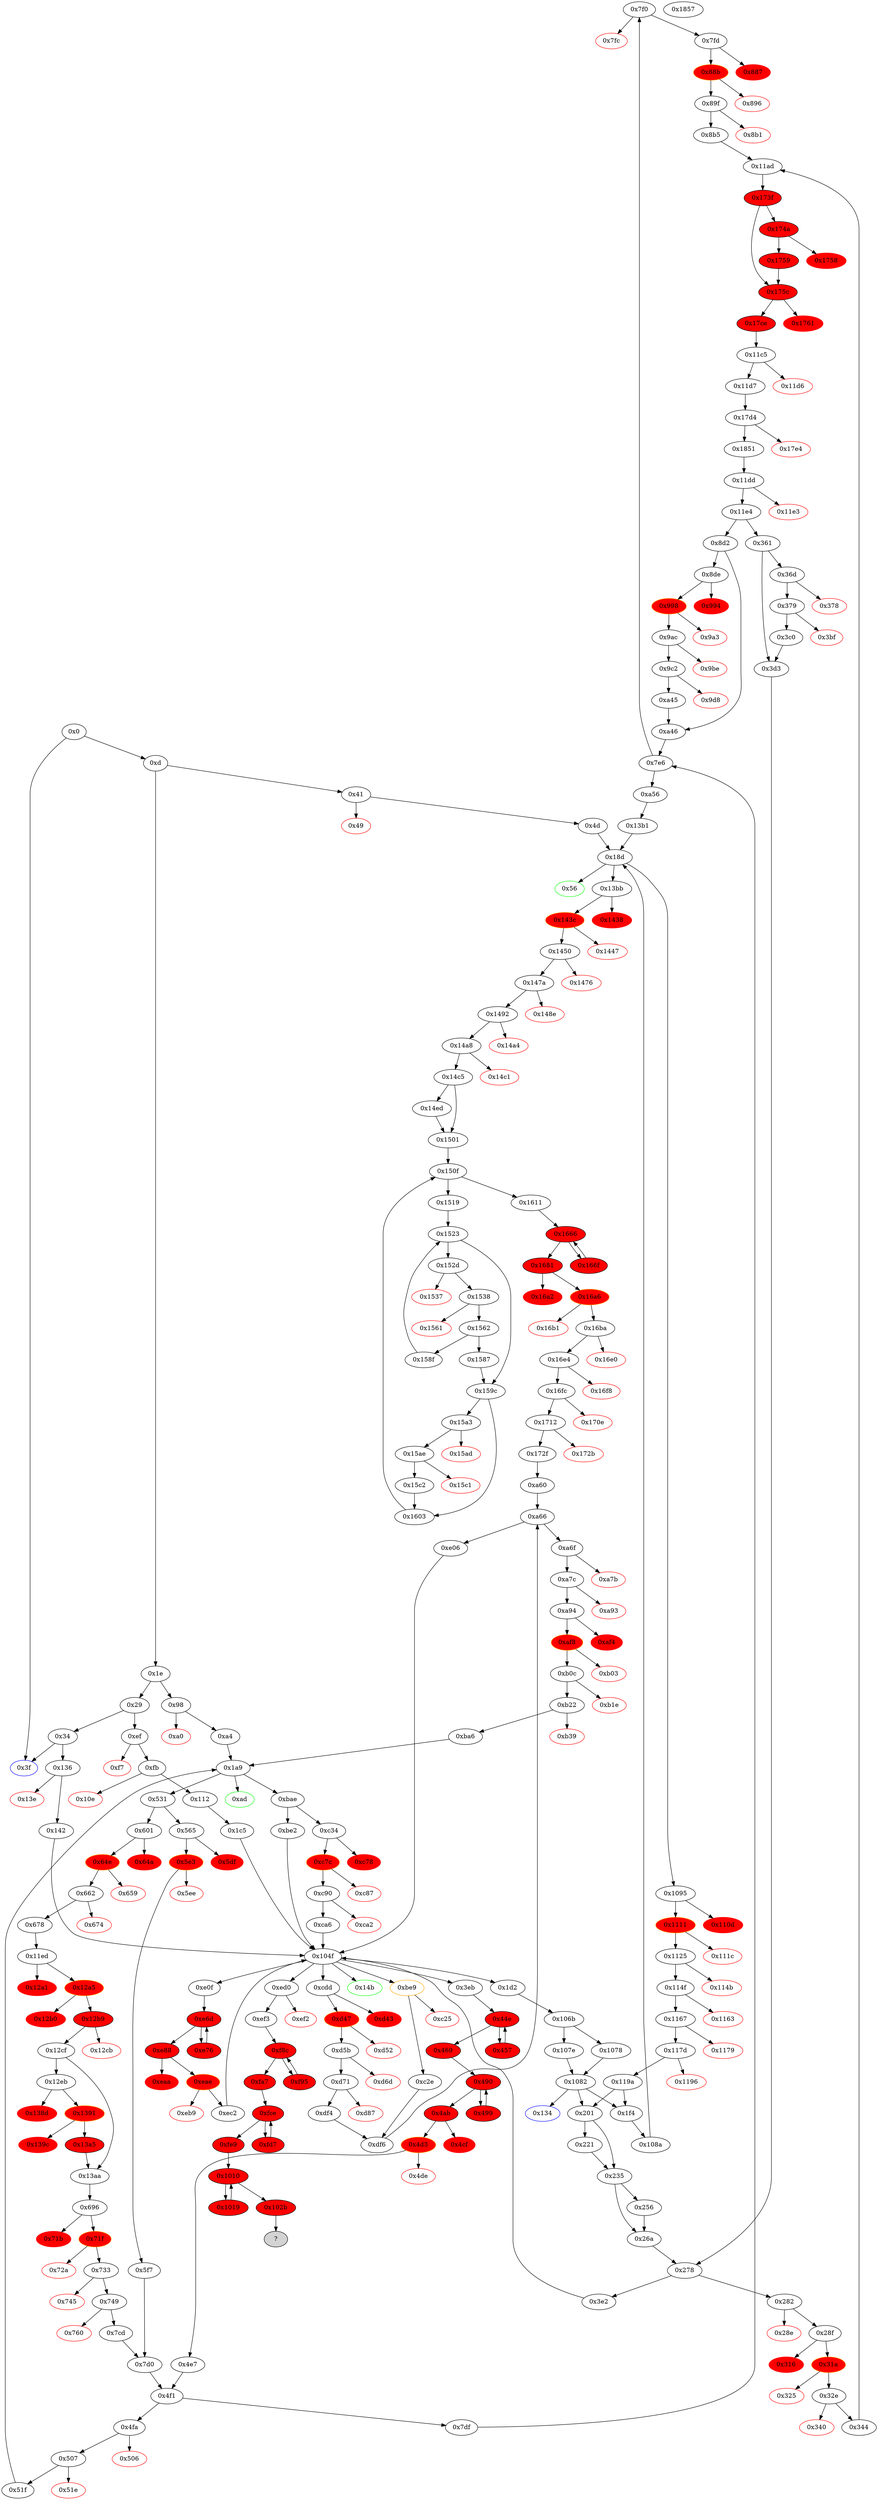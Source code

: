 strict digraph "" {
"0x7f0" [fillcolor=white, id="0x7f0", style=filled, tooltip="Block 0x7f0\n[0x7f0:0x7fb]\n---\nPredecessors: [0x7e6]\nSuccessors: [0x7fc, 0x7fd]\n---\n0x7f0 PUSH1 0x0\n0x7f2 DUP6\n0x7f3 DUP3\n0x7f4 DUP2\n0x7f5 MLOAD\n0x7f6 DUP2\n0x7f7 LT\n0x7f8 PUSH2 0x7fd\n0x7fb JUMPI\n---\n0x7f0: V522 = 0x0\n0x7f5: V523 = M[S4]\n0x7f7: V524 = LT S0 V523\n0x7f8: V525 = 0x7fd\n0x7fb: JUMPI 0x7fd V524\n---\nEntry stack: [S12, S11, S10, V9, S8, S7, S6, S5, S4, S3, S2, S1, S0]\nStack pops: 5\nStack additions: [S4, S3, S2, S1, S0, 0x0, S4, S0]\nExit stack: [S12, S11, S10, V9, S8, S7, S6, S5, S4, S3, S2, S1, S0, 0x0, S4, S0]\n\nDef sites:\nS12: {}\nS11: {}\nS10: {}\nV9: {0xd.0x12}\nS8: {0xa60.0xa61, 0xfb.0xfd, 0xd.0x12, 0xdf6.0xdfe}\nS7: {0xfb.0xfd, 0xa7c.0xa84, 0x7d0.0x7d7, 0x112.0x118, 0xdf6.0xdfe, 0xd.0x12, 0xa60.0xa61, 0x4e7.0x4ec}\nS6: {0xfb.0xfd, 0xa7c.0xa84, 0x7d0.0x7d7, 0x112.0x124, 0x112.0x118, 0xa94.0xa9c, 0xd.0x12, 0x507.0x50f, 0x1167.0x116a, 0x4e7.0x4ec, 0xca6.0xcac}\nS5: {0x51f.0x527, 0x7d0.0x7d7, 0x112.0x118, 0x112.0x124, 0xa94.0xa9c, 0xca6.0xcac, 0xd.0x12, 0x201.0x20a, 0x1c5.0x1c6, 0x507.0x50f, 0x1078.0x1078, 0xfb.0xfd, 0xa7c.0xa84, 0x107e.0x1081, 0xdf6.0xdfe, 0xa60.0xa61, 0x1167.0x116a, 0xca6.0xcd0}\nS4: {0x51f.0x527, 0x4e7.0x4ec, 0x7d0.0x7d7, 0x112.0x118, 0x112.0x124, 0xca6.0xcac, 0xca6.0xcd0, 0xd.0x12, 0x201.0x20a, 0xec2.0xec7, 0x1c5.0x1c8, 0x1c5.0x1c6, 0x507.0x50f, 0x1078.0x1078, 0xa7c.0xa84, 0x107e.0x1081, 0x235.0x23f, 0xdf6.0xdfe, 0xa60.0xa61, 0x1167.0x116a, 0xca6.0xcd1}\nS3: {0x51f.0x527, 0x7d0.0x7d7, 0x112.0x124, 0xa94.0xa9c, 0xca6.0xcd1, 0xca6.0xcd0, 0xd.0x12, 0x201.0x20a, 0xec2.0xec7, 0x1c5.0x1c8, 0x1c5.0x1c6, 0x507.0x50f, 0xfb.0xfd, 0xa7c.0xa84, 0x235.0x23f, 0xdf6.0xdfe, 0x26a.0x26e, 0x1167.0x116a, 0xa60.0xa61, 0x4e7.0x4ec, 0xca6.0xcac}\nS2: {0x51f.0x527, 0x7d0.0x7d7, 0x112.0x118, 0xa94.0xa9c, 0xca6.0xcd0, 0xd.0x12, 0x201.0x20a, 0xec2.0xec7, 0x1c5.0x1c8, 0x1c5.0x1c6, 0x507.0x50f, 0xfb.0xfd, 0xa7c.0xa84, 0x235.0x23f, 0x26a.0x26e, 0x4e7.0x4ec, 0xca6.0xcd1}\nS1: {0x51f.0x527, 0x112.0x118, 0x112.0x124, 0xa94.0xa9c, 0xca6.0xcd1, 0xd.0x12, 0xec2.0xec7, 0x1c5.0x1c8, 0x507.0x50f, 0xfb.0xfd, 0xa7c.0xa84, 0x235.0x23f, 0xdf6.0xdfe, 0x26a.0x26e, 0xa60.0xa61, 0x1167.0x116a, 0xca6.0xcac}\nS0: {0x7df.0x7e1, 0xa46.0xa4e}\n"];
"0xd52" [color=red, fillcolor=white, id="0xd52", style=filled, tooltip="Block 0xd52\n[0xd52:0xd5a]\n---\nPredecessors: [0xd47]\nSuccessors: []\n---\n0xd52 RETURNDATASIZE\n0xd53 PUSH1 0x0\n0xd55 DUP1\n0xd56 RETURNDATACOPY\n0xd57 RETURNDATASIZE\n0xd58 PUSH1 0x0\n0xd5a REVERT\n---\n0xd52: V867 = RETURNDATASIZE\n0xd53: V868 = 0x0\n0xd56: RETURNDATACOPY 0x0 0x0 V867\n0xd57: V869 = RETURNDATASIZE\n0xd58: V870 = 0x0\n0xd5a: REVERT 0x0 V869\n---\nEntry stack: [S14, S13, S12, S11, V9, S9, S8, S7, S6, S5, S4, S3, S2, V851, V864]\nStack pops: 0\nStack additions: []\nExit stack: [S14, S13, S12, S11, V9, S9, S8, S7, S6, S5, S4, S3, S2, V851, V864]\n\nDef sites:\nS14: {}\nS13: {}\nS12: {}\nS11: {}\nV9: {0xd.0x12}\nS9: {0xa60.0xa61, 0xfb.0xfd, 0xd.0x12, 0xdf6.0xdfe}\nS8: {0xfb.0xfd, 0xa7c.0xa84, 0x7d0.0x7d7, 0x112.0x118, 0xdf6.0xdfe, 0xd.0x12, 0xa60.0xa61, 0x4e7.0x4ec}\nS7: {0xfb.0xfd, 0xa7c.0xa84, 0x7d0.0x7d7, 0x112.0x124, 0x112.0x118, 0xa94.0xa9c, 0xd.0x12, 0x1167.0x116a, 0x507.0x50f, 0x4e7.0x4ec, 0xca6.0xcac}\nS6: {0x51f.0x527, 0x7d0.0x7d7, 0x112.0x118, 0x112.0x124, 0xa94.0xa9c, 0xca6.0xcac, 0xd.0x12, 0x201.0x20a, 0x1c5.0x1c6, 0x507.0x50f, 0x1078.0x1078, 0xfb.0xfd, 0xa7c.0xa84, 0x107e.0x1081, 0xdf6.0xdfe, 0xa60.0xa61, 0x1167.0x116a, 0xca6.0xcd0}\nS5: {0x51f.0x527, 0x4e7.0x4ec, 0x7d0.0x7d7, 0x112.0x118, 0x112.0x124, 0xca6.0xcac, 0xca6.0xcd0, 0xd.0x12, 0x201.0x20a, 0xec2.0xec7, 0x1c5.0x1c8, 0x1c5.0x1c6, 0x507.0x50f, 0xa7c.0xa84, 0x235.0x23f, 0xdf6.0xdfe, 0xa60.0xa61, 0x1167.0x116a, 0xca6.0xcd1}\nS4: {0x51f.0x527, 0x7d0.0x7d7, 0x112.0x124, 0xa94.0xa9c, 0xca6.0xcd1, 0xca6.0xcd0, 0xd.0x12, 0x201.0x20a, 0xec2.0xec7, 0x1c5.0x1c8, 0x1c5.0x1c6, 0x507.0x50f, 0xfb.0xfd, 0xa7c.0xa84, 0x235.0x23f, 0xdf6.0xdfe, 0x26a.0x26e, 0xa60.0xa61, 0x4e7.0x4ec, 0xca6.0xcac}\nS3: {0x51f.0x527, 0x7d0.0x7d7, 0x112.0x118, 0xa94.0xa9c, 0xca6.0xcd0, 0xd.0x12, 0xec2.0xec7, 0x1c5.0x1c8, 0x1c5.0x1c6, 0x507.0x50f, 0xfb.0xfd, 0xa7c.0xa84, 0x235.0x23f, 0x26a.0x26e, 0x4e7.0x4ec, 0xca6.0xcd1}\nS2: {0xfb.0xfd, 0xa7c.0xa84, 0x51f.0x527, 0x112.0x118, 0x112.0x124, 0xa94.0xa9c, 0xca6.0xcac, 0x26a.0x26e, 0xd.0x12, 0x507.0x50f, 0xec2.0xec7, 0x1c5.0x1c8, 0x1167.0x116a, 0xca6.0xcd1}\nV851: {0xcdd.0xd29}\nV864: {0xd47.0xd4b}\n"];
"0xeae" [color=orange, fillcolor=red, id="0xeae", style=filled, tooltip="Block 0xeae\n[0xeae:0xeb8]\n---\nPredecessors: [0xe88]\nSuccessors: [0xeb9, 0xec2]\n---\n0xeae JUMPDEST\n0xeaf POP\n0xeb0 GAS\n0xeb1 CALL\n0xeb2 ISZERO\n0xeb3 DUP1\n0xeb4 ISZERO\n0xeb5 PUSH2 0xec2\n0xeb8 JUMPI\n---\n0xeae: JUMPDEST \n0xeb0: V955 = GAS\n0xeb1: V956 = CALL V955 0x52eba97b167cbe738346f5e5b5fe9b2f2b1b8eab 0x0 V947 V948 V947 0x0\n0xeb2: V957 = ISZERO V956\n0xeb4: V958 = ISZERO V957\n0xeb5: V959 = 0xec2\n0xeb8: JUMPI 0xec2 V958\n---\nEntry stack: [S21, S20, S19, V9, S17, S16, S15, S14, S13, S12, S11, S10, 0x52eba97b167cbe738346f5e5b5fe9b2f2b1b8eab, 0x6009a7e3, V944, 0x0, V947, V948, V947, 0x0, 0x52eba97b167cbe738346f5e5b5fe9b2f2b1b8eab, V951]\nStack pops: 7\nStack additions: [V957]\nExit stack: [S21, S20, S19, V9, S17, S16, S15, S14, S13, S12, S11, S10, 0x52eba97b167cbe738346f5e5b5fe9b2f2b1b8eab, 0x6009a7e3, V944, V957]\n\nDef sites:\nS21: {}\nS20: {}\nS19: {}\nV9: {0xd.0x12}\nS17: {0xa60.0xa61, 0xfb.0xfd, 0xd.0x12, 0xdf6.0xdfe}\nS16: {0xfb.0xfd, 0xa7c.0xa84, 0x7d0.0x7d7, 0x112.0x118, 0xdf6.0xdfe, 0xd.0x12, 0xa60.0xa61, 0x4e7.0x4ec}\nS15: {0xfb.0xfd, 0xa7c.0xa84, 0x7d0.0x7d7, 0x112.0x124, 0x112.0x118, 0xa94.0xa9c, 0xd.0x12, 0x507.0x50f, 0x1167.0x116a, 0x4e7.0x4ec, 0xca6.0xcac}\nS14: {0x51f.0x527, 0x7d0.0x7d7, 0x112.0x118, 0x112.0x124, 0xa94.0xa9c, 0xca6.0xcac, 0xd.0x12, 0x201.0x20a, 0x1c5.0x1c6, 0x507.0x50f, 0x1078.0x1078, 0xfb.0xfd, 0xa7c.0xa84, 0x107e.0x1081, 0xdf6.0xdfe, 0xa60.0xa61, 0x1167.0x116a, 0xca6.0xcd0}\nS13: {0x51f.0x527, 0x4e7.0x4ec, 0x7d0.0x7d7, 0x112.0x118, 0x112.0x124, 0xca6.0xcac, 0xca6.0xcd0, 0xd.0x12, 0x201.0x20a, 0xec2.0xec7, 0x1c5.0x1c8, 0x1c5.0x1c6, 0x507.0x50f, 0xa7c.0xa84, 0x235.0x23f, 0xdf6.0xdfe, 0xa60.0xa61, 0x1167.0x116a, 0xca6.0xcd1}\nS12: {0x51f.0x527, 0x7d0.0x7d7, 0x112.0x124, 0xa94.0xa9c, 0xca6.0xcd1, 0xca6.0xcd0, 0xd.0x12, 0x201.0x20a, 0xec2.0xec7, 0x1c5.0x1c8, 0x1c5.0x1c6, 0x507.0x50f, 0xfb.0xfd, 0xa7c.0xa84, 0x235.0x23f, 0xdf6.0xdfe, 0x26a.0x26e, 0xa60.0xa61, 0x4e7.0x4ec, 0xca6.0xcac}\nS11: {0x51f.0x527, 0x7d0.0x7d7, 0x112.0x118, 0xa94.0xa9c, 0xca6.0xcd0, 0xd.0x12, 0xec2.0xec7, 0x1c5.0x1c8, 0x1c5.0x1c6, 0x507.0x50f, 0xfb.0xfd, 0xa7c.0xa84, 0x235.0x23f, 0x26a.0x26e, 0x4e7.0x4ec, 0xca6.0xcd1}\nS10: {0xfb.0xfd, 0xa7c.0xa84, 0x51f.0x527, 0x112.0x118, 0x112.0x124, 0xa94.0xa9c, 0xca6.0xcac, 0x26a.0x26e, 0xd.0x12, 0x1167.0x116a, 0xec2.0xec7, 0x1c5.0x1c8, 0x507.0x50f, 0xca6.0xcd1}\n0x52eba97b167cbe738346f5e5b5fe9b2f2b1b8eab: {0xe0f.0xe25}\n0x6009a7e3: {0xe0f.0xe26}\nV944: {0xe88.0xe8f}\n0x0: {0xe88.0xe95}\nV947: {0xe88.0xe99}\nV948: {0xe88.0xe9c}\nV947: {0xe88.0xe99}\n0x0: {0xe88.0xe9e}\n0x52eba97b167cbe738346f5e5b5fe9b2f2b1b8eab: {0xe0f.0xe25}\nV951: {0xe88.0xea3}\n"];
"0x12cb" [color=red, fillcolor=white, id="0x12cb", style=filled, tooltip="Block 0x12cb\n[0x12cb:0x12ce]\n---\nPredecessors: [0x12b9]\nSuccessors: []\n---\n0x12cb PUSH1 0x0\n0x12cd DUP1\n0x12ce REVERT\n---\n0x12cb: V1213 = 0x0\n0x12ce: REVERT 0x0 0x0\n---\nEntry stack: [S19, V9, 0x134, S16, S15, S14, S13, S12, S11, S10, S9, V438, 0x696, V438, S5, S4, V438, 0x0, V1207, V1208]\nStack pops: 0\nStack additions: []\nExit stack: [S19, V9, 0x134, S16, S15, S14, S13, S12, S11, S10, S9, V438, 0x696, V438, S5, S4, V438, 0x0, V1207, V1208]\n\nDef sites:\nS19: {}\nV9: {0xd.0x12}\n0x134: {0xfb.0xfd}\nS16: {0x112.0x118, 0xd.0x12}\nS15: {0x112.0x124, 0xd.0x12, 0xca6.0xcac}\nS14: {0xfb.0xfd, 0xd.0x12, 0x1c5.0x1c6, 0xca6.0xcd0}\nS13: {0xd.0x12, 0xdf6.0xdfe, 0xa60.0xa61, 0xec2.0xec7, 0x1c5.0x1c8, 0xca6.0xcd1}\nS12: {0x7d0.0x7d7, 0xa7c.0xa84, 0x4e7.0x4ec}\nS11: {0xa94.0xa9c, 0x507.0x50f}\nS10: {0xd.0x12, 0xa7c.0xa84, 0x51f.0x527}\nS9: {0xa94.0xa9c, 0x507.0x50f}\nV438: {0x678.0x67e}\n0x696: {0x678.0x68c}\nV438: {0x678.0x67e}\nS5: {0xd.0x12, 0xa7c.0xa84, 0x51f.0x527}\nS4: {0xa94.0xa9c, 0x507.0x50f}\nV438: {0x678.0x67e}\n0x0: {0x11ed.0x11f3}\nV1207: {0x12b9.0x12c0}\nV1208: {0x12b9.0x12c1}\n"];
"0x112" [fillcolor=white, id="0x112", style=filled, tooltip="Block 0x112\n[0x112:0x133]\n---\nPredecessors: [0xfb]\nSuccessors: [0x1c5]\n---\n0x112 JUMPDEST\n0x113 DUP2\n0x114 ADD\n0x115 SWAP1\n0x116 DUP1\n0x117 DUP1\n0x118 CALLDATALOAD\n0x119 SWAP1\n0x11a PUSH1 0x20\n0x11c ADD\n0x11d SWAP1\n0x11e SWAP3\n0x11f SWAP2\n0x120 SWAP1\n0x121 DUP1\n0x122 CALLDATALOAD\n0x123 ISZERO\n0x124 ISZERO\n0x125 SWAP1\n0x126 PUSH1 0x20\n0x128 ADD\n0x129 SWAP1\n0x12a SWAP3\n0x12b SWAP2\n0x12c SWAP1\n0x12d POP\n0x12e POP\n0x12f POP\n0x130 PUSH2 0x1c5\n0x133 JUMP\n---\n0x112: JUMPDEST \n0x114: V69 = ADD 0x4 V63\n0x118: V70 = CALLDATALOAD 0x4\n0x11a: V71 = 0x20\n0x11c: V72 = ADD 0x20 0x4\n0x122: V73 = CALLDATALOAD 0x24\n0x123: V74 = ISZERO V73\n0x124: V75 = ISZERO V74\n0x126: V76 = 0x20\n0x128: V77 = ADD 0x20 0x24\n0x130: V78 = 0x1c5\n0x133: JUMP 0x1c5\n---\nEntry stack: [V9, 0x134, 0x4, V63]\nStack pops: 2\nStack additions: [V70, V75]\nExit stack: [V9, 0x134, V70, V75]\n\nDef sites:\nV9: {0xd.0x12}\n0x134: {0xfb.0xfd}\n0x4: {0xfb.0x100}\nV63: {0xfb.0x104}\n"];
"0xe6d" [fillcolor=red, id="0xe6d", style=filled, tooltip="Block 0xe6d\n[0xe6d:0xe75]\n---\nPredecessors: [0xe0f, 0xe76]\nSuccessors: [0xe76, 0xe88]\n---\n0xe6d JUMPDEST\n0xe6e DUP4\n0xe6f DUP2\n0xe70 LT\n0xe71 ISZERO\n0xe72 PUSH2 0xe88\n0xe75 JUMPI\n---\n0xe6d: JUMPDEST \n0xe70: V935 = LT S0 V933\n0xe71: V936 = ISZERO V935\n0xe72: V937 = 0xe88\n0xe75: JUMPI 0xe88 V936\n---\nEntry stack: [S25, S24, S23, S22, V9, S20, S19, S18, S17, S16, S15, S14, S13, 0x52eba97b167cbe738346f5e5b5fe9b2f2b1b8eab, 0x6009a7e3, S10, S9, V916, V916, V928, V931, V933, V933, V928, V931, S0]\nStack pops: 4\nStack additions: [S3, S2, S1, S0]\nExit stack: [S25, S24, S23, S22, V9, S20, S19, S18, S17, S16, S15, S14, S13, 0x52eba97b167cbe738346f5e5b5fe9b2f2b1b8eab, 0x6009a7e3, S10, S9, V916, V916, V928, V931, V933, V933, V928, V931, S0]\n\nDef sites:\nS25: {}\nS24: {}\nS23: {}\nS22: {}\nV9: {0xd.0x12}\nS20: {0xa60.0xa61, 0xfb.0xfd, 0xd.0x12, 0xdf6.0xdfe}\nS19: {0xfb.0xfd, 0xa7c.0xa84, 0x7d0.0x7d7, 0x112.0x118, 0xdf6.0xdfe, 0xd.0x12, 0xa60.0xa61, 0x4e7.0x4ec}\nS18: {0xfb.0xfd, 0xa7c.0xa84, 0x7d0.0x7d7, 0x112.0x124, 0x112.0x118, 0xa94.0xa9c, 0xd.0x12, 0x507.0x50f, 0x1167.0x116a, 0x4e7.0x4ec, 0xca6.0xcac}\nS17: {0x51f.0x527, 0x7d0.0x7d7, 0x112.0x118, 0x112.0x124, 0xa94.0xa9c, 0xca6.0xcac, 0xd.0x12, 0x201.0x20a, 0x1c5.0x1c6, 0x507.0x50f, 0x1078.0x1078, 0xfb.0xfd, 0xa7c.0xa84, 0x107e.0x1081, 0xdf6.0xdfe, 0xa60.0xa61, 0x1167.0x116a, 0xca6.0xcd0}\nS16: {0x51f.0x527, 0x4e7.0x4ec, 0x7d0.0x7d7, 0x112.0x118, 0x112.0x124, 0xca6.0xcac, 0xca6.0xcd0, 0xd.0x12, 0x201.0x20a, 0xec2.0xec7, 0x1c5.0x1c8, 0x1c5.0x1c6, 0x507.0x50f, 0xa7c.0xa84, 0x235.0x23f, 0xdf6.0xdfe, 0xa60.0xa61, 0x1167.0x116a, 0xca6.0xcd1}\nS15: {0x51f.0x527, 0x7d0.0x7d7, 0x112.0x124, 0xa94.0xa9c, 0xca6.0xcd1, 0xca6.0xcd0, 0xd.0x12, 0x201.0x20a, 0xec2.0xec7, 0x1c5.0x1c8, 0x1c5.0x1c6, 0x507.0x50f, 0xfb.0xfd, 0xa7c.0xa84, 0x235.0x23f, 0xdf6.0xdfe, 0x26a.0x26e, 0xa60.0xa61, 0x4e7.0x4ec, 0xca6.0xcac}\nS14: {0x51f.0x527, 0x7d0.0x7d7, 0x112.0x118, 0xa94.0xa9c, 0xca6.0xcd0, 0xd.0x12, 0xec2.0xec7, 0x1c5.0x1c8, 0x1c5.0x1c6, 0x507.0x50f, 0xfb.0xfd, 0xa7c.0xa84, 0x235.0x23f, 0x26a.0x26e, 0x4e7.0x4ec, 0xca6.0xcd1}\nS13: {0xfb.0xfd, 0xa7c.0xa84, 0x51f.0x527, 0x112.0x118, 0x112.0x124, 0xa94.0xa9c, 0xca6.0xcac, 0x26a.0x26e, 0xd.0x12, 0x1167.0x116a, 0xec2.0xec7, 0x1c5.0x1c8, 0x507.0x50f, 0xca6.0xcd1}\n0x52eba97b167cbe738346f5e5b5fe9b2f2b1b8eab: {0xe0f.0xe25}\n0x6009a7e3: {0xe0f.0xe26}\nS10: {0x51f.0x527, 0x7d0.0x7d7, 0x112.0x124, 0xa94.0xa9c, 0xca6.0xcd1, 0xca6.0xcd0, 0xd.0x12, 0x201.0x20a, 0xec2.0xec7, 0x1c5.0x1c8, 0x1c5.0x1c6, 0x507.0x50f, 0xfb.0xfd, 0xa7c.0xa84, 0x235.0x23f, 0xdf6.0xdfe, 0x26a.0x26e, 0xa60.0xa61, 0x4e7.0x4ec, 0xca6.0xcac}\nS9: {0xfb.0xfd, 0xa7c.0xa84, 0x7d0.0x7d7, 0x112.0x124, 0x112.0x118, 0xa94.0xa9c, 0xd.0x12, 0x507.0x50f, 0x1167.0x116a, 0x4e7.0x4ec, 0xca6.0xcac}\nV916: {0xe0f.0xe3e}\nV916: {0xe0f.0xe3e}\nV928: {0xe0f.0xe5b}\nV931: {0xe0f.0xe63}\nV933: {0xe0f.0xe67}\nV933: {0xe0f.0xe67}\nV928: {0xe0f.0xe5b}\nV931: {0xe0f.0xe63}\nS0: {0xe0f.0xe6b, 0xe76.0xe81}\n"];
"0x166f" [fillcolor=red, id="0x166f", style=filled, tooltip="Block 0x166f\n[0x166f:0x1680]\n---\nPredecessors: [0x1666]\nSuccessors: [0x1666]\n---\n0x166f DUP1\n0x1670 DUP3\n0x1671 ADD\n0x1672 MLOAD\n0x1673 DUP2\n0x1674 DUP5\n0x1675 ADD\n0x1676 MSTORE\n0x1677 PUSH1 0x20\n0x1679 DUP2\n0x167a ADD\n0x167b SWAP1\n0x167c POP\n0x167d PUSH2 0x1666\n0x1680 JUMP\n---\n0x1671: V1455 = ADD V1448 S0\n0x1672: V1456 = M[V1455]\n0x1675: V1457 = ADD V1445 S0\n0x1676: M[V1457] = V1456\n0x1677: V1458 = 0x20\n0x167a: V1459 = ADD S0 0x20\n0x167d: V1460 = 0x1666\n0x1680: JUMP 0x1666\n---\nEntry stack: [S25, V9, 0x134, S22, S21, S20, 0x60, S18, S17, 0x60, 0x3d9819210a31b4961b30ef54be2aed79b9c9cd3b, V1324, V1345, {0x0, 0x1, 0x2}, 0x3d9819210a31b4961b30ef54be2aed79b9c9cd3b, 0xc2998238, V1345, V1439, V1439, V1445, V1448, V1450, V1450, V1445, V1448, S0]\nStack pops: 3\nStack additions: [S2, S1, V1459]\nExit stack: [S25, V9, 0x134, S22, S21, S20, 0x60, S18, S17, 0x60, 0x3d9819210a31b4961b30ef54be2aed79b9c9cd3b, V1324, V1345, {0x0, 0x1, 0x2}, 0x3d9819210a31b4961b30ef54be2aed79b9c9cd3b, 0xc2998238, V1345, V1439, V1439, V1445, V1448, V1450, V1450, V1445, V1448, V1459]\n\nDef sites:\nS25: {}\nV9: {0xd.0x12}\n0x134: {0xfb.0xfd}\nS22: {0x112.0x118, 0xd.0x12}\nS21: {0x112.0x124, 0xca6.0xcac}\nS20: {0x1078.0x1078, 0x1167.0x116a, 0x107e.0x1081}\n0x60: {0x1f4.0x1f7}\nS18: {0xd.0x12, 0x1f4.0x1f9}\nS17: {0x1f4.0x1fc, 0xa56.0xa58}\n0x60: {0x108a.0x108b}\n0x3d9819210a31b4961b30ef54be2aed79b9c9cd3b: {0x18d_0x13b1.0x190, 0x18d_0x4d.0x190, 0x18d_0x108a.0x190}\nV1324: {0x1492.0x1495}\nV1345: {0x14c5.0x14d6}\n{0x0, 0x1, 0x2}: {0x1501.0x1505, 0x15c2.0x1600}\n0x3d9819210a31b4961b30ef54be2aed79b9c9cd3b: {0x1611.0x1629}\n0xc2998238: {0x1611.0x162a}\nV1345: {0x14c5.0x14d6}\nV1439: {0x1611.0x1641}\nV1439: {0x1611.0x1641}\nV1445: {0x1611.0x1654}\nV1448: {0x1611.0x165c}\nV1450: {0x1611.0x1660}\nV1450: {0x1611.0x1660}\nV1445: {0x1611.0x1654}\nV1448: {0x1611.0x165c}\nS0: {0x1611.0x1664, 0x166f.0x167a}\n"];
"0x51f" [fillcolor=white, id="0x51f", style=filled, tooltip="Block 0x51f\n[0x51f:0x530]\n---\nPredecessors: [0x507]\nSuccessors: [0x1a9]\n---\n0x51f JUMPDEST\n0x520 PUSH1 0x20\n0x522 MUL\n0x523 PUSH1 0x20\n0x525 ADD\n0x526 ADD\n0x527 MLOAD\n0x528 SWAP1\n0x529 POP\n0x52a PUSH2 0x531\n0x52d PUSH2 0x1a9\n0x530 JUMP\n---\n0x51f: JUMPDEST \n0x520: V346 = 0x20\n0x522: V347 = MUL 0x20 S0\n0x523: V348 = 0x20\n0x525: V349 = ADD 0x20 V347\n0x526: V350 = ADD V349 S1\n0x527: V351 = M[V350]\n0x52a: V352 = 0x531\n0x52d: V353 = 0x1a9\n0x530: JUMP 0x1a9\n---\nEntry stack: [S16, S15, S14, V9, S12, S11, S10, S9, S8, S7, S6, S5, S4, V341, 0x0, S1, S0]\nStack pops: 3\nStack additions: [V351, 0x531]\nExit stack: [S16, S15, S14, V9, S12, S11, S10, S9, S8, S7, S6, S5, S4, V341, V351, 0x531]\n\nDef sites:\nS16: {}\nS15: {}\nS14: {}\nV9: {0xd.0x12}\nS12: {0xa60.0xa61, 0xfb.0xfd, 0xd.0x12, 0xdf6.0xdfe}\nS11: {0xfb.0xfd, 0xa7c.0xa84, 0x7d0.0x7d7, 0x112.0x118, 0xdf6.0xdfe, 0xd.0x12, 0xa60.0xa61, 0x4e7.0x4ec}\nS10: {0xfb.0xfd, 0xa7c.0xa84, 0x7d0.0x7d7, 0x112.0x124, 0x112.0x118, 0xa94.0xa9c, 0xd.0x12, 0x507.0x50f, 0x1167.0x116a, 0x4e7.0x4ec, 0xca6.0xcac}\nS9: {0x51f.0x527, 0x7d0.0x7d7, 0x112.0x118, 0x112.0x124, 0xa94.0xa9c, 0xca6.0xcac, 0xd.0x12, 0x201.0x20a, 0x1c5.0x1c6, 0x507.0x50f, 0x1078.0x1078, 0xfb.0xfd, 0xa7c.0xa84, 0x107e.0x1081, 0xdf6.0xdfe, 0xa60.0xa61, 0x1167.0x116a, 0xca6.0xcd0}\nS8: {0x51f.0x527, 0x4e7.0x4ec, 0x7d0.0x7d7, 0x112.0x118, 0x112.0x124, 0xca6.0xcac, 0xca6.0xcd0, 0xd.0x12, 0x201.0x20a, 0xec2.0xec7, 0x1c5.0x1c8, 0x1c5.0x1c6, 0x507.0x50f, 0xa7c.0xa84, 0x235.0x23f, 0xdf6.0xdfe, 0xa60.0xa61, 0x1167.0x116a, 0xca6.0xcd1}\nS7: {0x51f.0x527, 0x7d0.0x7d7, 0x112.0x124, 0xa94.0xa9c, 0xca6.0xcd1, 0xca6.0xcd0, 0xd.0x12, 0x201.0x20a, 0xec2.0xec7, 0x1c5.0x1c8, 0x1c5.0x1c6, 0x507.0x50f, 0xfb.0xfd, 0xa7c.0xa84, 0x235.0x23f, 0xdf6.0xdfe, 0x26a.0x26e, 0xa60.0xa61, 0x4e7.0x4ec, 0xca6.0xcac}\nS6: {0x51f.0x527, 0x7d0.0x7d7, 0x112.0x118, 0xa94.0xa9c, 0xca6.0xcd0, 0xd.0x12, 0xec2.0xec7, 0x1c5.0x1c8, 0x1c5.0x1c6, 0x507.0x50f, 0xfb.0xfd, 0xa7c.0xa84, 0x235.0x23f, 0x26a.0x26e, 0x4e7.0x4ec, 0xca6.0xcd1}\nS5: {0x51f.0x527, 0x112.0x118, 0x112.0x124, 0xa94.0xa9c, 0xca6.0xcd1, 0xd.0x12, 0xec2.0xec7, 0x1c5.0x1c8, 0x507.0x50f, 0xfb.0xfd, 0xa7c.0xa84, 0xdf6.0xdfe, 0x26a.0x26e, 0xa60.0xa61, 0x1167.0x116a, 0xca6.0xcac}\nS4: {0x7d0.0x7d7, 0x4e7.0x4ec}\nV341: {0x507.0x50f}\n0x0: {0x507.0x512}\nS1: {0x51f.0x527, 0x7d0.0x7d7, 0x112.0x118, 0xa94.0xa9c, 0xca6.0xcd0, 0xd.0x12, 0xec2.0xec7, 0x1c5.0x1c8, 0x1c5.0x1c6, 0x507.0x50f, 0xfb.0xfd, 0xa7c.0xa84, 0x235.0x23f, 0x26a.0x26e, 0x4e7.0x4ec, 0xca6.0xcd1}\nS0: {0x7d0.0x7d7, 0x4e7.0x4ec}\n"];
"0x745" [color=red, fillcolor=white, id="0x745", style=filled, tooltip="Block 0x745\n[0x745:0x748]\n---\nPredecessors: [0x733]\nSuccessors: []\n---\n0x745 PUSH1 0x0\n0x747 DUP1\n0x748 REVERT\n---\n0x745: V490 = 0x0\n0x748: REVERT 0x0 0x0\n---\nEntry stack: [S13, S12, S11, S10, S9, S8, S7, S6, S5, S4, V438, 0x0, V484, V485]\nStack pops: 0\nStack additions: []\nExit stack: [S13, S12, S11, S10, S9, S8, S7, S6, S5, S4, V438, 0x0, V484, V485]\n\nDef sites:\nS13: {}\nS12: {}\nS11: {}\nS10: {}\nS9: {}\nS8: {0xa60.0xa61, 0xd.0x12, 0xdf6.0xdfe}\nS7: {0x7d0.0x7d7, 0xa7c.0xa84, 0x4e7.0x4ec}\nS6: {0xa94.0xa9c, 0x507.0x50f}\nS5: {0xd.0x12, 0xa7c.0xa84, 0x51f.0x527}\nS4: {0xa94.0xa9c, 0x507.0x50f}\nV438: {0x678.0x67e}\n0x0: {0x696.0x697}\nV484: {0x733.0x73a}\nV485: {0x733.0x73b}\n"];
"0x114f" [fillcolor=white, id="0x114f", style=filled, tooltip="Block 0x114f\n[0x114f:0x1162]\n---\nPredecessors: [0x1125]\nSuccessors: [0x1163, 0x1167]\n---\n0x114f JUMPDEST\n0x1150 DUP2\n0x1151 ADD\n0x1152 SWAP1\n0x1153 DUP1\n0x1154 DUP1\n0x1155 MLOAD\n0x1156 PUSH5 0x100000000\n0x115c DUP2\n0x115d GT\n0x115e ISZERO\n0x115f PUSH2 0x1167\n0x1162 JUMPI\n---\n0x114f: JUMPDEST \n0x1151: V1125 = ADD V1109 V1112\n0x1155: V1126 = M[V1109]\n0x1156: V1127 = 0x100000000\n0x115d: V1128 = GT V1126 0x100000000\n0x115e: V1129 = ISZERO V1128\n0x115f: V1130 = 0x1167\n0x1162: JUMPI 0x1167 V1129\n---\nEntry stack: [S17, S16, S15, S14, V9, S12, S11, S10, S9, S8, S7, S6, S5, S4, S3, S2, V1109, V1112]\nStack pops: 2\nStack additions: [V1125, S1, S1, V1126]\nExit stack: [S17, S16, S15, S14, V9, S12, S11, S10, S9, S8, S7, S6, S5, S4, S3, S2, V1125, V1109, V1109, V1126]\n\nDef sites:\nS17: {}\nS16: {}\nS15: {}\nS14: {}\nV9: {0xd.0x12}\nS12: {0xa60.0xa61, 0xfb.0xfd, 0xd.0x12, 0xdf6.0xdfe}\nS11: {0xfb.0xfd, 0xd.0x12, 0xa7c.0xa84, 0x7d0.0x7d7, 0x112.0x118, 0x4e7.0x4ec}\nS10: {0xfb.0xfd, 0x112.0x118, 0x112.0x124, 0xa94.0xa9c, 0xd.0x12, 0x507.0x50f, 0x1167.0x116a, 0xca6.0xcac}\nS9: {0xfb.0xfd, 0xa7c.0xa84, 0x51f.0x527, 0x7d0.0x7d7, 0x112.0x124, 0x112.0x118, 0xdf6.0xdfe, 0xca6.0xcd0, 0xd.0x12, 0x201.0x20a, 0xa60.0xa61, 0x1c5.0x1c6, 0x1167.0x116a, 0xca6.0xcac}\nS8: {0x4e7.0x4ec, 0x7d0.0x7d7, 0x112.0x124, 0x112.0x118, 0xca6.0xcd0, 0xca6.0xcac, 0xd.0x12, 0x201.0x20a, 0xec2.0xec7, 0x1c5.0x1c6, 0x1c5.0x1c8, 0x507.0x50f, 0x1078.0x1078, 0xa7c.0xa84, 0x107e.0x1081, 0x235.0x23f, 0x1167.0x116a, 0xca6.0xcd1}\nS7: {0x1078.0x1078, 0x107e.0x1081, 0x7d0.0x7d7, 0x112.0x124, 0xca6.0xcac, 0xd.0x12, 0x201.0x20a, 0x1c5.0x1c6, 0x1167.0x116a, 0xca6.0xcd0}\nS6: {0x1c5.0x1c6, 0x235.0x23f, 0x1f4.0x1f7, 0xca6.0xcd0, 0xd.0x12, 0xec2.0xec7, 0x1c5.0x1c8, 0x507.0x50f, 0xca6.0xcd1}\nS5: {0xfb.0xfd, 0x51f.0x527, 0x1f4.0x1f9, 0xdf6.0xdfe, 0x26a.0x26e, 0xd.0x12, 0xa60.0xa61, 0xec2.0xec7, 0x1c5.0x1c8, 0xca6.0xcd1}\nS4: {0x1f4.0x1fc, 0xa56.0xa58}\nS3: {0x108a.0x108b, 0xd.0x12, 0x112.0x118, 0x112.0x124, 0x1167.0x116a, 0xca6.0xcac}\nS2: {0x13b1.0x13b2, 0x108a.0x108b, 0xd.0x12}\nV1109: {0x1125.0x112c}\nV1112: {0x1125.0x1132}\n"];
"0x325" [color=red, fillcolor=white, id="0x325", style=filled, tooltip="Block 0x325\n[0x325:0x32d]\n---\nPredecessors: [0x31a]\nSuccessors: []\n---\n0x325 RETURNDATASIZE\n0x326 PUSH1 0x0\n0x328 DUP1\n0x329 RETURNDATACOPY\n0x32a RETURNDATASIZE\n0x32b PUSH1 0x0\n0x32d REVERT\n---\n0x325: V199 = RETURNDATASIZE\n0x326: V200 = 0x0\n0x329: RETURNDATACOPY 0x0 0x0 V199\n0x32a: V201 = RETURNDATASIZE\n0x32b: V202 = 0x0\n0x32d: REVERT 0x0 V201\n---\nEntry stack: [V9, 0x134, S13, S12, S11, V1132, V116, V134, {0x0, 0x1}, S6, V164, 0x0, V167, 0x17bfdfbc, V183, V196]\nStack pops: 0\nStack additions: []\nExit stack: [V9, 0x134, S13, S12, S11, V1132, V116, V134, {0x0, 0x1}, S6, V164, 0x0, V167, 0x17bfdfbc, V183, V196]\n\nDef sites:\nV9: {0xd.0x12}\n0x134: {0xfb.0xfd}\nS13: {0x112.0x118, 0xd.0x12}\nS12: {0x112.0x124, 0xca6.0xcac}\nS11: {0x1078.0x1078, 0x1167.0x116a, 0x107e.0x1081}\nV1132: {0x1167.0x116a}\nV116: {0x201.0x20a}\nV134: {0x235.0x23f}\n{0x0, 0x1}: {0x3c0.0x3d0, 0x26a.0x26e, 0x7df.0x7e1}\nS6: {0x3d3.0x3da, 0x26a.0x273}\nV164: {0x28f.0x297}\n0x0: {0x28f.0x29a}\nV167: {0x28f.0x2b2}\n0x17bfdfbc: {0x28f.0x2b3}\nV183: {0x28f.0x2fd}\nV196: {0x31a.0x31e}\n"];
"0x1179" [color=red, fillcolor=white, id="0x1179", style=filled, tooltip="Block 0x1179\n[0x1179:0x117c]\n---\nPredecessors: [0x1167]\nSuccessors: []\n---\n0x1179 PUSH1 0x0\n0x117b DUP1\n0x117c REVERT\n---\n0x1179: V1138 = 0x0\n0x117c: REVERT 0x0 0x0\n---\nEntry stack: [S17, S16, V9, S14, S13, S12, S11, S10, S9, S8, S7, S6, S5, V1125, V1109, V1109, V1132, V1134]\nStack pops: 0\nStack additions: []\nExit stack: [S17, S16, V9, S14, S13, S12, S11, S10, S9, S8, S7, S6, S5, V1125, V1109, V1109, V1132, V1134]\n\nDef sites:\nS17: {}\nS16: {}\nV9: {0xd.0x12}\nS14: {0x7d0.0x7d7, 0xfb.0xfd, 0xd.0x12}\nS13: {0xfb.0xfd, 0x112.0x118, 0xd.0x12, 0x507.0x50f}\nS12: {0xfb.0xfd, 0x51f.0x527, 0x112.0x124, 0x112.0x118, 0xdf6.0xdfe, 0xd.0x12, 0xa60.0xa61, 0x1167.0x116a, 0xca6.0xcac}\nS11: {0x1078.0x1078, 0xa7c.0xa84, 0x107e.0x1081, 0x4e7.0x4ec, 0x7d0.0x7d7, 0x112.0x124, 0x112.0x118, 0xca6.0xcd0, 0xd.0x12, 0x201.0x20a, 0x1c5.0x1c6, 0x1167.0x116a, 0xca6.0xcac}\nS10: {0x1078.0x1078, 0x112.0x124, 0xca6.0xcac, 0x1167.0x116a, 0x107e.0x1081}\nS9: {0x1c5.0x1c6, 0xd.0x12, 0x1f4.0x1f7, 0xca6.0xcd0}\nS8: {0xca6.0xcd1, 0xec2.0xec7, 0xd.0x12, 0x1f4.0x1f9, 0x1c5.0x1c8}\nS7: {0x1f4.0x1fc, 0xa56.0xa58}\nS6: {0x108a.0x108b, 0xd.0x12, 0x112.0x118}\nS5: {0x13b1.0x13b2, 0x108a.0x108b, 0xd.0x12}\nV1125: {0x114f.0x1151}\nV1109: {0x1125.0x112c}\nV1109: {0x1125.0x112c}\nV1132: {0x1167.0x116a}\nV1134: {0x1167.0x1170}\n"];
"0x1538" [fillcolor=white, id="0x1538", style=filled, tooltip="Block 0x1538\n[0x1538:0x1560]\n---\nPredecessors: [0x152d]\nSuccessors: [0x1561, 0x1562]\n---\n0x1538 JUMPDEST\n0x1539 PUSH1 0x20\n0x153b MUL\n0x153c PUSH1 0x20\n0x153e ADD\n0x153f ADD\n0x1540 MLOAD\n0x1541 PUSH20 0xffffffffffffffffffffffffffffffffffffffff\n0x1556 AND\n0x1557 DUP7\n0x1558 DUP3\n0x1559 DUP2\n0x155a MLOAD\n0x155b DUP2\n0x155c LT\n0x155d PUSH2 0x1562\n0x1560 JUMPI\n---\n0x1538: JUMPDEST \n0x1539: V1375 = 0x20\n0x153b: V1376 = MUL 0x20 {0x0, 0x1, 0x2, 0x3, 0x4, 0x5}\n0x153c: V1377 = 0x20\n0x153e: V1378 = ADD 0x20 V1376\n0x153f: V1379 = ADD V1378 S1\n0x1540: V1380 = M[V1379]\n0x1541: V1381 = 0xffffffffffffffffffffffffffffffffffffffff\n0x1556: V1382 = AND 0xffffffffffffffffffffffffffffffffffffffff V1380\n0x155a: V1383 = M[V1324]\n0x155c: V1384 = LT {0x0, 0x1, 0x2, 0x3, 0x4} V1383\n0x155d: V1385 = 0x1562\n0x1560: JUMPI 0x1562 V1384\n---\nEntry stack: [S19, V9, S17, S16, S15, S14, S13, S12, S11, S10, S9, 0x3d9819210a31b4961b30ef54be2aed79b9c9cd3b, V1324, V1345, {0x0, 0x1, 0x2, 0x3}, {0x0, 0x1, 0x2, 0x3, 0x4, 0x5}, 0x0, {0x0, 0x1, 0x2, 0x3, 0x4}, S1, {0x0, 0x1, 0x2, 0x3, 0x4, 0x5}]\nStack pops: 8\nStack additions: [S7, S6, S5, S4, S3, S2, V1382, S7, S2]\nExit stack: [S18, S17, S16, S15, S14, S13, S12, S11, S10, S9, 0x3d9819210a31b4961b30ef54be2aed79b9c9cd3b, S7, S6, {0x0, 0x1, 0x2}, {0x0, 0x1, 0x2, 0x3, 0x4}, 0x0, {0x0, 0x1, 0x2, 0x3, 0x4}, V1382, S7, {0x0, 0x1, 0x2, 0x3, 0x4}]\n\nDef sites:\nS19: {}\nV9: {0xd.0x12}\nS17: {0xfb.0xfd, 0xd.0x12}\nS16: {0xfb.0xfd, 0x112.0x118, 0xd.0x12}\nS15: {0xfb.0xfd, 0xd.0x12, 0x112.0x118, 0x112.0x124, 0x1167.0x116a, 0xca6.0xcac}\nS14: {0x1078.0x1078, 0x107e.0x1081, 0x7d0.0x7d7, 0x112.0x124, 0x112.0x118, 0xca6.0xcac, 0xd.0x12, 0x201.0x20a, 0x1c5.0x1c6, 0x1167.0x116a, 0xca6.0xcd0}\nS13: {0x1078.0x1078, 0x112.0x124, 0xca6.0xcac, 0x1167.0x116a, 0x107e.0x1081}\nS12: {0x1c5.0x1c6, 0xd.0x12, 0x1f4.0x1f7, 0xca6.0xcd0}\nS11: {0x1f4.0x1f9, 0xec2.0xec7, 0xd.0x12, 0x1c5.0x1c8, 0xca6.0xcd1}\nS10: {0x1f4.0x1fc, 0xa56.0xa58}\nS9: {0x108a.0x108b, 0xd.0x12, 0x112.0x118}\n0x3d9819210a31b4961b30ef54be2aed79b9c9cd3b: {0x18d_0x13b1.0x190, 0x18d_0x4d.0x190, 0x18d_0x108a.0x190}\nV1324: {0x1492.0x1495}\nV1345: {0x14c5.0x14d6}\n{0x0, 0x1, 0x2, 0x3}: {0x1501.0x1505, 0x15c2.0x1600}\n{0x0, 0x1, 0x2, 0x3, 0x4, 0x5}: {0x1501.0x150a, 0x1603.0x1609}\n0x0: {0x1519.0x1519}\n{0x0, 0x1, 0x2, 0x3, 0x4}: {0x1519.0x151e, 0x158f.0x1594}\nS1: {0x108a.0x108b, 0xd.0x12, 0x112.0x118}\n{0x0, 0x1, 0x2, 0x3, 0x4, 0x5}: {0x1501.0x150a, 0x1603.0x1609}\n"];
"0x159c" [fillcolor=white, id="0x159c", style=filled, tooltip="Block 0x159c\n[0x159c:0x15a2]\n---\nPredecessors: [0x1523, 0x1587]\nSuccessors: [0x15a3, 0x1603]\n---\n0x159c JUMPDEST\n0x159d POP\n0x159e DUP1\n0x159f PUSH2 0x1603\n0x15a2 JUMPI\n---\n0x159c: JUMPDEST \n0x159f: V1402 = 0x1603\n0x15a2: JUMPI 0x1603 {0x0, 0x1}\n---\nEntry stack: [S18, V9, S16, S15, S14, S13, S12, S11, S10, S9, S8, S7, 0x3d9819210a31b4961b30ef54be2aed79b9c9cd3b, V1324, V1345, S3, S2, {0x0, 0x1}, S0]\nStack pops: 2\nStack additions: [S1]\nExit stack: [S18, V9, S16, S15, S14, S13, S12, S11, S10, S9, S8, S7, 0x3d9819210a31b4961b30ef54be2aed79b9c9cd3b, V1324, V1345, S3, S2, {0x0, 0x1}]\n\nDef sites:\nS18: {}\nV9: {0xd.0x12}\nS16: {0xa60.0xa61, 0xfb.0xfd, 0xd.0x12, 0xdf6.0xdfe}\nS15: {0xfb.0xfd, 0xd.0x12, 0xa7c.0xa84, 0x7d0.0x7d7, 0x112.0x118, 0x4e7.0x4ec}\nS14: {0xfb.0xfd, 0x112.0x118, 0x112.0x124, 0xa94.0xa9c, 0xd.0x12, 0x507.0x50f, 0x1167.0x116a, 0xca6.0xcac}\nS13: {0xfb.0xfd, 0xa7c.0xa84, 0x51f.0x527, 0x7d0.0x7d7, 0x112.0x124, 0x112.0x118, 0xdf6.0xdfe, 0xca6.0xcd0, 0xd.0x12, 0x201.0x20a, 0xa60.0xa61, 0x1c5.0x1c6, 0x1167.0x116a, 0xca6.0xcac}\nS12: {0x4e7.0x4ec, 0x7d0.0x7d7, 0x112.0x124, 0x112.0x118, 0xca6.0xcd0, 0xca6.0xcac, 0xd.0x12, 0x201.0x20a, 0xec2.0xec7, 0x1c5.0x1c6, 0x1c5.0x1c8, 0x507.0x50f, 0x1078.0x1078, 0xa7c.0xa84, 0x107e.0x1081, 0x235.0x23f, 0x1167.0x116a, 0xca6.0xcd1}\nS11: {0x1078.0x1078, 0x107e.0x1081, 0x7d0.0x7d7, 0x112.0x124, 0xca6.0xcac, 0xd.0x12, 0x201.0x20a, 0x1c5.0x1c6, 0x1167.0x116a, 0xca6.0xcd0}\nS10: {0x1c5.0x1c6, 0x235.0x23f, 0x1f4.0x1f7, 0xca6.0xcd0, 0xd.0x12, 0xec2.0xec7, 0x1c5.0x1c8, 0x507.0x50f, 0xca6.0xcd1}\nS9: {0xfb.0xfd, 0x51f.0x527, 0x1f4.0x1f9, 0xdf6.0xdfe, 0x26a.0x26e, 0xd.0x12, 0xa60.0xa61, 0xec2.0xec7, 0x1c5.0x1c8, 0xca6.0xcd1}\nS8: {0x1f4.0x1fc, 0xa56.0xa58}\nS7: {0x108a.0x108b, 0xd.0x12, 0x112.0x118, 0x112.0x124, 0x1167.0x116a, 0xca6.0xcac}\n0x3d9819210a31b4961b30ef54be2aed79b9c9cd3b: {0x18d_0x108a.0x190, 0x18d_0x4d.0x190, 0x18d_0x13b1.0x190}\nV1324: {0x1492.0x1495}\nV1345: {0x14c5.0x14d6}\nS3: {0x1501.0x1505, 0x15c2.0x1600}\nS2: {0x1501.0x150a, 0x1603.0x1609}\n{0x0, 0x1}: {0x1519.0x1519, 0x1587.0x1587}\nS0: {0x1519.0x151e, 0x158f.0x1594}\n"];
"0x1438" [color=red, fillcolor=red, id="0x1438", style=filled, tooltip="Block 0x1438\n[0x1438:0x143b]\n---\nPredecessors: [0x13bb]\nSuccessors: []\n---\n0x1438 PUSH1 0x0\n0x143a DUP1\n0x143b REVERT\n---\n0x1438: V1290 = 0x0\n0x143b: REVERT 0x0 0x0\n---\nEntry stack: [S25, S24, S23, S22, V9, S20, S19, S18, S17, S16, S15, S14, S13, S12, S11, 0x3d9819210a31b4961b30ef54be2aed79b9c9cd3b, 0x60, 0x3d9819210a31b4961b30ef54be2aed79b9c9cd3b, 0xabfceffc, V1281, 0x0, V1284, V1285, V1284, 0x3d9819210a31b4961b30ef54be2aed79b9c9cd3b, V1287]\nStack pops: 0\nStack additions: []\nExit stack: [S25, S24, S23, S22, V9, S20, S19, S18, S17, S16, S15, S14, S13, S12, S11, 0x3d9819210a31b4961b30ef54be2aed79b9c9cd3b, 0x60, 0x3d9819210a31b4961b30ef54be2aed79b9c9cd3b, 0xabfceffc, V1281, 0x0, V1284, V1285, V1284, 0x3d9819210a31b4961b30ef54be2aed79b9c9cd3b, V1287]\n\nDef sites:\nS25: {}\nS24: {}\nS23: {}\nS22: {}\nV9: {0xd.0x12}\nS20: {0xa60.0xa61, 0xfb.0xfd, 0xd.0x12, 0xdf6.0xdfe}\nS19: {0xfb.0xfd, 0xd.0x12, 0xa7c.0xa84, 0x7d0.0x7d7, 0x112.0x118, 0x4e7.0x4ec}\nS18: {0xfb.0xfd, 0x112.0x118, 0x112.0x124, 0xa94.0xa9c, 0xd.0x12, 0x507.0x50f, 0x1167.0x116a, 0xca6.0xcac}\nS17: {0xfb.0xfd, 0xa7c.0xa84, 0x51f.0x527, 0x7d0.0x7d7, 0x112.0x124, 0x112.0x118, 0xdf6.0xdfe, 0xca6.0xcd0, 0xd.0x12, 0x201.0x20a, 0xa60.0xa61, 0x1c5.0x1c6, 0x1167.0x116a, 0xca6.0xcac}\nS16: {0x4e7.0x4ec, 0x7d0.0x7d7, 0x112.0x124, 0x112.0x118, 0xca6.0xcd0, 0xca6.0xcac, 0xd.0x12, 0x201.0x20a, 0xec2.0xec7, 0x1c5.0x1c6, 0x1c5.0x1c8, 0x507.0x50f, 0x1078.0x1078, 0xa7c.0xa84, 0x107e.0x1081, 0x235.0x23f, 0x1167.0x116a, 0xca6.0xcd1}\nS15: {0x1078.0x1078, 0x107e.0x1081, 0x7d0.0x7d7, 0x112.0x124, 0xca6.0xcac, 0xd.0x12, 0x201.0x20a, 0x1c5.0x1c6, 0x1167.0x116a, 0xca6.0xcd0}\nS14: {0x1c5.0x1c6, 0x235.0x23f, 0x1f4.0x1f7, 0xca6.0xcd0, 0xd.0x12, 0xec2.0xec7, 0x1c5.0x1c8, 0x507.0x50f, 0xca6.0xcd1}\nS13: {0xfb.0xfd, 0x51f.0x527, 0x1f4.0x1f9, 0xdf6.0xdfe, 0x26a.0x26e, 0xd.0x12, 0xa60.0xa61, 0xec2.0xec7, 0x1c5.0x1c8, 0xca6.0xcd1}\nS12: {0x1f4.0x1fc, 0xa56.0xa58}\nS11: {0x108a.0x108b, 0xd.0x12, 0x112.0x118, 0x112.0x124, 0x1167.0x116a, 0xca6.0xcac}\n0x3d9819210a31b4961b30ef54be2aed79b9c9cd3b: {0x18d_0x108a.0x190, 0x18d_0x4d.0x190, 0x18d_0x13b1.0x190}\n0x60: {0x13bb.0x13be}\n0x3d9819210a31b4961b30ef54be2aed79b9c9cd3b: {0x13bb.0x13d6}\n0xabfceffc: {0x13bb.0x13d7}\nV1281: {0x13bb.0x1421}\n0x0: {0x13bb.0x1425}\nV1284: {0x13bb.0x1429}\nV1285: {0x13bb.0x142c}\nV1284: {0x13bb.0x1429}\n0x3d9819210a31b4961b30ef54be2aed79b9c9cd3b: {0x13bb.0x13d6}\nV1287: {0x13bb.0x1431}\n"];
"0xa0" [color=red, fillcolor=white, id="0xa0", style=filled, tooltip="Block 0xa0\n[0xa0:0xa3]\n---\nPredecessors: [0x98]\nSuccessors: []\n---\n0xa0 PUSH1 0x0\n0xa2 DUP1\n0xa3 REVERT\n---\n0xa0: V42 = 0x0\n0xa3: REVERT 0x0 0x0\n---\nEntry stack: [V9, V39]\nStack pops: 0\nStack additions: []\nExit stack: [V9, V39]\n\nDef sites:\nV9: {0xd.0x12}\nV39: {0x98.0x99}\n"];
"0x1561" [color=red, fillcolor=white, id="0x1561", style=filled, tooltip="Block 0x1561\n[0x1561:0x1561]\n---\nPredecessors: [0x1538]\nSuccessors: []\n---\n0x1561 INVALID\n---\n0x1561: INVALID \n---\nEntry stack: [S19, V9, 0x134, S16, S15, S14, 0x60, S12, S11, 0x60, 0x3d9819210a31b4961b30ef54be2aed79b9c9cd3b, V1324, V1345, {0x0, 0x1, 0x2}, {0x0, 0x1, 0x2, 0x3, 0x4}, 0x0, {0x0, 0x1, 0x2, 0x3, 0x4}, V1382, V1324, {0x0, 0x1, 0x2, 0x3, 0x4}]\nStack pops: 0\nStack additions: []\nExit stack: [S19, V9, 0x134, S16, S15, S14, 0x60, S12, S11, 0x60, 0x3d9819210a31b4961b30ef54be2aed79b9c9cd3b, V1324, V1345, {0x0, 0x1, 0x2}, {0x0, 0x1, 0x2, 0x3, 0x4}, 0x0, {0x0, 0x1, 0x2, 0x3, 0x4}, V1382, V1324, {0x0, 0x1, 0x2, 0x3, 0x4}]\n\nDef sites:\nS19: {}\nV9: {0xd.0x12}\n0x134: {0xfb.0xfd}\nS16: {0x112.0x118, 0xd.0x12}\nS15: {0x112.0x124, 0xca6.0xcac}\nS14: {0x1078.0x1078, 0x1167.0x116a, 0x107e.0x1081}\n0x60: {0x1f4.0x1f7}\nS12: {0xd.0x12, 0x1f4.0x1f9}\nS11: {0x1f4.0x1fc, 0xa56.0xa58}\n0x60: {0x108a.0x108b}\n0x3d9819210a31b4961b30ef54be2aed79b9c9cd3b: {0x18d_0x13b1.0x190, 0x18d_0x4d.0x190, 0x18d_0x108a.0x190}\nV1324: {0x1492.0x1495}\nV1345: {0x14c5.0x14d6}\n{0x0, 0x1, 0x2}: {0x1501.0x1505, 0x15c2.0x1600}\n{0x0, 0x1, 0x2, 0x3, 0x4}: {0x1501.0x150a, 0x1603.0x1609}\n0x0: {0x1519.0x1519}\n{0x0, 0x1, 0x2, 0x3, 0x4}: {0x1519.0x151e, 0x158f.0x1594}\nV1382: {0x1538.0x1556}\nV1324: {0x1492.0x1495}\n{0x0, 0x1, 0x2, 0x3, 0x4}: {0x1519.0x151e, 0x158f.0x1594}\n"];
"0xa4" [fillcolor=white, id="0xa4", style=filled, tooltip="Block 0xa4\n[0xa4:0xac]\n---\nPredecessors: [0x98]\nSuccessors: [0x1a9]\n---\n0xa4 JUMPDEST\n0xa5 POP\n0xa6 PUSH2 0xad\n0xa9 PUSH2 0x1a9\n0xac JUMP\n---\n0xa4: JUMPDEST \n0xa6: V43 = 0xad\n0xa9: V44 = 0x1a9\n0xac: JUMP 0x1a9\n---\nEntry stack: [V9, V39]\nStack pops: 1\nStack additions: [0xad]\nExit stack: [V9, 0xad]\n\nDef sites:\nV9: {0xd.0x12}\nV39: {0x98.0x99}\n"];
"0xb03" [color=red, fillcolor=white, id="0xb03", style=filled, tooltip="Block 0xb03\n[0xb03:0xb0b]\n---\nPredecessors: [0xaf8]\nSuccessors: []\n---\n0xb03 RETURNDATASIZE\n0xb04 PUSH1 0x0\n0xb06 DUP1\n0xb07 RETURNDATACOPY\n0xb08 RETURNDATASIZE\n0xb09 PUSH1 0x0\n0xb0b REVERT\n---\n0xb03: V723 = RETURNDATASIZE\n0xb04: V724 = 0x0\n0xb07: RETURNDATACOPY 0x0 0x0 V723\n0xb08: V725 = RETURNDATASIZE\n0xb09: V726 = 0x0\n0xb0b: REVERT 0x0 V725\n---\nEntry stack: [S16, S15, S14, S13, V9, S11, S10, S9, S8, V682, V692, V682, 0x0, V696, 0xc5ebeaec, V707, V720]\nStack pops: 0\nStack additions: []\nExit stack: [S16, S15, S14, S13, V9, S11, S10, S9, S8, V682, V692, V682, 0x0, V696, 0xc5ebeaec, V707, V720]\n\nDef sites:\nS16: {}\nS15: {}\nS14: {}\nS13: {}\nV9: {0xd.0x12}\nS11: {0xa60.0xa61, 0xfb.0xfd, 0xd.0x12, 0xdf6.0xdfe}\nS10: {0xfb.0xfd, 0xd.0x12, 0xa7c.0xa84, 0x7d0.0x7d7, 0x112.0x118, 0x4e7.0x4ec}\nS9: {0xfb.0xfd, 0x112.0x118, 0x112.0x124, 0xa94.0xa9c, 0x1167.0x116a, 0xd.0x12, 0x507.0x50f, 0xca6.0xcac}\nS8: {0xa60.0xa61, 0xdf6.0xdfe}\nV682: {0xa7c.0xa84}\nV692: {0xa94.0xa9c}\nV682: {0xa7c.0xa84}\n0x0: {0xa94.0xaa4}\nV696: {0xa94.0xabc}\n0xc5ebeaec: {0xa94.0xabd}\nV707: {0xa94.0xadb}\nV720: {0xaf8.0xafc}\n"];
"0x1163" [color=red, fillcolor=white, id="0x1163", style=filled, tooltip="Block 0x1163\n[0x1163:0x1166]\n---\nPredecessors: [0x114f]\nSuccessors: []\n---\n0x1163 PUSH1 0x0\n0x1165 DUP1\n0x1166 REVERT\n---\n0x1163: V1131 = 0x0\n0x1166: REVERT 0x0 0x0\n---\nEntry stack: [S19, S18, S17, S16, V9, S14, S13, S12, S11, S10, S9, S8, S7, S6, S5, S4, V1125, V1109, V1109, V1126]\nStack pops: 0\nStack additions: []\nExit stack: [S19, S18, S17, S16, V9, S14, S13, S12, S11, S10, S9, S8, S7, S6, S5, S4, V1125, V1109, V1109, V1126]\n\nDef sites:\nS19: {}\nS18: {}\nS17: {}\nS16: {}\nV9: {0xd.0x12}\nS14: {0xa60.0xa61, 0xfb.0xfd, 0xd.0x12, 0xdf6.0xdfe}\nS13: {0xfb.0xfd, 0xd.0x12, 0xa7c.0xa84, 0x7d0.0x7d7, 0x112.0x118, 0x4e7.0x4ec}\nS12: {0xfb.0xfd, 0x112.0x118, 0x112.0x124, 0xa94.0xa9c, 0xd.0x12, 0x507.0x50f, 0x1167.0x116a, 0xca6.0xcac}\nS11: {0xfb.0xfd, 0xa7c.0xa84, 0x51f.0x527, 0x7d0.0x7d7, 0x112.0x124, 0x112.0x118, 0xdf6.0xdfe, 0xca6.0xcd0, 0xd.0x12, 0x201.0x20a, 0xa60.0xa61, 0x1c5.0x1c6, 0x1167.0x116a, 0xca6.0xcac}\nS10: {0x4e7.0x4ec, 0x7d0.0x7d7, 0x112.0x124, 0x112.0x118, 0xca6.0xcd0, 0xca6.0xcac, 0xd.0x12, 0x201.0x20a, 0xec2.0xec7, 0x1c5.0x1c6, 0x1c5.0x1c8, 0x507.0x50f, 0x1078.0x1078, 0xa7c.0xa84, 0x107e.0x1081, 0x235.0x23f, 0x1167.0x116a, 0xca6.0xcd1}\nS9: {0x1078.0x1078, 0x107e.0x1081, 0x7d0.0x7d7, 0x112.0x124, 0xca6.0xcac, 0xd.0x12, 0x201.0x20a, 0x1c5.0x1c6, 0x1167.0x116a, 0xca6.0xcd0}\nS8: {0x1c5.0x1c6, 0x235.0x23f, 0x1f4.0x1f7, 0xca6.0xcd0, 0xd.0x12, 0xec2.0xec7, 0x1c5.0x1c8, 0x507.0x50f, 0xca6.0xcd1}\nS7: {0xfb.0xfd, 0x51f.0x527, 0x1f4.0x1f9, 0xdf6.0xdfe, 0x26a.0x26e, 0xd.0x12, 0xa60.0xa61, 0xec2.0xec7, 0x1c5.0x1c8, 0xca6.0xcd1}\nS6: {0x1f4.0x1fc, 0xa56.0xa58}\nS5: {0x108a.0x108b, 0xd.0x12, 0x112.0x118, 0x112.0x124, 0x1167.0x116a, 0xca6.0xcac}\nS4: {0x13b1.0x13b2, 0x108a.0x108b, 0xd.0x12}\nV1125: {0x114f.0x1151}\nV1109: {0x1125.0x112c}\nV1109: {0x1125.0x112c}\nV1126: {0x114f.0x1155}\n"];
"0xfb" [fillcolor=white, id="0xfb", style=filled, tooltip="Block 0xfb\n[0xfb:0x10d]\n---\nPredecessors: [0xef]\nSuccessors: [0x10e, 0x112]\n---\n0xfb JUMPDEST\n0xfc POP\n0xfd PUSH2 0x134\n0x100 PUSH1 0x4\n0x102 DUP1\n0x103 CALLDATASIZE\n0x104 SUB\n0x105 PUSH1 0x40\n0x107 DUP2\n0x108 LT\n0x109 ISZERO\n0x10a PUSH2 0x112\n0x10d JUMPI\n---\n0xfb: JUMPDEST \n0xfd: V60 = 0x134\n0x100: V61 = 0x4\n0x103: V62 = CALLDATASIZE\n0x104: V63 = SUB V62 0x4\n0x105: V64 = 0x40\n0x108: V65 = LT V63 0x40\n0x109: V66 = ISZERO V65\n0x10a: V67 = 0x112\n0x10d: JUMPI 0x112 V66\n---\nEntry stack: [V9, V56]\nStack pops: 1\nStack additions: [0x134, 0x4, V63]\nExit stack: [V9, 0x134, 0x4, V63]\n\nDef sites:\nV9: {0xd.0x12}\nV56: {0xef.0xf0}\n"];
"0x13b1" [fillcolor=white, id="0x13b1", style=filled, tooltip="Block 0x13b1\n[0x13b1:0x13ba]\n---\nPredecessors: [0xa56]\nSuccessors: [0x18d]\n---\n0x13b1 JUMPDEST\n0x13b2 PUSH1 0x0\n0x13b4 PUSH2 0x13bb\n0x13b7 PUSH2 0x18d\n0x13ba JUMP\n---\n0x13b1: JUMPDEST \n0x13b2: V1260 = 0x0\n0x13b4: V1261 = 0x13bb\n0x13b7: V1262 = 0x18d\n0x13ba: JUMP 0x18d\n---\nEntry stack: [S13, S12, S11, V9, S9, S8, S7, S6, S5, S4, S3, S2, 0xa60, S0]\nStack pops: 0\nStack additions: [0x0, 0x13bb]\nExit stack: [S13, S12, S11, V9, S9, S8, S7, S6, S5, S4, S3, S2, 0xa60, S0, 0x0, 0x13bb]\n\nDef sites:\nS13: {}\nS12: {}\nS11: {}\nV9: {0xd.0x12}\nS9: {0xa60.0xa61, 0xfb.0xfd, 0xd.0x12, 0xdf6.0xdfe}\nS8: {0xfb.0xfd, 0xa7c.0xa84, 0x7d0.0x7d7, 0x112.0x118, 0xdf6.0xdfe, 0xd.0x12, 0xa60.0xa61, 0x4e7.0x4ec}\nS7: {0xfb.0xfd, 0xa7c.0xa84, 0x7d0.0x7d7, 0x112.0x124, 0x112.0x118, 0xa94.0xa9c, 0xd.0x12, 0x507.0x50f, 0x1167.0x116a, 0x4e7.0x4ec, 0xca6.0xcac}\nS6: {0x51f.0x527, 0x7d0.0x7d7, 0x112.0x118, 0x112.0x124, 0xa94.0xa9c, 0xca6.0xcac, 0xd.0x12, 0x201.0x20a, 0x1c5.0x1c6, 0x507.0x50f, 0x1078.0x1078, 0xfb.0xfd, 0xa7c.0xa84, 0x107e.0x1081, 0xdf6.0xdfe, 0xa60.0xa61, 0x1167.0x116a, 0xca6.0xcd0}\nS5: {0x51f.0x527, 0x4e7.0x4ec, 0x7d0.0x7d7, 0x112.0x118, 0x112.0x124, 0xca6.0xcac, 0xca6.0xcd0, 0xd.0x12, 0x201.0x20a, 0xec2.0xec7, 0x1c5.0x1c8, 0x1c5.0x1c6, 0x507.0x50f, 0x1078.0x1078, 0xa7c.0xa84, 0x107e.0x1081, 0x235.0x23f, 0xdf6.0xdfe, 0xa60.0xa61, 0x1167.0x116a, 0xca6.0xcd1}\nS4: {0x51f.0x527, 0x7d0.0x7d7, 0x112.0x124, 0xa94.0xa9c, 0xca6.0xcd1, 0xca6.0xcd0, 0xd.0x12, 0x201.0x20a, 0xec2.0xec7, 0x1c5.0x1c8, 0x1c5.0x1c6, 0x507.0x50f, 0xfb.0xfd, 0xa7c.0xa84, 0x235.0x23f, 0xdf6.0xdfe, 0x26a.0x26e, 0x1167.0x116a, 0xa60.0xa61, 0x4e7.0x4ec, 0xca6.0xcac}\nS3: {0x51f.0x527, 0x7d0.0x7d7, 0x112.0x118, 0xa94.0xa9c, 0xca6.0xcd0, 0xd.0x12, 0x201.0x20a, 0xec2.0xec7, 0x1c5.0x1c8, 0x1c5.0x1c6, 0x507.0x50f, 0xfb.0xfd, 0xa7c.0xa84, 0x235.0x23f, 0x26a.0x26e, 0x4e7.0x4ec, 0xca6.0xcd1}\nS2: {0x51f.0x527, 0x112.0x118, 0x112.0x124, 0xa94.0xa9c, 0xca6.0xcd1, 0xd.0x12, 0xec2.0xec7, 0x1c5.0x1c8, 0x507.0x50f, 0xfb.0xfd, 0xa7c.0xa84, 0x235.0x23f, 0xdf6.0xdfe, 0x26a.0x26e, 0xa60.0xa61, 0x1167.0x116a, 0xca6.0xcac}\n0xa60: {0xa56.0xa58}\nS0: {0x51f.0x527, 0x4e7.0x4ec, 0x7d0.0x7d7, 0x112.0x118, 0x112.0x124, 0xca6.0xcac, 0xca6.0xcd0, 0xd.0x12, 0x201.0x20a, 0xec2.0xec7, 0x1c5.0x1c8, 0x1c5.0x1c6, 0x507.0x50f, 0x1078.0x1078, 0xa7c.0xa84, 0x107e.0x1081, 0x235.0x23f, 0xdf6.0xdfe, 0xa60.0xa61, 0x1167.0x116a, 0xca6.0xcd1}\n"];
"0x490" [fillcolor=red, id="0x490", style=filled, tooltip="Block 0x490\n[0x490:0x498]\n---\nPredecessors: [0x469, 0x499]\nSuccessors: [0x499, 0x4ab]\n---\n0x490 JUMPDEST\n0x491 DUP4\n0x492 DUP2\n0x493 LT\n0x494 ISZERO\n0x495 PUSH2 0x4ab\n0x498 JUMPI\n---\n0x490: JUMPDEST \n0x493: V299 = LT S0 V297\n0x494: V300 = ISZERO V299\n0x495: V301 = 0x4ab\n0x498: JUMPI 0x4ab V300\n---\nEntry stack: [S26, S25, S24, V9, S22, S21, S20, S19, S18, S17, S16, S15, 0x52eba97b167cbe738346f5e5b5fe9b2f2b1b8eab, 0x8d92577d, S12, S11, S10, V258, V258, V260, V292, V295, V297, V297, V292, V295, S0]\nStack pops: 4\nStack additions: [S3, S2, S1, S0]\nExit stack: [S26, S25, S24, V9, S22, S21, S20, S19, S18, S17, S16, S15, 0x52eba97b167cbe738346f5e5b5fe9b2f2b1b8eab, 0x8d92577d, S12, S11, S10, V258, V258, V260, V292, V295, V297, V297, V292, V295, S0]\n\nDef sites:\nS26: {}\nS25: {}\nS24: {}\nV9: {0xd.0x12}\nS22: {0xa60.0xa61, 0xfb.0xfd, 0xd.0x12, 0xdf6.0xdfe}\nS21: {0xfb.0xfd, 0xa7c.0xa84, 0x7d0.0x7d7, 0x112.0x118, 0xdf6.0xdfe, 0xd.0x12, 0xa60.0xa61, 0x4e7.0x4ec}\nS20: {0xfb.0xfd, 0xa7c.0xa84, 0x7d0.0x7d7, 0x112.0x124, 0x112.0x118, 0xa94.0xa9c, 0xd.0x12, 0x507.0x50f, 0x1167.0x116a, 0x4e7.0x4ec, 0xca6.0xcac}\nS19: {0x51f.0x527, 0x7d0.0x7d7, 0x112.0x118, 0x112.0x124, 0xa94.0xa9c, 0xca6.0xcac, 0xd.0x12, 0x201.0x20a, 0x1c5.0x1c6, 0x507.0x50f, 0x1078.0x1078, 0xfb.0xfd, 0xa7c.0xa84, 0x107e.0x1081, 0xdf6.0xdfe, 0xa60.0xa61, 0x1167.0x116a, 0xca6.0xcd0}\nS18: {0x51f.0x527, 0x4e7.0x4ec, 0x7d0.0x7d7, 0x112.0x118, 0x112.0x124, 0xca6.0xcac, 0xca6.0xcd0, 0xd.0x12, 0x201.0x20a, 0xec2.0xec7, 0x1c5.0x1c8, 0x1c5.0x1c6, 0x507.0x50f, 0xa7c.0xa84, 0x235.0x23f, 0xdf6.0xdfe, 0xa60.0xa61, 0x1167.0x116a, 0xca6.0xcd1}\nS17: {0x51f.0x527, 0x7d0.0x7d7, 0x112.0x124, 0xa94.0xa9c, 0xca6.0xcd1, 0xca6.0xcd0, 0xd.0x12, 0x201.0x20a, 0xec2.0xec7, 0x1c5.0x1c8, 0x1c5.0x1c6, 0x507.0x50f, 0xfb.0xfd, 0xa7c.0xa84, 0x235.0x23f, 0xdf6.0xdfe, 0x26a.0x26e, 0xa60.0xa61, 0x4e7.0x4ec, 0xca6.0xcac}\nS16: {0x51f.0x527, 0x7d0.0x7d7, 0x112.0x118, 0xa94.0xa9c, 0xca6.0xcd0, 0xd.0x12, 0xec2.0xec7, 0x1c5.0x1c8, 0x1c5.0x1c6, 0x507.0x50f, 0xfb.0xfd, 0xa7c.0xa84, 0x235.0x23f, 0x26a.0x26e, 0x4e7.0x4ec, 0xca6.0xcd1}\nS15: {0xfb.0xfd, 0xa7c.0xa84, 0x51f.0x527, 0x112.0x118, 0x112.0x124, 0xa94.0xa9c, 0xca6.0xcac, 0x26a.0x26e, 0xd.0x12, 0x1167.0x116a, 0xec2.0xec7, 0x1c5.0x1c8, 0x507.0x50f, 0xca6.0xcd1}\n0x52eba97b167cbe738346f5e5b5fe9b2f2b1b8eab: {0x3eb.0x401}\n0x8d92577d: {0x3eb.0x402}\nS12: {0x51f.0x527, 0x7d0.0x7d7, 0x112.0x124, 0xa94.0xa9c, 0xca6.0xcd1, 0xca6.0xcd0, 0xd.0x12, 0x201.0x20a, 0xec2.0xec7, 0x1c5.0x1c8, 0x1c5.0x1c6, 0x507.0x50f, 0xfb.0xfd, 0xa7c.0xa84, 0x235.0x23f, 0xdf6.0xdfe, 0x26a.0x26e, 0xa60.0xa61, 0x4e7.0x4ec, 0xca6.0xcac}\nS11: {0x51f.0x527, 0x7d0.0x7d7, 0x112.0x118, 0xa94.0xa9c, 0xca6.0xcd0, 0xd.0x12, 0xec2.0xec7, 0x1c5.0x1c8, 0x1c5.0x1c6, 0x507.0x50f, 0xfb.0xfd, 0xa7c.0xa84, 0x235.0x23f, 0x26a.0x26e, 0x4e7.0x4ec, 0xca6.0xcd1}\nS10: {0xfb.0xfd, 0xa7c.0xa84, 0x7d0.0x7d7, 0x112.0x124, 0x112.0x118, 0xa94.0xa9c, 0xd.0x12, 0x507.0x50f, 0x1167.0x116a, 0x4e7.0x4ec, 0xca6.0xcac}\nV258: {0x3eb.0x41b}\nV258: {0x3eb.0x41b}\nV260: {0x3eb.0x420}\nV292: {0x469.0x47e}\nV295: {0x469.0x486}\nV297: {0x469.0x48a}\nV297: {0x469.0x48a}\nV292: {0x469.0x47e}\nV295: {0x469.0x486}\nS0: {0x469.0x48e, 0x499.0x4a4}\n"];
"0xa94" [fillcolor=white, id="0xa94", style=filled, tooltip="Block 0xa94\n[0xa94:0xaf3]\n---\nPredecessors: [0xa7c]\nSuccessors: [0xaf4, 0xaf8]\n---\n0xa94 JUMPDEST\n0xa95 PUSH1 0x20\n0xa97 MUL\n0xa98 PUSH1 0x20\n0xa9a ADD\n0xa9b ADD\n0xa9c MLOAD\n0xa9d SWAP1\n0xa9e POP\n0xa9f PUSH1 0x0\n0xaa1 DUP3\n0xaa2 SWAP1\n0xaa3 POP\n0xaa4 PUSH1 0x0\n0xaa6 DUP2\n0xaa7 PUSH20 0xffffffffffffffffffffffffffffffffffffffff\n0xabc AND\n0xabd PUSH4 0xc5ebeaec\n0xac2 DUP5\n0xac3 PUSH1 0x40\n0xac5 MLOAD\n0xac6 DUP3\n0xac7 PUSH4 0xffffffff\n0xacc AND\n0xacd PUSH1 0xe0\n0xacf SHL\n0xad0 DUP2\n0xad1 MSTORE\n0xad2 PUSH1 0x4\n0xad4 ADD\n0xad5 DUP1\n0xad6 DUP3\n0xad7 DUP2\n0xad8 MSTORE\n0xad9 PUSH1 0x20\n0xadb ADD\n0xadc SWAP2\n0xadd POP\n0xade POP\n0xadf PUSH1 0x20\n0xae1 PUSH1 0x40\n0xae3 MLOAD\n0xae4 DUP1\n0xae5 DUP4\n0xae6 SUB\n0xae7 DUP2\n0xae8 PUSH1 0x0\n0xaea DUP8\n0xaeb DUP1\n0xaec EXTCODESIZE\n0xaed ISZERO\n0xaee DUP1\n0xaef ISZERO\n0xaf0 PUSH2 0xaf8\n0xaf3 JUMPI\n---\n0xa94: JUMPDEST \n0xa95: V687 = 0x20\n0xa97: V688 = MUL 0x20 S0\n0xa98: V689 = 0x20\n0xa9a: V690 = ADD 0x20 V688\n0xa9b: V691 = ADD V690 S1\n0xa9c: V692 = M[V691]\n0xa9f: V693 = 0x0\n0xaa4: V694 = 0x0\n0xaa7: V695 = 0xffffffffffffffffffffffffffffffffffffffff\n0xabc: V696 = AND 0xffffffffffffffffffffffffffffffffffffffff V682\n0xabd: V697 = 0xc5ebeaec\n0xac3: V698 = 0x40\n0xac5: V699 = M[0x40]\n0xac7: V700 = 0xffffffff\n0xacc: V701 = AND 0xffffffff 0xc5ebeaec\n0xacd: V702 = 0xe0\n0xacf: V703 = SHL 0xe0 0xc5ebeaec\n0xad1: M[V699] = 0xc5ebeaec00000000000000000000000000000000000000000000000000000000\n0xad2: V704 = 0x4\n0xad4: V705 = ADD 0x4 V699\n0xad8: M[V705] = V692\n0xad9: V706 = 0x20\n0xadb: V707 = ADD 0x20 V705\n0xadf: V708 = 0x20\n0xae1: V709 = 0x40\n0xae3: V710 = M[0x40]\n0xae6: V711 = SUB V707 V710\n0xae8: V712 = 0x0\n0xaec: V713 = EXTCODESIZE V696\n0xaed: V714 = ISZERO V713\n0xaef: V715 = ISZERO V714\n0xaf0: V716 = 0xaf8\n0xaf3: JUMPI 0xaf8 V715\n---\nEntry stack: [S15, S14, V9, S12, S11, S10, S9, S8, S7, S6, S5, S4, V682, 0x0, S1, S0]\nStack pops: 4\nStack additions: [S3, V692, S3, 0x0, V696, 0xc5ebeaec, V707, 0x20, V710, V711, V710, 0x0, V696, V714]\nExit stack: [S12, S11, S10, S9, S8, S7, S6, S5, S4, S3, V692, S3, 0x0, V696, 0xc5ebeaec, V707, 0x20, V710, V711, V710, 0x0, V696, V714]\n\nDef sites:\nS15: {}\nS14: {}\nV9: {0xd.0x12}\nS12: {0xfb.0xfd, 0xd.0x12}\nS11: {0xfb.0xfd, 0x112.0x118, 0xd.0x12}\nS10: {0xfb.0xfd, 0x112.0x118, 0x112.0x124, 0xdf6.0xdfe, 0xd.0x12, 0xa60.0xa61, 0x1167.0x116a, 0xca6.0xcac}\nS9: {0xfb.0xfd, 0xa7c.0xa84, 0x7d0.0x7d7, 0x112.0x118, 0x112.0x124, 0xca6.0xcac, 0xd.0x12, 0x201.0x20a, 0x1c5.0x1c6, 0x4e7.0x4ec, 0xca6.0xcd0}\nS8: {0x112.0x124, 0x112.0x118, 0xa94.0xa9c, 0xca6.0xcd0, 0xca6.0xcd1, 0xd.0x12, 0xec2.0xec7, 0x1c5.0x1c6, 0x1c5.0x1c8, 0x507.0x50f, 0xfb.0xfd, 0x235.0x23f, 0xdf6.0xdfe, 0xa60.0xa61, 0x1167.0x116a, 0xca6.0xcac}\nS7: {0x51f.0x527, 0x4e7.0x4ec, 0x7d0.0x7d7, 0x112.0x124, 0x112.0x118, 0xca6.0xcd1, 0xca6.0xcac, 0xd.0x12, 0x201.0x20a, 0xec2.0xec7, 0x1c5.0x1c6, 0x1c5.0x1c8, 0x1078.0x1078, 0xfb.0xfd, 0xa7c.0xa84, 0x107e.0x1081, 0xdf6.0xdfe, 0x26a.0x26e, 0xa60.0xa61, 0x1167.0x116a, 0xca6.0xcd0}\nS6: {0x7d0.0x7d7, 0x112.0x124, 0x112.0x118, 0xa94.0xa9c, 0xca6.0xcd1, 0xca6.0xcac, 0xd.0x12, 0x201.0x20a, 0xec2.0xec7, 0x1c5.0x1c6, 0x1c5.0x1c8, 0x507.0x50f, 0x1078.0x1078, 0xfb.0xfd, 0xa7c.0xa84, 0x107e.0x1081, 0x235.0x23f, 0x1f4.0x1f7, 0xdf6.0xdfe, 0x1167.0x116a, 0xa60.0xa61, 0x4e7.0x4ec, 0xca6.0xcd0}\nS5: {0x51f.0x527, 0x7d0.0x7d7, 0x112.0x118, 0x112.0x124, 0xa94.0xa9c, 0xca6.0xcac, 0xca6.0xcd1, 0xd.0x12, 0x201.0x20a, 0xec2.0xec7, 0x1c5.0x1c6, 0x1c5.0x1c8, 0x507.0x50f, 0x1078.0x1078, 0xfb.0xfd, 0xa7c.0xa84, 0x107e.0x1081, 0x235.0x23f, 0x1f4.0x1f9, 0xdf6.0xdfe, 0x26a.0x26e, 0x1167.0x116a, 0xa60.0xa61, 0x4e7.0x4ec, 0xca6.0xcd0}\nS4: {0xa60.0xa61, 0xdf6.0xdfe}\nV682: {0xa7c.0xa84}\n0x0: {0xa7c.0xa87}\nS1: {0x7d0.0x7d7, 0x112.0x124, 0x112.0x118, 0xa94.0xa9c, 0xca6.0xcd1, 0xca6.0xcac, 0xd.0x12, 0x201.0x20a, 0xec2.0xec7, 0x1c5.0x1c6, 0x1c5.0x1c8, 0x507.0x50f, 0x1078.0x1078, 0xfb.0xfd, 0xa7c.0xa84, 0x107e.0x1081, 0x235.0x23f, 0x1f4.0x1f7, 0xdf6.0xdfe, 0x1167.0x116a, 0xa60.0xa61, 0x4e7.0x4ec, 0xca6.0xcd0}\nS0: {0xa60.0xa61, 0xdf6.0xdfe}\n"];
"0xaf8" [color=orange, fillcolor=red, id="0xaf8", style=filled, tooltip="Block 0xaf8\n[0xaf8:0xb02]\n---\nPredecessors: [0xa94]\nSuccessors: [0xb03, 0xb0c]\n---\n0xaf8 JUMPDEST\n0xaf9 POP\n0xafa GAS\n0xafb CALL\n0xafc ISZERO\n0xafd DUP1\n0xafe ISZERO\n0xaff PUSH2 0xb0c\n0xb02 JUMPI\n---\n0xaf8: JUMPDEST \n0xafa: V718 = GAS\n0xafb: V719 = CALL V718 V696 0x0 V710 V711 V710 0x20\n0xafc: V720 = ISZERO V719\n0xafe: V721 = ISZERO V720\n0xaff: V722 = 0xb0c\n0xb02: JUMPI 0xb0c V721\n---\nEntry stack: [S22, S21, S20, S19, V9, S17, S16, S15, S14, V682, V692, V682, 0x0, V696, 0xc5ebeaec, V707, 0x20, V710, V711, V710, 0x0, V696, V714]\nStack pops: 7\nStack additions: [V720]\nExit stack: [S22, S21, S20, S19, V9, S17, S16, S15, S14, V682, V692, V682, 0x0, V696, 0xc5ebeaec, V707, V720]\n\nDef sites:\nS22: {}\nS21: {}\nS20: {}\nS19: {}\nV9: {0xd.0x12}\nS17: {0xa60.0xa61, 0xfb.0xfd, 0xd.0x12, 0xdf6.0xdfe}\nS16: {0xfb.0xfd, 0xd.0x12, 0xa7c.0xa84, 0x7d0.0x7d7, 0x112.0x118, 0x4e7.0x4ec}\nS15: {0xfb.0xfd, 0x112.0x118, 0x112.0x124, 0xa94.0xa9c, 0x1167.0x116a, 0xd.0x12, 0x507.0x50f, 0xca6.0xcac}\nS14: {0xa60.0xa61, 0xdf6.0xdfe}\nV682: {0xa7c.0xa84}\nV692: {0xa94.0xa9c}\nV682: {0xa7c.0xa84}\n0x0: {0xa94.0xaa4}\nV696: {0xa94.0xabc}\n0xc5ebeaec: {0xa94.0xabd}\nV707: {0xa94.0xadb}\n0x20: {0xa94.0xadf}\nV710: {0xa94.0xae3}\nV711: {0xa94.0xae6}\nV710: {0xa94.0xae3}\n0x0: {0xa94.0xae8}\nV696: {0xa94.0xabc}\nV714: {0xa94.0xaed}\n"];
"0x12eb" [fillcolor=white, id="0x12eb", style=filled, tooltip="Block 0x12eb\n[0x12eb:0x138c]\n---\nPredecessors: [0x12cf]\nSuccessors: [0x138d, 0x1391]\n---\n0x12eb DUP2\n0x12ec PUSH20 0xffffffffffffffffffffffffffffffffffffffff\n0x1301 AND\n0x1302 PUSH4 0x95ea7b3\n0x1307 DUP5\n0x1308 PUSH32 0xffffffffffffffffffffffffffffffffffffffffffffffffffffffffffffffff\n0x1329 PUSH1 0x40\n0x132b MLOAD\n0x132c DUP4\n0x132d PUSH4 0xffffffff\n0x1332 AND\n0x1333 PUSH1 0xe0\n0x1335 SHL\n0x1336 DUP2\n0x1337 MSTORE\n0x1338 PUSH1 0x4\n0x133a ADD\n0x133b DUP1\n0x133c DUP4\n0x133d PUSH20 0xffffffffffffffffffffffffffffffffffffffff\n0x1352 AND\n0x1353 PUSH20 0xffffffffffffffffffffffffffffffffffffffff\n0x1368 AND\n0x1369 DUP2\n0x136a MSTORE\n0x136b PUSH1 0x20\n0x136d ADD\n0x136e DUP3\n0x136f DUP2\n0x1370 MSTORE\n0x1371 PUSH1 0x20\n0x1373 ADD\n0x1374 SWAP3\n0x1375 POP\n0x1376 POP\n0x1377 POP\n0x1378 PUSH1 0x0\n0x137a PUSH1 0x40\n0x137c MLOAD\n0x137d DUP1\n0x137e DUP4\n0x137f SUB\n0x1380 DUP2\n0x1381 PUSH1 0x0\n0x1383 DUP8\n0x1384 DUP1\n0x1385 EXTCODESIZE\n0x1386 ISZERO\n0x1387 DUP1\n0x1388 ISZERO\n0x1389 PUSH2 0x1391\n0x138c JUMPI\n---\n0x12ec: V1221 = 0xffffffffffffffffffffffffffffffffffffffff\n0x1301: V1222 = AND 0xffffffffffffffffffffffffffffffffffffffff V438\n0x1302: V1223 = 0x95ea7b3\n0x1308: V1224 = 0xffffffffffffffffffffffffffffffffffffffffffffffffffffffffffffffff\n0x1329: V1225 = 0x40\n0x132b: V1226 = M[0x40]\n0x132d: V1227 = 0xffffffff\n0x1332: V1228 = AND 0xffffffff 0x95ea7b3\n0x1333: V1229 = 0xe0\n0x1335: V1230 = SHL 0xe0 0x95ea7b3\n0x1337: M[V1226] = 0x95ea7b300000000000000000000000000000000000000000000000000000000\n0x1338: V1231 = 0x4\n0x133a: V1232 = ADD 0x4 V1226\n0x133d: V1233 = 0xffffffffffffffffffffffffffffffffffffffff\n0x1352: V1234 = AND 0xffffffffffffffffffffffffffffffffffffffff S2\n0x1353: V1235 = 0xffffffffffffffffffffffffffffffffffffffff\n0x1368: V1236 = AND 0xffffffffffffffffffffffffffffffffffffffff V1234\n0x136a: M[V1232] = V1236\n0x136b: V1237 = 0x20\n0x136d: V1238 = ADD 0x20 V1232\n0x1370: M[V1238] = 0xffffffffffffffffffffffffffffffffffffffffffffffffffffffffffffffff\n0x1371: V1239 = 0x20\n0x1373: V1240 = ADD 0x20 V1238\n0x1378: V1241 = 0x0\n0x137a: V1242 = 0x40\n0x137c: V1243 = M[0x40]\n0x137f: V1244 = SUB V1240 V1243\n0x1381: V1245 = 0x0\n0x1385: V1246 = EXTCODESIZE V1222\n0x1386: V1247 = ISZERO V1246\n0x1388: V1248 = ISZERO V1247\n0x1389: V1249 = 0x1391\n0x138c: JUMPI 0x1391 V1248\n---\nEntry stack: [S17, V9, 0x134, S14, S13, S12, S11, S10, S9, S8, S7, V438, 0x696, V438, S3, S2, V438, V1215]\nStack pops: 3\nStack additions: [S2, S1, S0, V1222, 0x95ea7b3, V1240, 0x0, V1243, V1244, V1243, 0x0, V1222, V1247]\nExit stack: [S16, S15, S14, S13, S12, S11, S10, S9, S8, S7, S6, 0x696, S4, S3, S2, S1, S0, V1222, 0x95ea7b3, V1240, 0x0, V1243, V1244, V1243, 0x0, V1222, V1247]\n\nDef sites:\nS17: {}\nV9: {0xd.0x12}\n0x134: {0xfb.0xfd}\nS14: {0x112.0x118, 0xd.0x12}\nS13: {0x112.0x124, 0xd.0x12, 0xca6.0xcac}\nS12: {0xfb.0xfd, 0xd.0x12, 0x1c5.0x1c6, 0xca6.0xcd0}\nS11: {0xd.0x12, 0xdf6.0xdfe, 0xa60.0xa61, 0xec2.0xec7, 0x1c5.0x1c8, 0xca6.0xcd1}\nS10: {0x7d0.0x7d7, 0xa7c.0xa84, 0x4e7.0x4ec}\nS9: {0xa94.0xa9c, 0x507.0x50f}\nS8: {0xd.0x12, 0xa7c.0xa84, 0x51f.0x527}\nS7: {0xa94.0xa9c, 0x507.0x50f}\nV438: {0x678.0x67e}\n0x696: {0x678.0x68c}\nV438: {0x678.0x67e}\nS3: {0xd.0x12, 0xa7c.0xa84, 0x51f.0x527}\nS2: {0xa94.0xa9c, 0x507.0x50f}\nV438: {0x678.0x67e}\nV1215: {0x12cf.0x12d5}\n"];
"0x1391" [color=orange, fillcolor=red, id="0x1391", style=filled, tooltip="Block 0x1391\n[0x1391:0x139b]\n---\nPredecessors: [0x12eb]\nSuccessors: [0x139c, 0x13a5]\n---\n0x1391 JUMPDEST\n0x1392 POP\n0x1393 GAS\n0x1394 CALL\n0x1395 ISZERO\n0x1396 DUP1\n0x1397 ISZERO\n0x1398 PUSH2 0x13a5\n0x139b JUMPI\n---\n0x1391: JUMPDEST \n0x1393: V1251 = GAS\n0x1394: V1252 = CALL V1251 V1222 0x0 V1243 V1244 V1243 0x0\n0x1395: V1253 = ISZERO V1252\n0x1397: V1254 = ISZERO V1253\n0x1398: V1255 = 0x13a5\n0x139b: JUMPI 0x13a5 V1254\n---\nEntry stack: [S26, S25, S24, S23, S22, S21, S20, S19, S18, S17, V438, 0x696, V438, S13, S12, V438, V1215, V1222, 0x95ea7b3, V1240, 0x0, V1243, V1244, V1243, 0x0, V1222, V1247]\nStack pops: 7\nStack additions: [V1253]\nExit stack: [S26, S25, S24, S23, S22, S21, S20, S19, S18, S17, V438, 0x696, V438, S13, S12, V438, V1215, V1222, 0x95ea7b3, V1240, V1253]\n\nDef sites:\nS26: {}\nS25: {}\nS24: {}\nS23: {}\nS22: {}\nS21: {0xa60.0xa61, 0xd.0x12, 0xdf6.0xdfe}\nS20: {0x7d0.0x7d7, 0xa7c.0xa84, 0x4e7.0x4ec}\nS19: {0xa94.0xa9c, 0x507.0x50f}\nS18: {0xd.0x12, 0xa7c.0xa84, 0x51f.0x527}\nS17: {0xa94.0xa9c, 0x507.0x50f}\nV438: {0x678.0x67e}\n0x696: {0x678.0x68c}\nV438: {0x678.0x67e}\nS13: {0xd.0x12, 0xa7c.0xa84, 0x51f.0x527}\nS12: {0xa94.0xa9c, 0x507.0x50f}\nV438: {0x678.0x67e}\nV1215: {0x12cf.0x12d5}\nV1222: {0x12eb.0x1301}\n0x95ea7b3: {0x12eb.0x1302}\nV1240: {0x12eb.0x1373}\n0x0: {0x12eb.0x1378}\nV1243: {0x12eb.0x137c}\nV1244: {0x12eb.0x137f}\nV1243: {0x12eb.0x137c}\n0x0: {0x12eb.0x1381}\nV1222: {0x12eb.0x1301}\nV1247: {0x12eb.0x1386}\n"];
"0x16a2" [color=red, fillcolor=red, id="0x16a2", style=filled, tooltip="Block 0x16a2\n[0x16a2:0x16a5]\n---\nPredecessors: [0x1681]\nSuccessors: []\n---\n0x16a2 PUSH1 0x0\n0x16a4 DUP1\n0x16a5 REVERT\n---\n0x16a2: V1471 = 0x0\n0x16a5: REVERT 0x0 0x0\n---\nEntry stack: [S23, V9, 0x134, S20, S19, S18, 0x60, S16, S15, 0x60, 0x3d9819210a31b4961b30ef54be2aed79b9c9cd3b, V1324, V1345, {0x0, 0x1, 0x2}, 0x3d9819210a31b4961b30ef54be2aed79b9c9cd3b, 0xc2998238, V1461, 0x0, V1464, V1465, V1464, 0x0, 0x3d9819210a31b4961b30ef54be2aed79b9c9cd3b, V1468]\nStack pops: 0\nStack additions: []\nExit stack: [S23, V9, 0x134, S20, S19, S18, 0x60, S16, S15, 0x60, 0x3d9819210a31b4961b30ef54be2aed79b9c9cd3b, V1324, V1345, {0x0, 0x1, 0x2}, 0x3d9819210a31b4961b30ef54be2aed79b9c9cd3b, 0xc2998238, V1461, 0x0, V1464, V1465, V1464, 0x0, 0x3d9819210a31b4961b30ef54be2aed79b9c9cd3b, V1468]\n\nDef sites:\nS23: {}\nV9: {0xd.0x12}\n0x134: {0xfb.0xfd}\nS20: {0x112.0x118, 0xd.0x12}\nS19: {0x112.0x124, 0xca6.0xcac}\nS18: {0x1078.0x1078, 0x1167.0x116a, 0x107e.0x1081}\n0x60: {0x1f4.0x1f7}\nS16: {0xd.0x12, 0x1f4.0x1f9}\nS15: {0x1f4.0x1fc, 0xa56.0xa58}\n0x60: {0x108a.0x108b}\n0x3d9819210a31b4961b30ef54be2aed79b9c9cd3b: {0x18d_0x108a.0x190, 0x18d_0x4d.0x190, 0x18d_0x13b1.0x190}\nV1324: {0x1492.0x1495}\nV1345: {0x14c5.0x14d6}\n{0x0, 0x1, 0x2}: {0x1501.0x1505, 0x15c2.0x1600}\n0x3d9819210a31b4961b30ef54be2aed79b9c9cd3b: {0x1611.0x1629}\n0xc2998238: {0x1611.0x162a}\nV1461: {0x1681.0x1688}\n0x0: {0x1681.0x168d}\nV1464: {0x1681.0x1691}\nV1465: {0x1681.0x1694}\nV1464: {0x1681.0x1691}\n0x0: {0x1681.0x1696}\n0x3d9819210a31b4961b30ef54be2aed79b9c9cd3b: {0x1611.0x1629}\nV1468: {0x1681.0x169b}\n"];
"0x170e" [color=red, fillcolor=white, id="0x170e", style=filled, tooltip="Block 0x170e\n[0x170e:0x1711]\n---\nPredecessors: [0x16fc]\nSuccessors: []\n---\n0x170e PUSH1 0x0\n0x1710 DUP1\n0x1711 REVERT\n---\n0x170e: V1511 = 0x0\n0x1711: REVERT 0x0 0x0\n---\nEntry stack: [S18, V9, 0x134, S15, S14, S13, 0x60, S11, S10, 0x60, 0x3d9819210a31b4961b30ef54be2aed79b9c9cd3b, V1324, V1345, {0x0, 0x1, 0x2}, S4, S3, S2, V1505, V1507]\nStack pops: 0\nStack additions: []\nExit stack: [S18, V9, 0x134, S15, S14, S13, 0x60, S11, S10, 0x60, 0x3d9819210a31b4961b30ef54be2aed79b9c9cd3b, V1324, V1345, {0x0, 0x1, 0x2}, S4, S3, S2, V1505, V1507]\n\nDef sites:\nS18: {}\nV9: {0xd.0x12}\n0x134: {0xfb.0xfd}\nS15: {0x112.0x118, 0xd.0x12}\nS14: {0x112.0x124, 0xca6.0xcac}\nS13: {0x1078.0x1078, 0x1167.0x116a, 0x107e.0x1081}\n0x60: {0x1f4.0x1f7}\nS11: {0xd.0x12, 0x1f4.0x1f9}\nS10: {0x1f4.0x1fc, 0xa56.0xa58}\n0x60: {0x108a.0x108b}\n0x3d9819210a31b4961b30ef54be2aed79b9c9cd3b: {0x18d_0x108a.0x190, 0x18d_0x4d.0x190, 0x18d_0x13b1.0x190}\nV1324: {0x1492.0x1495}\nV1345: {0x14c5.0x14d6}\n{0x0, 0x1, 0x2}: {0x1501.0x1505, 0x15c2.0x1600}\nS4: {0x16e4_0x1611.0x16e6, 0x16e4_0x166f.0x16e6}\nS3: {0x16ba_0x166f.0x16c1, 0x16ba_0x1611.0x16c1}\nS2: {0x16ba_0x166f.0x16c1, 0x16ba_0x1611.0x16c1}\nV1505: {0x16fc.0x16ff}\nV1507: {0x16fc.0x1705}\n"];
"0x1851" [fillcolor=white, id="0x1851", style=filled, tooltip="Block 0x1851\n[0x1851:0x1856]\n---\nPredecessors: [0x17d4]\nSuccessors: [0x11dd]\n---\n0x1851 JUMPDEST\n0x1852 SWAP3\n0x1853 SWAP2\n0x1854 POP\n0x1855 POP\n0x1856 JUMP\n---\n0x1851: JUMPDEST \n0x1856: JUMP 0x11dd\n---\nEntry stack: [S19, S18, S17, S16, S15, S14, S13, {0x0, 0x1}, S11, S10, S9, {0x361, 0x8d2}, S7, S6, 0x0, 0xde0b6b3a7640000, 0x11dd, S2, 0x6f05b59d3b20000, V1549]\nStack pops: 4\nStack additions: [S0]\nExit stack: [S19, S18, S17, S16, S15, S14, S13, {0x0, 0x1}, S11, S10, S9, {0x361, 0x8d2}, S7, S6, 0x0, 0xde0b6b3a7640000, V1549]\n\nDef sites:\nS19: {0xfb.0xfd, 0xd.0x12}\nS18: {0xfb.0xfd, 0x112.0x118, 0xd.0x12}\nS17: {0xfb.0xfd, 0x112.0x124, 0xd.0x12, 0x112.0x118, 0xca6.0xcac}\nS16: {0x1078.0x1078, 0xd.0x12, 0x112.0x118, 0x107e.0x1081, 0x112.0x124, 0x1167.0x116a, 0xca6.0xcac}\nS15: {0x7d0.0x7d7, 0x112.0x124, 0xca6.0xcac, 0xd.0x12, 0x201.0x20a, 0x1c5.0x1c6, 0x1167.0x116a, 0xca6.0xcd0}\nS14: {0x1c5.0x1c6, 0x235.0x23f, 0xca6.0xcd0, 0xd.0x12, 0x201.0x20a, 0xec2.0xec7, 0x1c5.0x1c8, 0x507.0x50f, 0xca6.0xcd1}\nS13: {0xfb.0xfd, 0x51f.0x527, 0x235.0x23f, 0xdf6.0xdfe, 0x26a.0x26e, 0xd.0x12, 0xa60.0xa61, 0xec2.0xec7, 0x1c5.0x1c8, 0xca6.0xcd1}\n{0x0, 0x1}: {0x3c0.0x3d0, 0x26a.0x26e, 0x7df.0x7e1}\nS11: {0x3d3.0x3da, 0x26a.0x273, 0x7fd.0x805}\nS10: {0x7fd.0x805, 0x28f.0x297}\nS9: {0x8b5.0x8bb, 0x344.0x34a}\n{0x361, 0x8d2}: {0x8b5.0x8c9, 0x344.0x358}\nS7: {0x8b5.0x8bb, 0x344.0x34a}\nS6: {0x112.0x118, 0xd.0x12}\n0x0: {0x11ad.0x11ae}\n0xde0b6b3a7640000: {0x11ad.0x11b0}\n0x11dd: {0x11ad.0x11b9}\nS2: {0x174a.0x174f, 0x173f.0x1740}\n0x6f05b59d3b20000: {0x11d7_0x173f.0x11d8, 0x11d7_0x1759.0x11d8}\nV1549: {0x17d4.0x17da}\n"];
"0xdf4" [fillcolor=white, id="0xdf4", style=filled, tooltip="Block 0xdf4\n[0xdf4:0xdf5]\n---\nPredecessors: [0xd71]\nSuccessors: [0xdf6]\n---\n0xdf4 JUMPDEST\n0xdf5 POP\n---\n0xdf4: JUMPDEST \n---\nEntry stack: [S10, S9, S8, S7, V9, S5, S4, S3, S2, S1, S0]\nStack pops: 1\nStack additions: []\nExit stack: [S10, S9, S8, S7, V9, S5, S4, S3, S2, S1]\n\nDef sites:\nS10: {}\nS9: {}\nS8: {}\nS7: {}\nV9: {0xd.0x12}\nS5: {0xa60.0xa61, 0xfb.0xfd, 0xd.0x12, 0xdf6.0xdfe}\nS4: {0xfb.0xfd, 0xa7c.0xa84, 0x7d0.0x7d7, 0x112.0x118, 0xdf6.0xdfe, 0xd.0x12, 0xa60.0xa61, 0x4e7.0x4ec}\nS3: {0xfb.0xfd, 0xa7c.0xa84, 0x7d0.0x7d7, 0x112.0x124, 0x112.0x118, 0xa94.0xa9c, 0xd.0x12, 0x1167.0x116a, 0x507.0x50f, 0x4e7.0x4ec, 0xca6.0xcac}\nS2: {0x51f.0x527, 0x7d0.0x7d7, 0x112.0x118, 0x112.0x124, 0xa94.0xa9c, 0xca6.0xcac, 0xd.0x12, 0x201.0x20a, 0x1c5.0x1c6, 0x507.0x50f, 0x1078.0x1078, 0xfb.0xfd, 0xa7c.0xa84, 0x107e.0x1081, 0xdf6.0xdfe, 0xa60.0xa61, 0x1167.0x116a, 0xca6.0xcd0}\nS1: {0x51f.0x527, 0x4e7.0x4ec, 0x7d0.0x7d7, 0x112.0x118, 0x112.0x124, 0xca6.0xcac, 0xca6.0xcd0, 0xd.0x12, 0x201.0x20a, 0xec2.0xec7, 0x1c5.0x1c8, 0x1c5.0x1c6, 0x507.0x50f, 0xa7c.0xa84, 0x235.0x23f, 0xdf6.0xdfe, 0xa60.0xa61, 0x1167.0x116a, 0xca6.0xcd1}\nS0: {0x51f.0x527, 0x7d0.0x7d7, 0x112.0x124, 0xa94.0xa9c, 0xca6.0xcd1, 0xca6.0xcd0, 0xd.0x12, 0x201.0x20a, 0xec2.0xec7, 0x1c5.0x1c8, 0x1c5.0x1c6, 0x507.0x50f, 0xfb.0xfd, 0xa7c.0xa84, 0x235.0x23f, 0xdf6.0xdfe, 0x26a.0x26e, 0xa60.0xa61, 0x4e7.0x4ec, 0xca6.0xcac}\n"];
"0xe0f" [fillcolor=white, id="0xe0f", style=filled, tooltip="Block 0xe0f\n[0xe0f:0xe6c]\n---\nPredecessors: [0x104f]\nSuccessors: [0xe6d]\n---\n0xe0f JUMPDEST\n0xe10 PUSH20 0xffffffffffffffffffffffffffffffffffffffff\n0xe25 AND\n0xe26 PUSH4 0x6009a7e3\n0xe2b DUP5\n0xe2c DUP9\n0xe2d PUSH1 0x40\n0xe2f MLOAD\n0xe30 DUP4\n0xe31 PUSH4 0xffffffff\n0xe36 AND\n0xe37 PUSH1 0xe0\n0xe39 SHL\n0xe3a DUP2\n0xe3b MSTORE\n0xe3c PUSH1 0x4\n0xe3e ADD\n0xe3f DUP1\n0xe40 DUP1\n0xe41 PUSH1 0x20\n0xe43 ADD\n0xe44 DUP4\n0xe45 ISZERO\n0xe46 ISZERO\n0xe47 ISZERO\n0xe48 ISZERO\n0xe49 DUP2\n0xe4a MSTORE\n0xe4b PUSH1 0x20\n0xe4d ADD\n0xe4e DUP3\n0xe4f DUP2\n0xe50 SUB\n0xe51 DUP3\n0xe52 MSTORE\n0xe53 DUP5\n0xe54 DUP2\n0xe55 DUP2\n0xe56 MLOAD\n0xe57 DUP2\n0xe58 MSTORE\n0xe59 PUSH1 0x20\n0xe5b ADD\n0xe5c SWAP2\n0xe5d POP\n0xe5e DUP1\n0xe5f MLOAD\n0xe60 SWAP1\n0xe61 PUSH1 0x20\n0xe63 ADD\n0xe64 SWAP1\n0xe65 PUSH1 0x20\n0xe67 MUL\n0xe68 DUP1\n0xe69 DUP4\n0xe6a DUP4\n0xe6b PUSH1 0x0\n---\n0xe0f: JUMPDEST \n0xe10: V906 = 0xffffffffffffffffffffffffffffffffffffffff\n0xe25: V907 = AND 0xffffffffffffffffffffffffffffffffffffffff 0x52eba97b167cbe738346f5e5b5fe9b2f2b1b8eab\n0xe26: V908 = 0x6009a7e3\n0xe2d: V909 = 0x40\n0xe2f: V910 = M[0x40]\n0xe31: V911 = 0xffffffff\n0xe36: V912 = AND 0xffffffff 0x6009a7e3\n0xe37: V913 = 0xe0\n0xe39: V914 = SHL 0xe0 0x6009a7e3\n0xe3b: M[V910] = 0x6009a7e300000000000000000000000000000000000000000000000000000000\n0xe3c: V915 = 0x4\n0xe3e: V916 = ADD 0x4 V910\n0xe41: V917 = 0x20\n0xe43: V918 = ADD 0x20 V916\n0xe45: V919 = ISZERO S6\n0xe46: V920 = ISZERO V919\n0xe47: V921 = ISZERO V920\n0xe48: V922 = ISZERO V921\n0xe4a: M[V918] = V922\n0xe4b: V923 = 0x20\n0xe4d: V924 = ADD 0x20 V918\n0xe50: V925 = SUB V924 V916\n0xe52: M[V916] = V925\n0xe56: V926 = M[S3]\n0xe58: M[V924] = V926\n0xe59: V927 = 0x20\n0xe5b: V928 = ADD 0x20 V924\n0xe5f: V929 = M[S3]\n0xe61: V930 = 0x20\n0xe63: V931 = ADD 0x20 S3\n0xe65: V932 = 0x20\n0xe67: V933 = MUL 0x20 V929\n0xe6b: V934 = 0x0\n---\nEntry stack: [S15, S14, V9, S12, S11, S10, S9, S8, S7, S6, S5, S4, S3, S2, S1, 0x52eba97b167cbe738346f5e5b5fe9b2f2b1b8eab]\nStack pops: 7\nStack additions: [S6, S5, S4, S3, S2, S1, 0x52eba97b167cbe738346f5e5b5fe9b2f2b1b8eab, 0x6009a7e3, S3, S6, V916, V916, V928, V931, V933, V933, V928, V931, 0x0]\nExit stack: [S13, S12, S11, S10, S9, S8, S7, S6, S5, S4, S3, S2, S1, 0x52eba97b167cbe738346f5e5b5fe9b2f2b1b8eab, 0x6009a7e3, S3, S6, V916, V916, V928, V931, V933, V933, V928, V931, 0x0]\n\nDef sites:\nS15: {}\nS14: {}\nV9: {0xd.0x12}\nS12: {0xfb.0xfd, 0xd.0x12}\nS11: {0xfb.0xfd, 0x112.0x118, 0xd.0x12}\nS10: {0xfb.0xfd, 0x112.0x118, 0x112.0x124, 0xdf6.0xdfe, 0xd.0x12, 0xa60.0xa61, 0x1167.0x116a, 0xca6.0xcac}\nS9: {0xfb.0xfd, 0xa7c.0xa84, 0x7d0.0x7d7, 0x112.0x118, 0x112.0x124, 0xca6.0xcd0, 0xdf6.0xdfe, 0xd.0x12, 0x201.0x20a, 0xa60.0xa61, 0x1c5.0x1c6, 0x4e7.0x4ec, 0xca6.0xcac}\nS8: {0x4e7.0x4ec, 0x7d0.0x7d7, 0x112.0x118, 0x112.0x124, 0xa94.0xa9c, 0xca6.0xcd0, 0xca6.0xcac, 0xd.0x12, 0xec2.0xec7, 0x1c5.0x1c6, 0x1c5.0x1c8, 0x507.0x50f, 0xfb.0xfd, 0xa7c.0xa84, 0x235.0x23f, 0xdf6.0xdfe, 0xa60.0xa61, 0x1167.0x116a, 0xca6.0xcd1}\nS7: {0x51f.0x527, 0x4e7.0x4ec, 0x7d0.0x7d7, 0x112.0x124, 0x112.0x118, 0xa94.0xa9c, 0xca6.0xcd0, 0xca6.0xcd1, 0xd.0x12, 0x201.0x20a, 0xec2.0xec7, 0x1c5.0x1c6, 0x1c5.0x1c8, 0x507.0x50f, 0xfb.0xfd, 0xa7c.0xa84, 0xdf6.0xdfe, 0x26a.0x26e, 0xa60.0xa61, 0x1167.0x116a, 0xca6.0xcac}\nS6: {0x51f.0x527, 0x4e7.0x4ec, 0x7d0.0x7d7, 0x112.0x124, 0x112.0x118, 0xa94.0xa9c, 0xca6.0xcd0, 0xca6.0xcd1, 0xd.0x12, 0x201.0x20a, 0xec2.0xec7, 0x1c5.0x1c6, 0x1c5.0x1c8, 0x507.0x50f, 0x1078.0x1078, 0xfb.0xfd, 0xa7c.0xa84, 0x107e.0x1081, 0x235.0x23f, 0xdf6.0xdfe, 0xa60.0xa61, 0x1167.0x116a, 0xca6.0xcac}\nS5: {0x51f.0x527, 0x4e7.0x4ec, 0x7d0.0x7d7, 0x112.0x118, 0x112.0x124, 0xa94.0xa9c, 0xca6.0xcd0, 0xca6.0xcd1, 0xd.0x12, 0x201.0x20a, 0xec2.0xec7, 0x1c5.0x1c8, 0x1c5.0x1c6, 0x507.0x50f, 0x1078.0x1078, 0xfb.0xfd, 0xa7c.0xa84, 0x107e.0x1081, 0x235.0x23f, 0xdf6.0xdfe, 0x26a.0x26e, 0xa60.0xa61, 0x1167.0x116a, 0xca6.0xcac}\nS4: {0x51f.0x527, 0x4e7.0x4ec, 0x7d0.0x7d7, 0x112.0x118, 0x112.0x124, 0xa94.0xa9c, 0xca6.0xcd1, 0xca6.0xcd0, 0xd.0x12, 0x201.0x20a, 0xec2.0xec7, 0x1c5.0x1c8, 0x1c5.0x1c6, 0x507.0x50f, 0xfb.0xfd, 0xa7c.0xa84, 0x235.0x23f, 0xdf6.0xdfe, 0x26a.0x26e, 0xa60.0xa61, 0x1167.0x116a, 0xca6.0xcac}\nS3: {0x51f.0x527, 0x7d0.0x7d7, 0x112.0x124, 0x112.0x118, 0xa94.0xa9c, 0xca6.0xcd1, 0xca6.0xcd0, 0xd.0x12, 0x201.0x20a, 0xec2.0xec7, 0x1c5.0x1c6, 0x1c5.0x1c8, 0x507.0x50f, 0x1078.0x1078, 0xfb.0xfd, 0xa7c.0xa84, 0x107e.0x1081, 0x235.0x23f, 0xdf6.0xdfe, 0x26a.0x26e, 0x1167.0x116a, 0xa60.0xa61, 0x4e7.0x4ec, 0xca6.0xcac}\nS2: {0x51f.0x527, 0x4e7.0x4ec, 0x7d0.0x7d7, 0x112.0x124, 0x112.0x118, 0xa94.0xa9c, 0xca6.0xcac, 0xca6.0xcd0, 0xd.0x12, 0x201.0x20a, 0xec2.0xec7, 0x1c5.0x1c8, 0x1c5.0x1c6, 0x507.0x50f, 0x1078.0x1078, 0xfb.0xfd, 0xa7c.0xa84, 0x107e.0x1081, 0x235.0x23f, 0x1f4.0x1f7, 0xdf6.0xdfe, 0x26a.0x26e, 0xa60.0xa61, 0x1167.0x116a, 0xca6.0xcd1}\nS1: {0x7df.0x7e1, 0x51f.0x527, 0x7d0.0x7d7, 0x112.0x124, 0x112.0x118, 0xa94.0xa9c, 0xca6.0xcac, 0xca6.0xcd1, 0xd.0x12, 0x201.0x20a, 0x3c0.0x3d0, 0xec2.0xec7, 0x1c5.0x1c8, 0x1c5.0x1c6, 0x507.0x50f, 0x1078.0x1078, 0xfb.0xfd, 0xa7c.0xa84, 0x107e.0x1081, 0x235.0x23f, 0x1f4.0x1f9, 0xdf6.0xdfe, 0x26a.0x26e, 0xa60.0xa61, 0x1167.0x116a, 0xca6.0xcd0}\n0x52eba97b167cbe738346f5e5b5fe9b2f2b1b8eab: {0x104f.0x1052}\n"];
"0x3d3" [fillcolor=white, id="0x3d3", style=filled, tooltip="Block 0x3d3\n[0x3d3:0x3e1]\n---\nPredecessors: [0x361, 0x3c0]\nSuccessors: [0x278]\n---\n0x3d3 JUMPDEST\n0x3d4 POP\n0x3d5 POP\n0x3d6 DUP1\n0x3d7 DUP1\n0x3d8 PUSH1 0x1\n0x3da ADD\n0x3db SWAP2\n0x3dc POP\n0x3dd POP\n0x3de PUSH2 0x278\n0x3e1 JUMP\n---\n0x3d3: JUMPDEST \n0x3d8: V243 = 0x1\n0x3da: V244 = ADD 0x1 S2\n0x3de: V245 = 0x278\n0x3e1: JUMP 0x278\n---\nEntry stack: [S10, S9, S8, S7, S6, S5, S4, S3, S2, S1, V1161]\nStack pops: 3\nStack additions: [V244]\nExit stack: [S10, S9, S8, S7, S6, S5, S4, S3, V244]\n\nDef sites:\nS10: {0xfb.0xfd, 0xd.0x12}\nS9: {0xfb.0xfd, 0x112.0x118, 0xd.0x12}\nS8: {0xfb.0xfd, 0x112.0x124, 0xd.0x12, 0x112.0x118, 0xca6.0xcac}\nS7: {0x1078.0x1078, 0xd.0x12, 0x112.0x124, 0x107e.0x1081, 0x112.0x118, 0x1167.0x116a, 0xca6.0xcac}\nS6: {0x7d0.0x7d7, 0x112.0x124, 0xca6.0xcac, 0xd.0x12, 0x201.0x20a, 0x1c5.0x1c6, 0x1167.0x116a, 0xca6.0xcd0}\nS5: {0x1c5.0x1c6, 0x235.0x23f, 0xca6.0xcd0, 0xd.0x12, 0x201.0x20a, 0xec2.0xec7, 0x1c5.0x1c8, 0x507.0x50f, 0xca6.0xcd1}\nS4: {0xfb.0xfd, 0x51f.0x527, 0x235.0x23f, 0xdf6.0xdfe, 0x26a.0x26e, 0xd.0x12, 0xa60.0xa61, 0xec2.0xec7, 0x1c5.0x1c8, 0xca6.0xcd1}\nS3: {0x3c0.0x3d0, 0x26a.0x26e, 0x7df.0x7e1}\nS2: {0x3d3.0x3da, 0x26a.0x273, 0x7fd.0x805}\nS1: {0x7fd.0x805, 0x28f.0x297}\nV1161: {0x11e4.0x11e5}\n"];
"0xeb9" [color=red, fillcolor=white, id="0xeb9", style=filled, tooltip="Block 0xeb9\n[0xeb9:0xec1]\n---\nPredecessors: [0xeae]\nSuccessors: []\n---\n0xeb9 RETURNDATASIZE\n0xeba PUSH1 0x0\n0xebc DUP1\n0xebd RETURNDATACOPY\n0xebe RETURNDATASIZE\n0xebf PUSH1 0x0\n0xec1 REVERT\n---\n0xeb9: V960 = RETURNDATASIZE\n0xeba: V961 = 0x0\n0xebd: RETURNDATACOPY 0x0 0x0 V960\n0xebe: V962 = RETURNDATASIZE\n0xebf: V963 = 0x0\n0xec1: REVERT 0x0 V962\n---\nEntry stack: [S15, S14, S13, V9, S11, S10, S9, S8, S7, S6, S5, S4, 0x52eba97b167cbe738346f5e5b5fe9b2f2b1b8eab, 0x6009a7e3, V944, V957]\nStack pops: 0\nStack additions: []\nExit stack: [S15, S14, S13, V9, S11, S10, S9, S8, S7, S6, S5, S4, 0x52eba97b167cbe738346f5e5b5fe9b2f2b1b8eab, 0x6009a7e3, V944, V957]\n\nDef sites:\nS15: {}\nS14: {}\nS13: {}\nV9: {0xd.0x12}\nS11: {0xa60.0xa61, 0xfb.0xfd, 0xd.0x12, 0xdf6.0xdfe}\nS10: {0xfb.0xfd, 0xa7c.0xa84, 0x7d0.0x7d7, 0x112.0x118, 0xdf6.0xdfe, 0xd.0x12, 0xa60.0xa61, 0x4e7.0x4ec}\nS9: {0xfb.0xfd, 0xa7c.0xa84, 0x7d0.0x7d7, 0x112.0x124, 0x112.0x118, 0xa94.0xa9c, 0xd.0x12, 0x507.0x50f, 0x1167.0x116a, 0x4e7.0x4ec, 0xca6.0xcac}\nS8: {0x51f.0x527, 0x7d0.0x7d7, 0x112.0x118, 0x112.0x124, 0xa94.0xa9c, 0xca6.0xcac, 0xd.0x12, 0x201.0x20a, 0x1c5.0x1c6, 0x507.0x50f, 0x1078.0x1078, 0xfb.0xfd, 0xa7c.0xa84, 0x107e.0x1081, 0xdf6.0xdfe, 0xa60.0xa61, 0x1167.0x116a, 0xca6.0xcd0}\nS7: {0x51f.0x527, 0x4e7.0x4ec, 0x7d0.0x7d7, 0x112.0x118, 0x112.0x124, 0xca6.0xcac, 0xca6.0xcd0, 0xd.0x12, 0x201.0x20a, 0xec2.0xec7, 0x1c5.0x1c8, 0x1c5.0x1c6, 0x507.0x50f, 0xa7c.0xa84, 0x235.0x23f, 0xdf6.0xdfe, 0xa60.0xa61, 0x1167.0x116a, 0xca6.0xcd1}\nS6: {0x51f.0x527, 0x7d0.0x7d7, 0x112.0x124, 0xa94.0xa9c, 0xca6.0xcd1, 0xca6.0xcd0, 0xd.0x12, 0x201.0x20a, 0xec2.0xec7, 0x1c5.0x1c8, 0x1c5.0x1c6, 0x507.0x50f, 0xfb.0xfd, 0xa7c.0xa84, 0x235.0x23f, 0xdf6.0xdfe, 0x26a.0x26e, 0xa60.0xa61, 0x4e7.0x4ec, 0xca6.0xcac}\nS5: {0x51f.0x527, 0x7d0.0x7d7, 0x112.0x118, 0xa94.0xa9c, 0xca6.0xcd0, 0xd.0x12, 0xec2.0xec7, 0x1c5.0x1c8, 0x1c5.0x1c6, 0x507.0x50f, 0xfb.0xfd, 0xa7c.0xa84, 0x235.0x23f, 0x26a.0x26e, 0x4e7.0x4ec, 0xca6.0xcd1}\nS4: {0xfb.0xfd, 0xa7c.0xa84, 0x51f.0x527, 0x112.0x118, 0x112.0x124, 0xa94.0xa9c, 0xca6.0xcac, 0x26a.0x26e, 0xd.0x12, 0x1167.0x116a, 0xec2.0xec7, 0x1c5.0x1c8, 0x507.0x50f, 0xca6.0xcd1}\n0x52eba97b167cbe738346f5e5b5fe9b2f2b1b8eab: {0xe0f.0xe25}\n0x6009a7e3: {0xe0f.0xe26}\nV944: {0xe88.0xe8f}\nV957: {0xeae.0xeb2}\n"];
"0x12b9" [fillcolor=red, id="0x12b9", style=filled, tooltip="Block 0x12b9\n[0x12b9:0x12ca]\n---\nPredecessors: [0x12a5]\nSuccessors: [0x12cb, 0x12cf]\n---\n0x12b9 JUMPDEST\n0x12ba POP\n0x12bb POP\n0x12bc POP\n0x12bd POP\n0x12be PUSH1 0x40\n0x12c0 MLOAD\n0x12c1 RETURNDATASIZE\n0x12c2 PUSH1 0x20\n0x12c4 DUP2\n0x12c5 LT\n0x12c6 ISZERO\n0x12c7 PUSH2 0x12cf\n0x12ca JUMPI\n---\n0x12b9: JUMPDEST \n0x12be: V1206 = 0x40\n0x12c0: V1207 = M[0x40]\n0x12c1: V1208 = RETURNDATASIZE\n0x12c2: V1209 = 0x20\n0x12c5: V1210 = LT V1208 0x20\n0x12c6: V1211 = ISZERO V1210\n0x12c7: V1212 = 0x12cf\n0x12ca: JUMPI 0x12cf V1211\n---\nEntry stack: [S21, V9, 0x134, S18, S17, S16, S15, S14, S13, S12, S11, V438, 0x696, V438, S7, S6, V438, 0x0, V1165, 0xdd62ed3e, V1187, V1199]\nStack pops: 4\nStack additions: [V1207, V1208]\nExit stack: [S21, V9, 0x134, S18, S17, S16, S15, S14, S13, S12, S11, V438, 0x696, V438, S7, S6, V438, 0x0, V1207, V1208]\n\nDef sites:\nS21: {}\nV9: {0xd.0x12}\n0x134: {0xfb.0xfd}\nS18: {0x112.0x118, 0xd.0x12}\nS17: {0x112.0x124, 0xd.0x12, 0xca6.0xcac}\nS16: {0xfb.0xfd, 0xd.0x12, 0x1c5.0x1c6, 0xca6.0xcd0}\nS15: {0xd.0x12, 0xdf6.0xdfe, 0xa60.0xa61, 0xec2.0xec7, 0x1c5.0x1c8, 0xca6.0xcd1}\nS14: {0x7d0.0x7d7, 0xa7c.0xa84, 0x4e7.0x4ec}\nS13: {0xa94.0xa9c, 0x507.0x50f}\nS12: {0xd.0x12, 0xa7c.0xa84, 0x51f.0x527}\nS11: {0xa94.0xa9c, 0x507.0x50f}\nV438: {0x678.0x67e}\n0x696: {0x678.0x68c}\nV438: {0x678.0x67e}\nS7: {0xd.0x12, 0xa7c.0xa84, 0x51f.0x527}\nS6: {0xa94.0xa9c, 0x507.0x50f}\nV438: {0x678.0x67e}\n0x0: {0x11ed.0x11f3}\nV1165: {0x11ed.0x120b}\n0xdd62ed3e: {0x11ed.0x120c}\nV1187: {0x11ed.0x1289}\nV1199: {0x12a5.0x12a9}\n"];
"0xa93" [color=red, fillcolor=white, id="0xa93", style=filled, tooltip="Block 0xa93\n[0xa93:0xa93]\n---\nPredecessors: [0xa7c]\nSuccessors: []\n---\n0xa93 INVALID\n---\n0xa93: INVALID \n---\nEntry stack: [S15, S14, V9, S12, S11, S10, S9, S8, S7, S6, S5, S4, V682, 0x0, S1, S0]\nStack pops: 0\nStack additions: []\nExit stack: [S15, S14, V9, S12, S11, S10, S9, S8, S7, S6, S5, S4, V682, 0x0, S1, S0]\n\nDef sites:\nS15: {}\nS14: {}\nV9: {0xd.0x12}\nS12: {0xfb.0xfd, 0xd.0x12}\nS11: {0xfb.0xfd, 0x112.0x118, 0xd.0x12}\nS10: {0xfb.0xfd, 0x112.0x118, 0x112.0x124, 0xdf6.0xdfe, 0xd.0x12, 0xa60.0xa61, 0x1167.0x116a, 0xca6.0xcac}\nS9: {0xfb.0xfd, 0xa7c.0xa84, 0x7d0.0x7d7, 0x112.0x118, 0x112.0x124, 0xca6.0xcac, 0xd.0x12, 0x201.0x20a, 0x1c5.0x1c6, 0x4e7.0x4ec, 0xca6.0xcd0}\nS8: {0x112.0x124, 0x112.0x118, 0xa94.0xa9c, 0xca6.0xcd0, 0xca6.0xcd1, 0xd.0x12, 0xec2.0xec7, 0x1c5.0x1c6, 0x1c5.0x1c8, 0x507.0x50f, 0xfb.0xfd, 0x235.0x23f, 0xdf6.0xdfe, 0xa60.0xa61, 0x1167.0x116a, 0xca6.0xcac}\nS7: {0x51f.0x527, 0x4e7.0x4ec, 0x7d0.0x7d7, 0x112.0x124, 0x112.0x118, 0xca6.0xcd1, 0xca6.0xcac, 0xd.0x12, 0x201.0x20a, 0xec2.0xec7, 0x1c5.0x1c6, 0x1c5.0x1c8, 0x1078.0x1078, 0xfb.0xfd, 0xa7c.0xa84, 0x107e.0x1081, 0xdf6.0xdfe, 0x26a.0x26e, 0xa60.0xa61, 0x1167.0x116a, 0xca6.0xcd0}\nS6: {0x7d0.0x7d7, 0x112.0x124, 0x112.0x118, 0xa94.0xa9c, 0xca6.0xcd1, 0xca6.0xcac, 0xd.0x12, 0x201.0x20a, 0xec2.0xec7, 0x1c5.0x1c6, 0x1c5.0x1c8, 0x507.0x50f, 0x1078.0x1078, 0xfb.0xfd, 0xa7c.0xa84, 0x107e.0x1081, 0x235.0x23f, 0x1f4.0x1f7, 0xdf6.0xdfe, 0x1167.0x116a, 0xa60.0xa61, 0x4e7.0x4ec, 0xca6.0xcd0}\nS5: {0x51f.0x527, 0x7d0.0x7d7, 0x112.0x118, 0x112.0x124, 0xa94.0xa9c, 0xca6.0xcac, 0xca6.0xcd1, 0xd.0x12, 0x201.0x20a, 0xec2.0xec7, 0x1c5.0x1c6, 0x1c5.0x1c8, 0x507.0x50f, 0x1078.0x1078, 0xfb.0xfd, 0xa7c.0xa84, 0x107e.0x1081, 0x235.0x23f, 0x1f4.0x1f9, 0xdf6.0xdfe, 0x26a.0x26e, 0x1167.0x116a, 0xa60.0xa61, 0x4e7.0x4ec, 0xca6.0xcd0}\nS4: {0xa60.0xa61, 0xdf6.0xdfe}\nV682: {0xa7c.0xa84}\n0x0: {0xa7c.0xa87}\nS1: {0x7d0.0x7d7, 0x112.0x124, 0x112.0x118, 0xa94.0xa9c, 0xca6.0xcd1, 0xca6.0xcac, 0xd.0x12, 0x201.0x20a, 0xec2.0xec7, 0x1c5.0x1c6, 0x1c5.0x1c8, 0x507.0x50f, 0x1078.0x1078, 0xfb.0xfd, 0xa7c.0xa84, 0x107e.0x1081, 0x235.0x23f, 0x1f4.0x1f7, 0xdf6.0xdfe, 0x1167.0x116a, 0xa60.0xa61, 0x4e7.0x4ec, 0xca6.0xcd0}\nS0: {0xa60.0xa61, 0xdf6.0xdfe}\n"];
"0x71f" [color=orange, fillcolor=red, id="0x71f", style=filled, tooltip="Block 0x71f\n[0x71f:0x729]\n---\nPredecessors: [0x696]\nSuccessors: [0x72a, 0x733]\n---\n0x71f JUMPDEST\n0x720 POP\n0x721 GAS\n0x722 CALL\n0x723 ISZERO\n0x724 DUP1\n0x725 ISZERO\n0x726 PUSH2 0x733\n0x729 JUMPI\n---\n0x71f: JUMPDEST \n0x721: V474 = GAS\n0x722: V475 = CALL V474 V445 0x0 V466 V467 V466 0x20\n0x723: V476 = ISZERO V475\n0x725: V477 = ISZERO V476\n0x726: V478 = 0x733\n0x729: JUMPI 0x733 V477\n---\nEntry stack: [S21, S20, S19, S18, S17, S16, S15, S14, S13, S12, V438, 0x0, V445, 0x2608f818, V463, 0x20, V466, V467, V466, 0x0, V445, V470]\nStack pops: 7\nStack additions: [V476]\nExit stack: [S21, S20, S19, S18, S17, S16, S15, S14, S13, S12, V438, 0x0, V445, 0x2608f818, V463, V476]\n\nDef sites:\nS21: {}\nS20: {}\nS19: {}\nS18: {}\nS17: {}\nS16: {0xa60.0xa61, 0xd.0x12, 0xdf6.0xdfe}\nS15: {0x7d0.0x7d7, 0xa7c.0xa84, 0x4e7.0x4ec}\nS14: {0xa94.0xa9c, 0x507.0x50f}\nS13: {0xd.0x12, 0xa7c.0xa84, 0x51f.0x527}\nS12: {0xa94.0xa9c, 0x507.0x50f}\nV438: {0x678.0x67e}\n0x0: {0x696.0x697}\nV445: {0x696.0x6af}\n0x2608f818: {0x696.0x6b0}\nV463: {0x696.0x701}\n0x20: {0x696.0x706}\nV466: {0x696.0x70a}\nV467: {0x696.0x70d}\nV466: {0x696.0x70a}\n0x0: {0x696.0x70f}\nV445: {0x696.0x6af}\nV470: {0x696.0x714}\n"];
"0x1111" [color=orange, fillcolor=red, id="0x1111", style=filled, tooltip="Block 0x1111\n[0x1111:0x111b]\n---\nPredecessors: [0x1095]\nSuccessors: [0x111c, 0x1125]\n---\n0x1111 JUMPDEST\n0x1112 POP\n0x1113 GAS\n0x1114 STATICCALL\n0x1115 ISZERO\n0x1116 DUP1\n0x1117 ISZERO\n0x1118 PUSH2 0x1125\n0x111b JUMPI\n---\n0x1111: JUMPDEST \n0x1113: V1099 = GAS\n0x1114: V1100 = STATICCALL V1099 0x3d9819210a31b4961b30ef54be2aed79b9c9cd3b V1092 V1093 V1092 0x0\n0x1115: V1101 = ISZERO V1100\n0x1117: V1102 = ISZERO V1101\n0x1118: V1103 = 0x1125\n0x111b: JUMPI 0x1125 V1102\n---\nEntry stack: [S24, S23, S22, S21, V9, S19, S18, S17, S16, S15, S14, S13, S12, S11, S10, S9, 0x3d9819210a31b4961b30ef54be2aed79b9c9cd3b, 0xabfceffc, V1089, 0x0, V1092, V1093, V1092, 0x3d9819210a31b4961b30ef54be2aed79b9c9cd3b, V1095]\nStack pops: 6\nStack additions: [V1101]\nExit stack: [S24, S23, S22, S21, V9, S19, S18, S17, S16, S15, S14, S13, S12, S11, S10, S9, 0x3d9819210a31b4961b30ef54be2aed79b9c9cd3b, 0xabfceffc, V1089, V1101]\n\nDef sites:\nS24: {}\nS23: {}\nS22: {}\nS21: {}\nV9: {0xd.0x12}\nS19: {0xa60.0xa61, 0xfb.0xfd, 0xd.0x12, 0xdf6.0xdfe}\nS18: {0xfb.0xfd, 0xd.0x12, 0xa7c.0xa84, 0x7d0.0x7d7, 0x112.0x118, 0x4e7.0x4ec}\nS17: {0xfb.0xfd, 0x112.0x118, 0x112.0x124, 0xa94.0xa9c, 0xd.0x12, 0x507.0x50f, 0x1167.0x116a, 0xca6.0xcac}\nS16: {0xfb.0xfd, 0xa7c.0xa84, 0x51f.0x527, 0x7d0.0x7d7, 0x112.0x124, 0x112.0x118, 0xdf6.0xdfe, 0xca6.0xcd0, 0xd.0x12, 0x201.0x20a, 0xa60.0xa61, 0x1c5.0x1c6, 0x1167.0x116a, 0xca6.0xcac}\nS15: {0x4e7.0x4ec, 0x7d0.0x7d7, 0x112.0x124, 0x112.0x118, 0xca6.0xcd0, 0xca6.0xcac, 0xd.0x12, 0x201.0x20a, 0xec2.0xec7, 0x1c5.0x1c6, 0x1c5.0x1c8, 0x507.0x50f, 0x1078.0x1078, 0xa7c.0xa84, 0x107e.0x1081, 0x235.0x23f, 0x1167.0x116a, 0xca6.0xcd1}\nS14: {0x1078.0x1078, 0x107e.0x1081, 0x7d0.0x7d7, 0x112.0x124, 0xca6.0xcac, 0xd.0x12, 0x201.0x20a, 0x1c5.0x1c6, 0x1167.0x116a, 0xca6.0xcd0}\nS13: {0x1c5.0x1c6, 0x235.0x23f, 0x1f4.0x1f7, 0xca6.0xcd0, 0xd.0x12, 0xec2.0xec7, 0x1c5.0x1c8, 0x507.0x50f, 0xca6.0xcd1}\nS12: {0xfb.0xfd, 0x51f.0x527, 0x1f4.0x1f9, 0xdf6.0xdfe, 0x26a.0x26e, 0xd.0x12, 0xa60.0xa61, 0xec2.0xec7, 0x1c5.0x1c8, 0xca6.0xcd1}\nS11: {0x1f4.0x1fc, 0xa56.0xa58}\nS10: {0x108a.0x108b, 0xd.0x12, 0x112.0x118, 0x112.0x124, 0x1167.0x116a, 0xca6.0xcac}\nS9: {0x13b1.0x13b2, 0x108a.0x108b, 0xd.0x12}\n0x3d9819210a31b4961b30ef54be2aed79b9c9cd3b: {0x1095.0x10ab}\n0xabfceffc: {0x1095.0x10ac}\nV1089: {0x1095.0x10f6}\n0x0: {0x1095.0x10fa}\nV1092: {0x1095.0x10fe}\nV1093: {0x1095.0x1101}\nV1092: {0x1095.0x10fe}\n0x3d9819210a31b4961b30ef54be2aed79b9c9cd3b: {0x1095.0x10ab}\nV1095: {0x1095.0x1106}\n"];
"0x152d" [fillcolor=white, id="0x152d", style=filled, tooltip="Block 0x152d\n[0x152d:0x1536]\n---\nPredecessors: [0x1523]\nSuccessors: [0x1537, 0x1538]\n---\n0x152d DUP8\n0x152e DUP4\n0x152f DUP2\n0x1530 MLOAD\n0x1531 DUP2\n0x1532 LT\n0x1533 PUSH2 0x1538\n0x1536 JUMPI\n---\n0x1530: V1372 = M[S7]\n0x1532: V1373 = LT S2 V1372\n0x1533: V1374 = 0x1538\n0x1536: JUMPI 0x1538 V1373\n---\nEntry stack: [S18, V9, S16, S15, S14, S13, S12, S11, S10, S9, S8, S7, 0x3d9819210a31b4961b30ef54be2aed79b9c9cd3b, V1324, V1345, S3, S2, 0x0, S0]\nStack pops: 8\nStack additions: [S7, S6, S5, S4, S3, S2, S1, S0, S7, S2]\nExit stack: [S17, S16, S15, S14, S13, S12, S11, S10, S9, S8, S7, 0x3d9819210a31b4961b30ef54be2aed79b9c9cd3b, S5, S4, {0x0, 0x1, 0x2, 0x3}, {0x0, 0x1, 0x2, 0x3, 0x4, 0x5}, 0x0, {0x0, 0x1, 0x2, 0x3, 0x4}, S7, {0x0, 0x1, 0x2, 0x3, 0x4, 0x5}]\n\nDef sites:\nS18: {}\nV9: {0xd.0x12}\nS16: {0xa60.0xa61, 0xfb.0xfd, 0xd.0x12, 0xdf6.0xdfe}\nS15: {0xfb.0xfd, 0xd.0x12, 0xa7c.0xa84, 0x7d0.0x7d7, 0x112.0x118, 0x4e7.0x4ec}\nS14: {0xfb.0xfd, 0x112.0x118, 0x112.0x124, 0xa94.0xa9c, 0xd.0x12, 0x507.0x50f, 0x1167.0x116a, 0xca6.0xcac}\nS13: {0xfb.0xfd, 0xa7c.0xa84, 0x51f.0x527, 0x7d0.0x7d7, 0x112.0x124, 0x112.0x118, 0xdf6.0xdfe, 0xca6.0xcd0, 0xd.0x12, 0x201.0x20a, 0xa60.0xa61, 0x1c5.0x1c6, 0x1167.0x116a, 0xca6.0xcac}\nS12: {0x4e7.0x4ec, 0x7d0.0x7d7, 0x112.0x124, 0x112.0x118, 0xca6.0xcd0, 0xca6.0xcac, 0xd.0x12, 0x201.0x20a, 0xec2.0xec7, 0x1c5.0x1c6, 0x1c5.0x1c8, 0x507.0x50f, 0x1078.0x1078, 0xa7c.0xa84, 0x107e.0x1081, 0x235.0x23f, 0x1167.0x116a, 0xca6.0xcd1}\nS11: {0x1078.0x1078, 0x107e.0x1081, 0x7d0.0x7d7, 0x112.0x124, 0xca6.0xcac, 0xd.0x12, 0x201.0x20a, 0x1c5.0x1c6, 0x1167.0x116a, 0xca6.0xcd0}\nS10: {0x1c5.0x1c6, 0x235.0x23f, 0x1f4.0x1f7, 0xca6.0xcd0, 0xd.0x12, 0xec2.0xec7, 0x1c5.0x1c8, 0x507.0x50f, 0xca6.0xcd1}\nS9: {0xfb.0xfd, 0x51f.0x527, 0x1f4.0x1f9, 0xdf6.0xdfe, 0x26a.0x26e, 0xd.0x12, 0xa60.0xa61, 0xec2.0xec7, 0x1c5.0x1c8, 0xca6.0xcd1}\nS8: {0x1f4.0x1fc, 0xa56.0xa58}\nS7: {0x108a.0x108b, 0xd.0x12, 0x112.0x118, 0x112.0x124, 0x1167.0x116a, 0xca6.0xcac}\n0x3d9819210a31b4961b30ef54be2aed79b9c9cd3b: {0x18d_0x13b1.0x190, 0x18d_0x4d.0x190, 0x18d_0x108a.0x190}\nV1324: {0x1492.0x1495}\nV1345: {0x14c5.0x14d6}\nS3: {0x1501.0x1505, 0x15c2.0x1600}\nS2: {0x1501.0x150a, 0x1603.0x1609}\n0x0: {0x1519.0x1519}\nS0: {0x1519.0x151e, 0x158f.0x1594}\n"];
"0xa7c" [fillcolor=white, id="0xa7c", style=filled, tooltip="Block 0xa7c\n[0xa7c:0xa92]\n---\nPredecessors: [0xa6f]\nSuccessors: [0xa93, 0xa94]\n---\n0xa7c JUMPDEST\n0xa7d PUSH1 0x20\n0xa7f MUL\n0xa80 PUSH1 0x20\n0xa82 ADD\n0xa83 ADD\n0xa84 MLOAD\n0xa85 SWAP1\n0xa86 POP\n0xa87 PUSH1 0x0\n0xa89 DUP5\n0xa8a DUP4\n0xa8b DUP2\n0xa8c MLOAD\n0xa8d DUP2\n0xa8e LT\n0xa8f PUSH2 0xa94\n0xa92 JUMPI\n---\n0xa7c: JUMPDEST \n0xa7d: V677 = 0x20\n0xa7f: V678 = MUL 0x20 S0\n0xa80: V679 = 0x20\n0xa82: V680 = ADD 0x20 V678\n0xa83: V681 = ADD V680 S1\n0xa84: V682 = M[V681]\n0xa87: V683 = 0x0\n0xa8c: V684 = M[S5]\n0xa8e: V685 = LT S3 V684\n0xa8f: V686 = 0xa94\n0xa92: JUMPI 0xa94 V685\n---\nEntry stack: [S14, S13, V9, S11, S10, S9, S8, S7, S6, S5, S4, S3, 0x0, S1, S0]\nStack pops: 6\nStack additions: [S5, S4, S3, V682, 0x0, S5, S3]\nExit stack: [S14, S13, V9, S11, S10, S9, S8, S7, S6, S5, S4, S3, V682, 0x0, S5, S3]\n\nDef sites:\nS14: {}\nS13: {}\nV9: {0xd.0x12}\nS11: {0xfb.0xfd, 0xd.0x12}\nS10: {0xfb.0xfd, 0x112.0x118, 0xd.0x12}\nS9: {0xfb.0xfd, 0x112.0x118, 0x112.0x124, 0xdf6.0xdfe, 0xd.0x12, 0xa60.0xa61, 0x1167.0x116a, 0xca6.0xcac}\nS8: {0xfb.0xfd, 0xa7c.0xa84, 0x7d0.0x7d7, 0x112.0x118, 0x112.0x124, 0xca6.0xcac, 0xd.0x12, 0x201.0x20a, 0x1c5.0x1c6, 0x4e7.0x4ec, 0xca6.0xcd0}\nS7: {0x112.0x124, 0x112.0x118, 0xa94.0xa9c, 0xca6.0xcd0, 0xca6.0xcd1, 0xd.0x12, 0xec2.0xec7, 0x1c5.0x1c6, 0x1c5.0x1c8, 0x507.0x50f, 0xfb.0xfd, 0x235.0x23f, 0xdf6.0xdfe, 0xa60.0xa61, 0x1167.0x116a, 0xca6.0xcac}\nS6: {0x51f.0x527, 0x4e7.0x4ec, 0x7d0.0x7d7, 0x112.0x124, 0x112.0x118, 0xca6.0xcd1, 0xca6.0xcac, 0xd.0x12, 0x201.0x20a, 0xec2.0xec7, 0x1c5.0x1c6, 0x1c5.0x1c8, 0x1078.0x1078, 0xfb.0xfd, 0xa7c.0xa84, 0x107e.0x1081, 0xdf6.0xdfe, 0x26a.0x26e, 0xa60.0xa61, 0x1167.0x116a, 0xca6.0xcd0}\nS5: {0x7d0.0x7d7, 0x112.0x124, 0x112.0x118, 0xa94.0xa9c, 0xca6.0xcd1, 0xca6.0xcac, 0xd.0x12, 0x201.0x20a, 0xec2.0xec7, 0x1c5.0x1c6, 0x1c5.0x1c8, 0x507.0x50f, 0x1078.0x1078, 0xfb.0xfd, 0xa7c.0xa84, 0x107e.0x1081, 0x235.0x23f, 0x1f4.0x1f7, 0xdf6.0xdfe, 0x1167.0x116a, 0xa60.0xa61, 0x4e7.0x4ec, 0xca6.0xcd0}\nS4: {0x51f.0x527, 0x7d0.0x7d7, 0x112.0x118, 0x112.0x124, 0xa94.0xa9c, 0xca6.0xcac, 0xca6.0xcd1, 0xd.0x12, 0x201.0x20a, 0xec2.0xec7, 0x1c5.0x1c6, 0x1c5.0x1c8, 0x507.0x50f, 0x1078.0x1078, 0xfb.0xfd, 0xa7c.0xa84, 0x107e.0x1081, 0x235.0x23f, 0x1f4.0x1f9, 0xdf6.0xdfe, 0x26a.0x26e, 0x1167.0x116a, 0xa60.0xa61, 0x4e7.0x4ec, 0xca6.0xcd0}\nS3: {0xa60.0xa61, 0xdf6.0xdfe}\n0x0: {0xa6f.0xa6f}\nS1: {0x51f.0x527, 0x4e7.0x4ec, 0x7d0.0x7d7, 0x112.0x124, 0x112.0x118, 0xca6.0xcd1, 0xca6.0xcac, 0xd.0x12, 0x201.0x20a, 0xec2.0xec7, 0x1c5.0x1c6, 0x1c5.0x1c8, 0x1078.0x1078, 0xfb.0xfd, 0xa7c.0xa84, 0x107e.0x1081, 0xdf6.0xdfe, 0x26a.0x26e, 0xa60.0xa61, 0x1167.0x116a, 0xca6.0xcd0}\nS0: {0xa60.0xa61, 0xdf6.0xdfe}\n"];
"0x11c5" [fillcolor=white, id="0x11c5", style=filled, tooltip="Block 0x11c5\n[0x11c5:0x11d5]\n---\nPredecessors: [0x17ce]\nSuccessors: [0x11d6, 0x11d7]\n---\n0x11c5 JUMPDEST\n0x11c6 PUSH1 0x2\n0x11c8 PUSH8 0xde0b6b3a7640000\n0x11d1 DUP2\n0x11d2 PUSH2 0x11d7\n0x11d5 JUMPI\n---\n0x11c5: JUMPDEST \n0x11c6: V1155 = 0x2\n0x11c8: V1156 = 0xde0b6b3a7640000\n0x11d2: V1157 = 0x11d7\n0x11d5: JUMPI 0x11d7 0x2\n---\nEntry stack: [S17, S16, S15, S14, S13, S12, S11, {0x0, 0x1}, S9, S8, S7, {0x361, 0x8d2}, S5, S4, 0x0, 0xde0b6b3a7640000, 0x11dd, S0]\nStack pops: 0\nStack additions: [0x2, 0xde0b6b3a7640000]\nExit stack: [S17, S16, S15, S14, S13, S12, S11, {0x0, 0x1}, S9, S8, S7, {0x361, 0x8d2}, S5, S4, 0x0, 0xde0b6b3a7640000, 0x11dd, S0, 0x2, 0xde0b6b3a7640000]\n\nDef sites:\nS17: {0xfb.0xfd, 0xd.0x12}\nS16: {0xfb.0xfd, 0x112.0x118, 0xd.0x12}\nS15: {0xfb.0xfd, 0x112.0x124, 0xd.0x12, 0x112.0x118, 0xca6.0xcac}\nS14: {0x1078.0x1078, 0xd.0x12, 0x112.0x118, 0x107e.0x1081, 0x112.0x124, 0x1167.0x116a, 0xca6.0xcac}\nS13: {0x7d0.0x7d7, 0x112.0x124, 0xca6.0xcac, 0xd.0x12, 0x201.0x20a, 0x1c5.0x1c6, 0x1167.0x116a, 0xca6.0xcd0}\nS12: {0x1c5.0x1c6, 0x235.0x23f, 0xca6.0xcd0, 0xd.0x12, 0x201.0x20a, 0xec2.0xec7, 0x1c5.0x1c8, 0x507.0x50f, 0xca6.0xcd1}\nS11: {0xfb.0xfd, 0x51f.0x527, 0x235.0x23f, 0xdf6.0xdfe, 0x26a.0x26e, 0xd.0x12, 0xa60.0xa61, 0xec2.0xec7, 0x1c5.0x1c8, 0xca6.0xcd1}\n{0x0, 0x1}: {0x3c0.0x3d0, 0x26a.0x26e, 0x7df.0x7e1}\nS9: {0x3d3.0x3da, 0x26a.0x273, 0x7fd.0x805}\nS8: {0x7fd.0x805, 0x28f.0x297}\nS7: {0x8b5.0x8bb, 0x344.0x34a}\n{0x361, 0x8d2}: {0x8b5.0x8c9, 0x344.0x358}\nS5: {0x8b5.0x8bb, 0x344.0x34a}\nS4: {0x112.0x118, 0xd.0x12}\n0x0: {0x11ad.0x11ae}\n0xde0b6b3a7640000: {0x11ad.0x11b0}\n0x11dd: {0x11ad.0x11b9}\nS0: {0x174a.0x174f, 0x173f.0x1740}\n"];
"0x1125" [fillcolor=white, id="0x1125", style=filled, tooltip="Block 0x1125\n[0x1125:0x114a]\n---\nPredecessors: [0x1111]\nSuccessors: [0x114b, 0x114f]\n---\n0x1125 JUMPDEST\n0x1126 POP\n0x1127 POP\n0x1128 POP\n0x1129 POP\n0x112a PUSH1 0x40\n0x112c MLOAD\n0x112d RETURNDATASIZE\n0x112e PUSH1 0x0\n0x1130 DUP3\n0x1131 RETURNDATACOPY\n0x1132 RETURNDATASIZE\n0x1133 PUSH1 0x1f\n0x1135 NOT\n0x1136 PUSH1 0x1f\n0x1138 DUP3\n0x1139 ADD\n0x113a AND\n0x113b DUP3\n0x113c ADD\n0x113d DUP1\n0x113e PUSH1 0x40\n0x1140 MSTORE\n0x1141 POP\n0x1142 PUSH1 0x20\n0x1144 DUP2\n0x1145 LT\n0x1146 ISZERO\n0x1147 PUSH2 0x114f\n0x114a JUMPI\n---\n0x1125: JUMPDEST \n0x112a: V1108 = 0x40\n0x112c: V1109 = M[0x40]\n0x112d: V1110 = RETURNDATASIZE\n0x112e: V1111 = 0x0\n0x1131: RETURNDATACOPY V1109 0x0 V1110\n0x1132: V1112 = RETURNDATASIZE\n0x1133: V1113 = 0x1f\n0x1135: V1114 = NOT 0x1f\n0x1136: V1115 = 0x1f\n0x1139: V1116 = ADD V1112 0x1f\n0x113a: V1117 = AND V1116 0xffffffffffffffffffffffffffffffffffffffffffffffffffffffffffffffe0\n0x113c: V1118 = ADD V1109 V1117\n0x113e: V1119 = 0x40\n0x1140: M[0x40] = V1118\n0x1142: V1120 = 0x20\n0x1145: V1121 = LT V1112 0x20\n0x1146: V1122 = ISZERO V1121\n0x1147: V1123 = 0x114f\n0x114a: JUMPI 0x114f V1122\n---\nEntry stack: [S19, S18, S17, S16, V9, S14, S13, S12, S11, S10, S9, S8, S7, S6, S5, S4, 0x3d9819210a31b4961b30ef54be2aed79b9c9cd3b, 0xabfceffc, V1089, V1101]\nStack pops: 4\nStack additions: [V1109, V1112]\nExit stack: [S19, S18, S17, S16, V9, S14, S13, S12, S11, S10, S9, S8, S7, S6, S5, S4, V1109, V1112]\n\nDef sites:\nS19: {}\nS18: {}\nS17: {}\nS16: {}\nV9: {0xd.0x12}\nS14: {0xa60.0xa61, 0xfb.0xfd, 0xd.0x12, 0xdf6.0xdfe}\nS13: {0xfb.0xfd, 0xd.0x12, 0xa7c.0xa84, 0x7d0.0x7d7, 0x112.0x118, 0x4e7.0x4ec}\nS12: {0xfb.0xfd, 0x112.0x118, 0x112.0x124, 0xa94.0xa9c, 0xd.0x12, 0x507.0x50f, 0x1167.0x116a, 0xca6.0xcac}\nS11: {0xfb.0xfd, 0xa7c.0xa84, 0x51f.0x527, 0x7d0.0x7d7, 0x112.0x124, 0x112.0x118, 0xdf6.0xdfe, 0xca6.0xcd0, 0xd.0x12, 0x201.0x20a, 0xa60.0xa61, 0x1c5.0x1c6, 0x1167.0x116a, 0xca6.0xcac}\nS10: {0x4e7.0x4ec, 0x7d0.0x7d7, 0x112.0x124, 0x112.0x118, 0xca6.0xcd0, 0xca6.0xcac, 0xd.0x12, 0x201.0x20a, 0xec2.0xec7, 0x1c5.0x1c6, 0x1c5.0x1c8, 0x507.0x50f, 0x1078.0x1078, 0xa7c.0xa84, 0x107e.0x1081, 0x235.0x23f, 0x1167.0x116a, 0xca6.0xcd1}\nS9: {0x1078.0x1078, 0x107e.0x1081, 0x7d0.0x7d7, 0x112.0x124, 0xca6.0xcac, 0xd.0x12, 0x201.0x20a, 0x1c5.0x1c6, 0x1167.0x116a, 0xca6.0xcd0}\nS8: {0x1c5.0x1c6, 0x235.0x23f, 0x1f4.0x1f7, 0xca6.0xcd0, 0xd.0x12, 0xec2.0xec7, 0x1c5.0x1c8, 0x507.0x50f, 0xca6.0xcd1}\nS7: {0xfb.0xfd, 0x51f.0x527, 0x1f4.0x1f9, 0xdf6.0xdfe, 0x26a.0x26e, 0xd.0x12, 0xa60.0xa61, 0xec2.0xec7, 0x1c5.0x1c8, 0xca6.0xcd1}\nS6: {0x1f4.0x1fc, 0xa56.0xa58}\nS5: {0x108a.0x108b, 0xd.0x12, 0x112.0x118, 0x112.0x124, 0x1167.0x116a, 0xca6.0xcac}\nS4: {0x13b1.0x13b2, 0x108a.0x108b, 0xd.0x12}\n0x3d9819210a31b4961b30ef54be2aed79b9c9cd3b: {0x1095.0x10ab}\n0xabfceffc: {0x1095.0x10ac}\nV1089: {0x1095.0x10f6}\nV1101: {0x1111.0x1115}\n"];
"0x158f" [fillcolor=white, id="0x158f", style=filled, tooltip="Block 0x158f\n[0x158f:0x159b]\n---\nPredecessors: [0x1562]\nSuccessors: [0x1523]\n---\n0x158f JUMPDEST\n0x1590 DUP1\n0x1591 DUP1\n0x1592 PUSH1 0x1\n0x1594 ADD\n0x1595 SWAP2\n0x1596 POP\n0x1597 POP\n0x1598 PUSH2 0x1523\n0x159b JUMP\n---\n0x158f: JUMPDEST \n0x1592: V1399 = 0x1\n0x1594: V1400 = ADD 0x1 {0x0, 0x1, 0x2, 0x3, 0x4}\n0x1598: V1401 = 0x1523\n0x159b: JUMP 0x1523\n---\nEntry stack: [S16, V9, 0x134, S13, S12, S11, 0x60, S9, S8, 0x60, 0x3d9819210a31b4961b30ef54be2aed79b9c9cd3b, V1324, V1345, {0x0, 0x1, 0x2}, {0x0, 0x1, 0x2, 0x3, 0x4}, 0x0, {0x0, 0x1, 0x2, 0x3, 0x4}]\nStack pops: 1\nStack additions: [V1400]\nExit stack: [S16, V9, 0x134, S13, S12, S11, 0x60, S9, S8, 0x60, 0x3d9819210a31b4961b30ef54be2aed79b9c9cd3b, V1324, V1345, {0x0, 0x1, 0x2}, {0x0, 0x1, 0x2, 0x3, 0x4}, 0x0, V1400]\n\nDef sites:\nS16: {}\nV9: {0xd.0x12}\n0x134: {0xfb.0xfd}\nS13: {0x112.0x118, 0xd.0x12}\nS12: {0x112.0x124, 0xca6.0xcac}\nS11: {0x1078.0x1078, 0x1167.0x116a, 0x107e.0x1081}\n0x60: {0x1f4.0x1f7}\nS9: {0xd.0x12, 0x1f4.0x1f9}\nS8: {0x1f4.0x1fc, 0xa56.0xa58}\n0x60: {0x108a.0x108b}\n0x3d9819210a31b4961b30ef54be2aed79b9c9cd3b: {0x18d_0x13b1.0x190, 0x18d_0x4d.0x190, 0x18d_0x108a.0x190}\nV1324: {0x1492.0x1495}\nV1345: {0x14c5.0x14d6}\n{0x0, 0x1, 0x2}: {0x1501.0x1505, 0x15c2.0x1600}\n{0x0, 0x1, 0x2, 0x3, 0x4}: {0x1501.0x150a, 0x1603.0x1609}\n0x0: {0x1519.0x1519}\n{0x0, 0x1, 0x2, 0x3, 0x4}: {0x1519.0x151e, 0x158f.0x1594}\n"];
"0x7df" [fillcolor=white, id="0x7df", style=filled, tooltip="Block 0x7df\n[0x7df:0x7e5]\n---\nPredecessors: [0x4f1]\nSuccessors: [0x7e6]\n---\n0x7df JUMPDEST\n0x7e0 POP\n0x7e1 PUSH1 0x0\n0x7e3 DUP1\n0x7e4 SWAP1\n0x7e5 POP\n---\n0x7df: JUMPDEST \n0x7e1: V517 = 0x0\n---\nEntry stack: [S12, S11, S10, V9, S8, S7, S6, S5, S4, S3, S2, S1, S0]\nStack pops: 1\nStack additions: [0x0]\nExit stack: [S12, S11, S10, V9, S8, S7, S6, S5, S4, S3, S2, S1, 0x0]\n\nDef sites:\nS12: {}\nS11: {}\nS10: {}\nV9: {0xd.0x12}\nS8: {0xa60.0xa61, 0xfb.0xfd, 0xd.0x12, 0xdf6.0xdfe}\nS7: {0xfb.0xfd, 0xa7c.0xa84, 0x7d0.0x7d7, 0x112.0x118, 0xdf6.0xdfe, 0xd.0x12, 0xa60.0xa61, 0x4e7.0x4ec}\nS6: {0xfb.0xfd, 0xa7c.0xa84, 0x7d0.0x7d7, 0x112.0x124, 0x112.0x118, 0xa94.0xa9c, 0xd.0x12, 0x507.0x50f, 0x1167.0x116a, 0x4e7.0x4ec, 0xca6.0xcac}\nS5: {0x51f.0x527, 0x7d0.0x7d7, 0x112.0x118, 0x112.0x124, 0xa94.0xa9c, 0xca6.0xcac, 0xd.0x12, 0x201.0x20a, 0x1c5.0x1c6, 0x507.0x50f, 0x1078.0x1078, 0xfb.0xfd, 0xa7c.0xa84, 0x107e.0x1081, 0xdf6.0xdfe, 0xa60.0xa61, 0x1167.0x116a, 0xca6.0xcd0}\nS4: {0x51f.0x527, 0x4e7.0x4ec, 0x7d0.0x7d7, 0x112.0x118, 0x112.0x124, 0xca6.0xcac, 0xca6.0xcd0, 0xd.0x12, 0x201.0x20a, 0xec2.0xec7, 0x1c5.0x1c8, 0x1c5.0x1c6, 0x507.0x50f, 0xa7c.0xa84, 0x235.0x23f, 0xdf6.0xdfe, 0xa60.0xa61, 0x1167.0x116a, 0xca6.0xcd1}\nS3: {0x51f.0x527, 0x7d0.0x7d7, 0x112.0x124, 0xa94.0xa9c, 0xca6.0xcd1, 0xca6.0xcd0, 0xd.0x12, 0x201.0x20a, 0xec2.0xec7, 0x1c5.0x1c8, 0x1c5.0x1c6, 0x507.0x50f, 0xfb.0xfd, 0xa7c.0xa84, 0x235.0x23f, 0xdf6.0xdfe, 0x26a.0x26e, 0xa60.0xa61, 0x4e7.0x4ec, 0xca6.0xcac}\nS2: {0x51f.0x527, 0x7d0.0x7d7, 0x112.0x118, 0xa94.0xa9c, 0xca6.0xcd0, 0xd.0x12, 0xec2.0xec7, 0x1c5.0x1c8, 0x1c5.0x1c6, 0x507.0x50f, 0xfb.0xfd, 0xa7c.0xa84, 0x235.0x23f, 0x26a.0x26e, 0x4e7.0x4ec, 0xca6.0xcd1}\nS1: {0x51f.0x527, 0x112.0x118, 0x112.0x124, 0xa94.0xa9c, 0xca6.0xcd1, 0xd.0x12, 0xec2.0xec7, 0x1c5.0x1c8, 0x507.0x50f, 0xfb.0xfd, 0xa7c.0xa84, 0xdf6.0xdfe, 0x26a.0x26e, 0xa60.0xa61, 0x1167.0x116a, 0xca6.0xcac}\nS0: {0x7d0.0x7d7, 0x4e7.0x4ec}\n"];
"0x4fa" [fillcolor=white, id="0x4fa", style=filled, tooltip="Block 0x4fa\n[0x4fa:0x505]\n---\nPredecessors: [0x4f1]\nSuccessors: [0x506, 0x507]\n---\n0x4fa PUSH1 0x0\n0x4fc DUP5\n0x4fd DUP3\n0x4fe DUP2\n0x4ff MLOAD\n0x500 DUP2\n0x501 LT\n0x502 PUSH2 0x507\n0x505 JUMPI\n---\n0x4fa: V332 = 0x0\n0x4ff: V333 = M[S3]\n0x501: V334 = LT S0 V333\n0x502: V335 = 0x507\n0x505: JUMPI 0x507 V334\n---\nEntry stack: [S12, S11, S10, V9, S8, S7, S6, S5, S4, S3, S2, S1, S0]\nStack pops: 4\nStack additions: [S3, S2, S1, S0, 0x0, S3, S0]\nExit stack: [S12, S11, S10, V9, S8, S7, S6, S5, S4, S3, S2, S1, S0, 0x0, S3, S0]\n\nDef sites:\nS12: {}\nS11: {}\nS10: {}\nV9: {0xd.0x12}\nS8: {0xa60.0xa61, 0xfb.0xfd, 0xd.0x12, 0xdf6.0xdfe}\nS7: {0xfb.0xfd, 0xa7c.0xa84, 0x7d0.0x7d7, 0x112.0x118, 0xdf6.0xdfe, 0xd.0x12, 0xa60.0xa61, 0x4e7.0x4ec}\nS6: {0xfb.0xfd, 0xa7c.0xa84, 0x7d0.0x7d7, 0x112.0x124, 0x112.0x118, 0xa94.0xa9c, 0xd.0x12, 0x507.0x50f, 0x1167.0x116a, 0x4e7.0x4ec, 0xca6.0xcac}\nS5: {0x51f.0x527, 0x7d0.0x7d7, 0x112.0x118, 0x112.0x124, 0xa94.0xa9c, 0xca6.0xcac, 0xd.0x12, 0x201.0x20a, 0x1c5.0x1c6, 0x507.0x50f, 0x1078.0x1078, 0xfb.0xfd, 0xa7c.0xa84, 0x107e.0x1081, 0xdf6.0xdfe, 0xa60.0xa61, 0x1167.0x116a, 0xca6.0xcd0}\nS4: {0x51f.0x527, 0x4e7.0x4ec, 0x7d0.0x7d7, 0x112.0x118, 0x112.0x124, 0xca6.0xcac, 0xca6.0xcd0, 0xd.0x12, 0x201.0x20a, 0xec2.0xec7, 0x1c5.0x1c8, 0x1c5.0x1c6, 0x507.0x50f, 0xa7c.0xa84, 0x235.0x23f, 0xdf6.0xdfe, 0xa60.0xa61, 0x1167.0x116a, 0xca6.0xcd1}\nS3: {0x51f.0x527, 0x7d0.0x7d7, 0x112.0x124, 0xa94.0xa9c, 0xca6.0xcd1, 0xca6.0xcd0, 0xd.0x12, 0x201.0x20a, 0xec2.0xec7, 0x1c5.0x1c8, 0x1c5.0x1c6, 0x507.0x50f, 0xfb.0xfd, 0xa7c.0xa84, 0x235.0x23f, 0xdf6.0xdfe, 0x26a.0x26e, 0xa60.0xa61, 0x4e7.0x4ec, 0xca6.0xcac}\nS2: {0x51f.0x527, 0x7d0.0x7d7, 0x112.0x118, 0xa94.0xa9c, 0xca6.0xcd0, 0xd.0x12, 0xec2.0xec7, 0x1c5.0x1c8, 0x1c5.0x1c6, 0x507.0x50f, 0xfb.0xfd, 0xa7c.0xa84, 0x235.0x23f, 0x26a.0x26e, 0x4e7.0x4ec, 0xca6.0xcd1}\nS1: {0x51f.0x527, 0x112.0x118, 0x112.0x124, 0xa94.0xa9c, 0xca6.0xcd1, 0xd.0x12, 0xec2.0xec7, 0x1c5.0x1c8, 0x507.0x50f, 0xfb.0xfd, 0xa7c.0xa84, 0xdf6.0xdfe, 0x26a.0x26e, 0xa60.0xa61, 0x1167.0x116a, 0xca6.0xcac}\nS0: {0x7d0.0x7d7, 0x4e7.0x4ec}\n"];
"0x14c1" [color=red, fillcolor=white, id="0x14c1", style=filled, tooltip="Block 0x14c1\n[0x14c1:0x14c4]\n---\nPredecessors: [0x14a8]\nSuccessors: []\n---\n0x14c1 PUSH1 0x0\n0x14c3 DUP1\n0x14c4 REVERT\n---\n0x14c1: V1341 = 0x0\n0x14c4: REVERT 0x0 0x0\n---\nEntry stack: [S19, V9, S17, S16, S15, S14, S13, S12, S11, S10, S9, S8, 0x3d9819210a31b4961b30ef54be2aed79b9c9cd3b, 0x60, V1317, V1301, V1301, V1324, V1326, V1331]\nStack pops: 0\nStack additions: []\nExit stack: [S19, V9, S17, S16, S15, S14, S13, S12, S11, S10, S9, S8, 0x3d9819210a31b4961b30ef54be2aed79b9c9cd3b, 0x60, V1317, V1301, V1301, V1324, V1326, V1331]\n\nDef sites:\nS19: {}\nV9: {0xd.0x12}\nS17: {0xa60.0xa61, 0xfb.0xfd, 0xd.0x12, 0xdf6.0xdfe}\nS16: {0xfb.0xfd, 0xd.0x12, 0xa7c.0xa84, 0x7d0.0x7d7, 0x112.0x118, 0x4e7.0x4ec}\nS15: {0xfb.0xfd, 0x112.0x118, 0x112.0x124, 0xa94.0xa9c, 0xd.0x12, 0x507.0x50f, 0x1167.0x116a, 0xca6.0xcac}\nS14: {0xfb.0xfd, 0xa7c.0xa84, 0x51f.0x527, 0x7d0.0x7d7, 0x112.0x124, 0x112.0x118, 0xdf6.0xdfe, 0xca6.0xcd0, 0xd.0x12, 0x201.0x20a, 0xa60.0xa61, 0x1c5.0x1c6, 0x1167.0x116a, 0xca6.0xcac}\nS13: {0x4e7.0x4ec, 0x7d0.0x7d7, 0x112.0x124, 0x112.0x118, 0xca6.0xcd0, 0xca6.0xcac, 0xd.0x12, 0x201.0x20a, 0xec2.0xec7, 0x1c5.0x1c6, 0x1c5.0x1c8, 0x507.0x50f, 0x1078.0x1078, 0xa7c.0xa84, 0x107e.0x1081, 0x235.0x23f, 0x1167.0x116a, 0xca6.0xcd1}\nS12: {0x1078.0x1078, 0x107e.0x1081, 0x7d0.0x7d7, 0x112.0x124, 0xca6.0xcac, 0xd.0x12, 0x201.0x20a, 0x1c5.0x1c6, 0x1167.0x116a, 0xca6.0xcd0}\nS11: {0x1c5.0x1c6, 0x235.0x23f, 0x1f4.0x1f7, 0xca6.0xcd0, 0xd.0x12, 0xec2.0xec7, 0x1c5.0x1c8, 0x507.0x50f, 0xca6.0xcd1}\nS10: {0xfb.0xfd, 0x51f.0x527, 0x1f4.0x1f9, 0xdf6.0xdfe, 0x26a.0x26e, 0xd.0x12, 0xa60.0xa61, 0xec2.0xec7, 0x1c5.0x1c8, 0xca6.0xcd1}\nS9: {0x1f4.0x1fc, 0xa56.0xa58}\nS8: {0x108a.0x108b, 0xd.0x12, 0x112.0x118, 0x112.0x124, 0x1167.0x116a, 0xca6.0xcac}\n0x3d9819210a31b4961b30ef54be2aed79b9c9cd3b: {0x18d_0x108a.0x190, 0x18d_0x4d.0x190, 0x18d_0x13b1.0x190}\n0x60: {0x13bb.0x13be}\nV1317: {0x147a.0x147c}\nV1301: {0x1450.0x1457}\nV1301: {0x1450.0x1457}\nV1324: {0x1492.0x1495}\nV1326: {0x1492.0x149b}\nV1331: {0x14a8.0x14aa}\n"];
"0x506" [color=red, fillcolor=white, id="0x506", style=filled, tooltip="Block 0x506\n[0x506:0x506]\n---\nPredecessors: [0x4fa]\nSuccessors: []\n---\n0x506 INVALID\n---\n0x506: INVALID \n---\nEntry stack: [S15, S14, S13, V9, S11, S10, S9, S8, S7, S6, S5, S4, S3, 0x0, S1, S0]\nStack pops: 0\nStack additions: []\nExit stack: [S15, S14, S13, V9, S11, S10, S9, S8, S7, S6, S5, S4, S3, 0x0, S1, S0]\n\nDef sites:\nS15: {}\nS14: {}\nS13: {}\nV9: {0xd.0x12}\nS11: {0xa60.0xa61, 0xfb.0xfd, 0xd.0x12, 0xdf6.0xdfe}\nS10: {0xfb.0xfd, 0xa7c.0xa84, 0x7d0.0x7d7, 0x112.0x118, 0xdf6.0xdfe, 0xd.0x12, 0xa60.0xa61, 0x4e7.0x4ec}\nS9: {0xfb.0xfd, 0xa7c.0xa84, 0x7d0.0x7d7, 0x112.0x124, 0x112.0x118, 0xa94.0xa9c, 0xd.0x12, 0x507.0x50f, 0x1167.0x116a, 0x4e7.0x4ec, 0xca6.0xcac}\nS8: {0x51f.0x527, 0x7d0.0x7d7, 0x112.0x118, 0x112.0x124, 0xa94.0xa9c, 0xca6.0xcac, 0xd.0x12, 0x201.0x20a, 0x1c5.0x1c6, 0x507.0x50f, 0x1078.0x1078, 0xfb.0xfd, 0xa7c.0xa84, 0x107e.0x1081, 0xdf6.0xdfe, 0xa60.0xa61, 0x1167.0x116a, 0xca6.0xcd0}\nS7: {0x51f.0x527, 0x4e7.0x4ec, 0x7d0.0x7d7, 0x112.0x118, 0x112.0x124, 0xca6.0xcac, 0xca6.0xcd0, 0xd.0x12, 0x201.0x20a, 0xec2.0xec7, 0x1c5.0x1c8, 0x1c5.0x1c6, 0x507.0x50f, 0xa7c.0xa84, 0x235.0x23f, 0xdf6.0xdfe, 0xa60.0xa61, 0x1167.0x116a, 0xca6.0xcd1}\nS6: {0x51f.0x527, 0x7d0.0x7d7, 0x112.0x124, 0xa94.0xa9c, 0xca6.0xcd1, 0xca6.0xcd0, 0xd.0x12, 0x201.0x20a, 0xec2.0xec7, 0x1c5.0x1c8, 0x1c5.0x1c6, 0x507.0x50f, 0xfb.0xfd, 0xa7c.0xa84, 0x235.0x23f, 0xdf6.0xdfe, 0x26a.0x26e, 0xa60.0xa61, 0x4e7.0x4ec, 0xca6.0xcac}\nS5: {0x51f.0x527, 0x7d0.0x7d7, 0x112.0x118, 0xa94.0xa9c, 0xca6.0xcd0, 0xd.0x12, 0xec2.0xec7, 0x1c5.0x1c8, 0x1c5.0x1c6, 0x507.0x50f, 0xfb.0xfd, 0xa7c.0xa84, 0x235.0x23f, 0x26a.0x26e, 0x4e7.0x4ec, 0xca6.0xcd1}\nS4: {0x51f.0x527, 0x112.0x118, 0x112.0x124, 0xa94.0xa9c, 0xca6.0xcd1, 0xd.0x12, 0xec2.0xec7, 0x1c5.0x1c8, 0x507.0x50f, 0xfb.0xfd, 0xa7c.0xa84, 0xdf6.0xdfe, 0x26a.0x26e, 0xa60.0xa61, 0x1167.0x116a, 0xca6.0xcac}\nS3: {0x7d0.0x7d7, 0x4e7.0x4ec}\n0x0: {0x4fa.0x4fa}\nS1: {0x51f.0x527, 0x7d0.0x7d7, 0x112.0x124, 0xa94.0xa9c, 0xca6.0xcd1, 0xca6.0xcd0, 0xd.0x12, 0x201.0x20a, 0xec2.0xec7, 0x1c5.0x1c8, 0x1c5.0x1c6, 0x507.0x50f, 0xfb.0xfd, 0xa7c.0xa84, 0x235.0x23f, 0xdf6.0xdfe, 0x26a.0x26e, 0xa60.0xa61, 0x4e7.0x4ec, 0xca6.0xcac}\nS0: {0x7d0.0x7d7, 0x4e7.0x4ec}\n"];
"0x1611" [fillcolor=white, id="0x1611", style=filled, tooltip="Block 0x1611\n[0x1611:0x1665]\n---\nPredecessors: [0x150f]\nSuccessors: [0x1666]\n---\n0x1611 JUMPDEST\n0x1612 POP\n0x1613 DUP4\n0x1614 PUSH20 0xffffffffffffffffffffffffffffffffffffffff\n0x1629 AND\n0x162a PUSH4 0xc2998238\n0x162f DUP4\n0x1630 PUSH1 0x40\n0x1632 MLOAD\n0x1633 DUP3\n0x1634 PUSH4 0xffffffff\n0x1639 AND\n0x163a PUSH1 0xe0\n0x163c SHL\n0x163d DUP2\n0x163e MSTORE\n0x163f PUSH1 0x4\n0x1641 ADD\n0x1642 DUP1\n0x1643 DUP1\n0x1644 PUSH1 0x20\n0x1646 ADD\n0x1647 DUP3\n0x1648 DUP2\n0x1649 SUB\n0x164a DUP3\n0x164b MSTORE\n0x164c DUP4\n0x164d DUP2\n0x164e DUP2\n0x164f MLOAD\n0x1650 DUP2\n0x1651 MSTORE\n0x1652 PUSH1 0x20\n0x1654 ADD\n0x1655 SWAP2\n0x1656 POP\n0x1657 DUP1\n0x1658 MLOAD\n0x1659 SWAP1\n0x165a PUSH1 0x20\n0x165c ADD\n0x165d SWAP1\n0x165e PUSH1 0x20\n0x1660 MUL\n0x1661 DUP1\n0x1662 DUP4\n0x1663 DUP4\n0x1664 PUSH1 0x0\n---\n0x1611: JUMPDEST \n0x1614: V1429 = 0xffffffffffffffffffffffffffffffffffffffff\n0x1629: V1430 = AND 0xffffffffffffffffffffffffffffffffffffffff 0x3d9819210a31b4961b30ef54be2aed79b9c9cd3b\n0x162a: V1431 = 0xc2998238\n0x1630: V1432 = 0x40\n0x1632: V1433 = M[0x40]\n0x1634: V1434 = 0xffffffff\n0x1639: V1435 = AND 0xffffffff 0xc2998238\n0x163a: V1436 = 0xe0\n0x163c: V1437 = SHL 0xe0 0xc2998238\n0x163e: M[V1433] = 0xc299823800000000000000000000000000000000000000000000000000000000\n0x163f: V1438 = 0x4\n0x1641: V1439 = ADD 0x4 V1433\n0x1644: V1440 = 0x20\n0x1646: V1441 = ADD 0x20 V1439\n0x1649: V1442 = SUB V1441 V1439\n0x164b: M[V1439] = V1442\n0x164f: V1443 = M[V1345]\n0x1651: M[V1441] = V1443\n0x1652: V1444 = 0x20\n0x1654: V1445 = ADD 0x20 V1441\n0x1658: V1446 = M[V1345]\n0x165a: V1447 = 0x20\n0x165c: V1448 = ADD 0x20 V1345\n0x165e: V1449 = 0x20\n0x1660: V1450 = MUL 0x20 V1446\n0x1664: V1451 = 0x0\n---\nEntry stack: [S16, V9, S14, S13, S12, S11, S10, S9, S8, S7, S6, S5, 0x3d9819210a31b4961b30ef54be2aed79b9c9cd3b, V1324, V1345, S1, S0]\nStack pops: 5\nStack additions: [S4, S3, S2, S1, 0x3d9819210a31b4961b30ef54be2aed79b9c9cd3b, 0xc2998238, S2, V1439, V1439, V1445, V1448, V1450, V1450, V1445, V1448, 0x0]\nExit stack: [S14, S13, S12, S11, S10, S9, S8, S7, S6, S5, 0x3d9819210a31b4961b30ef54be2aed79b9c9cd3b, S3, S2, {0x0, 0x1, 0x2}, 0x3d9819210a31b4961b30ef54be2aed79b9c9cd3b, 0xc2998238, S2, V1439, V1439, V1445, V1448, V1450, V1450, V1445, V1448, 0x0]\n\nDef sites:\nS16: {}\nV9: {0xd.0x12}\nS14: {0xa60.0xa61, 0xfb.0xfd, 0xd.0x12, 0xdf6.0xdfe}\nS13: {0xfb.0xfd, 0xd.0x12, 0xa7c.0xa84, 0x7d0.0x7d7, 0x112.0x118, 0x4e7.0x4ec}\nS12: {0xfb.0xfd, 0x112.0x118, 0x112.0x124, 0xa94.0xa9c, 0xd.0x12, 0x507.0x50f, 0x1167.0x116a, 0xca6.0xcac}\nS11: {0xfb.0xfd, 0xa7c.0xa84, 0x51f.0x527, 0x7d0.0x7d7, 0x112.0x124, 0x112.0x118, 0xdf6.0xdfe, 0xca6.0xcd0, 0xd.0x12, 0x201.0x20a, 0xa60.0xa61, 0x1c5.0x1c6, 0x1167.0x116a, 0xca6.0xcac}\nS10: {0x4e7.0x4ec, 0x7d0.0x7d7, 0x112.0x124, 0x112.0x118, 0xca6.0xcd0, 0xca6.0xcac, 0xd.0x12, 0x201.0x20a, 0xec2.0xec7, 0x1c5.0x1c6, 0x1c5.0x1c8, 0x507.0x50f, 0x1078.0x1078, 0xa7c.0xa84, 0x107e.0x1081, 0x235.0x23f, 0x1167.0x116a, 0xca6.0xcd1}\nS9: {0x1078.0x1078, 0x107e.0x1081, 0x7d0.0x7d7, 0x112.0x124, 0xca6.0xcac, 0xd.0x12, 0x201.0x20a, 0x1c5.0x1c6, 0x1167.0x116a, 0xca6.0xcd0}\nS8: {0x1c5.0x1c6, 0x235.0x23f, 0x1f4.0x1f7, 0xca6.0xcd0, 0xd.0x12, 0xec2.0xec7, 0x1c5.0x1c8, 0x507.0x50f, 0xca6.0xcd1}\nS7: {0xfb.0xfd, 0x51f.0x527, 0x1f4.0x1f9, 0xdf6.0xdfe, 0x26a.0x26e, 0xd.0x12, 0xa60.0xa61, 0xec2.0xec7, 0x1c5.0x1c8, 0xca6.0xcd1}\nS6: {0x1f4.0x1fc, 0xa56.0xa58}\nS5: {0x108a.0x108b, 0xd.0x12, 0x112.0x118, 0x112.0x124, 0x1167.0x116a, 0xca6.0xcac}\n0x3d9819210a31b4961b30ef54be2aed79b9c9cd3b: {0x18d_0x108a.0x190, 0x18d_0x4d.0x190, 0x18d_0x13b1.0x190}\nV1324: {0x1492.0x1495}\nV1345: {0x14c5.0x14d6}\nS1: {0x1501.0x1505, 0x15c2.0x1600}\nS0: {0x1501.0x150a, 0x1603.0x1609}\n"];
"0xed0" [fillcolor=white, id="0xed0", style=filled, tooltip="Block 0xed0\n[0xed0:0xef1]\n---\nPredecessors: [0x104f]\nSuccessors: [0xef2, 0xef3]\n---\n0xed0 JUMPDEST\n0xed1 PUSH20 0xffffffffffffffffffffffffffffffffffffffff\n0xee6 AND\n0xee7 BALANCE\n0xee8 SWAP1\n0xee9 POP\n0xeea DUP6\n0xeeb DUP2\n0xeec LT\n0xeed ISZERO\n0xeee PUSH2 0xef3\n0xef1 JUMPI\n---\n0xed0: JUMPDEST \n0xed1: V967 = 0xffffffffffffffffffffffffffffffffffffffff\n0xee6: V968 = AND 0xffffffffffffffffffffffffffffffffffffffff 0x52eba97b167cbe738346f5e5b5fe9b2f2b1b8eab\n0xee7: V969 = BALANCE 0x52eba97b167cbe738346f5e5b5fe9b2f2b1b8eab\n0xeec: V970 = LT V969 S6\n0xeed: V971 = ISZERO V970\n0xeee: V972 = 0xef3\n0xef1: JUMPI 0xef3 V971\n---\nEntry stack: [S15, S14, V9, S12, S11, S10, S9, S8, S7, S6, S5, S4, S3, S2, S1, 0x52eba97b167cbe738346f5e5b5fe9b2f2b1b8eab]\nStack pops: 7\nStack additions: [S6, S5, S4, S3, S2, V969]\nExit stack: [S15, S14, V9, S12, S11, S10, S9, S8, S7, S6, S5, S4, S3, S2, V969]\n\nDef sites:\nS15: {}\nS14: {}\nV9: {0xd.0x12}\nS12: {0xfb.0xfd, 0xd.0x12}\nS11: {0xfb.0xfd, 0x112.0x118, 0xd.0x12}\nS10: {0xfb.0xfd, 0x112.0x118, 0x112.0x124, 0xdf6.0xdfe, 0xd.0x12, 0xa60.0xa61, 0x1167.0x116a, 0xca6.0xcac}\nS9: {0xfb.0xfd, 0xa7c.0xa84, 0x7d0.0x7d7, 0x112.0x118, 0x112.0x124, 0xca6.0xcd0, 0xdf6.0xdfe, 0xd.0x12, 0x201.0x20a, 0xa60.0xa61, 0x1c5.0x1c6, 0x4e7.0x4ec, 0xca6.0xcac}\nS8: {0x4e7.0x4ec, 0x7d0.0x7d7, 0x112.0x118, 0x112.0x124, 0xa94.0xa9c, 0xca6.0xcd0, 0xca6.0xcac, 0xd.0x12, 0xec2.0xec7, 0x1c5.0x1c6, 0x1c5.0x1c8, 0x507.0x50f, 0xfb.0xfd, 0xa7c.0xa84, 0x235.0x23f, 0xdf6.0xdfe, 0xa60.0xa61, 0x1167.0x116a, 0xca6.0xcd1}\nS7: {0x51f.0x527, 0x4e7.0x4ec, 0x7d0.0x7d7, 0x112.0x124, 0x112.0x118, 0xa94.0xa9c, 0xca6.0xcd0, 0xca6.0xcd1, 0xd.0x12, 0x201.0x20a, 0xec2.0xec7, 0x1c5.0x1c6, 0x1c5.0x1c8, 0x507.0x50f, 0xfb.0xfd, 0xa7c.0xa84, 0xdf6.0xdfe, 0x26a.0x26e, 0xa60.0xa61, 0x1167.0x116a, 0xca6.0xcac}\nS6: {0x51f.0x527, 0x4e7.0x4ec, 0x7d0.0x7d7, 0x112.0x124, 0x112.0x118, 0xa94.0xa9c, 0xca6.0xcd0, 0xca6.0xcd1, 0xd.0x12, 0x201.0x20a, 0xec2.0xec7, 0x1c5.0x1c6, 0x1c5.0x1c8, 0x507.0x50f, 0x1078.0x1078, 0xfb.0xfd, 0xa7c.0xa84, 0x107e.0x1081, 0x235.0x23f, 0xdf6.0xdfe, 0xa60.0xa61, 0x1167.0x116a, 0xca6.0xcac}\nS5: {0x51f.0x527, 0x4e7.0x4ec, 0x7d0.0x7d7, 0x112.0x118, 0x112.0x124, 0xa94.0xa9c, 0xca6.0xcd0, 0xca6.0xcd1, 0xd.0x12, 0x201.0x20a, 0xec2.0xec7, 0x1c5.0x1c8, 0x1c5.0x1c6, 0x507.0x50f, 0x1078.0x1078, 0xfb.0xfd, 0xa7c.0xa84, 0x107e.0x1081, 0x235.0x23f, 0xdf6.0xdfe, 0x26a.0x26e, 0xa60.0xa61, 0x1167.0x116a, 0xca6.0xcac}\nS4: {0x51f.0x527, 0x4e7.0x4ec, 0x7d0.0x7d7, 0x112.0x118, 0x112.0x124, 0xa94.0xa9c, 0xca6.0xcd1, 0xca6.0xcd0, 0xd.0x12, 0x201.0x20a, 0xec2.0xec7, 0x1c5.0x1c8, 0x1c5.0x1c6, 0x507.0x50f, 0xfb.0xfd, 0xa7c.0xa84, 0x235.0x23f, 0xdf6.0xdfe, 0x26a.0x26e, 0xa60.0xa61, 0x1167.0x116a, 0xca6.0xcac}\nS3: {0x51f.0x527, 0x7d0.0x7d7, 0x112.0x124, 0x112.0x118, 0xa94.0xa9c, 0xca6.0xcd1, 0xca6.0xcd0, 0xd.0x12, 0x201.0x20a, 0xec2.0xec7, 0x1c5.0x1c6, 0x1c5.0x1c8, 0x507.0x50f, 0x1078.0x1078, 0xfb.0xfd, 0xa7c.0xa84, 0x107e.0x1081, 0x235.0x23f, 0xdf6.0xdfe, 0x26a.0x26e, 0x1167.0x116a, 0xa60.0xa61, 0x4e7.0x4ec, 0xca6.0xcac}\nS2: {0x51f.0x527, 0x4e7.0x4ec, 0x7d0.0x7d7, 0x112.0x124, 0x112.0x118, 0xa94.0xa9c, 0xca6.0xcac, 0xca6.0xcd0, 0xd.0x12, 0x201.0x20a, 0xec2.0xec7, 0x1c5.0x1c8, 0x1c5.0x1c6, 0x507.0x50f, 0x1078.0x1078, 0xfb.0xfd, 0xa7c.0xa84, 0x107e.0x1081, 0x235.0x23f, 0x1f4.0x1f7, 0xdf6.0xdfe, 0x26a.0x26e, 0xa60.0xa61, 0x1167.0x116a, 0xca6.0xcd1}\nS1: {0x7df.0x7e1, 0x51f.0x527, 0x7d0.0x7d7, 0x112.0x124, 0x112.0x118, 0xa94.0xa9c, 0xca6.0xcac, 0xca6.0xcd1, 0xd.0x12, 0x201.0x20a, 0x3c0.0x3d0, 0xec2.0xec7, 0x1c5.0x1c8, 0x1c5.0x1c6, 0x507.0x50f, 0x1078.0x1078, 0xfb.0xfd, 0xa7c.0xa84, 0x107e.0x1081, 0x235.0x23f, 0x1f4.0x1f9, 0xdf6.0xdfe, 0x26a.0x26e, 0xa60.0xa61, 0x1167.0x116a, 0xca6.0xcd0}\n0x52eba97b167cbe738346f5e5b5fe9b2f2b1b8eab: {0x104f.0x1052}\n"];
"0x139c" [color=red, fillcolor=red, id="0x139c", style=filled, tooltip="Block 0x139c\n[0x139c:0x13a4]\n---\nPredecessors: [0x1391]\nSuccessors: []\n---\n0x139c RETURNDATASIZE\n0x139d PUSH1 0x0\n0x139f DUP1\n0x13a0 RETURNDATACOPY\n0x13a1 RETURNDATASIZE\n0x13a2 PUSH1 0x0\n0x13a4 REVERT\n---\n0x139c: V1256 = RETURNDATASIZE\n0x139d: V1257 = 0x0\n0x13a0: RETURNDATACOPY 0x0 0x0 V1256\n0x13a1: V1258 = RETURNDATASIZE\n0x13a2: V1259 = 0x0\n0x13a4: REVERT 0x0 V1258\n---\nEntry stack: [S20, S19, S18, S17, S16, S15, S14, S13, S12, S11, V438, 0x696, V438, S7, S6, V438, V1215, V1222, 0x95ea7b3, V1240, V1253]\nStack pops: 0\nStack additions: []\nExit stack: [S20, S19, S18, S17, S16, S15, S14, S13, S12, S11, V438, 0x696, V438, S7, S6, V438, V1215, V1222, 0x95ea7b3, V1240, V1253]\n\nDef sites:\nS20: {}\nS19: {}\nS18: {}\nS17: {}\nS16: {}\nS15: {0xa60.0xa61, 0xd.0x12, 0xdf6.0xdfe}\nS14: {0x7d0.0x7d7, 0xa7c.0xa84, 0x4e7.0x4ec}\nS13: {0xa94.0xa9c, 0x507.0x50f}\nS12: {0xd.0x12, 0xa7c.0xa84, 0x51f.0x527}\nS11: {0xa94.0xa9c, 0x507.0x50f}\nV438: {0x678.0x67e}\n0x696: {0x678.0x68c}\nV438: {0x678.0x67e}\nS7: {0xd.0x12, 0xa7c.0xa84, 0x51f.0x527}\nS6: {0xa94.0xa9c, 0x507.0x50f}\nV438: {0x678.0x67e}\nV1215: {0x12cf.0x12d5}\nV1222: {0x12eb.0x1301}\n0x95ea7b3: {0x12eb.0x1302}\nV1240: {0x12eb.0x1373}\nV1253: {0x1391.0x1395}\n"];
"0x173f" [fillcolor=red, id="0x173f", style=filled, tooltip="Block 0x173f\n[0x173f:0x1749]\n---\nPredecessors: [0x11ad]\nSuccessors: [0x174a, 0x175c]\n---\n0x173f JUMPDEST\n0x1740 PUSH1 0x0\n0x1742 DUP1\n0x1743 DUP3\n0x1744 EQ\n0x1745 DUP1\n0x1746 PUSH2 0x175c\n0x1749 JUMPI\n---\n0x173f: JUMPDEST \n0x1740: V1523 = 0x0\n0x1744: V1524 = EQ S0 0x0\n0x1746: V1525 = 0x175c\n0x1749: JUMPI 0x175c V1524\n---\nEntry stack: [V9, S19, S18, S17, S16, S15, S14, S13, {0x0, 0x1}, S11, S10, S9, {0x361, 0x8d2}, S7, S6, 0x0, 0xde0b6b3a7640000, 0x11dd, 0x11c5, S1, S0]\nStack pops: 1\nStack additions: [S0, 0x0, V1524]\nExit stack: [V9, S19, S18, S17, S16, S15, S14, S13, {0x0, 0x1}, S11, S10, S9, {0x361, 0x8d2}, S7, S6, 0x0, 0xde0b6b3a7640000, 0x11dd, 0x11c5, S1, S0, 0x0, V1524]\n\nDef sites:\nV9: {0xd.0x12}\nS19: {0xfb.0xfd, 0xd.0x12}\nS18: {0xfb.0xfd, 0x112.0x118, 0xd.0x12}\nS17: {0xfb.0xfd, 0x112.0x124, 0xd.0x12, 0x112.0x118, 0xca6.0xcac}\nS16: {0x1078.0x1078, 0xd.0x12, 0x112.0x118, 0x107e.0x1081, 0x112.0x124, 0x1167.0x116a, 0xca6.0xcac}\nS15: {0x7d0.0x7d7, 0x112.0x124, 0xca6.0xcac, 0xd.0x12, 0x201.0x20a, 0x1c5.0x1c6, 0x1167.0x116a, 0xca6.0xcd0}\nS14: {0x1c5.0x1c6, 0x235.0x23f, 0xca6.0xcd0, 0xd.0x12, 0x201.0x20a, 0xec2.0xec7, 0x1c5.0x1c8, 0x507.0x50f, 0xca6.0xcd1}\nS13: {0xfb.0xfd, 0x51f.0x527, 0x235.0x23f, 0xdf6.0xdfe, 0x26a.0x26e, 0xd.0x12, 0xa60.0xa61, 0xec2.0xec7, 0x1c5.0x1c8, 0xca6.0xcd1}\n{0x0, 0x1}: {0x3c0.0x3d0, 0x26a.0x26e, 0x7df.0x7e1}\nS11: {0x3d3.0x3da, 0x26a.0x273, 0x7fd.0x805}\nS10: {0x7fd.0x805, 0x28f.0x297}\nS9: {0x8b5.0x8bb, 0x344.0x34a}\n{0x361, 0x8d2}: {0x8b5.0x8c9, 0x344.0x358}\nS7: {0x8b5.0x8bb, 0x344.0x34a}\nS6: {0x112.0x118, 0xd.0x12}\n0x0: {0x11ad.0x11ae}\n0xde0b6b3a7640000: {0x11ad.0x11b0}\n0x11dd: {0x11ad.0x11b9}\n0x11c5: {0x11ad.0x11bc}\nS1: {0x8b5.0x8bb, 0x344.0x34a}\nS0: {0x112.0x118, 0xd.0x12}\n"];
"0x9be" [color=red, fillcolor=white, id="0x9be", style=filled, tooltip="Block 0x9be\n[0x9be:0x9c1]\n---\nPredecessors: [0x9ac]\nSuccessors: []\n---\n0x9be PUSH1 0x0\n0x9c0 DUP1\n0x9c1 REVERT\n---\n0x9be: V641 = 0x0\n0x9c1: REVERT 0x0 0x0\n---\nEntry stack: [S12, S11, S10, S9, S8, S7, S6, {0x0, 0x1}, S4, S3, V1161, V635, V636]\nStack pops: 0\nStack additions: []\nExit stack: [S12, S11, S10, S9, S8, S7, S6, {0x0, 0x1}, S4, S3, V1161, V635, V636]\n\nDef sites:\nS12: {0xfb.0xfd, 0xd.0x12}\nS11: {0xfb.0xfd, 0x112.0x118, 0xd.0x12}\nS10: {0xfb.0xfd, 0x112.0x124, 0xd.0x12, 0x112.0x118, 0xca6.0xcac}\nS9: {0x1078.0x1078, 0xd.0x12, 0x112.0x118, 0x107e.0x1081, 0x112.0x124, 0x1167.0x116a, 0xca6.0xcac}\nS8: {0x7d0.0x7d7, 0x112.0x124, 0xca6.0xcac, 0xd.0x12, 0x201.0x20a, 0x1c5.0x1c6, 0x1167.0x116a, 0xca6.0xcd0}\nS7: {0x1c5.0x1c6, 0x235.0x23f, 0xca6.0xcd0, 0xd.0x12, 0x201.0x20a, 0xec2.0xec7, 0x1c5.0x1c8, 0x507.0x50f, 0xca6.0xcd1}\nS6: {0xfb.0xfd, 0x51f.0x527, 0x235.0x23f, 0xdf6.0xdfe, 0x26a.0x26e, 0xd.0x12, 0xa60.0xa61, 0xec2.0xec7, 0x1c5.0x1c8, 0xca6.0xcd1}\n{0x0, 0x1}: {0x3c0.0x3d0, 0x26a.0x26e, 0x7df.0x7e1}\nS4: {0x3d3.0x3da, 0x26a.0x273, 0x7fd.0x805}\nS3: {0x7fd.0x805, 0x28f.0x297}\nV1161: {0x11e4.0x11e5}\nV635: {0x9ac.0x9b3}\nV636: {0x9ac.0x9b4}\n"];
"0x896" [color=red, fillcolor=white, id="0x896", style=filled, tooltip="Block 0x896\n[0x896:0x89e]\n---\nPredecessors: [0x88b]\nSuccessors: []\n---\n0x896 RETURNDATASIZE\n0x897 PUSH1 0x0\n0x899 DUP1\n0x89a RETURNDATACOPY\n0x89b RETURNDATASIZE\n0x89c PUSH1 0x0\n0x89e REVERT\n---\n0x896: V566 = RETURNDATASIZE\n0x897: V567 = 0x0\n0x89a: RETURNDATACOPY 0x0 0x0 V566\n0x89b: V568 = RETURNDATASIZE\n0x89c: V569 = 0x0\n0x89e: REVERT 0x0 V568\n---\nEntry stack: [S15, V9, S13, S12, S11, S10, S9, S8, 0x0, V531, V531, 0x0, V535, 0x70a08231, V551, V563]\nStack pops: 0\nStack additions: []\nExit stack: [S15, V9, S13, S12, S11, S10, S9, S8, 0x0, V531, V531, 0x0, V535, 0x70a08231, V551, V563]\n\nDef sites:\nS15: {}\nV9: {0xd.0x12}\nS13: {0xfb.0xfd, 0xd.0x12}\nS12: {0xfb.0xfd, 0x112.0x118, 0xd.0x12}\nS11: {0x1167.0x116a, 0x112.0x124, 0xd.0x12, 0x112.0x118, 0xca6.0xcac}\nS10: {0xd.0x12, 0xca6.0xcd0, 0x201.0x20a, 0x7d0.0x7d7, 0x112.0x124, 0x1c5.0x1c6, 0xca6.0xcac}\nS9: {0x1c5.0x1c8, 0x235.0x23f, 0xca6.0xcd1, 0xd.0x12, 0xec2.0xec7, 0x1c5.0x1c6, 0x507.0x50f, 0xca6.0xcd0}\nS8: {0xfb.0xfd, 0x51f.0x527, 0xdf6.0xdfe, 0x26a.0x26e, 0xd.0x12, 0xa60.0xa61, 0xec2.0xec7, 0x1c5.0x1c8, 0xca6.0xcd1}\n0x0: {0x7df.0x7e1}\nV531: {0x7fd.0x805}\nV531: {0x7fd.0x805}\n0x0: {0x7fd.0x80d}\nV535: {0x7fd.0x825}\n0x70a08231: {0x7fd.0x826}\nV551: {0x7fd.0x870}\nV563: {0x88b.0x88f}\n"];
"0x13e" [color=red, fillcolor=white, id="0x13e", style=filled, tooltip="Block 0x13e\n[0x13e:0x141]\n---\nPredecessors: [0x136]\nSuccessors: []\n---\n0x13e PUSH1 0x0\n0x140 DUP1\n0x141 REVERT\n---\n0x13e: V82 = 0x0\n0x141: REVERT 0x0 0x0\n---\nEntry stack: [V9, V79]\nStack pops: 0\nStack additions: []\nExit stack: [V9, V79]\n\nDef sites:\nV9: {0xd.0x12}\nV79: {0x136.0x137}\n"];
"0xaf4" [color=red, fillcolor=red, id="0xaf4", style=filled, tooltip="Block 0xaf4\n[0xaf4:0xaf7]\n---\nPredecessors: [0xa94]\nSuccessors: []\n---\n0xaf4 PUSH1 0x0\n0xaf6 DUP1\n0xaf7 REVERT\n---\n0xaf4: V717 = 0x0\n0xaf7: REVERT 0x0 0x0\n---\nEntry stack: [S22, S21, S20, S19, V9, S17, S16, S15, S14, V682, V692, V682, 0x0, V696, 0xc5ebeaec, V707, 0x20, V710, V711, V710, 0x0, V696, V714]\nStack pops: 0\nStack additions: []\nExit stack: [S22, S21, S20, S19, V9, S17, S16, S15, S14, V682, V692, V682, 0x0, V696, 0xc5ebeaec, V707, 0x20, V710, V711, V710, 0x0, V696, V714]\n\nDef sites:\nS22: {}\nS21: {}\nS20: {}\nS19: {}\nV9: {0xd.0x12}\nS17: {0xa60.0xa61, 0xfb.0xfd, 0xd.0x12, 0xdf6.0xdfe}\nS16: {0xfb.0xfd, 0xd.0x12, 0xa7c.0xa84, 0x7d0.0x7d7, 0x112.0x118, 0x4e7.0x4ec}\nS15: {0xfb.0xfd, 0x112.0x118, 0x112.0x124, 0xa94.0xa9c, 0x1167.0x116a, 0xd.0x12, 0x507.0x50f, 0xca6.0xcac}\nS14: {0xa60.0xa61, 0xdf6.0xdfe}\nV682: {0xa7c.0xa84}\nV692: {0xa94.0xa9c}\nV682: {0xa7c.0xa84}\n0x0: {0xa94.0xaa4}\nV696: {0xa94.0xabc}\n0xc5ebeaec: {0xa94.0xabd}\nV707: {0xa94.0xadb}\n0x20: {0xa94.0xadf}\nV710: {0xa94.0xae3}\nV711: {0xa94.0xae6}\nV710: {0xa94.0xae3}\n0x0: {0xa94.0xae8}\nV696: {0xa94.0xabc}\nV714: {0xa94.0xaed}\n"];
"0x1078" [fillcolor=white, id="0x1078", style=filled, tooltip="Block 0x1078\n[0x1078:0x107d]\n---\nPredecessors: [0x106b]\nSuccessors: [0x1082]\n---\n0x1078 PUSH1 0x0\n0x107a PUSH2 0x1082\n0x107d JUMP\n---\n0x1078: V1067 = 0x0\n0x107a: V1068 = 0x1082\n0x107d: JUMP 0x1082\n---\nEntry stack: [S17, S16, V9, S14, S13, S12, S11, S10, S9, S8, S7, S6, S5, S4, S3, V106, 0x2540be400, 0x0]\nStack pops: 0\nStack additions: [0x0]\nExit stack: [S17, S16, V9, S14, S13, S12, S11, S10, S9, S8, S7, S6, S5, S4, S3, V106, 0x2540be400, 0x0, 0x0]\n\nDef sites:\nS17: {}\nS16: {}\nV9: {0xd.0x12}\nS14: {0xfb.0xfd, 0xd.0x12}\nS13: {0xfb.0xfd, 0x112.0x118, 0xd.0x12}\nS12: {0xfb.0xfd, 0x112.0x118, 0x112.0x124, 0xdf6.0xdfe, 0xd.0x12, 0xa60.0xa61, 0x1167.0x116a, 0xca6.0xcac}\nS11: {0xfb.0xfd, 0xa7c.0xa84, 0x7d0.0x7d7, 0x112.0x118, 0x112.0x124, 0xca6.0xcd0, 0xdf6.0xdfe, 0xd.0x12, 0x201.0x20a, 0xa60.0xa61, 0x1c5.0x1c6, 0x4e7.0x4ec, 0xca6.0xcac}\nS10: {0x4e7.0x4ec, 0x7d0.0x7d7, 0x112.0x118, 0x112.0x124, 0xa94.0xa9c, 0xca6.0xcd0, 0xca6.0xcac, 0xd.0x12, 0xec2.0xec7, 0x1c5.0x1c6, 0x1c5.0x1c8, 0x507.0x50f, 0xfb.0xfd, 0xa7c.0xa84, 0x235.0x23f, 0xdf6.0xdfe, 0xa60.0xa61, 0x1167.0x116a, 0xca6.0xcd1}\nS9: {0x51f.0x527, 0x4e7.0x4ec, 0x7d0.0x7d7, 0x112.0x124, 0x112.0x118, 0xa94.0xa9c, 0xca6.0xcd0, 0xca6.0xcd1, 0xd.0x12, 0x201.0x20a, 0xec2.0xec7, 0x1c5.0x1c6, 0x1c5.0x1c8, 0x507.0x50f, 0xfb.0xfd, 0xa7c.0xa84, 0xdf6.0xdfe, 0x26a.0x26e, 0xa60.0xa61, 0x1167.0x116a, 0xca6.0xcac}\nS8: {0x51f.0x527, 0x4e7.0x4ec, 0x7d0.0x7d7, 0x112.0x124, 0x112.0x118, 0xa94.0xa9c, 0xca6.0xcd0, 0xca6.0xcd1, 0xd.0x12, 0x201.0x20a, 0xec2.0xec7, 0x1c5.0x1c6, 0x1c5.0x1c8, 0x507.0x50f, 0x1078.0x1078, 0xfb.0xfd, 0xa7c.0xa84, 0x107e.0x1081, 0x235.0x23f, 0xdf6.0xdfe, 0xa60.0xa61, 0x1167.0x116a, 0xca6.0xcac}\nS7: {0x51f.0x527, 0x4e7.0x4ec, 0x7d0.0x7d7, 0x112.0x118, 0x112.0x124, 0xa94.0xa9c, 0xca6.0xcd0, 0xca6.0xcd1, 0xd.0x12, 0x201.0x20a, 0xec2.0xec7, 0x1c5.0x1c8, 0x1c5.0x1c6, 0x507.0x50f, 0x1078.0x1078, 0xfb.0xfd, 0xa7c.0xa84, 0x107e.0x1081, 0x235.0x23f, 0xdf6.0xdfe, 0x26a.0x26e, 0xa60.0xa61, 0x1167.0x116a, 0xca6.0xcac}\nS6: {0x51f.0x527, 0x4e7.0x4ec, 0x7d0.0x7d7, 0x112.0x118, 0x112.0x124, 0xa94.0xa9c, 0xca6.0xcd1, 0xca6.0xcd0, 0xd.0x12, 0x201.0x20a, 0xec2.0xec7, 0x1c5.0x1c8, 0x1c5.0x1c6, 0x507.0x50f, 0xfb.0xfd, 0xa7c.0xa84, 0x235.0x23f, 0xdf6.0xdfe, 0x26a.0x26e, 0xa60.0xa61, 0x1167.0x116a, 0xca6.0xcac}\nS5: {0x51f.0x527, 0x7d0.0x7d7, 0x112.0x124, 0x112.0x118, 0xa94.0xa9c, 0xca6.0xcd1, 0xca6.0xcd0, 0xd.0x12, 0x201.0x20a, 0xec2.0xec7, 0x1c5.0x1c6, 0x1c5.0x1c8, 0x507.0x50f, 0x1078.0x1078, 0xfb.0xfd, 0xa7c.0xa84, 0x107e.0x1081, 0x235.0x23f, 0xdf6.0xdfe, 0x26a.0x26e, 0x1167.0x116a, 0xa60.0xa61, 0x4e7.0x4ec, 0xca6.0xcac}\nS4: {0x51f.0x527, 0x4e7.0x4ec, 0x7d0.0x7d7, 0x112.0x124, 0x112.0x118, 0xa94.0xa9c, 0xca6.0xcac, 0xca6.0xcd0, 0xd.0x12, 0x201.0x20a, 0xec2.0xec7, 0x1c5.0x1c8, 0x1c5.0x1c6, 0x507.0x50f, 0x1078.0x1078, 0xfb.0xfd, 0xa7c.0xa84, 0x107e.0x1081, 0x235.0x23f, 0x1f4.0x1f7, 0xdf6.0xdfe, 0x26a.0x26e, 0xa60.0xa61, 0x1167.0x116a, 0xca6.0xcd1}\nS3: {0x7df.0x7e1, 0x51f.0x527, 0x7d0.0x7d7, 0x112.0x124, 0x112.0x118, 0xa94.0xa9c, 0xca6.0xcac, 0xca6.0xcd1, 0xd.0x12, 0x201.0x20a, 0x3c0.0x3d0, 0xec2.0xec7, 0x1c5.0x1c8, 0x1c5.0x1c6, 0x507.0x50f, 0x1078.0x1078, 0xfb.0xfd, 0xa7c.0xa84, 0x107e.0x1081, 0x235.0x23f, 0x1f4.0x1f9, 0xdf6.0xdfe, 0x26a.0x26e, 0xa60.0xa61, 0x1167.0x116a, 0xca6.0xcd0}\nV106: {0x1d2.0x1e9}\n0x2540be400: {0x1d2.0x1ea}\n0x0: {0x106b.0x106c}\n"];
"0x696" [fillcolor=white, id="0x696", style=filled, tooltip="Block 0x696\n[0x696:0x71a]\n---\nPredecessors: [0x13aa]\nSuccessors: [0x71b, 0x71f]\n---\n0x696 JUMPDEST\n0x697 PUSH1 0x0\n0x699 DUP3\n0x69a PUSH20 0xffffffffffffffffffffffffffffffffffffffff\n0x6af AND\n0x6b0 PUSH4 0x2608f818\n0x6b5 CALLER\n0x6b6 DUP7\n0x6b7 PUSH1 0x40\n0x6b9 MLOAD\n0x6ba DUP4\n0x6bb PUSH4 0xffffffff\n0x6c0 AND\n0x6c1 PUSH1 0xe0\n0x6c3 SHL\n0x6c4 DUP2\n0x6c5 MSTORE\n0x6c6 PUSH1 0x4\n0x6c8 ADD\n0x6c9 DUP1\n0x6ca DUP4\n0x6cb PUSH20 0xffffffffffffffffffffffffffffffffffffffff\n0x6e0 AND\n0x6e1 PUSH20 0xffffffffffffffffffffffffffffffffffffffff\n0x6f6 AND\n0x6f7 DUP2\n0x6f8 MSTORE\n0x6f9 PUSH1 0x20\n0x6fb ADD\n0x6fc DUP3\n0x6fd DUP2\n0x6fe MSTORE\n0x6ff PUSH1 0x20\n0x701 ADD\n0x702 SWAP3\n0x703 POP\n0x704 POP\n0x705 POP\n0x706 PUSH1 0x20\n0x708 PUSH1 0x40\n0x70a MLOAD\n0x70b DUP1\n0x70c DUP4\n0x70d SUB\n0x70e DUP2\n0x70f PUSH1 0x0\n0x711 DUP8\n0x712 DUP1\n0x713 EXTCODESIZE\n0x714 ISZERO\n0x715 DUP1\n0x716 ISZERO\n0x717 PUSH2 0x71f\n0x71a JUMPI\n---\n0x696: JUMPDEST \n0x697: V443 = 0x0\n0x69a: V444 = 0xffffffffffffffffffffffffffffffffffffffff\n0x6af: V445 = AND 0xffffffffffffffffffffffffffffffffffffffff S1\n0x6b0: V446 = 0x2608f818\n0x6b5: V447 = CALLER\n0x6b7: V448 = 0x40\n0x6b9: V449 = M[0x40]\n0x6bb: V450 = 0xffffffff\n0x6c0: V451 = AND 0xffffffff 0x2608f818\n0x6c1: V452 = 0xe0\n0x6c3: V453 = SHL 0xe0 0x2608f818\n0x6c5: M[V449] = 0x2608f81800000000000000000000000000000000000000000000000000000000\n0x6c6: V454 = 0x4\n0x6c8: V455 = ADD 0x4 V449\n0x6cb: V456 = 0xffffffffffffffffffffffffffffffffffffffff\n0x6e0: V457 = AND 0xffffffffffffffffffffffffffffffffffffffff V447\n0x6e1: V458 = 0xffffffffffffffffffffffffffffffffffffffff\n0x6f6: V459 = AND 0xffffffffffffffffffffffffffffffffffffffff V457\n0x6f8: M[V455] = V459\n0x6f9: V460 = 0x20\n0x6fb: V461 = ADD 0x20 V455\n0x6fe: M[V461] = S2\n0x6ff: V462 = 0x20\n0x701: V463 = ADD 0x20 V461\n0x706: V464 = 0x20\n0x708: V465 = 0x40\n0x70a: V466 = M[0x40]\n0x70d: V467 = SUB V463 V466\n0x70f: V468 = 0x0\n0x713: V469 = EXTCODESIZE V445\n0x714: V470 = ISZERO V469\n0x716: V471 = ISZERO V470\n0x717: V472 = 0x71f\n0x71a: JUMPI 0x71f V471\n---\nEntry stack: [S11, V9, 0x134, S8, S7, S6, S5, S4, S3, S2, S1, V438]\nStack pops: 3\nStack additions: [S2, S1, S0, 0x0, V445, 0x2608f818, V463, 0x20, V466, V467, V466, 0x0, V445, V470]\nExit stack: [S10, S9, S8, S7, S6, S5, S4, S3, S2, S1, S0, 0x0, V445, 0x2608f818, V463, 0x20, V466, V467, V466, 0x0, V445, V470]\n\nDef sites:\nS11: {}\nV9: {0xd.0x12}\n0x134: {0xfb.0xfd}\nS8: {0x112.0x118, 0xd.0x12}\nS7: {0x112.0x124, 0xd.0x12, 0xca6.0xcac}\nS6: {0xfb.0xfd, 0xd.0x12, 0x1c5.0x1c6, 0xca6.0xcd0}\nS5: {0xd.0x12, 0xdf6.0xdfe, 0xa60.0xa61, 0xec2.0xec7, 0x1c5.0x1c8, 0xca6.0xcd1}\nS4: {0x7d0.0x7d7, 0xa7c.0xa84, 0x4e7.0x4ec}\nS3: {0xa94.0xa9c, 0x507.0x50f}\nS2: {0xd.0x12, 0xa7c.0xa84, 0x51f.0x527}\nS1: {0xa94.0xa9c, 0x507.0x50f}\nV438: {0x678.0x67e}\n"];
"0xc90" [fillcolor=white, id="0xc90", style=filled, tooltip="Block 0xc90\n[0xc90:0xca1]\n---\nPredecessors: [0xc7c]\nSuccessors: [0xca2, 0xca6]\n---\n0xc90 JUMPDEST\n0xc91 POP\n0xc92 POP\n0xc93 POP\n0xc94 POP\n0xc95 PUSH1 0x40\n0xc97 MLOAD\n0xc98 RETURNDATASIZE\n0xc99 PUSH1 0x20\n0xc9b DUP2\n0xc9c LT\n0xc9d ISZERO\n0xc9e PUSH2 0xca6\n0xca1 JUMPI\n---\n0xc90: JUMPDEST \n0xc95: V819 = 0x40\n0xc97: V820 = M[0x40]\n0xc98: V821 = RETURNDATASIZE\n0xc99: V822 = 0x20\n0xc9c: V823 = LT V821 0x20\n0xc9d: V824 = ISZERO V823\n0xc9e: V825 = 0xca6\n0xca1: JUMPI 0xca6 V824\n---\nEntry stack: [S15, V9, S13, S12, S11, S10, S9, S8, S7, S6, S5, 0x0, V791, 0x6f307dc3, V800, V812]\nStack pops: 4\nStack additions: [V820, V821]\nExit stack: [S15, V9, S13, S12, S11, S10, S9, S8, S7, S6, S5, 0x0, V820, V821]\n\nDef sites:\nS15: {}\nV9: {0xd.0x12}\nS13: {0xfb.0xfd, 0xd.0x12}\nS12: {0xfb.0xfd, 0x112.0x118, 0xd.0x12}\nS11: {0x1167.0x116a, 0x112.0x118, 0xd.0x12, 0x112.0x124, 0xca6.0xcac}\nS10: {0xfb.0xfd, 0x7d0.0x7d7, 0x112.0x124, 0xca6.0xcac, 0xd.0x12, 0x201.0x20a, 0x1c5.0x1c6, 0xca6.0xcd0}\nS9: {0xfb.0xfd, 0x1c5.0x1c8, 0x112.0x118, 0x235.0x23f, 0xca6.0xcd1, 0xd.0x12, 0xec2.0xec7, 0x1c5.0x1c6, 0x507.0x50f, 0xca6.0xcd0}\nS8: {0xfb.0xfd, 0x51f.0x527, 0xdf6.0xdfe, 0x26a.0x26e, 0xd.0x12, 0xa60.0xa61, 0xec2.0xec7, 0x1c5.0x1c8, 0xca6.0xcd1}\nS7: {0x7d0.0x7d7, 0xa7c.0xa84, 0x4e7.0x4ec}\nS6: {0xa94.0xa9c, 0x507.0x50f}\nS5: {0xd.0x12, 0xa7c.0xa84, 0x51f.0x527}\n0x0: {0xc34.0xc35}\nV791: {0xc34.0xc4d}\n0x6f307dc3: {0xc34.0xc4e}\nV800: {0xc34.0xc64}\nV812: {0xc7c.0xc80}\n"];
"0x28f" [fillcolor=white, id="0x28f", style=filled, tooltip="Block 0x28f\n[0x28f:0x315]\n---\nPredecessors: [0x282]\nSuccessors: [0x316, 0x31a]\n---\n0x28f JUMPDEST\n0x290 PUSH1 0x20\n0x292 MUL\n0x293 PUSH1 0x20\n0x295 ADD\n0x296 ADD\n0x297 MLOAD\n0x298 SWAP1\n0x299 POP\n0x29a PUSH1 0x0\n0x29c DUP2\n0x29d PUSH20 0xffffffffffffffffffffffffffffffffffffffff\n0x2b2 AND\n0x2b3 PUSH4 0x17bfdfbc\n0x2b8 CALLER\n0x2b9 PUSH1 0x40\n0x2bb MLOAD\n0x2bc DUP3\n0x2bd PUSH4 0xffffffff\n0x2c2 AND\n0x2c3 PUSH1 0xe0\n0x2c5 SHL\n0x2c6 DUP2\n0x2c7 MSTORE\n0x2c8 PUSH1 0x4\n0x2ca ADD\n0x2cb DUP1\n0x2cc DUP3\n0x2cd PUSH20 0xffffffffffffffffffffffffffffffffffffffff\n0x2e2 AND\n0x2e3 PUSH20 0xffffffffffffffffffffffffffffffffffffffff\n0x2f8 AND\n0x2f9 DUP2\n0x2fa MSTORE\n0x2fb PUSH1 0x20\n0x2fd ADD\n0x2fe SWAP2\n0x2ff POP\n0x300 POP\n0x301 PUSH1 0x20\n0x303 PUSH1 0x40\n0x305 MLOAD\n0x306 DUP1\n0x307 DUP4\n0x308 SUB\n0x309 DUP2\n0x30a PUSH1 0x0\n0x30c DUP8\n0x30d DUP1\n0x30e EXTCODESIZE\n0x30f ISZERO\n0x310 DUP1\n0x311 ISZERO\n0x312 PUSH2 0x31a\n0x315 JUMPI\n---\n0x28f: JUMPDEST \n0x290: V159 = 0x20\n0x292: V160 = MUL 0x20 S0\n0x293: V161 = 0x20\n0x295: V162 = ADD 0x20 V160\n0x296: V163 = ADD V162 S1\n0x297: V164 = M[V163]\n0x29a: V165 = 0x0\n0x29d: V166 = 0xffffffffffffffffffffffffffffffffffffffff\n0x2b2: V167 = AND 0xffffffffffffffffffffffffffffffffffffffff V164\n0x2b3: V168 = 0x17bfdfbc\n0x2b8: V169 = CALLER\n0x2b9: V170 = 0x40\n0x2bb: V171 = M[0x40]\n0x2bd: V172 = 0xffffffff\n0x2c2: V173 = AND 0xffffffff 0x17bfdfbc\n0x2c3: V174 = 0xe0\n0x2c5: V175 = SHL 0xe0 0x17bfdfbc\n0x2c7: M[V171] = 0x17bfdfbc00000000000000000000000000000000000000000000000000000000\n0x2c8: V176 = 0x4\n0x2ca: V177 = ADD 0x4 V171\n0x2cd: V178 = 0xffffffffffffffffffffffffffffffffffffffff\n0x2e2: V179 = AND 0xffffffffffffffffffffffffffffffffffffffff V169\n0x2e3: V180 = 0xffffffffffffffffffffffffffffffffffffffff\n0x2f8: V181 = AND 0xffffffffffffffffffffffffffffffffffffffff V179\n0x2fa: M[V177] = V181\n0x2fb: V182 = 0x20\n0x2fd: V183 = ADD 0x20 V177\n0x301: V184 = 0x20\n0x303: V185 = 0x40\n0x305: V186 = M[0x40]\n0x308: V187 = SUB V183 V186\n0x30a: V188 = 0x0\n0x30e: V189 = EXTCODESIZE V167\n0x30f: V190 = ISZERO V189\n0x311: V191 = ISZERO V190\n0x312: V192 = 0x31a\n0x315: JUMPI 0x31a V191\n---\nEntry stack: [S15, S14, V9, S12, S11, S10, S9, S8, S7, S6, S5, S4, S3, 0x0, S1, S0]\nStack pops: 3\nStack additions: [V164, 0x0, V167, 0x17bfdfbc, V183, 0x20, V186, V187, V186, 0x0, V167, V190]\nExit stack: [S13, S12, S11, S10, S9, S8, S7, S6, S5, {0x0, 0x1}, S3, V164, 0x0, V167, 0x17bfdfbc, V183, 0x20, V186, V187, V186, 0x0, V167, V190]\n\nDef sites:\nS15: {}\nS14: {}\nV9: {0xd.0x12}\nS12: {0x7d0.0x7d7, 0xfb.0xfd, 0xd.0x12}\nS11: {0xfb.0xfd, 0x112.0x118, 0xd.0x12, 0x507.0x50f}\nS10: {0xfb.0xfd, 0x51f.0x527, 0x112.0x124, 0x112.0x118, 0xdf6.0xdfe, 0xd.0x12, 0xa60.0xa61, 0x1167.0x116a, 0xca6.0xcac}\nS9: {0x1078.0x1078, 0xfb.0xfd, 0xa7c.0xa84, 0x107e.0x1081, 0x4e7.0x4ec, 0x7d0.0x7d7, 0x112.0x124, 0x112.0x118, 0xca6.0xcd0, 0xd.0x12, 0x201.0x20a, 0x1c5.0x1c6, 0x1167.0x116a, 0xca6.0xcac}\nS8: {0x1078.0x1078, 0xd.0x12, 0x112.0x118, 0x107e.0x1081, 0x112.0x124, 0x1167.0x116a, 0xca6.0xcac}\nS7: {0x7d0.0x7d7, 0x112.0x124, 0xca6.0xcd0, 0xd.0x12, 0x201.0x20a, 0x1c5.0x1c6, 0x1167.0x116a, 0xca6.0xcac}\nS6: {0x1c5.0x1c8, 0x235.0x23f, 0xca6.0xcd1, 0xd.0x12, 0x201.0x20a, 0xec2.0xec7, 0x1c5.0x1c6, 0x507.0x50f, 0xca6.0xcd0}\nS5: {0xfb.0xfd, 0x51f.0x527, 0x235.0x23f, 0xdf6.0xdfe, 0x26a.0x26e, 0xd.0x12, 0xa60.0xa61, 0xec2.0xec7, 0x1c5.0x1c8, 0xca6.0xcd1}\nS4: {0x3c0.0x3d0, 0x26a.0x26e, 0x7df.0x7e1}\nS3: {0x3d3.0x3da, 0x26a.0x273}\n0x0: {0x282.0x282}\nS1: {0x7d0.0x7d7, 0x112.0x124, 0xca6.0xcd0, 0xd.0x12, 0x201.0x20a, 0x1c5.0x1c6, 0x1167.0x116a, 0xca6.0xcac}\nS0: {0x3d3.0x3da, 0x26a.0x273}\n"];
"0x13a5" [fillcolor=red, id="0x13a5", style=filled, tooltip="Block 0x13a5\n[0x13a5:0x13a9]\n---\nPredecessors: [0x1391]\nSuccessors: [0x13aa]\n---\n0x13a5 JUMPDEST\n0x13a6 POP\n0x13a7 POP\n0x13a8 POP\n0x13a9 POP\n---\n0x13a5: JUMPDEST \n---\nEntry stack: [S20, S19, S18, S17, S16, S15, S14, S13, S12, S11, V438, 0x696, V438, S7, S6, V438, V1215, V1222, 0x95ea7b3, V1240, V1253]\nStack pops: 4\nStack additions: []\nExit stack: [S20, S19, S18, S17, S16, S15, S14, S13, S12, S11, V438, 0x696, V438, S7, S6, V438, V1215]\n\nDef sites:\nS20: {}\nS19: {}\nS18: {}\nS17: {}\nS16: {}\nS15: {0xa60.0xa61, 0xd.0x12, 0xdf6.0xdfe}\nS14: {0x7d0.0x7d7, 0xa7c.0xa84, 0x4e7.0x4ec}\nS13: {0xa94.0xa9c, 0x507.0x50f}\nS12: {0xd.0x12, 0xa7c.0xa84, 0x51f.0x527}\nS11: {0xa94.0xa9c, 0x507.0x50f}\nV438: {0x678.0x67e}\n0x696: {0x678.0x68c}\nV438: {0x678.0x67e}\nS7: {0xd.0x12, 0xa7c.0xa84, 0x51f.0x527}\nS6: {0xa94.0xa9c, 0x507.0x50f}\nV438: {0x678.0x67e}\nV1215: {0x12cf.0x12d5}\nV1222: {0x12eb.0x1301}\n0x95ea7b3: {0x12eb.0x1302}\nV1240: {0x12eb.0x1373}\nV1253: {0x1391.0x1395}\n"];
"0xc34" [fillcolor=white, id="0xc34", style=filled, tooltip="Block 0xc34\n[0xc34:0xc77]\n---\nPredecessors: [0xbae]\nSuccessors: [0xc78, 0xc7c]\n---\n0xc34 JUMPDEST\n0xc35 PUSH1 0x0\n0xc37 DUP2\n0xc38 PUSH20 0xffffffffffffffffffffffffffffffffffffffff\n0xc4d AND\n0xc4e PUSH4 0x6f307dc3\n0xc53 PUSH1 0x40\n0xc55 MLOAD\n0xc56 DUP2\n0xc57 PUSH4 0xffffffff\n0xc5c AND\n0xc5d PUSH1 0xe0\n0xc5f SHL\n0xc60 DUP2\n0xc61 MSTORE\n0xc62 PUSH1 0x4\n0xc64 ADD\n0xc65 PUSH1 0x20\n0xc67 PUSH1 0x40\n0xc69 MLOAD\n0xc6a DUP1\n0xc6b DUP4\n0xc6c SUB\n0xc6d DUP2\n0xc6e DUP7\n0xc6f DUP1\n0xc70 EXTCODESIZE\n0xc71 ISZERO\n0xc72 DUP1\n0xc73 ISZERO\n0xc74 PUSH2 0xc7c\n0xc77 JUMPI\n---\n0xc34: JUMPDEST \n0xc35: V789 = 0x0\n0xc38: V790 = 0xffffffffffffffffffffffffffffffffffffffff\n0xc4d: V791 = AND 0xffffffffffffffffffffffffffffffffffffffff S0\n0xc4e: V792 = 0x6f307dc3\n0xc53: V793 = 0x40\n0xc55: V794 = M[0x40]\n0xc57: V795 = 0xffffffff\n0xc5c: V796 = AND 0xffffffff 0x6f307dc3\n0xc5d: V797 = 0xe0\n0xc5f: V798 = SHL 0xe0 0x6f307dc3\n0xc61: M[V794] = 0x6f307dc300000000000000000000000000000000000000000000000000000000\n0xc62: V799 = 0x4\n0xc64: V800 = ADD 0x4 V794\n0xc65: V801 = 0x20\n0xc67: V802 = 0x40\n0xc69: V803 = M[0x40]\n0xc6c: V804 = SUB V800 V803\n0xc70: V805 = EXTCODESIZE V791\n0xc71: V806 = ISZERO V805\n0xc73: V807 = ISZERO V806\n0xc74: V808 = 0xc7c\n0xc77: JUMPI 0xc7c V807\n---\nEntry stack: [S14, S13, S12, V9, S10, S9, S8, S7, S6, S5, S4, S3, S2, S1, S0]\nStack pops: 1\nStack additions: [S0, 0x0, V791, 0x6f307dc3, V800, 0x20, V803, V804, V803, V791, V806]\nExit stack: [S10, S9, S8, S7, S6, S5, S4, S3, S2, S1, S0, 0x0, V791, 0x6f307dc3, V800, 0x20, V803, V804, V803, V791, V806]\n\nDef sites:\nS14: {}\nS13: {}\nS12: {}\nV9: {0xd.0x12}\nS10: {0xa60.0xa61, 0xfb.0xfd, 0xd.0x12, 0xdf6.0xdfe}\nS9: {0xfb.0xfd, 0xa7c.0xa84, 0x7d0.0x7d7, 0x112.0x118, 0xdf6.0xdfe, 0xd.0x12, 0xa60.0xa61, 0x4e7.0x4ec}\nS8: {0xfb.0xfd, 0xa7c.0xa84, 0x7d0.0x7d7, 0x112.0x124, 0x112.0x118, 0xa94.0xa9c, 0xd.0x12, 0x507.0x50f, 0x1167.0x116a, 0x4e7.0x4ec, 0xca6.0xcac}\nS7: {0x51f.0x527, 0x7d0.0x7d7, 0x112.0x118, 0x112.0x124, 0xa94.0xa9c, 0xca6.0xcac, 0xd.0x12, 0x201.0x20a, 0x1c5.0x1c6, 0x507.0x50f, 0x1078.0x1078, 0xfb.0xfd, 0xa7c.0xa84, 0x107e.0x1081, 0xdf6.0xdfe, 0xa60.0xa61, 0x1167.0x116a, 0xca6.0xcd0}\nS6: {0x51f.0x527, 0x4e7.0x4ec, 0x7d0.0x7d7, 0x112.0x118, 0x112.0x124, 0xca6.0xcac, 0xca6.0xcd0, 0xd.0x12, 0x201.0x20a, 0xec2.0xec7, 0x1c5.0x1c8, 0x1c5.0x1c6, 0x507.0x50f, 0xfb.0xfd, 0xa7c.0xa84, 0x235.0x23f, 0xdf6.0xdfe, 0xa60.0xa61, 0x1167.0x116a, 0xca6.0xcd1}\nS5: {0x51f.0x527, 0x7d0.0x7d7, 0x112.0x124, 0x112.0x118, 0xa94.0xa9c, 0xca6.0xcd1, 0xca6.0xcd0, 0xd.0x12, 0x201.0x20a, 0xec2.0xec7, 0x1c5.0x1c8, 0x1c5.0x1c6, 0x507.0x50f, 0xfb.0xfd, 0xa7c.0xa84, 0x235.0x23f, 0xdf6.0xdfe, 0x26a.0x26e, 0xa60.0xa61, 0x4e7.0x4ec, 0xca6.0xcac}\nS4: {0x51f.0x527, 0x7d0.0x7d7, 0x112.0x118, 0x112.0x124, 0xa94.0xa9c, 0xca6.0xcd0, 0xca6.0xcac, 0xd.0x12, 0xec2.0xec7, 0x1c5.0x1c8, 0x1c5.0x1c6, 0x507.0x50f, 0xfb.0xfd, 0xa7c.0xa84, 0x235.0x23f, 0x26a.0x26e, 0x1167.0x116a, 0x4e7.0x4ec, 0xca6.0xcd1}\nS3: {0x51f.0x527, 0x112.0x118, 0x112.0x124, 0xa94.0xa9c, 0xca6.0xcd1, 0xd.0x12, 0xec2.0xec7, 0x1c5.0x1c8, 0x507.0x50f, 0xfb.0xfd, 0xa7c.0xa84, 0xdf6.0xdfe, 0x26a.0x26e, 0xa60.0xa61, 0x1167.0x116a, 0xca6.0xcac}\nS2: {0x7d0.0x7d7, 0xa7c.0xa84, 0x4e7.0x4ec}\nS1: {0xa94.0xa9c, 0x507.0x50f}\nS0: {0xd.0x12, 0xa7c.0xa84, 0x51f.0x527}\n"];
"0x175c" [fillcolor=red, id="0x175c", style=filled, tooltip="Block 0x175c\n[0x175c:0x1760]\n---\nPredecessors: [0x173f, 0x1759]\nSuccessors: [0x1761, 0x17ce]\n---\n0x175c JUMPDEST\n0x175d PUSH2 0x17ce\n0x1760 JUMPI\n---\n0x175c: JUMPDEST \n0x175d: V1530 = 0x17ce\n0x1760: JUMPI 0x17ce S0\n---\nEntry stack: [V9, S21, S20, S19, S18, S17, S16, S15, {0x0, 0x1}, S13, S12, S11, {0x361, 0x8d2}, S9, S8, 0x0, 0xde0b6b3a7640000, 0x11dd, 0x11c5, S3, S2, S1, S0]\nStack pops: 1\nStack additions: []\nExit stack: [V9, S21, S20, S19, S18, S17, S16, S15, {0x0, 0x1}, S13, S12, S11, {0x361, 0x8d2}, S9, S8, 0x0, 0xde0b6b3a7640000, 0x11dd, 0x11c5, S3, S2, S1]\n\nDef sites:\nV9: {0xd.0x12}\nS21: {0xfb.0xfd, 0xd.0x12}\nS20: {0xfb.0xfd, 0x112.0x118, 0xd.0x12}\nS19: {0xfb.0xfd, 0x112.0x124, 0xd.0x12, 0x112.0x118, 0xca6.0xcac}\nS18: {0x1078.0x1078, 0xd.0x12, 0x112.0x118, 0x107e.0x1081, 0x112.0x124, 0x1167.0x116a, 0xca6.0xcac}\nS17: {0x7d0.0x7d7, 0x112.0x124, 0xca6.0xcac, 0xd.0x12, 0x201.0x20a, 0x1c5.0x1c6, 0x1167.0x116a, 0xca6.0xcd0}\nS16: {0x1c5.0x1c6, 0x235.0x23f, 0xca6.0xcd0, 0xd.0x12, 0x201.0x20a, 0xec2.0xec7, 0x1c5.0x1c8, 0x507.0x50f, 0xca6.0xcd1}\nS15: {0xfb.0xfd, 0x51f.0x527, 0x235.0x23f, 0xdf6.0xdfe, 0x26a.0x26e, 0xd.0x12, 0xa60.0xa61, 0xec2.0xec7, 0x1c5.0x1c8, 0xca6.0xcd1}\n{0x0, 0x1}: {0x3c0.0x3d0, 0x26a.0x26e, 0x7df.0x7e1}\nS13: {0x3d3.0x3da, 0x26a.0x273, 0x7fd.0x805}\nS12: {0x7fd.0x805, 0x28f.0x297}\nS11: {0x8b5.0x8bb, 0x344.0x34a}\n{0x361, 0x8d2}: {0x8b5.0x8c9, 0x344.0x358}\nS9: {0x8b5.0x8bb, 0x344.0x34a}\nS8: {0x112.0x118, 0xd.0x12}\n0x0: {0x11ad.0x11ae}\n0xde0b6b3a7640000: {0x11ad.0x11b0}\n0x11dd: {0x11ad.0x11b9}\n0x11c5: {0x11ad.0x11bc}\nS3: {0x8b5.0x8bb, 0x344.0x34a}\nS2: {0x112.0x118, 0xd.0x12}\nS1: {0x174a.0x174f, 0x173f.0x1740}\nS0: {0x1759.0x175b, 0x173f.0x1744}\n"];
"0x142" [fillcolor=white, id="0x142", style=filled, tooltip="Block 0x142\n[0x142:0x14a]\n---\nPredecessors: [0x136]\nSuccessors: [0x104f]\n---\n0x142 JUMPDEST\n0x143 POP\n0x144 PUSH2 0x14b\n0x147 PUSH2 0x104f\n0x14a JUMP\n---\n0x142: JUMPDEST \n0x144: V83 = 0x14b\n0x147: V84 = 0x104f\n0x14a: JUMP 0x104f\n---\nEntry stack: [V9, V79]\nStack pops: 1\nStack additions: [0x14b]\nExit stack: [V9, 0x14b]\n\nDef sites:\nV9: {0xd.0x12}\nV79: {0x136.0x137}\n"];
"0xd47" [color=orange, fillcolor=red, id="0xd47", style=filled, tooltip="Block 0xd47\n[0xd47:0xd51]\n---\nPredecessors: [0xcdd]\nSuccessors: [0xd52, 0xd5b]\n---\n0xd47 JUMPDEST\n0xd48 POP\n0xd49 GAS\n0xd4a CALL\n0xd4b ISZERO\n0xd4c DUP1\n0xd4d ISZERO\n0xd4e PUSH2 0xd5b\n0xd51 JUMPI\n---\n0xd47: JUMPDEST \n0xd49: V862 = GAS\n0xd4a: V863 = CALL V862 S1 0x0 V854 V855 V854 0x20\n0xd4b: V864 = ISZERO V863\n0xd4d: V865 = ISZERO V864\n0xd4e: V866 = 0xd5b\n0xd51: JUMPI 0xd5b V865\n---\nEntry stack: [S20, S19, S18, S17, V9, S15, S14, S13, S12, S11, S10, S9, S8, V851, 0x20, V854, V855, V854, 0x0, S1, V858]\nStack pops: 7\nStack additions: [V864]\nExit stack: [S20, S19, S18, S17, V9, S15, S14, S13, S12, S11, S10, S9, S8, V851, V864]\n\nDef sites:\nS20: {}\nS19: {}\nS18: {}\nS17: {}\nV9: {0xd.0x12}\nS15: {0xa60.0xa61, 0xfb.0xfd, 0xd.0x12, 0xdf6.0xdfe}\nS14: {0xfb.0xfd, 0xa7c.0xa84, 0x7d0.0x7d7, 0x112.0x118, 0xdf6.0xdfe, 0xd.0x12, 0xa60.0xa61, 0x4e7.0x4ec}\nS13: {0xfb.0xfd, 0xa7c.0xa84, 0x7d0.0x7d7, 0x112.0x124, 0x112.0x118, 0xa94.0xa9c, 0xd.0x12, 0x1167.0x116a, 0x507.0x50f, 0x4e7.0x4ec, 0xca6.0xcac}\nS12: {0x51f.0x527, 0x7d0.0x7d7, 0x112.0x118, 0x112.0x124, 0xa94.0xa9c, 0xca6.0xcac, 0xd.0x12, 0x201.0x20a, 0x1c5.0x1c6, 0x507.0x50f, 0x1078.0x1078, 0xfb.0xfd, 0xa7c.0xa84, 0x107e.0x1081, 0xdf6.0xdfe, 0xa60.0xa61, 0x1167.0x116a, 0xca6.0xcd0}\nS11: {0x51f.0x527, 0x4e7.0x4ec, 0x7d0.0x7d7, 0x112.0x118, 0x112.0x124, 0xca6.0xcac, 0xca6.0xcd0, 0xd.0x12, 0x201.0x20a, 0xec2.0xec7, 0x1c5.0x1c8, 0x1c5.0x1c6, 0x507.0x50f, 0xa7c.0xa84, 0x235.0x23f, 0xdf6.0xdfe, 0xa60.0xa61, 0x1167.0x116a, 0xca6.0xcd1}\nS10: {0x51f.0x527, 0x7d0.0x7d7, 0x112.0x124, 0xa94.0xa9c, 0xca6.0xcd1, 0xca6.0xcd0, 0xd.0x12, 0x201.0x20a, 0xec2.0xec7, 0x1c5.0x1c8, 0x1c5.0x1c6, 0x507.0x50f, 0xfb.0xfd, 0xa7c.0xa84, 0x235.0x23f, 0xdf6.0xdfe, 0x26a.0x26e, 0xa60.0xa61, 0x4e7.0x4ec, 0xca6.0xcac}\nS9: {0x51f.0x527, 0x7d0.0x7d7, 0x112.0x118, 0xa94.0xa9c, 0xca6.0xcd0, 0xd.0x12, 0xec2.0xec7, 0x1c5.0x1c8, 0x1c5.0x1c6, 0x507.0x50f, 0xfb.0xfd, 0xa7c.0xa84, 0x235.0x23f, 0x26a.0x26e, 0x4e7.0x4ec, 0xca6.0xcd1}\nS8: {0xfb.0xfd, 0xa7c.0xa84, 0x51f.0x527, 0x112.0x118, 0x112.0x124, 0xa94.0xa9c, 0xca6.0xcac, 0x26a.0x26e, 0xd.0x12, 0x507.0x50f, 0xec2.0xec7, 0x1c5.0x1c8, 0x1167.0x116a, 0xca6.0xcd1}\nV851: {0xcdd.0xd29}\n0x20: {0xcdd.0xd2e}\nV854: {0xcdd.0xd32}\nV855: {0xcdd.0xd35}\nV854: {0xcdd.0xd32}\n0x0: {0xcdd.0xd37}\nS1: {0x51f.0x527, 0x7d0.0x7d7, 0x112.0x118, 0xa94.0xa9c, 0xca6.0xcd0, 0xd.0x12, 0xec2.0xec7, 0x1c5.0x1c8, 0x1c5.0x1c6, 0x507.0x50f, 0xfb.0xfd, 0xa7c.0xa84, 0x235.0x23f, 0x26a.0x26e, 0x4e7.0x4ec, 0xca6.0xcd1}\nV858: {0xcdd.0xd3c}\n"];
"0xef3" [fillcolor=white, id="0xef3", style=filled, tooltip="Block 0xef3\n[0xef3:0xf8b]\n---\nPredecessors: [0xed0]\nSuccessors: [0xf8c]\n---\n0xef3 JUMPDEST\n0xef4 PUSH32 0x86644f6d9edd2d8e88cb41898e7c12b83d94a1e03feb8e3d604672fd543e24a0\n0xf15 CALLER\n0xf16 DUP10\n0xf17 DUP10\n0xf18 DUP9\n0xf19 DUP9\n0xf1a DUP9\n0xf1b PUSH1 0x40\n0xf1d MLOAD\n0xf1e DUP1\n0xf1f DUP8\n0xf20 PUSH20 0xffffffffffffffffffffffffffffffffffffffff\n0xf35 AND\n0xf36 PUSH20 0xffffffffffffffffffffffffffffffffffffffff\n0xf4b AND\n0xf4c DUP2\n0xf4d MSTORE\n0xf4e PUSH1 0x20\n0xf50 ADD\n0xf51 DUP7\n0xf52 DUP2\n0xf53 MSTORE\n0xf54 PUSH1 0x20\n0xf56 ADD\n0xf57 DUP6\n0xf58 ISZERO\n0xf59 ISZERO\n0xf5a ISZERO\n0xf5b ISZERO\n0xf5c DUP2\n0xf5d MSTORE\n0xf5e PUSH1 0x20\n0xf60 ADD\n0xf61 DUP1\n0xf62 PUSH1 0x20\n0xf64 ADD\n0xf65 DUP1\n0xf66 PUSH1 0x20\n0xf68 ADD\n0xf69 DUP1\n0xf6a PUSH1 0x20\n0xf6c ADD\n0xf6d DUP5\n0xf6e DUP2\n0xf6f SUB\n0xf70 DUP5\n0xf71 MSTORE\n0xf72 DUP8\n0xf73 DUP2\n0xf74 DUP2\n0xf75 MLOAD\n0xf76 DUP2\n0xf77 MSTORE\n0xf78 PUSH1 0x20\n0xf7a ADD\n0xf7b SWAP2\n0xf7c POP\n0xf7d DUP1\n0xf7e MLOAD\n0xf7f SWAP1\n0xf80 PUSH1 0x20\n0xf82 ADD\n0xf83 SWAP1\n0xf84 PUSH1 0x20\n0xf86 MUL\n0xf87 DUP1\n0xf88 DUP4\n0xf89 DUP4\n0xf8a PUSH1 0x0\n---\n0xef3: JUMPDEST \n0xef4: V973 = 0x86644f6d9edd2d8e88cb41898e7c12b83d94a1e03feb8e3d604672fd543e24a0\n0xf15: V974 = CALLER\n0xf1b: V975 = 0x40\n0xf1d: V976 = M[0x40]\n0xf20: V977 = 0xffffffffffffffffffffffffffffffffffffffff\n0xf35: V978 = AND 0xffffffffffffffffffffffffffffffffffffffff V974\n0xf36: V979 = 0xffffffffffffffffffffffffffffffffffffffff\n0xf4b: V980 = AND 0xffffffffffffffffffffffffffffffffffffffff V978\n0xf4d: M[V976] = V980\n0xf4e: V981 = 0x20\n0xf50: V982 = ADD 0x20 V976\n0xf53: M[V982] = S7\n0xf54: V983 = 0x20\n0xf56: V984 = ADD 0x20 V982\n0xf58: V985 = ISZERO S6\n0xf59: V986 = ISZERO V985\n0xf5a: V987 = ISZERO V986\n0xf5b: V988 = ISZERO V987\n0xf5d: M[V984] = V988\n0xf5e: V989 = 0x20\n0xf60: V990 = ADD 0x20 V984\n0xf62: V991 = 0x20\n0xf64: V992 = ADD 0x20 V990\n0xf66: V993 = 0x20\n0xf68: V994 = ADD 0x20 V992\n0xf6a: V995 = 0x20\n0xf6c: V996 = ADD 0x20 V994\n0xf6f: V997 = SUB V996 V976\n0xf71: M[V990] = V997\n0xf75: V998 = M[S4]\n0xf77: M[V996] = V998\n0xf78: V999 = 0x20\n0xf7a: V1000 = ADD 0x20 V996\n0xf7e: V1001 = M[S4]\n0xf80: V1002 = 0x20\n0xf82: V1003 = ADD 0x20 S4\n0xf84: V1004 = 0x20\n0xf86: V1005 = MUL 0x20 V1001\n0xf8a: V1006 = 0x0\n---\nEntry stack: [S14, S13, V9, S11, S10, S9, S8, S7, S6, S5, S4, S3, S2, S1, V969]\nStack pops: 8\nStack additions: [S7, S6, S5, S4, S3, S2, S1, S0, 0x86644f6d9edd2d8e88cb41898e7c12b83d94a1e03feb8e3d604672fd543e24a0, V974, S7, S6, S4, S3, S2, V976, V990, V992, V994, V1000, V1003, V1005, V1005, V1000, V1003, 0x0]\nExit stack: [S12, S11, S10, S9, S8, S7, S6, S5, S4, S3, S2, S1, S0, 0x86644f6d9edd2d8e88cb41898e7c12b83d94a1e03feb8e3d604672fd543e24a0, V974, S7, S6, S4, S3, S2, V976, V990, V992, V994, V1000, V1003, V1005, V1005, V1000, V1003, 0x0]\n\nDef sites:\nS14: {}\nS13: {}\nV9: {0xd.0x12}\nS11: {0xfb.0xfd, 0xd.0x12}\nS10: {0xfb.0xfd, 0x112.0x118, 0xd.0x12}\nS9: {0xfb.0xfd, 0x112.0x118, 0x112.0x124, 0xdf6.0xdfe, 0xd.0x12, 0xa60.0xa61, 0x1167.0x116a, 0xca6.0xcac}\nS8: {0xfb.0xfd, 0xa7c.0xa84, 0x7d0.0x7d7, 0x112.0x118, 0x112.0x124, 0xca6.0xcd0, 0xdf6.0xdfe, 0xd.0x12, 0x201.0x20a, 0xa60.0xa61, 0x1c5.0x1c6, 0x4e7.0x4ec, 0xca6.0xcac}\nS7: {0x4e7.0x4ec, 0x7d0.0x7d7, 0x112.0x118, 0x112.0x124, 0xa94.0xa9c, 0xca6.0xcd0, 0xca6.0xcac, 0xd.0x12, 0xec2.0xec7, 0x1c5.0x1c6, 0x1c5.0x1c8, 0x507.0x50f, 0xfb.0xfd, 0xa7c.0xa84, 0x235.0x23f, 0xdf6.0xdfe, 0xa60.0xa61, 0x1167.0x116a, 0xca6.0xcd1}\nS6: {0x51f.0x527, 0x4e7.0x4ec, 0x7d0.0x7d7, 0x112.0x124, 0x112.0x118, 0xa94.0xa9c, 0xca6.0xcd0, 0xca6.0xcd1, 0xd.0x12, 0x201.0x20a, 0xec2.0xec7, 0x1c5.0x1c6, 0x1c5.0x1c8, 0x507.0x50f, 0xfb.0xfd, 0xa7c.0xa84, 0xdf6.0xdfe, 0x26a.0x26e, 0xa60.0xa61, 0x1167.0x116a, 0xca6.0xcac}\nS5: {0x51f.0x527, 0x4e7.0x4ec, 0x7d0.0x7d7, 0x112.0x124, 0x112.0x118, 0xa94.0xa9c, 0xca6.0xcd0, 0xca6.0xcd1, 0xd.0x12, 0x201.0x20a, 0xec2.0xec7, 0x1c5.0x1c6, 0x1c5.0x1c8, 0x507.0x50f, 0x1078.0x1078, 0xfb.0xfd, 0xa7c.0xa84, 0x107e.0x1081, 0x235.0x23f, 0xdf6.0xdfe, 0xa60.0xa61, 0x1167.0x116a, 0xca6.0xcac}\nS4: {0x51f.0x527, 0x4e7.0x4ec, 0x7d0.0x7d7, 0x112.0x118, 0x112.0x124, 0xa94.0xa9c, 0xca6.0xcd0, 0xca6.0xcd1, 0xd.0x12, 0x201.0x20a, 0xec2.0xec7, 0x1c5.0x1c8, 0x1c5.0x1c6, 0x507.0x50f, 0x1078.0x1078, 0xfb.0xfd, 0xa7c.0xa84, 0x107e.0x1081, 0x235.0x23f, 0xdf6.0xdfe, 0x26a.0x26e, 0xa60.0xa61, 0x1167.0x116a, 0xca6.0xcac}\nS3: {0x51f.0x527, 0x4e7.0x4ec, 0x7d0.0x7d7, 0x112.0x118, 0x112.0x124, 0xa94.0xa9c, 0xca6.0xcd1, 0xca6.0xcd0, 0xd.0x12, 0x201.0x20a, 0xec2.0xec7, 0x1c5.0x1c8, 0x1c5.0x1c6, 0x507.0x50f, 0xfb.0xfd, 0xa7c.0xa84, 0x235.0x23f, 0xdf6.0xdfe, 0x26a.0x26e, 0xa60.0xa61, 0x1167.0x116a, 0xca6.0xcac}\nS2: {0x51f.0x527, 0x7d0.0x7d7, 0x112.0x124, 0x112.0x118, 0xa94.0xa9c, 0xca6.0xcd1, 0xca6.0xcd0, 0xd.0x12, 0x201.0x20a, 0xec2.0xec7, 0x1c5.0x1c6, 0x1c5.0x1c8, 0x507.0x50f, 0x1078.0x1078, 0xfb.0xfd, 0xa7c.0xa84, 0x107e.0x1081, 0x235.0x23f, 0xdf6.0xdfe, 0x26a.0x26e, 0x1167.0x116a, 0xa60.0xa61, 0x4e7.0x4ec, 0xca6.0xcac}\nS1: {0x51f.0x527, 0x4e7.0x4ec, 0x7d0.0x7d7, 0x112.0x124, 0x112.0x118, 0xa94.0xa9c, 0xca6.0xcac, 0xca6.0xcd0, 0xd.0x12, 0x201.0x20a, 0xec2.0xec7, 0x1c5.0x1c8, 0x1c5.0x1c6, 0x507.0x50f, 0x1078.0x1078, 0xfb.0xfd, 0xa7c.0xa84, 0x107e.0x1081, 0x235.0x23f, 0x1f4.0x1f7, 0xdf6.0xdfe, 0x26a.0x26e, 0xa60.0xa61, 0x1167.0x116a, 0xca6.0xcd1}\nV969: {0xed0.0xee7}\n"];
"0x4e7" [fillcolor=white, id="0x4e7", style=filled, tooltip="Block 0x4e7\n[0x4e7:0x4f0]\n---\nPredecessors: [0x4d3]\nSuccessors: [0x4f1]\n---\n0x4e7 JUMPDEST\n0x4e8 POP\n0x4e9 POP\n0x4ea POP\n0x4eb POP\n0x4ec PUSH1 0x0\n0x4ee DUP1\n0x4ef SWAP1\n0x4f0 POP\n---\n0x4e7: JUMPDEST \n0x4ec: V328 = 0x0\n---\nEntry stack: [S15, S14, S13, V9, S11, S10, S9, S8, S7, S6, S5, S4, 0x52eba97b167cbe738346f5e5b5fe9b2f2b1b8eab, 0x8d92577d, V308, V321]\nStack pops: 4\nStack additions: [0x0]\nExit stack: [S15, S14, S13, V9, S11, S10, S9, S8, S7, S6, S5, S4, 0x0]\n\nDef sites:\nS15: {}\nS14: {}\nS13: {}\nV9: {0xd.0x12}\nS11: {0xa60.0xa61, 0xfb.0xfd, 0xd.0x12, 0xdf6.0xdfe}\nS10: {0xfb.0xfd, 0xa7c.0xa84, 0x7d0.0x7d7, 0x112.0x118, 0xdf6.0xdfe, 0xd.0x12, 0xa60.0xa61, 0x4e7.0x4ec}\nS9: {0xfb.0xfd, 0xa7c.0xa84, 0x7d0.0x7d7, 0x112.0x124, 0x112.0x118, 0xa94.0xa9c, 0xd.0x12, 0x507.0x50f, 0x1167.0x116a, 0x4e7.0x4ec, 0xca6.0xcac}\nS8: {0x51f.0x527, 0x7d0.0x7d7, 0x112.0x118, 0x112.0x124, 0xa94.0xa9c, 0xca6.0xcac, 0xd.0x12, 0x201.0x20a, 0x1c5.0x1c6, 0x507.0x50f, 0x1078.0x1078, 0xfb.0xfd, 0xa7c.0xa84, 0x107e.0x1081, 0xdf6.0xdfe, 0xa60.0xa61, 0x1167.0x116a, 0xca6.0xcd0}\nS7: {0x51f.0x527, 0x4e7.0x4ec, 0x7d0.0x7d7, 0x112.0x118, 0x112.0x124, 0xca6.0xcac, 0xca6.0xcd0, 0xd.0x12, 0x201.0x20a, 0xec2.0xec7, 0x1c5.0x1c8, 0x1c5.0x1c6, 0x507.0x50f, 0xa7c.0xa84, 0x235.0x23f, 0xdf6.0xdfe, 0xa60.0xa61, 0x1167.0x116a, 0xca6.0xcd1}\nS6: {0x51f.0x527, 0x7d0.0x7d7, 0x112.0x124, 0xa94.0xa9c, 0xca6.0xcd1, 0xca6.0xcd0, 0xd.0x12, 0x201.0x20a, 0xec2.0xec7, 0x1c5.0x1c8, 0x1c5.0x1c6, 0x507.0x50f, 0xfb.0xfd, 0xa7c.0xa84, 0x235.0x23f, 0xdf6.0xdfe, 0x26a.0x26e, 0xa60.0xa61, 0x4e7.0x4ec, 0xca6.0xcac}\nS5: {0x51f.0x527, 0x7d0.0x7d7, 0x112.0x118, 0xa94.0xa9c, 0xca6.0xcd0, 0xd.0x12, 0xec2.0xec7, 0x1c5.0x1c8, 0x1c5.0x1c6, 0x507.0x50f, 0xfb.0xfd, 0xa7c.0xa84, 0x235.0x23f, 0x26a.0x26e, 0x4e7.0x4ec, 0xca6.0xcd1}\nS4: {0xfb.0xfd, 0xa7c.0xa84, 0x51f.0x527, 0x112.0x118, 0x112.0x124, 0xa94.0xa9c, 0xca6.0xcac, 0x26a.0x26e, 0xd.0x12, 0x1167.0x116a, 0xec2.0xec7, 0x1c5.0x1c8, 0x507.0x50f, 0xca6.0xcd1}\n0x52eba97b167cbe738346f5e5b5fe9b2f2b1b8eab: {0x3eb.0x401}\n0x8d92577d: {0x3eb.0x402}\nV308: {0x4ab.0x4b2}\nV321: {0x4d3.0x4d7}\n"];
"0x1010" [fillcolor=red, id="0x1010", style=filled, tooltip="Block 0x1010\n[0x1010:0x1018]\n---\nPredecessors: [0xfe9, 0x1019]\nSuccessors: [0x1019, 0x102b]\n---\n0x1010 JUMPDEST\n0x1011 DUP4\n0x1012 DUP2\n0x1013 LT\n0x1014 ISZERO\n0x1015 PUSH2 0x102b\n0x1018 JUMPI\n---\n0x1010: JUMPDEST \n0x1013: V1047 = LT S0 V1045\n0x1014: V1048 = ISZERO V1047\n0x1015: V1049 = 0x102b\n0x1018: JUMPI 0x102b V1048\n---\nEntry stack: [S29, S28, S27, V9, S25, S24, S23, S22, S21, S20, S19, V969, 0x86644f6d9edd2d8e88cb41898e7c12b83d94a1e03feb8e3d604672fd543e24a0, V974, S15, S14, S13, S12, S11, V976, V990, V992, V994, V1040, V1043, V1045, V1045, V1040, V1043, S0]\nStack pops: 4\nStack additions: [S3, S2, S1, S0]\nExit stack: [S29, S28, S27, V9, S25, S24, S23, S22, S21, S20, S19, V969, 0x86644f6d9edd2d8e88cb41898e7c12b83d94a1e03feb8e3d604672fd543e24a0, V974, S15, S14, S13, S12, S11, V976, V990, V992, V994, V1040, V1043, V1045, V1045, V1040, V1043, S0]\n\nDef sites:\nS29: {}\nS28: {}\nS27: {}\nV9: {0xd.0x12}\nS25: {0xa60.0xa61, 0xfb.0xfd, 0xd.0x12, 0xdf6.0xdfe}\nS24: {0xfb.0xfd, 0xa7c.0xa84, 0x7d0.0x7d7, 0x112.0x118, 0xdf6.0xdfe, 0xd.0x12, 0xa60.0xa61, 0x4e7.0x4ec}\nS23: {0xfb.0xfd, 0xa7c.0xa84, 0x7d0.0x7d7, 0x112.0x124, 0x112.0x118, 0xa94.0xa9c, 0xd.0x12, 0x507.0x50f, 0x1167.0x116a, 0x4e7.0x4ec, 0xca6.0xcac}\nS22: {0x51f.0x527, 0x7d0.0x7d7, 0x112.0x118, 0x112.0x124, 0xa94.0xa9c, 0xca6.0xcac, 0xd.0x12, 0x201.0x20a, 0x1c5.0x1c6, 0x507.0x50f, 0x1078.0x1078, 0xfb.0xfd, 0xa7c.0xa84, 0x107e.0x1081, 0xdf6.0xdfe, 0xa60.0xa61, 0x1167.0x116a, 0xca6.0xcd0}\nS21: {0x51f.0x527, 0x4e7.0x4ec, 0x7d0.0x7d7, 0x112.0x118, 0x112.0x124, 0xca6.0xcac, 0xca6.0xcd0, 0xd.0x12, 0x201.0x20a, 0xec2.0xec7, 0x1c5.0x1c8, 0x1c5.0x1c6, 0x507.0x50f, 0xa7c.0xa84, 0x235.0x23f, 0xdf6.0xdfe, 0xa60.0xa61, 0x1167.0x116a, 0xca6.0xcd1}\nS20: {0x51f.0x527, 0x7d0.0x7d7, 0x112.0x124, 0xa94.0xa9c, 0xca6.0xcd1, 0xca6.0xcd0, 0xd.0x12, 0x201.0x20a, 0xec2.0xec7, 0x1c5.0x1c8, 0x1c5.0x1c6, 0x507.0x50f, 0xfb.0xfd, 0xa7c.0xa84, 0x235.0x23f, 0xdf6.0xdfe, 0x26a.0x26e, 0xa60.0xa61, 0x4e7.0x4ec, 0xca6.0xcac}\nS19: {0x51f.0x527, 0x7d0.0x7d7, 0x112.0x118, 0xa94.0xa9c, 0xca6.0xcd0, 0xd.0x12, 0xec2.0xec7, 0x1c5.0x1c8, 0x1c5.0x1c6, 0x507.0x50f, 0xfb.0xfd, 0xa7c.0xa84, 0x235.0x23f, 0x26a.0x26e, 0x4e7.0x4ec, 0xca6.0xcd1}\nV969: {0xed0.0xee7}\n0x86644f6d9edd2d8e88cb41898e7c12b83d94a1e03feb8e3d604672fd543e24a0: {0xef3.0xef4}\nV974: {0xef3.0xf15}\nS15: {0xa60.0xa61, 0xfb.0xfd, 0xd.0x12, 0xdf6.0xdfe}\nS14: {0xfb.0xfd, 0xa7c.0xa84, 0x7d0.0x7d7, 0x112.0x118, 0xdf6.0xdfe, 0xd.0x12, 0xa60.0xa61, 0x4e7.0x4ec}\nS13: {0x51f.0x527, 0x7d0.0x7d7, 0x112.0x118, 0x112.0x124, 0xa94.0xa9c, 0xca6.0xcac, 0xd.0x12, 0x201.0x20a, 0x1c5.0x1c6, 0x507.0x50f, 0x1078.0x1078, 0xfb.0xfd, 0xa7c.0xa84, 0x107e.0x1081, 0xdf6.0xdfe, 0xa60.0xa61, 0x1167.0x116a, 0xca6.0xcd0}\nS12: {0x51f.0x527, 0x4e7.0x4ec, 0x7d0.0x7d7, 0x112.0x118, 0x112.0x124, 0xca6.0xcac, 0xca6.0xcd0, 0xd.0x12, 0x201.0x20a, 0xec2.0xec7, 0x1c5.0x1c8, 0x1c5.0x1c6, 0x507.0x50f, 0xa7c.0xa84, 0x235.0x23f, 0xdf6.0xdfe, 0xa60.0xa61, 0x1167.0x116a, 0xca6.0xcd1}\nS11: {0x51f.0x527, 0x7d0.0x7d7, 0x112.0x124, 0xa94.0xa9c, 0xca6.0xcd1, 0xca6.0xcd0, 0xd.0x12, 0x201.0x20a, 0xec2.0xec7, 0x1c5.0x1c8, 0x1c5.0x1c6, 0x507.0x50f, 0xfb.0xfd, 0xa7c.0xa84, 0x235.0x23f, 0xdf6.0xdfe, 0x26a.0x26e, 0xa60.0xa61, 0x4e7.0x4ec, 0xca6.0xcac}\nV976: {0xef3.0xf1d}\nV990: {0xef3.0xf60}\nV992: {0xef3.0xf64}\nV994: {0xef3.0xf68}\nV1040: {0xfe9.0xffe}\nV1043: {0xfe9.0x1006}\nV1045: {0xfe9.0x100a}\nV1045: {0xfe9.0x100a}\nV1040: {0xfe9.0xffe}\nV1043: {0xfe9.0x1006}\nS0: {0xfe9.0x100e, 0x1019.0x1024}\n"];
"0x749" [fillcolor=white, id="0x749", style=filled, tooltip="Block 0x749\n[0x749:0x75f]\n---\nPredecessors: [0x733]\nSuccessors: [0x760, 0x7cd]\n---\n0x749 JUMPDEST\n0x74a DUP2\n0x74b ADD\n0x74c SWAP1\n0x74d DUP1\n0x74e DUP1\n0x74f MLOAD\n0x750 SWAP1\n0x751 PUSH1 0x20\n0x753 ADD\n0x754 SWAP1\n0x755 SWAP3\n0x756 SWAP2\n0x757 SWAP1\n0x758 POP\n0x759 POP\n0x75a POP\n0x75b EQ\n0x75c PUSH2 0x7cd\n0x75f JUMPI\n---\n0x749: JUMPDEST \n0x74b: V491 = ADD V484 V485\n0x74f: V492 = M[V484]\n0x751: V493 = 0x20\n0x753: V494 = ADD 0x20 V484\n0x75b: V495 = EQ V492 0x0\n0x75c: V496 = 0x7cd\n0x75f: JUMPI 0x7cd V495\n---\nEntry stack: [S13, S12, S11, S10, S9, S8, S7, S6, S5, S4, V438, 0x0, V484, V485]\nStack pops: 3\nStack additions: []\nExit stack: [S13, S12, S11, S10, S9, S8, S7, S6, S5, S4, V438]\n\nDef sites:\nS13: {}\nS12: {}\nS11: {}\nS10: {}\nS9: {}\nS8: {0xa60.0xa61, 0xd.0x12, 0xdf6.0xdfe}\nS7: {0x7d0.0x7d7, 0xa7c.0xa84, 0x4e7.0x4ec}\nS6: {0xa94.0xa9c, 0x507.0x50f}\nS5: {0xd.0x12, 0xa7c.0xa84, 0x51f.0x527}\nS4: {0xa94.0xa9c, 0x507.0x50f}\nV438: {0x678.0x67e}\n0x0: {0x696.0x697}\nV484: {0x733.0x73a}\nV485: {0x733.0x73b}\n"];
"0x18d" [fillcolor=white, id="0x18d", style=filled, tooltip="Block 0x18d\n[0x18d:0x1a8]\n---\nPredecessors: [0x4d, 0x108a, 0x13b1]\nSuccessors: [0x56, 0x1095, 0x13bb]\n---\n0x18d JUMPDEST\n0x18e PUSH1 0x0\n0x190 PUSH20 0x3d9819210a31b4961b30ef54be2aed79b9c9cd3b\n0x1a5 SWAP1\n0x1a6 POP\n0x1a7 SWAP1\n0x1a8 JUMP\n---\n0x18d: JUMPDEST \n0x18e: V96 = 0x0\n0x190: V97 = 0x3d9819210a31b4961b30ef54be2aed79b9c9cd3b\n0x1a8: JUMP {0x56, 0x1095, 0x13bb}\n---\nEntry stack: [S19, S18, V9, S16, S15, S14, S13, S12, S11, S10, S9, S8, S7, S6, S5, S4, S3, S2, S1, {0x56, 0x1095, 0x13bb}]\nStack pops: 1\nStack additions: [0x3d9819210a31b4961b30ef54be2aed79b9c9cd3b]\nExit stack: [S19, S18, V9, S16, S15, S14, S13, S12, S11, S10, S9, S8, S7, S6, S5, S4, S3, S2, S1, 0x3d9819210a31b4961b30ef54be2aed79b9c9cd3b]\n\nDef sites:\nS19: {}\nS18: {}\nV9: {0xd.0x12}\nS16: {0xfb.0xfd, 0xd.0x12}\nS15: {0xfb.0xfd, 0x112.0x118, 0xd.0x12}\nS14: {0xfb.0xfd, 0x112.0x118, 0x112.0x124, 0xdf6.0xdfe, 0xd.0x12, 0xa60.0xa61, 0x1167.0x116a, 0xca6.0xcac}\nS13: {0xfb.0xfd, 0xa7c.0xa84, 0x7d0.0x7d7, 0x112.0x118, 0x112.0x124, 0xca6.0xcd0, 0xd.0x12, 0x201.0x20a, 0x1c5.0x1c6, 0x4e7.0x4ec, 0xca6.0xcac}\nS12: {0x112.0x118, 0x112.0x124, 0xa94.0xa9c, 0xca6.0xcac, 0xca6.0xcd1, 0xd.0x12, 0xec2.0xec7, 0x1c5.0x1c6, 0x1c5.0x1c8, 0x507.0x50f, 0xfb.0xfd, 0x235.0x23f, 0xdf6.0xdfe, 0xa60.0xa61, 0x1167.0x116a, 0xca6.0xcd0}\nS11: {0x51f.0x527, 0x7d0.0x7d7, 0x112.0x124, 0x112.0x118, 0xca6.0xcd1, 0xca6.0xcac, 0xd.0x12, 0x201.0x20a, 0xec2.0xec7, 0x1c5.0x1c6, 0x1c5.0x1c8, 0xfb.0xfd, 0xa7c.0xa84, 0xdf6.0xdfe, 0x26a.0x26e, 0x1167.0x116a, 0xa60.0xa61, 0x4e7.0x4ec, 0xca6.0xcd0}\nS10: {0x4e7.0x4ec, 0x7d0.0x7d7, 0x112.0x118, 0x112.0x124, 0xa94.0xa9c, 0xca6.0xcd0, 0xca6.0xcd1, 0xd.0x12, 0x201.0x20a, 0xec2.0xec7, 0x1c5.0x1c6, 0x1c5.0x1c8, 0x507.0x50f, 0x1078.0x1078, 0xfb.0xfd, 0xa7c.0xa84, 0x107e.0x1081, 0x235.0x23f, 0xdf6.0xdfe, 0xa60.0xa61, 0x1167.0x116a, 0xca6.0xcac}\nS9: {0x51f.0x527, 0x4e7.0x4ec, 0x7d0.0x7d7, 0x112.0x124, 0x112.0x118, 0xa94.0xa9c, 0xca6.0xcd0, 0xca6.0xcac, 0xd.0x12, 0x201.0x20a, 0xec2.0xec7, 0x1c5.0x1c6, 0x1c5.0x1c8, 0x507.0x50f, 0x1078.0x1078, 0xfb.0xfd, 0xa7c.0xa84, 0x107e.0x1081, 0x235.0x23f, 0xdf6.0xdfe, 0x26a.0x26e, 0xa60.0xa61, 0x1167.0x116a, 0xca6.0xcd1}\nS8: {0x51f.0x527, 0x7d0.0x7d7, 0x112.0x124, 0x112.0x118, 0xa94.0xa9c, 0xca6.0xcd1, 0xca6.0xcd0, 0xd.0x12, 0x201.0x20a, 0xec2.0xec7, 0x1c5.0x1c6, 0x1c5.0x1c8, 0x507.0x50f, 0x1078.0x1078, 0xfb.0xfd, 0xa7c.0xa84, 0x107e.0x1081, 0x235.0x23f, 0xdf6.0xdfe, 0x26a.0x26e, 0x1167.0x116a, 0xa60.0xa61, 0x4e7.0x4ec, 0xca6.0xcac}\nS7: {0x51f.0x527, 0x7d0.0x7d7, 0x112.0x124, 0x112.0x118, 0xa94.0xa9c, 0xca6.0xcac, 0xca6.0xcd1, 0xd.0x12, 0x201.0x20a, 0xec2.0xec7, 0x1c5.0x1c6, 0x1c5.0x1c8, 0x507.0x50f, 0x1078.0x1078, 0xfb.0xfd, 0xa7c.0xa84, 0x107e.0x1081, 0x235.0x23f, 0xdf6.0xdfe, 0x26a.0x26e, 0x1167.0x116a, 0xa60.0xa61, 0x4e7.0x4ec, 0xca6.0xcd0}\nS6: {0x51f.0x527, 0x4e7.0x4ec, 0x7d0.0x7d7, 0x112.0x124, 0xa94.0xa9c, 0xca6.0xcd0, 0xca6.0xcac, 0xd.0x12, 0x201.0x20a, 0xec2.0xec7, 0x1c5.0x1c8, 0x1c5.0x1c6, 0x507.0x50f, 0x1078.0x1078, 0xfb.0xfd, 0xa7c.0xa84, 0x107e.0x1081, 0x235.0x23f, 0xdf6.0xdfe, 0x26a.0x26e, 0xa60.0xa61, 0x1167.0x116a, 0xca6.0xcd1}\nS5: {0x51f.0x527, 0x7d0.0x7d7, 0x112.0x118, 0xa94.0xa9c, 0xca6.0xcd1, 0xd.0x12, 0x201.0x20a, 0xec2.0xec7, 0x1c5.0x1c8, 0x1c5.0x1c6, 0x507.0x50f, 0xfb.0xfd, 0xa7c.0xa84, 0x235.0x23f, 0x1f4.0x1f7, 0x26a.0x26e, 0x4e7.0x4ec, 0xca6.0xcd0}\nS4: {0x51f.0x527, 0x112.0x118, 0x112.0x124, 0xa94.0xa9c, 0xca6.0xcac, 0xd.0x12, 0xec2.0xec7, 0x1c5.0x1c8, 0x507.0x50f, 0xfb.0xfd, 0xa7c.0xa84, 0x235.0x23f, 0x1f4.0x1f9, 0xdf6.0xdfe, 0x26a.0x26e, 0xa60.0xa61, 0x1167.0x116a, 0xca6.0xcd1}\nS3: {0x1f4.0x1fc, 0xa56.0xa58}\nS2: {0x51f.0x527, 0x7d0.0x7d7, 0x112.0x118, 0x112.0x124, 0xca6.0xcd0, 0xca6.0xcd1, 0x108a.0x108b, 0xd.0x12, 0x201.0x20a, 0xec2.0xec7, 0x1c5.0x1c8, 0x1c5.0x1c6, 0x507.0x50f, 0x1078.0x1078, 0xa7c.0xa84, 0x107e.0x1081, 0x235.0x23f, 0xdf6.0xdfe, 0x1167.0x116a, 0xa60.0xa61, 0x4e7.0x4ec, 0xca6.0xcac}\nS1: {0x13b1.0x13b2, 0x108a.0x108b, 0xd.0x12}\n{0x56, 0x1095, 0x13bb}: {0x13b1.0x13b4, 0x108a.0x108e, 0x4d.0x4f}\n"];
"0x3eb" [fillcolor=white, id="0x3eb", style=filled, tooltip="Block 0x3eb\n[0x3eb:0x44d]\n---\nPredecessors: [0x104f]\nSuccessors: [0x44e]\n---\n0x3eb JUMPDEST\n0x3ec PUSH20 0xffffffffffffffffffffffffffffffffffffffff\n0x401 AND\n0x402 PUSH4 0x8d92577d\n0x407 DUP5\n0x408 DUP5\n0x409 DUP10\n0x40a PUSH1 0x40\n0x40c MLOAD\n0x40d DUP5\n0x40e PUSH4 0xffffffff\n0x413 AND\n0x414 PUSH1 0xe0\n0x416 SHL\n0x417 DUP2\n0x418 MSTORE\n0x419 PUSH1 0x4\n0x41b ADD\n0x41c DUP1\n0x41d DUP1\n0x41e PUSH1 0x20\n0x420 ADD\n0x421 DUP1\n0x422 PUSH1 0x20\n0x424 ADD\n0x425 DUP5\n0x426 ISZERO\n0x427 ISZERO\n0x428 ISZERO\n0x429 ISZERO\n0x42a DUP2\n0x42b MSTORE\n0x42c PUSH1 0x20\n0x42e ADD\n0x42f DUP4\n0x430 DUP2\n0x431 SUB\n0x432 DUP4\n0x433 MSTORE\n0x434 DUP7\n0x435 DUP2\n0x436 DUP2\n0x437 MLOAD\n0x438 DUP2\n0x439 MSTORE\n0x43a PUSH1 0x20\n0x43c ADD\n0x43d SWAP2\n0x43e POP\n0x43f DUP1\n0x440 MLOAD\n0x441 SWAP1\n0x442 PUSH1 0x20\n0x444 ADD\n0x445 SWAP1\n0x446 PUSH1 0x20\n0x448 MUL\n0x449 DUP1\n0x44a DUP4\n0x44b DUP4\n0x44c PUSH1 0x0\n---\n0x3eb: JUMPDEST \n0x3ec: V248 = 0xffffffffffffffffffffffffffffffffffffffff\n0x401: V249 = AND 0xffffffffffffffffffffffffffffffffffffffff 0x52eba97b167cbe738346f5e5b5fe9b2f2b1b8eab\n0x402: V250 = 0x8d92577d\n0x40a: V251 = 0x40\n0x40c: V252 = M[0x40]\n0x40e: V253 = 0xffffffff\n0x413: V254 = AND 0xffffffff 0x8d92577d\n0x414: V255 = 0xe0\n0x416: V256 = SHL 0xe0 0x8d92577d\n0x418: M[V252] = 0x8d92577d00000000000000000000000000000000000000000000000000000000\n0x419: V257 = 0x4\n0x41b: V258 = ADD 0x4 V252\n0x41e: V259 = 0x20\n0x420: V260 = ADD 0x20 V258\n0x422: V261 = 0x20\n0x424: V262 = ADD 0x20 V260\n0x426: V263 = ISZERO S6\n0x427: V264 = ISZERO V263\n0x428: V265 = ISZERO V264\n0x429: V266 = ISZERO V265\n0x42b: M[V262] = V266\n0x42c: V267 = 0x20\n0x42e: V268 = ADD 0x20 V262\n0x431: V269 = SUB V268 V258\n0x433: M[V258] = V269\n0x437: V270 = M[S3]\n0x439: M[V268] = V270\n0x43a: V271 = 0x20\n0x43c: V272 = ADD 0x20 V268\n0x440: V273 = M[S3]\n0x442: V274 = 0x20\n0x444: V275 = ADD 0x20 S3\n0x446: V276 = 0x20\n0x448: V277 = MUL 0x20 V273\n0x44c: V278 = 0x0\n---\nEntry stack: [S15, S14, V9, S12, S11, S10, S9, S8, S7, S6, S5, S4, S3, S2, S1, 0x52eba97b167cbe738346f5e5b5fe9b2f2b1b8eab]\nStack pops: 7\nStack additions: [S6, S5, S4, S3, S2, S1, 0x52eba97b167cbe738346f5e5b5fe9b2f2b1b8eab, 0x8d92577d, S3, S2, S6, V258, V258, V260, V272, V275, V277, V277, V272, V275, 0x0]\nExit stack: [S13, S12, S11, S10, S9, S8, S7, S6, S5, S4, S3, S2, S1, 0x52eba97b167cbe738346f5e5b5fe9b2f2b1b8eab, 0x8d92577d, S3, S2, S6, V258, V258, V260, V272, V275, V277, V277, V272, V275, 0x0]\n\nDef sites:\nS15: {}\nS14: {}\nV9: {0xd.0x12}\nS12: {0xfb.0xfd, 0xd.0x12}\nS11: {0xfb.0xfd, 0x112.0x118, 0xd.0x12}\nS10: {0xfb.0xfd, 0x112.0x118, 0x112.0x124, 0xdf6.0xdfe, 0xd.0x12, 0xa60.0xa61, 0x1167.0x116a, 0xca6.0xcac}\nS9: {0xfb.0xfd, 0xa7c.0xa84, 0x7d0.0x7d7, 0x112.0x118, 0x112.0x124, 0xca6.0xcd0, 0xdf6.0xdfe, 0xd.0x12, 0x201.0x20a, 0xa60.0xa61, 0x1c5.0x1c6, 0x4e7.0x4ec, 0xca6.0xcac}\nS8: {0x4e7.0x4ec, 0x7d0.0x7d7, 0x112.0x118, 0x112.0x124, 0xa94.0xa9c, 0xca6.0xcd0, 0xca6.0xcac, 0xd.0x12, 0xec2.0xec7, 0x1c5.0x1c6, 0x1c5.0x1c8, 0x507.0x50f, 0xfb.0xfd, 0xa7c.0xa84, 0x235.0x23f, 0xdf6.0xdfe, 0xa60.0xa61, 0x1167.0x116a, 0xca6.0xcd1}\nS7: {0x51f.0x527, 0x4e7.0x4ec, 0x7d0.0x7d7, 0x112.0x124, 0x112.0x118, 0xa94.0xa9c, 0xca6.0xcd0, 0xca6.0xcd1, 0xd.0x12, 0x201.0x20a, 0xec2.0xec7, 0x1c5.0x1c6, 0x1c5.0x1c8, 0x507.0x50f, 0xfb.0xfd, 0xa7c.0xa84, 0xdf6.0xdfe, 0x26a.0x26e, 0xa60.0xa61, 0x1167.0x116a, 0xca6.0xcac}\nS6: {0x51f.0x527, 0x4e7.0x4ec, 0x7d0.0x7d7, 0x112.0x124, 0x112.0x118, 0xa94.0xa9c, 0xca6.0xcd0, 0xca6.0xcd1, 0xd.0x12, 0x201.0x20a, 0xec2.0xec7, 0x1c5.0x1c6, 0x1c5.0x1c8, 0x507.0x50f, 0x1078.0x1078, 0xfb.0xfd, 0xa7c.0xa84, 0x107e.0x1081, 0x235.0x23f, 0xdf6.0xdfe, 0xa60.0xa61, 0x1167.0x116a, 0xca6.0xcac}\nS5: {0x51f.0x527, 0x4e7.0x4ec, 0x7d0.0x7d7, 0x112.0x118, 0x112.0x124, 0xa94.0xa9c, 0xca6.0xcd0, 0xca6.0xcd1, 0xd.0x12, 0x201.0x20a, 0xec2.0xec7, 0x1c5.0x1c8, 0x1c5.0x1c6, 0x507.0x50f, 0x1078.0x1078, 0xfb.0xfd, 0xa7c.0xa84, 0x107e.0x1081, 0x235.0x23f, 0xdf6.0xdfe, 0x26a.0x26e, 0xa60.0xa61, 0x1167.0x116a, 0xca6.0xcac}\nS4: {0x51f.0x527, 0x4e7.0x4ec, 0x7d0.0x7d7, 0x112.0x118, 0x112.0x124, 0xa94.0xa9c, 0xca6.0xcd1, 0xca6.0xcd0, 0xd.0x12, 0x201.0x20a, 0xec2.0xec7, 0x1c5.0x1c8, 0x1c5.0x1c6, 0x507.0x50f, 0xfb.0xfd, 0xa7c.0xa84, 0x235.0x23f, 0xdf6.0xdfe, 0x26a.0x26e, 0xa60.0xa61, 0x1167.0x116a, 0xca6.0xcac}\nS3: {0x51f.0x527, 0x7d0.0x7d7, 0x112.0x124, 0x112.0x118, 0xa94.0xa9c, 0xca6.0xcd1, 0xca6.0xcd0, 0xd.0x12, 0x201.0x20a, 0xec2.0xec7, 0x1c5.0x1c6, 0x1c5.0x1c8, 0x507.0x50f, 0x1078.0x1078, 0xfb.0xfd, 0xa7c.0xa84, 0x107e.0x1081, 0x235.0x23f, 0xdf6.0xdfe, 0x26a.0x26e, 0x1167.0x116a, 0xa60.0xa61, 0x4e7.0x4ec, 0xca6.0xcac}\nS2: {0x51f.0x527, 0x4e7.0x4ec, 0x7d0.0x7d7, 0x112.0x124, 0x112.0x118, 0xa94.0xa9c, 0xca6.0xcac, 0xca6.0xcd0, 0xd.0x12, 0x201.0x20a, 0xec2.0xec7, 0x1c5.0x1c8, 0x1c5.0x1c6, 0x507.0x50f, 0x1078.0x1078, 0xfb.0xfd, 0xa7c.0xa84, 0x107e.0x1081, 0x235.0x23f, 0x1f4.0x1f7, 0xdf6.0xdfe, 0x26a.0x26e, 0xa60.0xa61, 0x1167.0x116a, 0xca6.0xcd1}\nS1: {0x7df.0x7e1, 0x51f.0x527, 0x7d0.0x7d7, 0x112.0x124, 0x112.0x118, 0xa94.0xa9c, 0xca6.0xcac, 0xca6.0xcd1, 0xd.0x12, 0x201.0x20a, 0x3c0.0x3d0, 0xec2.0xec7, 0x1c5.0x1c8, 0x1c5.0x1c6, 0x507.0x50f, 0x1078.0x1078, 0xfb.0xfd, 0xa7c.0xa84, 0x107e.0x1081, 0x235.0x23f, 0x1f4.0x1f9, 0xdf6.0xdfe, 0x26a.0x26e, 0xa60.0xa61, 0x1167.0x116a, 0xca6.0xcd0}\n0x52eba97b167cbe738346f5e5b5fe9b2f2b1b8eab: {0x104f.0x1052}\n"];
"0xd6d" [color=red, fillcolor=white, id="0xd6d", style=filled, tooltip="Block 0xd6d\n[0xd6d:0xd70]\n---\nPredecessors: [0xd5b]\nSuccessors: []\n---\n0xd6d PUSH1 0x0\n0xd6f DUP1\n0xd70 REVERT\n---\n0xd6d: V878 = 0x0\n0xd70: REVERT 0x0 0x0\n---\nEntry stack: [S12, S11, S10, S9, V9, S7, S6, S5, S4, S3, S2, V872, V873]\nStack pops: 0\nStack additions: []\nExit stack: [S12, S11, S10, S9, V9, S7, S6, S5, S4, S3, S2, V872, V873]\n\nDef sites:\nS12: {}\nS11: {}\nS10: {}\nS9: {}\nV9: {0xd.0x12}\nS7: {0xa60.0xa61, 0xfb.0xfd, 0xd.0x12, 0xdf6.0xdfe}\nS6: {0xfb.0xfd, 0xa7c.0xa84, 0x7d0.0x7d7, 0x112.0x118, 0xdf6.0xdfe, 0xd.0x12, 0xa60.0xa61, 0x4e7.0x4ec}\nS5: {0xfb.0xfd, 0xa7c.0xa84, 0x7d0.0x7d7, 0x112.0x124, 0x112.0x118, 0xa94.0xa9c, 0xd.0x12, 0x1167.0x116a, 0x507.0x50f, 0x4e7.0x4ec, 0xca6.0xcac}\nS4: {0x51f.0x527, 0x7d0.0x7d7, 0x112.0x118, 0x112.0x124, 0xa94.0xa9c, 0xca6.0xcac, 0xd.0x12, 0x201.0x20a, 0x1c5.0x1c6, 0x507.0x50f, 0x1078.0x1078, 0xfb.0xfd, 0xa7c.0xa84, 0x107e.0x1081, 0xdf6.0xdfe, 0xa60.0xa61, 0x1167.0x116a, 0xca6.0xcd0}\nS3: {0x51f.0x527, 0x4e7.0x4ec, 0x7d0.0x7d7, 0x112.0x118, 0x112.0x124, 0xca6.0xcac, 0xca6.0xcd0, 0xd.0x12, 0x201.0x20a, 0xec2.0xec7, 0x1c5.0x1c8, 0x1c5.0x1c6, 0x507.0x50f, 0xa7c.0xa84, 0x235.0x23f, 0xdf6.0xdfe, 0xa60.0xa61, 0x1167.0x116a, 0xca6.0xcd1}\nS2: {0x51f.0x527, 0x7d0.0x7d7, 0x112.0x124, 0xa94.0xa9c, 0xca6.0xcd1, 0xca6.0xcd0, 0xd.0x12, 0x201.0x20a, 0xec2.0xec7, 0x1c5.0x1c8, 0x1c5.0x1c6, 0x507.0x50f, 0xfb.0xfd, 0xa7c.0xa84, 0x235.0x23f, 0xdf6.0xdfe, 0x26a.0x26e, 0xa60.0xa61, 0x4e7.0x4ec, 0xca6.0xcac}\nV872: {0xd5b.0xd62}\nV873: {0xd5b.0xd63}\n"];
"0x14a8" [fillcolor=white, id="0x14a8", style=filled, tooltip="Block 0x14a8\n[0x14a8:0x14c0]\n---\nPredecessors: [0x1492]\nSuccessors: [0x14c1, 0x14c5]\n---\n0x14a8 JUMPDEST\n0x14a9 DUP2\n0x14aa MLOAD\n0x14ab DUP6\n0x14ac PUSH1 0x20\n0x14ae DUP3\n0x14af MUL\n0x14b0 DUP4\n0x14b1 ADD\n0x14b2 GT\n0x14b3 PUSH5 0x100000000\n0x14b9 DUP3\n0x14ba GT\n0x14bb OR\n0x14bc ISZERO\n0x14bd PUSH2 0x14c5\n0x14c0 JUMPI\n---\n0x14a8: JUMPDEST \n0x14aa: V1331 = M[V1324]\n0x14ac: V1332 = 0x20\n0x14af: V1333 = MUL V1331 0x20\n0x14b1: V1334 = ADD V1326 V1333\n0x14b2: V1335 = GT V1334 V1317\n0x14b3: V1336 = 0x100000000\n0x14ba: V1337 = GT V1331 0x100000000\n0x14bb: V1338 = OR V1337 V1335\n0x14bc: V1339 = ISZERO V1338\n0x14bd: V1340 = 0x14c5\n0x14c0: JUMPI 0x14c5 V1339\n---\nEntry stack: [S18, V9, S16, S15, S14, S13, S12, S11, S10, S9, S8, S7, 0x3d9819210a31b4961b30ef54be2aed79b9c9cd3b, 0x60, V1317, V1301, V1301, V1324, V1326]\nStack pops: 5\nStack additions: [S4, S3, S2, S1, S0, V1331]\nExit stack: [S18, V9, S16, S15, S14, S13, S12, S11, S10, S9, S8, S7, 0x3d9819210a31b4961b30ef54be2aed79b9c9cd3b, 0x60, V1317, V1301, V1301, V1324, V1326, V1331]\n\nDef sites:\nS18: {}\nV9: {0xd.0x12}\nS16: {0xa60.0xa61, 0xfb.0xfd, 0xd.0x12, 0xdf6.0xdfe}\nS15: {0xfb.0xfd, 0xd.0x12, 0xa7c.0xa84, 0x7d0.0x7d7, 0x112.0x118, 0x4e7.0x4ec}\nS14: {0xfb.0xfd, 0x112.0x118, 0x112.0x124, 0xa94.0xa9c, 0xd.0x12, 0x507.0x50f, 0x1167.0x116a, 0xca6.0xcac}\nS13: {0xfb.0xfd, 0xa7c.0xa84, 0x51f.0x527, 0x7d0.0x7d7, 0x112.0x124, 0x112.0x118, 0xdf6.0xdfe, 0xca6.0xcd0, 0xd.0x12, 0x201.0x20a, 0xa60.0xa61, 0x1c5.0x1c6, 0x1167.0x116a, 0xca6.0xcac}\nS12: {0x4e7.0x4ec, 0x7d0.0x7d7, 0x112.0x124, 0x112.0x118, 0xca6.0xcd0, 0xca6.0xcac, 0xd.0x12, 0x201.0x20a, 0xec2.0xec7, 0x1c5.0x1c6, 0x1c5.0x1c8, 0x507.0x50f, 0x1078.0x1078, 0xa7c.0xa84, 0x107e.0x1081, 0x235.0x23f, 0x1167.0x116a, 0xca6.0xcd1}\nS11: {0x1078.0x1078, 0x107e.0x1081, 0x7d0.0x7d7, 0x112.0x124, 0xca6.0xcac, 0xd.0x12, 0x201.0x20a, 0x1c5.0x1c6, 0x1167.0x116a, 0xca6.0xcd0}\nS10: {0x1c5.0x1c6, 0x235.0x23f, 0x1f4.0x1f7, 0xca6.0xcd0, 0xd.0x12, 0xec2.0xec7, 0x1c5.0x1c8, 0x507.0x50f, 0xca6.0xcd1}\nS9: {0xfb.0xfd, 0x51f.0x527, 0x1f4.0x1f9, 0xdf6.0xdfe, 0x26a.0x26e, 0xd.0x12, 0xa60.0xa61, 0xec2.0xec7, 0x1c5.0x1c8, 0xca6.0xcd1}\nS8: {0x1f4.0x1fc, 0xa56.0xa58}\nS7: {0x108a.0x108b, 0xd.0x12, 0x112.0x118, 0x112.0x124, 0x1167.0x116a, 0xca6.0xcac}\n0x3d9819210a31b4961b30ef54be2aed79b9c9cd3b: {0x18d_0x108a.0x190, 0x18d_0x4d.0x190, 0x18d_0x13b1.0x190}\n0x60: {0x13bb.0x13be}\nV1317: {0x147a.0x147c}\nV1301: {0x1450.0x1457}\nV1301: {0x1450.0x1457}\nV1324: {0x1492.0x1495}\nV1326: {0x1492.0x149b}\n"];
"0x9c2" [fillcolor=white, id="0x9c2", style=filled, tooltip="Block 0x9c2\n[0x9c2:0x9d7]\n---\nPredecessors: [0x9ac]\nSuccessors: [0x9d8, 0xa45]\n---\n0x9c2 JUMPDEST\n0x9c3 DUP2\n0x9c4 ADD\n0x9c5 SWAP1\n0x9c6 DUP1\n0x9c7 DUP1\n0x9c8 MLOAD\n0x9c9 SWAP1\n0x9ca PUSH1 0x20\n0x9cc ADD\n0x9cd SWAP1\n0x9ce SWAP3\n0x9cf SWAP2\n0x9d0 SWAP1\n0x9d1 POP\n0x9d2 POP\n0x9d3 POP\n0x9d4 PUSH2 0xa45\n0x9d7 JUMPI\n---\n0x9c2: JUMPDEST \n0x9c4: V642 = ADD V635 V636\n0x9c8: V643 = M[V635]\n0x9ca: V644 = 0x20\n0x9cc: V645 = ADD 0x20 V635\n0x9d4: V646 = 0xa45\n0x9d7: JUMPI 0xa45 V643\n---\nEntry stack: [S12, S11, S10, S9, S8, S7, S6, {0x0, 0x1}, S4, S3, V1161, V635, V636]\nStack pops: 2\nStack additions: []\nExit stack: [S12, S11, S10, S9, S8, S7, S6, {0x0, 0x1}, S4, S3, V1161]\n\nDef sites:\nS12: {0xfb.0xfd, 0xd.0x12}\nS11: {0xfb.0xfd, 0x112.0x118, 0xd.0x12}\nS10: {0xfb.0xfd, 0x112.0x124, 0xd.0x12, 0x112.0x118, 0xca6.0xcac}\nS9: {0x1078.0x1078, 0xd.0x12, 0x112.0x118, 0x107e.0x1081, 0x112.0x124, 0x1167.0x116a, 0xca6.0xcac}\nS8: {0x7d0.0x7d7, 0x112.0x124, 0xca6.0xcac, 0xd.0x12, 0x201.0x20a, 0x1c5.0x1c6, 0x1167.0x116a, 0xca6.0xcd0}\nS7: {0x1c5.0x1c6, 0x235.0x23f, 0xca6.0xcd0, 0xd.0x12, 0x201.0x20a, 0xec2.0xec7, 0x1c5.0x1c8, 0x507.0x50f, 0xca6.0xcd1}\nS6: {0xfb.0xfd, 0x51f.0x527, 0x235.0x23f, 0xdf6.0xdfe, 0x26a.0x26e, 0xd.0x12, 0xa60.0xa61, 0xec2.0xec7, 0x1c5.0x1c8, 0xca6.0xcd1}\n{0x0, 0x1}: {0x3c0.0x3d0, 0x26a.0x26e, 0x7df.0x7e1}\nS4: {0x3d3.0x3da, 0x26a.0x273, 0x7fd.0x805}\nS3: {0x7fd.0x805, 0x28f.0x297}\nV1161: {0x11e4.0x11e5}\nV635: {0x9ac.0x9b3}\nV636: {0x9ac.0x9b4}\n"];
"0xd71" [fillcolor=white, id="0xd71", style=filled, tooltip="Block 0xd71\n[0xd71:0xd86]\n---\nPredecessors: [0xd5b]\nSuccessors: [0xd87, 0xdf4]\n---\n0xd71 JUMPDEST\n0xd72 DUP2\n0xd73 ADD\n0xd74 SWAP1\n0xd75 DUP1\n0xd76 DUP1\n0xd77 MLOAD\n0xd78 SWAP1\n0xd79 PUSH1 0x20\n0xd7b ADD\n0xd7c SWAP1\n0xd7d SWAP3\n0xd7e SWAP2\n0xd7f SWAP1\n0xd80 POP\n0xd81 POP\n0xd82 POP\n0xd83 PUSH2 0xdf4\n0xd86 JUMPI\n---\n0xd71: JUMPDEST \n0xd73: V879 = ADD V872 V873\n0xd77: V880 = M[V872]\n0xd79: V881 = 0x20\n0xd7b: V882 = ADD 0x20 V872\n0xd83: V883 = 0xdf4\n0xd86: JUMPI 0xdf4 V880\n---\nEntry stack: [S12, S11, S10, S9, V9, S7, S6, S5, S4, S3, S2, V872, V873]\nStack pops: 2\nStack additions: []\nExit stack: [S12, S11, S10, S9, V9, S7, S6, S5, S4, S3, S2]\n\nDef sites:\nS12: {}\nS11: {}\nS10: {}\nS9: {}\nV9: {0xd.0x12}\nS7: {0xa60.0xa61, 0xfb.0xfd, 0xd.0x12, 0xdf6.0xdfe}\nS6: {0xfb.0xfd, 0xa7c.0xa84, 0x7d0.0x7d7, 0x112.0x118, 0xdf6.0xdfe, 0xd.0x12, 0xa60.0xa61, 0x4e7.0x4ec}\nS5: {0xfb.0xfd, 0xa7c.0xa84, 0x7d0.0x7d7, 0x112.0x124, 0x112.0x118, 0xa94.0xa9c, 0xd.0x12, 0x1167.0x116a, 0x507.0x50f, 0x4e7.0x4ec, 0xca6.0xcac}\nS4: {0x51f.0x527, 0x7d0.0x7d7, 0x112.0x118, 0x112.0x124, 0xa94.0xa9c, 0xca6.0xcac, 0xd.0x12, 0x201.0x20a, 0x1c5.0x1c6, 0x507.0x50f, 0x1078.0x1078, 0xfb.0xfd, 0xa7c.0xa84, 0x107e.0x1081, 0xdf6.0xdfe, 0xa60.0xa61, 0x1167.0x116a, 0xca6.0xcd0}\nS3: {0x51f.0x527, 0x4e7.0x4ec, 0x7d0.0x7d7, 0x112.0x118, 0x112.0x124, 0xca6.0xcac, 0xca6.0xcd0, 0xd.0x12, 0x201.0x20a, 0xec2.0xec7, 0x1c5.0x1c8, 0x1c5.0x1c6, 0x507.0x50f, 0xa7c.0xa84, 0x235.0x23f, 0xdf6.0xdfe, 0xa60.0xa61, 0x1167.0x116a, 0xca6.0xcd1}\nS2: {0x51f.0x527, 0x7d0.0x7d7, 0x112.0x124, 0xa94.0xa9c, 0xca6.0xcd1, 0xca6.0xcd0, 0xd.0x12, 0x201.0x20a, 0xec2.0xec7, 0x1c5.0x1c8, 0x1c5.0x1c6, 0x507.0x50f, 0xfb.0xfd, 0xa7c.0xa84, 0x235.0x23f, 0xdf6.0xdfe, 0x26a.0x26e, 0xa60.0xa61, 0x4e7.0x4ec, 0xca6.0xcac}\nV872: {0xd5b.0xd62}\nV873: {0xd5b.0xd63}\n"];
"0x16e0" [color=red, fillcolor=white, id="0x16e0", style=filled, tooltip="Block 0x16e0\n[0x16e0:0x16e3]\n---\nPredecessors: [0x16ba]\nSuccessors: []\n---\n0x16e0 PUSH1 0x0\n0x16e2 DUP1\n0x16e3 REVERT\n---\n0x16e0: V1497 = 0x0\n0x16e3: REVERT 0x0 0x0\n---\nEntry stack: [S15, V9, 0x134, S12, S11, S10, 0x60, S8, S7, 0x60, 0x3d9819210a31b4961b30ef54be2aed79b9c9cd3b, V1324, V1345, {0x0, 0x1, 0x2}, V1482, V1485]\nStack pops: 0\nStack additions: []\nExit stack: [S15, V9, 0x134, S12, S11, S10, 0x60, S8, S7, 0x60, 0x3d9819210a31b4961b30ef54be2aed79b9c9cd3b, V1324, V1345, {0x0, 0x1, 0x2}, V1482, V1485]\n\nDef sites:\nS15: {}\nV9: {0xd.0x12}\n0x134: {0xfb.0xfd}\nS12: {0x112.0x118, 0xd.0x12}\nS11: {0x112.0x124, 0xca6.0xcac}\nS10: {0x1078.0x1078, 0x1167.0x116a, 0x107e.0x1081}\n0x60: {0x1f4.0x1f7}\nS8: {0xd.0x12, 0x1f4.0x1f9}\nS7: {0x1f4.0x1fc, 0xa56.0xa58}\n0x60: {0x108a.0x108b}\n0x3d9819210a31b4961b30ef54be2aed79b9c9cd3b: {0x18d_0x108a.0x190, 0x18d_0x4d.0x190, 0x18d_0x13b1.0x190}\nV1324: {0x1492.0x1495}\nV1345: {0x14c5.0x14d6}\n{0x0, 0x1, 0x2}: {0x1501.0x1505, 0x15c2.0x1600}\nV1482: {0x16ba.0x16c1}\nV1485: {0x16ba.0x16c7}\n"];
"0x1082" [fillcolor=white, id="0x1082", style=filled, tooltip="Block 0x1082\n[0x1082:0x1089]\n---\nPredecessors: [0x1078, 0x107e]\nSuccessors: [0x134, 0x1f4, 0x201]\n---\n0x1082 JUMPDEST\n0x1083 SWAP1\n0x1084 POP\n0x1085 SWAP3\n0x1086 SWAP2\n0x1087 POP\n0x1088 POP\n0x1089 JUMP\n---\n0x1082: JUMPDEST \n0x1089: JUMP S4\n---\nEntry stack: [S18, S17, V9, S15, S14, S13, S12, S11, S10, S9, S8, S7, S6, S5, S4, V106, 0x2540be400, 0x0, S0]\nStack pops: 5\nStack additions: [S0]\nExit stack: [S18, S17, V9, S15, S14, S13, S12, S11, S10, S9, S8, S7, S6, S5, S0]\n\nDef sites:\nS18: {}\nS17: {}\nV9: {0xd.0x12}\nS15: {0xfb.0xfd, 0xd.0x12}\nS14: {0xfb.0xfd, 0x112.0x118, 0xd.0x12}\nS13: {0xfb.0xfd, 0x112.0x118, 0x112.0x124, 0xdf6.0xdfe, 0xd.0x12, 0xa60.0xa61, 0x1167.0x116a, 0xca6.0xcac}\nS12: {0xfb.0xfd, 0xa7c.0xa84, 0x7d0.0x7d7, 0x112.0x118, 0x112.0x124, 0xdf6.0xdfe, 0xca6.0xcd0, 0xd.0x12, 0x201.0x20a, 0xa60.0xa61, 0x1c5.0x1c6, 0x4e7.0x4ec, 0xca6.0xcac}\nS11: {0x4e7.0x4ec, 0x7d0.0x7d7, 0x112.0x118, 0x112.0x124, 0xa94.0xa9c, 0xca6.0xcd0, 0xca6.0xcac, 0xd.0x12, 0xec2.0xec7, 0x1c5.0x1c6, 0x1c5.0x1c8, 0x507.0x50f, 0xfb.0xfd, 0xa7c.0xa84, 0x235.0x23f, 0xdf6.0xdfe, 0xa60.0xa61, 0x1167.0x116a, 0xca6.0xcd1}\nS10: {0x51f.0x527, 0x4e7.0x4ec, 0x7d0.0x7d7, 0x112.0x124, 0x112.0x118, 0xa94.0xa9c, 0xca6.0xcd0, 0xca6.0xcd1, 0xd.0x12, 0x201.0x20a, 0xec2.0xec7, 0x1c5.0x1c6, 0x1c5.0x1c8, 0x507.0x50f, 0xfb.0xfd, 0xa7c.0xa84, 0xdf6.0xdfe, 0x26a.0x26e, 0xa60.0xa61, 0x1167.0x116a, 0xca6.0xcac}\nS9: {0x51f.0x527, 0x7d0.0x7d7, 0x112.0x124, 0x112.0x118, 0xa94.0xa9c, 0xca6.0xcac, 0xca6.0xcd0, 0xd.0x12, 0x201.0x20a, 0xec2.0xec7, 0x1c5.0x1c6, 0x1c5.0x1c8, 0x507.0x50f, 0x1078.0x1078, 0xfb.0xfd, 0xa7c.0xa84, 0x107e.0x1081, 0x235.0x23f, 0xdf6.0xdfe, 0x1167.0x116a, 0xa60.0xa61, 0x4e7.0x4ec, 0xca6.0xcd1}\nS8: {0x51f.0x527, 0x7d0.0x7d7, 0x112.0x118, 0x112.0x124, 0xa94.0xa9c, 0xca6.0xcac, 0xca6.0xcd0, 0xd.0x12, 0x201.0x20a, 0xec2.0xec7, 0x1c5.0x1c8, 0x1c5.0x1c6, 0x507.0x50f, 0x1078.0x1078, 0xfb.0xfd, 0xa7c.0xa84, 0x107e.0x1081, 0x235.0x23f, 0xdf6.0xdfe, 0x26a.0x26e, 0x1167.0x116a, 0xa60.0xa61, 0x4e7.0x4ec, 0xca6.0xcd1}\nS7: {0x51f.0x527, 0x7d0.0x7d7, 0x112.0x118, 0x112.0x124, 0xa94.0xa9c, 0xca6.0xcac, 0xca6.0xcd1, 0xd.0x12, 0x201.0x20a, 0xec2.0xec7, 0x1c5.0x1c8, 0x1c5.0x1c6, 0x507.0x50f, 0xfb.0xfd, 0xa7c.0xa84, 0x235.0x23f, 0xdf6.0xdfe, 0x26a.0x26e, 0x1167.0x116a, 0xa60.0xa61, 0x4e7.0x4ec, 0xca6.0xcd0}\nS6: {0x51f.0x527, 0x4e7.0x4ec, 0x7d0.0x7d7, 0x112.0x124, 0x112.0x118, 0xa94.0xa9c, 0xca6.0xcac, 0xca6.0xcd1, 0xd.0x12, 0x201.0x20a, 0xec2.0xec7, 0x1c5.0x1c6, 0x1c5.0x1c8, 0x507.0x50f, 0x1078.0x1078, 0xfb.0xfd, 0xa7c.0xa84, 0x107e.0x1081, 0x235.0x23f, 0xdf6.0xdfe, 0x26a.0x26e, 0xa60.0xa61, 0x1167.0x116a, 0xca6.0xcd0}\nS5: {0x51f.0x527, 0x7d0.0x7d7, 0x112.0x124, 0x112.0x118, 0xa94.0xa9c, 0xca6.0xcd1, 0xca6.0xcac, 0xd.0x12, 0x201.0x20a, 0xec2.0xec7, 0x1c5.0x1c8, 0x1c5.0x1c6, 0x507.0x50f, 0x1078.0x1078, 0xfb.0xfd, 0xa7c.0xa84, 0x107e.0x1081, 0x235.0x23f, 0x1f4.0x1f7, 0xdf6.0xdfe, 0x26a.0x26e, 0x1167.0x116a, 0xa60.0xa61, 0x4e7.0x4ec, 0xca6.0xcd0}\nS4: {0x7df.0x7e1, 0x51f.0x527, 0x7d0.0x7d7, 0x112.0x124, 0x112.0x118, 0xa94.0xa9c, 0xca6.0xcd0, 0xca6.0xcac, 0xd.0x12, 0x201.0x20a, 0x3c0.0x3d0, 0xec2.0xec7, 0x1c5.0x1c8, 0x1c5.0x1c6, 0x507.0x50f, 0x1078.0x1078, 0xfb.0xfd, 0xa7c.0xa84, 0x107e.0x1081, 0x235.0x23f, 0x1f4.0x1f9, 0xdf6.0xdfe, 0x26a.0x26e, 0xa60.0xa61, 0x1167.0x116a, 0xca6.0xcd1}\nV106: {0x1d2.0x1e9}\n0x2540be400: {0x1d2.0x1ea}\n0x0: {0x106b.0x106c}\nS0: {0x1078.0x1078, 0x107e.0x1081}\n"];
"0x31a" [color=orange, fillcolor=red, id="0x31a", style=filled, tooltip="Block 0x31a\n[0x31a:0x324]\n---\nPredecessors: [0x28f]\nSuccessors: [0x325, 0x32e]\n---\n0x31a JUMPDEST\n0x31b POP\n0x31c GAS\n0x31d CALL\n0x31e ISZERO\n0x31f DUP1\n0x320 ISZERO\n0x321 PUSH2 0x32e\n0x324 JUMPI\n---\n0x31a: JUMPDEST \n0x31c: V194 = GAS\n0x31d: V195 = CALL V194 V167 0x0 V186 V187 V186 0x20\n0x31e: V196 = ISZERO V195\n0x320: V197 = ISZERO V196\n0x321: V198 = 0x32e\n0x324: JUMPI 0x32e V197\n---\nEntry stack: [V9, 0x134, S19, S18, S17, V1132, V116, V134, {0x0, 0x1}, S12, V164, 0x0, V167, 0x17bfdfbc, V183, 0x20, V186, V187, V186, 0x0, V167, V190]\nStack pops: 7\nStack additions: [V196]\nExit stack: [V9, 0x134, S19, S18, S17, V1132, V116, V134, {0x0, 0x1}, S12, V164, 0x0, V167, 0x17bfdfbc, V183, V196]\n\nDef sites:\nV9: {0xd.0x12}\n0x134: {0xfb.0xfd}\nS19: {0x112.0x118, 0xd.0x12}\nS18: {0x112.0x124, 0xca6.0xcac}\nS17: {0x1078.0x1078, 0x1167.0x116a, 0x107e.0x1081}\nV1132: {0x1167.0x116a}\nV116: {0x201.0x20a}\nV134: {0x235.0x23f}\n{0x0, 0x1}: {0x3c0.0x3d0, 0x26a.0x26e, 0x7df.0x7e1}\nS12: {0x3d3.0x3da, 0x26a.0x273}\nV164: {0x28f.0x297}\n0x0: {0x28f.0x29a}\nV167: {0x28f.0x2b2}\n0x17bfdfbc: {0x28f.0x2b3}\nV183: {0x28f.0x2fd}\n0x20: {0x28f.0x301}\nV186: {0x28f.0x305}\nV187: {0x28f.0x308}\nV186: {0x28f.0x305}\n0x0: {0x28f.0x30a}\nV167: {0x28f.0x2b2}\nV190: {0x28f.0x30f}\n"];
"0x0" [fillcolor=white, id="0x0", style=filled, tooltip="Block 0x0\n[0x0:0xc]\n---\nPredecessors: []\nSuccessors: [0xd, 0x3f]\n---\n0x0 PUSH1 0x80\n0x2 PUSH1 0x40\n0x4 MSTORE\n0x5 PUSH1 0x4\n0x7 CALLDATASIZE\n0x8 LT\n0x9 PUSH2 0x3f\n0xc JUMPI\n---\n0x0: V0 = 0x80\n0x2: V1 = 0x40\n0x4: M[0x40] = 0x80\n0x5: V2 = 0x4\n0x7: V3 = CALLDATASIZE\n0x8: V4 = LT V3 0x4\n0x9: V5 = 0x3f\n0xc: JUMPI 0x3f V4\n---\nEntry stack: []\nStack pops: 0\nStack additions: []\nExit stack: []\n\nDef sites:\n"];
"0x378" [color=red, fillcolor=white, id="0x378", style=filled, tooltip="Block 0x378\n[0x378:0x378]\n---\nPredecessors: [0x36d]\nSuccessors: []\n---\n0x378 INVALID\n---\n0x378: INVALID \n---\nEntry stack: [S13, S12, S11, S10, S9, S8, S7, {0x0, 0x1}, S5, S4, V1161, S2, S1, {0x0, 0x1}]\nStack pops: 0\nStack additions: []\nExit stack: [S13, S12, S11, S10, S9, S8, S7, {0x0, 0x1}, S5, S4, V1161, S2, S1, {0x0, 0x1}]\n\nDef sites:\nS13: {0xfb.0xfd, 0xd.0x12}\nS12: {0xfb.0xfd, 0x112.0x118, 0xd.0x12}\nS11: {0xfb.0xfd, 0x112.0x124, 0xd.0x12, 0x112.0x118, 0xca6.0xcac}\nS10: {0x1078.0x1078, 0xd.0x12, 0x112.0x118, 0x107e.0x1081, 0x112.0x124, 0x1167.0x116a, 0xca6.0xcac}\nS9: {0x7d0.0x7d7, 0x112.0x124, 0xca6.0xcac, 0xd.0x12, 0x201.0x20a, 0x1c5.0x1c6, 0x1167.0x116a, 0xca6.0xcd0}\nS8: {0x1c5.0x1c6, 0x235.0x23f, 0xca6.0xcd0, 0xd.0x12, 0x201.0x20a, 0xec2.0xec7, 0x1c5.0x1c8, 0x507.0x50f, 0xca6.0xcd1}\nS7: {0xfb.0xfd, 0x51f.0x527, 0x235.0x23f, 0xdf6.0xdfe, 0x26a.0x26e, 0xd.0x12, 0xa60.0xa61, 0xec2.0xec7, 0x1c5.0x1c8, 0xca6.0xcd1}\n{0x0, 0x1}: {0x3c0.0x3d0, 0x26a.0x26e, 0x7df.0x7e1}\nS5: {0x3d3.0x3da, 0x26a.0x273, 0x7fd.0x805}\nS4: {0x7fd.0x805, 0x28f.0x297}\nV1161: {0x11e4.0x11e5}\nS2: {0x7fd.0x805, 0x28f.0x297}\nS1: {0x1c5.0x1c6, 0x235.0x23f, 0xca6.0xcd0, 0xd.0x12, 0x201.0x20a, 0xec2.0xec7, 0x1c5.0x1c8, 0x507.0x50f, 0xca6.0xcd1}\n{0x0, 0x1}: {0x3c0.0x3d0, 0x26a.0x26e, 0x7df.0x7e1}\n"];
"0x3bf" [color=red, fillcolor=white, id="0x3bf", style=filled, tooltip="Block 0x3bf\n[0x3bf:0x3bf]\n---\nPredecessors: [0x379]\nSuccessors: []\n---\n0x3bf INVALID\n---\n0x3bf: INVALID \n---\nEntry stack: [S13, S12, S11, S10, S9, S8, S7, {0x0, 0x1}, S5, S4, V1161, V1161, S1, {0x0, 0x1}]\nStack pops: 0\nStack additions: []\nExit stack: [S13, S12, S11, S10, S9, S8, S7, {0x0, 0x1}, S5, S4, V1161, V1161, S1, {0x0, 0x1}]\n\nDef sites:\nS13: {0xfb.0xfd, 0xd.0x12}\nS12: {0xfb.0xfd, 0x112.0x118, 0xd.0x12}\nS11: {0xfb.0xfd, 0x112.0x124, 0xd.0x12, 0x112.0x118, 0xca6.0xcac}\nS10: {0x1078.0x1078, 0xd.0x12, 0x112.0x118, 0x107e.0x1081, 0x112.0x124, 0x1167.0x116a, 0xca6.0xcac}\nS9: {0x7d0.0x7d7, 0x112.0x124, 0xca6.0xcac, 0xd.0x12, 0x201.0x20a, 0x1c5.0x1c6, 0x1167.0x116a, 0xca6.0xcd0}\nS8: {0x1c5.0x1c6, 0x235.0x23f, 0xca6.0xcd0, 0xd.0x12, 0x201.0x20a, 0xec2.0xec7, 0x1c5.0x1c8, 0x507.0x50f, 0xca6.0xcd1}\nS7: {0xfb.0xfd, 0x51f.0x527, 0x235.0x23f, 0xdf6.0xdfe, 0x26a.0x26e, 0xd.0x12, 0xa60.0xa61, 0xec2.0xec7, 0x1c5.0x1c8, 0xca6.0xcd1}\n{0x0, 0x1}: {0x3c0.0x3d0, 0x26a.0x26e, 0x7df.0x7e1}\nS5: {0x3d3.0x3da, 0x26a.0x273, 0x7fd.0x805}\nS4: {0x7fd.0x805, 0x28f.0x297}\nV1161: {0x11e4.0x11e5}\nV1161: {0x11e4.0x11e5}\nS1: {0xfb.0xfd, 0x51f.0x527, 0x235.0x23f, 0xdf6.0xdfe, 0x26a.0x26e, 0xd.0x12, 0xa60.0xa61, 0xec2.0xec7, 0x1c5.0x1c8, 0xca6.0xcd1}\n{0x0, 0x1}: {0x3c0.0x3d0, 0x26a.0x26e, 0x7df.0x7e1}\n"];
"0xc78" [color=red, fillcolor=red, id="0xc78", style=filled, tooltip="Block 0xc78\n[0xc78:0xc7b]\n---\nPredecessors: [0xc34]\nSuccessors: []\n---\n0xc78 PUSH1 0x0\n0xc7a DUP1\n0xc7b REVERT\n---\n0xc78: V809 = 0x0\n0xc7b: REVERT 0x0 0x0\n---\nEntry stack: [S20, V9, S18, S17, S16, S15, S14, S13, S12, S11, S10, 0x0, V791, 0x6f307dc3, V800, 0x20, V803, V804, V803, V791, V806]\nStack pops: 0\nStack additions: []\nExit stack: [S20, V9, S18, S17, S16, S15, S14, S13, S12, S11, S10, 0x0, V791, 0x6f307dc3, V800, 0x20, V803, V804, V803, V791, V806]\n\nDef sites:\nS20: {}\nV9: {0xd.0x12}\nS18: {0xfb.0xfd, 0xd.0x12}\nS17: {0xfb.0xfd, 0x112.0x118, 0xd.0x12}\nS16: {0x1167.0x116a, 0x112.0x118, 0xd.0x12, 0x112.0x124, 0xca6.0xcac}\nS15: {0xfb.0xfd, 0x7d0.0x7d7, 0x112.0x124, 0xca6.0xcac, 0xd.0x12, 0x201.0x20a, 0x1c5.0x1c6, 0xca6.0xcd0}\nS14: {0xfb.0xfd, 0x1c5.0x1c8, 0x112.0x118, 0x235.0x23f, 0xca6.0xcd1, 0xd.0x12, 0xec2.0xec7, 0x1c5.0x1c6, 0x507.0x50f, 0xca6.0xcd0}\nS13: {0xfb.0xfd, 0x51f.0x527, 0xdf6.0xdfe, 0x26a.0x26e, 0xd.0x12, 0xa60.0xa61, 0xec2.0xec7, 0x1c5.0x1c8, 0xca6.0xcd1}\nS12: {0x7d0.0x7d7, 0xa7c.0xa84, 0x4e7.0x4ec}\nS11: {0xa94.0xa9c, 0x507.0x50f}\nS10: {0xd.0x12, 0xa7c.0xa84, 0x51f.0x527}\n0x0: {0xc34.0xc35}\nV791: {0xc34.0xc4d}\n0x6f307dc3: {0xc34.0xc4e}\nV800: {0xc34.0xc64}\n0x20: {0xc34.0xc65}\nV803: {0xc34.0xc69}\nV804: {0xc34.0xc6c}\nV803: {0xc34.0xc69}\nV791: {0xc34.0xc4d}\nV806: {0xc34.0xc71}\n"];
"0xfa7" [fillcolor=red, id="0xfa7", style=filled, tooltip="Block 0xfa7\n[0xfa7:0xfcd]\n---\nPredecessors: [0xf8c]\nSuccessors: [0xfce]\n---\n0xfa7 JUMPDEST\n0xfa8 POP\n0xfa9 POP\n0xfaa POP\n0xfab POP\n0xfac SWAP1\n0xfad POP\n0xfae ADD\n0xfaf DUP5\n0xfb0 DUP2\n0xfb1 SUB\n0xfb2 DUP4\n0xfb3 MSTORE\n0xfb4 DUP7\n0xfb5 DUP2\n0xfb6 DUP2\n0xfb7 MLOAD\n0xfb8 DUP2\n0xfb9 MSTORE\n0xfba PUSH1 0x20\n0xfbc ADD\n0xfbd SWAP2\n0xfbe POP\n0xfbf DUP1\n0xfc0 MLOAD\n0xfc1 SWAP1\n0xfc2 PUSH1 0x20\n0xfc4 ADD\n0xfc5 SWAP1\n0xfc6 PUSH1 0x20\n0xfc8 MUL\n0xfc9 DUP1\n0xfca DUP4\n0xfcb DUP4\n0xfcc PUSH1 0x0\n---\n0xfa7: JUMPDEST \n0xfae: V1016 = ADD V1005 V1000\n0xfb1: V1017 = SUB V1016 V976\n0xfb3: M[V992] = V1017\n0xfb7: V1018 = M[S12]\n0xfb9: M[V1016] = V1018\n0xfba: V1019 = 0x20\n0xfbc: V1020 = ADD 0x20 V1016\n0xfc0: V1021 = M[S12]\n0xfc2: V1022 = 0x20\n0xfc4: V1023 = ADD 0x20 S12\n0xfc6: V1024 = 0x20\n0xfc8: V1025 = MUL 0x20 V1021\n0xfcc: V1026 = 0x0\n---\nEntry stack: [S29, S28, S27, V9, S25, S24, S23, S22, S21, S20, S19, V969, 0x86644f6d9edd2d8e88cb41898e7c12b83d94a1e03feb8e3d604672fd543e24a0, V974, S15, S14, S13, S12, S11, V976, V990, V992, V994, V1000, V1003, V1005, V1005, V1000, V1003, S0]\nStack pops: 13\nStack additions: [S12, S11, S10, S9, S8, S7, V1020, V1023, V1025, V1025, V1020, V1023, 0x0]\nExit stack: [S29, S28, S27, V9, S25, S24, S23, S22, S21, S20, S19, V969, 0x86644f6d9edd2d8e88cb41898e7c12b83d94a1e03feb8e3d604672fd543e24a0, V974, S15, S14, S13, S12, S11, V976, V990, V992, V994, V1020, V1023, V1025, V1025, V1020, V1023, 0x0]\n\nDef sites:\nS29: {}\nS28: {}\nS27: {}\nV9: {0xd.0x12}\nS25: {0xa60.0xa61, 0xfb.0xfd, 0xd.0x12, 0xdf6.0xdfe}\nS24: {0xfb.0xfd, 0xa7c.0xa84, 0x7d0.0x7d7, 0x112.0x118, 0xdf6.0xdfe, 0xd.0x12, 0xa60.0xa61, 0x4e7.0x4ec}\nS23: {0xfb.0xfd, 0xa7c.0xa84, 0x7d0.0x7d7, 0x112.0x124, 0x112.0x118, 0xa94.0xa9c, 0xd.0x12, 0x507.0x50f, 0x1167.0x116a, 0x4e7.0x4ec, 0xca6.0xcac}\nS22: {0x51f.0x527, 0x7d0.0x7d7, 0x112.0x118, 0x112.0x124, 0xa94.0xa9c, 0xca6.0xcac, 0xd.0x12, 0x201.0x20a, 0x1c5.0x1c6, 0x507.0x50f, 0x1078.0x1078, 0xfb.0xfd, 0xa7c.0xa84, 0x107e.0x1081, 0xdf6.0xdfe, 0xa60.0xa61, 0x1167.0x116a, 0xca6.0xcd0}\nS21: {0x51f.0x527, 0x4e7.0x4ec, 0x7d0.0x7d7, 0x112.0x118, 0x112.0x124, 0xca6.0xcac, 0xca6.0xcd0, 0xd.0x12, 0x201.0x20a, 0xec2.0xec7, 0x1c5.0x1c8, 0x1c5.0x1c6, 0x507.0x50f, 0xa7c.0xa84, 0x235.0x23f, 0xdf6.0xdfe, 0xa60.0xa61, 0x1167.0x116a, 0xca6.0xcd1}\nS20: {0x51f.0x527, 0x7d0.0x7d7, 0x112.0x124, 0xa94.0xa9c, 0xca6.0xcd1, 0xca6.0xcd0, 0xd.0x12, 0x201.0x20a, 0xec2.0xec7, 0x1c5.0x1c8, 0x1c5.0x1c6, 0x507.0x50f, 0xfb.0xfd, 0xa7c.0xa84, 0x235.0x23f, 0xdf6.0xdfe, 0x26a.0x26e, 0xa60.0xa61, 0x4e7.0x4ec, 0xca6.0xcac}\nS19: {0x51f.0x527, 0x7d0.0x7d7, 0x112.0x118, 0xa94.0xa9c, 0xca6.0xcd0, 0xd.0x12, 0xec2.0xec7, 0x1c5.0x1c8, 0x1c5.0x1c6, 0x507.0x50f, 0xfb.0xfd, 0xa7c.0xa84, 0x235.0x23f, 0x26a.0x26e, 0x4e7.0x4ec, 0xca6.0xcd1}\nV969: {0xed0.0xee7}\n0x86644f6d9edd2d8e88cb41898e7c12b83d94a1e03feb8e3d604672fd543e24a0: {0xef3.0xef4}\nV974: {0xef3.0xf15}\nS15: {0xa60.0xa61, 0xfb.0xfd, 0xd.0x12, 0xdf6.0xdfe}\nS14: {0xfb.0xfd, 0xa7c.0xa84, 0x7d0.0x7d7, 0x112.0x118, 0xdf6.0xdfe, 0xd.0x12, 0xa60.0xa61, 0x4e7.0x4ec}\nS13: {0x51f.0x527, 0x7d0.0x7d7, 0x112.0x118, 0x112.0x124, 0xa94.0xa9c, 0xca6.0xcac, 0xd.0x12, 0x201.0x20a, 0x1c5.0x1c6, 0x507.0x50f, 0x1078.0x1078, 0xfb.0xfd, 0xa7c.0xa84, 0x107e.0x1081, 0xdf6.0xdfe, 0xa60.0xa61, 0x1167.0x116a, 0xca6.0xcd0}\nS12: {0x51f.0x527, 0x4e7.0x4ec, 0x7d0.0x7d7, 0x112.0x118, 0x112.0x124, 0xca6.0xcac, 0xca6.0xcd0, 0xd.0x12, 0x201.0x20a, 0xec2.0xec7, 0x1c5.0x1c8, 0x1c5.0x1c6, 0x507.0x50f, 0xa7c.0xa84, 0x235.0x23f, 0xdf6.0xdfe, 0xa60.0xa61, 0x1167.0x116a, 0xca6.0xcd1}\nS11: {0x51f.0x527, 0x7d0.0x7d7, 0x112.0x124, 0xa94.0xa9c, 0xca6.0xcd1, 0xca6.0xcd0, 0xd.0x12, 0x201.0x20a, 0xec2.0xec7, 0x1c5.0x1c8, 0x1c5.0x1c6, 0x507.0x50f, 0xfb.0xfd, 0xa7c.0xa84, 0x235.0x23f, 0xdf6.0xdfe, 0x26a.0x26e, 0xa60.0xa61, 0x4e7.0x4ec, 0xca6.0xcac}\nV976: {0xef3.0xf1d}\nV990: {0xef3.0xf60}\nV992: {0xef3.0xf64}\nV994: {0xef3.0xf68}\nV1000: {0xef3.0xf7a}\nV1003: {0xef3.0xf82}\nV1005: {0xef3.0xf86}\nV1005: {0xef3.0xf86}\nV1000: {0xef3.0xf7a}\nV1003: {0xef3.0xf82}\nS0: {0xef3.0xf8a, 0xf95.0xfa0}\n"];
"0x1476" [color=red, fillcolor=white, id="0x1476", style=filled, tooltip="Block 0x1476\n[0x1476:0x1479]\n---\nPredecessors: [0x1450]\nSuccessors: []\n---\n0x1476 PUSH1 0x0\n0x1478 DUP1\n0x1479 REVERT\n---\n0x1476: V1316 = 0x0\n0x1479: REVERT 0x0 0x0\n---\nEntry stack: [S15, V9, S13, S12, S11, S10, S9, S8, S7, S6, S5, S4, 0x3d9819210a31b4961b30ef54be2aed79b9c9cd3b, 0x60, V1301, V1304]\nStack pops: 0\nStack additions: []\nExit stack: [S15, V9, S13, S12, S11, S10, S9, S8, S7, S6, S5, S4, 0x3d9819210a31b4961b30ef54be2aed79b9c9cd3b, 0x60, V1301, V1304]\n\nDef sites:\nS15: {}\nV9: {0xd.0x12}\nS13: {0xa60.0xa61, 0xfb.0xfd, 0xd.0x12, 0xdf6.0xdfe}\nS12: {0xfb.0xfd, 0xd.0x12, 0xa7c.0xa84, 0x7d0.0x7d7, 0x112.0x118, 0x4e7.0x4ec}\nS11: {0xfb.0xfd, 0x112.0x118, 0x112.0x124, 0xa94.0xa9c, 0xd.0x12, 0x507.0x50f, 0x1167.0x116a, 0xca6.0xcac}\nS10: {0xfb.0xfd, 0xa7c.0xa84, 0x51f.0x527, 0x7d0.0x7d7, 0x112.0x124, 0x112.0x118, 0xdf6.0xdfe, 0xca6.0xcd0, 0xd.0x12, 0x201.0x20a, 0xa60.0xa61, 0x1c5.0x1c6, 0x1167.0x116a, 0xca6.0xcac}\nS9: {0x4e7.0x4ec, 0x7d0.0x7d7, 0x112.0x124, 0x112.0x118, 0xca6.0xcd0, 0xca6.0xcac, 0xd.0x12, 0x201.0x20a, 0xec2.0xec7, 0x1c5.0x1c6, 0x1c5.0x1c8, 0x507.0x50f, 0x1078.0x1078, 0xa7c.0xa84, 0x107e.0x1081, 0x235.0x23f, 0x1167.0x116a, 0xca6.0xcd1}\nS8: {0x1078.0x1078, 0x107e.0x1081, 0x7d0.0x7d7, 0x112.0x124, 0xca6.0xcac, 0xd.0x12, 0x201.0x20a, 0x1c5.0x1c6, 0x1167.0x116a, 0xca6.0xcd0}\nS7: {0x1c5.0x1c6, 0x235.0x23f, 0x1f4.0x1f7, 0xca6.0xcd0, 0xd.0x12, 0xec2.0xec7, 0x1c5.0x1c8, 0x507.0x50f, 0xca6.0xcd1}\nS6: {0xfb.0xfd, 0x51f.0x527, 0x1f4.0x1f9, 0xdf6.0xdfe, 0x26a.0x26e, 0xd.0x12, 0xa60.0xa61, 0xec2.0xec7, 0x1c5.0x1c8, 0xca6.0xcd1}\nS5: {0x1f4.0x1fc, 0xa56.0xa58}\nS4: {0x108a.0x108b, 0xd.0x12, 0x112.0x118, 0x112.0x124, 0x1167.0x116a, 0xca6.0xcac}\n0x3d9819210a31b4961b30ef54be2aed79b9c9cd3b: {0x18d_0x108a.0x190, 0x18d_0x4d.0x190, 0x18d_0x13b1.0x190}\n0x60: {0x13bb.0x13be}\nV1301: {0x1450.0x1457}\nV1304: {0x1450.0x145d}\n"];
"0xbae" [fillcolor=white, id="0xbae", style=filled, tooltip="Block 0xbae\n[0xbae:0xbe1]\n---\nPredecessors: [0x1a9]\nSuccessors: [0xbe2, 0xc34]\n---\n0xbae JUMPDEST\n0xbaf PUSH20 0xffffffffffffffffffffffffffffffffffffffff\n0xbc4 AND\n0xbc5 DUP4\n0xbc6 PUSH20 0xffffffffffffffffffffffffffffffffffffffff\n0xbdb AND\n0xbdc EQ\n0xbdd ISZERO\n0xbde PUSH2 0xc34\n0xbe1 JUMPI\n---\n0xbae: JUMPDEST \n0xbaf: V760 = 0xffffffffffffffffffffffffffffffffffffffff\n0xbc4: V761 = AND 0xffffffffffffffffffffffffffffffffffffffff 0x4ddc2d193948926d02f9b1fe9e1daa0718270ed5\n0xbc6: V762 = 0xffffffffffffffffffffffffffffffffffffffff\n0xbdb: V763 = AND 0xffffffffffffffffffffffffffffffffffffffff S3\n0xbdc: V764 = EQ V763 0x4ddc2d193948926d02f9b1fe9e1daa0718270ed5\n0xbdd: V765 = ISZERO V764\n0xbde: V766 = 0xc34\n0xbe1: JUMPI 0xc34 V765\n---\nEntry stack: [S15, S14, S13, V9, S11, S10, S9, S8, S7, S6, S5, S4, S3, S2, S1, 0x4ddc2d193948926d02f9b1fe9e1daa0718270ed5]\nStack pops: 4\nStack additions: [S3, S2, S1]\nExit stack: [S15, S14, S13, V9, S11, S10, S9, S8, S7, S6, S5, S4, S3, S2, S1]\n\nDef sites:\nS15: {}\nS14: {}\nS13: {}\nV9: {0xd.0x12}\nS11: {0xa60.0xa61, 0xfb.0xfd, 0xd.0x12, 0xdf6.0xdfe}\nS10: {0xfb.0xfd, 0xa7c.0xa84, 0x7d0.0x7d7, 0x112.0x118, 0xdf6.0xdfe, 0xd.0x12, 0xa60.0xa61, 0x4e7.0x4ec}\nS9: {0xfb.0xfd, 0xa7c.0xa84, 0x7d0.0x7d7, 0x112.0x124, 0x112.0x118, 0xa94.0xa9c, 0xd.0x12, 0x507.0x50f, 0x1167.0x116a, 0x4e7.0x4ec, 0xca6.0xcac}\nS8: {0x51f.0x527, 0x7d0.0x7d7, 0x112.0x118, 0x112.0x124, 0xa94.0xa9c, 0xca6.0xcac, 0xd.0x12, 0x201.0x20a, 0x1c5.0x1c6, 0x507.0x50f, 0x1078.0x1078, 0xfb.0xfd, 0xa7c.0xa84, 0x107e.0x1081, 0xdf6.0xdfe, 0xa60.0xa61, 0x1167.0x116a, 0xca6.0xcd0}\nS7: {0x51f.0x527, 0x4e7.0x4ec, 0x7d0.0x7d7, 0x112.0x118, 0x112.0x124, 0xca6.0xcac, 0xca6.0xcd0, 0xd.0x12, 0x201.0x20a, 0xec2.0xec7, 0x1c5.0x1c8, 0x1c5.0x1c6, 0x507.0x50f, 0xfb.0xfd, 0xa7c.0xa84, 0x235.0x23f, 0xdf6.0xdfe, 0xa60.0xa61, 0x1167.0x116a, 0xca6.0xcd1}\nS6: {0x51f.0x527, 0x7d0.0x7d7, 0x112.0x124, 0x112.0x118, 0xa94.0xa9c, 0xca6.0xcd1, 0xca6.0xcd0, 0xd.0x12, 0x201.0x20a, 0xec2.0xec7, 0x1c5.0x1c8, 0x1c5.0x1c6, 0x507.0x50f, 0xfb.0xfd, 0xa7c.0xa84, 0x235.0x23f, 0xdf6.0xdfe, 0x26a.0x26e, 0xa60.0xa61, 0x4e7.0x4ec, 0xca6.0xcac}\nS5: {0x51f.0x527, 0x7d0.0x7d7, 0x112.0x118, 0x112.0x124, 0xa94.0xa9c, 0xca6.0xcd0, 0xca6.0xcac, 0xd.0x12, 0xec2.0xec7, 0x1c5.0x1c8, 0x1c5.0x1c6, 0x507.0x50f, 0xfb.0xfd, 0xa7c.0xa84, 0x235.0x23f, 0x26a.0x26e, 0x1167.0x116a, 0x4e7.0x4ec, 0xca6.0xcd1}\nS4: {0x51f.0x527, 0x112.0x118, 0x112.0x124, 0xa94.0xa9c, 0xca6.0xcd1, 0xd.0x12, 0xec2.0xec7, 0x1c5.0x1c8, 0x507.0x50f, 0xfb.0xfd, 0xa7c.0xa84, 0xdf6.0xdfe, 0x26a.0x26e, 0xa60.0xa61, 0x1167.0x116a, 0xca6.0xcac}\nS3: {0x7d0.0x7d7, 0xa7c.0xa84, 0x4e7.0x4ec}\nS2: {0xa94.0xa9c, 0x507.0x50f}\nS1: {0xd.0x12, 0xa7c.0xa84, 0x51f.0x527}\n0x4ddc2d193948926d02f9b1fe9e1daa0718270ed5: {0x1a9.0x1ac}\n"];
"0x8b5" [fillcolor=white, id="0x8b5", style=filled, tooltip="Block 0x8b5\n[0x8b5:0x8d1]\n---\nPredecessors: [0x89f]\nSuccessors: [0x11ad]\n---\n0x8b5 JUMPDEST\n0x8b6 DUP2\n0x8b7 ADD\n0x8b8 SWAP1\n0x8b9 DUP1\n0x8ba DUP1\n0x8bb MLOAD\n0x8bc SWAP1\n0x8bd PUSH1 0x20\n0x8bf ADD\n0x8c0 SWAP1\n0x8c1 SWAP3\n0x8c2 SWAP2\n0x8c3 SWAP1\n0x8c4 POP\n0x8c5 POP\n0x8c6 POP\n0x8c7 SWAP1\n0x8c8 POP\n0x8c9 PUSH2 0x8d2\n0x8cc DUP2\n0x8cd DUP13\n0x8ce PUSH2 0x11ad\n0x8d1 JUMP\n---\n0x8b5: JUMPDEST \n0x8b7: V578 = ADD V571 V572\n0x8bb: V579 = M[V571]\n0x8bd: V580 = 0x20\n0x8bf: V581 = ADD 0x20 V571\n0x8c9: V582 = 0x8d2\n0x8ce: V583 = 0x11ad\n0x8d1: JUMP 0x11ad\n---\nEntry stack: [S13, V9, S11, S10, S9, S8, S7, S6, 0x0, V531, V531, 0x0, V571, V572]\nStack pops: 13\nStack additions: [S12, S11, S10, S9, S8, S7, S6, S5, S4, S3, V579, 0x8d2, V579, S12]\nExit stack: [S13, V9, S11, S10, S9, S8, S7, S6, 0x0, V531, V531, V579, 0x8d2, V579, V9]\n\nDef sites:\nS13: {}\nV9: {0xd.0x12}\nS11: {0xfb.0xfd, 0xd.0x12}\nS10: {0xfb.0xfd, 0x112.0x118, 0xd.0x12}\nS9: {0x1167.0x116a, 0x112.0x124, 0xd.0x12, 0x112.0x118, 0xca6.0xcac}\nS8: {0xd.0x12, 0xca6.0xcd0, 0x201.0x20a, 0x7d0.0x7d7, 0x112.0x124, 0x1c5.0x1c6, 0xca6.0xcac}\nS7: {0x1c5.0x1c8, 0x235.0x23f, 0xca6.0xcd1, 0xd.0x12, 0xec2.0xec7, 0x1c5.0x1c6, 0x507.0x50f, 0xca6.0xcd0}\nS6: {0xfb.0xfd, 0x51f.0x527, 0xdf6.0xdfe, 0x26a.0x26e, 0xd.0x12, 0xa60.0xa61, 0xec2.0xec7, 0x1c5.0x1c8, 0xca6.0xcd1}\n0x0: {0x7df.0x7e1}\nV531: {0x7fd.0x805}\nV531: {0x7fd.0x805}\n0x0: {0x7fd.0x80d}\nV571: {0x89f.0x8a6}\nV572: {0x89f.0x8a7}\n"];
"0x107e" [fillcolor=white, id="0x107e", style=filled, tooltip="Block 0x107e\n[0x107e:0x1081]\n---\nPredecessors: [0x106b]\nSuccessors: [0x1082]\n---\n0x107e JUMPDEST\n0x107f DUP2\n0x1080 DUP4\n0x1081 SUB\n---\n0x107e: JUMPDEST \n0x1081: V1069 = SUB V106 0x2540be400\n---\nEntry stack: [S17, S16, V9, S14, S13, S12, S11, S10, S9, S8, S7, S6, S5, S4, S3, V106, 0x2540be400, 0x0]\nStack pops: 3\nStack additions: [S2, S1, S0, V1069]\nExit stack: [S17, S16, V9, S14, S13, S12, S11, S10, S9, S8, S7, S6, S5, S4, S3, V106, 0x2540be400, 0x0, V1069]\n\nDef sites:\nS17: {}\nS16: {}\nV9: {0xd.0x12}\nS14: {0xfb.0xfd, 0xd.0x12}\nS13: {0xfb.0xfd, 0x112.0x118, 0xd.0x12}\nS12: {0xfb.0xfd, 0x112.0x118, 0x112.0x124, 0xdf6.0xdfe, 0xd.0x12, 0xa60.0xa61, 0x1167.0x116a, 0xca6.0xcac}\nS11: {0xfb.0xfd, 0xa7c.0xa84, 0x7d0.0x7d7, 0x112.0x118, 0x112.0x124, 0xca6.0xcd0, 0xdf6.0xdfe, 0xd.0x12, 0x201.0x20a, 0xa60.0xa61, 0x1c5.0x1c6, 0x4e7.0x4ec, 0xca6.0xcac}\nS10: {0x4e7.0x4ec, 0x7d0.0x7d7, 0x112.0x118, 0x112.0x124, 0xa94.0xa9c, 0xca6.0xcd0, 0xca6.0xcac, 0xd.0x12, 0xec2.0xec7, 0x1c5.0x1c6, 0x1c5.0x1c8, 0x507.0x50f, 0xfb.0xfd, 0xa7c.0xa84, 0x235.0x23f, 0xdf6.0xdfe, 0xa60.0xa61, 0x1167.0x116a, 0xca6.0xcd1}\nS9: {0x51f.0x527, 0x4e7.0x4ec, 0x7d0.0x7d7, 0x112.0x124, 0x112.0x118, 0xa94.0xa9c, 0xca6.0xcd0, 0xca6.0xcd1, 0xd.0x12, 0x201.0x20a, 0xec2.0xec7, 0x1c5.0x1c6, 0x1c5.0x1c8, 0x507.0x50f, 0xfb.0xfd, 0xa7c.0xa84, 0xdf6.0xdfe, 0x26a.0x26e, 0xa60.0xa61, 0x1167.0x116a, 0xca6.0xcac}\nS8: {0x51f.0x527, 0x4e7.0x4ec, 0x7d0.0x7d7, 0x112.0x124, 0x112.0x118, 0xa94.0xa9c, 0xca6.0xcd0, 0xca6.0xcd1, 0xd.0x12, 0x201.0x20a, 0xec2.0xec7, 0x1c5.0x1c6, 0x1c5.0x1c8, 0x507.0x50f, 0x1078.0x1078, 0xfb.0xfd, 0xa7c.0xa84, 0x107e.0x1081, 0x235.0x23f, 0xdf6.0xdfe, 0xa60.0xa61, 0x1167.0x116a, 0xca6.0xcac}\nS7: {0x51f.0x527, 0x4e7.0x4ec, 0x7d0.0x7d7, 0x112.0x118, 0x112.0x124, 0xa94.0xa9c, 0xca6.0xcd0, 0xca6.0xcd1, 0xd.0x12, 0x201.0x20a, 0xec2.0xec7, 0x1c5.0x1c8, 0x1c5.0x1c6, 0x507.0x50f, 0x1078.0x1078, 0xfb.0xfd, 0xa7c.0xa84, 0x107e.0x1081, 0x235.0x23f, 0xdf6.0xdfe, 0x26a.0x26e, 0xa60.0xa61, 0x1167.0x116a, 0xca6.0xcac}\nS6: {0x51f.0x527, 0x4e7.0x4ec, 0x7d0.0x7d7, 0x112.0x118, 0x112.0x124, 0xa94.0xa9c, 0xca6.0xcd1, 0xca6.0xcd0, 0xd.0x12, 0x201.0x20a, 0xec2.0xec7, 0x1c5.0x1c8, 0x1c5.0x1c6, 0x507.0x50f, 0xfb.0xfd, 0xa7c.0xa84, 0x235.0x23f, 0xdf6.0xdfe, 0x26a.0x26e, 0xa60.0xa61, 0x1167.0x116a, 0xca6.0xcac}\nS5: {0x51f.0x527, 0x7d0.0x7d7, 0x112.0x124, 0x112.0x118, 0xa94.0xa9c, 0xca6.0xcd1, 0xca6.0xcd0, 0xd.0x12, 0x201.0x20a, 0xec2.0xec7, 0x1c5.0x1c6, 0x1c5.0x1c8, 0x507.0x50f, 0x1078.0x1078, 0xfb.0xfd, 0xa7c.0xa84, 0x107e.0x1081, 0x235.0x23f, 0xdf6.0xdfe, 0x26a.0x26e, 0x1167.0x116a, 0xa60.0xa61, 0x4e7.0x4ec, 0xca6.0xcac}\nS4: {0x51f.0x527, 0x4e7.0x4ec, 0x7d0.0x7d7, 0x112.0x124, 0x112.0x118, 0xa94.0xa9c, 0xca6.0xcac, 0xca6.0xcd0, 0xd.0x12, 0x201.0x20a, 0xec2.0xec7, 0x1c5.0x1c8, 0x1c5.0x1c6, 0x507.0x50f, 0x1078.0x1078, 0xfb.0xfd, 0xa7c.0xa84, 0x107e.0x1081, 0x235.0x23f, 0x1f4.0x1f7, 0xdf6.0xdfe, 0x26a.0x26e, 0xa60.0xa61, 0x1167.0x116a, 0xca6.0xcd1}\nS3: {0x7df.0x7e1, 0x51f.0x527, 0x7d0.0x7d7, 0x112.0x124, 0x112.0x118, 0xa94.0xa9c, 0xca6.0xcac, 0xca6.0xcd1, 0xd.0x12, 0x201.0x20a, 0x3c0.0x3d0, 0xec2.0xec7, 0x1c5.0x1c8, 0x1c5.0x1c6, 0x507.0x50f, 0x1078.0x1078, 0xfb.0xfd, 0xa7c.0xa84, 0x107e.0x1081, 0x235.0x23f, 0x1f4.0x1f9, 0xdf6.0xdfe, 0x26a.0x26e, 0xa60.0xa61, 0x1167.0x116a, 0xca6.0xcd0}\nV106: {0x1d2.0x1e9}\n0x2540be400: {0x1d2.0x1ea}\n0x0: {0x106b.0x106c}\n"];
"0x11dd" [fillcolor=white, id="0x11dd", style=filled, tooltip="Block 0x11dd\n[0x11dd:0x11e2]\n---\nPredecessors: [0x1851]\nSuccessors: [0x11e3, 0x11e4]\n---\n0x11dd JUMPDEST\n0x11de DUP2\n0x11df PUSH2 0x11e4\n0x11e2 JUMPI\n---\n0x11dd: JUMPDEST \n0x11df: V1160 = 0x11e4\n0x11e2: JUMPI 0x11e4 0xde0b6b3a7640000\n---\nEntry stack: [S16, S15, S14, S13, S12, S11, S10, {0x0, 0x1}, S8, S7, S6, {0x361, 0x8d2}, S4, S3, 0x0, 0xde0b6b3a7640000, S0]\nStack pops: 2\nStack additions: [S1, S0]\nExit stack: [S16, S15, S14, S13, S12, S11, S10, {0x0, 0x1}, S8, S7, S6, {0x361, 0x8d2}, S4, S3, 0x0, 0xde0b6b3a7640000, S0]\n\nDef sites:\nS16: {0xfb.0xfd, 0xd.0x12}\nS15: {0xfb.0xfd, 0x112.0x118, 0xd.0x12}\nS14: {0xfb.0xfd, 0x112.0x124, 0xd.0x12, 0x112.0x118, 0xca6.0xcac}\nS13: {0x1078.0x1078, 0xd.0x12, 0x112.0x118, 0x107e.0x1081, 0x112.0x124, 0x1167.0x116a, 0xca6.0xcac}\nS12: {0x7d0.0x7d7, 0x112.0x124, 0xca6.0xcac, 0xd.0x12, 0x201.0x20a, 0x1c5.0x1c6, 0x1167.0x116a, 0xca6.0xcd0}\nS11: {0x1c5.0x1c6, 0x235.0x23f, 0xca6.0xcd0, 0xd.0x12, 0x201.0x20a, 0xec2.0xec7, 0x1c5.0x1c8, 0x507.0x50f, 0xca6.0xcd1}\nS10: {0xfb.0xfd, 0x51f.0x527, 0x235.0x23f, 0xdf6.0xdfe, 0x26a.0x26e, 0xd.0x12, 0xa60.0xa61, 0xec2.0xec7, 0x1c5.0x1c8, 0xca6.0xcd1}\n{0x0, 0x1}: {0x3c0.0x3d0, 0x26a.0x26e, 0x7df.0x7e1}\nS8: {0x3d3.0x3da, 0x26a.0x273, 0x7fd.0x805}\nS7: {0x7fd.0x805, 0x28f.0x297}\nS6: {0x8b5.0x8bb, 0x344.0x34a}\n{0x361, 0x8d2}: {0x8b5.0x8c9, 0x344.0x358}\nS4: {0x8b5.0x8bb, 0x344.0x34a}\nS3: {0x112.0x118, 0xd.0x12}\n0x0: {0x11ad.0x11ae}\n0xde0b6b3a7640000: {0x11ad.0x11b0}\nS0: {0x17d4_0x173f.0x17da, 0x17d4_0x1759.0x17da}\n"];
"0x379" [fillcolor=white, id="0x379", style=filled, tooltip="Block 0x379\n[0x379:0x3be]\n---\nPredecessors: [0x36d]\nSuccessors: [0x3bf, 0x3c0]\n---\n0x379 JUMPDEST\n0x37a PUSH1 0x20\n0x37c MUL\n0x37d PUSH1 0x20\n0x37f ADD\n0x380 ADD\n0x381 SWAP1\n0x382 PUSH20 0xffffffffffffffffffffffffffffffffffffffff\n0x397 AND\n0x398 SWAP1\n0x399 DUP2\n0x39a PUSH20 0xffffffffffffffffffffffffffffffffffffffff\n0x3af AND\n0x3b0 DUP2\n0x3b1 MSTORE\n0x3b2 POP\n0x3b3 POP\n0x3b4 DUP1\n0x3b5 DUP6\n0x3b6 DUP6\n0x3b7 DUP2\n0x3b8 MLOAD\n0x3b9 DUP2\n0x3ba LT\n0x3bb PUSH2 0x3c0\n0x3be JUMPI\n---\n0x379: JUMPDEST \n0x37a: V224 = 0x20\n0x37c: V225 = MUL 0x20 {0x0, 0x1}\n0x37d: V226 = 0x20\n0x37f: V227 = ADD 0x20 V225\n0x380: V228 = ADD V227 S1\n0x382: V229 = 0xffffffffffffffffffffffffffffffffffffffff\n0x397: V230 = AND 0xffffffffffffffffffffffffffffffffffffffff S2\n0x39a: V231 = 0xffffffffffffffffffffffffffffffffffffffff\n0x3af: V232 = AND 0xffffffffffffffffffffffffffffffffffffffff V230\n0x3b1: M[V228] = V232\n0x3b8: V233 = M[S7]\n0x3ba: V234 = LT {0x0, 0x1} V233\n0x3bb: V235 = 0x3c0\n0x3be: JUMPI 0x3c0 V234\n---\nEntry stack: [S13, S12, S11, S10, S9, S8, S7, {0x0, 0x1}, S5, S4, V1161, S2, S1, {0x0, 0x1}]\nStack pops: 8\nStack additions: [S7, S6, S5, S4, S3, S3, S7, S6]\nExit stack: [S13, S12, S11, S10, S9, S8, S7, {0x0, 0x1}, S5, S4, V1161, V1161, S7, {0x0, 0x1}]\n\nDef sites:\nS13: {0xfb.0xfd, 0xd.0x12}\nS12: {0xfb.0xfd, 0x112.0x118, 0xd.0x12}\nS11: {0xfb.0xfd, 0x112.0x124, 0xd.0x12, 0x112.0x118, 0xca6.0xcac}\nS10: {0x1078.0x1078, 0xd.0x12, 0x112.0x118, 0x107e.0x1081, 0x112.0x124, 0x1167.0x116a, 0xca6.0xcac}\nS9: {0x7d0.0x7d7, 0x112.0x124, 0xca6.0xcac, 0xd.0x12, 0x201.0x20a, 0x1c5.0x1c6, 0x1167.0x116a, 0xca6.0xcd0}\nS8: {0x1c5.0x1c6, 0x235.0x23f, 0xca6.0xcd0, 0xd.0x12, 0x201.0x20a, 0xec2.0xec7, 0x1c5.0x1c8, 0x507.0x50f, 0xca6.0xcd1}\nS7: {0xfb.0xfd, 0x51f.0x527, 0x235.0x23f, 0xdf6.0xdfe, 0x26a.0x26e, 0xd.0x12, 0xa60.0xa61, 0xec2.0xec7, 0x1c5.0x1c8, 0xca6.0xcd1}\n{0x0, 0x1}: {0x3c0.0x3d0, 0x26a.0x26e, 0x7df.0x7e1}\nS5: {0x3d3.0x3da, 0x26a.0x273, 0x7fd.0x805}\nS4: {0x7fd.0x805, 0x28f.0x297}\nV1161: {0x11e4.0x11e5}\nS2: {0x7fd.0x805, 0x28f.0x297}\nS1: {0x1c5.0x1c6, 0x235.0x23f, 0xca6.0xcd0, 0xd.0x12, 0x201.0x20a, 0xec2.0xec7, 0x1c5.0x1c8, 0x507.0x50f, 0xca6.0xcd1}\n{0x0, 0x1}: {0x3c0.0x3d0, 0x26a.0x26e, 0x7df.0x7e1}\n"];
"0x147a" [fillcolor=white, id="0x147a", style=filled, tooltip="Block 0x147a\n[0x147a:0x148d]\n---\nPredecessors: [0x1450]\nSuccessors: [0x148e, 0x1492]\n---\n0x147a JUMPDEST\n0x147b DUP2\n0x147c ADD\n0x147d SWAP1\n0x147e DUP1\n0x147f DUP1\n0x1480 MLOAD\n0x1481 PUSH5 0x100000000\n0x1487 DUP2\n0x1488 GT\n0x1489 ISZERO\n0x148a PUSH2 0x1492\n0x148d JUMPI\n---\n0x147a: JUMPDEST \n0x147c: V1317 = ADD V1301 V1304\n0x1480: V1318 = M[V1301]\n0x1481: V1319 = 0x100000000\n0x1488: V1320 = GT V1318 0x100000000\n0x1489: V1321 = ISZERO V1320\n0x148a: V1322 = 0x1492\n0x148d: JUMPI 0x1492 V1321\n---\nEntry stack: [S15, V9, S13, S12, S11, S10, S9, S8, S7, S6, S5, S4, 0x3d9819210a31b4961b30ef54be2aed79b9c9cd3b, 0x60, V1301, V1304]\nStack pops: 2\nStack additions: [V1317, S1, S1, V1318]\nExit stack: [S15, V9, S13, S12, S11, S10, S9, S8, S7, S6, S5, S4, 0x3d9819210a31b4961b30ef54be2aed79b9c9cd3b, 0x60, V1317, V1301, V1301, V1318]\n\nDef sites:\nS15: {}\nV9: {0xd.0x12}\nS13: {0xa60.0xa61, 0xfb.0xfd, 0xd.0x12, 0xdf6.0xdfe}\nS12: {0xfb.0xfd, 0xd.0x12, 0xa7c.0xa84, 0x7d0.0x7d7, 0x112.0x118, 0x4e7.0x4ec}\nS11: {0xfb.0xfd, 0x112.0x118, 0x112.0x124, 0xa94.0xa9c, 0xd.0x12, 0x507.0x50f, 0x1167.0x116a, 0xca6.0xcac}\nS10: {0xfb.0xfd, 0xa7c.0xa84, 0x51f.0x527, 0x7d0.0x7d7, 0x112.0x124, 0x112.0x118, 0xdf6.0xdfe, 0xca6.0xcd0, 0xd.0x12, 0x201.0x20a, 0xa60.0xa61, 0x1c5.0x1c6, 0x1167.0x116a, 0xca6.0xcac}\nS9: {0x4e7.0x4ec, 0x7d0.0x7d7, 0x112.0x124, 0x112.0x118, 0xca6.0xcd0, 0xca6.0xcac, 0xd.0x12, 0x201.0x20a, 0xec2.0xec7, 0x1c5.0x1c6, 0x1c5.0x1c8, 0x507.0x50f, 0x1078.0x1078, 0xa7c.0xa84, 0x107e.0x1081, 0x235.0x23f, 0x1167.0x116a, 0xca6.0xcd1}\nS8: {0x1078.0x1078, 0x107e.0x1081, 0x7d0.0x7d7, 0x112.0x124, 0xca6.0xcac, 0xd.0x12, 0x201.0x20a, 0x1c5.0x1c6, 0x1167.0x116a, 0xca6.0xcd0}\nS7: {0x1c5.0x1c6, 0x235.0x23f, 0x1f4.0x1f7, 0xca6.0xcd0, 0xd.0x12, 0xec2.0xec7, 0x1c5.0x1c8, 0x507.0x50f, 0xca6.0xcd1}\nS6: {0xfb.0xfd, 0x51f.0x527, 0x1f4.0x1f9, 0xdf6.0xdfe, 0x26a.0x26e, 0xd.0x12, 0xa60.0xa61, 0xec2.0xec7, 0x1c5.0x1c8, 0xca6.0xcd1}\nS5: {0x1f4.0x1fc, 0xa56.0xa58}\nS4: {0x108a.0x108b, 0xd.0x12, 0x112.0x118, 0x112.0x124, 0x1167.0x116a, 0xca6.0xcac}\n0x3d9819210a31b4961b30ef54be2aed79b9c9cd3b: {0x18d_0x108a.0x190, 0x18d_0x4d.0x190, 0x18d_0x13b1.0x190}\n0x60: {0x13bb.0x13be}\nV1301: {0x1450.0x1457}\nV1304: {0x1450.0x145d}\n"];
"0x1523" [fillcolor=white, id="0x1523", style=filled, tooltip="Block 0x1523\n[0x1523:0x152c]\n---\nPredecessors: [0x1519, 0x158f]\nSuccessors: [0x152d, 0x159c]\n---\n0x1523 JUMPDEST\n0x1524 DUP6\n0x1525 MLOAD\n0x1526 DUP2\n0x1527 LT\n0x1528 ISZERO\n0x1529 PUSH2 0x159c\n0x152c JUMPI\n---\n0x1523: JUMPDEST \n0x1525: V1368 = M[V1324]\n0x1527: V1369 = LT S0 V1368\n0x1528: V1370 = ISZERO V1369\n0x1529: V1371 = 0x159c\n0x152c: JUMPI 0x159c V1370\n---\nEntry stack: [S18, V9, S16, S15, S14, S13, S12, S11, S10, S9, S8, S7, 0x3d9819210a31b4961b30ef54be2aed79b9c9cd3b, V1324, V1345, S3, S2, 0x0, S0]\nStack pops: 6\nStack additions: [S5, S4, S3, S2, S1, S0]\nExit stack: [S18, V9, S16, S15, S14, S13, S12, S11, S10, S9, S8, S7, 0x3d9819210a31b4961b30ef54be2aed79b9c9cd3b, V1324, V1345, S3, S2, 0x0, S0]\n\nDef sites:\nS18: {}\nV9: {0xd.0x12}\nS16: {0xa60.0xa61, 0xfb.0xfd, 0xd.0x12, 0xdf6.0xdfe}\nS15: {0xfb.0xfd, 0xd.0x12, 0xa7c.0xa84, 0x7d0.0x7d7, 0x112.0x118, 0x4e7.0x4ec}\nS14: {0xfb.0xfd, 0x112.0x118, 0x112.0x124, 0xa94.0xa9c, 0xd.0x12, 0x507.0x50f, 0x1167.0x116a, 0xca6.0xcac}\nS13: {0xfb.0xfd, 0xa7c.0xa84, 0x51f.0x527, 0x7d0.0x7d7, 0x112.0x124, 0x112.0x118, 0xdf6.0xdfe, 0xca6.0xcd0, 0xd.0x12, 0x201.0x20a, 0xa60.0xa61, 0x1c5.0x1c6, 0x1167.0x116a, 0xca6.0xcac}\nS12: {0x4e7.0x4ec, 0x7d0.0x7d7, 0x112.0x124, 0x112.0x118, 0xca6.0xcd0, 0xca6.0xcac, 0xd.0x12, 0x201.0x20a, 0xec2.0xec7, 0x1c5.0x1c6, 0x1c5.0x1c8, 0x507.0x50f, 0x1078.0x1078, 0xa7c.0xa84, 0x107e.0x1081, 0x235.0x23f, 0x1167.0x116a, 0xca6.0xcd1}\nS11: {0x1078.0x1078, 0x107e.0x1081, 0x7d0.0x7d7, 0x112.0x124, 0xca6.0xcac, 0xd.0x12, 0x201.0x20a, 0x1c5.0x1c6, 0x1167.0x116a, 0xca6.0xcd0}\nS10: {0x1c5.0x1c6, 0x235.0x23f, 0x1f4.0x1f7, 0xca6.0xcd0, 0xd.0x12, 0xec2.0xec7, 0x1c5.0x1c8, 0x507.0x50f, 0xca6.0xcd1}\nS9: {0xfb.0xfd, 0x51f.0x527, 0x1f4.0x1f9, 0xdf6.0xdfe, 0x26a.0x26e, 0xd.0x12, 0xa60.0xa61, 0xec2.0xec7, 0x1c5.0x1c8, 0xca6.0xcd1}\nS8: {0x1f4.0x1fc, 0xa56.0xa58}\nS7: {0x108a.0x108b, 0xd.0x12, 0x112.0x118, 0x112.0x124, 0x1167.0x116a, 0xca6.0xcac}\n0x3d9819210a31b4961b30ef54be2aed79b9c9cd3b: {0x18d_0x13b1.0x190, 0x18d_0x4d.0x190, 0x18d_0x108a.0x190}\nV1324: {0x1492.0x1495}\nV1345: {0x14c5.0x14d6}\nS3: {0x1501.0x1505, 0x15c2.0x1600}\nS2: {0x1501.0x150a, 0x1603.0x1609}\n0x0: {0x1519.0x1519}\nS0: {0x1519.0x151e, 0x158f.0x1594}\n"];
"0x733" [fillcolor=white, id="0x733", style=filled, tooltip="Block 0x733\n[0x733:0x744]\n---\nPredecessors: [0x71f]\nSuccessors: [0x745, 0x749]\n---\n0x733 JUMPDEST\n0x734 POP\n0x735 POP\n0x736 POP\n0x737 POP\n0x738 PUSH1 0x40\n0x73a MLOAD\n0x73b RETURNDATASIZE\n0x73c PUSH1 0x20\n0x73e DUP2\n0x73f LT\n0x740 ISZERO\n0x741 PUSH2 0x749\n0x744 JUMPI\n---\n0x733: JUMPDEST \n0x738: V483 = 0x40\n0x73a: V484 = M[0x40]\n0x73b: V485 = RETURNDATASIZE\n0x73c: V486 = 0x20\n0x73f: V487 = LT V485 0x20\n0x740: V488 = ISZERO V487\n0x741: V489 = 0x749\n0x744: JUMPI 0x749 V488\n---\nEntry stack: [S15, S14, S13, S12, S11, S10, S9, S8, S7, S6, V438, 0x0, V445, 0x2608f818, V463, V476]\nStack pops: 4\nStack additions: [V484, V485]\nExit stack: [S15, S14, S13, S12, S11, S10, S9, S8, S7, S6, V438, 0x0, V484, V485]\n\nDef sites:\nS15: {}\nS14: {}\nS13: {}\nS12: {}\nS11: {}\nS10: {0xa60.0xa61, 0xd.0x12, 0xdf6.0xdfe}\nS9: {0x7d0.0x7d7, 0xa7c.0xa84, 0x4e7.0x4ec}\nS8: {0xa94.0xa9c, 0x507.0x50f}\nS7: {0xd.0x12, 0xa7c.0xa84, 0x51f.0x527}\nS6: {0xa94.0xa9c, 0x507.0x50f}\nV438: {0x678.0x67e}\n0x0: {0x696.0x697}\nV445: {0x696.0x6af}\n0x2608f818: {0x696.0x6b0}\nV463: {0x696.0x701}\nV476: {0x71f.0x723}\n"];
"0x1759" [fillcolor=red, id="0x1759", style=filled, tooltip="Block 0x1759\n[0x1759:0x175b]\n---\nPredecessors: [0x174a]\nSuccessors: [0x175c]\n---\n0x1759 JUMPDEST\n0x175a DIV\n0x175b EQ\n---\n0x1759: JUMPDEST \n0x175a: V1528 = DIV V1526 S1\n0x175b: V1529 = EQ V1528 S2\n---\nEntry stack: [S23, S22, S21, S20, V1132, V116, V134, 0x0, S15, S14, S13, {0x361, 0x8d2}, S11, S10, 0x0, 0xde0b6b3a7640000, 0x11dd, 0x11c5, S5, S4, V1526, S2, S1, V1526]\nStack pops: 3\nStack additions: [V1529]\nExit stack: [S23, S22, S21, S20, V1132, V116, V134, 0x0, S15, S14, S13, {0x361, 0x8d2}, S11, S10, 0x0, 0xde0b6b3a7640000, 0x11dd, 0x11c5, S5, S4, V1526, V1529]\n\nDef sites:\nS23: {}\nS22: {}\nS21: {}\nS20: {}\nV1132: {0x1167.0x116a}\nV116: {0x201.0x20a}\nV134: {0x235.0x23f}\n0x0: {0x26a.0x26e, 0x7df.0x7e1}\nS15: {0x26a.0x273, 0x7fd.0x805}\nS14: {0x7fd.0x805, 0x28f.0x297}\nS13: {0x8b5.0x8bb, 0x344.0x34a}\n{0x361, 0x8d2}: {0x8b5.0x8c9, 0x344.0x358}\nS11: {0x8b5.0x8bb, 0x344.0x34a}\nS10: {}\n0x0: {0x11ad.0x11ae}\n0xde0b6b3a7640000: {0x11ad.0x11b0}\n0x11dd: {0x11ad.0x11b9}\n0x11c5: {0x11ad.0x11bc}\nS5: {0x8b5.0x8bb, 0x344.0x34a}\nS4: {}\nV1526: {0x174a.0x174f}\nS2: {0x8b5.0x8bb, 0x344.0x34a}\nS1: {}\nV1526: {0x174a.0x174f}\n"];
"0x4ab" [fillcolor=red, id="0x4ab", style=filled, tooltip="Block 0x4ab\n[0x4ab:0x4ce]\n---\nPredecessors: [0x490]\nSuccessors: [0x4cf, 0x4d3]\n---\n0x4ab JUMPDEST\n0x4ac POP\n0x4ad POP\n0x4ae POP\n0x4af POP\n0x4b0 SWAP1\n0x4b1 POP\n0x4b2 ADD\n0x4b3 SWAP6\n0x4b4 POP\n0x4b5 POP\n0x4b6 POP\n0x4b7 POP\n0x4b8 POP\n0x4b9 POP\n0x4ba PUSH1 0x0\n0x4bc PUSH1 0x40\n0x4be MLOAD\n0x4bf DUP1\n0x4c0 DUP4\n0x4c1 SUB\n0x4c2 DUP2\n0x4c3 PUSH1 0x0\n0x4c5 DUP8\n0x4c6 DUP1\n0x4c7 EXTCODESIZE\n0x4c8 ISZERO\n0x4c9 DUP1\n0x4ca ISZERO\n0x4cb PUSH2 0x4d3\n0x4ce JUMPI\n---\n0x4ab: JUMPDEST \n0x4b2: V308 = ADD V297 V292\n0x4ba: V309 = 0x0\n0x4bc: V310 = 0x40\n0x4be: V311 = M[0x40]\n0x4c1: V312 = SUB V308 V311\n0x4c3: V313 = 0x0\n0x4c7: V314 = EXTCODESIZE 0x52eba97b167cbe738346f5e5b5fe9b2f2b1b8eab\n0x4c8: V315 = ISZERO V314\n0x4ca: V316 = ISZERO V315\n0x4cb: V317 = 0x4d3\n0x4ce: JUMPI 0x4d3 V316\n---\nEntry stack: [S26, S25, S24, V9, S22, S21, S20, S19, S18, S17, S16, S15, 0x52eba97b167cbe738346f5e5b5fe9b2f2b1b8eab, 0x8d92577d, S12, S11, S10, V258, V258, V260, V292, V295, V297, V297, V292, V295, S0]\nStack pops: 15\nStack additions: [S14, S13, V308, 0x0, V311, V312, V311, 0x0, S14, V315]\nExit stack: [S26, S25, S24, V9, S22, S21, S20, S19, S18, S17, S16, S15, 0x52eba97b167cbe738346f5e5b5fe9b2f2b1b8eab, 0x8d92577d, V308, 0x0, V311, V312, V311, 0x0, 0x52eba97b167cbe738346f5e5b5fe9b2f2b1b8eab, V315]\n\nDef sites:\nS26: {}\nS25: {}\nS24: {}\nV9: {0xd.0x12}\nS22: {0xa60.0xa61, 0xfb.0xfd, 0xd.0x12, 0xdf6.0xdfe}\nS21: {0xfb.0xfd, 0xa7c.0xa84, 0x7d0.0x7d7, 0x112.0x118, 0xdf6.0xdfe, 0xd.0x12, 0xa60.0xa61, 0x4e7.0x4ec}\nS20: {0xfb.0xfd, 0xa7c.0xa84, 0x7d0.0x7d7, 0x112.0x124, 0x112.0x118, 0xa94.0xa9c, 0xd.0x12, 0x507.0x50f, 0x1167.0x116a, 0x4e7.0x4ec, 0xca6.0xcac}\nS19: {0x51f.0x527, 0x7d0.0x7d7, 0x112.0x118, 0x112.0x124, 0xa94.0xa9c, 0xca6.0xcac, 0xd.0x12, 0x201.0x20a, 0x1c5.0x1c6, 0x507.0x50f, 0x1078.0x1078, 0xfb.0xfd, 0xa7c.0xa84, 0x107e.0x1081, 0xdf6.0xdfe, 0xa60.0xa61, 0x1167.0x116a, 0xca6.0xcd0}\nS18: {0x51f.0x527, 0x4e7.0x4ec, 0x7d0.0x7d7, 0x112.0x118, 0x112.0x124, 0xca6.0xcac, 0xca6.0xcd0, 0xd.0x12, 0x201.0x20a, 0xec2.0xec7, 0x1c5.0x1c8, 0x1c5.0x1c6, 0x507.0x50f, 0xa7c.0xa84, 0x235.0x23f, 0xdf6.0xdfe, 0xa60.0xa61, 0x1167.0x116a, 0xca6.0xcd1}\nS17: {0x51f.0x527, 0x7d0.0x7d7, 0x112.0x124, 0xa94.0xa9c, 0xca6.0xcd1, 0xca6.0xcd0, 0xd.0x12, 0x201.0x20a, 0xec2.0xec7, 0x1c5.0x1c8, 0x1c5.0x1c6, 0x507.0x50f, 0xfb.0xfd, 0xa7c.0xa84, 0x235.0x23f, 0xdf6.0xdfe, 0x26a.0x26e, 0xa60.0xa61, 0x4e7.0x4ec, 0xca6.0xcac}\nS16: {0x51f.0x527, 0x7d0.0x7d7, 0x112.0x118, 0xa94.0xa9c, 0xca6.0xcd0, 0xd.0x12, 0xec2.0xec7, 0x1c5.0x1c8, 0x1c5.0x1c6, 0x507.0x50f, 0xfb.0xfd, 0xa7c.0xa84, 0x235.0x23f, 0x26a.0x26e, 0x4e7.0x4ec, 0xca6.0xcd1}\nS15: {0xfb.0xfd, 0xa7c.0xa84, 0x51f.0x527, 0x112.0x118, 0x112.0x124, 0xa94.0xa9c, 0xca6.0xcac, 0x26a.0x26e, 0xd.0x12, 0x1167.0x116a, 0xec2.0xec7, 0x1c5.0x1c8, 0x507.0x50f, 0xca6.0xcd1}\n0x52eba97b167cbe738346f5e5b5fe9b2f2b1b8eab: {0x3eb.0x401}\n0x8d92577d: {0x3eb.0x402}\nS12: {0x51f.0x527, 0x7d0.0x7d7, 0x112.0x124, 0xa94.0xa9c, 0xca6.0xcd1, 0xca6.0xcd0, 0xd.0x12, 0x201.0x20a, 0xec2.0xec7, 0x1c5.0x1c8, 0x1c5.0x1c6, 0x507.0x50f, 0xfb.0xfd, 0xa7c.0xa84, 0x235.0x23f, 0xdf6.0xdfe, 0x26a.0x26e, 0xa60.0xa61, 0x4e7.0x4ec, 0xca6.0xcac}\nS11: {0x51f.0x527, 0x7d0.0x7d7, 0x112.0x118, 0xa94.0xa9c, 0xca6.0xcd0, 0xd.0x12, 0xec2.0xec7, 0x1c5.0x1c8, 0x1c5.0x1c6, 0x507.0x50f, 0xfb.0xfd, 0xa7c.0xa84, 0x235.0x23f, 0x26a.0x26e, 0x4e7.0x4ec, 0xca6.0xcd1}\nS10: {0xfb.0xfd, 0xa7c.0xa84, 0x7d0.0x7d7, 0x112.0x124, 0x112.0x118, 0xa94.0xa9c, 0xd.0x12, 0x507.0x50f, 0x1167.0x116a, 0x4e7.0x4ec, 0xca6.0xcac}\nV258: {0x3eb.0x41b}\nV258: {0x3eb.0x41b}\nV260: {0x3eb.0x420}\nV292: {0x469.0x47e}\nV295: {0x469.0x486}\nV297: {0x469.0x48a}\nV297: {0x469.0x48a}\nV292: {0x469.0x47e}\nV295: {0x469.0x486}\nS0: {0x469.0x48e, 0x499.0x4a4}\n"];
"0x4d3" [color=orange, fillcolor=red, id="0x4d3", style=filled, tooltip="Block 0x4d3\n[0x4d3:0x4dd]\n---\nPredecessors: [0x4ab]\nSuccessors: [0x4de, 0x4e7]\n---\n0x4d3 JUMPDEST\n0x4d4 POP\n0x4d5 GAS\n0x4d6 CALL\n0x4d7 ISZERO\n0x4d8 DUP1\n0x4d9 ISZERO\n0x4da PUSH2 0x4e7\n0x4dd JUMPI\n---\n0x4d3: JUMPDEST \n0x4d5: V319 = GAS\n0x4d6: V320 = CALL V319 0x52eba97b167cbe738346f5e5b5fe9b2f2b1b8eab 0x0 V311 V312 V311 0x0\n0x4d7: V321 = ISZERO V320\n0x4d9: V322 = ISZERO V321\n0x4da: V323 = 0x4e7\n0x4dd: JUMPI 0x4e7 V322\n---\nEntry stack: [S21, S20, S19, V9, S17, S16, S15, S14, S13, S12, S11, S10, 0x52eba97b167cbe738346f5e5b5fe9b2f2b1b8eab, 0x8d92577d, V308, 0x0, V311, V312, V311, 0x0, 0x52eba97b167cbe738346f5e5b5fe9b2f2b1b8eab, V315]\nStack pops: 7\nStack additions: [V321]\nExit stack: [S21, S20, S19, V9, S17, S16, S15, S14, S13, S12, S11, S10, 0x52eba97b167cbe738346f5e5b5fe9b2f2b1b8eab, 0x8d92577d, V308, V321]\n\nDef sites:\nS21: {}\nS20: {}\nS19: {}\nV9: {0xd.0x12}\nS17: {0xa60.0xa61, 0xfb.0xfd, 0xd.0x12, 0xdf6.0xdfe}\nS16: {0xfb.0xfd, 0xa7c.0xa84, 0x7d0.0x7d7, 0x112.0x118, 0xdf6.0xdfe, 0xd.0x12, 0xa60.0xa61, 0x4e7.0x4ec}\nS15: {0xfb.0xfd, 0xa7c.0xa84, 0x7d0.0x7d7, 0x112.0x124, 0x112.0x118, 0xa94.0xa9c, 0xd.0x12, 0x507.0x50f, 0x1167.0x116a, 0x4e7.0x4ec, 0xca6.0xcac}\nS14: {0x51f.0x527, 0x7d0.0x7d7, 0x112.0x118, 0x112.0x124, 0xa94.0xa9c, 0xca6.0xcac, 0xd.0x12, 0x201.0x20a, 0x1c5.0x1c6, 0x507.0x50f, 0x1078.0x1078, 0xfb.0xfd, 0xa7c.0xa84, 0x107e.0x1081, 0xdf6.0xdfe, 0xa60.0xa61, 0x1167.0x116a, 0xca6.0xcd0}\nS13: {0x51f.0x527, 0x4e7.0x4ec, 0x7d0.0x7d7, 0x112.0x118, 0x112.0x124, 0xca6.0xcac, 0xca6.0xcd0, 0xd.0x12, 0x201.0x20a, 0xec2.0xec7, 0x1c5.0x1c8, 0x1c5.0x1c6, 0x507.0x50f, 0xa7c.0xa84, 0x235.0x23f, 0xdf6.0xdfe, 0xa60.0xa61, 0x1167.0x116a, 0xca6.0xcd1}\nS12: {0x51f.0x527, 0x7d0.0x7d7, 0x112.0x124, 0xa94.0xa9c, 0xca6.0xcd1, 0xca6.0xcd0, 0xd.0x12, 0x201.0x20a, 0xec2.0xec7, 0x1c5.0x1c8, 0x1c5.0x1c6, 0x507.0x50f, 0xfb.0xfd, 0xa7c.0xa84, 0x235.0x23f, 0xdf6.0xdfe, 0x26a.0x26e, 0xa60.0xa61, 0x4e7.0x4ec, 0xca6.0xcac}\nS11: {0x51f.0x527, 0x7d0.0x7d7, 0x112.0x118, 0xa94.0xa9c, 0xca6.0xcd0, 0xd.0x12, 0xec2.0xec7, 0x1c5.0x1c8, 0x1c5.0x1c6, 0x507.0x50f, 0xfb.0xfd, 0xa7c.0xa84, 0x235.0x23f, 0x26a.0x26e, 0x4e7.0x4ec, 0xca6.0xcd1}\nS10: {0xfb.0xfd, 0xa7c.0xa84, 0x51f.0x527, 0x112.0x118, 0x112.0x124, 0xa94.0xa9c, 0xca6.0xcac, 0x26a.0x26e, 0xd.0x12, 0x1167.0x116a, 0xec2.0xec7, 0x1c5.0x1c8, 0x507.0x50f, 0xca6.0xcd1}\n0x52eba97b167cbe738346f5e5b5fe9b2f2b1b8eab: {0x3eb.0x401}\n0x8d92577d: {0x3eb.0x402}\nV308: {0x4ab.0x4b2}\n0x0: {0x4ab.0x4ba}\nV311: {0x4ab.0x4be}\nV312: {0x4ab.0x4c1}\nV311: {0x4ab.0x4be}\n0x0: {0x4ab.0x4c3}\n0x52eba97b167cbe738346f5e5b5fe9b2f2b1b8eab: {0x3eb.0x401}\nV315: {0x4ab.0x4c8}\n"];
"0x601" [fillcolor=white, id="0x601", style=filled, tooltip="Block 0x601\n[0x601:0x649]\n---\nPredecessors: [0x531]\nSuccessors: [0x64a, 0x64e]\n---\n0x601 JUMPDEST\n0x602 PUSH1 0x0\n0x604 DUP3\n0x605 SWAP1\n0x606 POP\n0x607 PUSH1 0x0\n0x609 DUP2\n0x60a PUSH20 0xffffffffffffffffffffffffffffffffffffffff\n0x61f AND\n0x620 PUSH4 0x6f307dc3\n0x625 PUSH1 0x40\n0x627 MLOAD\n0x628 DUP2\n0x629 PUSH4 0xffffffff\n0x62e AND\n0x62f PUSH1 0xe0\n0x631 SHL\n0x632 DUP2\n0x633 MSTORE\n0x634 PUSH1 0x4\n0x636 ADD\n0x637 PUSH1 0x20\n0x639 PUSH1 0x40\n0x63b MLOAD\n0x63c DUP1\n0x63d DUP4\n0x63e SUB\n0x63f DUP2\n0x640 DUP7\n0x641 DUP1\n0x642 EXTCODESIZE\n0x643 ISZERO\n0x644 DUP1\n0x645 ISZERO\n0x646 PUSH2 0x64e\n0x649 JUMPI\n---\n0x601: JUMPDEST \n0x602: V398 = 0x0\n0x607: V399 = 0x0\n0x60a: V400 = 0xffffffffffffffffffffffffffffffffffffffff\n0x61f: V401 = AND 0xffffffffffffffffffffffffffffffffffffffff S1\n0x620: V402 = 0x6f307dc3\n0x625: V403 = 0x40\n0x627: V404 = M[0x40]\n0x629: V405 = 0xffffffff\n0x62e: V406 = AND 0xffffffff 0x6f307dc3\n0x62f: V407 = 0xe0\n0x631: V408 = SHL 0xe0 0x6f307dc3\n0x633: M[V404] = 0x6f307dc300000000000000000000000000000000000000000000000000000000\n0x634: V409 = 0x4\n0x636: V410 = ADD 0x4 V404\n0x637: V411 = 0x20\n0x639: V412 = 0x40\n0x63b: V413 = M[0x40]\n0x63e: V414 = SUB V410 V413\n0x642: V415 = EXTCODESIZE V401\n0x643: V416 = ISZERO V415\n0x645: V417 = ISZERO V416\n0x646: V418 = 0x64e\n0x649: JUMPI 0x64e V417\n---\nEntry stack: [S14, S13, S12, V9, S10, S9, S8, S7, S6, S5, S4, S3, S2, S1, S0]\nStack pops: 2\nStack additions: [S1, S0, S1, 0x0, V401, 0x6f307dc3, V410, 0x20, V413, V414, V413, V401, V416]\nExit stack: [S10, S9, S8, S7, S6, S5, S4, S3, S2, S1, S0, S1, 0x0, V401, 0x6f307dc3, V410, 0x20, V413, V414, V413, V401, V416]\n\nDef sites:\nS14: {}\nS13: {}\nS12: {}\nV9: {0xd.0x12}\nS10: {0xa60.0xa61, 0xfb.0xfd, 0xd.0x12, 0xdf6.0xdfe}\nS9: {0xfb.0xfd, 0xa7c.0xa84, 0x7d0.0x7d7, 0x112.0x118, 0xdf6.0xdfe, 0xd.0x12, 0xa60.0xa61, 0x4e7.0x4ec}\nS8: {0xfb.0xfd, 0xa7c.0xa84, 0x7d0.0x7d7, 0x112.0x124, 0x112.0x118, 0xa94.0xa9c, 0xd.0x12, 0x507.0x50f, 0x1167.0x116a, 0x4e7.0x4ec, 0xca6.0xcac}\nS7: {0x51f.0x527, 0x7d0.0x7d7, 0x112.0x118, 0x112.0x124, 0xa94.0xa9c, 0xca6.0xcac, 0xd.0x12, 0x201.0x20a, 0x1c5.0x1c6, 0x507.0x50f, 0x1078.0x1078, 0xfb.0xfd, 0xa7c.0xa84, 0x107e.0x1081, 0xdf6.0xdfe, 0xa60.0xa61, 0x1167.0x116a, 0xca6.0xcd0}\nS6: {0x51f.0x527, 0x4e7.0x4ec, 0x7d0.0x7d7, 0x112.0x118, 0x112.0x124, 0xca6.0xcac, 0xca6.0xcd0, 0xd.0x12, 0x201.0x20a, 0xec2.0xec7, 0x1c5.0x1c8, 0x1c5.0x1c6, 0x507.0x50f, 0xfb.0xfd, 0xa7c.0xa84, 0x235.0x23f, 0xdf6.0xdfe, 0xa60.0xa61, 0x1167.0x116a, 0xca6.0xcd1}\nS5: {0x51f.0x527, 0x7d0.0x7d7, 0x112.0x124, 0x112.0x118, 0xa94.0xa9c, 0xca6.0xcd1, 0xca6.0xcd0, 0xd.0x12, 0x201.0x20a, 0xec2.0xec7, 0x1c5.0x1c8, 0x1c5.0x1c6, 0x507.0x50f, 0xfb.0xfd, 0xa7c.0xa84, 0x235.0x23f, 0xdf6.0xdfe, 0x26a.0x26e, 0xa60.0xa61, 0x4e7.0x4ec, 0xca6.0xcac}\nS4: {0x51f.0x527, 0x7d0.0x7d7, 0x112.0x118, 0x112.0x124, 0xa94.0xa9c, 0xca6.0xcd0, 0xca6.0xcac, 0xd.0x12, 0xec2.0xec7, 0x1c5.0x1c8, 0x1c5.0x1c6, 0x507.0x50f, 0xfb.0xfd, 0xa7c.0xa84, 0x235.0x23f, 0x26a.0x26e, 0x1167.0x116a, 0x4e7.0x4ec, 0xca6.0xcd1}\nS3: {0x51f.0x527, 0x112.0x118, 0x112.0x124, 0xa94.0xa9c, 0xca6.0xcd1, 0xd.0x12, 0xec2.0xec7, 0x1c5.0x1c8, 0x507.0x50f, 0xfb.0xfd, 0xa7c.0xa84, 0xdf6.0xdfe, 0x26a.0x26e, 0xa60.0xa61, 0x1167.0x116a, 0xca6.0xcac}\nS2: {0x7d0.0x7d7, 0xa7c.0xa84, 0x4e7.0x4ec}\nS1: {0xa94.0xa9c, 0x507.0x50f}\nS0: {0xd.0x12, 0xa7c.0xa84, 0x51f.0x527}\n"];
"0xfd7" [fillcolor=red, id="0xfd7", style=filled, tooltip="Block 0xfd7\n[0xfd7:0xfe8]\n---\nPredecessors: [0xfce]\nSuccessors: [0xfce]\n---\n0xfd7 DUP1\n0xfd8 DUP3\n0xfd9 ADD\n0xfda MLOAD\n0xfdb DUP2\n0xfdc DUP5\n0xfdd ADD\n0xfde MSTORE\n0xfdf PUSH1 0x20\n0xfe1 DUP2\n0xfe2 ADD\n0xfe3 SWAP1\n0xfe4 POP\n0xfe5 PUSH2 0xfce\n0xfe8 JUMP\n---\n0xfd9: V1030 = ADD V1023 S0\n0xfda: V1031 = M[V1030]\n0xfdd: V1032 = ADD V1020 S0\n0xfde: M[V1032] = V1031\n0xfdf: V1033 = 0x20\n0xfe2: V1034 = ADD S0 0x20\n0xfe5: V1035 = 0xfce\n0xfe8: JUMP 0xfce\n---\nEntry stack: [S29, S28, S27, V9, S25, S24, S23, S22, S21, S20, S19, V969, 0x86644f6d9edd2d8e88cb41898e7c12b83d94a1e03feb8e3d604672fd543e24a0, V974, S15, S14, S13, S12, S11, V976, V990, V992, V994, V1020, V1023, V1025, V1025, V1020, V1023, S0]\nStack pops: 3\nStack additions: [S2, S1, V1034]\nExit stack: [S29, S28, S27, V9, S25, S24, S23, S22, S21, S20, S19, V969, 0x86644f6d9edd2d8e88cb41898e7c12b83d94a1e03feb8e3d604672fd543e24a0, V974, S15, S14, S13, S12, S11, V976, V990, V992, V994, V1020, V1023, V1025, V1025, V1020, V1023, V1034]\n\nDef sites:\nS29: {}\nS28: {}\nS27: {}\nV9: {0xd.0x12}\nS25: {0xa60.0xa61, 0xfb.0xfd, 0xd.0x12, 0xdf6.0xdfe}\nS24: {0xfb.0xfd, 0xa7c.0xa84, 0x7d0.0x7d7, 0x112.0x118, 0xdf6.0xdfe, 0xd.0x12, 0xa60.0xa61, 0x4e7.0x4ec}\nS23: {0xfb.0xfd, 0xa7c.0xa84, 0x7d0.0x7d7, 0x112.0x124, 0x112.0x118, 0xa94.0xa9c, 0xd.0x12, 0x507.0x50f, 0x1167.0x116a, 0x4e7.0x4ec, 0xca6.0xcac}\nS22: {0x51f.0x527, 0x7d0.0x7d7, 0x112.0x118, 0x112.0x124, 0xa94.0xa9c, 0xca6.0xcac, 0xd.0x12, 0x201.0x20a, 0x1c5.0x1c6, 0x507.0x50f, 0x1078.0x1078, 0xfb.0xfd, 0xa7c.0xa84, 0x107e.0x1081, 0xdf6.0xdfe, 0xa60.0xa61, 0x1167.0x116a, 0xca6.0xcd0}\nS21: {0x51f.0x527, 0x4e7.0x4ec, 0x7d0.0x7d7, 0x112.0x118, 0x112.0x124, 0xca6.0xcac, 0xca6.0xcd0, 0xd.0x12, 0x201.0x20a, 0xec2.0xec7, 0x1c5.0x1c8, 0x1c5.0x1c6, 0x507.0x50f, 0xa7c.0xa84, 0x235.0x23f, 0xdf6.0xdfe, 0xa60.0xa61, 0x1167.0x116a, 0xca6.0xcd1}\nS20: {0x51f.0x527, 0x7d0.0x7d7, 0x112.0x124, 0xa94.0xa9c, 0xca6.0xcd1, 0xca6.0xcd0, 0xd.0x12, 0x201.0x20a, 0xec2.0xec7, 0x1c5.0x1c8, 0x1c5.0x1c6, 0x507.0x50f, 0xfb.0xfd, 0xa7c.0xa84, 0x235.0x23f, 0xdf6.0xdfe, 0x26a.0x26e, 0xa60.0xa61, 0x4e7.0x4ec, 0xca6.0xcac}\nS19: {0x51f.0x527, 0x7d0.0x7d7, 0x112.0x118, 0xa94.0xa9c, 0xca6.0xcd0, 0xd.0x12, 0xec2.0xec7, 0x1c5.0x1c8, 0x1c5.0x1c6, 0x507.0x50f, 0xfb.0xfd, 0xa7c.0xa84, 0x235.0x23f, 0x26a.0x26e, 0x4e7.0x4ec, 0xca6.0xcd1}\nV969: {0xed0.0xee7}\n0x86644f6d9edd2d8e88cb41898e7c12b83d94a1e03feb8e3d604672fd543e24a0: {0xef3.0xef4}\nV974: {0xef3.0xf15}\nS15: {0xa60.0xa61, 0xfb.0xfd, 0xd.0x12, 0xdf6.0xdfe}\nS14: {0xfb.0xfd, 0xa7c.0xa84, 0x7d0.0x7d7, 0x112.0x118, 0xdf6.0xdfe, 0xd.0x12, 0xa60.0xa61, 0x4e7.0x4ec}\nS13: {0x51f.0x527, 0x7d0.0x7d7, 0x112.0x118, 0x112.0x124, 0xa94.0xa9c, 0xca6.0xcac, 0xd.0x12, 0x201.0x20a, 0x1c5.0x1c6, 0x507.0x50f, 0x1078.0x1078, 0xfb.0xfd, 0xa7c.0xa84, 0x107e.0x1081, 0xdf6.0xdfe, 0xa60.0xa61, 0x1167.0x116a, 0xca6.0xcd0}\nS12: {0x51f.0x527, 0x4e7.0x4ec, 0x7d0.0x7d7, 0x112.0x118, 0x112.0x124, 0xca6.0xcac, 0xca6.0xcd0, 0xd.0x12, 0x201.0x20a, 0xec2.0xec7, 0x1c5.0x1c8, 0x1c5.0x1c6, 0x507.0x50f, 0xa7c.0xa84, 0x235.0x23f, 0xdf6.0xdfe, 0xa60.0xa61, 0x1167.0x116a, 0xca6.0xcd1}\nS11: {0x51f.0x527, 0x7d0.0x7d7, 0x112.0x124, 0xa94.0xa9c, 0xca6.0xcd1, 0xca6.0xcd0, 0xd.0x12, 0x201.0x20a, 0xec2.0xec7, 0x1c5.0x1c8, 0x1c5.0x1c6, 0x507.0x50f, 0xfb.0xfd, 0xa7c.0xa84, 0x235.0x23f, 0xdf6.0xdfe, 0x26a.0x26e, 0xa60.0xa61, 0x4e7.0x4ec, 0xca6.0xcac}\nV976: {0xef3.0xf1d}\nV990: {0xef3.0xf60}\nV992: {0xef3.0xf64}\nV994: {0xef3.0xf68}\nV1020: {0xfa7.0xfbc}\nV1023: {0xfa7.0xfc4}\nV1025: {0xfa7.0xfc8}\nV1025: {0xfa7.0xfc8}\nV1020: {0xfa7.0xfbc}\nV1023: {0xfa7.0xfc4}\nS0: {0xfa7.0xfcc, 0xfd7.0xfe2}\n"];
"0x32e" [fillcolor=white, id="0x32e", style=filled, tooltip="Block 0x32e\n[0x32e:0x33f]\n---\nPredecessors: [0x31a]\nSuccessors: [0x340, 0x344]\n---\n0x32e JUMPDEST\n0x32f POP\n0x330 POP\n0x331 POP\n0x332 POP\n0x333 PUSH1 0x40\n0x335 MLOAD\n0x336 RETURNDATASIZE\n0x337 PUSH1 0x20\n0x339 DUP2\n0x33a LT\n0x33b ISZERO\n0x33c PUSH2 0x344\n0x33f JUMPI\n---\n0x32e: JUMPDEST \n0x333: V203 = 0x40\n0x335: V204 = M[0x40]\n0x336: V205 = RETURNDATASIZE\n0x337: V206 = 0x20\n0x33a: V207 = LT V205 0x20\n0x33b: V208 = ISZERO V207\n0x33c: V209 = 0x344\n0x33f: JUMPI 0x344 V208\n---\nEntry stack: [V9, 0x134, S13, S12, S11, V1132, V116, V134, {0x0, 0x1}, S6, V164, 0x0, V167, 0x17bfdfbc, V183, V196]\nStack pops: 4\nStack additions: [V204, V205]\nExit stack: [V9, 0x134, S13, S12, S11, V1132, V116, V134, {0x0, 0x1}, S6, V164, 0x0, V204, V205]\n\nDef sites:\nV9: {0xd.0x12}\n0x134: {0xfb.0xfd}\nS13: {0x112.0x118, 0xd.0x12}\nS12: {0x112.0x124, 0xca6.0xcac}\nS11: {0x1078.0x1078, 0x1167.0x116a, 0x107e.0x1081}\nV1132: {0x1167.0x116a}\nV116: {0x201.0x20a}\nV134: {0x235.0x23f}\n{0x0, 0x1}: {0x3c0.0x3d0, 0x26a.0x26e, 0x7df.0x7e1}\nS6: {0x3d3.0x3da, 0x26a.0x273}\nV164: {0x28f.0x297}\n0x0: {0x28f.0x29a}\nV167: {0x28f.0x2b2}\n0x17bfdfbc: {0x28f.0x2b3}\nV183: {0x28f.0x2fd}\nV196: {0x31a.0x31e}\n"];
"0x14b" [color=green, fillcolor=white, id="0x14b", style=filled, tooltip="Block 0x14b\n[0x14b:0x18c]\n---\nPredecessors: [0x104f]\nSuccessors: []\n---\n0x14b JUMPDEST\n0x14c PUSH1 0x40\n0x14e MLOAD\n0x14f DUP1\n0x150 DUP3\n0x151 PUSH20 0xffffffffffffffffffffffffffffffffffffffff\n0x166 AND\n0x167 PUSH20 0xffffffffffffffffffffffffffffffffffffffff\n0x17c AND\n0x17d DUP2\n0x17e MSTORE\n0x17f PUSH1 0x20\n0x181 ADD\n0x182 SWAP2\n0x183 POP\n0x184 POP\n0x185 PUSH1 0x40\n0x187 MLOAD\n0x188 DUP1\n0x189 SWAP2\n0x18a SUB\n0x18b SWAP1\n0x18c RETURN\n---\n0x14b: JUMPDEST \n0x14c: V85 = 0x40\n0x14e: V86 = M[0x40]\n0x151: V87 = 0xffffffffffffffffffffffffffffffffffffffff\n0x166: V88 = AND 0xffffffffffffffffffffffffffffffffffffffff 0x52eba97b167cbe738346f5e5b5fe9b2f2b1b8eab\n0x167: V89 = 0xffffffffffffffffffffffffffffffffffffffff\n0x17c: V90 = AND 0xffffffffffffffffffffffffffffffffffffffff 0x52eba97b167cbe738346f5e5b5fe9b2f2b1b8eab\n0x17e: M[V86] = 0x52eba97b167cbe738346f5e5b5fe9b2f2b1b8eab\n0x17f: V91 = 0x20\n0x181: V92 = ADD 0x20 V86\n0x185: V93 = 0x40\n0x187: V94 = M[0x40]\n0x18a: V95 = SUB V92 V94\n0x18c: RETURN V94 V95\n---\nEntry stack: [S15, S14, V9, S12, S11, S10, S9, S8, S7, S6, S5, S4, S3, S2, S1, 0x52eba97b167cbe738346f5e5b5fe9b2f2b1b8eab]\nStack pops: 1\nStack additions: []\nExit stack: [S15, S14, V9, S12, S11, S10, S9, S8, S7, S6, S5, S4, S3, S2, S1]\n\nDef sites:\nS15: {}\nS14: {}\nV9: {0xd.0x12}\nS12: {0xfb.0xfd, 0xd.0x12}\nS11: {0xfb.0xfd, 0x112.0x118, 0xd.0x12}\nS10: {0xfb.0xfd, 0x112.0x118, 0x112.0x124, 0xdf6.0xdfe, 0xd.0x12, 0xa60.0xa61, 0x1167.0x116a, 0xca6.0xcac}\nS9: {0xfb.0xfd, 0xa7c.0xa84, 0x7d0.0x7d7, 0x112.0x118, 0x112.0x124, 0xca6.0xcd0, 0xdf6.0xdfe, 0xd.0x12, 0x201.0x20a, 0xa60.0xa61, 0x1c5.0x1c6, 0x4e7.0x4ec, 0xca6.0xcac}\nS8: {0x4e7.0x4ec, 0x7d0.0x7d7, 0x112.0x118, 0x112.0x124, 0xa94.0xa9c, 0xca6.0xcd0, 0xca6.0xcac, 0xd.0x12, 0xec2.0xec7, 0x1c5.0x1c6, 0x1c5.0x1c8, 0x507.0x50f, 0xfb.0xfd, 0xa7c.0xa84, 0x235.0x23f, 0xdf6.0xdfe, 0xa60.0xa61, 0x1167.0x116a, 0xca6.0xcd1}\nS7: {0x51f.0x527, 0x4e7.0x4ec, 0x7d0.0x7d7, 0x112.0x124, 0x112.0x118, 0xa94.0xa9c, 0xca6.0xcd0, 0xca6.0xcd1, 0xd.0x12, 0x201.0x20a, 0xec2.0xec7, 0x1c5.0x1c6, 0x1c5.0x1c8, 0x507.0x50f, 0xfb.0xfd, 0xa7c.0xa84, 0xdf6.0xdfe, 0x26a.0x26e, 0xa60.0xa61, 0x1167.0x116a, 0xca6.0xcac}\nS6: {0x51f.0x527, 0x4e7.0x4ec, 0x7d0.0x7d7, 0x112.0x124, 0x112.0x118, 0xa94.0xa9c, 0xca6.0xcd0, 0xca6.0xcd1, 0xd.0x12, 0x201.0x20a, 0xec2.0xec7, 0x1c5.0x1c6, 0x1c5.0x1c8, 0x507.0x50f, 0x1078.0x1078, 0xfb.0xfd, 0xa7c.0xa84, 0x107e.0x1081, 0x235.0x23f, 0xdf6.0xdfe, 0xa60.0xa61, 0x1167.0x116a, 0xca6.0xcac}\nS5: {0x51f.0x527, 0x4e7.0x4ec, 0x7d0.0x7d7, 0x112.0x118, 0x112.0x124, 0xa94.0xa9c, 0xca6.0xcd0, 0xca6.0xcd1, 0xd.0x12, 0x201.0x20a, 0xec2.0xec7, 0x1c5.0x1c8, 0x1c5.0x1c6, 0x507.0x50f, 0x1078.0x1078, 0xfb.0xfd, 0xa7c.0xa84, 0x107e.0x1081, 0x235.0x23f, 0xdf6.0xdfe, 0x26a.0x26e, 0xa60.0xa61, 0x1167.0x116a, 0xca6.0xcac}\nS4: {0x51f.0x527, 0x4e7.0x4ec, 0x7d0.0x7d7, 0x112.0x118, 0x112.0x124, 0xa94.0xa9c, 0xca6.0xcd1, 0xca6.0xcd0, 0xd.0x12, 0x201.0x20a, 0xec2.0xec7, 0x1c5.0x1c8, 0x1c5.0x1c6, 0x507.0x50f, 0xfb.0xfd, 0xa7c.0xa84, 0x235.0x23f, 0xdf6.0xdfe, 0x26a.0x26e, 0xa60.0xa61, 0x1167.0x116a, 0xca6.0xcac}\nS3: {0x51f.0x527, 0x7d0.0x7d7, 0x112.0x124, 0x112.0x118, 0xa94.0xa9c, 0xca6.0xcd1, 0xca6.0xcd0, 0xd.0x12, 0x201.0x20a, 0xec2.0xec7, 0x1c5.0x1c6, 0x1c5.0x1c8, 0x507.0x50f, 0x1078.0x1078, 0xfb.0xfd, 0xa7c.0xa84, 0x107e.0x1081, 0x235.0x23f, 0xdf6.0xdfe, 0x26a.0x26e, 0x1167.0x116a, 0xa60.0xa61, 0x4e7.0x4ec, 0xca6.0xcac}\nS2: {0x51f.0x527, 0x4e7.0x4ec, 0x7d0.0x7d7, 0x112.0x124, 0x112.0x118, 0xa94.0xa9c, 0xca6.0xcac, 0xca6.0xcd0, 0xd.0x12, 0x201.0x20a, 0xec2.0xec7, 0x1c5.0x1c8, 0x1c5.0x1c6, 0x507.0x50f, 0x1078.0x1078, 0xfb.0xfd, 0xa7c.0xa84, 0x107e.0x1081, 0x235.0x23f, 0x1f4.0x1f7, 0xdf6.0xdfe, 0x26a.0x26e, 0xa60.0xa61, 0x1167.0x116a, 0xca6.0xcd1}\nS1: {0x7df.0x7e1, 0x51f.0x527, 0x7d0.0x7d7, 0x112.0x124, 0x112.0x118, 0xa94.0xa9c, 0xca6.0xcac, 0xca6.0xcd1, 0xd.0x12, 0x201.0x20a, 0x3c0.0x3d0, 0xec2.0xec7, 0x1c5.0x1c8, 0x1c5.0x1c6, 0x507.0x50f, 0x1078.0x1078, 0xfb.0xfd, 0xa7c.0xa84, 0x107e.0x1081, 0x235.0x23f, 0x1f4.0x1f9, 0xdf6.0xdfe, 0x26a.0x26e, 0xa60.0xa61, 0x1167.0x116a, 0xca6.0xcd0}\n0x52eba97b167cbe738346f5e5b5fe9b2f2b1b8eab: {0x104f.0x1052}\n"];
"0xeaa" [color=red, fillcolor=red, id="0xeaa", style=filled, tooltip="Block 0xeaa\n[0xeaa:0xead]\n---\nPredecessors: [0xe88]\nSuccessors: []\n---\n0xeaa PUSH1 0x0\n0xeac DUP1\n0xead REVERT\n---\n0xeaa: V954 = 0x0\n0xead: REVERT 0x0 0x0\n---\nEntry stack: [S21, S20, S19, V9, S17, S16, S15, S14, S13, S12, S11, S10, 0x52eba97b167cbe738346f5e5b5fe9b2f2b1b8eab, 0x6009a7e3, V944, 0x0, V947, V948, V947, 0x0, 0x52eba97b167cbe738346f5e5b5fe9b2f2b1b8eab, V951]\nStack pops: 0\nStack additions: []\nExit stack: [S21, S20, S19, V9, S17, S16, S15, S14, S13, S12, S11, S10, 0x52eba97b167cbe738346f5e5b5fe9b2f2b1b8eab, 0x6009a7e3, V944, 0x0, V947, V948, V947, 0x0, 0x52eba97b167cbe738346f5e5b5fe9b2f2b1b8eab, V951]\n\nDef sites:\nS21: {}\nS20: {}\nS19: {}\nV9: {0xd.0x12}\nS17: {0xa60.0xa61, 0xfb.0xfd, 0xd.0x12, 0xdf6.0xdfe}\nS16: {0xfb.0xfd, 0xa7c.0xa84, 0x7d0.0x7d7, 0x112.0x118, 0xdf6.0xdfe, 0xd.0x12, 0xa60.0xa61, 0x4e7.0x4ec}\nS15: {0xfb.0xfd, 0xa7c.0xa84, 0x7d0.0x7d7, 0x112.0x124, 0x112.0x118, 0xa94.0xa9c, 0xd.0x12, 0x507.0x50f, 0x1167.0x116a, 0x4e7.0x4ec, 0xca6.0xcac}\nS14: {0x51f.0x527, 0x7d0.0x7d7, 0x112.0x118, 0x112.0x124, 0xa94.0xa9c, 0xca6.0xcac, 0xd.0x12, 0x201.0x20a, 0x1c5.0x1c6, 0x507.0x50f, 0x1078.0x1078, 0xfb.0xfd, 0xa7c.0xa84, 0x107e.0x1081, 0xdf6.0xdfe, 0xa60.0xa61, 0x1167.0x116a, 0xca6.0xcd0}\nS13: {0x51f.0x527, 0x4e7.0x4ec, 0x7d0.0x7d7, 0x112.0x118, 0x112.0x124, 0xca6.0xcac, 0xca6.0xcd0, 0xd.0x12, 0x201.0x20a, 0xec2.0xec7, 0x1c5.0x1c8, 0x1c5.0x1c6, 0x507.0x50f, 0xa7c.0xa84, 0x235.0x23f, 0xdf6.0xdfe, 0xa60.0xa61, 0x1167.0x116a, 0xca6.0xcd1}\nS12: {0x51f.0x527, 0x7d0.0x7d7, 0x112.0x124, 0xa94.0xa9c, 0xca6.0xcd1, 0xca6.0xcd0, 0xd.0x12, 0x201.0x20a, 0xec2.0xec7, 0x1c5.0x1c8, 0x1c5.0x1c6, 0x507.0x50f, 0xfb.0xfd, 0xa7c.0xa84, 0x235.0x23f, 0xdf6.0xdfe, 0x26a.0x26e, 0xa60.0xa61, 0x4e7.0x4ec, 0xca6.0xcac}\nS11: {0x51f.0x527, 0x7d0.0x7d7, 0x112.0x118, 0xa94.0xa9c, 0xca6.0xcd0, 0xd.0x12, 0xec2.0xec7, 0x1c5.0x1c8, 0x1c5.0x1c6, 0x507.0x50f, 0xfb.0xfd, 0xa7c.0xa84, 0x235.0x23f, 0x26a.0x26e, 0x4e7.0x4ec, 0xca6.0xcd1}\nS10: {0xfb.0xfd, 0xa7c.0xa84, 0x51f.0x527, 0x112.0x118, 0x112.0x124, 0xa94.0xa9c, 0xca6.0xcac, 0x26a.0x26e, 0xd.0x12, 0x1167.0x116a, 0xec2.0xec7, 0x1c5.0x1c8, 0x507.0x50f, 0xca6.0xcd1}\n0x52eba97b167cbe738346f5e5b5fe9b2f2b1b8eab: {0xe0f.0xe25}\n0x6009a7e3: {0xe0f.0xe26}\nV944: {0xe88.0xe8f}\n0x0: {0xe88.0xe95}\nV947: {0xe88.0xe99}\nV948: {0xe88.0xe9c}\nV947: {0xe88.0xe99}\n0x0: {0xe88.0xe9e}\n0x52eba97b167cbe738346f5e5b5fe9b2f2b1b8eab: {0xe0f.0xe25}\nV951: {0xe88.0xea3}\n"];
"0x89f" [fillcolor=white, id="0x89f", style=filled, tooltip="Block 0x89f\n[0x89f:0x8b0]\n---\nPredecessors: [0x88b]\nSuccessors: [0x8b1, 0x8b5]\n---\n0x89f JUMPDEST\n0x8a0 POP\n0x8a1 POP\n0x8a2 POP\n0x8a3 POP\n0x8a4 PUSH1 0x40\n0x8a6 MLOAD\n0x8a7 RETURNDATASIZE\n0x8a8 PUSH1 0x20\n0x8aa DUP2\n0x8ab LT\n0x8ac ISZERO\n0x8ad PUSH2 0x8b5\n0x8b0 JUMPI\n---\n0x89f: JUMPDEST \n0x8a4: V570 = 0x40\n0x8a6: V571 = M[0x40]\n0x8a7: V572 = RETURNDATASIZE\n0x8a8: V573 = 0x20\n0x8ab: V574 = LT V572 0x20\n0x8ac: V575 = ISZERO V574\n0x8ad: V576 = 0x8b5\n0x8b0: JUMPI 0x8b5 V575\n---\nEntry stack: [S15, V9, S13, S12, S11, S10, S9, S8, 0x0, V531, V531, 0x0, V535, 0x70a08231, V551, V563]\nStack pops: 4\nStack additions: [V571, V572]\nExit stack: [S15, V9, S13, S12, S11, S10, S9, S8, 0x0, V531, V531, 0x0, V571, V572]\n\nDef sites:\nS15: {}\nV9: {0xd.0x12}\nS13: {0xfb.0xfd, 0xd.0x12}\nS12: {0xfb.0xfd, 0x112.0x118, 0xd.0x12}\nS11: {0x1167.0x116a, 0x112.0x124, 0xd.0x12, 0x112.0x118, 0xca6.0xcac}\nS10: {0xd.0x12, 0xca6.0xcd0, 0x201.0x20a, 0x7d0.0x7d7, 0x112.0x124, 0x1c5.0x1c6, 0xca6.0xcac}\nS9: {0x1c5.0x1c8, 0x235.0x23f, 0xca6.0xcd1, 0xd.0x12, 0xec2.0xec7, 0x1c5.0x1c6, 0x507.0x50f, 0xca6.0xcd0}\nS8: {0xfb.0xfd, 0x51f.0x527, 0xdf6.0xdfe, 0x26a.0x26e, 0xd.0x12, 0xa60.0xa61, 0xec2.0xec7, 0x1c5.0x1c8, 0xca6.0xcd1}\n0x0: {0x7df.0x7e1}\nV531: {0x7fd.0x805}\nV531: {0x7fd.0x805}\n0x0: {0x7fd.0x80d}\nV535: {0x7fd.0x825}\n0x70a08231: {0x7fd.0x826}\nV551: {0x7fd.0x870}\nV563: {0x88b.0x88f}\n"];
"0x102b" [fillcolor=red, id="0x102b", style=filled, tooltip="Block 0x102b\n[0x102b:0x104e]\n---\nPredecessors: [0x1010]\nSuccessors: []\nHas unresolved jump.\n---\n0x102b JUMPDEST\n0x102c POP\n0x102d POP\n0x102e POP\n0x102f POP\n0x1030 SWAP1\n0x1031 POP\n0x1032 ADD\n0x1033 SWAP10\n0x1034 POP\n0x1035 POP\n0x1036 POP\n0x1037 POP\n0x1038 POP\n0x1039 POP\n0x103a POP\n0x103b POP\n0x103c POP\n0x103d POP\n0x103e PUSH1 0x40\n0x1040 MLOAD\n0x1041 DUP1\n0x1042 SWAP2\n0x1043 SUB\n0x1044 SWAP1\n0x1045 LOG1\n0x1046 POP\n0x1047 POP\n0x1048 POP\n0x1049 POP\n0x104a POP\n0x104b POP\n0x104c POP\n0x104d POP\n0x104e JUMP\n---\n0x102b: JUMPDEST \n0x1032: V1056 = ADD V1045 V1040\n0x103e: V1057 = 0x40\n0x1040: V1058 = M[0x40]\n0x1043: V1059 = SUB V1056 V1058\n0x1045: LOG V1058 V1059 0x86644f6d9edd2d8e88cb41898e7c12b83d94a1e03feb8e3d604672fd543e24a0\n0x104e: JUMP V9\n---\nEntry stack: [S29, S28, S27, V9, S25, S24, S23, S22, S21, S20, S19, V969, 0x86644f6d9edd2d8e88cb41898e7c12b83d94a1e03feb8e3d604672fd543e24a0, V974, S15, S14, S13, S12, S11, V976, V990, V992, V994, V1040, V1043, V1045, V1045, V1040, V1043, S0]\nStack pops: 27\nStack additions: []\nExit stack: [S29, S28, S27]\n\nDef sites:\nS29: {}\nS28: {}\nS27: {}\nV9: {0xd.0x12}\nS25: {0xa60.0xa61, 0xfb.0xfd, 0xd.0x12, 0xdf6.0xdfe}\nS24: {0xfb.0xfd, 0xa7c.0xa84, 0x7d0.0x7d7, 0x112.0x118, 0xdf6.0xdfe, 0xd.0x12, 0xa60.0xa61, 0x4e7.0x4ec}\nS23: {0xfb.0xfd, 0xa7c.0xa84, 0x7d0.0x7d7, 0x112.0x124, 0x112.0x118, 0xa94.0xa9c, 0xd.0x12, 0x507.0x50f, 0x1167.0x116a, 0x4e7.0x4ec, 0xca6.0xcac}\nS22: {0x51f.0x527, 0x7d0.0x7d7, 0x112.0x118, 0x112.0x124, 0xa94.0xa9c, 0xca6.0xcac, 0xd.0x12, 0x201.0x20a, 0x1c5.0x1c6, 0x507.0x50f, 0x1078.0x1078, 0xfb.0xfd, 0xa7c.0xa84, 0x107e.0x1081, 0xdf6.0xdfe, 0xa60.0xa61, 0x1167.0x116a, 0xca6.0xcd0}\nS21: {0x51f.0x527, 0x4e7.0x4ec, 0x7d0.0x7d7, 0x112.0x118, 0x112.0x124, 0xca6.0xcac, 0xca6.0xcd0, 0xd.0x12, 0x201.0x20a, 0xec2.0xec7, 0x1c5.0x1c8, 0x1c5.0x1c6, 0x507.0x50f, 0xa7c.0xa84, 0x235.0x23f, 0xdf6.0xdfe, 0xa60.0xa61, 0x1167.0x116a, 0xca6.0xcd1}\nS20: {0x51f.0x527, 0x7d0.0x7d7, 0x112.0x124, 0xa94.0xa9c, 0xca6.0xcd1, 0xca6.0xcd0, 0xd.0x12, 0x201.0x20a, 0xec2.0xec7, 0x1c5.0x1c8, 0x1c5.0x1c6, 0x507.0x50f, 0xfb.0xfd, 0xa7c.0xa84, 0x235.0x23f, 0xdf6.0xdfe, 0x26a.0x26e, 0xa60.0xa61, 0x4e7.0x4ec, 0xca6.0xcac}\nS19: {0x51f.0x527, 0x7d0.0x7d7, 0x112.0x118, 0xa94.0xa9c, 0xca6.0xcd0, 0xd.0x12, 0xec2.0xec7, 0x1c5.0x1c8, 0x1c5.0x1c6, 0x507.0x50f, 0xfb.0xfd, 0xa7c.0xa84, 0x235.0x23f, 0x26a.0x26e, 0x4e7.0x4ec, 0xca6.0xcd1}\nV969: {0xed0.0xee7}\n0x86644f6d9edd2d8e88cb41898e7c12b83d94a1e03feb8e3d604672fd543e24a0: {0xef3.0xef4}\nV974: {0xef3.0xf15}\nS15: {0xa60.0xa61, 0xfb.0xfd, 0xd.0x12, 0xdf6.0xdfe}\nS14: {0xfb.0xfd, 0xa7c.0xa84, 0x7d0.0x7d7, 0x112.0x118, 0xdf6.0xdfe, 0xd.0x12, 0xa60.0xa61, 0x4e7.0x4ec}\nS13: {0x51f.0x527, 0x7d0.0x7d7, 0x112.0x118, 0x112.0x124, 0xa94.0xa9c, 0xca6.0xcac, 0xd.0x12, 0x201.0x20a, 0x1c5.0x1c6, 0x507.0x50f, 0x1078.0x1078, 0xfb.0xfd, 0xa7c.0xa84, 0x107e.0x1081, 0xdf6.0xdfe, 0xa60.0xa61, 0x1167.0x116a, 0xca6.0xcd0}\nS12: {0x51f.0x527, 0x4e7.0x4ec, 0x7d0.0x7d7, 0x112.0x118, 0x112.0x124, 0xca6.0xcac, 0xca6.0xcd0, 0xd.0x12, 0x201.0x20a, 0xec2.0xec7, 0x1c5.0x1c8, 0x1c5.0x1c6, 0x507.0x50f, 0xa7c.0xa84, 0x235.0x23f, 0xdf6.0xdfe, 0xa60.0xa61, 0x1167.0x116a, 0xca6.0xcd1}\nS11: {0x51f.0x527, 0x7d0.0x7d7, 0x112.0x124, 0xa94.0xa9c, 0xca6.0xcd1, 0xca6.0xcd0, 0xd.0x12, 0x201.0x20a, 0xec2.0xec7, 0x1c5.0x1c8, 0x1c5.0x1c6, 0x507.0x50f, 0xfb.0xfd, 0xa7c.0xa84, 0x235.0x23f, 0xdf6.0xdfe, 0x26a.0x26e, 0xa60.0xa61, 0x4e7.0x4ec, 0xca6.0xcac}\nV976: {0xef3.0xf1d}\nV990: {0xef3.0xf60}\nV992: {0xef3.0xf64}\nV994: {0xef3.0xf68}\nV1040: {0xfe9.0xffe}\nV1043: {0xfe9.0x1006}\nV1045: {0xfe9.0x100a}\nV1045: {0xfe9.0x100a}\nV1040: {0xfe9.0xffe}\nV1043: {0xfe9.0x1006}\nS0: {0xfe9.0x100e, 0x1019.0x1024}\n"];
"0x316" [color=red, fillcolor=red, id="0x316", style=filled, tooltip="Block 0x316\n[0x316:0x319]\n---\nPredecessors: [0x28f]\nSuccessors: []\n---\n0x316 PUSH1 0x0\n0x318 DUP1\n0x319 REVERT\n---\n0x316: V193 = 0x0\n0x319: REVERT 0x0 0x0\n---\nEntry stack: [V9, 0x134, S19, S18, S17, V1132, V116, V134, {0x0, 0x1}, S12, V164, 0x0, V167, 0x17bfdfbc, V183, 0x20, V186, V187, V186, 0x0, V167, V190]\nStack pops: 0\nStack additions: []\nExit stack: [V9, 0x134, S19, S18, S17, V1132, V116, V134, {0x0, 0x1}, S12, V164, 0x0, V167, 0x17bfdfbc, V183, 0x20, V186, V187, V186, 0x0, V167, V190]\n\nDef sites:\nV9: {0xd.0x12}\n0x134: {0xfb.0xfd}\nS19: {0x112.0x118, 0xd.0x12}\nS18: {0x112.0x124, 0xca6.0xcac}\nS17: {0x1078.0x1078, 0x1167.0x116a, 0x107e.0x1081}\nV1132: {0x1167.0x116a}\nV116: {0x201.0x20a}\nV134: {0x235.0x23f}\n{0x0, 0x1}: {0x3c0.0x3d0, 0x26a.0x26e, 0x7df.0x7e1}\nS12: {0x3d3.0x3da, 0x26a.0x273}\nV164: {0x28f.0x297}\n0x0: {0x28f.0x29a}\nV167: {0x28f.0x2b2}\n0x17bfdfbc: {0x28f.0x2b3}\nV183: {0x28f.0x2fd}\n0x20: {0x28f.0x301}\nV186: {0x28f.0x305}\nV187: {0x28f.0x308}\nV186: {0x28f.0x305}\n0x0: {0x28f.0x30a}\nV167: {0x28f.0x2b2}\nV190: {0x28f.0x30f}\n"];
"0x11e3" [color=red, fillcolor=white, id="0x11e3", style=filled, tooltip="Block 0x11e3\n[0x11e3:0x11e3]\n---\nPredecessors: [0x11dd]\nSuccessors: []\n---\n0x11e3 INVALID\n---\n0x11e3: INVALID \n---\nEntry stack: [S16, S15, S14, S13, S12, S11, S10, {0x0, 0x1}, S8, S7, S6, {0x361, 0x8d2}, S4, S3, 0x0, 0xde0b6b3a7640000, S0]\nStack pops: 0\nStack additions: []\nExit stack: [S16, S15, S14, S13, S12, S11, S10, {0x0, 0x1}, S8, S7, S6, {0x361, 0x8d2}, S4, S3, 0x0, 0xde0b6b3a7640000, S0]\n\nDef sites:\nS16: {0xfb.0xfd, 0xd.0x12}\nS15: {0xfb.0xfd, 0x112.0x118, 0xd.0x12}\nS14: {0xfb.0xfd, 0x112.0x124, 0xd.0x12, 0x112.0x118, 0xca6.0xcac}\nS13: {0x1078.0x1078, 0xd.0x12, 0x112.0x118, 0x107e.0x1081, 0x112.0x124, 0x1167.0x116a, 0xca6.0xcac}\nS12: {0x7d0.0x7d7, 0x112.0x124, 0xca6.0xcac, 0xd.0x12, 0x201.0x20a, 0x1c5.0x1c6, 0x1167.0x116a, 0xca6.0xcd0}\nS11: {0x1c5.0x1c6, 0x235.0x23f, 0xca6.0xcd0, 0xd.0x12, 0x201.0x20a, 0xec2.0xec7, 0x1c5.0x1c8, 0x507.0x50f, 0xca6.0xcd1}\nS10: {0xfb.0xfd, 0x51f.0x527, 0x235.0x23f, 0xdf6.0xdfe, 0x26a.0x26e, 0xd.0x12, 0xa60.0xa61, 0xec2.0xec7, 0x1c5.0x1c8, 0xca6.0xcd1}\n{0x0, 0x1}: {0x3c0.0x3d0, 0x26a.0x26e, 0x7df.0x7e1}\nS8: {0x3d3.0x3da, 0x26a.0x273, 0x7fd.0x805}\nS7: {0x7fd.0x805, 0x28f.0x297}\nS6: {0x8b5.0x8bb, 0x344.0x34a}\n{0x361, 0x8d2}: {0x8b5.0x8c9, 0x344.0x358}\nS4: {0x8b5.0x8bb, 0x344.0x34a}\nS3: {0x112.0x118, 0xd.0x12}\n0x0: {0x11ad.0x11ae}\n0xde0b6b3a7640000: {0x11ad.0x11b0}\nS0: {0x17d4_0x173f.0x17da, 0x17d4_0x1759.0x17da}\n"];
"0x469" [fillcolor=red, id="0x469", style=filled, tooltip="Block 0x469\n[0x469:0x48f]\n---\nPredecessors: [0x44e]\nSuccessors: [0x490]\n---\n0x469 JUMPDEST\n0x46a POP\n0x46b POP\n0x46c POP\n0x46d POP\n0x46e SWAP1\n0x46f POP\n0x470 ADD\n0x471 DUP4\n0x472 DUP2\n0x473 SUB\n0x474 DUP3\n0x475 MSTORE\n0x476 DUP6\n0x477 DUP2\n0x478 DUP2\n0x479 MLOAD\n0x47a DUP2\n0x47b MSTORE\n0x47c PUSH1 0x20\n0x47e ADD\n0x47f SWAP2\n0x480 POP\n0x481 DUP1\n0x482 MLOAD\n0x483 SWAP1\n0x484 PUSH1 0x20\n0x486 ADD\n0x487 SWAP1\n0x488 PUSH1 0x20\n0x48a MUL\n0x48b DUP1\n0x48c DUP4\n0x48d DUP4\n0x48e PUSH1 0x0\n---\n0x469: JUMPDEST \n0x470: V288 = ADD V277 V272\n0x473: V289 = SUB V288 V258\n0x475: M[V260] = V289\n0x479: V290 = M[S11]\n0x47b: M[V288] = V290\n0x47c: V291 = 0x20\n0x47e: V292 = ADD 0x20 V288\n0x482: V293 = M[S11]\n0x484: V294 = 0x20\n0x486: V295 = ADD 0x20 S11\n0x488: V296 = 0x20\n0x48a: V297 = MUL 0x20 V293\n0x48e: V298 = 0x0\n---\nEntry stack: [S27, S26, S25, S24, V9, S22, S21, S20, S19, S18, S17, S16, S15, 0x52eba97b167cbe738346f5e5b5fe9b2f2b1b8eab, 0x8d92577d, S12, S11, S10, V258, V258, V260, V272, V275, V277, V277, V272, V275, S0]\nStack pops: 12\nStack additions: [S11, S10, S9, S8, S7, V292, V295, V297, V297, V292, V295, 0x0]\nExit stack: [S27, S26, S25, S24, V9, S22, S21, S20, S19, S18, S17, S16, S15, 0x52eba97b167cbe738346f5e5b5fe9b2f2b1b8eab, 0x8d92577d, S12, S11, S10, V258, V258, V260, V292, V295, V297, V297, V292, V295, 0x0]\n\nDef sites:\nS27: {}\nS26: {}\nS25: {}\nS24: {}\nV9: {0xd.0x12}\nS22: {0xa60.0xa61, 0xfb.0xfd, 0xd.0x12, 0xdf6.0xdfe}\nS21: {0xfb.0xfd, 0xa7c.0xa84, 0x7d0.0x7d7, 0x112.0x118, 0xdf6.0xdfe, 0xd.0x12, 0xa60.0xa61, 0x4e7.0x4ec}\nS20: {0xfb.0xfd, 0xa7c.0xa84, 0x7d0.0x7d7, 0x112.0x124, 0x112.0x118, 0xa94.0xa9c, 0xd.0x12, 0x507.0x50f, 0x1167.0x116a, 0x4e7.0x4ec, 0xca6.0xcac}\nS19: {0x51f.0x527, 0x7d0.0x7d7, 0x112.0x118, 0x112.0x124, 0xa94.0xa9c, 0xca6.0xcac, 0xd.0x12, 0x201.0x20a, 0x1c5.0x1c6, 0x507.0x50f, 0x1078.0x1078, 0xfb.0xfd, 0xa7c.0xa84, 0x107e.0x1081, 0xdf6.0xdfe, 0xa60.0xa61, 0x1167.0x116a, 0xca6.0xcd0}\nS18: {0x51f.0x527, 0x4e7.0x4ec, 0x7d0.0x7d7, 0x112.0x118, 0x112.0x124, 0xca6.0xcac, 0xca6.0xcd0, 0xd.0x12, 0x201.0x20a, 0xec2.0xec7, 0x1c5.0x1c8, 0x1c5.0x1c6, 0x507.0x50f, 0xa7c.0xa84, 0x235.0x23f, 0xdf6.0xdfe, 0xa60.0xa61, 0x1167.0x116a, 0xca6.0xcd1}\nS17: {0x51f.0x527, 0x7d0.0x7d7, 0x112.0x124, 0xa94.0xa9c, 0xca6.0xcd1, 0xca6.0xcd0, 0xd.0x12, 0x201.0x20a, 0xec2.0xec7, 0x1c5.0x1c8, 0x1c5.0x1c6, 0x507.0x50f, 0xfb.0xfd, 0xa7c.0xa84, 0x235.0x23f, 0xdf6.0xdfe, 0x26a.0x26e, 0xa60.0xa61, 0x4e7.0x4ec, 0xca6.0xcac}\nS16: {0x51f.0x527, 0x7d0.0x7d7, 0x112.0x118, 0xa94.0xa9c, 0xca6.0xcd0, 0xd.0x12, 0xec2.0xec7, 0x1c5.0x1c8, 0x1c5.0x1c6, 0x507.0x50f, 0xfb.0xfd, 0xa7c.0xa84, 0x235.0x23f, 0x26a.0x26e, 0x4e7.0x4ec, 0xca6.0xcd1}\nS15: {0xfb.0xfd, 0xa7c.0xa84, 0x51f.0x527, 0x112.0x118, 0x112.0x124, 0xa94.0xa9c, 0xca6.0xcac, 0x26a.0x26e, 0xd.0x12, 0x1167.0x116a, 0xec2.0xec7, 0x1c5.0x1c8, 0x507.0x50f, 0xca6.0xcd1}\n0x52eba97b167cbe738346f5e5b5fe9b2f2b1b8eab: {0x3eb.0x401}\n0x8d92577d: {0x3eb.0x402}\nS12: {0x51f.0x527, 0x7d0.0x7d7, 0x112.0x124, 0xa94.0xa9c, 0xca6.0xcd1, 0xca6.0xcd0, 0xd.0x12, 0x201.0x20a, 0xec2.0xec7, 0x1c5.0x1c8, 0x1c5.0x1c6, 0x507.0x50f, 0xfb.0xfd, 0xa7c.0xa84, 0x235.0x23f, 0xdf6.0xdfe, 0x26a.0x26e, 0xa60.0xa61, 0x4e7.0x4ec, 0xca6.0xcac}\nS11: {0x51f.0x527, 0x7d0.0x7d7, 0x112.0x118, 0xa94.0xa9c, 0xca6.0xcd0, 0xd.0x12, 0xec2.0xec7, 0x1c5.0x1c8, 0x1c5.0x1c6, 0x507.0x50f, 0xfb.0xfd, 0xa7c.0xa84, 0x235.0x23f, 0x26a.0x26e, 0x4e7.0x4ec, 0xca6.0xcd1}\nS10: {0xfb.0xfd, 0xa7c.0xa84, 0x7d0.0x7d7, 0x112.0x124, 0x112.0x118, 0xa94.0xa9c, 0xd.0x12, 0x507.0x50f, 0x1167.0x116a, 0x4e7.0x4ec, 0xca6.0xcac}\nV258: {0x3eb.0x41b}\nV258: {0x3eb.0x41b}\nV260: {0x3eb.0x420}\nV272: {0x3eb.0x43c}\nV275: {0x3eb.0x444}\nV277: {0x3eb.0x448}\nV277: {0x3eb.0x448}\nV272: {0x3eb.0x43c}\nV275: {0x3eb.0x444}\nS0: {0x3eb.0x44c, 0x457.0x462}\n"];
"0xd5b" [fillcolor=white, id="0xd5b", style=filled, tooltip="Block 0xd5b\n[0xd5b:0xd6c]\n---\nPredecessors: [0xd47]\nSuccessors: [0xd6d, 0xd71]\n---\n0xd5b JUMPDEST\n0xd5c POP\n0xd5d POP\n0xd5e POP\n0xd5f POP\n0xd60 PUSH1 0x40\n0xd62 MLOAD\n0xd63 RETURNDATASIZE\n0xd64 PUSH1 0x20\n0xd66 DUP2\n0xd67 LT\n0xd68 ISZERO\n0xd69 PUSH2 0xd71\n0xd6c JUMPI\n---\n0xd5b: JUMPDEST \n0xd60: V871 = 0x40\n0xd62: V872 = M[0x40]\n0xd63: V873 = RETURNDATASIZE\n0xd64: V874 = 0x20\n0xd67: V875 = LT V873 0x20\n0xd68: V876 = ISZERO V875\n0xd69: V877 = 0xd71\n0xd6c: JUMPI 0xd71 V876\n---\nEntry stack: [S14, S13, S12, S11, V9, S9, S8, S7, S6, S5, S4, S3, S2, V851, V864]\nStack pops: 4\nStack additions: [V872, V873]\nExit stack: [S14, S13, S12, S11, V9, S9, S8, S7, S6, S5, S4, V872, V873]\n\nDef sites:\nS14: {}\nS13: {}\nS12: {}\nS11: {}\nV9: {0xd.0x12}\nS9: {0xa60.0xa61, 0xfb.0xfd, 0xd.0x12, 0xdf6.0xdfe}\nS8: {0xfb.0xfd, 0xa7c.0xa84, 0x7d0.0x7d7, 0x112.0x118, 0xdf6.0xdfe, 0xd.0x12, 0xa60.0xa61, 0x4e7.0x4ec}\nS7: {0xfb.0xfd, 0xa7c.0xa84, 0x7d0.0x7d7, 0x112.0x124, 0x112.0x118, 0xa94.0xa9c, 0xd.0x12, 0x1167.0x116a, 0x507.0x50f, 0x4e7.0x4ec, 0xca6.0xcac}\nS6: {0x51f.0x527, 0x7d0.0x7d7, 0x112.0x118, 0x112.0x124, 0xa94.0xa9c, 0xca6.0xcac, 0xd.0x12, 0x201.0x20a, 0x1c5.0x1c6, 0x507.0x50f, 0x1078.0x1078, 0xfb.0xfd, 0xa7c.0xa84, 0x107e.0x1081, 0xdf6.0xdfe, 0xa60.0xa61, 0x1167.0x116a, 0xca6.0xcd0}\nS5: {0x51f.0x527, 0x4e7.0x4ec, 0x7d0.0x7d7, 0x112.0x118, 0x112.0x124, 0xca6.0xcac, 0xca6.0xcd0, 0xd.0x12, 0x201.0x20a, 0xec2.0xec7, 0x1c5.0x1c8, 0x1c5.0x1c6, 0x507.0x50f, 0xa7c.0xa84, 0x235.0x23f, 0xdf6.0xdfe, 0xa60.0xa61, 0x1167.0x116a, 0xca6.0xcd1}\nS4: {0x51f.0x527, 0x7d0.0x7d7, 0x112.0x124, 0xa94.0xa9c, 0xca6.0xcd1, 0xca6.0xcd0, 0xd.0x12, 0x201.0x20a, 0xec2.0xec7, 0x1c5.0x1c8, 0x1c5.0x1c6, 0x507.0x50f, 0xfb.0xfd, 0xa7c.0xa84, 0x235.0x23f, 0xdf6.0xdfe, 0x26a.0x26e, 0xa60.0xa61, 0x4e7.0x4ec, 0xca6.0xcac}\nS3: {0x51f.0x527, 0x7d0.0x7d7, 0x112.0x118, 0xa94.0xa9c, 0xca6.0xcd0, 0xd.0x12, 0xec2.0xec7, 0x1c5.0x1c8, 0x1c5.0x1c6, 0x507.0x50f, 0xfb.0xfd, 0xa7c.0xa84, 0x235.0x23f, 0x26a.0x26e, 0x4e7.0x4ec, 0xca6.0xcd1}\nS2: {0xfb.0xfd, 0xa7c.0xa84, 0x51f.0x527, 0x112.0x118, 0x112.0x124, 0xa94.0xa9c, 0xca6.0xcac, 0x26a.0x26e, 0xd.0x12, 0x507.0x50f, 0xec2.0xec7, 0x1c5.0x1c8, 0x1167.0x116a, 0xca6.0xcd1}\nV851: {0xcdd.0xd29}\nV864: {0xd47.0xd4b}\n"];
"0xca6" [fillcolor=white, id="0xca6", style=filled, tooltip="Block 0xca6\n[0xca6:0xcdc]\n---\nPredecessors: [0xc90]\nSuccessors: [0x104f]\n---\n0xca6 JUMPDEST\n0xca7 DUP2\n0xca8 ADD\n0xca9 SWAP1\n0xcaa DUP1\n0xcab DUP1\n0xcac MLOAD\n0xcad SWAP1\n0xcae PUSH1 0x20\n0xcb0 ADD\n0xcb1 SWAP1\n0xcb2 SWAP3\n0xcb3 SWAP2\n0xcb4 SWAP1\n0xcb5 POP\n0xcb6 POP\n0xcb7 POP\n0xcb8 SWAP1\n0xcb9 POP\n0xcba DUP1\n0xcbb PUSH20 0xffffffffffffffffffffffffffffffffffffffff\n0xcd0 AND\n0xcd1 PUSH4 0xa9059cbb\n0xcd6 PUSH2 0xcdd\n0xcd9 PUSH2 0x104f\n0xcdc JUMP\n---\n0xca6: JUMPDEST \n0xca8: V827 = ADD V820 V821\n0xcac: V828 = M[V820]\n0xcae: V829 = 0x20\n0xcb0: V830 = ADD 0x20 V820\n0xcbb: V831 = 0xffffffffffffffffffffffffffffffffffffffff\n0xcd0: V832 = AND 0xffffffffffffffffffffffffffffffffffffffff V828\n0xcd1: V833 = 0xa9059cbb\n0xcd6: V834 = 0xcdd\n0xcd9: V835 = 0x104f\n0xcdc: JUMP 0x104f\n---\nEntry stack: [S13, V9, S11, S10, S9, S8, S7, S6, S5, S4, S3, 0x0, V820, V821]\nStack pops: 3\nStack additions: [V828, V832, 0xa9059cbb, 0xcdd]\nExit stack: [S13, V9, S11, S10, S9, S8, S7, S6, S5, S4, S3, V828, V832, 0xa9059cbb, 0xcdd]\n\nDef sites:\nS13: {}\nV9: {0xd.0x12}\nS11: {0xfb.0xfd, 0xd.0x12}\nS10: {0xfb.0xfd, 0x112.0x118, 0xd.0x12}\nS9: {0x1167.0x116a, 0x112.0x118, 0xd.0x12, 0x112.0x124, 0xca6.0xcac}\nS8: {0xfb.0xfd, 0x7d0.0x7d7, 0x112.0x124, 0xca6.0xcac, 0xd.0x12, 0x201.0x20a, 0x1c5.0x1c6, 0xca6.0xcd0}\nS7: {0xfb.0xfd, 0x1c5.0x1c8, 0x112.0x118, 0x235.0x23f, 0xca6.0xcd1, 0xd.0x12, 0xec2.0xec7, 0x1c5.0x1c6, 0x507.0x50f, 0xca6.0xcd0}\nS6: {0xfb.0xfd, 0x51f.0x527, 0xdf6.0xdfe, 0x26a.0x26e, 0xd.0x12, 0xa60.0xa61, 0xec2.0xec7, 0x1c5.0x1c8, 0xca6.0xcd1}\nS5: {0x7d0.0x7d7, 0xa7c.0xa84, 0x4e7.0x4ec}\nS4: {0xa94.0xa9c, 0x507.0x50f}\nS3: {0xd.0x12, 0xa7c.0xa84, 0x51f.0x527}\n0x0: {0xc34.0xc35}\nV820: {0xc90.0xc97}\nV821: {0xc90.0xc98}\n"];
"0x14ed" [fillcolor=white, id="0x14ed", style=filled, tooltip="Block 0x14ed\n[0x14ed:0x1500]\n---\nPredecessors: [0x14c5]\nSuccessors: [0x1501]\n---\n0x14ed DUP2\n0x14ee PUSH1 0x20\n0x14f0 ADD\n0x14f1 PUSH1 0x20\n0x14f3 DUP3\n0x14f4 MUL\n0x14f5 DUP1\n0x14f6 CODESIZE\n0x14f7 DUP4\n0x14f8 CODECOPY\n0x14f9 DUP1\n0x14fa DUP3\n0x14fb ADD\n0x14fc SWAP2\n0x14fd POP\n0x14fe POP\n0x14ff SWAP1\n0x1500 POP\n---\n0x14ee: V1354 = 0x20\n0x14f0: V1355 = ADD 0x20 V1345\n0x14f1: V1356 = 0x20\n0x14f4: V1357 = MUL V1343 0x20\n0x14f6: V1358 = CODESIZE\n0x14f8: CODECOPY V1355 V1358 V1357\n0x14fb: V1359 = ADD V1355 V1357\n---\nEntry stack: [S16, V9, S14, S13, S12, S11, S10, S9, S8, S7, S6, S5, 0x3d9819210a31b4961b30ef54be2aed79b9c9cd3b, V1324, 0x60, V1345, V1343]\nStack pops: 2\nStack additions: [S1, V1359]\nExit stack: [S16, V9, S14, S13, S12, S11, S10, S9, S8, S7, S6, S5, 0x3d9819210a31b4961b30ef54be2aed79b9c9cd3b, V1324, 0x60, V1345, V1359]\n\nDef sites:\nS16: {}\nV9: {0xd.0x12}\nS14: {0xa60.0xa61, 0xfb.0xfd, 0xd.0x12, 0xdf6.0xdfe}\nS13: {0xfb.0xfd, 0xd.0x12, 0xa7c.0xa84, 0x7d0.0x7d7, 0x112.0x118, 0x4e7.0x4ec}\nS12: {0xfb.0xfd, 0x112.0x118, 0x112.0x124, 0xa94.0xa9c, 0xd.0x12, 0x507.0x50f, 0x1167.0x116a, 0xca6.0xcac}\nS11: {0xfb.0xfd, 0xa7c.0xa84, 0x51f.0x527, 0x7d0.0x7d7, 0x112.0x124, 0x112.0x118, 0xdf6.0xdfe, 0xca6.0xcd0, 0xd.0x12, 0x201.0x20a, 0xa60.0xa61, 0x1c5.0x1c6, 0x1167.0x116a, 0xca6.0xcac}\nS10: {0x4e7.0x4ec, 0x7d0.0x7d7, 0x112.0x124, 0x112.0x118, 0xca6.0xcd0, 0xca6.0xcac, 0xd.0x12, 0x201.0x20a, 0xec2.0xec7, 0x1c5.0x1c6, 0x1c5.0x1c8, 0x507.0x50f, 0x1078.0x1078, 0xa7c.0xa84, 0x107e.0x1081, 0x235.0x23f, 0x1167.0x116a, 0xca6.0xcd1}\nS9: {0x1078.0x1078, 0x107e.0x1081, 0x7d0.0x7d7, 0x112.0x124, 0xca6.0xcac, 0xd.0x12, 0x201.0x20a, 0x1c5.0x1c6, 0x1167.0x116a, 0xca6.0xcd0}\nS8: {0x1c5.0x1c6, 0x235.0x23f, 0x1f4.0x1f7, 0xca6.0xcd0, 0xd.0x12, 0xec2.0xec7, 0x1c5.0x1c8, 0x507.0x50f, 0xca6.0xcd1}\nS7: {0xfb.0xfd, 0x51f.0x527, 0x1f4.0x1f9, 0xdf6.0xdfe, 0x26a.0x26e, 0xd.0x12, 0xa60.0xa61, 0xec2.0xec7, 0x1c5.0x1c8, 0xca6.0xcd1}\nS6: {0x1f4.0x1fc, 0xa56.0xa58}\nS5: {0x108a.0x108b, 0xd.0x12, 0x112.0x118, 0x112.0x124, 0x1167.0x116a, 0xca6.0xcac}\n0x3d9819210a31b4961b30ef54be2aed79b9c9cd3b: {0x18d_0x108a.0x190, 0x18d_0x4d.0x190, 0x18d_0x13b1.0x190}\nV1324: {0x1492.0x1495}\n0x60: {0x14c5.0x14d0}\nV1345: {0x14c5.0x14d6}\nV1343: {0x14c5.0x14d3}\n"];
"0x143c" [color=orange, fillcolor=red, id="0x143c", style=filled, tooltip="Block 0x143c\n[0x143c:0x1446]\n---\nPredecessors: [0x13bb]\nSuccessors: [0x1447, 0x1450]\n---\n0x143c JUMPDEST\n0x143d POP\n0x143e GAS\n0x143f STATICCALL\n0x1440 ISZERO\n0x1441 DUP1\n0x1442 ISZERO\n0x1443 PUSH2 0x1450\n0x1446 JUMPI\n---\n0x143c: JUMPDEST \n0x143e: V1291 = GAS\n0x143f: V1292 = STATICCALL V1291 0x3d9819210a31b4961b30ef54be2aed79b9c9cd3b V1284 V1285 V1284 0x0\n0x1440: V1293 = ISZERO V1292\n0x1442: V1294 = ISZERO V1293\n0x1443: V1295 = 0x1450\n0x1446: JUMPI 0x1450 V1294\n---\nEntry stack: [S22, V9, S20, S19, S18, S17, S16, S15, S14, S13, S12, S11, 0x3d9819210a31b4961b30ef54be2aed79b9c9cd3b, 0x60, 0x3d9819210a31b4961b30ef54be2aed79b9c9cd3b, 0xabfceffc, V1281, 0x0, V1284, V1285, V1284, 0x3d9819210a31b4961b30ef54be2aed79b9c9cd3b, V1287]\nStack pops: 6\nStack additions: [V1293]\nExit stack: [S22, V9, S20, S19, S18, S17, S16, S15, S14, S13, S12, S11, 0x3d9819210a31b4961b30ef54be2aed79b9c9cd3b, 0x60, 0x3d9819210a31b4961b30ef54be2aed79b9c9cd3b, 0xabfceffc, V1281, V1293]\n\nDef sites:\nS22: {}\nV9: {0xd.0x12}\nS20: {0xa60.0xa61, 0xfb.0xfd, 0xd.0x12, 0xdf6.0xdfe}\nS19: {0xfb.0xfd, 0xd.0x12, 0xa7c.0xa84, 0x7d0.0x7d7, 0x112.0x118, 0x4e7.0x4ec}\nS18: {0xfb.0xfd, 0x112.0x118, 0x112.0x124, 0xa94.0xa9c, 0xd.0x12, 0x507.0x50f, 0x1167.0x116a, 0xca6.0xcac}\nS17: {0xfb.0xfd, 0xa7c.0xa84, 0x51f.0x527, 0x7d0.0x7d7, 0x112.0x124, 0x112.0x118, 0xdf6.0xdfe, 0xca6.0xcd0, 0xd.0x12, 0x201.0x20a, 0xa60.0xa61, 0x1c5.0x1c6, 0x1167.0x116a, 0xca6.0xcac}\nS16: {0x4e7.0x4ec, 0x7d0.0x7d7, 0x112.0x124, 0x112.0x118, 0xca6.0xcd0, 0xca6.0xcac, 0xd.0x12, 0x201.0x20a, 0xec2.0xec7, 0x1c5.0x1c6, 0x1c5.0x1c8, 0x507.0x50f, 0x1078.0x1078, 0xa7c.0xa84, 0x107e.0x1081, 0x235.0x23f, 0x1167.0x116a, 0xca6.0xcd1}\nS15: {0x1078.0x1078, 0x107e.0x1081, 0x7d0.0x7d7, 0x112.0x124, 0xca6.0xcac, 0xd.0x12, 0x201.0x20a, 0x1c5.0x1c6, 0x1167.0x116a, 0xca6.0xcd0}\nS14: {0x1c5.0x1c6, 0x235.0x23f, 0x1f4.0x1f7, 0xca6.0xcd0, 0xd.0x12, 0xec2.0xec7, 0x1c5.0x1c8, 0x507.0x50f, 0xca6.0xcd1}\nS13: {0xfb.0xfd, 0x51f.0x527, 0x1f4.0x1f9, 0xdf6.0xdfe, 0x26a.0x26e, 0xd.0x12, 0xa60.0xa61, 0xec2.0xec7, 0x1c5.0x1c8, 0xca6.0xcd1}\nS12: {0x1f4.0x1fc, 0xa56.0xa58}\nS11: {0x108a.0x108b, 0xd.0x12, 0x112.0x118, 0x112.0x124, 0x1167.0x116a, 0xca6.0xcac}\n0x3d9819210a31b4961b30ef54be2aed79b9c9cd3b: {0x18d_0x108a.0x190, 0x18d_0x4d.0x190, 0x18d_0x13b1.0x190}\n0x60: {0x13bb.0x13be}\n0x3d9819210a31b4961b30ef54be2aed79b9c9cd3b: {0x13bb.0x13d6}\n0xabfceffc: {0x13bb.0x13d7}\nV1281: {0x13bb.0x1421}\n0x0: {0x13bb.0x1425}\nV1284: {0x13bb.0x1429}\nV1285: {0x13bb.0x142c}\nV1284: {0x13bb.0x1429}\n0x3d9819210a31b4961b30ef54be2aed79b9c9cd3b: {0x13bb.0x13d6}\nV1287: {0x13bb.0x1431}\n"];
"0x1519" [fillcolor=white, id="0x1519", style=filled, tooltip="Block 0x1519\n[0x1519:0x1522]\n---\nPredecessors: [0x150f]\nSuccessors: [0x1523]\n---\n0x1519 PUSH1 0x0\n0x151b DUP1\n0x151c SWAP1\n0x151d POP\n0x151e PUSH1 0x0\n0x1520 DUP1\n0x1521 SWAP1\n0x1522 POP\n---\n0x1519: V1366 = 0x0\n0x151e: V1367 = 0x0\n---\nEntry stack: [S16, V9, S14, S13, S12, S11, S10, S9, S8, S7, S6, S5, 0x3d9819210a31b4961b30ef54be2aed79b9c9cd3b, V1324, V1345, S1, S0]\nStack pops: 0\nStack additions: [0x0, 0x0]\nExit stack: [S16, V9, S14, S13, S12, S11, S10, S9, S8, S7, S6, S5, 0x3d9819210a31b4961b30ef54be2aed79b9c9cd3b, V1324, V1345, S1, S0, 0x0, 0x0]\n\nDef sites:\nS16: {}\nV9: {0xd.0x12}\nS14: {0xa60.0xa61, 0xfb.0xfd, 0xd.0x12, 0xdf6.0xdfe}\nS13: {0xfb.0xfd, 0xd.0x12, 0xa7c.0xa84, 0x7d0.0x7d7, 0x112.0x118, 0x4e7.0x4ec}\nS12: {0xfb.0xfd, 0x112.0x118, 0x112.0x124, 0xa94.0xa9c, 0xd.0x12, 0x507.0x50f, 0x1167.0x116a, 0xca6.0xcac}\nS11: {0xfb.0xfd, 0xa7c.0xa84, 0x51f.0x527, 0x7d0.0x7d7, 0x112.0x124, 0x112.0x118, 0xdf6.0xdfe, 0xca6.0xcd0, 0xd.0x12, 0x201.0x20a, 0xa60.0xa61, 0x1c5.0x1c6, 0x1167.0x116a, 0xca6.0xcac}\nS10: {0x4e7.0x4ec, 0x7d0.0x7d7, 0x112.0x124, 0x112.0x118, 0xca6.0xcd0, 0xca6.0xcac, 0xd.0x12, 0x201.0x20a, 0xec2.0xec7, 0x1c5.0x1c6, 0x1c5.0x1c8, 0x507.0x50f, 0x1078.0x1078, 0xa7c.0xa84, 0x107e.0x1081, 0x235.0x23f, 0x1167.0x116a, 0xca6.0xcd1}\nS9: {0x1078.0x1078, 0x107e.0x1081, 0x7d0.0x7d7, 0x112.0x124, 0xca6.0xcac, 0xd.0x12, 0x201.0x20a, 0x1c5.0x1c6, 0x1167.0x116a, 0xca6.0xcd0}\nS8: {0x1c5.0x1c6, 0x235.0x23f, 0x1f4.0x1f7, 0xca6.0xcd0, 0xd.0x12, 0xec2.0xec7, 0x1c5.0x1c8, 0x507.0x50f, 0xca6.0xcd1}\nS7: {0xfb.0xfd, 0x51f.0x527, 0x1f4.0x1f9, 0xdf6.0xdfe, 0x26a.0x26e, 0xd.0x12, 0xa60.0xa61, 0xec2.0xec7, 0x1c5.0x1c8, 0xca6.0xcd1}\nS6: {0x1f4.0x1fc, 0xa56.0xa58}\nS5: {0x108a.0x108b, 0xd.0x12, 0x112.0x118, 0x112.0x124, 0x1167.0x116a, 0xca6.0xcac}\n0x3d9819210a31b4961b30ef54be2aed79b9c9cd3b: {0x18d_0x108a.0x190, 0x18d_0x4d.0x190, 0x18d_0x13b1.0x190}\nV1324: {0x1492.0x1495}\nV1345: {0x14c5.0x14d6}\nS1: {0x1501.0x1505, 0x15c2.0x1600}\nS0: {0x1501.0x150a, 0x1603.0x1609}\n"];
"0x150f" [fillcolor=white, id="0x150f", style=filled, tooltip="Block 0x150f\n[0x150f:0x1518]\n---\nPredecessors: [0x1501, 0x1603]\nSuccessors: [0x1519, 0x1611]\n---\n0x150f JUMPDEST\n0x1510 DUP6\n0x1511 MLOAD\n0x1512 DUP2\n0x1513 LT\n0x1514 ISZERO\n0x1515 PUSH2 0x1611\n0x1518 JUMPI\n---\n0x150f: JUMPDEST \n0x1511: V1362 = M[S5]\n0x1513: V1363 = LT S0 V1362\n0x1514: V1364 = ISZERO V1363\n0x1515: V1365 = 0x1611\n0x1518: JUMPI 0x1611 V1364\n---\nEntry stack: [S16, V9, S14, S13, S12, S11, S10, S9, S8, S7, S6, S5, 0x3d9819210a31b4961b30ef54be2aed79b9c9cd3b, V1324, V1345, S1, S0]\nStack pops: 6\nStack additions: [S5, S4, S3, S2, S1, S0]\nExit stack: [S16, V9, S14, S13, S12, S11, S10, S9, S8, S7, S6, S5, 0x3d9819210a31b4961b30ef54be2aed79b9c9cd3b, V1324, V1345, S1, S0]\n\nDef sites:\nS16: {}\nV9: {0xd.0x12}\nS14: {0xa60.0xa61, 0xfb.0xfd, 0xd.0x12, 0xdf6.0xdfe}\nS13: {0xfb.0xfd, 0xd.0x12, 0xa7c.0xa84, 0x7d0.0x7d7, 0x112.0x118, 0x4e7.0x4ec}\nS12: {0xfb.0xfd, 0x112.0x118, 0x112.0x124, 0xa94.0xa9c, 0xd.0x12, 0x507.0x50f, 0x1167.0x116a, 0xca6.0xcac}\nS11: {0xfb.0xfd, 0xa7c.0xa84, 0x51f.0x527, 0x7d0.0x7d7, 0x112.0x124, 0x112.0x118, 0xdf6.0xdfe, 0xca6.0xcd0, 0xd.0x12, 0x201.0x20a, 0xa60.0xa61, 0x1c5.0x1c6, 0x1167.0x116a, 0xca6.0xcac}\nS10: {0x4e7.0x4ec, 0x7d0.0x7d7, 0x112.0x124, 0x112.0x118, 0xca6.0xcd0, 0xca6.0xcac, 0xd.0x12, 0x201.0x20a, 0xec2.0xec7, 0x1c5.0x1c6, 0x1c5.0x1c8, 0x507.0x50f, 0x1078.0x1078, 0xa7c.0xa84, 0x107e.0x1081, 0x235.0x23f, 0x1167.0x116a, 0xca6.0xcd1}\nS9: {0x1078.0x1078, 0x107e.0x1081, 0x7d0.0x7d7, 0x112.0x124, 0xca6.0xcac, 0xd.0x12, 0x201.0x20a, 0x1c5.0x1c6, 0x1167.0x116a, 0xca6.0xcd0}\nS8: {0x1c5.0x1c6, 0x235.0x23f, 0x1f4.0x1f7, 0xca6.0xcd0, 0xd.0x12, 0xec2.0xec7, 0x1c5.0x1c8, 0x507.0x50f, 0xca6.0xcd1}\nS7: {0xfb.0xfd, 0x51f.0x527, 0x1f4.0x1f9, 0xdf6.0xdfe, 0x26a.0x26e, 0xd.0x12, 0xa60.0xa61, 0xec2.0xec7, 0x1c5.0x1c8, 0xca6.0xcd1}\nS6: {0x1f4.0x1fc, 0xa56.0xa58}\nS5: {0x108a.0x108b, 0xd.0x12, 0x112.0x118, 0x112.0x124, 0x1167.0x116a, 0xca6.0xcac}\n0x3d9819210a31b4961b30ef54be2aed79b9c9cd3b: {0x18d_0x108a.0x190, 0x18d_0x4d.0x190, 0x18d_0x13b1.0x190}\nV1324: {0x1492.0x1495}\nV1345: {0x14c5.0x14d6}\nS1: {0x1501.0x1505, 0x15c2.0x1600}\nS0: {0x1501.0x150a, 0x1603.0x1609}\n"];
"?" [style=filled];
"0x17e4" [color=red, fillcolor=white, id="0x17e4", style=filled, tooltip="Block 0x17e4\n[0x17e4:0x1850]\n---\nPredecessors: [0x17d4]\nSuccessors: []\n---\n0x17e4 PUSH1 0x40\n0x17e6 MLOAD\n0x17e7 PUSH32 0x8c379a000000000000000000000000000000000000000000000000000000000\n0x1808 DUP2\n0x1809 MSTORE\n0x180a PUSH1 0x4\n0x180c ADD\n0x180d DUP1\n0x180e DUP1\n0x180f PUSH1 0x20\n0x1811 ADD\n0x1812 DUP3\n0x1813 DUP2\n0x1814 SUB\n0x1815 DUP3\n0x1816 MSTORE\n0x1817 PUSH1 0xd\n0x1819 DUP2\n0x181a MSTORE\n0x181b PUSH1 0x20\n0x181d ADD\n0x181e DUP1\n0x181f PUSH32 0x6d6174682d6e6f742d7361666500000000000000000000000000000000000000\n0x1840 DUP2\n0x1841 MSTORE\n0x1842 POP\n0x1843 PUSH1 0x20\n0x1845 ADD\n0x1846 SWAP2\n0x1847 POP\n0x1848 POP\n0x1849 PUSH1 0x40\n0x184b MLOAD\n0x184c DUP1\n0x184d SWAP2\n0x184e SUB\n0x184f SWAP1\n0x1850 REVERT\n---\n0x17e4: V1553 = 0x40\n0x17e6: V1554 = M[0x40]\n0x17e7: V1555 = 0x8c379a000000000000000000000000000000000000000000000000000000000\n0x1809: M[V1554] = 0x8c379a000000000000000000000000000000000000000000000000000000000\n0x180a: V1556 = 0x4\n0x180c: V1557 = ADD 0x4 V1554\n0x180f: V1558 = 0x20\n0x1811: V1559 = ADD 0x20 V1557\n0x1814: V1560 = SUB V1559 V1557\n0x1816: M[V1557] = V1560\n0x1817: V1561 = 0xd\n0x181a: M[V1559] = 0xd\n0x181b: V1562 = 0x20\n0x181d: V1563 = ADD 0x20 V1559\n0x181f: V1564 = 0x6d6174682d6e6f742d7361666500000000000000000000000000000000000000\n0x1841: M[V1563] = 0x6d6174682d6e6f742d7361666500000000000000000000000000000000000000\n0x1843: V1565 = 0x20\n0x1845: V1566 = ADD 0x20 V1563\n0x1849: V1567 = 0x40\n0x184b: V1568 = M[0x40]\n0x184e: V1569 = SUB V1566 V1568\n0x1850: REVERT V1568 V1569\n---\nEntry stack: [S19, S18, S17, S16, S15, S14, S13, {0x0, 0x1}, S11, S10, S9, {0x361, 0x8d2}, S7, S6, 0x0, 0xde0b6b3a7640000, 0x11dd, S2, 0x6f05b59d3b20000, V1549]\nStack pops: 0\nStack additions: []\nExit stack: [S19, S18, S17, S16, S15, S14, S13, {0x0, 0x1}, S11, S10, S9, {0x361, 0x8d2}, S7, S6, 0x0, 0xde0b6b3a7640000, 0x11dd, S2, 0x6f05b59d3b20000, V1549]\n\nDef sites:\nS19: {0xfb.0xfd, 0xd.0x12}\nS18: {0xfb.0xfd, 0x112.0x118, 0xd.0x12}\nS17: {0xfb.0xfd, 0x112.0x124, 0xd.0x12, 0x112.0x118, 0xca6.0xcac}\nS16: {0x1078.0x1078, 0xd.0x12, 0x112.0x118, 0x107e.0x1081, 0x112.0x124, 0x1167.0x116a, 0xca6.0xcac}\nS15: {0x7d0.0x7d7, 0x112.0x124, 0xca6.0xcac, 0xd.0x12, 0x201.0x20a, 0x1c5.0x1c6, 0x1167.0x116a, 0xca6.0xcd0}\nS14: {0x1c5.0x1c6, 0x235.0x23f, 0xca6.0xcd0, 0xd.0x12, 0x201.0x20a, 0xec2.0xec7, 0x1c5.0x1c8, 0x507.0x50f, 0xca6.0xcd1}\nS13: {0xfb.0xfd, 0x51f.0x527, 0x235.0x23f, 0xdf6.0xdfe, 0x26a.0x26e, 0xd.0x12, 0xa60.0xa61, 0xec2.0xec7, 0x1c5.0x1c8, 0xca6.0xcd1}\n{0x0, 0x1}: {0x3c0.0x3d0, 0x26a.0x26e, 0x7df.0x7e1}\nS11: {0x3d3.0x3da, 0x26a.0x273, 0x7fd.0x805}\nS10: {0x7fd.0x805, 0x28f.0x297}\nS9: {0x8b5.0x8bb, 0x344.0x34a}\n{0x361, 0x8d2}: {0x8b5.0x8c9, 0x344.0x358}\nS7: {0x8b5.0x8bb, 0x344.0x34a}\nS6: {0x112.0x118, 0xd.0x12}\n0x0: {0x11ad.0x11ae}\n0xde0b6b3a7640000: {0x11ad.0x11b0}\n0x11dd: {0x11ad.0x11b9}\nS2: {0x174a.0x174f, 0x173f.0x1740}\n0x6f05b59d3b20000: {0x11d7_0x173f.0x11d8, 0x11d7_0x1759.0x11d8}\nV1549: {0x17d4.0x17da}\n"];
"0x14c5" [fillcolor=white, id="0x14c5", style=filled, tooltip="Block 0x14c5\n[0x14c5:0x14ec]\n---\nPredecessors: [0x14a8]\nSuccessors: [0x14ed, 0x1501]\n---\n0x14c5 JUMPDEST\n0x14c6 POP\n0x14c7 POP\n0x14c8 SWAP3\n0x14c9 SWAP2\n0x14ca SWAP1\n0x14cb POP\n0x14cc POP\n0x14cd POP\n0x14ce SWAP1\n0x14cf POP\n0x14d0 PUSH1 0x60\n0x14d2 DUP4\n0x14d3 MLOAD\n0x14d4 PUSH1 0x40\n0x14d6 MLOAD\n0x14d7 SWAP1\n0x14d8 DUP1\n0x14d9 DUP3\n0x14da MSTORE\n0x14db DUP1\n0x14dc PUSH1 0x20\n0x14de MUL\n0x14df PUSH1 0x20\n0x14e1 ADD\n0x14e2 DUP3\n0x14e3 ADD\n0x14e4 PUSH1 0x40\n0x14e6 MSTORE\n0x14e7 DUP1\n0x14e8 ISZERO\n0x14e9 PUSH2 0x1501\n0x14ec JUMPI\n---\n0x14c5: JUMPDEST \n0x14d0: V1342 = 0x60\n0x14d3: V1343 = M[S8]\n0x14d4: V1344 = 0x40\n0x14d6: V1345 = M[0x40]\n0x14da: M[V1345] = V1343\n0x14dc: V1346 = 0x20\n0x14de: V1347 = MUL 0x20 V1343\n0x14df: V1348 = 0x20\n0x14e1: V1349 = ADD 0x20 V1347\n0x14e3: V1350 = ADD V1345 V1349\n0x14e4: V1351 = 0x40\n0x14e6: M[0x40] = V1350\n0x14e8: V1352 = ISZERO V1343\n0x14e9: V1353 = 0x1501\n0x14ec: JUMPI 0x1501 V1352\n---\nEntry stack: [S19, V9, S17, S16, S15, S14, S13, S12, S11, S10, S9, S8, 0x3d9819210a31b4961b30ef54be2aed79b9c9cd3b, 0x60, V1317, V1301, V1301, V1324, V1326, V1331]\nStack pops: 9\nStack additions: [S8, S7, S2, 0x60, V1345, V1343]\nExit stack: [S19, V9, S17, S16, S15, S14, S13, S12, S11, S10, S9, S8, 0x3d9819210a31b4961b30ef54be2aed79b9c9cd3b, V1324, 0x60, V1345, V1343]\n\nDef sites:\nS19: {}\nV9: {0xd.0x12}\nS17: {0xa60.0xa61, 0xfb.0xfd, 0xd.0x12, 0xdf6.0xdfe}\nS16: {0xfb.0xfd, 0xd.0x12, 0xa7c.0xa84, 0x7d0.0x7d7, 0x112.0x118, 0x4e7.0x4ec}\nS15: {0xfb.0xfd, 0x112.0x118, 0x112.0x124, 0xa94.0xa9c, 0xd.0x12, 0x507.0x50f, 0x1167.0x116a, 0xca6.0xcac}\nS14: {0xfb.0xfd, 0xa7c.0xa84, 0x51f.0x527, 0x7d0.0x7d7, 0x112.0x124, 0x112.0x118, 0xdf6.0xdfe, 0xca6.0xcd0, 0xd.0x12, 0x201.0x20a, 0xa60.0xa61, 0x1c5.0x1c6, 0x1167.0x116a, 0xca6.0xcac}\nS13: {0x4e7.0x4ec, 0x7d0.0x7d7, 0x112.0x124, 0x112.0x118, 0xca6.0xcd0, 0xca6.0xcac, 0xd.0x12, 0x201.0x20a, 0xec2.0xec7, 0x1c5.0x1c6, 0x1c5.0x1c8, 0x507.0x50f, 0x1078.0x1078, 0xa7c.0xa84, 0x107e.0x1081, 0x235.0x23f, 0x1167.0x116a, 0xca6.0xcd1}\nS12: {0x1078.0x1078, 0x107e.0x1081, 0x7d0.0x7d7, 0x112.0x124, 0xca6.0xcac, 0xd.0x12, 0x201.0x20a, 0x1c5.0x1c6, 0x1167.0x116a, 0xca6.0xcd0}\nS11: {0x1c5.0x1c6, 0x235.0x23f, 0x1f4.0x1f7, 0xca6.0xcd0, 0xd.0x12, 0xec2.0xec7, 0x1c5.0x1c8, 0x507.0x50f, 0xca6.0xcd1}\nS10: {0xfb.0xfd, 0x51f.0x527, 0x1f4.0x1f9, 0xdf6.0xdfe, 0x26a.0x26e, 0xd.0x12, 0xa60.0xa61, 0xec2.0xec7, 0x1c5.0x1c8, 0xca6.0xcd1}\nS9: {0x1f4.0x1fc, 0xa56.0xa58}\nS8: {0x108a.0x108b, 0xd.0x12, 0x112.0x118, 0x112.0x124, 0x1167.0x116a, 0xca6.0xcac}\n0x3d9819210a31b4961b30ef54be2aed79b9c9cd3b: {0x18d_0x108a.0x190, 0x18d_0x4d.0x190, 0x18d_0x13b1.0x190}\n0x60: {0x13bb.0x13be}\nV1317: {0x147a.0x147c}\nV1301: {0x1450.0x1457}\nV1301: {0x1450.0x1457}\nV1324: {0x1492.0x1495}\nV1326: {0x1492.0x149b}\nV1331: {0x14a8.0x14aa}\n"];
"0x9ac" [fillcolor=white, id="0x9ac", style=filled, tooltip="Block 0x9ac\n[0x9ac:0x9bd]\n---\nPredecessors: [0x998]\nSuccessors: [0x9be, 0x9c2]\n---\n0x9ac JUMPDEST\n0x9ad POP\n0x9ae POP\n0x9af POP\n0x9b0 POP\n0x9b1 PUSH1 0x40\n0x9b3 MLOAD\n0x9b4 RETURNDATASIZE\n0x9b5 PUSH1 0x20\n0x9b7 DUP2\n0x9b8 LT\n0x9b9 ISZERO\n0x9ba PUSH2 0x9c2\n0x9bd JUMPI\n---\n0x9ac: JUMPDEST \n0x9b1: V634 = 0x40\n0x9b3: V635 = M[0x40]\n0x9b4: V636 = RETURNDATASIZE\n0x9b5: V637 = 0x20\n0x9b8: V638 = LT V636 0x20\n0x9b9: V639 = ISZERO V638\n0x9ba: V640 = 0x9c2\n0x9bd: JUMPI 0x9c2 V639\n---\nEntry stack: [S14, S13, S12, S11, S10, S9, S8, {0x0, 0x1}, S6, S5, V1161, V589, 0x23b872dd, V614, V627]\nStack pops: 4\nStack additions: [V635, V636]\nExit stack: [S14, S13, S12, S11, S10, S9, S8, {0x0, 0x1}, S6, S5, V1161, V635, V636]\n\nDef sites:\nS14: {0xfb.0xfd, 0xd.0x12}\nS13: {0xfb.0xfd, 0x112.0x118, 0xd.0x12}\nS12: {0xfb.0xfd, 0x112.0x124, 0xd.0x12, 0x112.0x118, 0xca6.0xcac}\nS11: {0x1078.0x1078, 0xd.0x12, 0x112.0x118, 0x107e.0x1081, 0x112.0x124, 0x1167.0x116a, 0xca6.0xcac}\nS10: {0x7d0.0x7d7, 0x112.0x124, 0xca6.0xcac, 0xd.0x12, 0x201.0x20a, 0x1c5.0x1c6, 0x1167.0x116a, 0xca6.0xcd0}\nS9: {0x1c5.0x1c6, 0x235.0x23f, 0xca6.0xcd0, 0xd.0x12, 0x201.0x20a, 0xec2.0xec7, 0x1c5.0x1c8, 0x507.0x50f, 0xca6.0xcd1}\nS8: {0xfb.0xfd, 0x51f.0x527, 0x235.0x23f, 0xdf6.0xdfe, 0x26a.0x26e, 0xd.0x12, 0xa60.0xa61, 0xec2.0xec7, 0x1c5.0x1c8, 0xca6.0xcd1}\n{0x0, 0x1}: {0x3c0.0x3d0, 0x26a.0x26e, 0x7df.0x7e1}\nS6: {0x3d3.0x3da, 0x26a.0x273, 0x7fd.0x805}\nS5: {0x7fd.0x805, 0x28f.0x297}\nV1161: {0x11e4.0x11e5}\nV589: {0x8de.0x8f4}\n0x23b872dd: {0x8de.0x8f5}\nV614: {0x8de.0x979}\nV627: {0x998.0x99c}\n"];
"0x1019" [fillcolor=red, id="0x1019", style=filled, tooltip="Block 0x1019\n[0x1019:0x102a]\n---\nPredecessors: [0x1010]\nSuccessors: [0x1010]\n---\n0x1019 DUP1\n0x101a DUP3\n0x101b ADD\n0x101c MLOAD\n0x101d DUP2\n0x101e DUP5\n0x101f ADD\n0x1020 MSTORE\n0x1021 PUSH1 0x20\n0x1023 DUP2\n0x1024 ADD\n0x1025 SWAP1\n0x1026 POP\n0x1027 PUSH2 0x1010\n0x102a JUMP\n---\n0x101b: V1050 = ADD V1043 S0\n0x101c: V1051 = M[V1050]\n0x101f: V1052 = ADD V1040 S0\n0x1020: M[V1052] = V1051\n0x1021: V1053 = 0x20\n0x1024: V1054 = ADD S0 0x20\n0x1027: V1055 = 0x1010\n0x102a: JUMP 0x1010\n---\nEntry stack: [S29, S28, S27, V9, S25, S24, S23, S22, S21, S20, S19, V969, 0x86644f6d9edd2d8e88cb41898e7c12b83d94a1e03feb8e3d604672fd543e24a0, V974, S15, S14, S13, S12, S11, V976, V990, V992, V994, V1040, V1043, V1045, V1045, V1040, V1043, S0]\nStack pops: 3\nStack additions: [S2, S1, V1054]\nExit stack: [S29, S28, S27, V9, S25, S24, S23, S22, S21, S20, S19, V969, 0x86644f6d9edd2d8e88cb41898e7c12b83d94a1e03feb8e3d604672fd543e24a0, V974, S15, S14, S13, S12, S11, V976, V990, V992, V994, V1040, V1043, V1045, V1045, V1040, V1043, V1054]\n\nDef sites:\nS29: {}\nS28: {}\nS27: {}\nV9: {0xd.0x12}\nS25: {0xa60.0xa61, 0xfb.0xfd, 0xd.0x12, 0xdf6.0xdfe}\nS24: {0xfb.0xfd, 0xa7c.0xa84, 0x7d0.0x7d7, 0x112.0x118, 0xdf6.0xdfe, 0xd.0x12, 0xa60.0xa61, 0x4e7.0x4ec}\nS23: {0xfb.0xfd, 0xa7c.0xa84, 0x7d0.0x7d7, 0x112.0x124, 0x112.0x118, 0xa94.0xa9c, 0xd.0x12, 0x507.0x50f, 0x1167.0x116a, 0x4e7.0x4ec, 0xca6.0xcac}\nS22: {0x51f.0x527, 0x7d0.0x7d7, 0x112.0x118, 0x112.0x124, 0xa94.0xa9c, 0xca6.0xcac, 0xd.0x12, 0x201.0x20a, 0x1c5.0x1c6, 0x507.0x50f, 0x1078.0x1078, 0xfb.0xfd, 0xa7c.0xa84, 0x107e.0x1081, 0xdf6.0xdfe, 0xa60.0xa61, 0x1167.0x116a, 0xca6.0xcd0}\nS21: {0x51f.0x527, 0x4e7.0x4ec, 0x7d0.0x7d7, 0x112.0x118, 0x112.0x124, 0xca6.0xcac, 0xca6.0xcd0, 0xd.0x12, 0x201.0x20a, 0xec2.0xec7, 0x1c5.0x1c8, 0x1c5.0x1c6, 0x507.0x50f, 0xa7c.0xa84, 0x235.0x23f, 0xdf6.0xdfe, 0xa60.0xa61, 0x1167.0x116a, 0xca6.0xcd1}\nS20: {0x51f.0x527, 0x7d0.0x7d7, 0x112.0x124, 0xa94.0xa9c, 0xca6.0xcd1, 0xca6.0xcd0, 0xd.0x12, 0x201.0x20a, 0xec2.0xec7, 0x1c5.0x1c8, 0x1c5.0x1c6, 0x507.0x50f, 0xfb.0xfd, 0xa7c.0xa84, 0x235.0x23f, 0xdf6.0xdfe, 0x26a.0x26e, 0xa60.0xa61, 0x4e7.0x4ec, 0xca6.0xcac}\nS19: {0x51f.0x527, 0x7d0.0x7d7, 0x112.0x118, 0xa94.0xa9c, 0xca6.0xcd0, 0xd.0x12, 0xec2.0xec7, 0x1c5.0x1c8, 0x1c5.0x1c6, 0x507.0x50f, 0xfb.0xfd, 0xa7c.0xa84, 0x235.0x23f, 0x26a.0x26e, 0x4e7.0x4ec, 0xca6.0xcd1}\nV969: {0xed0.0xee7}\n0x86644f6d9edd2d8e88cb41898e7c12b83d94a1e03feb8e3d604672fd543e24a0: {0xef3.0xef4}\nV974: {0xef3.0xf15}\nS15: {0xa60.0xa61, 0xfb.0xfd, 0xd.0x12, 0xdf6.0xdfe}\nS14: {0xfb.0xfd, 0xa7c.0xa84, 0x7d0.0x7d7, 0x112.0x118, 0xdf6.0xdfe, 0xd.0x12, 0xa60.0xa61, 0x4e7.0x4ec}\nS13: {0x51f.0x527, 0x7d0.0x7d7, 0x112.0x118, 0x112.0x124, 0xa94.0xa9c, 0xca6.0xcac, 0xd.0x12, 0x201.0x20a, 0x1c5.0x1c6, 0x507.0x50f, 0x1078.0x1078, 0xfb.0xfd, 0xa7c.0xa84, 0x107e.0x1081, 0xdf6.0xdfe, 0xa60.0xa61, 0x1167.0x116a, 0xca6.0xcd0}\nS12: {0x51f.0x527, 0x4e7.0x4ec, 0x7d0.0x7d7, 0x112.0x118, 0x112.0x124, 0xca6.0xcac, 0xca6.0xcd0, 0xd.0x12, 0x201.0x20a, 0xec2.0xec7, 0x1c5.0x1c8, 0x1c5.0x1c6, 0x507.0x50f, 0xa7c.0xa84, 0x235.0x23f, 0xdf6.0xdfe, 0xa60.0xa61, 0x1167.0x116a, 0xca6.0xcd1}\nS11: {0x51f.0x527, 0x7d0.0x7d7, 0x112.0x124, 0xa94.0xa9c, 0xca6.0xcd1, 0xca6.0xcd0, 0xd.0x12, 0x201.0x20a, 0xec2.0xec7, 0x1c5.0x1c8, 0x1c5.0x1c6, 0x507.0x50f, 0xfb.0xfd, 0xa7c.0xa84, 0x235.0x23f, 0xdf6.0xdfe, 0x26a.0x26e, 0xa60.0xa61, 0x4e7.0x4ec, 0xca6.0xcac}\nV976: {0xef3.0xf1d}\nV990: {0xef3.0xf60}\nV992: {0xef3.0xf64}\nV994: {0xef3.0xf68}\nV1040: {0xfe9.0xffe}\nV1043: {0xfe9.0x1006}\nV1045: {0xfe9.0x100a}\nV1045: {0xfe9.0x100a}\nV1040: {0xfe9.0xffe}\nV1043: {0xfe9.0x1006}\nS0: {0xfe9.0x100e, 0x1019.0x1024}\n"];
"0x1a9" [fillcolor=white, id="0x1a9", style=filled, tooltip="Block 0x1a9\n[0x1a9:0x1c4]\n---\nPredecessors: [0xa4, 0x51f, 0xba6]\nSuccessors: [0xad, 0x531, 0xbae]\n---\n0x1a9 JUMPDEST\n0x1aa PUSH1 0x0\n0x1ac PUSH20 0x4ddc2d193948926d02f9b1fe9e1daa0718270ed5\n0x1c1 SWAP1\n0x1c2 POP\n0x1c3 SWAP1\n0x1c4 JUMP\n---\n0x1a9: JUMPDEST \n0x1aa: V98 = 0x0\n0x1ac: V99 = 0x4ddc2d193948926d02f9b1fe9e1daa0718270ed5\n0x1c4: JUMP {0xad, 0x531, 0xbae}\n---\nEntry stack: [S15, S14, S13, V9, S11, S10, S9, S8, S7, S6, S5, S4, S3, S2, S1, {0xad, 0x531, 0xbae}]\nStack pops: 1\nStack additions: [0x4ddc2d193948926d02f9b1fe9e1daa0718270ed5]\nExit stack: [S15, S14, S13, V9, S11, S10, S9, S8, S7, S6, S5, S4, S3, S2, S1, 0x4ddc2d193948926d02f9b1fe9e1daa0718270ed5]\n\nDef sites:\nS15: {}\nS14: {}\nS13: {}\nV9: {0xd.0x12}\nS11: {0xa60.0xa61, 0xfb.0xfd, 0xd.0x12, 0xdf6.0xdfe}\nS10: {0xfb.0xfd, 0xa7c.0xa84, 0x7d0.0x7d7, 0x112.0x118, 0xdf6.0xdfe, 0xd.0x12, 0xa60.0xa61, 0x4e7.0x4ec}\nS9: {0xfb.0xfd, 0xa7c.0xa84, 0x7d0.0x7d7, 0x112.0x124, 0x112.0x118, 0xa94.0xa9c, 0xd.0x12, 0x507.0x50f, 0x1167.0x116a, 0x4e7.0x4ec, 0xca6.0xcac}\nS8: {0x51f.0x527, 0x7d0.0x7d7, 0x112.0x118, 0x112.0x124, 0xa94.0xa9c, 0xca6.0xcac, 0xd.0x12, 0x201.0x20a, 0x1c5.0x1c6, 0x507.0x50f, 0x1078.0x1078, 0xfb.0xfd, 0xa7c.0xa84, 0x107e.0x1081, 0xdf6.0xdfe, 0xa60.0xa61, 0x1167.0x116a, 0xca6.0xcd0}\nS7: {0x51f.0x527, 0x4e7.0x4ec, 0x7d0.0x7d7, 0x112.0x118, 0x112.0x124, 0xca6.0xcac, 0xca6.0xcd0, 0xd.0x12, 0x201.0x20a, 0xec2.0xec7, 0x1c5.0x1c8, 0x1c5.0x1c6, 0x507.0x50f, 0xfb.0xfd, 0xa7c.0xa84, 0x235.0x23f, 0xdf6.0xdfe, 0xa60.0xa61, 0x1167.0x116a, 0xca6.0xcd1}\nS6: {0x51f.0x527, 0x7d0.0x7d7, 0x112.0x124, 0x112.0x118, 0xa94.0xa9c, 0xca6.0xcd1, 0xca6.0xcd0, 0xd.0x12, 0x201.0x20a, 0xec2.0xec7, 0x1c5.0x1c8, 0x1c5.0x1c6, 0x507.0x50f, 0xfb.0xfd, 0xa7c.0xa84, 0x235.0x23f, 0xdf6.0xdfe, 0x26a.0x26e, 0xa60.0xa61, 0x4e7.0x4ec, 0xca6.0xcac}\nS5: {0x51f.0x527, 0x7d0.0x7d7, 0x112.0x118, 0x112.0x124, 0xa94.0xa9c, 0xca6.0xcd0, 0xca6.0xcac, 0xd.0x12, 0xec2.0xec7, 0x1c5.0x1c8, 0x1c5.0x1c6, 0x507.0x50f, 0xfb.0xfd, 0xa7c.0xa84, 0x235.0x23f, 0x26a.0x26e, 0x1167.0x116a, 0x4e7.0x4ec, 0xca6.0xcd1}\nS4: {0x51f.0x527, 0x112.0x118, 0x112.0x124, 0xa94.0xa9c, 0xca6.0xcd1, 0xd.0x12, 0xec2.0xec7, 0x1c5.0x1c8, 0x507.0x50f, 0xfb.0xfd, 0xa7c.0xa84, 0xdf6.0xdfe, 0x26a.0x26e, 0xa60.0xa61, 0x1167.0x116a, 0xca6.0xcac}\nS3: {0x7d0.0x7d7, 0xa7c.0xa84, 0x4e7.0x4ec}\nS2: {0xa94.0xa9c, 0x507.0x50f}\nS1: {0xd.0x12, 0xa7c.0xa84, 0x51f.0x527}\n{0xad, 0x531, 0xbae}: {0xa4.0xa6, 0x51f.0x52a, 0xba6.0xba7}\n"];
"0x114b" [color=red, fillcolor=white, id="0x114b", style=filled, tooltip="Block 0x114b\n[0x114b:0x114e]\n---\nPredecessors: [0x1125]\nSuccessors: []\n---\n0x114b PUSH1 0x0\n0x114d DUP1\n0x114e REVERT\n---\n0x114b: V1124 = 0x0\n0x114e: REVERT 0x0 0x0\n---\nEntry stack: [S17, S16, S15, S14, V9, S12, S11, S10, S9, S8, S7, S6, S5, S4, S3, S2, V1109, V1112]\nStack pops: 0\nStack additions: []\nExit stack: [S17, S16, S15, S14, V9, S12, S11, S10, S9, S8, S7, S6, S5, S4, S3, S2, V1109, V1112]\n\nDef sites:\nS17: {}\nS16: {}\nS15: {}\nS14: {}\nV9: {0xd.0x12}\nS12: {0xa60.0xa61, 0xfb.0xfd, 0xd.0x12, 0xdf6.0xdfe}\nS11: {0xfb.0xfd, 0xd.0x12, 0xa7c.0xa84, 0x7d0.0x7d7, 0x112.0x118, 0x4e7.0x4ec}\nS10: {0xfb.0xfd, 0x112.0x118, 0x112.0x124, 0xa94.0xa9c, 0xd.0x12, 0x507.0x50f, 0x1167.0x116a, 0xca6.0xcac}\nS9: {0xfb.0xfd, 0xa7c.0xa84, 0x51f.0x527, 0x7d0.0x7d7, 0x112.0x124, 0x112.0x118, 0xdf6.0xdfe, 0xca6.0xcd0, 0xd.0x12, 0x201.0x20a, 0xa60.0xa61, 0x1c5.0x1c6, 0x1167.0x116a, 0xca6.0xcac}\nS8: {0x4e7.0x4ec, 0x7d0.0x7d7, 0x112.0x124, 0x112.0x118, 0xca6.0xcd0, 0xca6.0xcac, 0xd.0x12, 0x201.0x20a, 0xec2.0xec7, 0x1c5.0x1c6, 0x1c5.0x1c8, 0x507.0x50f, 0x1078.0x1078, 0xa7c.0xa84, 0x107e.0x1081, 0x235.0x23f, 0x1167.0x116a, 0xca6.0xcd1}\nS7: {0x1078.0x1078, 0x107e.0x1081, 0x7d0.0x7d7, 0x112.0x124, 0xca6.0xcac, 0xd.0x12, 0x201.0x20a, 0x1c5.0x1c6, 0x1167.0x116a, 0xca6.0xcd0}\nS6: {0x1c5.0x1c6, 0x235.0x23f, 0x1f4.0x1f7, 0xca6.0xcd0, 0xd.0x12, 0xec2.0xec7, 0x1c5.0x1c8, 0x507.0x50f, 0xca6.0xcd1}\nS5: {0xfb.0xfd, 0x51f.0x527, 0x1f4.0x1f9, 0xdf6.0xdfe, 0x26a.0x26e, 0xd.0x12, 0xa60.0xa61, 0xec2.0xec7, 0x1c5.0x1c8, 0xca6.0xcd1}\nS4: {0x1f4.0x1fc, 0xa56.0xa58}\nS3: {0x108a.0x108b, 0xd.0x12, 0x112.0x118, 0x112.0x124, 0x1167.0x116a, 0xca6.0xcac}\nS2: {0x13b1.0x13b2, 0x108a.0x108b, 0xd.0x12}\nV1109: {0x1125.0x112c}\nV1112: {0x1125.0x1132}\n"];
"0xec2" [fillcolor=white, id="0xec2", style=filled, tooltip="Block 0xec2\n[0xec2:0xecf]\n---\nPredecessors: [0xeae]\nSuccessors: [0x104f]\n---\n0xec2 JUMPDEST\n0xec3 POP\n0xec4 POP\n0xec5 POP\n0xec6 POP\n0xec7 PUSH1 0x0\n0xec9 PUSH2 0xed0\n0xecc PUSH2 0x104f\n0xecf JUMP\n---\n0xec2: JUMPDEST \n0xec7: V964 = 0x0\n0xec9: V965 = 0xed0\n0xecc: V966 = 0x104f\n0xecf: JUMP 0x104f\n---\nEntry stack: [S15, S14, S13, V9, S11, S10, S9, S8, S7, S6, S5, S4, 0x52eba97b167cbe738346f5e5b5fe9b2f2b1b8eab, 0x6009a7e3, V944, V957]\nStack pops: 4\nStack additions: [0x0, 0xed0]\nExit stack: [S15, S14, S13, V9, S11, S10, S9, S8, S7, S6, S5, S4, 0x0, 0xed0]\n\nDef sites:\nS15: {}\nS14: {}\nS13: {}\nV9: {0xd.0x12}\nS11: {0xa60.0xa61, 0xfb.0xfd, 0xd.0x12, 0xdf6.0xdfe}\nS10: {0xfb.0xfd, 0xa7c.0xa84, 0x7d0.0x7d7, 0x112.0x118, 0xdf6.0xdfe, 0xd.0x12, 0xa60.0xa61, 0x4e7.0x4ec}\nS9: {0xfb.0xfd, 0xa7c.0xa84, 0x7d0.0x7d7, 0x112.0x124, 0x112.0x118, 0xa94.0xa9c, 0xd.0x12, 0x507.0x50f, 0x1167.0x116a, 0x4e7.0x4ec, 0xca6.0xcac}\nS8: {0x51f.0x527, 0x7d0.0x7d7, 0x112.0x118, 0x112.0x124, 0xa94.0xa9c, 0xca6.0xcac, 0xd.0x12, 0x201.0x20a, 0x1c5.0x1c6, 0x507.0x50f, 0x1078.0x1078, 0xfb.0xfd, 0xa7c.0xa84, 0x107e.0x1081, 0xdf6.0xdfe, 0xa60.0xa61, 0x1167.0x116a, 0xca6.0xcd0}\nS7: {0x51f.0x527, 0x4e7.0x4ec, 0x7d0.0x7d7, 0x112.0x118, 0x112.0x124, 0xca6.0xcac, 0xca6.0xcd0, 0xd.0x12, 0x201.0x20a, 0xec2.0xec7, 0x1c5.0x1c8, 0x1c5.0x1c6, 0x507.0x50f, 0xa7c.0xa84, 0x235.0x23f, 0xdf6.0xdfe, 0xa60.0xa61, 0x1167.0x116a, 0xca6.0xcd1}\nS6: {0x51f.0x527, 0x7d0.0x7d7, 0x112.0x124, 0xa94.0xa9c, 0xca6.0xcd1, 0xca6.0xcd0, 0xd.0x12, 0x201.0x20a, 0xec2.0xec7, 0x1c5.0x1c8, 0x1c5.0x1c6, 0x507.0x50f, 0xfb.0xfd, 0xa7c.0xa84, 0x235.0x23f, 0xdf6.0xdfe, 0x26a.0x26e, 0xa60.0xa61, 0x4e7.0x4ec, 0xca6.0xcac}\nS5: {0x51f.0x527, 0x7d0.0x7d7, 0x112.0x118, 0xa94.0xa9c, 0xca6.0xcd0, 0xd.0x12, 0xec2.0xec7, 0x1c5.0x1c8, 0x1c5.0x1c6, 0x507.0x50f, 0xfb.0xfd, 0xa7c.0xa84, 0x235.0x23f, 0x26a.0x26e, 0x4e7.0x4ec, 0xca6.0xcd1}\nS4: {0xfb.0xfd, 0xa7c.0xa84, 0x51f.0x527, 0x112.0x118, 0x112.0x124, 0xa94.0xa9c, 0xca6.0xcac, 0x26a.0x26e, 0xd.0x12, 0x1167.0x116a, 0xec2.0xec7, 0x1c5.0x1c8, 0x507.0x50f, 0xca6.0xcd1}\n0x52eba97b167cbe738346f5e5b5fe9b2f2b1b8eab: {0xe0f.0xe25}\n0x6009a7e3: {0xe0f.0xe26}\nV944: {0xe88.0xe8f}\nV957: {0xeae.0xeb2}\n"];
"0x662" [fillcolor=white, id="0x662", style=filled, tooltip="Block 0x662\n[0x662:0x673]\n---\nPredecessors: [0x64e]\nSuccessors: [0x674, 0x678]\n---\n0x662 JUMPDEST\n0x663 POP\n0x664 POP\n0x665 POP\n0x666 POP\n0x667 PUSH1 0x40\n0x669 MLOAD\n0x66a RETURNDATASIZE\n0x66b PUSH1 0x20\n0x66d DUP2\n0x66e LT\n0x66f ISZERO\n0x670 PUSH2 0x678\n0x673 JUMPI\n---\n0x662: JUMPDEST \n0x667: V429 = 0x40\n0x669: V430 = M[0x40]\n0x66a: V431 = RETURNDATASIZE\n0x66b: V432 = 0x20\n0x66e: V433 = LT V431 0x20\n0x66f: V434 = ISZERO V433\n0x670: V435 = 0x678\n0x673: JUMPI 0x678 V434\n---\nEntry stack: [S16, V9, S14, S13, S12, S11, S10, S9, S8, S7, S6, S5, 0x0, V401, 0x6f307dc3, V410, V422]\nStack pops: 4\nStack additions: [V430, V431]\nExit stack: [S16, V9, S14, S13, S12, S11, S10, S9, S8, S7, S6, S5, 0x0, V430, V431]\n\nDef sites:\nS16: {}\nV9: {0xd.0x12}\nS14: {0xfb.0xfd, 0xd.0x12}\nS13: {0xfb.0xfd, 0x112.0x118, 0xd.0x12}\nS12: {0x1167.0x116a, 0x112.0x118, 0xd.0x12, 0x112.0x124, 0xca6.0xcac}\nS11: {0xfb.0xfd, 0x7d0.0x7d7, 0x112.0x124, 0xca6.0xcac, 0xd.0x12, 0x201.0x20a, 0x1c5.0x1c6, 0xca6.0xcd0}\nS10: {0xfb.0xfd, 0x1c5.0x1c8, 0x112.0x118, 0x235.0x23f, 0xca6.0xcd1, 0xd.0x12, 0xec2.0xec7, 0x1c5.0x1c6, 0x507.0x50f, 0xca6.0xcd0}\nS9: {0xfb.0xfd, 0x51f.0x527, 0xdf6.0xdfe, 0x26a.0x26e, 0xd.0x12, 0xa60.0xa61, 0xec2.0xec7, 0x1c5.0x1c8, 0xca6.0xcd1}\nS8: {0x7d0.0x7d7, 0xa7c.0xa84, 0x4e7.0x4ec}\nS7: {0xa94.0xa9c, 0x507.0x50f}\nS6: {0xd.0x12, 0xa7c.0xa84, 0x51f.0x527}\nS5: {0xa94.0xa9c, 0x507.0x50f}\n0x0: {0x601.0x607}\nV401: {0x601.0x61f}\n0x6f307dc3: {0x601.0x620}\nV410: {0x601.0x636}\nV422: {0x64e.0x652}\n"];
"0x119a" [fillcolor=white, id="0x119a", style=filled, tooltip="Block 0x119a\n[0x119a:0x11ac]\n---\nPredecessors: [0x117d]\nSuccessors: [0x1f4, 0x201]\n---\n0x119a JUMPDEST\n0x119b POP\n0x119c POP\n0x119d SWAP3\n0x119e SWAP2\n0x119f SWAP1\n0x11a0 POP\n0x11a1 POP\n0x11a2 POP\n0x11a3 SWAP1\n0x11a4 POP\n0x11a5 DUP1\n0x11a6 SWAP2\n0x11a7 POP\n0x11a8 POP\n0x11a9 SWAP2\n0x11aa SWAP1\n0x11ab POP\n0x11ac JUMP\n---\n0x119a: JUMPDEST \n0x11ac: JUMP S9\n---\nEntry stack: [S18, S17, V9, S15, S14, S13, S12, S11, S10, S9, S8, S7, S6, V1125, V1109, V1109, V1132, V1134, V1139]\nStack pops: 10\nStack additions: [S2]\nExit stack: [S18, S17, V9, S15, S14, S13, S12, S11, S10, V1132]\n\nDef sites:\nS18: {}\nS17: {}\nV9: {0xd.0x12}\nS15: {0x7d0.0x7d7, 0xfb.0xfd, 0xd.0x12}\nS14: {0xfb.0xfd, 0x112.0x118, 0xd.0x12, 0x507.0x50f}\nS13: {0xfb.0xfd, 0x51f.0x527, 0x112.0x124, 0x112.0x118, 0xdf6.0xdfe, 0xd.0x12, 0xa60.0xa61, 0x1167.0x116a, 0xca6.0xcac}\nS12: {0x1078.0x1078, 0xa7c.0xa84, 0x107e.0x1081, 0x4e7.0x4ec, 0x7d0.0x7d7, 0x112.0x124, 0x112.0x118, 0xca6.0xcd0, 0xd.0x12, 0x201.0x20a, 0x1c5.0x1c6, 0x1167.0x116a, 0xca6.0xcac}\nS11: {0x1078.0x1078, 0x112.0x124, 0xca6.0xcac, 0x1167.0x116a, 0x107e.0x1081}\nS10: {0x1c5.0x1c6, 0xd.0x12, 0x1f4.0x1f7, 0xca6.0xcd0}\nS9: {0xca6.0xcd1, 0xec2.0xec7, 0xd.0x12, 0x1f4.0x1f9, 0x1c5.0x1c8}\nS8: {0x1f4.0x1fc, 0xa56.0xa58}\nS7: {0x108a.0x108b, 0xd.0x12, 0x112.0x118}\nS6: {0x13b1.0x13b2, 0x108a.0x108b, 0xd.0x12}\nV1125: {0x114f.0x1151}\nV1109: {0x1125.0x112c}\nV1109: {0x1125.0x112c}\nV1132: {0x1167.0x116a}\nV1134: {0x1167.0x1170}\nV1139: {0x117d.0x117f}\n"];
"0x256" [fillcolor=white, id="0x256", style=filled, tooltip="Block 0x256\n[0x256:0x269]\n---\nPredecessors: [0x235]\nSuccessors: [0x26a]\n---\n0x256 DUP2\n0x257 PUSH1 0x20\n0x259 ADD\n0x25a PUSH1 0x20\n0x25c DUP3\n0x25d MUL\n0x25e DUP1\n0x25f CODESIZE\n0x260 DUP4\n0x261 CODECOPY\n0x262 DUP1\n0x263 DUP3\n0x264 ADD\n0x265 SWAP2\n0x266 POP\n0x267 POP\n0x268 SWAP1\n0x269 POP\n---\n0x257: V143 = 0x20\n0x259: V144 = ADD 0x20 V134\n0x25a: V145 = 0x20\n0x25d: V146 = MUL V132 0x20\n0x25f: V147 = CODESIZE\n0x261: CODECOPY V144 V147 V146\n0x264: V148 = ADD V144 V146\n---\nEntry stack: [S12, S11, V9, S9, S8, S7, S6, S5, V1132, V116, 0x60, V134, V132]\nStack pops: 2\nStack additions: [S1, V148]\nExit stack: [S12, S11, V9, S9, S8, S7, S6, S5, V1132, V116, 0x60, V134, V148]\n\nDef sites:\nS12: {}\nS11: {}\nV9: {0xd.0x12}\nS9: {0x7d0.0x7d7, 0xfb.0xfd, 0xd.0x12}\nS8: {0xfb.0xfd, 0x112.0x118, 0xd.0x12, 0x507.0x50f}\nS7: {0xfb.0xfd, 0x51f.0x527, 0x112.0x124, 0x112.0x118, 0xdf6.0xdfe, 0xd.0x12, 0xa60.0xa61, 0x1167.0x116a, 0xca6.0xcac}\nS6: {0x1078.0x1078, 0xa7c.0xa84, 0x107e.0x1081, 0x4e7.0x4ec, 0x7d0.0x7d7, 0x112.0x124, 0x112.0x118, 0xca6.0xcd0, 0xd.0x12, 0x201.0x20a, 0x1c5.0x1c6, 0x1167.0x116a, 0xca6.0xcac}\nS5: {0x1078.0x1078, 0x112.0x124, 0xca6.0xcac, 0x1167.0x116a, 0x107e.0x1081}\nV1132: {0x1167.0x116a}\nV116: {0x201.0x20a}\n0x60: {0x235.0x239}\nV134: {0x235.0x23f}\nV132: {0x235.0x23c}\n"];
"0x16ba" [fillcolor=white, id="0x16ba", style=filled, tooltip="Block 0x16ba\n[0x16ba:0x16df]\n---\nPredecessors: [0x16a6]\nSuccessors: [0x16e0, 0x16e4]\n---\n0x16ba JUMPDEST\n0x16bb POP\n0x16bc POP\n0x16bd POP\n0x16be POP\n0x16bf PUSH1 0x40\n0x16c1 MLOAD\n0x16c2 RETURNDATASIZE\n0x16c3 PUSH1 0x0\n0x16c5 DUP3\n0x16c6 RETURNDATACOPY\n0x16c7 RETURNDATASIZE\n0x16c8 PUSH1 0x1f\n0x16ca NOT\n0x16cb PUSH1 0x1f\n0x16cd DUP3\n0x16ce ADD\n0x16cf AND\n0x16d0 DUP3\n0x16d1 ADD\n0x16d2 DUP1\n0x16d3 PUSH1 0x40\n0x16d5 MSTORE\n0x16d6 POP\n0x16d7 PUSH1 0x20\n0x16d9 DUP2\n0x16da LT\n0x16db ISZERO\n0x16dc PUSH2 0x16e4\n0x16df JUMPI\n---\n0x16ba: JUMPDEST \n0x16bf: V1481 = 0x40\n0x16c1: V1482 = M[0x40]\n0x16c2: V1483 = RETURNDATASIZE\n0x16c3: V1484 = 0x0\n0x16c6: RETURNDATACOPY V1482 0x0 V1483\n0x16c7: V1485 = RETURNDATASIZE\n0x16c8: V1486 = 0x1f\n0x16ca: V1487 = NOT 0x1f\n0x16cb: V1488 = 0x1f\n0x16ce: V1489 = ADD V1485 0x1f\n0x16cf: V1490 = AND V1489 0xffffffffffffffffffffffffffffffffffffffffffffffffffffffffffffffe0\n0x16d1: V1491 = ADD V1482 V1490\n0x16d3: V1492 = 0x40\n0x16d5: M[0x40] = V1491\n0x16d7: V1493 = 0x20\n0x16da: V1494 = LT V1485 0x20\n0x16db: V1495 = ISZERO V1494\n0x16dc: V1496 = 0x16e4\n0x16df: JUMPI 0x16e4 V1495\n---\nEntry stack: [S17, V9, 0x134, S14, S13, S12, 0x60, S10, S9, 0x60, 0x3d9819210a31b4961b30ef54be2aed79b9c9cd3b, V1324, V1345, {0x0, 0x1, 0x2}, 0x3d9819210a31b4961b30ef54be2aed79b9c9cd3b, 0xc2998238, S1, V1474]\nStack pops: 4\nStack additions: [V1482, V1485]\nExit stack: [S17, V9, 0x134, S14, S13, S12, 0x60, S10, S9, 0x60, 0x3d9819210a31b4961b30ef54be2aed79b9c9cd3b, V1324, V1345, {0x0, 0x1, 0x2}, V1482, V1485]\n\nDef sites:\nS17: {}\nV9: {0xd.0x12}\n0x134: {0xfb.0xfd}\nS14: {0x112.0x118, 0xd.0x12}\nS13: {0x112.0x124, 0xca6.0xcac}\nS12: {0x1078.0x1078, 0x1167.0x116a, 0x107e.0x1081}\n0x60: {0x1f4.0x1f7}\nS10: {0xd.0x12, 0x1f4.0x1f9}\nS9: {0x1f4.0x1fc, 0xa56.0xa58}\n0x60: {0x108a.0x108b}\n0x3d9819210a31b4961b30ef54be2aed79b9c9cd3b: {0x18d_0x108a.0x190, 0x18d_0x4d.0x190, 0x18d_0x13b1.0x190}\nV1324: {0x1492.0x1495}\nV1345: {0x14c5.0x14d6}\n{0x0, 0x1, 0x2}: {0x1501.0x1505, 0x15c2.0x1600}\n0x3d9819210a31b4961b30ef54be2aed79b9c9cd3b: {0x1611.0x1629}\n0xc2998238: {0x1611.0x162a}\nS1: {0x1681_0x1611.0x1688, 0x1681_0x166f.0x1688}\nV1474: {0x16a6.0x16aa}\n"];
"0xa60" [fillcolor=white, id="0xa60", style=filled, tooltip="Block 0xa60\n[0xa60:0xa65]\n---\nPredecessors: [0x172f]\nSuccessors: [0xa66]\n---\n0xa60 JUMPDEST\n0xa61 PUSH1 0x0\n0xa63 DUP1\n0xa64 SWAP1\n0xa65 POP\n---\n0xa60: JUMPDEST \n0xa61: V669 = 0x0\n---\nEntry stack: [S7, V9, 0x134, S4, S3, S2, 0x60, S0]\nStack pops: 0\nStack additions: [0x0]\nExit stack: [S7, V9, 0x134, S4, S3, S2, 0x60, S0, 0x0]\n\nDef sites:\nS7: {}\nV9: {0xd.0x12}\n0x134: {0xfb.0xfd}\nS4: {0x112.0x118, 0xd.0x12}\nS3: {0x112.0x124, 0xca6.0xcac}\nS2: {0x1078.0x1078, 0x1167.0x116a, 0x107e.0x1081}\n0x60: {0x1f4.0x1f7}\nS0: {0xd.0x12, 0x1f4.0x1f9}\n"];
"0x8d2" [fillcolor=white, id="0x8d2", style=filled, tooltip="Block 0x8d2\n[0x8d2:0x8dd]\n---\nPredecessors: [0x11e4]\nSuccessors: [0x8de, 0xa46]\n---\n0x8d2 JUMPDEST\n0x8d3 SWAP1\n0x8d4 POP\n0x8d5 PUSH1 0x0\n0x8d7 DUP2\n0x8d8 GT\n0x8d9 ISZERO\n0x8da PUSH2 0xa46\n0x8dd JUMPI\n---\n0x8d2: JUMPDEST \n0x8d5: V584 = 0x0\n0x8d8: V585 = GT V1161 0x0\n0x8d9: V586 = ISZERO V585\n0x8da: V587 = 0xa46\n0x8dd: JUMPI 0xa46 V586\n---\nEntry stack: [S11, S10, S9, S8, S7, S6, S5, {0x0, 0x1}, S3, S2, S1, V1161]\nStack pops: 2\nStack additions: [S0]\nExit stack: [S11, S10, S9, S8, S7, S6, S5, {0x0, 0x1}, S3, S2, V1161]\n\nDef sites:\nS11: {0xfb.0xfd, 0xd.0x12}\nS10: {0xfb.0xfd, 0x112.0x118, 0xd.0x12}\nS9: {0xfb.0xfd, 0x112.0x124, 0xd.0x12, 0x112.0x118, 0xca6.0xcac}\nS8: {0x1078.0x1078, 0xd.0x12, 0x112.0x118, 0x107e.0x1081, 0x112.0x124, 0x1167.0x116a, 0xca6.0xcac}\nS7: {0x7d0.0x7d7, 0x112.0x124, 0xca6.0xcac, 0xd.0x12, 0x201.0x20a, 0x1c5.0x1c6, 0x1167.0x116a, 0xca6.0xcd0}\nS6: {0x1c5.0x1c6, 0x235.0x23f, 0xca6.0xcd0, 0xd.0x12, 0x201.0x20a, 0xec2.0xec7, 0x1c5.0x1c8, 0x507.0x50f, 0xca6.0xcd1}\nS5: {0xfb.0xfd, 0x51f.0x527, 0x235.0x23f, 0xdf6.0xdfe, 0x26a.0x26e, 0xd.0x12, 0xa60.0xa61, 0xec2.0xec7, 0x1c5.0x1c8, 0xca6.0xcd1}\n{0x0, 0x1}: {0x3c0.0x3d0, 0x26a.0x26e, 0x7df.0x7e1}\nS3: {0x3d3.0x3da, 0x26a.0x273, 0x7fd.0x805}\nS2: {0x7fd.0x805, 0x28f.0x297}\nS1: {0x8b5.0x8bb, 0x344.0x34a}\nV1161: {0x11e4.0x11e5}\n"];
"0x678" [fillcolor=white, id="0x678", style=filled, tooltip="Block 0x678\n[0x678:0x695]\n---\nPredecessors: [0x662]\nSuccessors: [0x11ed]\n---\n0x678 JUMPDEST\n0x679 DUP2\n0x67a ADD\n0x67b SWAP1\n0x67c DUP1\n0x67d DUP1\n0x67e MLOAD\n0x67f SWAP1\n0x680 PUSH1 0x20\n0x682 ADD\n0x683 SWAP1\n0x684 SWAP3\n0x685 SWAP2\n0x686 SWAP1\n0x687 POP\n0x688 POP\n0x689 POP\n0x68a SWAP1\n0x68b POP\n0x68c PUSH2 0x696\n0x68f DUP2\n0x690 DUP5\n0x691 DUP7\n0x692 PUSH2 0x11ed\n0x695 JUMP\n---\n0x678: JUMPDEST \n0x67a: V437 = ADD V430 V431\n0x67e: V438 = M[V430]\n0x680: V439 = 0x20\n0x682: V440 = ADD 0x20 V430\n0x68c: V441 = 0x696\n0x692: V442 = 0x11ed\n0x695: JUMP 0x11ed\n---\nEntry stack: [S14, V9, S12, S11, S10, S9, S8, S7, S6, S5, S4, S3, 0x0, V430, V431]\nStack pops: 6\nStack additions: [S5, S4, S3, V438, 0x696, V438, S4, S5]\nExit stack: [S14, V9, S12, S11, S10, S9, S8, S7, S6, S5, S4, S3, V438, 0x696, V438, S4, S5]\n\nDef sites:\nS14: {}\nV9: {0xd.0x12}\nS12: {0xfb.0xfd, 0xd.0x12}\nS11: {0xfb.0xfd, 0x112.0x118, 0xd.0x12}\nS10: {0x1167.0x116a, 0x112.0x118, 0xd.0x12, 0x112.0x124, 0xca6.0xcac}\nS9: {0xfb.0xfd, 0x7d0.0x7d7, 0x112.0x124, 0xca6.0xcac, 0xd.0x12, 0x201.0x20a, 0x1c5.0x1c6, 0xca6.0xcd0}\nS8: {0xfb.0xfd, 0x1c5.0x1c8, 0x112.0x118, 0x235.0x23f, 0xca6.0xcd1, 0xd.0x12, 0xec2.0xec7, 0x1c5.0x1c6, 0x507.0x50f, 0xca6.0xcd0}\nS7: {0xfb.0xfd, 0x51f.0x527, 0xdf6.0xdfe, 0x26a.0x26e, 0xd.0x12, 0xa60.0xa61, 0xec2.0xec7, 0x1c5.0x1c8, 0xca6.0xcd1}\nS6: {0x7d0.0x7d7, 0xa7c.0xa84, 0x4e7.0x4ec}\nS5: {0xa94.0xa9c, 0x507.0x50f}\nS4: {0xd.0x12, 0xa7c.0xa84, 0x51f.0x527}\nS3: {0xa94.0xa9c, 0x507.0x50f}\n0x0: {0x601.0x607}\nV430: {0x662.0x669}\nV431: {0x662.0x66a}\n"];
"0xba6" [fillcolor=white, id="0xba6", style=filled, tooltip="Block 0xba6\n[0xba6:0xbad]\n---\nPredecessors: [0xb22]\nSuccessors: [0x1a9]\n---\n0xba6 JUMPDEST\n0xba7 PUSH2 0xbae\n0xbaa PUSH2 0x1a9\n0xbad JUMP\n---\n0xba6: JUMPDEST \n0xba7: V758 = 0xbae\n0xbaa: V759 = 0x1a9\n0xbad: JUMP 0x1a9\n---\nEntry stack: [S11, S10, S9, S8, V9, S6, S5, S4, S3, V682, V692, V682]\nStack pops: 0\nStack additions: [0xbae]\nExit stack: [S11, S10, S9, S8, V9, S6, S5, S4, S3, V682, V692, V682, 0xbae]\n\nDef sites:\nS11: {}\nS10: {}\nS9: {}\nS8: {}\nV9: {0xd.0x12}\nS6: {0xa60.0xa61, 0xfb.0xfd, 0xd.0x12, 0xdf6.0xdfe}\nS5: {0xfb.0xfd, 0xd.0x12, 0xa7c.0xa84, 0x7d0.0x7d7, 0x112.0x118, 0x4e7.0x4ec}\nS4: {0xfb.0xfd, 0x112.0x118, 0x112.0x124, 0xa94.0xa9c, 0x1167.0x116a, 0xd.0x12, 0x507.0x50f, 0xca6.0xcac}\nS3: {0xa60.0xa61, 0xdf6.0xdfe}\nV682: {0xa7c.0xa84}\nV692: {0xa94.0xa9c}\nV682: {0xa7c.0xa84}\n"];
"0x36d" [fillcolor=white, id="0x36d", style=filled, tooltip="Block 0x36d\n[0x36d:0x377]\n---\nPredecessors: [0x361]\nSuccessors: [0x378, 0x379]\n---\n0x36d DUP2\n0x36e DUP7\n0x36f DUP6\n0x370 DUP2\n0x371 MLOAD\n0x372 DUP2\n0x373 LT\n0x374 PUSH2 0x379\n0x377 JUMPI\n---\n0x371: V221 = M[S5]\n0x373: V222 = LT {0x0, 0x1} V221\n0x374: V223 = 0x379\n0x377: JUMPI 0x379 V222\n---\nEntry stack: [S10, S9, S8, S7, S6, S5, S4, {0x0, 0x1}, S2, S1, V1161]\nStack pops: 6\nStack additions: [S5, S4, S3, S2, S1, S0, S1, S5, S3]\nExit stack: [S10, S9, S8, S7, S6, S5, S4, {0x0, 0x1}, S2, S1, V1161, S1, S5, {0x0, 0x1}]\n\nDef sites:\nS10: {0xfb.0xfd, 0xd.0x12}\nS9: {0xfb.0xfd, 0x112.0x118, 0xd.0x12}\nS8: {0xfb.0xfd, 0x112.0x124, 0xd.0x12, 0x112.0x118, 0xca6.0xcac}\nS7: {0x1078.0x1078, 0xd.0x12, 0x112.0x118, 0x107e.0x1081, 0x112.0x124, 0x1167.0x116a, 0xca6.0xcac}\nS6: {0x7d0.0x7d7, 0x112.0x124, 0xca6.0xcac, 0xd.0x12, 0x201.0x20a, 0x1c5.0x1c6, 0x1167.0x116a, 0xca6.0xcd0}\nS5: {0x1c5.0x1c6, 0x235.0x23f, 0xca6.0xcd0, 0xd.0x12, 0x201.0x20a, 0xec2.0xec7, 0x1c5.0x1c8, 0x507.0x50f, 0xca6.0xcd1}\nS4: {0xfb.0xfd, 0x51f.0x527, 0x235.0x23f, 0xdf6.0xdfe, 0x26a.0x26e, 0xd.0x12, 0xa60.0xa61, 0xec2.0xec7, 0x1c5.0x1c8, 0xca6.0xcd1}\n{0x0, 0x1}: {0x3c0.0x3d0, 0x26a.0x26e, 0x7df.0x7e1}\nS2: {0x3d3.0x3da, 0x26a.0x273, 0x7fd.0x805}\nS1: {0x7fd.0x805, 0x28f.0x297}\nV1161: {0x11e4.0x11e5}\n"];
"0x29" [fillcolor=white, id="0x29", style=filled, tooltip="Block 0x29\n[0x29:0x33]\n---\nPredecessors: [0x1e]\nSuccessors: [0x34, 0xef]\n---\n0x29 DUP1\n0x2a PUSH4 0xce6c1d20\n0x2f EQ\n0x30 PUSH2 0xef\n0x33 JUMPI\n---\n0x2a: V16 = 0xce6c1d20\n0x2f: V17 = EQ 0xce6c1d20 V9\n0x30: V18 = 0xef\n0x33: JUMPI 0xef V17\n---\nEntry stack: [V9]\nStack pops: 1\nStack additions: [S0]\nExit stack: [V9]\n\nDef sites:\nV9: {0xd.0x12}\n"];
"0x5f7" [fillcolor=white, id="0x5f7", style=filled, tooltip="Block 0x5f7\n[0x5f7:0x600]\n---\nPredecessors: [0x5e3]\nSuccessors: [0x7d0]\n---\n0x5f7 JUMPDEST\n0x5f8 POP\n0x5f9 POP\n0x5fa POP\n0x5fb POP\n0x5fc POP\n0x5fd PUSH2 0x7d0\n0x600 JUMP\n---\n0x5f7: JUMPDEST \n0x5fd: V397 = 0x7d0\n0x600: JUMP 0x7d0\n---\nEntry stack: [S15, V9, S13, S12, S11, S10, S9, S8, S7, S6, S5, V362, 0xe5974619, S2, V378, V390]\nStack pops: 5\nStack additions: []\nExit stack: [S15, V9, S13, S12, S11, S10, S9, S8, S7, S6, S5]\n\nDef sites:\nS15: {}\nV9: {0xd.0x12}\nS13: {0xfb.0xfd, 0xd.0x12}\nS12: {0xfb.0xfd, 0x112.0x118, 0xd.0x12}\nS11: {0x1167.0x116a, 0x112.0x118, 0xd.0x12, 0x112.0x124, 0xca6.0xcac}\nS10: {0xfb.0xfd, 0x7d0.0x7d7, 0x112.0x124, 0xca6.0xcac, 0xd.0x12, 0x201.0x20a, 0x1c5.0x1c6, 0xca6.0xcd0}\nS9: {0xfb.0xfd, 0x1c5.0x1c8, 0x112.0x118, 0x235.0x23f, 0xca6.0xcd1, 0xd.0x12, 0xec2.0xec7, 0x1c5.0x1c6, 0x507.0x50f, 0xca6.0xcd0}\nS8: {0xfb.0xfd, 0x51f.0x527, 0xdf6.0xdfe, 0x26a.0x26e, 0xd.0x12, 0xa60.0xa61, 0xec2.0xec7, 0x1c5.0x1c8, 0xca6.0xcd1}\nS7: {0x7d0.0x7d7, 0xa7c.0xa84, 0x4e7.0x4ec}\nS6: {0xa94.0xa9c, 0x507.0x50f}\nS5: {0xd.0x12, 0xa7c.0xa84, 0x51f.0x527}\nV362: {0x565.0x57b}\n0xe5974619: {0x565.0x57c}\nS2: {0xd.0x12, 0xa7c.0xa84, 0x51f.0x527}\nV378: {0x565.0x5c7}\nV390: {0x5e3.0x5e7}\n"];
"0x7fc" [color=red, fillcolor=white, id="0x7fc", style=filled, tooltip="Block 0x7fc\n[0x7fc:0x7fc]\n---\nPredecessors: [0x7f0]\nSuccessors: []\n---\n0x7fc INVALID\n---\n0x7fc: INVALID \n---\nEntry stack: [S15, S14, S13, V9, S11, S10, S9, S8, S7, S6, S5, S4, S3, 0x0, S1, S0]\nStack pops: 0\nStack additions: []\nExit stack: [S15, S14, S13, V9, S11, S10, S9, S8, S7, S6, S5, S4, S3, 0x0, S1, S0]\n\nDef sites:\nS15: {}\nS14: {}\nS13: {}\nV9: {0xd.0x12}\nS11: {0xa60.0xa61, 0xfb.0xfd, 0xd.0x12, 0xdf6.0xdfe}\nS10: {0xfb.0xfd, 0xa7c.0xa84, 0x7d0.0x7d7, 0x112.0x118, 0xdf6.0xdfe, 0xd.0x12, 0xa60.0xa61, 0x4e7.0x4ec}\nS9: {0xfb.0xfd, 0xa7c.0xa84, 0x7d0.0x7d7, 0x112.0x124, 0x112.0x118, 0xa94.0xa9c, 0xd.0x12, 0x507.0x50f, 0x1167.0x116a, 0x4e7.0x4ec, 0xca6.0xcac}\nS8: {0x51f.0x527, 0x7d0.0x7d7, 0x112.0x118, 0x112.0x124, 0xa94.0xa9c, 0xca6.0xcac, 0xd.0x12, 0x201.0x20a, 0x1c5.0x1c6, 0x507.0x50f, 0x1078.0x1078, 0xfb.0xfd, 0xa7c.0xa84, 0x107e.0x1081, 0xdf6.0xdfe, 0xa60.0xa61, 0x1167.0x116a, 0xca6.0xcd0}\nS7: {0x51f.0x527, 0x4e7.0x4ec, 0x7d0.0x7d7, 0x112.0x118, 0x112.0x124, 0xca6.0xcac, 0xca6.0xcd0, 0xd.0x12, 0x201.0x20a, 0xec2.0xec7, 0x1c5.0x1c8, 0x1c5.0x1c6, 0x507.0x50f, 0x1078.0x1078, 0xa7c.0xa84, 0x107e.0x1081, 0x235.0x23f, 0xdf6.0xdfe, 0xa60.0xa61, 0x1167.0x116a, 0xca6.0xcd1}\nS6: {0x51f.0x527, 0x7d0.0x7d7, 0x112.0x124, 0xa94.0xa9c, 0xca6.0xcd1, 0xca6.0xcd0, 0xd.0x12, 0x201.0x20a, 0xec2.0xec7, 0x1c5.0x1c8, 0x1c5.0x1c6, 0x507.0x50f, 0xfb.0xfd, 0xa7c.0xa84, 0x235.0x23f, 0xdf6.0xdfe, 0x26a.0x26e, 0x1167.0x116a, 0xa60.0xa61, 0x4e7.0x4ec, 0xca6.0xcac}\nS5: {0x51f.0x527, 0x7d0.0x7d7, 0x112.0x118, 0xa94.0xa9c, 0xca6.0xcd0, 0xd.0x12, 0x201.0x20a, 0xec2.0xec7, 0x1c5.0x1c8, 0x1c5.0x1c6, 0x507.0x50f, 0xfb.0xfd, 0xa7c.0xa84, 0x235.0x23f, 0x26a.0x26e, 0x4e7.0x4ec, 0xca6.0xcd1}\nS4: {0x51f.0x527, 0x112.0x118, 0x112.0x124, 0xa94.0xa9c, 0xca6.0xcd1, 0xd.0x12, 0xec2.0xec7, 0x1c5.0x1c8, 0x507.0x50f, 0xfb.0xfd, 0xa7c.0xa84, 0x235.0x23f, 0xdf6.0xdfe, 0x26a.0x26e, 0xa60.0xa61, 0x1167.0x116a, 0xca6.0xcac}\nS3: {0x7df.0x7e1, 0xa46.0xa4e}\n0x0: {0x7f0.0x7f0}\nS1: {0x51f.0x527, 0x4e7.0x4ec, 0x7d0.0x7d7, 0x112.0x118, 0x112.0x124, 0xca6.0xcac, 0xca6.0xcd0, 0xd.0x12, 0x201.0x20a, 0xec2.0xec7, 0x1c5.0x1c8, 0x1c5.0x1c6, 0x507.0x50f, 0x1078.0x1078, 0xa7c.0xa84, 0x107e.0x1081, 0x235.0x23f, 0xdf6.0xdfe, 0xa60.0xa61, 0x1167.0x116a, 0xca6.0xcd1}\nS0: {0x7df.0x7e1, 0xa46.0xa4e}\n"];
"0x13bb" [fillcolor=white, id="0x13bb", style=filled, tooltip="Block 0x13bb\n[0x13bb:0x1437]\n---\nPredecessors: [0x18d]\nSuccessors: [0x1438, 0x143c]\n---\n0x13bb JUMPDEST\n0x13bc SWAP1\n0x13bd POP\n0x13be PUSH1 0x60\n0x13c0 DUP2\n0x13c1 PUSH20 0xffffffffffffffffffffffffffffffffffffffff\n0x13d6 AND\n0x13d7 PUSH4 0xabfceffc\n0x13dc ADDRESS\n0x13dd PUSH1 0x40\n0x13df MLOAD\n0x13e0 DUP3\n0x13e1 PUSH4 0xffffffff\n0x13e6 AND\n0x13e7 PUSH1 0xe0\n0x13e9 SHL\n0x13ea DUP2\n0x13eb MSTORE\n0x13ec PUSH1 0x4\n0x13ee ADD\n0x13ef DUP1\n0x13f0 DUP3\n0x13f1 PUSH20 0xffffffffffffffffffffffffffffffffffffffff\n0x1406 AND\n0x1407 PUSH20 0xffffffffffffffffffffffffffffffffffffffff\n0x141c AND\n0x141d DUP2\n0x141e MSTORE\n0x141f PUSH1 0x20\n0x1421 ADD\n0x1422 SWAP2\n0x1423 POP\n0x1424 POP\n0x1425 PUSH1 0x0\n0x1427 PUSH1 0x40\n0x1429 MLOAD\n0x142a DUP1\n0x142b DUP4\n0x142c SUB\n0x142d DUP2\n0x142e DUP7\n0x142f DUP1\n0x1430 EXTCODESIZE\n0x1431 ISZERO\n0x1432 DUP1\n0x1433 ISZERO\n0x1434 PUSH2 0x143c\n0x1437 JUMPI\n---\n0x13bb: JUMPDEST \n0x13be: V1263 = 0x60\n0x13c1: V1264 = 0xffffffffffffffffffffffffffffffffffffffff\n0x13d6: V1265 = AND 0xffffffffffffffffffffffffffffffffffffffff 0x3d9819210a31b4961b30ef54be2aed79b9c9cd3b\n0x13d7: V1266 = 0xabfceffc\n0x13dc: V1267 = ADDRESS\n0x13dd: V1268 = 0x40\n0x13df: V1269 = M[0x40]\n0x13e1: V1270 = 0xffffffff\n0x13e6: V1271 = AND 0xffffffff 0xabfceffc\n0x13e7: V1272 = 0xe0\n0x13e9: V1273 = SHL 0xe0 0xabfceffc\n0x13eb: M[V1269] = 0xabfceffc00000000000000000000000000000000000000000000000000000000\n0x13ec: V1274 = 0x4\n0x13ee: V1275 = ADD 0x4 V1269\n0x13f1: V1276 = 0xffffffffffffffffffffffffffffffffffffffff\n0x1406: V1277 = AND 0xffffffffffffffffffffffffffffffffffffffff V1267\n0x1407: V1278 = 0xffffffffffffffffffffffffffffffffffffffff\n0x141c: V1279 = AND 0xffffffffffffffffffffffffffffffffffffffff V1277\n0x141e: M[V1275] = V1279\n0x141f: V1280 = 0x20\n0x1421: V1281 = ADD 0x20 V1275\n0x1425: V1282 = 0x0\n0x1427: V1283 = 0x40\n0x1429: V1284 = M[0x40]\n0x142c: V1285 = SUB V1281 V1284\n0x1430: V1286 = EXTCODESIZE 0x3d9819210a31b4961b30ef54be2aed79b9c9cd3b\n0x1431: V1287 = ISZERO V1286\n0x1433: V1288 = ISZERO V1287\n0x1434: V1289 = 0x143c\n0x1437: JUMPI 0x143c V1288\n---\nEntry stack: [S19, S18, V9, S16, S15, S14, S13, S12, S11, S10, S9, S8, S7, S6, S5, S4, S3, S2, S1, 0x3d9819210a31b4961b30ef54be2aed79b9c9cd3b]\nStack pops: 2\nStack additions: [S0, 0x60, 0x3d9819210a31b4961b30ef54be2aed79b9c9cd3b, 0xabfceffc, V1281, 0x0, V1284, V1285, V1284, 0x3d9819210a31b4961b30ef54be2aed79b9c9cd3b, V1287]\nExit stack: [S16, S15, S14, S13, S12, S11, S10, S9, S8, S7, S6, S5, S4, S3, S2, 0x3d9819210a31b4961b30ef54be2aed79b9c9cd3b, 0x60, 0x3d9819210a31b4961b30ef54be2aed79b9c9cd3b, 0xabfceffc, V1281, 0x0, V1284, V1285, V1284, 0x3d9819210a31b4961b30ef54be2aed79b9c9cd3b, V1287]\n\nDef sites:\nS19: {}\nS18: {}\nV9: {0xd.0x12}\nS16: {0xfb.0xfd, 0xd.0x12}\nS15: {0xfb.0xfd, 0x112.0x118, 0xd.0x12}\nS14: {0xfb.0xfd, 0x112.0x118, 0x112.0x124, 0xdf6.0xdfe, 0xd.0x12, 0xa60.0xa61, 0x1167.0x116a, 0xca6.0xcac}\nS13: {0xfb.0xfd, 0xa7c.0xa84, 0x7d0.0x7d7, 0x112.0x118, 0x112.0x124, 0xca6.0xcd0, 0xd.0x12, 0x201.0x20a, 0x1c5.0x1c6, 0x4e7.0x4ec, 0xca6.0xcac}\nS12: {0x112.0x118, 0x112.0x124, 0xa94.0xa9c, 0xca6.0xcac, 0xca6.0xcd1, 0xd.0x12, 0xec2.0xec7, 0x1c5.0x1c6, 0x1c5.0x1c8, 0x507.0x50f, 0xfb.0xfd, 0x235.0x23f, 0xdf6.0xdfe, 0xa60.0xa61, 0x1167.0x116a, 0xca6.0xcd0}\nS11: {0x51f.0x527, 0x7d0.0x7d7, 0x112.0x124, 0x112.0x118, 0xca6.0xcd1, 0xca6.0xcac, 0xd.0x12, 0x201.0x20a, 0xec2.0xec7, 0x1c5.0x1c6, 0x1c5.0x1c8, 0xfb.0xfd, 0xa7c.0xa84, 0xdf6.0xdfe, 0x26a.0x26e, 0x1167.0x116a, 0xa60.0xa61, 0x4e7.0x4ec, 0xca6.0xcd0}\nS10: {0x7d0.0x7d7, 0x112.0x118, 0x112.0x124, 0xa94.0xa9c, 0xca6.0xcd1, 0xca6.0xcd0, 0xd.0x12, 0x201.0x20a, 0xec2.0xec7, 0x1c5.0x1c6, 0x1c5.0x1c8, 0x507.0x50f, 0x1078.0x1078, 0xfb.0xfd, 0xa7c.0xa84, 0x107e.0x1081, 0x235.0x23f, 0xdf6.0xdfe, 0x1167.0x116a, 0xa60.0xa61, 0x4e7.0x4ec, 0xca6.0xcac}\nS9: {0x51f.0x527, 0x4e7.0x4ec, 0x7d0.0x7d7, 0x112.0x124, 0x112.0x118, 0xa94.0xa9c, 0xca6.0xcd0, 0xca6.0xcac, 0xd.0x12, 0x201.0x20a, 0xec2.0xec7, 0x1c5.0x1c8, 0x1c5.0x1c6, 0x507.0x50f, 0x1078.0x1078, 0xfb.0xfd, 0xa7c.0xa84, 0x107e.0x1081, 0x235.0x23f, 0xdf6.0xdfe, 0x26a.0x26e, 0xa60.0xa61, 0x1167.0x116a, 0xca6.0xcd1}\nS8: {0x51f.0x527, 0x7d0.0x7d7, 0x112.0x124, 0x112.0x118, 0xa94.0xa9c, 0xca6.0xcd1, 0xca6.0xcd0, 0xd.0x12, 0x201.0x20a, 0xec2.0xec7, 0x1c5.0x1c6, 0x1c5.0x1c8, 0x507.0x50f, 0x1078.0x1078, 0xfb.0xfd, 0xa7c.0xa84, 0x107e.0x1081, 0x235.0x23f, 0xdf6.0xdfe, 0x26a.0x26e, 0x1167.0x116a, 0xa60.0xa61, 0x4e7.0x4ec, 0xca6.0xcac}\nS7: {0x51f.0x527, 0x7d0.0x7d7, 0x112.0x124, 0x112.0x118, 0xa94.0xa9c, 0xca6.0xcac, 0xca6.0xcd1, 0xd.0x12, 0x201.0x20a, 0xec2.0xec7, 0x1c5.0x1c8, 0x1c5.0x1c6, 0x507.0x50f, 0x1078.0x1078, 0xfb.0xfd, 0xa7c.0xa84, 0x107e.0x1081, 0x235.0x23f, 0xdf6.0xdfe, 0x26a.0x26e, 0x1167.0x116a, 0xa60.0xa61, 0x4e7.0x4ec, 0xca6.0xcd0}\nS6: {0x51f.0x527, 0x4e7.0x4ec, 0x7d0.0x7d7, 0x112.0x124, 0xa94.0xa9c, 0xca6.0xcd0, 0xca6.0xcac, 0xd.0x12, 0x201.0x20a, 0xec2.0xec7, 0x1c5.0x1c8, 0x1c5.0x1c6, 0x507.0x50f, 0x1078.0x1078, 0xfb.0xfd, 0xa7c.0xa84, 0x107e.0x1081, 0x235.0x23f, 0xdf6.0xdfe, 0x26a.0x26e, 0xa60.0xa61, 0x1167.0x116a, 0xca6.0xcd1}\nS5: {0x51f.0x527, 0x7d0.0x7d7, 0x112.0x118, 0xa94.0xa9c, 0xca6.0xcd1, 0xd.0x12, 0x201.0x20a, 0xec2.0xec7, 0x1c5.0x1c8, 0x1c5.0x1c6, 0x507.0x50f, 0xfb.0xfd, 0xa7c.0xa84, 0x235.0x23f, 0x1f4.0x1f7, 0x26a.0x26e, 0x4e7.0x4ec, 0xca6.0xcd0}\nS4: {0x51f.0x527, 0x112.0x118, 0x112.0x124, 0xa94.0xa9c, 0xca6.0xcac, 0xd.0x12, 0xec2.0xec7, 0x1c5.0x1c8, 0x507.0x50f, 0xfb.0xfd, 0xa7c.0xa84, 0x235.0x23f, 0x1f4.0x1f9, 0xdf6.0xdfe, 0x26a.0x26e, 0xa60.0xa61, 0x1167.0x116a, 0xca6.0xcd1}\nS3: {0x1f4.0x1fc, 0xa56.0xa58}\nS2: {0x51f.0x527, 0x7d0.0x7d7, 0x112.0x118, 0x112.0x124, 0xca6.0xcd0, 0xca6.0xcd1, 0x108a.0x108b, 0xd.0x12, 0x201.0x20a, 0xec2.0xec7, 0x1c5.0x1c8, 0x1c5.0x1c6, 0x507.0x50f, 0x1078.0x1078, 0xa7c.0xa84, 0x107e.0x1081, 0x235.0x23f, 0xdf6.0xdfe, 0x1167.0x116a, 0xa60.0xa61, 0x4e7.0x4ec, 0xca6.0xcac}\nS1: {0x13b1.0x13b2, 0x108a.0x108b, 0xd.0x12}\n0x3d9819210a31b4961b30ef54be2aed79b9c9cd3b: {0x18d.0x190}\n"];
"0x1562" [fillcolor=white, id="0x1562", style=filled, tooltip="Block 0x1562\n[0x1562:0x1586]\n---\nPredecessors: [0x1538]\nSuccessors: [0x1587, 0x158f]\n---\n0x1562 JUMPDEST\n0x1563 PUSH1 0x20\n0x1565 MUL\n0x1566 PUSH1 0x20\n0x1568 ADD\n0x1569 ADD\n0x156a MLOAD\n0x156b PUSH20 0xffffffffffffffffffffffffffffffffffffffff\n0x1580 AND\n0x1581 EQ\n0x1582 ISZERO\n0x1583 PUSH2 0x158f\n0x1586 JUMPI\n---\n0x1562: JUMPDEST \n0x1563: V1386 = 0x20\n0x1565: V1387 = MUL 0x20 {0x0, 0x1, 0x2, 0x3, 0x4}\n0x1566: V1388 = 0x20\n0x1568: V1389 = ADD 0x20 V1387\n0x1569: V1390 = ADD V1389 V1324\n0x156a: V1391 = M[V1390]\n0x156b: V1392 = 0xffffffffffffffffffffffffffffffffffffffff\n0x1580: V1393 = AND 0xffffffffffffffffffffffffffffffffffffffff V1391\n0x1581: V1394 = EQ V1393 V1382\n0x1582: V1395 = ISZERO V1394\n0x1583: V1396 = 0x158f\n0x1586: JUMPI 0x158f V1395\n---\nEntry stack: [S19, V9, 0x134, S16, S15, S14, 0x60, S12, S11, 0x60, 0x3d9819210a31b4961b30ef54be2aed79b9c9cd3b, V1324, V1345, {0x0, 0x1, 0x2}, {0x0, 0x1, 0x2, 0x3, 0x4}, 0x0, {0x0, 0x1, 0x2, 0x3, 0x4}, V1382, V1324, {0x0, 0x1, 0x2, 0x3, 0x4}]\nStack pops: 3\nStack additions: []\nExit stack: [S19, V9, 0x134, S16, S15, S14, 0x60, S12, S11, 0x60, 0x3d9819210a31b4961b30ef54be2aed79b9c9cd3b, V1324, V1345, {0x0, 0x1, 0x2}, {0x0, 0x1, 0x2, 0x3, 0x4}, 0x0, {0x0, 0x1, 0x2, 0x3, 0x4}]\n\nDef sites:\nS19: {}\nV9: {0xd.0x12}\n0x134: {0xfb.0xfd}\nS16: {0x112.0x118, 0xd.0x12}\nS15: {0x112.0x124, 0xca6.0xcac}\nS14: {0x1078.0x1078, 0x1167.0x116a, 0x107e.0x1081}\n0x60: {0x1f4.0x1f7}\nS12: {0xd.0x12, 0x1f4.0x1f9}\nS11: {0x1f4.0x1fc, 0xa56.0xa58}\n0x60: {0x108a.0x108b}\n0x3d9819210a31b4961b30ef54be2aed79b9c9cd3b: {0x18d_0x13b1.0x190, 0x18d_0x4d.0x190, 0x18d_0x108a.0x190}\nV1324: {0x1492.0x1495}\nV1345: {0x14c5.0x14d6}\n{0x0, 0x1, 0x2}: {0x1501.0x1505, 0x15c2.0x1600}\n{0x0, 0x1, 0x2, 0x3, 0x4}: {0x1501.0x150a, 0x1603.0x1609}\n0x0: {0x1519.0x1519}\n{0x0, 0x1, 0x2, 0x3, 0x4}: {0x1519.0x151e, 0x158f.0x1594}\nV1382: {0x1538.0x1556}\nV1324: {0x1492.0x1495}\n{0x0, 0x1, 0x2, 0x3, 0x4}: {0x1519.0x151e, 0x158f.0x1594}\n"];
"0x674" [color=red, fillcolor=white, id="0x674", style=filled, tooltip="Block 0x674\n[0x674:0x677]\n---\nPredecessors: [0x662]\nSuccessors: []\n---\n0x674 PUSH1 0x0\n0x676 DUP1\n0x677 REVERT\n---\n0x674: V436 = 0x0\n0x677: REVERT 0x0 0x0\n---\nEntry stack: [S14, V9, S12, S11, S10, S9, S8, S7, S6, S5, S4, S3, 0x0, V430, V431]\nStack pops: 0\nStack additions: []\nExit stack: [S14, V9, S12, S11, S10, S9, S8, S7, S6, S5, S4, S3, 0x0, V430, V431]\n\nDef sites:\nS14: {}\nV9: {0xd.0x12}\nS12: {0xfb.0xfd, 0xd.0x12}\nS11: {0xfb.0xfd, 0x112.0x118, 0xd.0x12}\nS10: {0x1167.0x116a, 0x112.0x118, 0xd.0x12, 0x112.0x124, 0xca6.0xcac}\nS9: {0xfb.0xfd, 0x7d0.0x7d7, 0x112.0x124, 0xca6.0xcac, 0xd.0x12, 0x201.0x20a, 0x1c5.0x1c6, 0xca6.0xcd0}\nS8: {0xfb.0xfd, 0x1c5.0x1c8, 0x112.0x118, 0x235.0x23f, 0xca6.0xcd1, 0xd.0x12, 0xec2.0xec7, 0x1c5.0x1c6, 0x507.0x50f, 0xca6.0xcd0}\nS7: {0xfb.0xfd, 0x51f.0x527, 0xdf6.0xdfe, 0x26a.0x26e, 0xd.0x12, 0xa60.0xa61, 0xec2.0xec7, 0x1c5.0x1c8, 0xca6.0xcd1}\nS6: {0x7d0.0x7d7, 0xa7c.0xa84, 0x4e7.0x4ec}\nS5: {0xa94.0xa9c, 0x507.0x50f}\nS4: {0xd.0x12, 0xa7c.0xa84, 0x51f.0x527}\nS3: {0xa94.0xa9c, 0x507.0x50f}\n0x0: {0x601.0x607}\nV430: {0x662.0x669}\nV431: {0x662.0x66a}\n"];
"0x12b0" [color=red, fillcolor=red, id="0x12b0", style=filled, tooltip="Block 0x12b0\n[0x12b0:0x12b8]\n---\nPredecessors: [0x12a5]\nSuccessors: []\n---\n0x12b0 RETURNDATASIZE\n0x12b1 PUSH1 0x0\n0x12b3 DUP1\n0x12b4 RETURNDATACOPY\n0x12b5 RETURNDATASIZE\n0x12b6 PUSH1 0x0\n0x12b8 REVERT\n---\n0x12b0: V1202 = RETURNDATASIZE\n0x12b1: V1203 = 0x0\n0x12b4: RETURNDATACOPY 0x0 0x0 V1202\n0x12b5: V1204 = RETURNDATASIZE\n0x12b6: V1205 = 0x0\n0x12b8: REVERT 0x0 V1204\n---\nEntry stack: [S21, V9, 0x134, S18, S17, S16, S15, S14, S13, S12, S11, V438, 0x696, V438, S7, S6, V438, 0x0, V1165, 0xdd62ed3e, V1187, V1199]\nStack pops: 0\nStack additions: []\nExit stack: [S21, V9, 0x134, S18, S17, S16, S15, S14, S13, S12, S11, V438, 0x696, V438, S7, S6, V438, 0x0, V1165, 0xdd62ed3e, V1187, V1199]\n\nDef sites:\nS21: {}\nV9: {0xd.0x12}\n0x134: {0xfb.0xfd}\nS18: {0x112.0x118, 0xd.0x12}\nS17: {0x112.0x124, 0xd.0x12, 0xca6.0xcac}\nS16: {0xfb.0xfd, 0xd.0x12, 0x1c5.0x1c6, 0xca6.0xcd0}\nS15: {0xd.0x12, 0xdf6.0xdfe, 0xa60.0xa61, 0xec2.0xec7, 0x1c5.0x1c8, 0xca6.0xcd1}\nS14: {0x7d0.0x7d7, 0xa7c.0xa84, 0x4e7.0x4ec}\nS13: {0xa94.0xa9c, 0x507.0x50f}\nS12: {0xd.0x12, 0xa7c.0xa84, 0x51f.0x527}\nS11: {0xa94.0xa9c, 0x507.0x50f}\nV438: {0x678.0x67e}\n0x696: {0x678.0x68c}\nV438: {0x678.0x67e}\nS7: {0xd.0x12, 0xa7c.0xa84, 0x51f.0x527}\nS6: {0xa94.0xa9c, 0x507.0x50f}\nV438: {0x678.0x67e}\n0x0: {0x11ed.0x11f3}\nV1165: {0x11ed.0x120b}\n0xdd62ed3e: {0x11ed.0x120c}\nV1187: {0x11ed.0x1289}\nV1199: {0x12a5.0x12a9}\n"];
"0x4d" [fillcolor=white, id="0x4d", style=filled, tooltip="Block 0x4d\n[0x4d:0x55]\n---\nPredecessors: [0x41]\nSuccessors: [0x18d]\n---\n0x4d JUMPDEST\n0x4e POP\n0x4f PUSH2 0x56\n0x52 PUSH2 0x18d\n0x55 JUMP\n---\n0x4d: JUMPDEST \n0x4f: V26 = 0x56\n0x52: V27 = 0x18d\n0x55: JUMP 0x18d\n---\nEntry stack: [V9, V22]\nStack pops: 1\nStack additions: [0x56]\nExit stack: [V9, 0x56]\n\nDef sites:\nV9: {0xd.0x12}\nV22: {0x41.0x42}\n"];
"0x28e" [color=red, fillcolor=white, id="0x28e", style=filled, tooltip="Block 0x28e\n[0x28e:0x28e]\n---\nPredecessors: [0x282]\nSuccessors: []\n---\n0x28e INVALID\n---\n0x28e: INVALID \n---\nEntry stack: [S15, S14, V9, S12, S11, S10, S9, S8, S7, S6, S5, S4, S3, 0x0, S1, S0]\nStack pops: 0\nStack additions: []\nExit stack: [S15, S14, V9, S12, S11, S10, S9, S8, S7, S6, S5, S4, S3, 0x0, S1, S0]\n\nDef sites:\nS15: {}\nS14: {}\nV9: {0xd.0x12}\nS12: {0x7d0.0x7d7, 0xfb.0xfd, 0xd.0x12}\nS11: {0xfb.0xfd, 0x112.0x118, 0xd.0x12, 0x507.0x50f}\nS10: {0xfb.0xfd, 0x51f.0x527, 0x112.0x124, 0x112.0x118, 0xdf6.0xdfe, 0xd.0x12, 0xa60.0xa61, 0x1167.0x116a, 0xca6.0xcac}\nS9: {0x1078.0x1078, 0xfb.0xfd, 0xa7c.0xa84, 0x107e.0x1081, 0x4e7.0x4ec, 0x7d0.0x7d7, 0x112.0x124, 0x112.0x118, 0xca6.0xcd0, 0xd.0x12, 0x201.0x20a, 0x1c5.0x1c6, 0x1167.0x116a, 0xca6.0xcac}\nS8: {0x1078.0x1078, 0xd.0x12, 0x112.0x118, 0x107e.0x1081, 0x112.0x124, 0x1167.0x116a, 0xca6.0xcac}\nS7: {0x7d0.0x7d7, 0x112.0x124, 0xca6.0xcd0, 0xd.0x12, 0x201.0x20a, 0x1c5.0x1c6, 0x1167.0x116a, 0xca6.0xcac}\nS6: {0x1c5.0x1c8, 0x235.0x23f, 0xca6.0xcd1, 0xd.0x12, 0x201.0x20a, 0xec2.0xec7, 0x1c5.0x1c6, 0x507.0x50f, 0xca6.0xcd0}\nS5: {0xfb.0xfd, 0x51f.0x527, 0x235.0x23f, 0xdf6.0xdfe, 0x26a.0x26e, 0xd.0x12, 0xa60.0xa61, 0xec2.0xec7, 0x1c5.0x1c8, 0xca6.0xcd1}\nS4: {0x3c0.0x3d0, 0x26a.0x26e, 0x7df.0x7e1}\nS3: {0x3d3.0x3da, 0x26a.0x273}\n0x0: {0x282.0x282}\nS1: {0x7d0.0x7d7, 0x112.0x124, 0xca6.0xcd0, 0xd.0x12, 0x201.0x20a, 0x1c5.0x1c6, 0x1167.0x116a, 0xca6.0xcac}\nS0: {0x3d3.0x3da, 0x26a.0x273}\n"];
"0x64e" [color=orange, fillcolor=red, id="0x64e", style=filled, tooltip="Block 0x64e\n[0x64e:0x658]\n---\nPredecessors: [0x601]\nSuccessors: [0x659, 0x662]\n---\n0x64e JUMPDEST\n0x64f POP\n0x650 GAS\n0x651 STATICCALL\n0x652 ISZERO\n0x653 DUP1\n0x654 ISZERO\n0x655 PUSH2 0x662\n0x658 JUMPI\n---\n0x64e: JUMPDEST \n0x650: V420 = GAS\n0x651: V421 = STATICCALL V420 V401 V413 V414 V413 0x20\n0x652: V422 = ISZERO V421\n0x654: V423 = ISZERO V422\n0x655: V424 = 0x662\n0x658: JUMPI 0x662 V423\n---\nEntry stack: [S21, V9, S19, S18, S17, S16, S15, S14, S13, S12, S11, S10, 0x0, V401, 0x6f307dc3, V410, 0x20, V413, V414, V413, V401, V416]\nStack pops: 6\nStack additions: [V422]\nExit stack: [S21, V9, S19, S18, S17, S16, S15, S14, S13, S12, S11, S10, 0x0, V401, 0x6f307dc3, V410, V422]\n\nDef sites:\nS21: {}\nV9: {0xd.0x12}\nS19: {0xfb.0xfd, 0xd.0x12}\nS18: {0xfb.0xfd, 0x112.0x118, 0xd.0x12}\nS17: {0x1167.0x116a, 0x112.0x118, 0xd.0x12, 0x112.0x124, 0xca6.0xcac}\nS16: {0xfb.0xfd, 0x7d0.0x7d7, 0x112.0x124, 0xca6.0xcac, 0xd.0x12, 0x201.0x20a, 0x1c5.0x1c6, 0xca6.0xcd0}\nS15: {0xfb.0xfd, 0x1c5.0x1c8, 0x112.0x118, 0x235.0x23f, 0xca6.0xcd1, 0xd.0x12, 0xec2.0xec7, 0x1c5.0x1c6, 0x507.0x50f, 0xca6.0xcd0}\nS14: {0xfb.0xfd, 0x51f.0x527, 0xdf6.0xdfe, 0x26a.0x26e, 0xd.0x12, 0xa60.0xa61, 0xec2.0xec7, 0x1c5.0x1c8, 0xca6.0xcd1}\nS13: {0x7d0.0x7d7, 0xa7c.0xa84, 0x4e7.0x4ec}\nS12: {0xa94.0xa9c, 0x507.0x50f}\nS11: {0xd.0x12, 0xa7c.0xa84, 0x51f.0x527}\nS10: {0xa94.0xa9c, 0x507.0x50f}\n0x0: {0x601.0x607}\nV401: {0x601.0x61f}\n0x6f307dc3: {0x601.0x620}\nV410: {0x601.0x636}\n0x20: {0x601.0x637}\nV413: {0x601.0x63b}\nV414: {0x601.0x63e}\nV413: {0x601.0x63b}\nV401: {0x601.0x61f}\nV416: {0x601.0x643}\n"];
"0xca2" [color=red, fillcolor=white, id="0xca2", style=filled, tooltip="Block 0xca2\n[0xca2:0xca5]\n---\nPredecessors: [0xc90]\nSuccessors: []\n---\n0xca2 PUSH1 0x0\n0xca4 DUP1\n0xca5 REVERT\n---\n0xca2: V826 = 0x0\n0xca5: REVERT 0x0 0x0\n---\nEntry stack: [S13, V9, S11, S10, S9, S8, S7, S6, S5, S4, S3, 0x0, V820, V821]\nStack pops: 0\nStack additions: []\nExit stack: [S13, V9, S11, S10, S9, S8, S7, S6, S5, S4, S3, 0x0, V820, V821]\n\nDef sites:\nS13: {}\nV9: {0xd.0x12}\nS11: {0xfb.0xfd, 0xd.0x12}\nS10: {0xfb.0xfd, 0x112.0x118, 0xd.0x12}\nS9: {0x1167.0x116a, 0x112.0x118, 0xd.0x12, 0x112.0x124, 0xca6.0xcac}\nS8: {0xfb.0xfd, 0x7d0.0x7d7, 0x112.0x124, 0xca6.0xcac, 0xd.0x12, 0x201.0x20a, 0x1c5.0x1c6, 0xca6.0xcd0}\nS7: {0xfb.0xfd, 0x1c5.0x1c8, 0x112.0x118, 0x235.0x23f, 0xca6.0xcd1, 0xd.0x12, 0xec2.0xec7, 0x1c5.0x1c6, 0x507.0x50f, 0xca6.0xcd0}\nS6: {0xfb.0xfd, 0x51f.0x527, 0xdf6.0xdfe, 0x26a.0x26e, 0xd.0x12, 0xa60.0xa61, 0xec2.0xec7, 0x1c5.0x1c8, 0xca6.0xcd1}\nS5: {0x7d0.0x7d7, 0xa7c.0xa84, 0x4e7.0x4ec}\nS4: {0xa94.0xa9c, 0x507.0x50f}\nS3: {0xd.0x12, 0xa7c.0xa84, 0x51f.0x527}\n0x0: {0xc34.0xc35}\nV820: {0xc90.0xc97}\nV821: {0xc90.0xc98}\n"];
"0x26a" [fillcolor=white, id="0x26a", style=filled, tooltip="Block 0x26a\n[0x26a:0x277]\n---\nPredecessors: [0x235, 0x256]\nSuccessors: [0x278]\n---\n0x26a JUMPDEST\n0x26b POP\n0x26c SWAP1\n0x26d POP\n0x26e PUSH1 0x0\n0x270 DUP1\n0x271 SWAP1\n0x272 POP\n0x273 PUSH1 0x0\n0x275 DUP1\n0x276 SWAP1\n0x277 POP\n---\n0x26a: JUMPDEST \n0x26e: V149 = 0x0\n0x273: V150 = 0x0\n---\nEntry stack: [S12, S11, V9, S9, S8, S7, S6, S5, V1132, V116, 0x60, V134, S0]\nStack pops: 3\nStack additions: [S1, 0x0, 0x0]\nExit stack: [S12, S11, V9, S9, S8, S7, S6, S5, V1132, V116, V134, 0x0, 0x0]\n\nDef sites:\nS12: {}\nS11: {}\nV9: {0xd.0x12}\nS9: {0x7d0.0x7d7, 0xfb.0xfd, 0xd.0x12}\nS8: {0xfb.0xfd, 0x112.0x118, 0xd.0x12, 0x507.0x50f}\nS7: {0xfb.0xfd, 0x51f.0x527, 0x112.0x124, 0x112.0x118, 0xdf6.0xdfe, 0xd.0x12, 0xa60.0xa61, 0x1167.0x116a, 0xca6.0xcac}\nS6: {0x1078.0x1078, 0xa7c.0xa84, 0x107e.0x1081, 0x4e7.0x4ec, 0x7d0.0x7d7, 0x112.0x124, 0x112.0x118, 0xca6.0xcd0, 0xd.0x12, 0x201.0x20a, 0x1c5.0x1c6, 0x1167.0x116a, 0xca6.0xcac}\nS5: {0x1078.0x1078, 0x112.0x124, 0xca6.0xcac, 0x1167.0x116a, 0x107e.0x1081}\nV1132: {0x1167.0x116a}\nV116: {0x201.0x20a}\n0x60: {0x235.0x239}\nV134: {0x235.0x23f}\nS0: {0x235.0x23c, 0x256.0x264}\n"];
"0xb0c" [fillcolor=white, id="0xb0c", style=filled, tooltip="Block 0xb0c\n[0xb0c:0xb1d]\n---\nPredecessors: [0xaf8]\nSuccessors: [0xb1e, 0xb22]\n---\n0xb0c JUMPDEST\n0xb0d POP\n0xb0e POP\n0xb0f POP\n0xb10 POP\n0xb11 PUSH1 0x40\n0xb13 MLOAD\n0xb14 RETURNDATASIZE\n0xb15 PUSH1 0x20\n0xb17 DUP2\n0xb18 LT\n0xb19 ISZERO\n0xb1a PUSH2 0xb22\n0xb1d JUMPI\n---\n0xb0c: JUMPDEST \n0xb11: V727 = 0x40\n0xb13: V728 = M[0x40]\n0xb14: V729 = RETURNDATASIZE\n0xb15: V730 = 0x20\n0xb18: V731 = LT V729 0x20\n0xb19: V732 = ISZERO V731\n0xb1a: V733 = 0xb22\n0xb1d: JUMPI 0xb22 V732\n---\nEntry stack: [S16, S15, S14, S13, V9, S11, S10, S9, S8, V682, V692, V682, 0x0, V696, 0xc5ebeaec, V707, V720]\nStack pops: 4\nStack additions: [V728, V729]\nExit stack: [S16, S15, S14, S13, V9, S11, S10, S9, S8, V682, V692, V682, 0x0, V728, V729]\n\nDef sites:\nS16: {}\nS15: {}\nS14: {}\nS13: {}\nV9: {0xd.0x12}\nS11: {0xa60.0xa61, 0xfb.0xfd, 0xd.0x12, 0xdf6.0xdfe}\nS10: {0xfb.0xfd, 0xd.0x12, 0xa7c.0xa84, 0x7d0.0x7d7, 0x112.0x118, 0x4e7.0x4ec}\nS9: {0xfb.0xfd, 0x112.0x118, 0x112.0x124, 0xa94.0xa9c, 0x1167.0x116a, 0xd.0x12, 0x507.0x50f, 0xca6.0xcac}\nS8: {0xa60.0xa61, 0xdf6.0xdfe}\nV682: {0xa7c.0xa84}\nV692: {0xa94.0xa9c}\nV682: {0xa7c.0xa84}\n0x0: {0xa94.0xaa4}\nV696: {0xa94.0xabc}\n0xc5ebeaec: {0xa94.0xabd}\nV707: {0xa94.0xadb}\nV720: {0xaf8.0xafc}\n"];
"0x1501" [fillcolor=white, id="0x1501", style=filled, tooltip="Block 0x1501\n[0x1501:0x150e]\n---\nPredecessors: [0x14c5, 0x14ed]\nSuccessors: [0x150f]\n---\n0x1501 JUMPDEST\n0x1502 POP\n0x1503 SWAP1\n0x1504 POP\n0x1505 PUSH1 0x0\n0x1507 DUP1\n0x1508 SWAP1\n0x1509 POP\n0x150a PUSH1 0x0\n0x150c DUP1\n0x150d SWAP1\n0x150e POP\n---\n0x1501: JUMPDEST \n0x1505: V1360 = 0x0\n0x150a: V1361 = 0x0\n---\nEntry stack: [S16, V9, S14, S13, S12, S11, S10, S9, S8, S7, S6, S5, 0x3d9819210a31b4961b30ef54be2aed79b9c9cd3b, V1324, 0x60, V1345, S0]\nStack pops: 3\nStack additions: [S1, 0x0, 0x0]\nExit stack: [S16, V9, S14, S13, S12, S11, S10, S9, S8, S7, S6, S5, 0x3d9819210a31b4961b30ef54be2aed79b9c9cd3b, V1324, V1345, 0x0, 0x0]\n\nDef sites:\nS16: {}\nV9: {0xd.0x12}\nS14: {0xa60.0xa61, 0xfb.0xfd, 0xd.0x12, 0xdf6.0xdfe}\nS13: {0xfb.0xfd, 0xd.0x12, 0xa7c.0xa84, 0x7d0.0x7d7, 0x112.0x118, 0x4e7.0x4ec}\nS12: {0xfb.0xfd, 0x112.0x118, 0x112.0x124, 0xa94.0xa9c, 0xd.0x12, 0x507.0x50f, 0x1167.0x116a, 0xca6.0xcac}\nS11: {0xfb.0xfd, 0xa7c.0xa84, 0x51f.0x527, 0x7d0.0x7d7, 0x112.0x124, 0x112.0x118, 0xdf6.0xdfe, 0xca6.0xcd0, 0xd.0x12, 0x201.0x20a, 0xa60.0xa61, 0x1c5.0x1c6, 0x1167.0x116a, 0xca6.0xcac}\nS10: {0x4e7.0x4ec, 0x7d0.0x7d7, 0x112.0x124, 0x112.0x118, 0xca6.0xcd0, 0xca6.0xcac, 0xd.0x12, 0x201.0x20a, 0xec2.0xec7, 0x1c5.0x1c6, 0x1c5.0x1c8, 0x507.0x50f, 0x1078.0x1078, 0xa7c.0xa84, 0x107e.0x1081, 0x235.0x23f, 0x1167.0x116a, 0xca6.0xcd1}\nS9: {0x1078.0x1078, 0x107e.0x1081, 0x7d0.0x7d7, 0x112.0x124, 0xca6.0xcac, 0xd.0x12, 0x201.0x20a, 0x1c5.0x1c6, 0x1167.0x116a, 0xca6.0xcd0}\nS8: {0x1c5.0x1c6, 0x235.0x23f, 0x1f4.0x1f7, 0xca6.0xcd0, 0xd.0x12, 0xec2.0xec7, 0x1c5.0x1c8, 0x507.0x50f, 0xca6.0xcd1}\nS7: {0xfb.0xfd, 0x51f.0x527, 0x1f4.0x1f9, 0xdf6.0xdfe, 0x26a.0x26e, 0xd.0x12, 0xa60.0xa61, 0xec2.0xec7, 0x1c5.0x1c8, 0xca6.0xcd1}\nS6: {0x1f4.0x1fc, 0xa56.0xa58}\nS5: {0x108a.0x108b, 0xd.0x12, 0x112.0x124, 0x112.0x118, 0x1167.0x116a, 0xca6.0xcac}\n0x3d9819210a31b4961b30ef54be2aed79b9c9cd3b: {0x18d_0x13b1.0x190, 0x18d_0x4d.0x190, 0x18d_0x108a.0x190}\nV1324: {0x1492.0x1495}\n0x60: {0x14c5.0x14d0}\nV1345: {0x14c5.0x14d6}\nS0: {0x14c5.0x14d3, 0x14ed.0x14fb}\n"];
"0x98" [fillcolor=white, id="0x98", style=filled, tooltip="Block 0x98\n[0x98:0x9f]\n---\nPredecessors: [0x1e]\nSuccessors: [0xa0, 0xa4]\n---\n0x98 JUMPDEST\n0x99 CALLVALUE\n0x9a DUP1\n0x9b ISZERO\n0x9c PUSH2 0xa4\n0x9f JUMPI\n---\n0x98: JUMPDEST \n0x99: V39 = CALLVALUE\n0x9b: V40 = ISZERO V39\n0x9c: V41 = 0xa4\n0x9f: JUMPI 0xa4 V40\n---\nEntry stack: [V9]\nStack pops: 0\nStack additions: [V39]\nExit stack: [V9, V39]\n\nDef sites:\nV9: {0xd.0x12}\n"];
"0x1603" [fillcolor=white, id="0x1603", style=filled, tooltip="Block 0x1603\n[0x1603:0x1610]\n---\nPredecessors: [0x159c, 0x15c2]\nSuccessors: [0x150f]\n---\n0x1603 JUMPDEST\n0x1604 POP\n0x1605 DUP1\n0x1606 DUP1\n0x1607 PUSH1 0x1\n0x1609 ADD\n0x160a SWAP2\n0x160b POP\n0x160c POP\n0x160d PUSH2 0x150f\n0x1610 JUMP\n---\n0x1603: JUMPDEST \n0x1607: V1426 = 0x1\n0x1609: V1427 = ADD 0x1 S1\n0x160d: V1428 = 0x150f\n0x1610: JUMP 0x150f\n---\nEntry stack: [S17, V9, S15, S14, S13, S12, S11, S10, S9, S8, S7, S6, 0x3d9819210a31b4961b30ef54be2aed79b9c9cd3b, V1324, V1345, S2, S1, {0x0, 0x1}]\nStack pops: 2\nStack additions: [V1427]\nExit stack: [S17, V9, S15, S14, S13, S12, S11, S10, S9, S8, S7, S6, 0x3d9819210a31b4961b30ef54be2aed79b9c9cd3b, V1324, V1345, S2, V1427]\n\nDef sites:\nS17: {}\nV9: {0xd.0x12}\nS15: {0xa60.0xa61, 0xfb.0xfd, 0xd.0x12, 0xdf6.0xdfe}\nS14: {0xfb.0xfd, 0xd.0x12, 0xa7c.0xa84, 0x7d0.0x7d7, 0x112.0x118, 0x4e7.0x4ec}\nS13: {0xfb.0xfd, 0x112.0x118, 0x112.0x124, 0xa94.0xa9c, 0xd.0x12, 0x507.0x50f, 0x1167.0x116a, 0xca6.0xcac}\nS12: {0xfb.0xfd, 0xa7c.0xa84, 0x51f.0x527, 0x7d0.0x7d7, 0x112.0x124, 0x112.0x118, 0xdf6.0xdfe, 0xca6.0xcd0, 0xd.0x12, 0x201.0x20a, 0xa60.0xa61, 0x1c5.0x1c6, 0x1167.0x116a, 0xca6.0xcac}\nS11: {0x4e7.0x4ec, 0x7d0.0x7d7, 0x112.0x124, 0x112.0x118, 0xca6.0xcd0, 0xca6.0xcac, 0xd.0x12, 0x201.0x20a, 0xec2.0xec7, 0x1c5.0x1c6, 0x1c5.0x1c8, 0x507.0x50f, 0x1078.0x1078, 0xa7c.0xa84, 0x107e.0x1081, 0x235.0x23f, 0x1167.0x116a, 0xca6.0xcd1}\nS10: {0x1078.0x1078, 0x107e.0x1081, 0x7d0.0x7d7, 0x112.0x124, 0xca6.0xcac, 0xd.0x12, 0x201.0x20a, 0x1c5.0x1c6, 0x1167.0x116a, 0xca6.0xcd0}\nS9: {0x1c5.0x1c6, 0x235.0x23f, 0x1f4.0x1f7, 0xca6.0xcd0, 0xd.0x12, 0xec2.0xec7, 0x1c5.0x1c8, 0x507.0x50f, 0xca6.0xcd1}\nS8: {0xfb.0xfd, 0x51f.0x527, 0x1f4.0x1f9, 0xdf6.0xdfe, 0x26a.0x26e, 0xd.0x12, 0xa60.0xa61, 0xec2.0xec7, 0x1c5.0x1c8, 0xca6.0xcd1}\nS7: {0x1f4.0x1fc, 0xa56.0xa58}\nS6: {0x108a.0x108b, 0xd.0x12, 0x112.0x118, 0x112.0x124, 0x1167.0x116a, 0xca6.0xcac}\n0x3d9819210a31b4961b30ef54be2aed79b9c9cd3b: {0x18d_0x13b1.0x190, 0x18d_0x4d.0x190, 0x18d_0x108a.0x190}\nV1324: {0x1492.0x1495}\nV1345: {0x14c5.0x14d6}\nS2: {0x1501.0x1505, 0x15c2.0x1600}\nS1: {0x1501.0x150a, 0x1603.0x1609}\n{0x0, 0x1}: {0x1519.0x1519, 0x1587.0x1587}\n"];
"0x531" [fillcolor=white, id="0x531", style=filled, tooltip="Block 0x531\n[0x531:0x564]\n---\nPredecessors: [0x1a9]\nSuccessors: [0x565, 0x601]\n---\n0x531 JUMPDEST\n0x532 PUSH20 0xffffffffffffffffffffffffffffffffffffffff\n0x547 AND\n0x548 DUP3\n0x549 PUSH20 0xffffffffffffffffffffffffffffffffffffffff\n0x55e AND\n0x55f EQ\n0x560 ISZERO\n0x561 PUSH2 0x601\n0x564 JUMPI\n---\n0x531: JUMPDEST \n0x532: V354 = 0xffffffffffffffffffffffffffffffffffffffff\n0x547: V355 = AND 0xffffffffffffffffffffffffffffffffffffffff 0x4ddc2d193948926d02f9b1fe9e1daa0718270ed5\n0x549: V356 = 0xffffffffffffffffffffffffffffffffffffffff\n0x55e: V357 = AND 0xffffffffffffffffffffffffffffffffffffffff S2\n0x55f: V358 = EQ V357 0x4ddc2d193948926d02f9b1fe9e1daa0718270ed5\n0x560: V359 = ISZERO V358\n0x561: V360 = 0x601\n0x564: JUMPI 0x601 V359\n---\nEntry stack: [S15, S14, S13, V9, S11, S10, S9, S8, S7, S6, S5, S4, S3, S2, S1, 0x4ddc2d193948926d02f9b1fe9e1daa0718270ed5]\nStack pops: 3\nStack additions: [S2, S1]\nExit stack: [S15, S14, S13, V9, S11, S10, S9, S8, S7, S6, S5, S4, S3, S2, S1]\n\nDef sites:\nS15: {}\nS14: {}\nS13: {}\nV9: {0xd.0x12}\nS11: {0xa60.0xa61, 0xfb.0xfd, 0xd.0x12, 0xdf6.0xdfe}\nS10: {0xfb.0xfd, 0xa7c.0xa84, 0x7d0.0x7d7, 0x112.0x118, 0xdf6.0xdfe, 0xd.0x12, 0xa60.0xa61, 0x4e7.0x4ec}\nS9: {0xfb.0xfd, 0xa7c.0xa84, 0x7d0.0x7d7, 0x112.0x124, 0x112.0x118, 0xa94.0xa9c, 0xd.0x12, 0x507.0x50f, 0x1167.0x116a, 0x4e7.0x4ec, 0xca6.0xcac}\nS8: {0x51f.0x527, 0x7d0.0x7d7, 0x112.0x118, 0x112.0x124, 0xa94.0xa9c, 0xca6.0xcac, 0xd.0x12, 0x201.0x20a, 0x1c5.0x1c6, 0x507.0x50f, 0x1078.0x1078, 0xfb.0xfd, 0xa7c.0xa84, 0x107e.0x1081, 0xdf6.0xdfe, 0xa60.0xa61, 0x1167.0x116a, 0xca6.0xcd0}\nS7: {0x51f.0x527, 0x4e7.0x4ec, 0x7d0.0x7d7, 0x112.0x118, 0x112.0x124, 0xca6.0xcac, 0xca6.0xcd0, 0xd.0x12, 0x201.0x20a, 0xec2.0xec7, 0x1c5.0x1c8, 0x1c5.0x1c6, 0x507.0x50f, 0xfb.0xfd, 0xa7c.0xa84, 0x235.0x23f, 0xdf6.0xdfe, 0xa60.0xa61, 0x1167.0x116a, 0xca6.0xcd1}\nS6: {0x51f.0x527, 0x7d0.0x7d7, 0x112.0x124, 0x112.0x118, 0xa94.0xa9c, 0xca6.0xcd1, 0xca6.0xcd0, 0xd.0x12, 0x201.0x20a, 0xec2.0xec7, 0x1c5.0x1c8, 0x1c5.0x1c6, 0x507.0x50f, 0xfb.0xfd, 0xa7c.0xa84, 0x235.0x23f, 0xdf6.0xdfe, 0x26a.0x26e, 0xa60.0xa61, 0x4e7.0x4ec, 0xca6.0xcac}\nS5: {0x51f.0x527, 0x7d0.0x7d7, 0x112.0x118, 0x112.0x124, 0xa94.0xa9c, 0xca6.0xcd0, 0xca6.0xcac, 0xd.0x12, 0xec2.0xec7, 0x1c5.0x1c8, 0x1c5.0x1c6, 0x507.0x50f, 0xfb.0xfd, 0xa7c.0xa84, 0x235.0x23f, 0x26a.0x26e, 0x1167.0x116a, 0x4e7.0x4ec, 0xca6.0xcd1}\nS4: {0x51f.0x527, 0x112.0x118, 0x112.0x124, 0xa94.0xa9c, 0xca6.0xcd1, 0xd.0x12, 0xec2.0xec7, 0x1c5.0x1c8, 0x507.0x50f, 0xfb.0xfd, 0xa7c.0xa84, 0xdf6.0xdfe, 0x26a.0x26e, 0xa60.0xa61, 0x1167.0x116a, 0xca6.0xcac}\nS3: {0x7d0.0x7d7, 0xa7c.0xa84, 0x4e7.0x4ec}\nS2: {0xa94.0xa9c, 0x507.0x50f}\nS1: {0xd.0x12, 0xa7c.0xa84, 0x51f.0x527}\n0x4ddc2d193948926d02f9b1fe9e1daa0718270ed5: {0x1a9.0x1ac}\n"];
"0xe88" [fillcolor=red, id="0xe88", style=filled, tooltip="Block 0xe88\n[0xe88:0xea9]\n---\nPredecessors: [0xe6d]\nSuccessors: [0xeaa, 0xeae]\n---\n0xe88 JUMPDEST\n0xe89 POP\n0xe8a POP\n0xe8b POP\n0xe8c POP\n0xe8d SWAP1\n0xe8e POP\n0xe8f ADD\n0xe90 SWAP4\n0xe91 POP\n0xe92 POP\n0xe93 POP\n0xe94 POP\n0xe95 PUSH1 0x0\n0xe97 PUSH1 0x40\n0xe99 MLOAD\n0xe9a DUP1\n0xe9b DUP4\n0xe9c SUB\n0xe9d DUP2\n0xe9e PUSH1 0x0\n0xea0 DUP8\n0xea1 DUP1\n0xea2 EXTCODESIZE\n0xea3 ISZERO\n0xea4 DUP1\n0xea5 ISZERO\n0xea6 PUSH2 0xeae\n0xea9 JUMPI\n---\n0xe88: JUMPDEST \n0xe8f: V944 = ADD V933 V928\n0xe95: V945 = 0x0\n0xe97: V946 = 0x40\n0xe99: V947 = M[0x40]\n0xe9c: V948 = SUB V944 V947\n0xe9e: V949 = 0x0\n0xea2: V950 = EXTCODESIZE 0x52eba97b167cbe738346f5e5b5fe9b2f2b1b8eab\n0xea3: V951 = ISZERO V950\n0xea5: V952 = ISZERO V951\n0xea6: V953 = 0xeae\n0xea9: JUMPI 0xeae V952\n---\nEntry stack: [S25, S24, S23, S22, V9, S20, S19, S18, S17, S16, S15, S14, S13, 0x52eba97b167cbe738346f5e5b5fe9b2f2b1b8eab, 0x6009a7e3, S10, S9, V916, V916, V928, V931, V933, V933, V928, V931, S0]\nStack pops: 13\nStack additions: [S12, S11, V944, 0x0, V947, V948, V947, 0x0, S12, V951]\nExit stack: [S25, S24, S23, S22, V9, S20, S19, S18, S17, S16, S15, S14, S13, 0x52eba97b167cbe738346f5e5b5fe9b2f2b1b8eab, 0x6009a7e3, V944, 0x0, V947, V948, V947, 0x0, 0x52eba97b167cbe738346f5e5b5fe9b2f2b1b8eab, V951]\n\nDef sites:\nS25: {}\nS24: {}\nS23: {}\nS22: {}\nV9: {0xd.0x12}\nS20: {0xa60.0xa61, 0xfb.0xfd, 0xd.0x12, 0xdf6.0xdfe}\nS19: {0xfb.0xfd, 0xa7c.0xa84, 0x7d0.0x7d7, 0x112.0x118, 0xdf6.0xdfe, 0xd.0x12, 0xa60.0xa61, 0x4e7.0x4ec}\nS18: {0xfb.0xfd, 0xa7c.0xa84, 0x7d0.0x7d7, 0x112.0x124, 0x112.0x118, 0xa94.0xa9c, 0xd.0x12, 0x507.0x50f, 0x1167.0x116a, 0x4e7.0x4ec, 0xca6.0xcac}\nS17: {0x51f.0x527, 0x7d0.0x7d7, 0x112.0x118, 0x112.0x124, 0xa94.0xa9c, 0xca6.0xcac, 0xd.0x12, 0x201.0x20a, 0x1c5.0x1c6, 0x507.0x50f, 0x1078.0x1078, 0xfb.0xfd, 0xa7c.0xa84, 0x107e.0x1081, 0xdf6.0xdfe, 0xa60.0xa61, 0x1167.0x116a, 0xca6.0xcd0}\nS16: {0x51f.0x527, 0x4e7.0x4ec, 0x7d0.0x7d7, 0x112.0x118, 0x112.0x124, 0xca6.0xcac, 0xca6.0xcd0, 0xd.0x12, 0x201.0x20a, 0xec2.0xec7, 0x1c5.0x1c8, 0x1c5.0x1c6, 0x507.0x50f, 0xa7c.0xa84, 0x235.0x23f, 0xdf6.0xdfe, 0xa60.0xa61, 0x1167.0x116a, 0xca6.0xcd1}\nS15: {0x51f.0x527, 0x7d0.0x7d7, 0x112.0x124, 0xa94.0xa9c, 0xca6.0xcd1, 0xca6.0xcd0, 0xd.0x12, 0x201.0x20a, 0xec2.0xec7, 0x1c5.0x1c8, 0x1c5.0x1c6, 0x507.0x50f, 0xfb.0xfd, 0xa7c.0xa84, 0x235.0x23f, 0xdf6.0xdfe, 0x26a.0x26e, 0xa60.0xa61, 0x4e7.0x4ec, 0xca6.0xcac}\nS14: {0x51f.0x527, 0x7d0.0x7d7, 0x112.0x118, 0xa94.0xa9c, 0xca6.0xcd0, 0xd.0x12, 0xec2.0xec7, 0x1c5.0x1c8, 0x1c5.0x1c6, 0x507.0x50f, 0xfb.0xfd, 0xa7c.0xa84, 0x235.0x23f, 0x26a.0x26e, 0x4e7.0x4ec, 0xca6.0xcd1}\nS13: {0xfb.0xfd, 0xa7c.0xa84, 0x51f.0x527, 0x112.0x118, 0x112.0x124, 0xa94.0xa9c, 0xca6.0xcac, 0x26a.0x26e, 0xd.0x12, 0x1167.0x116a, 0xec2.0xec7, 0x1c5.0x1c8, 0x507.0x50f, 0xca6.0xcd1}\n0x52eba97b167cbe738346f5e5b5fe9b2f2b1b8eab: {0xe0f.0xe25}\n0x6009a7e3: {0xe0f.0xe26}\nS10: {0x51f.0x527, 0x7d0.0x7d7, 0x112.0x124, 0xa94.0xa9c, 0xca6.0xcd1, 0xca6.0xcd0, 0xd.0x12, 0x201.0x20a, 0xec2.0xec7, 0x1c5.0x1c8, 0x1c5.0x1c6, 0x507.0x50f, 0xfb.0xfd, 0xa7c.0xa84, 0x235.0x23f, 0xdf6.0xdfe, 0x26a.0x26e, 0xa60.0xa61, 0x4e7.0x4ec, 0xca6.0xcac}\nS9: {0xfb.0xfd, 0xa7c.0xa84, 0x7d0.0x7d7, 0x112.0x124, 0x112.0x118, 0xa94.0xa9c, 0xd.0x12, 0x507.0x50f, 0x1167.0x116a, 0x4e7.0x4ec, 0xca6.0xcac}\nV916: {0xe0f.0xe3e}\nV916: {0xe0f.0xe3e}\nV928: {0xe0f.0xe5b}\nV931: {0xe0f.0xe63}\nV933: {0xe0f.0xe67}\nV933: {0xe0f.0xe67}\nV928: {0xe0f.0xe5b}\nV931: {0xe0f.0xe63}\nS0: {0xe0f.0xe6b, 0xe76.0xe81}\n"];
"0x1167" [fillcolor=white, id="0x1167", style=filled, tooltip="Block 0x1167\n[0x1167:0x1178]\n---\nPredecessors: [0x114f]\nSuccessors: [0x1179, 0x117d]\n---\n0x1167 JUMPDEST\n0x1168 DUP3\n0x1169 DUP2\n0x116a ADD\n0x116b SWAP1\n0x116c POP\n0x116d PUSH1 0x20\n0x116f DUP2\n0x1170 ADD\n0x1171 DUP5\n0x1172 DUP2\n0x1173 GT\n0x1174 ISZERO\n0x1175 PUSH2 0x117d\n0x1178 JUMPI\n---\n0x1167: JUMPDEST \n0x116a: V1132 = ADD V1126 V1109\n0x116d: V1133 = 0x20\n0x1170: V1134 = ADD V1132 0x20\n0x1173: V1135 = GT V1134 V1125\n0x1174: V1136 = ISZERO V1135\n0x1175: V1137 = 0x117d\n0x1178: JUMPI 0x117d V1136\n---\nEntry stack: [S19, S18, S17, S16, V9, S14, S13, S12, S11, S10, S9, S8, S7, S6, S5, S4, V1125, V1109, V1109, V1126]\nStack pops: 4\nStack additions: [S3, S2, S1, V1132, V1134]\nExit stack: [S16, S15, S14, S13, S12, S11, S10, S9, S8, S7, S6, S5, S4, S3, S2, S1, V1132, V1134]\n\nDef sites:\nS19: {}\nS18: {}\nS17: {}\nS16: {}\nV9: {0xd.0x12}\nS14: {0xa60.0xa61, 0xfb.0xfd, 0xd.0x12, 0xdf6.0xdfe}\nS13: {0xfb.0xfd, 0xd.0x12, 0xa7c.0xa84, 0x7d0.0x7d7, 0x112.0x118, 0x4e7.0x4ec}\nS12: {0xfb.0xfd, 0x112.0x118, 0x112.0x124, 0xa94.0xa9c, 0xd.0x12, 0x507.0x50f, 0x1167.0x116a, 0xca6.0xcac}\nS11: {0xfb.0xfd, 0xa7c.0xa84, 0x51f.0x527, 0x7d0.0x7d7, 0x112.0x124, 0x112.0x118, 0xdf6.0xdfe, 0xca6.0xcd0, 0xd.0x12, 0x201.0x20a, 0xa60.0xa61, 0x1c5.0x1c6, 0x1167.0x116a, 0xca6.0xcac}\nS10: {0x4e7.0x4ec, 0x7d0.0x7d7, 0x112.0x124, 0x112.0x118, 0xca6.0xcd0, 0xca6.0xcac, 0xd.0x12, 0x201.0x20a, 0xec2.0xec7, 0x1c5.0x1c6, 0x1c5.0x1c8, 0x507.0x50f, 0x1078.0x1078, 0xa7c.0xa84, 0x107e.0x1081, 0x235.0x23f, 0x1167.0x116a, 0xca6.0xcd1}\nS9: {0x1078.0x1078, 0x107e.0x1081, 0x7d0.0x7d7, 0x112.0x124, 0xca6.0xcac, 0xd.0x12, 0x201.0x20a, 0x1c5.0x1c6, 0x1167.0x116a, 0xca6.0xcd0}\nS8: {0x1c5.0x1c6, 0x235.0x23f, 0x1f4.0x1f7, 0xca6.0xcd0, 0xd.0x12, 0xec2.0xec7, 0x1c5.0x1c8, 0x507.0x50f, 0xca6.0xcd1}\nS7: {0xfb.0xfd, 0x51f.0x527, 0x1f4.0x1f9, 0xdf6.0xdfe, 0x26a.0x26e, 0xd.0x12, 0xa60.0xa61, 0xec2.0xec7, 0x1c5.0x1c8, 0xca6.0xcd1}\nS6: {0x1f4.0x1fc, 0xa56.0xa58}\nS5: {0x108a.0x108b, 0xd.0x12, 0x112.0x118, 0x112.0x124, 0x1167.0x116a, 0xca6.0xcac}\nS4: {0x13b1.0x13b2, 0x108a.0x108b, 0xd.0x12}\nV1125: {0x114f.0x1151}\nV1109: {0x1125.0x112c}\nV1109: {0x1125.0x112c}\nV1126: {0x114f.0x1155}\n"];
"0x1e" [fillcolor=white, id="0x1e", style=filled, tooltip="Block 0x1e\n[0x1e:0x28]\n---\nPredecessors: [0xd]\nSuccessors: [0x29, 0x98]\n---\n0x1e DUP1\n0x1f PUSH4 0xc9ce5d86\n0x24 EQ\n0x25 PUSH2 0x98\n0x28 JUMPI\n---\n0x1f: V13 = 0xc9ce5d86\n0x24: V14 = EQ 0xc9ce5d86 V9\n0x25: V15 = 0x98\n0x28: JUMPI 0x98 V14\n---\nEntry stack: [V9]\nStack pops: 1\nStack additions: [S0]\nExit stack: [V9]\n\nDef sites:\nV9: {0xd.0x12}\n"];
"0x344" [fillcolor=white, id="0x344", style=filled, tooltip="Block 0x344\n[0x344:0x360]\n---\nPredecessors: [0x32e]\nSuccessors: [0x11ad]\n---\n0x344 JUMPDEST\n0x345 DUP2\n0x346 ADD\n0x347 SWAP1\n0x348 DUP1\n0x349 DUP1\n0x34a MLOAD\n0x34b SWAP1\n0x34c PUSH1 0x20\n0x34e ADD\n0x34f SWAP1\n0x350 SWAP3\n0x351 SWAP2\n0x352 SWAP1\n0x353 POP\n0x354 POP\n0x355 POP\n0x356 SWAP1\n0x357 POP\n0x358 PUSH2 0x361\n0x35b DUP2\n0x35c DUP12\n0x35d PUSH2 0x11ad\n0x360 JUMP\n---\n0x344: JUMPDEST \n0x346: V211 = ADD V204 V205\n0x34a: V212 = M[V204]\n0x34c: V213 = 0x20\n0x34e: V214 = ADD 0x20 V204\n0x358: V215 = 0x361\n0x35d: V216 = 0x11ad\n0x360: JUMP 0x11ad\n---\nEntry stack: [V9, 0x134, S11, S10, S9, V1132, V116, V134, {0x0, 0x1}, S4, V164, 0x0, V204, V205]\nStack pops: 12\nStack additions: [S11, S10, S9, S8, S7, S6, S5, S4, S3, V212, 0x361, V212, S11]\nExit stack: [V9, 0x134, S11, S10, S9, V1132, V116, V134, {0x0, 0x1}, S4, V164, V212, 0x361, V212, S11]\n\nDef sites:\nV9: {0xd.0x12}\n0x134: {0xfb.0xfd}\nS11: {0x112.0x118, 0xd.0x12}\nS10: {0x112.0x124, 0xca6.0xcac}\nS9: {0x1078.0x1078, 0x1167.0x116a, 0x107e.0x1081}\nV1132: {0x1167.0x116a}\nV116: {0x201.0x20a}\nV134: {0x235.0x23f}\n{0x0, 0x1}: {0x3c0.0x3d0, 0x26a.0x26e, 0x7df.0x7e1}\nS4: {0x3d3.0x3da, 0x26a.0x273}\nV164: {0x28f.0x297}\n0x0: {0x28f.0x29a}\nV204: {0x32e.0x335}\nV205: {0x32e.0x336}\n"];
"0x3e2" [fillcolor=white, id="0x3e2", style=filled, tooltip="Block 0x3e2\n[0x3e2:0x3ea]\n---\nPredecessors: [0x278]\nSuccessors: [0x104f]\n---\n0x3e2 JUMPDEST\n0x3e3 POP\n0x3e4 PUSH2 0x3eb\n0x3e7 PUSH2 0x104f\n0x3ea JUMP\n---\n0x3e2: JUMPDEST \n0x3e4: V246 = 0x3eb\n0x3e7: V247 = 0x104f\n0x3ea: JUMP 0x104f\n---\nEntry stack: [S12, S11, V9, S9, S8, S7, S6, S5, S4, S3, S2, S1, S0]\nStack pops: 1\nStack additions: [0x3eb]\nExit stack: [S12, S11, V9, S9, S8, S7, S6, S5, S4, S3, S2, S1, 0x3eb]\n\nDef sites:\nS12: {}\nS11: {}\nV9: {0xd.0x12}\nS9: {0x7d0.0x7d7, 0xfb.0xfd, 0xd.0x12}\nS8: {0xfb.0xfd, 0x112.0x118, 0xd.0x12, 0x507.0x50f}\nS7: {0xfb.0xfd, 0x51f.0x527, 0x112.0x124, 0x112.0x118, 0xdf6.0xdfe, 0xd.0x12, 0xa60.0xa61, 0x1167.0x116a, 0xca6.0xcac}\nS6: {0x1078.0x1078, 0xfb.0xfd, 0xa7c.0xa84, 0x107e.0x1081, 0x4e7.0x4ec, 0x7d0.0x7d7, 0x112.0x124, 0x112.0x118, 0xca6.0xcd0, 0xd.0x12, 0x201.0x20a, 0x1c5.0x1c6, 0x1167.0x116a, 0xca6.0xcac}\nS5: {0x1078.0x1078, 0xd.0x12, 0x112.0x118, 0x107e.0x1081, 0x112.0x124, 0x1167.0x116a, 0xca6.0xcac}\nS4: {0x7d0.0x7d7, 0x112.0x124, 0xca6.0xcd0, 0xd.0x12, 0x201.0x20a, 0x1c5.0x1c6, 0x1167.0x116a, 0xca6.0xcac}\nS3: {0x1c5.0x1c8, 0x235.0x23f, 0xca6.0xcd1, 0xd.0x12, 0x201.0x20a, 0xec2.0xec7, 0x1c5.0x1c6, 0x507.0x50f, 0xca6.0xcd0}\nS2: {0xfb.0xfd, 0x51f.0x527, 0x235.0x23f, 0xdf6.0xdfe, 0x26a.0x26e, 0xd.0x12, 0xa60.0xa61, 0xec2.0xec7, 0x1c5.0x1c8, 0xca6.0xcd1}\nS1: {0x3c0.0x3d0, 0x26a.0x26e, 0x7df.0x7e1}\nS0: {0x3d3.0x3da, 0x26a.0x273}\n"];
"0x148e" [color=red, fillcolor=white, id="0x148e", style=filled, tooltip="Block 0x148e\n[0x148e:0x1491]\n---\nPredecessors: [0x147a]\nSuccessors: []\n---\n0x148e PUSH1 0x0\n0x1490 DUP1\n0x1491 REVERT\n---\n0x148e: V1323 = 0x0\n0x1491: REVERT 0x0 0x0\n---\nEntry stack: [S17, V9, S15, S14, S13, S12, S11, S10, S9, S8, S7, S6, 0x3d9819210a31b4961b30ef54be2aed79b9c9cd3b, 0x60, V1317, V1301, V1301, V1318]\nStack pops: 0\nStack additions: []\nExit stack: [S17, V9, S15, S14, S13, S12, S11, S10, S9, S8, S7, S6, 0x3d9819210a31b4961b30ef54be2aed79b9c9cd3b, 0x60, V1317, V1301, V1301, V1318]\n\nDef sites:\nS17: {}\nV9: {0xd.0x12}\nS15: {0xa60.0xa61, 0xfb.0xfd, 0xd.0x12, 0xdf6.0xdfe}\nS14: {0xfb.0xfd, 0xd.0x12, 0xa7c.0xa84, 0x7d0.0x7d7, 0x112.0x118, 0x4e7.0x4ec}\nS13: {0xfb.0xfd, 0x112.0x118, 0x112.0x124, 0xa94.0xa9c, 0xd.0x12, 0x507.0x50f, 0x1167.0x116a, 0xca6.0xcac}\nS12: {0xfb.0xfd, 0xa7c.0xa84, 0x51f.0x527, 0x7d0.0x7d7, 0x112.0x124, 0x112.0x118, 0xdf6.0xdfe, 0xca6.0xcd0, 0xd.0x12, 0x201.0x20a, 0xa60.0xa61, 0x1c5.0x1c6, 0x1167.0x116a, 0xca6.0xcac}\nS11: {0x4e7.0x4ec, 0x7d0.0x7d7, 0x112.0x124, 0x112.0x118, 0xca6.0xcd0, 0xca6.0xcac, 0xd.0x12, 0x201.0x20a, 0xec2.0xec7, 0x1c5.0x1c6, 0x1c5.0x1c8, 0x507.0x50f, 0x1078.0x1078, 0xa7c.0xa84, 0x107e.0x1081, 0x235.0x23f, 0x1167.0x116a, 0xca6.0xcd1}\nS10: {0x1078.0x1078, 0x107e.0x1081, 0x7d0.0x7d7, 0x112.0x124, 0xca6.0xcac, 0xd.0x12, 0x201.0x20a, 0x1c5.0x1c6, 0x1167.0x116a, 0xca6.0xcd0}\nS9: {0x1c5.0x1c6, 0x235.0x23f, 0x1f4.0x1f7, 0xca6.0xcd0, 0xd.0x12, 0xec2.0xec7, 0x1c5.0x1c8, 0x507.0x50f, 0xca6.0xcd1}\nS8: {0xfb.0xfd, 0x51f.0x527, 0x1f4.0x1f9, 0xdf6.0xdfe, 0x26a.0x26e, 0xd.0x12, 0xa60.0xa61, 0xec2.0xec7, 0x1c5.0x1c8, 0xca6.0xcd1}\nS7: {0x1f4.0x1fc, 0xa56.0xa58}\nS6: {0x108a.0x108b, 0xd.0x12, 0x112.0x118, 0x112.0x124, 0x1167.0x116a, 0xca6.0xcac}\n0x3d9819210a31b4961b30ef54be2aed79b9c9cd3b: {0x18d_0x108a.0x190, 0x18d_0x4d.0x190, 0x18d_0x13b1.0x190}\n0x60: {0x13bb.0x13be}\nV1317: {0x147a.0x147c}\nV1301: {0x1450.0x1457}\nV1301: {0x1450.0x1457}\nV1318: {0x147a.0x1480}\n"];
"0x11e4" [fillcolor=white, id="0x11e4", style=filled, tooltip="Block 0x11e4\n[0x11e4:0x11ec]\n---\nPredecessors: [0x11dd]\nSuccessors: [0x361, 0x8d2]\n---\n0x11e4 JUMPDEST\n0x11e5 DIV\n0x11e6 SWAP1\n0x11e7 POP\n0x11e8 SWAP3\n0x11e9 SWAP2\n0x11ea POP\n0x11eb POP\n0x11ec JUMP\n---\n0x11e4: JUMPDEST \n0x11e5: V1161 = DIV S0 0xde0b6b3a7640000\n0x11ec: JUMP {0x361, 0x8d2}\n---\nEntry stack: [S16, S15, S14, S13, S12, S11, S10, {0x0, 0x1}, S8, S7, S6, {0x361, 0x8d2}, S4, S3, 0x0, 0xde0b6b3a7640000, S0]\nStack pops: 6\nStack additions: [V1161]\nExit stack: [S16, S15, S14, S13, S12, S11, S10, {0x0, 0x1}, S8, S7, S6, V1161]\n\nDef sites:\nS16: {0xfb.0xfd, 0xd.0x12}\nS15: {0xfb.0xfd, 0x112.0x118, 0xd.0x12}\nS14: {0xfb.0xfd, 0x112.0x124, 0xd.0x12, 0x112.0x118, 0xca6.0xcac}\nS13: {0x1078.0x1078, 0xd.0x12, 0x112.0x118, 0x107e.0x1081, 0x112.0x124, 0x1167.0x116a, 0xca6.0xcac}\nS12: {0x7d0.0x7d7, 0x112.0x124, 0xca6.0xcac, 0xd.0x12, 0x201.0x20a, 0x1c5.0x1c6, 0x1167.0x116a, 0xca6.0xcd0}\nS11: {0x1c5.0x1c6, 0x235.0x23f, 0xca6.0xcd0, 0xd.0x12, 0x201.0x20a, 0xec2.0xec7, 0x1c5.0x1c8, 0x507.0x50f, 0xca6.0xcd1}\nS10: {0xfb.0xfd, 0x51f.0x527, 0x235.0x23f, 0xdf6.0xdfe, 0x26a.0x26e, 0xd.0x12, 0xa60.0xa61, 0xec2.0xec7, 0x1c5.0x1c8, 0xca6.0xcd1}\n{0x0, 0x1}: {0x3c0.0x3d0, 0x26a.0x26e, 0x7df.0x7e1}\nS8: {0x3d3.0x3da, 0x26a.0x273, 0x7fd.0x805}\nS7: {0x7fd.0x805, 0x28f.0x297}\nS6: {0x8b5.0x8bb, 0x344.0x34a}\n{0x361, 0x8d2}: {0x8b5.0x8c9, 0x344.0x358}\nS4: {0x8b5.0x8bb, 0x344.0x34a}\nS3: {0x112.0x118, 0xd.0x12}\n0x0: {0x11ad.0x11ae}\n0xde0b6b3a7640000: {0x11ad.0x11b0}\nS0: {0x17d4_0x173f.0x17da, 0x17d4_0x1759.0x17da}\n"];
"0x8b1" [color=red, fillcolor=white, id="0x8b1", style=filled, tooltip="Block 0x8b1\n[0x8b1:0x8b4]\n---\nPredecessors: [0x89f]\nSuccessors: []\n---\n0x8b1 PUSH1 0x0\n0x8b3 DUP1\n0x8b4 REVERT\n---\n0x8b1: V577 = 0x0\n0x8b4: REVERT 0x0 0x0\n---\nEntry stack: [S13, V9, S11, S10, S9, S8, S7, S6, 0x0, V531, V531, 0x0, V571, V572]\nStack pops: 0\nStack additions: []\nExit stack: [S13, V9, S11, S10, S9, S8, S7, S6, 0x0, V531, V531, 0x0, V571, V572]\n\nDef sites:\nS13: {}\nV9: {0xd.0x12}\nS11: {0xfb.0xfd, 0xd.0x12}\nS10: {0xfb.0xfd, 0x112.0x118, 0xd.0x12}\nS9: {0x1167.0x116a, 0x112.0x124, 0xd.0x12, 0x112.0x118, 0xca6.0xcac}\nS8: {0xd.0x12, 0xca6.0xcd0, 0x201.0x20a, 0x7d0.0x7d7, 0x112.0x124, 0x1c5.0x1c6, 0xca6.0xcac}\nS7: {0x1c5.0x1c8, 0x235.0x23f, 0xca6.0xcd1, 0xd.0x12, 0xec2.0xec7, 0x1c5.0x1c6, 0x507.0x50f, 0xca6.0xcd0}\nS6: {0xfb.0xfd, 0x51f.0x527, 0xdf6.0xdfe, 0x26a.0x26e, 0xd.0x12, 0xa60.0xa61, 0xec2.0xec7, 0x1c5.0x1c8, 0xca6.0xcd1}\n0x0: {0x7df.0x7e1}\nV531: {0x7fd.0x805}\nV531: {0x7fd.0x805}\n0x0: {0x7fd.0x80d}\nV571: {0x89f.0x8a6}\nV572: {0x89f.0x8a7}\n"];
"0xfce" [fillcolor=red, id="0xfce", style=filled, tooltip="Block 0xfce\n[0xfce:0xfd6]\n---\nPredecessors: [0xfa7, 0xfd7]\nSuccessors: [0xfd7, 0xfe9]\n---\n0xfce JUMPDEST\n0xfcf DUP4\n0xfd0 DUP2\n0xfd1 LT\n0xfd2 ISZERO\n0xfd3 PUSH2 0xfe9\n0xfd6 JUMPI\n---\n0xfce: JUMPDEST \n0xfd1: V1027 = LT S0 V1025\n0xfd2: V1028 = ISZERO V1027\n0xfd3: V1029 = 0xfe9\n0xfd6: JUMPI 0xfe9 V1028\n---\nEntry stack: [S29, S28, S27, V9, S25, S24, S23, S22, S21, S20, S19, V969, 0x86644f6d9edd2d8e88cb41898e7c12b83d94a1e03feb8e3d604672fd543e24a0, V974, S15, S14, S13, S12, S11, V976, V990, V992, V994, V1020, V1023, V1025, V1025, V1020, V1023, S0]\nStack pops: 4\nStack additions: [S3, S2, S1, S0]\nExit stack: [S29, S28, S27, V9, S25, S24, S23, S22, S21, S20, S19, V969, 0x86644f6d9edd2d8e88cb41898e7c12b83d94a1e03feb8e3d604672fd543e24a0, V974, S15, S14, S13, S12, S11, V976, V990, V992, V994, V1020, V1023, V1025, V1025, V1020, V1023, S0]\n\nDef sites:\nS29: {}\nS28: {}\nS27: {}\nV9: {0xd.0x12}\nS25: {0xa60.0xa61, 0xfb.0xfd, 0xd.0x12, 0xdf6.0xdfe}\nS24: {0xfb.0xfd, 0xa7c.0xa84, 0x7d0.0x7d7, 0x112.0x118, 0xdf6.0xdfe, 0xd.0x12, 0xa60.0xa61, 0x4e7.0x4ec}\nS23: {0xfb.0xfd, 0xa7c.0xa84, 0x7d0.0x7d7, 0x112.0x124, 0x112.0x118, 0xa94.0xa9c, 0xd.0x12, 0x507.0x50f, 0x1167.0x116a, 0x4e7.0x4ec, 0xca6.0xcac}\nS22: {0x51f.0x527, 0x7d0.0x7d7, 0x112.0x118, 0x112.0x124, 0xa94.0xa9c, 0xca6.0xcac, 0xd.0x12, 0x201.0x20a, 0x1c5.0x1c6, 0x507.0x50f, 0x1078.0x1078, 0xfb.0xfd, 0xa7c.0xa84, 0x107e.0x1081, 0xdf6.0xdfe, 0xa60.0xa61, 0x1167.0x116a, 0xca6.0xcd0}\nS21: {0x51f.0x527, 0x4e7.0x4ec, 0x7d0.0x7d7, 0x112.0x118, 0x112.0x124, 0xca6.0xcac, 0xca6.0xcd0, 0xd.0x12, 0x201.0x20a, 0xec2.0xec7, 0x1c5.0x1c8, 0x1c5.0x1c6, 0x507.0x50f, 0xa7c.0xa84, 0x235.0x23f, 0xdf6.0xdfe, 0xa60.0xa61, 0x1167.0x116a, 0xca6.0xcd1}\nS20: {0x51f.0x527, 0x7d0.0x7d7, 0x112.0x124, 0xa94.0xa9c, 0xca6.0xcd1, 0xca6.0xcd0, 0xd.0x12, 0x201.0x20a, 0xec2.0xec7, 0x1c5.0x1c8, 0x1c5.0x1c6, 0x507.0x50f, 0xfb.0xfd, 0xa7c.0xa84, 0x235.0x23f, 0xdf6.0xdfe, 0x26a.0x26e, 0xa60.0xa61, 0x4e7.0x4ec, 0xca6.0xcac}\nS19: {0x51f.0x527, 0x7d0.0x7d7, 0x112.0x118, 0xa94.0xa9c, 0xca6.0xcd0, 0xd.0x12, 0xec2.0xec7, 0x1c5.0x1c8, 0x1c5.0x1c6, 0x507.0x50f, 0xfb.0xfd, 0xa7c.0xa84, 0x235.0x23f, 0x26a.0x26e, 0x4e7.0x4ec, 0xca6.0xcd1}\nV969: {0xed0.0xee7}\n0x86644f6d9edd2d8e88cb41898e7c12b83d94a1e03feb8e3d604672fd543e24a0: {0xef3.0xef4}\nV974: {0xef3.0xf15}\nS15: {0xa60.0xa61, 0xfb.0xfd, 0xd.0x12, 0xdf6.0xdfe}\nS14: {0xfb.0xfd, 0xa7c.0xa84, 0x7d0.0x7d7, 0x112.0x118, 0xdf6.0xdfe, 0xd.0x12, 0xa60.0xa61, 0x4e7.0x4ec}\nS13: {0x51f.0x527, 0x7d0.0x7d7, 0x112.0x118, 0x112.0x124, 0xa94.0xa9c, 0xca6.0xcac, 0xd.0x12, 0x201.0x20a, 0x1c5.0x1c6, 0x507.0x50f, 0x1078.0x1078, 0xfb.0xfd, 0xa7c.0xa84, 0x107e.0x1081, 0xdf6.0xdfe, 0xa60.0xa61, 0x1167.0x116a, 0xca6.0xcd0}\nS12: {0x51f.0x527, 0x4e7.0x4ec, 0x7d0.0x7d7, 0x112.0x118, 0x112.0x124, 0xca6.0xcac, 0xca6.0xcd0, 0xd.0x12, 0x201.0x20a, 0xec2.0xec7, 0x1c5.0x1c8, 0x1c5.0x1c6, 0x507.0x50f, 0xa7c.0xa84, 0x235.0x23f, 0xdf6.0xdfe, 0xa60.0xa61, 0x1167.0x116a, 0xca6.0xcd1}\nS11: {0x51f.0x527, 0x7d0.0x7d7, 0x112.0x124, 0xa94.0xa9c, 0xca6.0xcd1, 0xca6.0xcd0, 0xd.0x12, 0x201.0x20a, 0xec2.0xec7, 0x1c5.0x1c8, 0x1c5.0x1c6, 0x507.0x50f, 0xfb.0xfd, 0xa7c.0xa84, 0x235.0x23f, 0xdf6.0xdfe, 0x26a.0x26e, 0xa60.0xa61, 0x4e7.0x4ec, 0xca6.0xcac}\nV976: {0xef3.0xf1d}\nV990: {0xef3.0xf60}\nV992: {0xef3.0xf64}\nV994: {0xef3.0xf68}\nV1020: {0xfa7.0xfbc}\nV1023: {0xfa7.0xfc4}\nV1025: {0xfa7.0xfc8}\nV1025: {0xfa7.0xfc8}\nV1020: {0xfa7.0xfbc}\nV1023: {0xfa7.0xfc4}\nS0: {0xfa7.0xfcc, 0xfd7.0xfe2}\n"];
"0x16f8" [color=red, fillcolor=white, id="0x16f8", style=filled, tooltip="Block 0x16f8\n[0x16f8:0x16fb]\n---\nPredecessors: [0x16e4]\nSuccessors: []\n---\n0x16f8 PUSH1 0x0\n0x16fa DUP1\n0x16fb REVERT\n---\n0x16f8: V1504 = 0x0\n0x16fb: REVERT 0x0 0x0\n---\nEntry stack: [S17, V9, 0x134, S14, S13, S12, 0x60, S10, S9, 0x60, 0x3d9819210a31b4961b30ef54be2aed79b9c9cd3b, V1324, V1345, {0x0, 0x1, 0x2}, V1498, S2, S1, V1499]\nStack pops: 0\nStack additions: []\nExit stack: [S17, V9, 0x134, S14, S13, S12, 0x60, S10, S9, 0x60, 0x3d9819210a31b4961b30ef54be2aed79b9c9cd3b, V1324, V1345, {0x0, 0x1, 0x2}, V1498, S2, S1, V1499]\n\nDef sites:\nS17: {}\nV9: {0xd.0x12}\n0x134: {0xfb.0xfd}\nS14: {0x112.0x118, 0xd.0x12}\nS13: {0x112.0x124, 0xca6.0xcac}\nS12: {0x1078.0x1078, 0x1167.0x116a, 0x107e.0x1081}\n0x60: {0x1f4.0x1f7}\nS10: {0xd.0x12, 0x1f4.0x1f9}\nS9: {0x1f4.0x1fc, 0xa56.0xa58}\n0x60: {0x108a.0x108b}\n0x3d9819210a31b4961b30ef54be2aed79b9c9cd3b: {0x18d_0x108a.0x190, 0x18d_0x4d.0x190, 0x18d_0x13b1.0x190}\nV1324: {0x1492.0x1495}\nV1345: {0x14c5.0x14d6}\n{0x0, 0x1, 0x2}: {0x1501.0x1505, 0x15c2.0x1600}\nV1498: {0x16e4.0x16e6}\nS2: {0x16ba_0x166f.0x16c1, 0x16ba_0x1611.0x16c1}\nS1: {0x16ba_0x166f.0x16c1, 0x16ba_0x1611.0x16c1}\nV1499: {0x16e4.0x16ea}\n"];
"0x1681" [fillcolor=red, id="0x1681", style=filled, tooltip="Block 0x1681\n[0x1681:0x16a1]\n---\nPredecessors: [0x1666]\nSuccessors: [0x16a2, 0x16a6]\n---\n0x1681 JUMPDEST\n0x1682 POP\n0x1683 POP\n0x1684 POP\n0x1685 POP\n0x1686 SWAP1\n0x1687 POP\n0x1688 ADD\n0x1689 SWAP3\n0x168a POP\n0x168b POP\n0x168c POP\n0x168d PUSH1 0x0\n0x168f PUSH1 0x40\n0x1691 MLOAD\n0x1692 DUP1\n0x1693 DUP4\n0x1694 SUB\n0x1695 DUP2\n0x1696 PUSH1 0x0\n0x1698 DUP8\n0x1699 DUP1\n0x169a EXTCODESIZE\n0x169b ISZERO\n0x169c DUP1\n0x169d ISZERO\n0x169e PUSH2 0x16a6\n0x16a1 JUMPI\n---\n0x1681: JUMPDEST \n0x1688: V1461 = ADD V1450 V1445\n0x168d: V1462 = 0x0\n0x168f: V1463 = 0x40\n0x1691: V1464 = M[0x40]\n0x1694: V1465 = SUB V1461 V1464\n0x1696: V1466 = 0x0\n0x169a: V1467 = EXTCODESIZE 0x3d9819210a31b4961b30ef54be2aed79b9c9cd3b\n0x169b: V1468 = ISZERO V1467\n0x169d: V1469 = ISZERO V1468\n0x169e: V1470 = 0x16a6\n0x16a1: JUMPI 0x16a6 V1469\n---\nEntry stack: [S25, V9, 0x134, S22, S21, S20, 0x60, S18, S17, 0x60, 0x3d9819210a31b4961b30ef54be2aed79b9c9cd3b, V1324, V1345, {0x0, 0x1, 0x2}, 0x3d9819210a31b4961b30ef54be2aed79b9c9cd3b, 0xc2998238, V1345, V1439, V1439, V1445, V1448, V1450, V1450, V1445, V1448, S0]\nStack pops: 12\nStack additions: [S11, S10, V1461, 0x0, V1464, V1465, V1464, 0x0, S11, V1468]\nExit stack: [S25, V9, 0x134, S22, S21, S20, 0x60, S18, S17, 0x60, 0x3d9819210a31b4961b30ef54be2aed79b9c9cd3b, V1324, V1345, {0x0, 0x1, 0x2}, 0x3d9819210a31b4961b30ef54be2aed79b9c9cd3b, 0xc2998238, V1461, 0x0, V1464, V1465, V1464, 0x0, 0x3d9819210a31b4961b30ef54be2aed79b9c9cd3b, V1468]\n\nDef sites:\nS25: {}\nV9: {0xd.0x12}\n0x134: {0xfb.0xfd}\nS22: {0x112.0x118, 0xd.0x12}\nS21: {0x112.0x124, 0xca6.0xcac}\nS20: {0x1078.0x1078, 0x1167.0x116a, 0x107e.0x1081}\n0x60: {0x1f4.0x1f7}\nS18: {0xd.0x12, 0x1f4.0x1f9}\nS17: {0x1f4.0x1fc, 0xa56.0xa58}\n0x60: {0x108a.0x108b}\n0x3d9819210a31b4961b30ef54be2aed79b9c9cd3b: {0x18d_0x13b1.0x190, 0x18d_0x4d.0x190, 0x18d_0x108a.0x190}\nV1324: {0x1492.0x1495}\nV1345: {0x14c5.0x14d6}\n{0x0, 0x1, 0x2}: {0x1501.0x1505, 0x15c2.0x1600}\n0x3d9819210a31b4961b30ef54be2aed79b9c9cd3b: {0x1611.0x1629}\n0xc2998238: {0x1611.0x162a}\nV1345: {0x14c5.0x14d6}\nV1439: {0x1611.0x1641}\nV1439: {0x1611.0x1641}\nV1445: {0x1611.0x1654}\nV1448: {0x1611.0x165c}\nV1450: {0x1611.0x1660}\nV1450: {0x1611.0x1660}\nV1445: {0x1611.0x1654}\nV1448: {0x1611.0x165c}\nS0: {0x1611.0x1664, 0x166f.0x167a}\n"];
"0x1492" [fillcolor=white, id="0x1492", style=filled, tooltip="Block 0x1492\n[0x1492:0x14a3]\n---\nPredecessors: [0x147a]\nSuccessors: [0x14a4, 0x14a8]\n---\n0x1492 JUMPDEST\n0x1493 DUP3\n0x1494 DUP2\n0x1495 ADD\n0x1496 SWAP1\n0x1497 POP\n0x1498 PUSH1 0x20\n0x149a DUP2\n0x149b ADD\n0x149c DUP5\n0x149d DUP2\n0x149e GT\n0x149f ISZERO\n0x14a0 PUSH2 0x14a8\n0x14a3 JUMPI\n---\n0x1492: JUMPDEST \n0x1495: V1324 = ADD V1318 V1301\n0x1498: V1325 = 0x20\n0x149b: V1326 = ADD V1324 0x20\n0x149e: V1327 = GT V1326 V1317\n0x149f: V1328 = ISZERO V1327\n0x14a0: V1329 = 0x14a8\n0x14a3: JUMPI 0x14a8 V1328\n---\nEntry stack: [S17, V9, S15, S14, S13, S12, S11, S10, S9, S8, S7, S6, 0x3d9819210a31b4961b30ef54be2aed79b9c9cd3b, 0x60, V1317, V1301, V1301, V1318]\nStack pops: 4\nStack additions: [S3, S2, S1, V1324, V1326]\nExit stack: [S17, V9, S15, S14, S13, S12, S11, S10, S9, S8, S7, S6, 0x3d9819210a31b4961b30ef54be2aed79b9c9cd3b, 0x60, V1317, V1301, V1301, V1324, V1326]\n\nDef sites:\nS17: {}\nV9: {0xd.0x12}\nS15: {0xa60.0xa61, 0xfb.0xfd, 0xd.0x12, 0xdf6.0xdfe}\nS14: {0xfb.0xfd, 0xd.0x12, 0xa7c.0xa84, 0x7d0.0x7d7, 0x112.0x118, 0x4e7.0x4ec}\nS13: {0xfb.0xfd, 0x112.0x118, 0x112.0x124, 0xa94.0xa9c, 0xd.0x12, 0x507.0x50f, 0x1167.0x116a, 0xca6.0xcac}\nS12: {0xfb.0xfd, 0xa7c.0xa84, 0x51f.0x527, 0x7d0.0x7d7, 0x112.0x124, 0x112.0x118, 0xdf6.0xdfe, 0xca6.0xcd0, 0xd.0x12, 0x201.0x20a, 0xa60.0xa61, 0x1c5.0x1c6, 0x1167.0x116a, 0xca6.0xcac}\nS11: {0x4e7.0x4ec, 0x7d0.0x7d7, 0x112.0x124, 0x112.0x118, 0xca6.0xcd0, 0xca6.0xcac, 0xd.0x12, 0x201.0x20a, 0xec2.0xec7, 0x1c5.0x1c6, 0x1c5.0x1c8, 0x507.0x50f, 0x1078.0x1078, 0xa7c.0xa84, 0x107e.0x1081, 0x235.0x23f, 0x1167.0x116a, 0xca6.0xcd1}\nS10: {0x1078.0x1078, 0x107e.0x1081, 0x7d0.0x7d7, 0x112.0x124, 0xca6.0xcac, 0xd.0x12, 0x201.0x20a, 0x1c5.0x1c6, 0x1167.0x116a, 0xca6.0xcd0}\nS9: {0x1c5.0x1c6, 0x235.0x23f, 0x1f4.0x1f7, 0xca6.0xcd0, 0xd.0x12, 0xec2.0xec7, 0x1c5.0x1c8, 0x507.0x50f, 0xca6.0xcd1}\nS8: {0xfb.0xfd, 0x51f.0x527, 0x1f4.0x1f9, 0xdf6.0xdfe, 0x26a.0x26e, 0xd.0x12, 0xa60.0xa61, 0xec2.0xec7, 0x1c5.0x1c8, 0xca6.0xcd1}\nS7: {0x1f4.0x1fc, 0xa56.0xa58}\nS6: {0x108a.0x108b, 0xd.0x12, 0x112.0x118, 0x112.0x124, 0x1167.0x116a, 0xca6.0xcac}\n0x3d9819210a31b4961b30ef54be2aed79b9c9cd3b: {0x18d_0x108a.0x190, 0x18d_0x4d.0x190, 0x18d_0x13b1.0x190}\n0x60: {0x13bb.0x13be}\nV1317: {0x147a.0x147c}\nV1301: {0x1450.0x1457}\nV1301: {0x1450.0x1457}\nV1318: {0x147a.0x1480}\n"];
"0x8de" [fillcolor=white, id="0x8de", style=filled, tooltip="Block 0x8de\n[0x8de:0x993]\n---\nPredecessors: [0x8d2]\nSuccessors: [0x994, 0x998]\n---\n0x8de DUP2\n0x8df PUSH20 0xffffffffffffffffffffffffffffffffffffffff\n0x8f4 AND\n0x8f5 PUSH4 0x23b872dd\n0x8fa CALLER\n0x8fb ADDRESS\n0x8fc DUP5\n0x8fd PUSH1 0x40\n0x8ff MLOAD\n0x900 DUP5\n0x901 PUSH4 0xffffffff\n0x906 AND\n0x907 PUSH1 0xe0\n0x909 SHL\n0x90a DUP2\n0x90b MSTORE\n0x90c PUSH1 0x4\n0x90e ADD\n0x90f DUP1\n0x910 DUP5\n0x911 PUSH20 0xffffffffffffffffffffffffffffffffffffffff\n0x926 AND\n0x927 PUSH20 0xffffffffffffffffffffffffffffffffffffffff\n0x93c AND\n0x93d DUP2\n0x93e MSTORE\n0x93f PUSH1 0x20\n0x941 ADD\n0x942 DUP4\n0x943 PUSH20 0xffffffffffffffffffffffffffffffffffffffff\n0x958 AND\n0x959 PUSH20 0xffffffffffffffffffffffffffffffffffffffff\n0x96e AND\n0x96f DUP2\n0x970 MSTORE\n0x971 PUSH1 0x20\n0x973 ADD\n0x974 DUP3\n0x975 DUP2\n0x976 MSTORE\n0x977 PUSH1 0x20\n0x979 ADD\n0x97a SWAP4\n0x97b POP\n0x97c POP\n0x97d POP\n0x97e POP\n0x97f PUSH1 0x20\n0x981 PUSH1 0x40\n0x983 MLOAD\n0x984 DUP1\n0x985 DUP4\n0x986 SUB\n0x987 DUP2\n0x988 PUSH1 0x0\n0x98a DUP8\n0x98b DUP1\n0x98c EXTCODESIZE\n0x98d ISZERO\n0x98e DUP1\n0x98f ISZERO\n0x990 PUSH2 0x998\n0x993 JUMPI\n---\n0x8df: V588 = 0xffffffffffffffffffffffffffffffffffffffff\n0x8f4: V589 = AND 0xffffffffffffffffffffffffffffffffffffffff S1\n0x8f5: V590 = 0x23b872dd\n0x8fa: V591 = CALLER\n0x8fb: V592 = ADDRESS\n0x8fd: V593 = 0x40\n0x8ff: V594 = M[0x40]\n0x901: V595 = 0xffffffff\n0x906: V596 = AND 0xffffffff 0x23b872dd\n0x907: V597 = 0xe0\n0x909: V598 = SHL 0xe0 0x23b872dd\n0x90b: M[V594] = 0x23b872dd00000000000000000000000000000000000000000000000000000000\n0x90c: V599 = 0x4\n0x90e: V600 = ADD 0x4 V594\n0x911: V601 = 0xffffffffffffffffffffffffffffffffffffffff\n0x926: V602 = AND 0xffffffffffffffffffffffffffffffffffffffff V591\n0x927: V603 = 0xffffffffffffffffffffffffffffffffffffffff\n0x93c: V604 = AND 0xffffffffffffffffffffffffffffffffffffffff V602\n0x93e: M[V600] = V604\n0x93f: V605 = 0x20\n0x941: V606 = ADD 0x20 V600\n0x943: V607 = 0xffffffffffffffffffffffffffffffffffffffff\n0x958: V608 = AND 0xffffffffffffffffffffffffffffffffffffffff V592\n0x959: V609 = 0xffffffffffffffffffffffffffffffffffffffff\n0x96e: V610 = AND 0xffffffffffffffffffffffffffffffffffffffff V608\n0x970: M[V606] = V610\n0x971: V611 = 0x20\n0x973: V612 = ADD 0x20 V606\n0x976: M[V612] = V1161\n0x977: V613 = 0x20\n0x979: V614 = ADD 0x20 V612\n0x97f: V615 = 0x20\n0x981: V616 = 0x40\n0x983: V617 = M[0x40]\n0x986: V618 = SUB V614 V617\n0x988: V619 = 0x0\n0x98c: V620 = EXTCODESIZE V589\n0x98d: V621 = ISZERO V620\n0x98f: V622 = ISZERO V621\n0x990: V623 = 0x998\n0x993: JUMPI 0x998 V622\n---\nEntry stack: [S10, S9, S8, S7, S6, S5, S4, {0x0, 0x1}, S2, S1, V1161]\nStack pops: 2\nStack additions: [S1, S0, V589, 0x23b872dd, V614, 0x20, V617, V618, V617, 0x0, V589, V621]\nExit stack: [S10, S9, S8, S7, S6, S5, S4, {0x0, 0x1}, S2, S1, V1161, V589, 0x23b872dd, V614, 0x20, V617, V618, V617, 0x0, V589, V621]\n\nDef sites:\nS10: {0xfb.0xfd, 0xd.0x12}\nS9: {0xfb.0xfd, 0x112.0x118, 0xd.0x12}\nS8: {0xfb.0xfd, 0x112.0x124, 0xd.0x12, 0x112.0x118, 0xca6.0xcac}\nS7: {0x1078.0x1078, 0xd.0x12, 0x112.0x118, 0x107e.0x1081, 0x112.0x124, 0x1167.0x116a, 0xca6.0xcac}\nS6: {0x7d0.0x7d7, 0x112.0x124, 0xca6.0xcac, 0xd.0x12, 0x201.0x20a, 0x1c5.0x1c6, 0x1167.0x116a, 0xca6.0xcd0}\nS5: {0x1c5.0x1c6, 0x235.0x23f, 0xca6.0xcd0, 0xd.0x12, 0x201.0x20a, 0xec2.0xec7, 0x1c5.0x1c8, 0x507.0x50f, 0xca6.0xcd1}\nS4: {0xfb.0xfd, 0x51f.0x527, 0x235.0x23f, 0xdf6.0xdfe, 0x26a.0x26e, 0xd.0x12, 0xa60.0xa61, 0xec2.0xec7, 0x1c5.0x1c8, 0xca6.0xcd1}\n{0x0, 0x1}: {0x3c0.0x3d0, 0x26a.0x26e, 0x7df.0x7e1}\nS2: {0x3d3.0x3da, 0x26a.0x273, 0x7fd.0x805}\nS1: {0x7fd.0x805, 0x28f.0x297}\nV1161: {0x11e4.0x11e5}\n"];
"0x15c1" [color=red, fillcolor=white, id="0x15c1", style=filled, tooltip="Block 0x15c1\n[0x15c1:0x15c1]\n---\nPredecessors: [0x15ae]\nSuccessors: []\n---\n0x15c1 INVALID\n---\n0x15c1: INVALID \n---\nEntry stack: [S19, V9, S17, S16, S15, S14, S13, S12, S11, S10, S9, 0x3d9819210a31b4961b30ef54be2aed79b9c9cd3b, V1324, V1345, {0x0, 0x1, 0x2, 0x3}, {0x0, 0x1, 0x2, 0x3, 0x4, 0x5}, {0x0, 0x1}, V1411, V1345, {0x0, 0x1, 0x2, 0x3}]\nStack pops: 0\nStack additions: []\nExit stack: [S19, V9, S17, S16, S15, S14, S13, S12, S11, S10, S9, 0x3d9819210a31b4961b30ef54be2aed79b9c9cd3b, V1324, V1345, {0x0, 0x1, 0x2, 0x3}, {0x0, 0x1, 0x2, 0x3, 0x4, 0x5}, {0x0, 0x1}, V1411, V1345, {0x0, 0x1, 0x2, 0x3}]\n\nDef sites:\nS19: {}\nV9: {0xd.0x12}\nS17: {0xfb.0xfd, 0xd.0x12}\nS16: {0xfb.0xfd, 0x112.0x118, 0xd.0x12}\nS15: {0xfb.0xfd, 0xd.0x12, 0x112.0x118, 0x112.0x124, 0x1167.0x116a, 0xca6.0xcac}\nS14: {0x1078.0x1078, 0x107e.0x1081, 0x7d0.0x7d7, 0x112.0x124, 0x112.0x118, 0xca6.0xcac, 0xd.0x12, 0x201.0x20a, 0x1c5.0x1c6, 0x1167.0x116a, 0xca6.0xcd0}\nS13: {0x1078.0x1078, 0x112.0x124, 0xca6.0xcac, 0x1167.0x116a, 0x107e.0x1081}\nS12: {0x1c5.0x1c6, 0xd.0x12, 0x1f4.0x1f7, 0xca6.0xcd0}\nS11: {0x1f4.0x1f9, 0xec2.0xec7, 0xd.0x12, 0x1c5.0x1c8, 0xca6.0xcd1}\nS10: {0x1f4.0x1fc, 0xa56.0xa58}\nS9: {0x108a.0x108b, 0xd.0x12, 0x112.0x118}\n0x3d9819210a31b4961b30ef54be2aed79b9c9cd3b: {0x18d_0x108a.0x190, 0x18d_0x4d.0x190, 0x18d_0x13b1.0x190}\nV1324: {0x1492.0x1495}\nV1345: {0x14c5.0x14d6}\n{0x0, 0x1, 0x2, 0x3}: {0x1501.0x1505, 0x15c2.0x1600}\n{0x0, 0x1, 0x2, 0x3, 0x4, 0x5}: {0x1501.0x150a, 0x1603.0x1609}\n{0x0, 0x1}: {0x1519.0x1519, 0x1587.0x1587}\nV1411: {0x15ae.0x15b6}\nV1345: {0x14c5.0x14d6}\n{0x0, 0x1, 0x2, 0x3}: {0x1501.0x1505, 0x15c2.0x1600}\n"];
"0x9a3" [color=red, fillcolor=white, id="0x9a3", style=filled, tooltip="Block 0x9a3\n[0x9a3:0x9ab]\n---\nPredecessors: [0x998]\nSuccessors: []\n---\n0x9a3 RETURNDATASIZE\n0x9a4 PUSH1 0x0\n0x9a6 DUP1\n0x9a7 RETURNDATACOPY\n0x9a8 RETURNDATASIZE\n0x9a9 PUSH1 0x0\n0x9ab REVERT\n---\n0x9a3: V630 = RETURNDATASIZE\n0x9a4: V631 = 0x0\n0x9a7: RETURNDATACOPY 0x0 0x0 V630\n0x9a8: V632 = RETURNDATASIZE\n0x9a9: V633 = 0x0\n0x9ab: REVERT 0x0 V632\n---\nEntry stack: [S14, S13, S12, S11, S10, S9, S8, {0x0, 0x1}, S6, S5, V1161, V589, 0x23b872dd, V614, V627]\nStack pops: 0\nStack additions: []\nExit stack: [S14, S13, S12, S11, S10, S9, S8, {0x0, 0x1}, S6, S5, V1161, V589, 0x23b872dd, V614, V627]\n\nDef sites:\nS14: {0xfb.0xfd, 0xd.0x12}\nS13: {0xfb.0xfd, 0x112.0x118, 0xd.0x12}\nS12: {0xfb.0xfd, 0x112.0x124, 0xd.0x12, 0x112.0x118, 0xca6.0xcac}\nS11: {0x1078.0x1078, 0xd.0x12, 0x112.0x118, 0x107e.0x1081, 0x112.0x124, 0x1167.0x116a, 0xca6.0xcac}\nS10: {0x7d0.0x7d7, 0x112.0x124, 0xca6.0xcac, 0xd.0x12, 0x201.0x20a, 0x1c5.0x1c6, 0x1167.0x116a, 0xca6.0xcd0}\nS9: {0x1c5.0x1c6, 0x235.0x23f, 0xca6.0xcd0, 0xd.0x12, 0x201.0x20a, 0xec2.0xec7, 0x1c5.0x1c8, 0x507.0x50f, 0xca6.0xcd1}\nS8: {0xfb.0xfd, 0x51f.0x527, 0x235.0x23f, 0xdf6.0xdfe, 0x26a.0x26e, 0xd.0x12, 0xa60.0xa61, 0xec2.0xec7, 0x1c5.0x1c8, 0xca6.0xcd1}\n{0x0, 0x1}: {0x3c0.0x3d0, 0x26a.0x26e, 0x7df.0x7e1}\nS6: {0x3d3.0x3da, 0x26a.0x273, 0x7fd.0x805}\nS5: {0x7fd.0x805, 0x28f.0x297}\nV1161: {0x11e4.0x11e5}\nV589: {0x8de.0x8f4}\n0x23b872dd: {0x8de.0x8f5}\nV614: {0x8de.0x979}\nV627: {0x998.0x99c}\n"];
"0x457" [fillcolor=red, id="0x457", style=filled, tooltip="Block 0x457\n[0x457:0x468]\n---\nPredecessors: [0x44e]\nSuccessors: [0x44e]\n---\n0x457 DUP1\n0x458 DUP3\n0x459 ADD\n0x45a MLOAD\n0x45b DUP2\n0x45c DUP5\n0x45d ADD\n0x45e MSTORE\n0x45f PUSH1 0x20\n0x461 DUP2\n0x462 ADD\n0x463 SWAP1\n0x464 POP\n0x465 PUSH2 0x44e\n0x468 JUMP\n---\n0x459: V282 = ADD V275 S0\n0x45a: V283 = M[V282]\n0x45d: V284 = ADD V272 S0\n0x45e: M[V284] = V283\n0x45f: V285 = 0x20\n0x462: V286 = ADD S0 0x20\n0x465: V287 = 0x44e\n0x468: JUMP 0x44e\n---\nEntry stack: [S27, S26, S25, S24, V9, S22, S21, S20, S19, S18, S17, S16, S15, 0x52eba97b167cbe738346f5e5b5fe9b2f2b1b8eab, 0x8d92577d, S12, S11, S10, V258, V258, V260, V272, V275, V277, V277, V272, V275, S0]\nStack pops: 3\nStack additions: [S2, S1, V286]\nExit stack: [S27, S26, S25, S24, V9, S22, S21, S20, S19, S18, S17, S16, S15, 0x52eba97b167cbe738346f5e5b5fe9b2f2b1b8eab, 0x8d92577d, S12, S11, S10, V258, V258, V260, V272, V275, V277, V277, V272, V275, V286]\n\nDef sites:\nS27: {}\nS26: {}\nS25: {}\nS24: {}\nV9: {0xd.0x12}\nS22: {0xa60.0xa61, 0xfb.0xfd, 0xd.0x12, 0xdf6.0xdfe}\nS21: {0xfb.0xfd, 0xa7c.0xa84, 0x7d0.0x7d7, 0x112.0x118, 0xdf6.0xdfe, 0xd.0x12, 0xa60.0xa61, 0x4e7.0x4ec}\nS20: {0xfb.0xfd, 0xa7c.0xa84, 0x7d0.0x7d7, 0x112.0x124, 0x112.0x118, 0xa94.0xa9c, 0xd.0x12, 0x507.0x50f, 0x1167.0x116a, 0x4e7.0x4ec, 0xca6.0xcac}\nS19: {0x51f.0x527, 0x7d0.0x7d7, 0x112.0x118, 0x112.0x124, 0xa94.0xa9c, 0xca6.0xcac, 0xd.0x12, 0x201.0x20a, 0x1c5.0x1c6, 0x507.0x50f, 0x1078.0x1078, 0xfb.0xfd, 0xa7c.0xa84, 0x107e.0x1081, 0xdf6.0xdfe, 0xa60.0xa61, 0x1167.0x116a, 0xca6.0xcd0}\nS18: {0x51f.0x527, 0x4e7.0x4ec, 0x7d0.0x7d7, 0x112.0x118, 0x112.0x124, 0xca6.0xcac, 0xca6.0xcd0, 0xd.0x12, 0x201.0x20a, 0xec2.0xec7, 0x1c5.0x1c8, 0x1c5.0x1c6, 0x507.0x50f, 0xa7c.0xa84, 0x235.0x23f, 0xdf6.0xdfe, 0xa60.0xa61, 0x1167.0x116a, 0xca6.0xcd1}\nS17: {0x51f.0x527, 0x7d0.0x7d7, 0x112.0x124, 0xa94.0xa9c, 0xca6.0xcd1, 0xca6.0xcd0, 0xd.0x12, 0x201.0x20a, 0xec2.0xec7, 0x1c5.0x1c8, 0x1c5.0x1c6, 0x507.0x50f, 0xfb.0xfd, 0xa7c.0xa84, 0x235.0x23f, 0xdf6.0xdfe, 0x26a.0x26e, 0xa60.0xa61, 0x4e7.0x4ec, 0xca6.0xcac}\nS16: {0x51f.0x527, 0x7d0.0x7d7, 0x112.0x118, 0xa94.0xa9c, 0xca6.0xcd0, 0xd.0x12, 0xec2.0xec7, 0x1c5.0x1c8, 0x1c5.0x1c6, 0x507.0x50f, 0xfb.0xfd, 0xa7c.0xa84, 0x235.0x23f, 0x26a.0x26e, 0x4e7.0x4ec, 0xca6.0xcd1}\nS15: {0xfb.0xfd, 0xa7c.0xa84, 0x51f.0x527, 0x112.0x118, 0x112.0x124, 0xa94.0xa9c, 0xca6.0xcac, 0x26a.0x26e, 0xd.0x12, 0x1167.0x116a, 0xec2.0xec7, 0x1c5.0x1c8, 0x507.0x50f, 0xca6.0xcd1}\n0x52eba97b167cbe738346f5e5b5fe9b2f2b1b8eab: {0x3eb.0x401}\n0x8d92577d: {0x3eb.0x402}\nS12: {0x51f.0x527, 0x7d0.0x7d7, 0x112.0x124, 0xa94.0xa9c, 0xca6.0xcd1, 0xca6.0xcd0, 0xd.0x12, 0x201.0x20a, 0xec2.0xec7, 0x1c5.0x1c8, 0x1c5.0x1c6, 0x507.0x50f, 0xfb.0xfd, 0xa7c.0xa84, 0x235.0x23f, 0xdf6.0xdfe, 0x26a.0x26e, 0xa60.0xa61, 0x4e7.0x4ec, 0xca6.0xcac}\nS11: {0x51f.0x527, 0x7d0.0x7d7, 0x112.0x118, 0xa94.0xa9c, 0xca6.0xcd0, 0xd.0x12, 0xec2.0xec7, 0x1c5.0x1c8, 0x1c5.0x1c6, 0x507.0x50f, 0xfb.0xfd, 0xa7c.0xa84, 0x235.0x23f, 0x26a.0x26e, 0x4e7.0x4ec, 0xca6.0xcd1}\nS10: {0xfb.0xfd, 0xa7c.0xa84, 0x7d0.0x7d7, 0x112.0x124, 0x112.0x118, 0xa94.0xa9c, 0xd.0x12, 0x507.0x50f, 0x1167.0x116a, 0x4e7.0x4ec, 0xca6.0xcac}\nV258: {0x3eb.0x41b}\nV258: {0x3eb.0x41b}\nV260: {0x3eb.0x420}\nV272: {0x3eb.0x43c}\nV275: {0x3eb.0x444}\nV277: {0x3eb.0x448}\nV277: {0x3eb.0x448}\nV272: {0x3eb.0x43c}\nV275: {0x3eb.0x444}\nS0: {0x3eb.0x44c, 0x457.0x462}\n"];
"0x361" [fillcolor=white, id="0x361", style=filled, tooltip="Block 0x361\n[0x361:0x36c]\n---\nPredecessors: [0x11e4]\nSuccessors: [0x36d, 0x3d3]\n---\n0x361 JUMPDEST\n0x362 SWAP1\n0x363 POP\n0x364 PUSH1 0x0\n0x366 DUP2\n0x367 GT\n0x368 ISZERO\n0x369 PUSH2 0x3d3\n0x36c JUMPI\n---\n0x361: JUMPDEST \n0x364: V217 = 0x0\n0x367: V218 = GT V1161 0x0\n0x368: V219 = ISZERO V218\n0x369: V220 = 0x3d3\n0x36c: JUMPI 0x3d3 V219\n---\nEntry stack: [S11, S10, S9, S8, S7, S6, S5, {0x0, 0x1}, S3, S2, S1, V1161]\nStack pops: 2\nStack additions: [S0]\nExit stack: [S11, S10, S9, S8, S7, S6, S5, {0x0, 0x1}, S3, S2, V1161]\n\nDef sites:\nS11: {0xfb.0xfd, 0xd.0x12}\nS10: {0xfb.0xfd, 0x112.0x118, 0xd.0x12}\nS9: {0xfb.0xfd, 0x112.0x124, 0xd.0x12, 0x112.0x118, 0xca6.0xcac}\nS8: {0x1078.0x1078, 0xd.0x12, 0x112.0x118, 0x107e.0x1081, 0x112.0x124, 0x1167.0x116a, 0xca6.0xcac}\nS7: {0x7d0.0x7d7, 0x112.0x124, 0xca6.0xcac, 0xd.0x12, 0x201.0x20a, 0x1c5.0x1c6, 0x1167.0x116a, 0xca6.0xcd0}\nS6: {0x1c5.0x1c6, 0x235.0x23f, 0xca6.0xcd0, 0xd.0x12, 0x201.0x20a, 0xec2.0xec7, 0x1c5.0x1c8, 0x507.0x50f, 0xca6.0xcd1}\nS5: {0xfb.0xfd, 0x51f.0x527, 0x235.0x23f, 0xdf6.0xdfe, 0x26a.0x26e, 0xd.0x12, 0xa60.0xa61, 0xec2.0xec7, 0x1c5.0x1c8, 0xca6.0xcd1}\n{0x0, 0x1}: {0x3c0.0x3d0, 0x26a.0x26e, 0x7df.0x7e1}\nS3: {0x3d3.0x3da, 0x26a.0x273, 0x7fd.0x805}\nS2: {0x7fd.0x805, 0x28f.0x297}\nS1: {0x8b5.0x8bb, 0x344.0x34a}\nV1161: {0x11e4.0x11e5}\n"];
"0xf95" [fillcolor=red, id="0xf95", style=filled, tooltip="Block 0xf95\n[0xf95:0xfa6]\n---\nPredecessors: [0xf8c]\nSuccessors: [0xf8c]\n---\n0xf95 DUP1\n0xf96 DUP3\n0xf97 ADD\n0xf98 MLOAD\n0xf99 DUP2\n0xf9a DUP5\n0xf9b ADD\n0xf9c MSTORE\n0xf9d PUSH1 0x20\n0xf9f DUP2\n0xfa0 ADD\n0xfa1 SWAP1\n0xfa2 POP\n0xfa3 PUSH2 0xf8c\n0xfa6 JUMP\n---\n0xf97: V1010 = ADD V1003 S0\n0xf98: V1011 = M[V1010]\n0xf9b: V1012 = ADD V1000 S0\n0xf9c: M[V1012] = V1011\n0xf9d: V1013 = 0x20\n0xfa0: V1014 = ADD S0 0x20\n0xfa3: V1015 = 0xf8c\n0xfa6: JUMP 0xf8c\n---\nEntry stack: [S29, S28, S27, V9, S25, S24, S23, S22, S21, S20, S19, V969, 0x86644f6d9edd2d8e88cb41898e7c12b83d94a1e03feb8e3d604672fd543e24a0, V974, S15, S14, S13, S12, S11, V976, V990, V992, V994, V1000, V1003, V1005, V1005, V1000, V1003, S0]\nStack pops: 3\nStack additions: [S2, S1, V1014]\nExit stack: [S29, S28, S27, V9, S25, S24, S23, S22, S21, S20, S19, V969, 0x86644f6d9edd2d8e88cb41898e7c12b83d94a1e03feb8e3d604672fd543e24a0, V974, S15, S14, S13, S12, S11, V976, V990, V992, V994, V1000, V1003, V1005, V1005, V1000, V1003, V1014]\n\nDef sites:\nS29: {}\nS28: {}\nS27: {}\nV9: {0xd.0x12}\nS25: {0xa60.0xa61, 0xfb.0xfd, 0xd.0x12, 0xdf6.0xdfe}\nS24: {0xfb.0xfd, 0xa7c.0xa84, 0x7d0.0x7d7, 0x112.0x118, 0xdf6.0xdfe, 0xd.0x12, 0xa60.0xa61, 0x4e7.0x4ec}\nS23: {0xfb.0xfd, 0xa7c.0xa84, 0x7d0.0x7d7, 0x112.0x124, 0x112.0x118, 0xa94.0xa9c, 0xd.0x12, 0x507.0x50f, 0x1167.0x116a, 0x4e7.0x4ec, 0xca6.0xcac}\nS22: {0x51f.0x527, 0x7d0.0x7d7, 0x112.0x118, 0x112.0x124, 0xa94.0xa9c, 0xca6.0xcac, 0xd.0x12, 0x201.0x20a, 0x1c5.0x1c6, 0x507.0x50f, 0x1078.0x1078, 0xfb.0xfd, 0xa7c.0xa84, 0x107e.0x1081, 0xdf6.0xdfe, 0xa60.0xa61, 0x1167.0x116a, 0xca6.0xcd0}\nS21: {0x51f.0x527, 0x4e7.0x4ec, 0x7d0.0x7d7, 0x112.0x118, 0x112.0x124, 0xca6.0xcac, 0xca6.0xcd0, 0xd.0x12, 0x201.0x20a, 0xec2.0xec7, 0x1c5.0x1c8, 0x1c5.0x1c6, 0x507.0x50f, 0xa7c.0xa84, 0x235.0x23f, 0xdf6.0xdfe, 0xa60.0xa61, 0x1167.0x116a, 0xca6.0xcd1}\nS20: {0x51f.0x527, 0x7d0.0x7d7, 0x112.0x124, 0xa94.0xa9c, 0xca6.0xcd1, 0xca6.0xcd0, 0xd.0x12, 0x201.0x20a, 0xec2.0xec7, 0x1c5.0x1c8, 0x1c5.0x1c6, 0x507.0x50f, 0xfb.0xfd, 0xa7c.0xa84, 0x235.0x23f, 0xdf6.0xdfe, 0x26a.0x26e, 0xa60.0xa61, 0x4e7.0x4ec, 0xca6.0xcac}\nS19: {0x51f.0x527, 0x7d0.0x7d7, 0x112.0x118, 0xa94.0xa9c, 0xca6.0xcd0, 0xd.0x12, 0xec2.0xec7, 0x1c5.0x1c8, 0x1c5.0x1c6, 0x507.0x50f, 0xfb.0xfd, 0xa7c.0xa84, 0x235.0x23f, 0x26a.0x26e, 0x4e7.0x4ec, 0xca6.0xcd1}\nV969: {0xed0.0xee7}\n0x86644f6d9edd2d8e88cb41898e7c12b83d94a1e03feb8e3d604672fd543e24a0: {0xef3.0xef4}\nV974: {0xef3.0xf15}\nS15: {0xa60.0xa61, 0xfb.0xfd, 0xd.0x12, 0xdf6.0xdfe}\nS14: {0xfb.0xfd, 0xa7c.0xa84, 0x7d0.0x7d7, 0x112.0x118, 0xdf6.0xdfe, 0xd.0x12, 0xa60.0xa61, 0x4e7.0x4ec}\nS13: {0x51f.0x527, 0x7d0.0x7d7, 0x112.0x118, 0x112.0x124, 0xa94.0xa9c, 0xca6.0xcac, 0xd.0x12, 0x201.0x20a, 0x1c5.0x1c6, 0x507.0x50f, 0x1078.0x1078, 0xfb.0xfd, 0xa7c.0xa84, 0x107e.0x1081, 0xdf6.0xdfe, 0xa60.0xa61, 0x1167.0x116a, 0xca6.0xcd0}\nS12: {0x51f.0x527, 0x4e7.0x4ec, 0x7d0.0x7d7, 0x112.0x118, 0x112.0x124, 0xca6.0xcac, 0xca6.0xcd0, 0xd.0x12, 0x201.0x20a, 0xec2.0xec7, 0x1c5.0x1c8, 0x1c5.0x1c6, 0x507.0x50f, 0xa7c.0xa84, 0x235.0x23f, 0xdf6.0xdfe, 0xa60.0xa61, 0x1167.0x116a, 0xca6.0xcd1}\nS11: {0x51f.0x527, 0x7d0.0x7d7, 0x112.0x124, 0xa94.0xa9c, 0xca6.0xcd1, 0xca6.0xcd0, 0xd.0x12, 0x201.0x20a, 0xec2.0xec7, 0x1c5.0x1c8, 0x1c5.0x1c6, 0x507.0x50f, 0xfb.0xfd, 0xa7c.0xa84, 0x235.0x23f, 0xdf6.0xdfe, 0x26a.0x26e, 0xa60.0xa61, 0x4e7.0x4ec, 0xca6.0xcac}\nV976: {0xef3.0xf1d}\nV990: {0xef3.0xf60}\nV992: {0xef3.0xf64}\nV994: {0xef3.0xf68}\nV1000: {0xef3.0xf7a}\nV1003: {0xef3.0xf82}\nV1005: {0xef3.0xf86}\nV1005: {0xef3.0xf86}\nV1000: {0xef3.0xf7a}\nV1003: {0xef3.0xf82}\nS0: {0xef3.0xf8a, 0xf95.0xfa0}\n"];
"0xad" [color=green, fillcolor=white, id="0xad", style=filled, tooltip="Block 0xad\n[0xad:0xee]\n---\nPredecessors: [0x1a9]\nSuccessors: []\n---\n0xad JUMPDEST\n0xae PUSH1 0x40\n0xb0 MLOAD\n0xb1 DUP1\n0xb2 DUP3\n0xb3 PUSH20 0xffffffffffffffffffffffffffffffffffffffff\n0xc8 AND\n0xc9 PUSH20 0xffffffffffffffffffffffffffffffffffffffff\n0xde AND\n0xdf DUP2\n0xe0 MSTORE\n0xe1 PUSH1 0x20\n0xe3 ADD\n0xe4 SWAP2\n0xe5 POP\n0xe6 POP\n0xe7 PUSH1 0x40\n0xe9 MLOAD\n0xea DUP1\n0xeb SWAP2\n0xec SUB\n0xed SWAP1\n0xee RETURN\n---\n0xad: JUMPDEST \n0xae: V45 = 0x40\n0xb0: V46 = M[0x40]\n0xb3: V47 = 0xffffffffffffffffffffffffffffffffffffffff\n0xc8: V48 = AND 0xffffffffffffffffffffffffffffffffffffffff 0x4ddc2d193948926d02f9b1fe9e1daa0718270ed5\n0xc9: V49 = 0xffffffffffffffffffffffffffffffffffffffff\n0xde: V50 = AND 0xffffffffffffffffffffffffffffffffffffffff 0x4ddc2d193948926d02f9b1fe9e1daa0718270ed5\n0xe0: M[V46] = 0x4ddc2d193948926d02f9b1fe9e1daa0718270ed5\n0xe1: V51 = 0x20\n0xe3: V52 = ADD 0x20 V46\n0xe7: V53 = 0x40\n0xe9: V54 = M[0x40]\n0xec: V55 = SUB V52 V54\n0xee: RETURN V54 V55\n---\nEntry stack: [S15, S14, S13, V9, S11, S10, S9, S8, S7, S6, S5, S4, S3, S2, S1, 0x4ddc2d193948926d02f9b1fe9e1daa0718270ed5]\nStack pops: 1\nStack additions: []\nExit stack: [S15, S14, S13, V9, S11, S10, S9, S8, S7, S6, S5, S4, S3, S2, S1]\n\nDef sites:\nS15: {}\nS14: {}\nS13: {}\nV9: {0xd.0x12}\nS11: {0xa60.0xa61, 0xfb.0xfd, 0xd.0x12, 0xdf6.0xdfe}\nS10: {0xfb.0xfd, 0xa7c.0xa84, 0x7d0.0x7d7, 0x112.0x118, 0xdf6.0xdfe, 0xd.0x12, 0xa60.0xa61, 0x4e7.0x4ec}\nS9: {0xfb.0xfd, 0xa7c.0xa84, 0x7d0.0x7d7, 0x112.0x124, 0x112.0x118, 0xa94.0xa9c, 0xd.0x12, 0x507.0x50f, 0x1167.0x116a, 0x4e7.0x4ec, 0xca6.0xcac}\nS8: {0x51f.0x527, 0x7d0.0x7d7, 0x112.0x118, 0x112.0x124, 0xa94.0xa9c, 0xca6.0xcac, 0xd.0x12, 0x201.0x20a, 0x1c5.0x1c6, 0x507.0x50f, 0x1078.0x1078, 0xfb.0xfd, 0xa7c.0xa84, 0x107e.0x1081, 0xdf6.0xdfe, 0xa60.0xa61, 0x1167.0x116a, 0xca6.0xcd0}\nS7: {0x51f.0x527, 0x4e7.0x4ec, 0x7d0.0x7d7, 0x112.0x118, 0x112.0x124, 0xca6.0xcac, 0xca6.0xcd0, 0xd.0x12, 0x201.0x20a, 0xec2.0xec7, 0x1c5.0x1c8, 0x1c5.0x1c6, 0x507.0x50f, 0xfb.0xfd, 0xa7c.0xa84, 0x235.0x23f, 0xdf6.0xdfe, 0xa60.0xa61, 0x1167.0x116a, 0xca6.0xcd1}\nS6: {0x51f.0x527, 0x7d0.0x7d7, 0x112.0x124, 0x112.0x118, 0xa94.0xa9c, 0xca6.0xcd1, 0xca6.0xcd0, 0xd.0x12, 0x201.0x20a, 0xec2.0xec7, 0x1c5.0x1c8, 0x1c5.0x1c6, 0x507.0x50f, 0xfb.0xfd, 0xa7c.0xa84, 0x235.0x23f, 0xdf6.0xdfe, 0x26a.0x26e, 0xa60.0xa61, 0x4e7.0x4ec, 0xca6.0xcac}\nS5: {0x51f.0x527, 0x7d0.0x7d7, 0x112.0x118, 0x112.0x124, 0xa94.0xa9c, 0xca6.0xcd0, 0xca6.0xcac, 0xd.0x12, 0xec2.0xec7, 0x1c5.0x1c8, 0x1c5.0x1c6, 0x507.0x50f, 0xfb.0xfd, 0xa7c.0xa84, 0x235.0x23f, 0x26a.0x26e, 0x1167.0x116a, 0x4e7.0x4ec, 0xca6.0xcd1}\nS4: {0x51f.0x527, 0x112.0x118, 0x112.0x124, 0xa94.0xa9c, 0xca6.0xcd1, 0xd.0x12, 0xec2.0xec7, 0x1c5.0x1c8, 0x507.0x50f, 0xfb.0xfd, 0xa7c.0xa84, 0xdf6.0xdfe, 0x26a.0x26e, 0xa60.0xa61, 0x1167.0x116a, 0xca6.0xcac}\nS3: {0x7d0.0x7d7, 0xa7c.0xa84, 0x4e7.0x4ec}\nS2: {0xa94.0xa9c, 0x507.0x50f}\nS1: {0xd.0x12, 0xa7c.0xa84, 0x51f.0x527}\n0x4ddc2d193948926d02f9b1fe9e1daa0718270ed5: {0x1a9.0x1ac}\n"];
"0x1196" [color=red, fillcolor=white, id="0x1196", style=filled, tooltip="Block 0x1196\n[0x1196:0x1199]\n---\nPredecessors: [0x117d]\nSuccessors: []\n---\n0x1196 PUSH1 0x0\n0x1198 DUP1\n0x1199 REVERT\n---\n0x1196: V1149 = 0x0\n0x1199: REVERT 0x0 0x0\n---\nEntry stack: [S18, S17, V9, S15, S14, S13, S12, S11, S10, S9, S8, S7, S6, V1125, V1109, V1109, V1132, V1134, V1139]\nStack pops: 0\nStack additions: []\nExit stack: [S18, S17, V9, S15, S14, S13, S12, S11, S10, S9, S8, S7, S6, V1125, V1109, V1109, V1132, V1134, V1139]\n\nDef sites:\nS18: {}\nS17: {}\nV9: {0xd.0x12}\nS15: {0x7d0.0x7d7, 0xfb.0xfd, 0xd.0x12}\nS14: {0xfb.0xfd, 0x112.0x118, 0xd.0x12, 0x507.0x50f}\nS13: {0xfb.0xfd, 0x51f.0x527, 0x112.0x124, 0x112.0x118, 0xdf6.0xdfe, 0xd.0x12, 0xa60.0xa61, 0x1167.0x116a, 0xca6.0xcac}\nS12: {0x1078.0x1078, 0xa7c.0xa84, 0x107e.0x1081, 0x4e7.0x4ec, 0x7d0.0x7d7, 0x112.0x124, 0x112.0x118, 0xca6.0xcd0, 0xd.0x12, 0x201.0x20a, 0x1c5.0x1c6, 0x1167.0x116a, 0xca6.0xcac}\nS11: {0x1078.0x1078, 0x112.0x124, 0xca6.0xcac, 0x1167.0x116a, 0x107e.0x1081}\nS10: {0x1c5.0x1c6, 0xd.0x12, 0x1f4.0x1f7, 0xca6.0xcd0}\nS9: {0xca6.0xcd1, 0xec2.0xec7, 0xd.0x12, 0x1f4.0x1f9, 0x1c5.0x1c8}\nS8: {0x1f4.0x1fc, 0xa56.0xa58}\nS7: {0x108a.0x108b, 0xd.0x12, 0x112.0x118}\nS6: {0x13b1.0x13b2, 0x108a.0x108b, 0xd.0x12}\nV1125: {0x114f.0x1151}\nV1109: {0x1125.0x112c}\nV1109: {0x1125.0x112c}\nV1132: {0x1167.0x116a}\nV1134: {0x1167.0x1170}\nV1139: {0x117d.0x117f}\n"];
"0xfe9" [fillcolor=red, id="0xfe9", style=filled, tooltip="Block 0xfe9\n[0xfe9:0x100f]\n---\nPredecessors: [0xfce]\nSuccessors: [0x1010]\n---\n0xfe9 JUMPDEST\n0xfea POP\n0xfeb POP\n0xfec POP\n0xfed POP\n0xfee SWAP1\n0xfef POP\n0xff0 ADD\n0xff1 DUP5\n0xff2 DUP2\n0xff3 SUB\n0xff4 DUP3\n0xff5 MSTORE\n0xff6 DUP6\n0xff7 DUP2\n0xff8 DUP2\n0xff9 MLOAD\n0xffa DUP2\n0xffb MSTORE\n0xffc PUSH1 0x20\n0xffe ADD\n0xfff SWAP2\n0x1000 POP\n0x1001 DUP1\n0x1002 MLOAD\n0x1003 SWAP1\n0x1004 PUSH1 0x20\n0x1006 ADD\n0x1007 SWAP1\n0x1008 PUSH1 0x20\n0x100a MUL\n0x100b DUP1\n0x100c DUP4\n0x100d DUP4\n0x100e PUSH1 0x0\n---\n0xfe9: JUMPDEST \n0xff0: V1036 = ADD V1025 V1020\n0xff3: V1037 = SUB V1036 V976\n0xff5: M[V994] = V1037\n0xff9: V1038 = M[S11]\n0xffb: M[V1036] = V1038\n0xffc: V1039 = 0x20\n0xffe: V1040 = ADD 0x20 V1036\n0x1002: V1041 = M[S11]\n0x1004: V1042 = 0x20\n0x1006: V1043 = ADD 0x20 S11\n0x1008: V1044 = 0x20\n0x100a: V1045 = MUL 0x20 V1041\n0x100e: V1046 = 0x0\n---\nEntry stack: [S29, S28, S27, V9, S25, S24, S23, S22, S21, S20, S19, V969, 0x86644f6d9edd2d8e88cb41898e7c12b83d94a1e03feb8e3d604672fd543e24a0, V974, S15, S14, S13, S12, S11, V976, V990, V992, V994, V1020, V1023, V1025, V1025, V1020, V1023, S0]\nStack pops: 12\nStack additions: [S11, S10, S9, S8, S7, V1040, V1043, V1045, V1045, V1040, V1043, 0x0]\nExit stack: [S29, S28, S27, V9, S25, S24, S23, S22, S21, S20, S19, V969, 0x86644f6d9edd2d8e88cb41898e7c12b83d94a1e03feb8e3d604672fd543e24a0, V974, S15, S14, S13, S12, S11, V976, V990, V992, V994, V1040, V1043, V1045, V1045, V1040, V1043, 0x0]\n\nDef sites:\nS29: {}\nS28: {}\nS27: {}\nV9: {0xd.0x12}\nS25: {0xa60.0xa61, 0xfb.0xfd, 0xd.0x12, 0xdf6.0xdfe}\nS24: {0xfb.0xfd, 0xa7c.0xa84, 0x7d0.0x7d7, 0x112.0x118, 0xdf6.0xdfe, 0xd.0x12, 0xa60.0xa61, 0x4e7.0x4ec}\nS23: {0xfb.0xfd, 0xa7c.0xa84, 0x7d0.0x7d7, 0x112.0x124, 0x112.0x118, 0xa94.0xa9c, 0xd.0x12, 0x507.0x50f, 0x1167.0x116a, 0x4e7.0x4ec, 0xca6.0xcac}\nS22: {0x51f.0x527, 0x7d0.0x7d7, 0x112.0x118, 0x112.0x124, 0xa94.0xa9c, 0xca6.0xcac, 0xd.0x12, 0x201.0x20a, 0x1c5.0x1c6, 0x507.0x50f, 0x1078.0x1078, 0xfb.0xfd, 0xa7c.0xa84, 0x107e.0x1081, 0xdf6.0xdfe, 0xa60.0xa61, 0x1167.0x116a, 0xca6.0xcd0}\nS21: {0x51f.0x527, 0x4e7.0x4ec, 0x7d0.0x7d7, 0x112.0x118, 0x112.0x124, 0xca6.0xcac, 0xca6.0xcd0, 0xd.0x12, 0x201.0x20a, 0xec2.0xec7, 0x1c5.0x1c8, 0x1c5.0x1c6, 0x507.0x50f, 0xa7c.0xa84, 0x235.0x23f, 0xdf6.0xdfe, 0xa60.0xa61, 0x1167.0x116a, 0xca6.0xcd1}\nS20: {0x51f.0x527, 0x7d0.0x7d7, 0x112.0x124, 0xa94.0xa9c, 0xca6.0xcd1, 0xca6.0xcd0, 0xd.0x12, 0x201.0x20a, 0xec2.0xec7, 0x1c5.0x1c8, 0x1c5.0x1c6, 0x507.0x50f, 0xfb.0xfd, 0xa7c.0xa84, 0x235.0x23f, 0xdf6.0xdfe, 0x26a.0x26e, 0xa60.0xa61, 0x4e7.0x4ec, 0xca6.0xcac}\nS19: {0x51f.0x527, 0x7d0.0x7d7, 0x112.0x118, 0xa94.0xa9c, 0xca6.0xcd0, 0xd.0x12, 0xec2.0xec7, 0x1c5.0x1c8, 0x1c5.0x1c6, 0x507.0x50f, 0xfb.0xfd, 0xa7c.0xa84, 0x235.0x23f, 0x26a.0x26e, 0x4e7.0x4ec, 0xca6.0xcd1}\nV969: {0xed0.0xee7}\n0x86644f6d9edd2d8e88cb41898e7c12b83d94a1e03feb8e3d604672fd543e24a0: {0xef3.0xef4}\nV974: {0xef3.0xf15}\nS15: {0xa60.0xa61, 0xfb.0xfd, 0xd.0x12, 0xdf6.0xdfe}\nS14: {0xfb.0xfd, 0xa7c.0xa84, 0x7d0.0x7d7, 0x112.0x118, 0xdf6.0xdfe, 0xd.0x12, 0xa60.0xa61, 0x4e7.0x4ec}\nS13: {0x51f.0x527, 0x7d0.0x7d7, 0x112.0x118, 0x112.0x124, 0xa94.0xa9c, 0xca6.0xcac, 0xd.0x12, 0x201.0x20a, 0x1c5.0x1c6, 0x507.0x50f, 0x1078.0x1078, 0xfb.0xfd, 0xa7c.0xa84, 0x107e.0x1081, 0xdf6.0xdfe, 0xa60.0xa61, 0x1167.0x116a, 0xca6.0xcd0}\nS12: {0x51f.0x527, 0x4e7.0x4ec, 0x7d0.0x7d7, 0x112.0x118, 0x112.0x124, 0xca6.0xcac, 0xca6.0xcd0, 0xd.0x12, 0x201.0x20a, 0xec2.0xec7, 0x1c5.0x1c8, 0x1c5.0x1c6, 0x507.0x50f, 0xa7c.0xa84, 0x235.0x23f, 0xdf6.0xdfe, 0xa60.0xa61, 0x1167.0x116a, 0xca6.0xcd1}\nS11: {0x51f.0x527, 0x7d0.0x7d7, 0x112.0x124, 0xa94.0xa9c, 0xca6.0xcd1, 0xca6.0xcd0, 0xd.0x12, 0x201.0x20a, 0xec2.0xec7, 0x1c5.0x1c8, 0x1c5.0x1c6, 0x507.0x50f, 0xfb.0xfd, 0xa7c.0xa84, 0x235.0x23f, 0xdf6.0xdfe, 0x26a.0x26e, 0xa60.0xa61, 0x4e7.0x4ec, 0xca6.0xcac}\nV976: {0xef3.0xf1d}\nV990: {0xef3.0xf60}\nV992: {0xef3.0xf64}\nV994: {0xef3.0xf68}\nV1020: {0xfa7.0xfbc}\nV1023: {0xfa7.0xfc4}\nV1025: {0xfa7.0xfc8}\nV1025: {0xfa7.0xfc8}\nV1020: {0xfa7.0xfbc}\nV1023: {0xfa7.0xfc4}\nS0: {0xfa7.0xfcc, 0xfd7.0xfe2}\n"];
"0x12cf" [fillcolor=white, id="0x12cf", style=filled, tooltip="Block 0x12cf\n[0x12cf:0x12ea]\n---\nPredecessors: [0x12b9]\nSuccessors: [0x12eb, 0x13aa]\n---\n0x12cf JUMPDEST\n0x12d0 DUP2\n0x12d1 ADD\n0x12d2 SWAP1\n0x12d3 DUP1\n0x12d4 DUP1\n0x12d5 MLOAD\n0x12d6 SWAP1\n0x12d7 PUSH1 0x20\n0x12d9 ADD\n0x12da SWAP1\n0x12db SWAP3\n0x12dc SWAP2\n0x12dd SWAP1\n0x12de POP\n0x12df POP\n0x12e0 POP\n0x12e1 SWAP1\n0x12e2 POP\n0x12e3 DUP1\n0x12e4 DUP5\n0x12e5 GT\n0x12e6 ISZERO\n0x12e7 PUSH2 0x13aa\n0x12ea JUMPI\n---\n0x12cf: JUMPDEST \n0x12d1: V1214 = ADD V1207 V1208\n0x12d5: V1215 = M[V1207]\n0x12d7: V1216 = 0x20\n0x12d9: V1217 = ADD 0x20 V1207\n0x12e5: V1218 = GT S5 V1215\n0x12e6: V1219 = ISZERO V1218\n0x12e7: V1220 = 0x13aa\n0x12ea: JUMPI 0x13aa V1219\n---\nEntry stack: [S19, V9, 0x134, S16, S15, S14, S13, S12, S11, S10, S9, V438, 0x696, V438, S5, S4, V438, 0x0, V1207, V1208]\nStack pops: 6\nStack additions: [S5, S4, S3, V1215]\nExit stack: [S19, V9, 0x134, S16, S15, S14, S13, S12, S11, S10, S9, V438, 0x696, V438, S5, S4, V438, V1215]\n\nDef sites:\nS19: {}\nV9: {0xd.0x12}\n0x134: {0xfb.0xfd}\nS16: {0x112.0x118, 0xd.0x12}\nS15: {0x112.0x124, 0xd.0x12, 0xca6.0xcac}\nS14: {0xfb.0xfd, 0xd.0x12, 0x1c5.0x1c6, 0xca6.0xcd0}\nS13: {0xd.0x12, 0xdf6.0xdfe, 0xa60.0xa61, 0xec2.0xec7, 0x1c5.0x1c8, 0xca6.0xcd1}\nS12: {0x7d0.0x7d7, 0xa7c.0xa84, 0x4e7.0x4ec}\nS11: {0xa94.0xa9c, 0x507.0x50f}\nS10: {0xd.0x12, 0xa7c.0xa84, 0x51f.0x527}\nS9: {0xa94.0xa9c, 0x507.0x50f}\nV438: {0x678.0x67e}\n0x696: {0x678.0x68c}\nV438: {0x678.0x67e}\nS5: {0xd.0x12, 0xa7c.0xa84, 0x51f.0x527}\nS4: {0xa94.0xa9c, 0x507.0x50f}\nV438: {0x678.0x67e}\n0x0: {0x11ed.0x11f3}\nV1207: {0x12b9.0x12c0}\nV1208: {0x12b9.0x12c1}\n"];
"0xa6f" [fillcolor=white, id="0xa6f", style=filled, tooltip="Block 0xa6f\n[0xa6f:0xa7a]\n---\nPredecessors: [0xa66]\nSuccessors: [0xa7b, 0xa7c]\n---\n0xa6f PUSH1 0x0\n0xa71 DUP5\n0xa72 DUP3\n0xa73 DUP2\n0xa74 MLOAD\n0xa75 DUP2\n0xa76 LT\n0xa77 PUSH2 0xa7c\n0xa7a JUMPI\n---\n0xa6f: V673 = 0x0\n0xa74: V674 = M[S3]\n0xa76: V675 = LT S0 V674\n0xa77: V676 = 0xa7c\n0xa7a: JUMPI 0xa7c V675\n---\nEntry stack: [S11, S10, V9, S8, S7, S6, S5, S4, S3, S2, S1, S0]\nStack pops: 4\nStack additions: [S3, S2, S1, S0, 0x0, S3, S0]\nExit stack: [S11, S10, V9, S8, S7, S6, S5, S4, S3, S2, S1, S0, 0x0, S3, S0]\n\nDef sites:\nS11: {}\nS10: {}\nV9: {0xd.0x12}\nS8: {0xfb.0xfd, 0xd.0x12}\nS7: {0xfb.0xfd, 0x112.0x118, 0xd.0x12}\nS6: {0xfb.0xfd, 0x112.0x118, 0x112.0x124, 0xdf6.0xdfe, 0xd.0x12, 0xa60.0xa61, 0x1167.0x116a, 0xca6.0xcac}\nS5: {0xfb.0xfd, 0xa7c.0xa84, 0x7d0.0x7d7, 0x112.0x118, 0x112.0x124, 0xca6.0xcac, 0xd.0x12, 0x201.0x20a, 0x1c5.0x1c6, 0x4e7.0x4ec, 0xca6.0xcd0}\nS4: {0x112.0x124, 0x112.0x118, 0xa94.0xa9c, 0xca6.0xcd0, 0xca6.0xcd1, 0xd.0x12, 0xec2.0xec7, 0x1c5.0x1c6, 0x1c5.0x1c8, 0x507.0x50f, 0xfb.0xfd, 0x235.0x23f, 0xdf6.0xdfe, 0xa60.0xa61, 0x1167.0x116a, 0xca6.0xcac}\nS3: {0x51f.0x527, 0x4e7.0x4ec, 0x7d0.0x7d7, 0x112.0x124, 0x112.0x118, 0xca6.0xcd1, 0xca6.0xcac, 0xd.0x12, 0x201.0x20a, 0xec2.0xec7, 0x1c5.0x1c6, 0x1c5.0x1c8, 0x1078.0x1078, 0xfb.0xfd, 0xa7c.0xa84, 0x107e.0x1081, 0xdf6.0xdfe, 0x26a.0x26e, 0xa60.0xa61, 0x1167.0x116a, 0xca6.0xcd0}\nS2: {0x7d0.0x7d7, 0x112.0x124, 0x112.0x118, 0xa94.0xa9c, 0xca6.0xcd1, 0xca6.0xcac, 0xd.0x12, 0x201.0x20a, 0xec2.0xec7, 0x1c5.0x1c6, 0x1c5.0x1c8, 0x507.0x50f, 0x1078.0x1078, 0xfb.0xfd, 0xa7c.0xa84, 0x107e.0x1081, 0x235.0x23f, 0x1f4.0x1f7, 0xdf6.0xdfe, 0x1167.0x116a, 0xa60.0xa61, 0x4e7.0x4ec, 0xca6.0xcd0}\nS1: {0x51f.0x527, 0x7d0.0x7d7, 0x112.0x118, 0x112.0x124, 0xa94.0xa9c, 0xca6.0xcac, 0xca6.0xcd1, 0xd.0x12, 0x201.0x20a, 0xec2.0xec7, 0x1c5.0x1c6, 0x1c5.0x1c8, 0x507.0x50f, 0x1078.0x1078, 0xfb.0xfd, 0xa7c.0xa84, 0x107e.0x1081, 0x235.0x23f, 0x1f4.0x1f9, 0xdf6.0xdfe, 0x26a.0x26e, 0x1167.0x116a, 0xa60.0xa61, 0x4e7.0x4ec, 0xca6.0xcd0}\nS0: {0xa60.0xa61, 0xdf6.0xdfe}\n"];
"0x499" [fillcolor=red, id="0x499", style=filled, tooltip="Block 0x499\n[0x499:0x4aa]\n---\nPredecessors: [0x490]\nSuccessors: [0x490]\n---\n0x499 DUP1\n0x49a DUP3\n0x49b ADD\n0x49c MLOAD\n0x49d DUP2\n0x49e DUP5\n0x49f ADD\n0x4a0 MSTORE\n0x4a1 PUSH1 0x20\n0x4a3 DUP2\n0x4a4 ADD\n0x4a5 SWAP1\n0x4a6 POP\n0x4a7 PUSH2 0x490\n0x4aa JUMP\n---\n0x49b: V302 = ADD V295 S0\n0x49c: V303 = M[V302]\n0x49f: V304 = ADD V292 S0\n0x4a0: M[V304] = V303\n0x4a1: V305 = 0x20\n0x4a4: V306 = ADD S0 0x20\n0x4a7: V307 = 0x490\n0x4aa: JUMP 0x490\n---\nEntry stack: [S26, S25, S24, V9, S22, S21, S20, S19, S18, S17, S16, S15, 0x52eba97b167cbe738346f5e5b5fe9b2f2b1b8eab, 0x8d92577d, S12, S11, S10, V258, V258, V260, V292, V295, V297, V297, V292, V295, S0]\nStack pops: 3\nStack additions: [S2, S1, V306]\nExit stack: [S26, S25, S24, V9, S22, S21, S20, S19, S18, S17, S16, S15, 0x52eba97b167cbe738346f5e5b5fe9b2f2b1b8eab, 0x8d92577d, S12, S11, S10, V258, V258, V260, V292, V295, V297, V297, V292, V295, V306]\n\nDef sites:\nS26: {}\nS25: {}\nS24: {}\nV9: {0xd.0x12}\nS22: {0xa60.0xa61, 0xfb.0xfd, 0xd.0x12, 0xdf6.0xdfe}\nS21: {0xfb.0xfd, 0xa7c.0xa84, 0x7d0.0x7d7, 0x112.0x118, 0xdf6.0xdfe, 0xd.0x12, 0xa60.0xa61, 0x4e7.0x4ec}\nS20: {0xfb.0xfd, 0xa7c.0xa84, 0x7d0.0x7d7, 0x112.0x124, 0x112.0x118, 0xa94.0xa9c, 0xd.0x12, 0x507.0x50f, 0x1167.0x116a, 0x4e7.0x4ec, 0xca6.0xcac}\nS19: {0x51f.0x527, 0x7d0.0x7d7, 0x112.0x118, 0x112.0x124, 0xa94.0xa9c, 0xca6.0xcac, 0xd.0x12, 0x201.0x20a, 0x1c5.0x1c6, 0x507.0x50f, 0x1078.0x1078, 0xfb.0xfd, 0xa7c.0xa84, 0x107e.0x1081, 0xdf6.0xdfe, 0xa60.0xa61, 0x1167.0x116a, 0xca6.0xcd0}\nS18: {0x51f.0x527, 0x4e7.0x4ec, 0x7d0.0x7d7, 0x112.0x118, 0x112.0x124, 0xca6.0xcac, 0xca6.0xcd0, 0xd.0x12, 0x201.0x20a, 0xec2.0xec7, 0x1c5.0x1c8, 0x1c5.0x1c6, 0x507.0x50f, 0xa7c.0xa84, 0x235.0x23f, 0xdf6.0xdfe, 0xa60.0xa61, 0x1167.0x116a, 0xca6.0xcd1}\nS17: {0x51f.0x527, 0x7d0.0x7d7, 0x112.0x124, 0xa94.0xa9c, 0xca6.0xcd1, 0xca6.0xcd0, 0xd.0x12, 0x201.0x20a, 0xec2.0xec7, 0x1c5.0x1c8, 0x1c5.0x1c6, 0x507.0x50f, 0xfb.0xfd, 0xa7c.0xa84, 0x235.0x23f, 0xdf6.0xdfe, 0x26a.0x26e, 0xa60.0xa61, 0x4e7.0x4ec, 0xca6.0xcac}\nS16: {0x51f.0x527, 0x7d0.0x7d7, 0x112.0x118, 0xa94.0xa9c, 0xca6.0xcd0, 0xd.0x12, 0xec2.0xec7, 0x1c5.0x1c8, 0x1c5.0x1c6, 0x507.0x50f, 0xfb.0xfd, 0xa7c.0xa84, 0x235.0x23f, 0x26a.0x26e, 0x4e7.0x4ec, 0xca6.0xcd1}\nS15: {0xfb.0xfd, 0xa7c.0xa84, 0x51f.0x527, 0x112.0x118, 0x112.0x124, 0xa94.0xa9c, 0xca6.0xcac, 0x26a.0x26e, 0xd.0x12, 0x1167.0x116a, 0xec2.0xec7, 0x1c5.0x1c8, 0x507.0x50f, 0xca6.0xcd1}\n0x52eba97b167cbe738346f5e5b5fe9b2f2b1b8eab: {0x3eb.0x401}\n0x8d92577d: {0x3eb.0x402}\nS12: {0x51f.0x527, 0x7d0.0x7d7, 0x112.0x124, 0xa94.0xa9c, 0xca6.0xcd1, 0xca6.0xcd0, 0xd.0x12, 0x201.0x20a, 0xec2.0xec7, 0x1c5.0x1c8, 0x1c5.0x1c6, 0x507.0x50f, 0xfb.0xfd, 0xa7c.0xa84, 0x235.0x23f, 0xdf6.0xdfe, 0x26a.0x26e, 0xa60.0xa61, 0x4e7.0x4ec, 0xca6.0xcac}\nS11: {0x51f.0x527, 0x7d0.0x7d7, 0x112.0x118, 0xa94.0xa9c, 0xca6.0xcd0, 0xd.0x12, 0xec2.0xec7, 0x1c5.0x1c8, 0x1c5.0x1c6, 0x507.0x50f, 0xfb.0xfd, 0xa7c.0xa84, 0x235.0x23f, 0x26a.0x26e, 0x4e7.0x4ec, 0xca6.0xcd1}\nS10: {0xfb.0xfd, 0xa7c.0xa84, 0x7d0.0x7d7, 0x112.0x124, 0x112.0x118, 0xa94.0xa9c, 0xd.0x12, 0x507.0x50f, 0x1167.0x116a, 0x4e7.0x4ec, 0xca6.0xcac}\nV258: {0x3eb.0x41b}\nV258: {0x3eb.0x41b}\nV260: {0x3eb.0x420}\nV292: {0x469.0x47e}\nV295: {0x469.0x486}\nV297: {0x469.0x48a}\nV297: {0x469.0x48a}\nV292: {0x469.0x47e}\nV295: {0x469.0x486}\nS0: {0x469.0x48e, 0x499.0x4a4}\n"];
"0x221" [fillcolor=white, id="0x221", style=filled, tooltip="Block 0x221\n[0x221:0x234]\n---\nPredecessors: [0x201]\nSuccessors: [0x235]\n---\n0x221 DUP2\n0x222 PUSH1 0x20\n0x224 ADD\n0x225 PUSH1 0x20\n0x227 DUP3\n0x228 MUL\n0x229 DUP1\n0x22a CODESIZE\n0x22b DUP4\n0x22c CODECOPY\n0x22d DUP1\n0x22e DUP3\n0x22f ADD\n0x230 SWAP2\n0x231 POP\n0x232 POP\n0x233 SWAP1\n0x234 POP\n---\n0x222: V125 = 0x20\n0x224: V126 = ADD 0x20 V116\n0x225: V127 = 0x20\n0x228: V128 = MUL V114 0x20\n0x22a: V129 = CODESIZE\n0x22c: CODECOPY V126 V129 V128\n0x22f: V130 = ADD V126 V128\n---\nEntry stack: [S11, S10, V9, S8, S7, S6, S5, S4, V1132, 0x60, V116, V114]\nStack pops: 2\nStack additions: [S1, V130]\nExit stack: [S11, S10, V9, S8, S7, S6, S5, S4, V1132, 0x60, V116, V130]\n\nDef sites:\nS11: {}\nS10: {}\nV9: {0xd.0x12}\nS8: {0x7d0.0x7d7, 0xfb.0xfd, 0xd.0x12}\nS7: {0xfb.0xfd, 0x112.0x118, 0xd.0x12, 0x507.0x50f}\nS6: {0xfb.0xfd, 0x51f.0x527, 0x112.0x124, 0x112.0x118, 0xdf6.0xdfe, 0xd.0x12, 0xa60.0xa61, 0x1167.0x116a, 0xca6.0xcac}\nS5: {0x1078.0x1078, 0xa7c.0xa84, 0x107e.0x1081, 0x4e7.0x4ec, 0x7d0.0x7d7, 0x112.0x124, 0x112.0x118, 0xca6.0xcd0, 0xd.0x12, 0x201.0x20a, 0x1c5.0x1c6, 0x1167.0x116a, 0xca6.0xcac}\nS4: {0x1078.0x1078, 0x112.0x124, 0xca6.0xcac, 0x1167.0x116a, 0x107e.0x1081}\nV1132: {0x1167.0x116a}\n0x60: {0x201.0x204}\nV116: {0x201.0x20a}\nV114: {0x201.0x207}\n"];
"0x1f4" [fillcolor=white, id="0x1f4", style=filled, tooltip="Block 0x1f4\n[0x1f4:0x200]\n---\nPredecessors: [0x1082, 0x119a]\nSuccessors: [0x108a]\n---\n0x1f4 JUMPDEST\n0x1f5 SWAP1\n0x1f6 POP\n0x1f7 PUSH1 0x60\n0x1f9 PUSH2 0x201\n0x1fc CALLER\n0x1fd PUSH2 0x108a\n0x200 JUMP\n---\n0x1f4: JUMPDEST \n0x1f7: V109 = 0x60\n0x1f9: V110 = 0x201\n0x1fc: V111 = CALLER\n0x1fd: V112 = 0x108a\n0x200: JUMP 0x108a\n---\nEntry stack: [S14, S13, V9, S11, S10, S9, S8, S7, S6, S5, S4, S3, S2, S1, S0]\nStack pops: 2\nStack additions: [S0, 0x60, 0x201, V111]\nExit stack: [S14, S13, V9, S11, S10, S9, S8, S7, S6, S5, S4, S3, S2, S0, 0x60, 0x201, V111]\n\nDef sites:\nS14: {}\nS13: {}\nV9: {0xd.0x12}\nS11: {0xfb.0xfd, 0xd.0x12}\nS10: {0xfb.0xfd, 0x112.0x118, 0xd.0x12}\nS9: {0xfb.0xfd, 0x112.0x118, 0x112.0x124, 0xdf6.0xdfe, 0xd.0x12, 0xa60.0xa61, 0x1167.0x116a, 0xca6.0xcac}\nS8: {0xfb.0xfd, 0xa7c.0xa84, 0x7d0.0x7d7, 0x112.0x118, 0x112.0x124, 0xca6.0xcd0, 0xd.0x12, 0x201.0x20a, 0x1c5.0x1c6, 0x4e7.0x4ec, 0xca6.0xcac}\nS7: {0x112.0x118, 0x112.0x124, 0xa94.0xa9c, 0xca6.0xcac, 0xca6.0xcd1, 0xd.0x12, 0xec2.0xec7, 0x1c5.0x1c6, 0x1c5.0x1c8, 0x507.0x50f, 0xfb.0xfd, 0x235.0x23f, 0xdf6.0xdfe, 0xa60.0xa61, 0x1167.0x116a, 0xca6.0xcd0}\nS6: {0x51f.0x527, 0x7d0.0x7d7, 0x112.0x124, 0x112.0x118, 0xca6.0xcd1, 0xca6.0xcac, 0xd.0x12, 0x201.0x20a, 0xec2.0xec7, 0x1c5.0x1c6, 0x1c5.0x1c8, 0xfb.0xfd, 0xa7c.0xa84, 0xdf6.0xdfe, 0x26a.0x26e, 0x1167.0x116a, 0xa60.0xa61, 0x4e7.0x4ec, 0xca6.0xcd0}\nS5: {0x4e7.0x4ec, 0x7d0.0x7d7, 0x112.0x118, 0x112.0x124, 0xa94.0xa9c, 0xca6.0xcd0, 0xca6.0xcd1, 0xd.0x12, 0x201.0x20a, 0xec2.0xec7, 0x1c5.0x1c6, 0x1c5.0x1c8, 0x507.0x50f, 0x1078.0x1078, 0xfb.0xfd, 0xa7c.0xa84, 0x107e.0x1081, 0x235.0x23f, 0xdf6.0xdfe, 0xa60.0xa61, 0x1167.0x116a, 0xca6.0xcac}\nS4: {0x51f.0x527, 0x4e7.0x4ec, 0x7d0.0x7d7, 0x112.0x124, 0x112.0x118, 0xa94.0xa9c, 0xca6.0xcd0, 0xca6.0xcac, 0xd.0x12, 0x201.0x20a, 0xec2.0xec7, 0x1c5.0x1c6, 0x1c5.0x1c8, 0x507.0x50f, 0x1078.0x1078, 0xfb.0xfd, 0xa7c.0xa84, 0x107e.0x1081, 0x235.0x23f, 0xdf6.0xdfe, 0x26a.0x26e, 0xa60.0xa61, 0x1167.0x116a, 0xca6.0xcd1}\nS3: {0x51f.0x527, 0x7d0.0x7d7, 0x112.0x124, 0x112.0x118, 0xa94.0xa9c, 0xca6.0xcd1, 0xca6.0xcd0, 0xd.0x12, 0x201.0x20a, 0xec2.0xec7, 0x1c5.0x1c6, 0x1c5.0x1c8, 0x507.0x50f, 0x1078.0x1078, 0xfb.0xfd, 0xa7c.0xa84, 0x107e.0x1081, 0x235.0x23f, 0xdf6.0xdfe, 0x26a.0x26e, 0x1167.0x116a, 0xa60.0xa61, 0x4e7.0x4ec, 0xca6.0xcac}\nS2: {0x51f.0x527, 0x4e7.0x4ec, 0x7d0.0x7d7, 0x112.0x124, 0x112.0x118, 0xa94.0xa9c, 0xca6.0xcd1, 0xca6.0xcd0, 0xd.0x12, 0x201.0x20a, 0xec2.0xec7, 0x1c5.0x1c6, 0x1c5.0x1c8, 0x507.0x50f, 0x1078.0x1078, 0xfb.0xfd, 0xa7c.0xa84, 0x107e.0x1081, 0x235.0x23f, 0xdf6.0xdfe, 0x26a.0x26e, 0xa60.0xa61, 0x1167.0x116a, 0xca6.0xcac}\nS1: {0x51f.0x527, 0x4e7.0x4ec, 0x7d0.0x7d7, 0x112.0x124, 0x112.0x118, 0xa94.0xa9c, 0xca6.0xcd1, 0xca6.0xcac, 0xd.0x12, 0x201.0x20a, 0xec2.0xec7, 0x1c5.0x1c6, 0x1c5.0x1c8, 0x507.0x50f, 0x1078.0x1078, 0xfb.0xfd, 0xa7c.0xa84, 0x107e.0x1081, 0x235.0x23f, 0x1f4.0x1f7, 0xdf6.0xdfe, 0x26a.0x26e, 0xa60.0xa61, 0x1167.0x116a, 0xca6.0xcd0}\nS0: {0x1078.0x1078, 0x1167.0x116a, 0x107e.0x1081}\n"];
"0xe76" [fillcolor=red, id="0xe76", style=filled, tooltip="Block 0xe76\n[0xe76:0xe87]\n---\nPredecessors: [0xe6d]\nSuccessors: [0xe6d]\n---\n0xe76 DUP1\n0xe77 DUP3\n0xe78 ADD\n0xe79 MLOAD\n0xe7a DUP2\n0xe7b DUP5\n0xe7c ADD\n0xe7d MSTORE\n0xe7e PUSH1 0x20\n0xe80 DUP2\n0xe81 ADD\n0xe82 SWAP1\n0xe83 POP\n0xe84 PUSH2 0xe6d\n0xe87 JUMP\n---\n0xe78: V938 = ADD V931 S0\n0xe79: V939 = M[V938]\n0xe7c: V940 = ADD V928 S0\n0xe7d: M[V940] = V939\n0xe7e: V941 = 0x20\n0xe81: V942 = ADD S0 0x20\n0xe84: V943 = 0xe6d\n0xe87: JUMP 0xe6d\n---\nEntry stack: [S25, S24, S23, S22, V9, S20, S19, S18, S17, S16, S15, S14, S13, 0x52eba97b167cbe738346f5e5b5fe9b2f2b1b8eab, 0x6009a7e3, S10, S9, V916, V916, V928, V931, V933, V933, V928, V931, S0]\nStack pops: 3\nStack additions: [S2, S1, V942]\nExit stack: [S25, S24, S23, S22, V9, S20, S19, S18, S17, S16, S15, S14, S13, 0x52eba97b167cbe738346f5e5b5fe9b2f2b1b8eab, 0x6009a7e3, S10, S9, V916, V916, V928, V931, V933, V933, V928, V931, V942]\n\nDef sites:\nS25: {}\nS24: {}\nS23: {}\nS22: {}\nV9: {0xd.0x12}\nS20: {0xa60.0xa61, 0xfb.0xfd, 0xd.0x12, 0xdf6.0xdfe}\nS19: {0xfb.0xfd, 0xa7c.0xa84, 0x7d0.0x7d7, 0x112.0x118, 0xdf6.0xdfe, 0xd.0x12, 0xa60.0xa61, 0x4e7.0x4ec}\nS18: {0xfb.0xfd, 0xa7c.0xa84, 0x7d0.0x7d7, 0x112.0x124, 0x112.0x118, 0xa94.0xa9c, 0xd.0x12, 0x507.0x50f, 0x1167.0x116a, 0x4e7.0x4ec, 0xca6.0xcac}\nS17: {0x51f.0x527, 0x7d0.0x7d7, 0x112.0x118, 0x112.0x124, 0xa94.0xa9c, 0xca6.0xcac, 0xd.0x12, 0x201.0x20a, 0x1c5.0x1c6, 0x507.0x50f, 0x1078.0x1078, 0xfb.0xfd, 0xa7c.0xa84, 0x107e.0x1081, 0xdf6.0xdfe, 0xa60.0xa61, 0x1167.0x116a, 0xca6.0xcd0}\nS16: {0x51f.0x527, 0x4e7.0x4ec, 0x7d0.0x7d7, 0x112.0x118, 0x112.0x124, 0xca6.0xcac, 0xca6.0xcd0, 0xd.0x12, 0x201.0x20a, 0xec2.0xec7, 0x1c5.0x1c8, 0x1c5.0x1c6, 0x507.0x50f, 0xa7c.0xa84, 0x235.0x23f, 0xdf6.0xdfe, 0xa60.0xa61, 0x1167.0x116a, 0xca6.0xcd1}\nS15: {0x51f.0x527, 0x7d0.0x7d7, 0x112.0x124, 0xa94.0xa9c, 0xca6.0xcd1, 0xca6.0xcd0, 0xd.0x12, 0x201.0x20a, 0xec2.0xec7, 0x1c5.0x1c8, 0x1c5.0x1c6, 0x507.0x50f, 0xfb.0xfd, 0xa7c.0xa84, 0x235.0x23f, 0xdf6.0xdfe, 0x26a.0x26e, 0xa60.0xa61, 0x4e7.0x4ec, 0xca6.0xcac}\nS14: {0x51f.0x527, 0x7d0.0x7d7, 0x112.0x118, 0xa94.0xa9c, 0xca6.0xcd0, 0xd.0x12, 0xec2.0xec7, 0x1c5.0x1c8, 0x1c5.0x1c6, 0x507.0x50f, 0xfb.0xfd, 0xa7c.0xa84, 0x235.0x23f, 0x26a.0x26e, 0x4e7.0x4ec, 0xca6.0xcd1}\nS13: {0xfb.0xfd, 0xa7c.0xa84, 0x51f.0x527, 0x112.0x118, 0x112.0x124, 0xa94.0xa9c, 0xca6.0xcac, 0x26a.0x26e, 0xd.0x12, 0x1167.0x116a, 0xec2.0xec7, 0x1c5.0x1c8, 0x507.0x50f, 0xca6.0xcd1}\n0x52eba97b167cbe738346f5e5b5fe9b2f2b1b8eab: {0xe0f.0xe25}\n0x6009a7e3: {0xe0f.0xe26}\nS10: {0x51f.0x527, 0x7d0.0x7d7, 0x112.0x124, 0xa94.0xa9c, 0xca6.0xcd1, 0xca6.0xcd0, 0xd.0x12, 0x201.0x20a, 0xec2.0xec7, 0x1c5.0x1c8, 0x1c5.0x1c6, 0x507.0x50f, 0xfb.0xfd, 0xa7c.0xa84, 0x235.0x23f, 0xdf6.0xdfe, 0x26a.0x26e, 0xa60.0xa61, 0x4e7.0x4ec, 0xca6.0xcac}\nS9: {0xfb.0xfd, 0xa7c.0xa84, 0x7d0.0x7d7, 0x112.0x124, 0x112.0x118, 0xa94.0xa9c, 0xd.0x12, 0x507.0x50f, 0x1167.0x116a, 0x4e7.0x4ec, 0xca6.0xcac}\nV916: {0xe0f.0xe3e}\nV916: {0xe0f.0xe3e}\nV928: {0xe0f.0xe5b}\nV931: {0xe0f.0xe63}\nV933: {0xe0f.0xe67}\nV933: {0xe0f.0xe67}\nV928: {0xe0f.0xe5b}\nV931: {0xe0f.0xe63}\nS0: {0xe0f.0xe6b, 0xe76.0xe81}\n"];
"0x104f" [fillcolor=white, id="0x104f", style=filled, tooltip="Block 0x104f\n[0x104f:0x106a]\n---\nPredecessors: [0x142, 0x1c5, 0x3e2, 0xbe2, 0xca6, 0xe06, 0xec2]\nSuccessors: [0x14b, 0x1d2, 0x3eb, 0xbe9, 0xcdd, 0xe0f, 0xed0]\n---\n0x104f JUMPDEST\n0x1050 PUSH1 0x0\n0x1052 PUSH20 0x52eba97b167cbe738346f5e5b5fe9b2f2b1b8eab\n0x1067 SWAP1\n0x1068 POP\n0x1069 SWAP1\n0x106a JUMP\n---\n0x104f: JUMPDEST \n0x1050: V1060 = 0x0\n0x1052: V1061 = 0x52eba97b167cbe738346f5e5b5fe9b2f2b1b8eab\n0x106a: JUMP {0x14b, 0x1d2, 0x3eb, 0xbe9, 0xcdd, 0xe0f, 0xed0}\n---\nEntry stack: [S15, S14, V9, S12, S11, S10, S9, S8, S7, S6, S5, S4, S3, S2, S1, {0x14b, 0x1d2, 0x3eb, 0xbe9, 0xcdd, 0xe0f, 0xed0}]\nStack pops: 1\nStack additions: [0x52eba97b167cbe738346f5e5b5fe9b2f2b1b8eab]\nExit stack: [S15, S14, V9, S12, S11, S10, S9, S8, S7, S6, S5, S4, S3, S2, S1, 0x52eba97b167cbe738346f5e5b5fe9b2f2b1b8eab]\n\nDef sites:\nS15: {}\nS14: {}\nV9: {0xd.0x12}\nS12: {0xfb.0xfd, 0xd.0x12}\nS11: {0xa60.0xa61, 0xfb.0xfd, 0x112.0x118, 0xd.0x12, 0xdf6.0xdfe}\nS10: {0xfb.0xfd, 0xa7c.0xa84, 0x7d0.0x7d7, 0x112.0x118, 0x112.0x124, 0xdf6.0xdfe, 0xd.0x12, 0x1167.0x116a, 0xa60.0xa61, 0x4e7.0x4ec, 0xca6.0xcac}\nS9: {0x7d0.0x7d7, 0x112.0x124, 0x112.0x118, 0xa94.0xa9c, 0xca6.0xcac, 0xd.0x12, 0x201.0x20a, 0x1c5.0x1c6, 0x507.0x50f, 0xfb.0xfd, 0xa7c.0xa84, 0xdf6.0xdfe, 0x1167.0x116a, 0xa60.0xa61, 0x4e7.0x4ec, 0xca6.0xcd0}\nS8: {0x51f.0x527, 0x4e7.0x4ec, 0x7d0.0x7d7, 0x112.0x118, 0x112.0x124, 0xa94.0xa9c, 0xca6.0xcd0, 0xca6.0xcd1, 0xd.0x12, 0x201.0x20a, 0xec2.0xec7, 0x1c5.0x1c6, 0x1c5.0x1c8, 0x507.0x50f, 0x1078.0x1078, 0xfb.0xfd, 0xa7c.0xa84, 0x107e.0x1081, 0x235.0x23f, 0xdf6.0xdfe, 0xa60.0xa61, 0x1167.0x116a, 0xca6.0xcac}\nS7: {0x51f.0x527, 0x4e7.0x4ec, 0x7d0.0x7d7, 0x112.0x124, 0x112.0x118, 0xa94.0xa9c, 0xca6.0xcd0, 0xca6.0xcd1, 0xd.0x12, 0x201.0x20a, 0xec2.0xec7, 0x1c5.0x1c8, 0x1c5.0x1c6, 0x507.0x50f, 0xfb.0xfd, 0xa7c.0xa84, 0x235.0x23f, 0xdf6.0xdfe, 0x26a.0x26e, 0xa60.0xa61, 0x1167.0x116a, 0xca6.0xcac}\nS6: {0x51f.0x527, 0x4e7.0x4ec, 0x7d0.0x7d7, 0x112.0x124, 0x112.0x118, 0xa94.0xa9c, 0xca6.0xcd1, 0xca6.0xcac, 0xd.0x12, 0x201.0x20a, 0xec2.0xec7, 0x1c5.0x1c6, 0x1c5.0x1c8, 0x507.0x50f, 0x1078.0x1078, 0xfb.0xfd, 0xa7c.0xa84, 0x107e.0x1081, 0x235.0x23f, 0xdf6.0xdfe, 0x26a.0x26e, 0xa60.0xa61, 0x1167.0x116a, 0xca6.0xcd0}\nS5: {0x51f.0x527, 0x4e7.0x4ec, 0x7d0.0x7d7, 0x112.0x118, 0x112.0x124, 0xa94.0xa9c, 0xca6.0xcd0, 0xca6.0xcd1, 0xd.0x12, 0x201.0x20a, 0xec2.0xec7, 0x1c5.0x1c8, 0x1c5.0x1c6, 0x507.0x50f, 0x1078.0x1078, 0xfb.0xfd, 0xa7c.0xa84, 0x107e.0x1081, 0x235.0x23f, 0xdf6.0xdfe, 0x26a.0x26e, 0xa60.0xa61, 0x1167.0x116a, 0xca6.0xcac}\nS4: {0x51f.0x527, 0x4e7.0x4ec, 0x7d0.0x7d7, 0x112.0x118, 0x112.0x124, 0xa94.0xa9c, 0xca6.0xcd0, 0xca6.0xcd1, 0xd.0x12, 0x201.0x20a, 0xec2.0xec7, 0x1c5.0x1c6, 0x1c5.0x1c8, 0x507.0x50f, 0xfb.0xfd, 0xa7c.0xa84, 0x235.0x23f, 0xdf6.0xdfe, 0x26a.0x26e, 0xa60.0xa61, 0x1167.0x116a, 0xca6.0xcac}\nS3: {0x51f.0x527, 0x7d0.0x7d7, 0x112.0x124, 0x112.0x118, 0xa94.0xa9c, 0xca6.0xcd1, 0xca6.0xcd0, 0xd.0x12, 0x201.0x20a, 0xec2.0xec7, 0x1c5.0x1c6, 0x1c5.0x1c8, 0x507.0x50f, 0x1078.0x1078, 0xfb.0xfd, 0xa7c.0xa84, 0x107e.0x1081, 0x235.0x23f, 0xdf6.0xdfe, 0x26a.0x26e, 0x1167.0x116a, 0xa60.0xa61, 0x4e7.0x4ec, 0xca6.0xcac}\nS2: {0x51f.0x527, 0x4e7.0x4ec, 0x7d0.0x7d7, 0x112.0x124, 0x112.0x118, 0xa94.0xa9c, 0xca6.0xcac, 0xca6.0xcd0, 0xd.0x12, 0x201.0x20a, 0xec2.0xec7, 0x1c5.0x1c8, 0x1c5.0x1c6, 0x507.0x50f, 0x1078.0x1078, 0xfb.0xfd, 0xa7c.0xa84, 0x107e.0x1081, 0x235.0x23f, 0x1f4.0x1f7, 0xdf6.0xdfe, 0x26a.0x26e, 0xa60.0xa61, 0x1167.0x116a, 0xca6.0xcd1}\nS1: {0x7df.0x7e1, 0x51f.0x527, 0x4e7.0x4ec, 0x7d0.0x7d7, 0x112.0x118, 0x112.0x124, 0xa94.0xa9c, 0xca6.0xcd0, 0xca6.0xcd1, 0xd.0x12, 0x201.0x20a, 0x3c0.0x3d0, 0xec2.0xec7, 0x1c5.0x1c8, 0x1c5.0x1c6, 0x507.0x50f, 0x1078.0x1078, 0xfb.0xfd, 0xa7c.0xa84, 0x107e.0x1081, 0x235.0x23f, 0x1f4.0x1f9, 0xdf6.0xdfe, 0x26a.0x26e, 0xa60.0xa61, 0x1167.0x116a, 0xca6.0xcac}\n{0x14b, 0x1d2, 0x3eb, 0xbe9, 0xcdd, 0xe0f, 0xed0}: {0xbe2.0xbe2, 0xe06.0xe08, 0x142.0x144, 0xec2.0xec9, 0x3e2.0x3e4, 0x1c5.0x1cb, 0xca6.0xcd6}\n"];
"0x3c0" [fillcolor=white, id="0x3c0", style=filled, tooltip="Block 0x3c0\n[0x3c0:0x3d2]\n---\nPredecessors: [0x379]\nSuccessors: [0x3d3]\n---\n0x3c0 JUMPDEST\n0x3c1 PUSH1 0x20\n0x3c3 MUL\n0x3c4 PUSH1 0x20\n0x3c6 ADD\n0x3c7 ADD\n0x3c8 DUP2\n0x3c9 DUP2\n0x3ca MSTORE\n0x3cb POP\n0x3cc POP\n0x3cd PUSH1 0x1\n0x3cf DUP5\n0x3d0 ADD\n0x3d1 SWAP4\n0x3d2 POP\n---\n0x3c0: JUMPDEST \n0x3c1: V236 = 0x20\n0x3c3: V237 = MUL 0x20 {0x0, 0x1}\n0x3c4: V238 = 0x20\n0x3c6: V239 = ADD 0x20 V237\n0x3c7: V240 = ADD V239 S1\n0x3ca: M[V240] = V1161\n0x3cd: V241 = 0x1\n0x3d0: V242 = ADD {0x0, 0x1} 0x1\n---\nEntry stack: [S13, S12, S11, S10, S9, S8, S7, {0x0, 0x1}, S5, S4, V1161, V1161, S1, {0x0, 0x1}]\nStack pops: 7\nStack additions: [V242, S5, S4, S3]\nExit stack: [S13, S12, S11, S10, S9, S8, S7, V242, S5, S4, V1161]\n\nDef sites:\nS13: {0xfb.0xfd, 0xd.0x12}\nS12: {0xfb.0xfd, 0x112.0x118, 0xd.0x12}\nS11: {0xfb.0xfd, 0x112.0x124, 0xd.0x12, 0x112.0x118, 0xca6.0xcac}\nS10: {0x1078.0x1078, 0xd.0x12, 0x112.0x118, 0x107e.0x1081, 0x112.0x124, 0x1167.0x116a, 0xca6.0xcac}\nS9: {0x7d0.0x7d7, 0x112.0x124, 0xca6.0xcac, 0xd.0x12, 0x201.0x20a, 0x1c5.0x1c6, 0x1167.0x116a, 0xca6.0xcd0}\nS8: {0x1c5.0x1c6, 0x235.0x23f, 0xca6.0xcd0, 0xd.0x12, 0x201.0x20a, 0xec2.0xec7, 0x1c5.0x1c8, 0x507.0x50f, 0xca6.0xcd1}\nS7: {0xfb.0xfd, 0x51f.0x527, 0x235.0x23f, 0xdf6.0xdfe, 0x26a.0x26e, 0xd.0x12, 0xa60.0xa61, 0xec2.0xec7, 0x1c5.0x1c8, 0xca6.0xcd1}\n{0x0, 0x1}: {0x3c0.0x3d0, 0x26a.0x26e, 0x7df.0x7e1}\nS5: {0x3d3.0x3da, 0x26a.0x273, 0x7fd.0x805}\nS4: {0x7fd.0x805, 0x28f.0x297}\nV1161: {0x11e4.0x11e5}\nV1161: {0x11e4.0x11e5}\nS1: {0xfb.0xfd, 0x51f.0x527, 0x235.0x23f, 0xdf6.0xdfe, 0x26a.0x26e, 0xd.0x12, 0xa60.0xa61, 0xec2.0xec7, 0x1c5.0x1c8, 0xca6.0xcd1}\n{0x0, 0x1}: {0x3c0.0x3d0, 0x26a.0x26e, 0x7df.0x7e1}\n"];
"0x1450" [fillcolor=white, id="0x1450", style=filled, tooltip="Block 0x1450\n[0x1450:0x1475]\n---\nPredecessors: [0x143c]\nSuccessors: [0x1476, 0x147a]\n---\n0x1450 JUMPDEST\n0x1451 POP\n0x1452 POP\n0x1453 POP\n0x1454 POP\n0x1455 PUSH1 0x40\n0x1457 MLOAD\n0x1458 RETURNDATASIZE\n0x1459 PUSH1 0x0\n0x145b DUP3\n0x145c RETURNDATACOPY\n0x145d RETURNDATASIZE\n0x145e PUSH1 0x1f\n0x1460 NOT\n0x1461 PUSH1 0x1f\n0x1463 DUP3\n0x1464 ADD\n0x1465 AND\n0x1466 DUP3\n0x1467 ADD\n0x1468 DUP1\n0x1469 PUSH1 0x40\n0x146b MSTORE\n0x146c POP\n0x146d PUSH1 0x20\n0x146f DUP2\n0x1470 LT\n0x1471 ISZERO\n0x1472 PUSH2 0x147a\n0x1475 JUMPI\n---\n0x1450: JUMPDEST \n0x1455: V1300 = 0x40\n0x1457: V1301 = M[0x40]\n0x1458: V1302 = RETURNDATASIZE\n0x1459: V1303 = 0x0\n0x145c: RETURNDATACOPY V1301 0x0 V1302\n0x145d: V1304 = RETURNDATASIZE\n0x145e: V1305 = 0x1f\n0x1460: V1306 = NOT 0x1f\n0x1461: V1307 = 0x1f\n0x1464: V1308 = ADD V1304 0x1f\n0x1465: V1309 = AND V1308 0xffffffffffffffffffffffffffffffffffffffffffffffffffffffffffffffe0\n0x1467: V1310 = ADD V1301 V1309\n0x1469: V1311 = 0x40\n0x146b: M[0x40] = V1310\n0x146d: V1312 = 0x20\n0x1470: V1313 = LT V1304 0x20\n0x1471: V1314 = ISZERO V1313\n0x1472: V1315 = 0x147a\n0x1475: JUMPI 0x147a V1314\n---\nEntry stack: [S17, V9, S15, S14, S13, S12, S11, S10, S9, S8, S7, S6, 0x3d9819210a31b4961b30ef54be2aed79b9c9cd3b, 0x60, 0x3d9819210a31b4961b30ef54be2aed79b9c9cd3b, 0xabfceffc, V1281, V1293]\nStack pops: 4\nStack additions: [V1301, V1304]\nExit stack: [S17, V9, S15, S14, S13, S12, S11, S10, S9, S8, S7, S6, 0x3d9819210a31b4961b30ef54be2aed79b9c9cd3b, 0x60, V1301, V1304]\n\nDef sites:\nS17: {}\nV9: {0xd.0x12}\nS15: {0xa60.0xa61, 0xfb.0xfd, 0xd.0x12, 0xdf6.0xdfe}\nS14: {0xfb.0xfd, 0xd.0x12, 0xa7c.0xa84, 0x7d0.0x7d7, 0x112.0x118, 0x4e7.0x4ec}\nS13: {0xfb.0xfd, 0x112.0x118, 0x112.0x124, 0xa94.0xa9c, 0xd.0x12, 0x507.0x50f, 0x1167.0x116a, 0xca6.0xcac}\nS12: {0xfb.0xfd, 0xa7c.0xa84, 0x51f.0x527, 0x7d0.0x7d7, 0x112.0x124, 0x112.0x118, 0xdf6.0xdfe, 0xca6.0xcd0, 0xd.0x12, 0x201.0x20a, 0xa60.0xa61, 0x1c5.0x1c6, 0x1167.0x116a, 0xca6.0xcac}\nS11: {0x4e7.0x4ec, 0x7d0.0x7d7, 0x112.0x124, 0x112.0x118, 0xca6.0xcd0, 0xca6.0xcac, 0xd.0x12, 0x201.0x20a, 0xec2.0xec7, 0x1c5.0x1c6, 0x1c5.0x1c8, 0x507.0x50f, 0x1078.0x1078, 0xa7c.0xa84, 0x107e.0x1081, 0x235.0x23f, 0x1167.0x116a, 0xca6.0xcd1}\nS10: {0x1078.0x1078, 0x107e.0x1081, 0x7d0.0x7d7, 0x112.0x124, 0xca6.0xcac, 0xd.0x12, 0x201.0x20a, 0x1c5.0x1c6, 0x1167.0x116a, 0xca6.0xcd0}\nS9: {0x1c5.0x1c6, 0x235.0x23f, 0x1f4.0x1f7, 0xca6.0xcd0, 0xd.0x12, 0xec2.0xec7, 0x1c5.0x1c8, 0x507.0x50f, 0xca6.0xcd1}\nS8: {0xfb.0xfd, 0x51f.0x527, 0x1f4.0x1f9, 0xdf6.0xdfe, 0x26a.0x26e, 0xd.0x12, 0xa60.0xa61, 0xec2.0xec7, 0x1c5.0x1c8, 0xca6.0xcd1}\nS7: {0x1f4.0x1fc, 0xa56.0xa58}\nS6: {0x108a.0x108b, 0xd.0x12, 0x112.0x118, 0x112.0x124, 0x1167.0x116a, 0xca6.0xcac}\n0x3d9819210a31b4961b30ef54be2aed79b9c9cd3b: {0x18d_0x108a.0x190, 0x18d_0x4d.0x190, 0x18d_0x13b1.0x190}\n0x60: {0x13bb.0x13be}\n0x3d9819210a31b4961b30ef54be2aed79b9c9cd3b: {0x13bb.0x13d6}\n0xabfceffc: {0x13bb.0x13d7}\nV1281: {0x13bb.0x1421}\nV1293: {0x143c.0x1440}\n"];
"0x88b" [color=orange, fillcolor=red, id="0x88b", style=filled, tooltip="Block 0x88b\n[0x88b:0x895]\n---\nPredecessors: [0x7fd]\nSuccessors: [0x896, 0x89f]\n---\n0x88b JUMPDEST\n0x88c POP\n0x88d GAS\n0x88e STATICCALL\n0x88f ISZERO\n0x890 DUP1\n0x891 ISZERO\n0x892 PUSH2 0x89f\n0x895 JUMPI\n---\n0x88b: JUMPDEST \n0x88d: V561 = GAS\n0x88e: V562 = STATICCALL V561 V535 V554 V555 V554 0x20\n0x88f: V563 = ISZERO V562\n0x891: V564 = ISZERO V563\n0x892: V565 = 0x89f\n0x895: JUMPI 0x89f V564\n---\nEntry stack: [S20, V9, S18, S17, S16, S15, S14, S13, 0x0, V531, V531, 0x0, V535, 0x70a08231, V551, 0x20, V554, V555, V554, V535, V557]\nStack pops: 6\nStack additions: [V563]\nExit stack: [S20, V9, S18, S17, S16, S15, S14, S13, 0x0, V531, V531, 0x0, V535, 0x70a08231, V551, V563]\n\nDef sites:\nS20: {}\nV9: {0xd.0x12}\nS18: {0xfb.0xfd, 0xd.0x12}\nS17: {0xfb.0xfd, 0x112.0x118, 0xd.0x12}\nS16: {0x1167.0x116a, 0x112.0x124, 0xd.0x12, 0x112.0x118, 0xca6.0xcac}\nS15: {0xd.0x12, 0xca6.0xcd0, 0x201.0x20a, 0x7d0.0x7d7, 0x112.0x124, 0x1c5.0x1c6, 0xca6.0xcac}\nS14: {0x1c5.0x1c8, 0x235.0x23f, 0xca6.0xcd1, 0xd.0x12, 0xec2.0xec7, 0x1c5.0x1c6, 0x507.0x50f, 0xca6.0xcd0}\nS13: {0xfb.0xfd, 0x51f.0x527, 0xdf6.0xdfe, 0x26a.0x26e, 0xd.0x12, 0xa60.0xa61, 0xec2.0xec7, 0x1c5.0x1c8, 0xca6.0xcd1}\n0x0: {0x7df.0x7e1}\nV531: {0x7fd.0x805}\nV531: {0x7fd.0x805}\n0x0: {0x7fd.0x80d}\nV535: {0x7fd.0x825}\n0x70a08231: {0x7fd.0x826}\nV551: {0x7fd.0x870}\n0x20: {0x7fd.0x874}\nV554: {0x7fd.0x878}\nV555: {0x7fd.0x87b}\nV554: {0x7fd.0x878}\nV535: {0x7fd.0x825}\nV557: {0x7fd.0x880}\n"];
"0xa45" [fillcolor=white, id="0xa45", style=filled, tooltip="Block 0xa45\n[0xa45:0xa45]\n---\nPredecessors: [0x9c2]\nSuccessors: [0xa46]\n---\n0xa45 JUMPDEST\n---\n0xa45: JUMPDEST \n---\nEntry stack: [S10, S9, S8, S7, S6, S5, S4, {0x0, 0x1}, S2, S1, V1161]\nStack pops: 0\nStack additions: []\nExit stack: [S10, S9, S8, S7, S6, S5, S4, {0x0, 0x1}, S2, S1, V1161]\n\nDef sites:\nS10: {0xfb.0xfd, 0xd.0x12}\nS9: {0xfb.0xfd, 0x112.0x118, 0xd.0x12}\nS8: {0xfb.0xfd, 0x112.0x124, 0xd.0x12, 0x112.0x118, 0xca6.0xcac}\nS7: {0x1078.0x1078, 0xd.0x12, 0x112.0x118, 0x107e.0x1081, 0x112.0x124, 0x1167.0x116a, 0xca6.0xcac}\nS6: {0x7d0.0x7d7, 0x112.0x124, 0xca6.0xcac, 0xd.0x12, 0x201.0x20a, 0x1c5.0x1c6, 0x1167.0x116a, 0xca6.0xcd0}\nS5: {0x1c5.0x1c6, 0x235.0x23f, 0xca6.0xcd0, 0xd.0x12, 0x201.0x20a, 0xec2.0xec7, 0x1c5.0x1c8, 0x507.0x50f, 0xca6.0xcd1}\nS4: {0xfb.0xfd, 0x51f.0x527, 0x235.0x23f, 0xdf6.0xdfe, 0x26a.0x26e, 0xd.0x12, 0xa60.0xa61, 0xec2.0xec7, 0x1c5.0x1c8, 0xca6.0xcd1}\n{0x0, 0x1}: {0x3c0.0x3d0, 0x26a.0x26e, 0x7df.0x7e1}\nS2: {0x3d3.0x3da, 0x26a.0x273, 0x7fd.0x805}\nS1: {0x7fd.0x805, 0x28f.0x297}\nV1161: {0x11e4.0x11e5}\n"];
"0x71b" [color=red, fillcolor=red, id="0x71b", style=filled, tooltip="Block 0x71b\n[0x71b:0x71e]\n---\nPredecessors: [0x696]\nSuccessors: []\n---\n0x71b PUSH1 0x0\n0x71d DUP1\n0x71e REVERT\n---\n0x71b: V473 = 0x0\n0x71e: REVERT 0x0 0x0\n---\nEntry stack: [S21, S20, S19, S18, S17, S16, S15, S14, S13, S12, V438, 0x0, V445, 0x2608f818, V463, 0x20, V466, V467, V466, 0x0, V445, V470]\nStack pops: 0\nStack additions: []\nExit stack: [S21, S20, S19, S18, S17, S16, S15, S14, S13, S12, V438, 0x0, V445, 0x2608f818, V463, 0x20, V466, V467, V466, 0x0, V445, V470]\n\nDef sites:\nS21: {}\nS20: {}\nS19: {}\nS18: {}\nS17: {}\nS16: {0xa60.0xa61, 0xd.0x12, 0xdf6.0xdfe}\nS15: {0x7d0.0x7d7, 0xa7c.0xa84, 0x4e7.0x4ec}\nS14: {0xa94.0xa9c, 0x507.0x50f}\nS13: {0xd.0x12, 0xa7c.0xa84, 0x51f.0x527}\nS12: {0xa94.0xa9c, 0x507.0x50f}\nV438: {0x678.0x67e}\n0x0: {0x696.0x697}\nV445: {0x696.0x6af}\n0x2608f818: {0x696.0x6b0}\nV463: {0x696.0x701}\n0x20: {0x696.0x706}\nV466: {0x696.0x70a}\nV467: {0x696.0x70d}\nV466: {0x696.0x70a}\n0x0: {0x696.0x70f}\nV445: {0x696.0x6af}\nV470: {0x696.0x714}\n"];
"0x1857" [fillcolor=white, id="0x1857", style=filled, tooltip="Block 0x1857\n[0x1857:0x1882]\n---\nPredecessors: []\nSuccessors: []\n---\n0x1857 INVALID\n0x1858 LOG1\n0x1859 PUSH6 0x627a7a723058\n0x1860 SHA3\n0x1861 CREATE2\n0x1862 MISSING 0xcf\n0x1863 PUSH31 0x68fee28bf19889df6a80136b71042f8b5d1ebf25859ab44f5277052cef0029\n---\n0x1857: INVALID \n0x1858: LOG S0 S1 S2\n0x1859: V1570 = 0x627a7a723058\n0x1860: V1571 = SHA3 0x627a7a723058 S3\n0x1861: V1572 = CREATE2 V1571 S4 S5 S6\n0x1862: MISSING 0xcf\n0x1863: V1573 = 0x68fee28bf19889df6a80136b71042f8b5d1ebf25859ab44f5277052cef0029\n---\nEntry stack: []\nStack pops: 0\nStack additions: [V1572, 0x68fee28bf19889df6a80136b71042f8b5d1ebf25859ab44f5277052cef0029]\nExit stack: []\n\nDef sites:\n"];
"0x659" [color=red, fillcolor=white, id="0x659", style=filled, tooltip="Block 0x659\n[0x659:0x661]\n---\nPredecessors: [0x64e]\nSuccessors: []\n---\n0x659 RETURNDATASIZE\n0x65a PUSH1 0x0\n0x65c DUP1\n0x65d RETURNDATACOPY\n0x65e RETURNDATASIZE\n0x65f PUSH1 0x0\n0x661 REVERT\n---\n0x659: V425 = RETURNDATASIZE\n0x65a: V426 = 0x0\n0x65d: RETURNDATACOPY 0x0 0x0 V425\n0x65e: V427 = RETURNDATASIZE\n0x65f: V428 = 0x0\n0x661: REVERT 0x0 V427\n---\nEntry stack: [S16, V9, S14, S13, S12, S11, S10, S9, S8, S7, S6, S5, 0x0, V401, 0x6f307dc3, V410, V422]\nStack pops: 0\nStack additions: []\nExit stack: [S16, V9, S14, S13, S12, S11, S10, S9, S8, S7, S6, S5, 0x0, V401, 0x6f307dc3, V410, V422]\n\nDef sites:\nS16: {}\nV9: {0xd.0x12}\nS14: {0xfb.0xfd, 0xd.0x12}\nS13: {0xfb.0xfd, 0x112.0x118, 0xd.0x12}\nS12: {0x1167.0x116a, 0x112.0x118, 0xd.0x12, 0x112.0x124, 0xca6.0xcac}\nS11: {0xfb.0xfd, 0x7d0.0x7d7, 0x112.0x124, 0xca6.0xcac, 0xd.0x12, 0x201.0x20a, 0x1c5.0x1c6, 0xca6.0xcd0}\nS10: {0xfb.0xfd, 0x1c5.0x1c8, 0x112.0x118, 0x235.0x23f, 0xca6.0xcd1, 0xd.0x12, 0xec2.0xec7, 0x1c5.0x1c6, 0x507.0x50f, 0xca6.0xcd0}\nS9: {0xfb.0xfd, 0x51f.0x527, 0xdf6.0xdfe, 0x26a.0x26e, 0xd.0x12, 0xa60.0xa61, 0xec2.0xec7, 0x1c5.0x1c8, 0xca6.0xcd1}\nS8: {0x7d0.0x7d7, 0xa7c.0xa84, 0x4e7.0x4ec}\nS7: {0xa94.0xa9c, 0x507.0x50f}\nS6: {0xd.0x12, 0xa7c.0xa84, 0x51f.0x527}\nS5: {0xa94.0xa9c, 0x507.0x50f}\n0x0: {0x601.0x607}\nV401: {0x601.0x61f}\n0x6f307dc3: {0x601.0x620}\nV410: {0x601.0x636}\nV422: {0x64e.0x652}\n"];
"0xcdd" [fillcolor=white, id="0xcdd", style=filled, tooltip="Block 0xcdd\n[0xcdd:0xd42]\n---\nPredecessors: [0x104f]\nSuccessors: [0xd43, 0xd47]\n---\n0xcdd JUMPDEST\n0xcde DUP6\n0xcdf PUSH1 0x40\n0xce1 MLOAD\n0xce2 DUP4\n0xce3 PUSH4 0xffffffff\n0xce8 AND\n0xce9 PUSH1 0xe0\n0xceb SHL\n0xcec DUP2\n0xced MSTORE\n0xcee PUSH1 0x4\n0xcf0 ADD\n0xcf1 DUP1\n0xcf2 DUP4\n0xcf3 PUSH20 0xffffffffffffffffffffffffffffffffffffffff\n0xd08 AND\n0xd09 PUSH20 0xffffffffffffffffffffffffffffffffffffffff\n0xd1e AND\n0xd1f DUP2\n0xd20 MSTORE\n0xd21 PUSH1 0x20\n0xd23 ADD\n0xd24 DUP3\n0xd25 DUP2\n0xd26 MSTORE\n0xd27 PUSH1 0x20\n0xd29 ADD\n0xd2a SWAP3\n0xd2b POP\n0xd2c POP\n0xd2d POP\n0xd2e PUSH1 0x20\n0xd30 PUSH1 0x40\n0xd32 MLOAD\n0xd33 DUP1\n0xd34 DUP4\n0xd35 SUB\n0xd36 DUP2\n0xd37 PUSH1 0x0\n0xd39 DUP8\n0xd3a DUP1\n0xd3b EXTCODESIZE\n0xd3c ISZERO\n0xd3d DUP1\n0xd3e ISZERO\n0xd3f PUSH2 0xd47\n0xd42 JUMPI\n---\n0xcdd: JUMPDEST \n0xcdf: V836 = 0x40\n0xce1: V837 = M[0x40]\n0xce3: V838 = 0xffffffff\n0xce8: V839 = AND 0xffffffff S1\n0xce9: V840 = 0xe0\n0xceb: V841 = SHL 0xe0 V839\n0xced: M[V837] = V841\n0xcee: V842 = 0x4\n0xcf0: V843 = ADD 0x4 V837\n0xcf3: V844 = 0xffffffffffffffffffffffffffffffffffffffff\n0xd08: V845 = AND 0xffffffffffffffffffffffffffffffffffffffff 0x52eba97b167cbe738346f5e5b5fe9b2f2b1b8eab\n0xd09: V846 = 0xffffffffffffffffffffffffffffffffffffffff\n0xd1e: V847 = AND 0xffffffffffffffffffffffffffffffffffffffff 0x52eba97b167cbe738346f5e5b5fe9b2f2b1b8eab\n0xd20: M[V843] = 0x52eba97b167cbe738346f5e5b5fe9b2f2b1b8eab\n0xd21: V848 = 0x20\n0xd23: V849 = ADD 0x20 V843\n0xd26: M[V849] = S5\n0xd27: V850 = 0x20\n0xd29: V851 = ADD 0x20 V849\n0xd2e: V852 = 0x20\n0xd30: V853 = 0x40\n0xd32: V854 = M[0x40]\n0xd35: V855 = SUB V851 V854\n0xd37: V856 = 0x0\n0xd3b: V857 = EXTCODESIZE S2\n0xd3c: V858 = ISZERO V857\n0xd3e: V859 = ISZERO V858\n0xd3f: V860 = 0xd47\n0xd42: JUMPI 0xd47 V859\n---\nEntry stack: [S15, S14, V9, S12, S11, S10, S9, S8, S7, S6, S5, S4, S3, S2, S1, 0x52eba97b167cbe738346f5e5b5fe9b2f2b1b8eab]\nStack pops: 6\nStack additions: [S5, S4, S3, S2, S1, V851, 0x20, V854, V855, V854, 0x0, S2, V858]\nExit stack: [S13, S12, S11, S10, S9, S8, S7, S6, S5, S4, S3, S2, S1, V851, 0x20, V854, V855, V854, 0x0, S2, V858]\n\nDef sites:\nS15: {}\nS14: {}\nV9: {0xd.0x12}\nS12: {0xfb.0xfd, 0xd.0x12}\nS11: {0xfb.0xfd, 0x112.0x118, 0xd.0x12}\nS10: {0xfb.0xfd, 0x112.0x118, 0x112.0x124, 0xdf6.0xdfe, 0xd.0x12, 0xa60.0xa61, 0x1167.0x116a, 0xca6.0xcac}\nS9: {0xfb.0xfd, 0xa7c.0xa84, 0x7d0.0x7d7, 0x112.0x118, 0x112.0x124, 0xca6.0xcd0, 0xdf6.0xdfe, 0xd.0x12, 0x201.0x20a, 0xa60.0xa61, 0x1c5.0x1c6, 0x4e7.0x4ec, 0xca6.0xcac}\nS8: {0x4e7.0x4ec, 0x7d0.0x7d7, 0x112.0x118, 0x112.0x124, 0xa94.0xa9c, 0xca6.0xcd0, 0xca6.0xcac, 0xd.0x12, 0xec2.0xec7, 0x1c5.0x1c6, 0x1c5.0x1c8, 0x507.0x50f, 0xfb.0xfd, 0xa7c.0xa84, 0x235.0x23f, 0xdf6.0xdfe, 0xa60.0xa61, 0x1167.0x116a, 0xca6.0xcd1}\nS7: {0x51f.0x527, 0x4e7.0x4ec, 0x7d0.0x7d7, 0x112.0x124, 0x112.0x118, 0xa94.0xa9c, 0xca6.0xcd0, 0xca6.0xcd1, 0xd.0x12, 0x201.0x20a, 0xec2.0xec7, 0x1c5.0x1c6, 0x1c5.0x1c8, 0x507.0x50f, 0xfb.0xfd, 0xa7c.0xa84, 0xdf6.0xdfe, 0x26a.0x26e, 0xa60.0xa61, 0x1167.0x116a, 0xca6.0xcac}\nS6: {0x51f.0x527, 0x4e7.0x4ec, 0x7d0.0x7d7, 0x112.0x124, 0x112.0x118, 0xa94.0xa9c, 0xca6.0xcd0, 0xca6.0xcd1, 0xd.0x12, 0x201.0x20a, 0xec2.0xec7, 0x1c5.0x1c6, 0x1c5.0x1c8, 0x507.0x50f, 0x1078.0x1078, 0xfb.0xfd, 0xa7c.0xa84, 0x107e.0x1081, 0x235.0x23f, 0xdf6.0xdfe, 0xa60.0xa61, 0x1167.0x116a, 0xca6.0xcac}\nS5: {0x51f.0x527, 0x4e7.0x4ec, 0x7d0.0x7d7, 0x112.0x118, 0x112.0x124, 0xa94.0xa9c, 0xca6.0xcd0, 0xca6.0xcd1, 0xd.0x12, 0x201.0x20a, 0xec2.0xec7, 0x1c5.0x1c8, 0x1c5.0x1c6, 0x507.0x50f, 0x1078.0x1078, 0xfb.0xfd, 0xa7c.0xa84, 0x107e.0x1081, 0x235.0x23f, 0xdf6.0xdfe, 0x26a.0x26e, 0xa60.0xa61, 0x1167.0x116a, 0xca6.0xcac}\nS4: {0x51f.0x527, 0x4e7.0x4ec, 0x7d0.0x7d7, 0x112.0x118, 0x112.0x124, 0xa94.0xa9c, 0xca6.0xcd1, 0xca6.0xcd0, 0xd.0x12, 0x201.0x20a, 0xec2.0xec7, 0x1c5.0x1c8, 0x1c5.0x1c6, 0x507.0x50f, 0xfb.0xfd, 0xa7c.0xa84, 0x235.0x23f, 0xdf6.0xdfe, 0x26a.0x26e, 0xa60.0xa61, 0x1167.0x116a, 0xca6.0xcac}\nS3: {0x51f.0x527, 0x7d0.0x7d7, 0x112.0x124, 0x112.0x118, 0xa94.0xa9c, 0xca6.0xcd1, 0xca6.0xcd0, 0xd.0x12, 0x201.0x20a, 0xec2.0xec7, 0x1c5.0x1c6, 0x1c5.0x1c8, 0x507.0x50f, 0x1078.0x1078, 0xfb.0xfd, 0xa7c.0xa84, 0x107e.0x1081, 0x235.0x23f, 0xdf6.0xdfe, 0x26a.0x26e, 0x1167.0x116a, 0xa60.0xa61, 0x4e7.0x4ec, 0xca6.0xcac}\nS2: {0x51f.0x527, 0x4e7.0x4ec, 0x7d0.0x7d7, 0x112.0x124, 0x112.0x118, 0xa94.0xa9c, 0xca6.0xcac, 0xca6.0xcd0, 0xd.0x12, 0x201.0x20a, 0xec2.0xec7, 0x1c5.0x1c8, 0x1c5.0x1c6, 0x507.0x50f, 0x1078.0x1078, 0xfb.0xfd, 0xa7c.0xa84, 0x107e.0x1081, 0x235.0x23f, 0x1f4.0x1f7, 0xdf6.0xdfe, 0x26a.0x26e, 0xa60.0xa61, 0x1167.0x116a, 0xca6.0xcd1}\nS1: {0x7df.0x7e1, 0x51f.0x527, 0x7d0.0x7d7, 0x112.0x124, 0x112.0x118, 0xa94.0xa9c, 0xca6.0xcac, 0xca6.0xcd1, 0xd.0x12, 0x201.0x20a, 0x3c0.0x3d0, 0xec2.0xec7, 0x1c5.0x1c8, 0x1c5.0x1c6, 0x507.0x50f, 0x1078.0x1078, 0xfb.0xfd, 0xa7c.0xa84, 0x107e.0x1081, 0x235.0x23f, 0x1f4.0x1f9, 0xdf6.0xdfe, 0x26a.0x26e, 0xa60.0xa61, 0x1167.0x116a, 0xca6.0xcd0}\n0x52eba97b167cbe738346f5e5b5fe9b2f2b1b8eab: {0x104f.0x1052}\n"];
"0x16a6" [color=orange, fillcolor=red, id="0x16a6", style=filled, tooltip="Block 0x16a6\n[0x16a6:0x16b0]\n---\nPredecessors: [0x1681]\nSuccessors: [0x16b1, 0x16ba]\n---\n0x16a6 JUMPDEST\n0x16a7 POP\n0x16a8 GAS\n0x16a9 CALL\n0x16aa ISZERO\n0x16ab DUP1\n0x16ac ISZERO\n0x16ad PUSH2 0x16ba\n0x16b0 JUMPI\n---\n0x16a6: JUMPDEST \n0x16a8: V1472 = GAS\n0x16a9: V1473 = CALL V1472 0x3d9819210a31b4961b30ef54be2aed79b9c9cd3b 0x0 V1464 V1465 V1464 0x0\n0x16aa: V1474 = ISZERO V1473\n0x16ac: V1475 = ISZERO V1474\n0x16ad: V1476 = 0x16ba\n0x16b0: JUMPI 0x16ba V1475\n---\nEntry stack: [S23, V9, 0x134, S20, S19, S18, 0x60, S16, S15, 0x60, 0x3d9819210a31b4961b30ef54be2aed79b9c9cd3b, V1324, V1345, {0x0, 0x1, 0x2}, 0x3d9819210a31b4961b30ef54be2aed79b9c9cd3b, 0xc2998238, V1461, 0x0, V1464, V1465, V1464, 0x0, 0x3d9819210a31b4961b30ef54be2aed79b9c9cd3b, V1468]\nStack pops: 7\nStack additions: [V1474]\nExit stack: [S23, V9, 0x134, S20, S19, S18, 0x60, S16, S15, 0x60, 0x3d9819210a31b4961b30ef54be2aed79b9c9cd3b, V1324, V1345, {0x0, 0x1, 0x2}, 0x3d9819210a31b4961b30ef54be2aed79b9c9cd3b, 0xc2998238, V1461, V1474]\n\nDef sites:\nS23: {}\nV9: {0xd.0x12}\n0x134: {0xfb.0xfd}\nS20: {0x112.0x118, 0xd.0x12}\nS19: {0x112.0x124, 0xca6.0xcac}\nS18: {0x1078.0x1078, 0x1167.0x116a, 0x107e.0x1081}\n0x60: {0x1f4.0x1f7}\nS16: {0xd.0x12, 0x1f4.0x1f9}\nS15: {0x1f4.0x1fc, 0xa56.0xa58}\n0x60: {0x108a.0x108b}\n0x3d9819210a31b4961b30ef54be2aed79b9c9cd3b: {0x18d_0x108a.0x190, 0x18d_0x4d.0x190, 0x18d_0x13b1.0x190}\nV1324: {0x1492.0x1495}\nV1345: {0x14c5.0x14d6}\n{0x0, 0x1, 0x2}: {0x1501.0x1505, 0x15c2.0x1600}\n0x3d9819210a31b4961b30ef54be2aed79b9c9cd3b: {0x1611.0x1629}\n0xc2998238: {0x1611.0x162a}\nV1461: {0x1681.0x1688}\n0x0: {0x1681.0x168d}\nV1464: {0x1681.0x1691}\nV1465: {0x1681.0x1694}\nV1464: {0x1681.0x1691}\n0x0: {0x1681.0x1696}\n0x3d9819210a31b4961b30ef54be2aed79b9c9cd3b: {0x1611.0x1629}\nV1468: {0x1681.0x169b}\n"];
"0x41" [fillcolor=white, id="0x41", style=filled, tooltip="Block 0x41\n[0x41:0x48]\n---\nPredecessors: [0xd]\nSuccessors: [0x49, 0x4d]\n---\n0x41 JUMPDEST\n0x42 CALLVALUE\n0x43 DUP1\n0x44 ISZERO\n0x45 PUSH2 0x4d\n0x48 JUMPI\n---\n0x41: JUMPDEST \n0x42: V22 = CALLVALUE\n0x44: V23 = ISZERO V22\n0x45: V24 = 0x4d\n0x48: JUMPI 0x4d V23\n---\nEntry stack: [V9]\nStack pops: 0\nStack additions: [V22]\nExit stack: [V9, V22]\n\nDef sites:\nV9: {0xd.0x12}\n"];
"0x111c" [color=red, fillcolor=white, id="0x111c", style=filled, tooltip="Block 0x111c\n[0x111c:0x1124]\n---\nPredecessors: [0x1111]\nSuccessors: []\n---\n0x111c RETURNDATASIZE\n0x111d PUSH1 0x0\n0x111f DUP1\n0x1120 RETURNDATACOPY\n0x1121 RETURNDATASIZE\n0x1122 PUSH1 0x0\n0x1124 REVERT\n---\n0x111c: V1104 = RETURNDATASIZE\n0x111d: V1105 = 0x0\n0x1120: RETURNDATACOPY 0x0 0x0 V1104\n0x1121: V1106 = RETURNDATASIZE\n0x1122: V1107 = 0x0\n0x1124: REVERT 0x0 V1106\n---\nEntry stack: [S19, S18, S17, S16, V9, S14, S13, S12, S11, S10, S9, S8, S7, S6, S5, S4, 0x3d9819210a31b4961b30ef54be2aed79b9c9cd3b, 0xabfceffc, V1089, V1101]\nStack pops: 0\nStack additions: []\nExit stack: [S19, S18, S17, S16, V9, S14, S13, S12, S11, S10, S9, S8, S7, S6, S5, S4, 0x3d9819210a31b4961b30ef54be2aed79b9c9cd3b, 0xabfceffc, V1089, V1101]\n\nDef sites:\nS19: {}\nS18: {}\nS17: {}\nS16: {}\nV9: {0xd.0x12}\nS14: {0xa60.0xa61, 0xfb.0xfd, 0xd.0x12, 0xdf6.0xdfe}\nS13: {0xfb.0xfd, 0xd.0x12, 0xa7c.0xa84, 0x7d0.0x7d7, 0x112.0x118, 0x4e7.0x4ec}\nS12: {0xfb.0xfd, 0x112.0x118, 0x112.0x124, 0xa94.0xa9c, 0xd.0x12, 0x507.0x50f, 0x1167.0x116a, 0xca6.0xcac}\nS11: {0xfb.0xfd, 0xa7c.0xa84, 0x51f.0x527, 0x7d0.0x7d7, 0x112.0x124, 0x112.0x118, 0xdf6.0xdfe, 0xca6.0xcd0, 0xd.0x12, 0x201.0x20a, 0xa60.0xa61, 0x1c5.0x1c6, 0x1167.0x116a, 0xca6.0xcac}\nS10: {0x4e7.0x4ec, 0x7d0.0x7d7, 0x112.0x124, 0x112.0x118, 0xca6.0xcd0, 0xca6.0xcac, 0xd.0x12, 0x201.0x20a, 0xec2.0xec7, 0x1c5.0x1c6, 0x1c5.0x1c8, 0x507.0x50f, 0x1078.0x1078, 0xa7c.0xa84, 0x107e.0x1081, 0x235.0x23f, 0x1167.0x116a, 0xca6.0xcd1}\nS9: {0x1078.0x1078, 0x107e.0x1081, 0x7d0.0x7d7, 0x112.0x124, 0xca6.0xcac, 0xd.0x12, 0x201.0x20a, 0x1c5.0x1c6, 0x1167.0x116a, 0xca6.0xcd0}\nS8: {0x1c5.0x1c6, 0x235.0x23f, 0x1f4.0x1f7, 0xca6.0xcd0, 0xd.0x12, 0xec2.0xec7, 0x1c5.0x1c8, 0x507.0x50f, 0xca6.0xcd1}\nS7: {0xfb.0xfd, 0x51f.0x527, 0x1f4.0x1f9, 0xdf6.0xdfe, 0x26a.0x26e, 0xd.0x12, 0xa60.0xa61, 0xec2.0xec7, 0x1c5.0x1c8, 0xca6.0xcd1}\nS6: {0x1f4.0x1fc, 0xa56.0xa58}\nS5: {0x108a.0x108b, 0xd.0x12, 0x112.0x118, 0x112.0x124, 0x1167.0x116a, 0xca6.0xcac}\nS4: {0x13b1.0x13b2, 0x108a.0x108b, 0xd.0x12}\n0x3d9819210a31b4961b30ef54be2aed79b9c9cd3b: {0x1095.0x10ab}\n0xabfceffc: {0x1095.0x10ac}\nV1089: {0x1095.0x10f6}\nV1101: {0x1111.0x1115}\n"];
"0x16e4" [fillcolor=white, id="0x16e4", style=filled, tooltip="Block 0x16e4\n[0x16e4:0x16f7]\n---\nPredecessors: [0x16ba]\nSuccessors: [0x16f8, 0x16fc]\n---\n0x16e4 JUMPDEST\n0x16e5 DUP2\n0x16e6 ADD\n0x16e7 SWAP1\n0x16e8 DUP1\n0x16e9 DUP1\n0x16ea MLOAD\n0x16eb PUSH5 0x100000000\n0x16f1 DUP2\n0x16f2 GT\n0x16f3 ISZERO\n0x16f4 PUSH2 0x16fc\n0x16f7 JUMPI\n---\n0x16e4: JUMPDEST \n0x16e6: V1498 = ADD V1482 V1485\n0x16ea: V1499 = M[V1482]\n0x16eb: V1500 = 0x100000000\n0x16f2: V1501 = GT V1499 0x100000000\n0x16f3: V1502 = ISZERO V1501\n0x16f4: V1503 = 0x16fc\n0x16f7: JUMPI 0x16fc V1502\n---\nEntry stack: [S15, V9, 0x134, S12, S11, S10, 0x60, S8, S7, 0x60, 0x3d9819210a31b4961b30ef54be2aed79b9c9cd3b, V1324, V1345, {0x0, 0x1, 0x2}, V1482, V1485]\nStack pops: 2\nStack additions: [V1498, S1, S1, V1499]\nExit stack: [S15, V9, 0x134, S12, S11, S10, 0x60, S8, S7, 0x60, 0x3d9819210a31b4961b30ef54be2aed79b9c9cd3b, V1324, V1345, {0x0, 0x1, 0x2}, V1498, V1482, V1482, V1499]\n\nDef sites:\nS15: {}\nV9: {0xd.0x12}\n0x134: {0xfb.0xfd}\nS12: {0x112.0x118, 0xd.0x12}\nS11: {0x112.0x124, 0xca6.0xcac}\nS10: {0x1078.0x1078, 0x1167.0x116a, 0x107e.0x1081}\n0x60: {0x1f4.0x1f7}\nS8: {0xd.0x12, 0x1f4.0x1f9}\nS7: {0x1f4.0x1fc, 0xa56.0xa58}\n0x60: {0x108a.0x108b}\n0x3d9819210a31b4961b30ef54be2aed79b9c9cd3b: {0x18d_0x108a.0x190, 0x18d_0x4d.0x190, 0x18d_0x13b1.0x190}\nV1324: {0x1492.0x1495}\nV1345: {0x14c5.0x14d6}\n{0x0, 0x1, 0x2}: {0x1501.0x1505, 0x15c2.0x1600}\nV1482: {0x16ba.0x16c1}\nV1485: {0x16ba.0x16c7}\n"];
"0x5e3" [color=orange, fillcolor=red, id="0x5e3", style=filled, tooltip="Block 0x5e3\n[0x5e3:0x5ed]\n---\nPredecessors: [0x565]\nSuccessors: [0x5ee, 0x5f7]\n---\n0x5e3 JUMPDEST\n0x5e4 POP\n0x5e5 GAS\n0x5e6 CALL\n0x5e7 ISZERO\n0x5e8 DUP1\n0x5e9 ISZERO\n0x5ea PUSH2 0x5f7\n0x5ed JUMPI\n---\n0x5e3: JUMPDEST \n0x5e5: V388 = GAS\n0x5e6: V389 = CALL V388 V362 S2 V381 V382 V381 0x0\n0x5e7: V390 = ISZERO V389\n0x5e9: V391 = ISZERO V390\n0x5ea: V392 = 0x5f7\n0x5ed: JUMPI 0x5f7 V391\n---\nEntry stack: [S21, V9, S19, S18, S17, S16, S15, S14, S13, S12, S11, V362, 0xe5974619, S8, V378, 0x0, V381, V382, V381, S2, V362, V384]\nStack pops: 7\nStack additions: [V390]\nExit stack: [S21, V9, S19, S18, S17, S16, S15, S14, S13, S12, S11, V362, 0xe5974619, S8, V378, V390]\n\nDef sites:\nS21: {}\nV9: {0xd.0x12}\nS19: {0xfb.0xfd, 0xd.0x12}\nS18: {0xfb.0xfd, 0x112.0x118, 0xd.0x12}\nS17: {0x1167.0x116a, 0x112.0x118, 0xd.0x12, 0x112.0x124, 0xca6.0xcac}\nS16: {0xfb.0xfd, 0x7d0.0x7d7, 0x112.0x124, 0xca6.0xcac, 0xd.0x12, 0x201.0x20a, 0x1c5.0x1c6, 0xca6.0xcd0}\nS15: {0xfb.0xfd, 0x1c5.0x1c8, 0x112.0x118, 0x235.0x23f, 0xca6.0xcd1, 0xd.0x12, 0xec2.0xec7, 0x1c5.0x1c6, 0x507.0x50f, 0xca6.0xcd0}\nS14: {0xfb.0xfd, 0x51f.0x527, 0xdf6.0xdfe, 0x26a.0x26e, 0xd.0x12, 0xa60.0xa61, 0xec2.0xec7, 0x1c5.0x1c8, 0xca6.0xcd1}\nS13: {0x7d0.0x7d7, 0xa7c.0xa84, 0x4e7.0x4ec}\nS12: {0xa94.0xa9c, 0x507.0x50f}\nS11: {0xd.0x12, 0xa7c.0xa84, 0x51f.0x527}\nV362: {0x565.0x57b}\n0xe5974619: {0x565.0x57c}\nS8: {0xd.0x12, 0xa7c.0xa84, 0x51f.0x527}\nV378: {0x565.0x5c7}\n0x0: {0x565.0x5cb}\nV381: {0x565.0x5cf}\nV382: {0x565.0x5d2}\nV381: {0x565.0x5cf}\nS2: {0xd.0x12, 0xa7c.0xa84, 0x51f.0x527}\nV362: {0x565.0x57b}\nV384: {0x565.0x5d8}\n"];
"0x11ad" [fillcolor=white, id="0x11ad", style=filled, tooltip="Block 0x11ad\n[0x11ad:0x11c4]\n---\nPredecessors: [0x344, 0x8b5]\nSuccessors: [0x173f]\n---\n0x11ad JUMPDEST\n0x11ae PUSH1 0x0\n0x11b0 PUSH8 0xde0b6b3a7640000\n0x11b9 PUSH2 0x11dd\n0x11bc PUSH2 0x11c5\n0x11bf DUP6\n0x11c0 DUP6\n0x11c1 PUSH2 0x173f\n0x11c4 JUMP\n---\n0x11ad: JUMPDEST \n0x11ae: V1150 = 0x0\n0x11b0: V1151 = 0xde0b6b3a7640000\n0x11b9: V1152 = 0x11dd\n0x11bc: V1153 = 0x11c5\n0x11c1: V1154 = 0x173f\n0x11c4: JUMP 0x173f\n---\nEntry stack: [V9, S13, S12, S11, S10, S9, S8, S7, {0x0, 0x1}, S5, S4, S3, {0x361, 0x8d2}, S1, S0]\nStack pops: 2\nStack additions: [S1, S0, 0x0, 0xde0b6b3a7640000, 0x11dd, 0x11c5, S1, S0]\nExit stack: [V9, S13, S12, S11, S10, S9, S8, S7, {0x0, 0x1}, S5, S4, S3, {0x361, 0x8d2}, S1, S0, 0x0, 0xde0b6b3a7640000, 0x11dd, 0x11c5, S1, S0]\n\nDef sites:\nV9: {0xd.0x12}\nS13: {0xfb.0xfd, 0xd.0x12}\nS12: {0xfb.0xfd, 0x112.0x118, 0xd.0x12}\nS11: {0xfb.0xfd, 0x112.0x124, 0xd.0x12, 0x112.0x118, 0xca6.0xcac}\nS10: {0x1078.0x1078, 0xd.0x12, 0x112.0x118, 0x107e.0x1081, 0x112.0x124, 0x1167.0x116a, 0xca6.0xcac}\nS9: {0x7d0.0x7d7, 0x112.0x124, 0xca6.0xcac, 0xd.0x12, 0x201.0x20a, 0x1c5.0x1c6, 0x1167.0x116a, 0xca6.0xcd0}\nS8: {0x1c5.0x1c6, 0x235.0x23f, 0xca6.0xcd0, 0xd.0x12, 0x201.0x20a, 0xec2.0xec7, 0x1c5.0x1c8, 0x507.0x50f, 0xca6.0xcd1}\nS7: {0xfb.0xfd, 0x51f.0x527, 0x235.0x23f, 0xdf6.0xdfe, 0x26a.0x26e, 0xd.0x12, 0xa60.0xa61, 0xec2.0xec7, 0x1c5.0x1c8, 0xca6.0xcd1}\n{0x0, 0x1}: {0x3c0.0x3d0, 0x26a.0x26e, 0x7df.0x7e1}\nS5: {0x3d3.0x3da, 0x26a.0x273, 0x7fd.0x805}\nS4: {0x7fd.0x805, 0x28f.0x297}\nS3: {0x8b5.0x8bb, 0x344.0x34a}\n{0x361, 0x8d2}: {0x8b5.0x8c9, 0x344.0x358}\nS1: {0x8b5.0x8bb, 0x344.0x34a}\nS0: {0x112.0x118, 0xd.0x12}\n"];
"0xf8c" [fillcolor=red, id="0xf8c", style=filled, tooltip="Block 0xf8c\n[0xf8c:0xf94]\n---\nPredecessors: [0xef3, 0xf95]\nSuccessors: [0xf95, 0xfa7]\n---\n0xf8c JUMPDEST\n0xf8d DUP4\n0xf8e DUP2\n0xf8f LT\n0xf90 ISZERO\n0xf91 PUSH2 0xfa7\n0xf94 JUMPI\n---\n0xf8c: JUMPDEST \n0xf8f: V1007 = LT S0 V1005\n0xf90: V1008 = ISZERO V1007\n0xf91: V1009 = 0xfa7\n0xf94: JUMPI 0xfa7 V1008\n---\nEntry stack: [S30, S29, S28, S27, V9, S25, S24, S23, S22, S21, S20, S19, V969, 0x86644f6d9edd2d8e88cb41898e7c12b83d94a1e03feb8e3d604672fd543e24a0, V974, S15, S14, S13, S12, S11, V976, V990, V992, V994, V1000, V1003, V1005, V1005, V1000, V1003, S0]\nStack pops: 4\nStack additions: [S3, S2, S1, S0]\nExit stack: [S30, S29, S28, S27, V9, S25, S24, S23, S22, S21, S20, S19, V969, 0x86644f6d9edd2d8e88cb41898e7c12b83d94a1e03feb8e3d604672fd543e24a0, V974, S15, S14, S13, S12, S11, V976, V990, V992, V994, V1000, V1003, V1005, V1005, V1000, V1003, S0]\n\nDef sites:\nS30: {}\nS29: {}\nS28: {}\nS27: {}\nV9: {0xd.0x12}\nS25: {0xa60.0xa61, 0xfb.0xfd, 0xd.0x12, 0xdf6.0xdfe}\nS24: {0xfb.0xfd, 0xa7c.0xa84, 0x7d0.0x7d7, 0x112.0x118, 0xdf6.0xdfe, 0xd.0x12, 0xa60.0xa61, 0x4e7.0x4ec}\nS23: {0xfb.0xfd, 0xa7c.0xa84, 0x7d0.0x7d7, 0x112.0x124, 0x112.0x118, 0xa94.0xa9c, 0xd.0x12, 0x507.0x50f, 0x1167.0x116a, 0x4e7.0x4ec, 0xca6.0xcac}\nS22: {0x51f.0x527, 0x7d0.0x7d7, 0x112.0x118, 0x112.0x124, 0xa94.0xa9c, 0xca6.0xcac, 0xd.0x12, 0x201.0x20a, 0x1c5.0x1c6, 0x507.0x50f, 0x1078.0x1078, 0xfb.0xfd, 0xa7c.0xa84, 0x107e.0x1081, 0xdf6.0xdfe, 0xa60.0xa61, 0x1167.0x116a, 0xca6.0xcd0}\nS21: {0x51f.0x527, 0x4e7.0x4ec, 0x7d0.0x7d7, 0x112.0x118, 0x112.0x124, 0xca6.0xcac, 0xca6.0xcd0, 0xd.0x12, 0x201.0x20a, 0xec2.0xec7, 0x1c5.0x1c8, 0x1c5.0x1c6, 0x507.0x50f, 0xa7c.0xa84, 0x235.0x23f, 0xdf6.0xdfe, 0xa60.0xa61, 0x1167.0x116a, 0xca6.0xcd1}\nS20: {0x51f.0x527, 0x7d0.0x7d7, 0x112.0x124, 0xa94.0xa9c, 0xca6.0xcd1, 0xca6.0xcd0, 0xd.0x12, 0x201.0x20a, 0xec2.0xec7, 0x1c5.0x1c8, 0x1c5.0x1c6, 0x507.0x50f, 0xfb.0xfd, 0xa7c.0xa84, 0x235.0x23f, 0xdf6.0xdfe, 0x26a.0x26e, 0xa60.0xa61, 0x4e7.0x4ec, 0xca6.0xcac}\nS19: {0x51f.0x527, 0x7d0.0x7d7, 0x112.0x118, 0xa94.0xa9c, 0xca6.0xcd0, 0xd.0x12, 0xec2.0xec7, 0x1c5.0x1c8, 0x1c5.0x1c6, 0x507.0x50f, 0xfb.0xfd, 0xa7c.0xa84, 0x235.0x23f, 0x26a.0x26e, 0x4e7.0x4ec, 0xca6.0xcd1}\nV969: {0xed0.0xee7}\n0x86644f6d9edd2d8e88cb41898e7c12b83d94a1e03feb8e3d604672fd543e24a0: {0xef3.0xef4}\nV974: {0xef3.0xf15}\nS15: {0xa60.0xa61, 0xfb.0xfd, 0xd.0x12, 0xdf6.0xdfe}\nS14: {0xfb.0xfd, 0xa7c.0xa84, 0x7d0.0x7d7, 0x112.0x118, 0xdf6.0xdfe, 0xd.0x12, 0xa60.0xa61, 0x4e7.0x4ec}\nS13: {0x51f.0x527, 0x7d0.0x7d7, 0x112.0x118, 0x112.0x124, 0xa94.0xa9c, 0xca6.0xcac, 0xd.0x12, 0x201.0x20a, 0x1c5.0x1c6, 0x507.0x50f, 0x1078.0x1078, 0xfb.0xfd, 0xa7c.0xa84, 0x107e.0x1081, 0xdf6.0xdfe, 0xa60.0xa61, 0x1167.0x116a, 0xca6.0xcd0}\nS12: {0x51f.0x527, 0x4e7.0x4ec, 0x7d0.0x7d7, 0x112.0x118, 0x112.0x124, 0xca6.0xcac, 0xca6.0xcd0, 0xd.0x12, 0x201.0x20a, 0xec2.0xec7, 0x1c5.0x1c8, 0x1c5.0x1c6, 0x507.0x50f, 0xa7c.0xa84, 0x235.0x23f, 0xdf6.0xdfe, 0xa60.0xa61, 0x1167.0x116a, 0xca6.0xcd1}\nS11: {0x51f.0x527, 0x7d0.0x7d7, 0x112.0x124, 0xa94.0xa9c, 0xca6.0xcd1, 0xca6.0xcd0, 0xd.0x12, 0x201.0x20a, 0xec2.0xec7, 0x1c5.0x1c8, 0x1c5.0x1c6, 0x507.0x50f, 0xfb.0xfd, 0xa7c.0xa84, 0x235.0x23f, 0xdf6.0xdfe, 0x26a.0x26e, 0xa60.0xa61, 0x4e7.0x4ec, 0xca6.0xcac}\nV976: {0xef3.0xf1d}\nV990: {0xef3.0xf60}\nV992: {0xef3.0xf64}\nV994: {0xef3.0xf68}\nV1000: {0xef3.0xf7a}\nV1003: {0xef3.0xf82}\nV1005: {0xef3.0xf86}\nV1005: {0xef3.0xf86}\nV1000: {0xef3.0xf7a}\nV1003: {0xef3.0xf82}\nS0: {0xef3.0xf8a, 0xf95.0xfa0}\n"];
"0x1d2" [fillcolor=white, id="0x1d2", style=filled, tooltip="Block 0x1d2\n[0x1d2:0x1f3]\n---\nPredecessors: [0x104f]\nSuccessors: [0x106b]\n---\n0x1d2 JUMPDEST\n0x1d3 PUSH20 0xffffffffffffffffffffffffffffffffffffffff\n0x1e8 AND\n0x1e9 BALANCE\n0x1ea PUSH5 0x2540be400\n0x1f0 PUSH2 0x106b\n0x1f3 JUMP\n---\n0x1d2: JUMPDEST \n0x1d3: V104 = 0xffffffffffffffffffffffffffffffffffffffff\n0x1e8: V105 = AND 0xffffffffffffffffffffffffffffffffffffffff 0x52eba97b167cbe738346f5e5b5fe9b2f2b1b8eab\n0x1e9: V106 = BALANCE 0x52eba97b167cbe738346f5e5b5fe9b2f2b1b8eab\n0x1ea: V107 = 0x2540be400\n0x1f0: V108 = 0x106b\n0x1f3: JUMP 0x106b\n---\nEntry stack: [S15, S14, V9, S12, S11, S10, S9, S8, S7, S6, S5, S4, S3, S2, S1, 0x52eba97b167cbe738346f5e5b5fe9b2f2b1b8eab]\nStack pops: 1\nStack additions: [V106, 0x2540be400]\nExit stack: [S15, S14, V9, S12, S11, S10, S9, S8, S7, S6, S5, S4, S3, S2, S1, V106, 0x2540be400]\n\nDef sites:\nS15: {}\nS14: {}\nV9: {0xd.0x12}\nS12: {0xfb.0xfd, 0xd.0x12}\nS11: {0xfb.0xfd, 0x112.0x118, 0xd.0x12}\nS10: {0xfb.0xfd, 0x112.0x118, 0x112.0x124, 0xdf6.0xdfe, 0xd.0x12, 0xa60.0xa61, 0x1167.0x116a, 0xca6.0xcac}\nS9: {0xfb.0xfd, 0xa7c.0xa84, 0x7d0.0x7d7, 0x112.0x118, 0x112.0x124, 0xca6.0xcd0, 0xdf6.0xdfe, 0xd.0x12, 0x201.0x20a, 0xa60.0xa61, 0x1c5.0x1c6, 0x4e7.0x4ec, 0xca6.0xcac}\nS8: {0x4e7.0x4ec, 0x7d0.0x7d7, 0x112.0x118, 0x112.0x124, 0xa94.0xa9c, 0xca6.0xcd0, 0xca6.0xcac, 0xd.0x12, 0xec2.0xec7, 0x1c5.0x1c6, 0x1c5.0x1c8, 0x507.0x50f, 0xfb.0xfd, 0xa7c.0xa84, 0x235.0x23f, 0xdf6.0xdfe, 0xa60.0xa61, 0x1167.0x116a, 0xca6.0xcd1}\nS7: {0x51f.0x527, 0x4e7.0x4ec, 0x7d0.0x7d7, 0x112.0x124, 0x112.0x118, 0xa94.0xa9c, 0xca6.0xcd0, 0xca6.0xcd1, 0xd.0x12, 0x201.0x20a, 0xec2.0xec7, 0x1c5.0x1c6, 0x1c5.0x1c8, 0x507.0x50f, 0xfb.0xfd, 0xa7c.0xa84, 0xdf6.0xdfe, 0x26a.0x26e, 0xa60.0xa61, 0x1167.0x116a, 0xca6.0xcac}\nS6: {0x51f.0x527, 0x4e7.0x4ec, 0x7d0.0x7d7, 0x112.0x124, 0x112.0x118, 0xa94.0xa9c, 0xca6.0xcd0, 0xca6.0xcd1, 0xd.0x12, 0x201.0x20a, 0xec2.0xec7, 0x1c5.0x1c6, 0x1c5.0x1c8, 0x507.0x50f, 0x1078.0x1078, 0xfb.0xfd, 0xa7c.0xa84, 0x107e.0x1081, 0x235.0x23f, 0xdf6.0xdfe, 0xa60.0xa61, 0x1167.0x116a, 0xca6.0xcac}\nS5: {0x51f.0x527, 0x4e7.0x4ec, 0x7d0.0x7d7, 0x112.0x118, 0x112.0x124, 0xa94.0xa9c, 0xca6.0xcd0, 0xca6.0xcd1, 0xd.0x12, 0x201.0x20a, 0xec2.0xec7, 0x1c5.0x1c8, 0x1c5.0x1c6, 0x507.0x50f, 0x1078.0x1078, 0xfb.0xfd, 0xa7c.0xa84, 0x107e.0x1081, 0x235.0x23f, 0xdf6.0xdfe, 0x26a.0x26e, 0xa60.0xa61, 0x1167.0x116a, 0xca6.0xcac}\nS4: {0x51f.0x527, 0x4e7.0x4ec, 0x7d0.0x7d7, 0x112.0x118, 0x112.0x124, 0xa94.0xa9c, 0xca6.0xcd1, 0xca6.0xcd0, 0xd.0x12, 0x201.0x20a, 0xec2.0xec7, 0x1c5.0x1c8, 0x1c5.0x1c6, 0x507.0x50f, 0xfb.0xfd, 0xa7c.0xa84, 0x235.0x23f, 0xdf6.0xdfe, 0x26a.0x26e, 0xa60.0xa61, 0x1167.0x116a, 0xca6.0xcac}\nS3: {0x51f.0x527, 0x7d0.0x7d7, 0x112.0x124, 0x112.0x118, 0xa94.0xa9c, 0xca6.0xcd1, 0xca6.0xcd0, 0xd.0x12, 0x201.0x20a, 0xec2.0xec7, 0x1c5.0x1c6, 0x1c5.0x1c8, 0x507.0x50f, 0x1078.0x1078, 0xfb.0xfd, 0xa7c.0xa84, 0x107e.0x1081, 0x235.0x23f, 0xdf6.0xdfe, 0x26a.0x26e, 0x1167.0x116a, 0xa60.0xa61, 0x4e7.0x4ec, 0xca6.0xcac}\nS2: {0x51f.0x527, 0x4e7.0x4ec, 0x7d0.0x7d7, 0x112.0x124, 0x112.0x118, 0xa94.0xa9c, 0xca6.0xcac, 0xca6.0xcd0, 0xd.0x12, 0x201.0x20a, 0xec2.0xec7, 0x1c5.0x1c8, 0x1c5.0x1c6, 0x507.0x50f, 0x1078.0x1078, 0xfb.0xfd, 0xa7c.0xa84, 0x107e.0x1081, 0x235.0x23f, 0x1f4.0x1f7, 0xdf6.0xdfe, 0x26a.0x26e, 0xa60.0xa61, 0x1167.0x116a, 0xca6.0xcd1}\nS1: {0x7df.0x7e1, 0x51f.0x527, 0x7d0.0x7d7, 0x112.0x124, 0x112.0x118, 0xa94.0xa9c, 0xca6.0xcac, 0xca6.0xcd1, 0xd.0x12, 0x201.0x20a, 0x3c0.0x3d0, 0xec2.0xec7, 0x1c5.0x1c8, 0x1c5.0x1c6, 0x507.0x50f, 0x1078.0x1078, 0xfb.0xfd, 0xa7c.0xa84, 0x107e.0x1081, 0x235.0x23f, 0x1f4.0x1f9, 0xdf6.0xdfe, 0x26a.0x26e, 0xa60.0xa61, 0x1167.0x116a, 0xca6.0xcd0}\n0x52eba97b167cbe738346f5e5b5fe9b2f2b1b8eab: {0x104f.0x1052}\n"];
"0xd87" [color=red, fillcolor=white, id="0xd87", style=filled, tooltip="Block 0xd87\n[0xd87:0xdf3]\n---\nPredecessors: [0xd71]\nSuccessors: []\n---\n0xd87 PUSH1 0x40\n0xd89 MLOAD\n0xd8a PUSH32 0x8c379a000000000000000000000000000000000000000000000000000000000\n0xdab DUP2\n0xdac MSTORE\n0xdad PUSH1 0x4\n0xdaf ADD\n0xdb0 DUP1\n0xdb1 DUP1\n0xdb2 PUSH1 0x20\n0xdb4 ADD\n0xdb5 DUP3\n0xdb6 DUP2\n0xdb7 SUB\n0xdb8 DUP3\n0xdb9 MSTORE\n0xdba PUSH1 0xe\n0xdbc DUP2\n0xdbd MSTORE\n0xdbe PUSH1 0x20\n0xdc0 ADD\n0xdc1 DUP1\n0xdc2 PUSH32 0x4e6f742d656e6f7567682d616d74000000000000000000000000000000000000\n0xde3 DUP2\n0xde4 MSTORE\n0xde5 POP\n0xde6 PUSH1 0x20\n0xde8 ADD\n0xde9 SWAP2\n0xdea POP\n0xdeb POP\n0xdec PUSH1 0x40\n0xdee MLOAD\n0xdef DUP1\n0xdf0 SWAP2\n0xdf1 SUB\n0xdf2 SWAP1\n0xdf3 REVERT\n---\n0xd87: V884 = 0x40\n0xd89: V885 = M[0x40]\n0xd8a: V886 = 0x8c379a000000000000000000000000000000000000000000000000000000000\n0xdac: M[V885] = 0x8c379a000000000000000000000000000000000000000000000000000000000\n0xdad: V887 = 0x4\n0xdaf: V888 = ADD 0x4 V885\n0xdb2: V889 = 0x20\n0xdb4: V890 = ADD 0x20 V888\n0xdb7: V891 = SUB V890 V888\n0xdb9: M[V888] = V891\n0xdba: V892 = 0xe\n0xdbd: M[V890] = 0xe\n0xdbe: V893 = 0x20\n0xdc0: V894 = ADD 0x20 V890\n0xdc2: V895 = 0x4e6f742d656e6f7567682d616d74000000000000000000000000000000000000\n0xde4: M[V894] = 0x4e6f742d656e6f7567682d616d74000000000000000000000000000000000000\n0xde6: V896 = 0x20\n0xde8: V897 = ADD 0x20 V894\n0xdec: V898 = 0x40\n0xdee: V899 = M[0x40]\n0xdf1: V900 = SUB V897 V899\n0xdf3: REVERT V899 V900\n---\nEntry stack: [S10, S9, S8, S7, V9, S5, S4, S3, S2, S1, S0]\nStack pops: 0\nStack additions: []\nExit stack: [S10, S9, S8, S7, V9, S5, S4, S3, S2, S1, S0]\n\nDef sites:\nS10: {}\nS9: {}\nS8: {}\nS7: {}\nV9: {0xd.0x12}\nS5: {0xa60.0xa61, 0xfb.0xfd, 0xd.0x12, 0xdf6.0xdfe}\nS4: {0xfb.0xfd, 0xa7c.0xa84, 0x7d0.0x7d7, 0x112.0x118, 0xdf6.0xdfe, 0xd.0x12, 0xa60.0xa61, 0x4e7.0x4ec}\nS3: {0xfb.0xfd, 0xa7c.0xa84, 0x7d0.0x7d7, 0x112.0x124, 0x112.0x118, 0xa94.0xa9c, 0xd.0x12, 0x1167.0x116a, 0x507.0x50f, 0x4e7.0x4ec, 0xca6.0xcac}\nS2: {0x51f.0x527, 0x7d0.0x7d7, 0x112.0x118, 0x112.0x124, 0xa94.0xa9c, 0xca6.0xcac, 0xd.0x12, 0x201.0x20a, 0x1c5.0x1c6, 0x507.0x50f, 0x1078.0x1078, 0xfb.0xfd, 0xa7c.0xa84, 0x107e.0x1081, 0xdf6.0xdfe, 0xa60.0xa61, 0x1167.0x116a, 0xca6.0xcd0}\nS1: {0x51f.0x527, 0x4e7.0x4ec, 0x7d0.0x7d7, 0x112.0x118, 0x112.0x124, 0xca6.0xcac, 0xca6.0xcd0, 0xd.0x12, 0x201.0x20a, 0xec2.0xec7, 0x1c5.0x1c8, 0x1c5.0x1c6, 0x507.0x50f, 0xa7c.0xa84, 0x235.0x23f, 0xdf6.0xdfe, 0xa60.0xa61, 0x1167.0x116a, 0xca6.0xcd1}\nS0: {0x51f.0x527, 0x7d0.0x7d7, 0x112.0x124, 0xa94.0xa9c, 0xca6.0xcd1, 0xca6.0xcd0, 0xd.0x12, 0x201.0x20a, 0xec2.0xec7, 0x1c5.0x1c8, 0x1c5.0x1c6, 0x507.0x50f, 0xfb.0xfd, 0xa7c.0xa84, 0x235.0x23f, 0xdf6.0xdfe, 0x26a.0x26e, 0xa60.0xa61, 0x4e7.0x4ec, 0xca6.0xcac}\n"];
"0xa56" [fillcolor=white, id="0xa56", style=filled, tooltip="Block 0xa56\n[0xa56:0xa5f]\n---\nPredecessors: [0x7e6]\nSuccessors: [0x13b1]\n---\n0xa56 JUMPDEST\n0xa57 POP\n0xa58 PUSH2 0xa60\n0xa5b DUP5\n0xa5c PUSH2 0x13b1\n0xa5f JUMP\n---\n0xa56: JUMPDEST \n0xa58: V667 = 0xa60\n0xa5c: V668 = 0x13b1\n0xa5f: JUMP 0x13b1\n---\nEntry stack: [S12, S11, S10, V9, S8, S7, S6, S5, S4, S3, S2, S1, S0]\nStack pops: 5\nStack additions: [S4, S3, S2, S1, 0xa60, S4]\nExit stack: [S12, S11, S10, V9, S8, S7, S6, S5, S4, S3, S2, S1, 0xa60, S4]\n\nDef sites:\nS12: {}\nS11: {}\nS10: {}\nV9: {0xd.0x12}\nS8: {0xa60.0xa61, 0xfb.0xfd, 0xd.0x12, 0xdf6.0xdfe}\nS7: {0xfb.0xfd, 0xa7c.0xa84, 0x7d0.0x7d7, 0x112.0x118, 0xdf6.0xdfe, 0xd.0x12, 0xa60.0xa61, 0x4e7.0x4ec}\nS6: {0xfb.0xfd, 0xa7c.0xa84, 0x7d0.0x7d7, 0x112.0x124, 0x112.0x118, 0xa94.0xa9c, 0xd.0x12, 0x507.0x50f, 0x1167.0x116a, 0x4e7.0x4ec, 0xca6.0xcac}\nS5: {0x51f.0x527, 0x7d0.0x7d7, 0x112.0x118, 0x112.0x124, 0xa94.0xa9c, 0xca6.0xcac, 0xd.0x12, 0x201.0x20a, 0x1c5.0x1c6, 0x507.0x50f, 0x1078.0x1078, 0xfb.0xfd, 0xa7c.0xa84, 0x107e.0x1081, 0xdf6.0xdfe, 0xa60.0xa61, 0x1167.0x116a, 0xca6.0xcd0}\nS4: {0x51f.0x527, 0x4e7.0x4ec, 0x7d0.0x7d7, 0x112.0x118, 0x112.0x124, 0xca6.0xcac, 0xca6.0xcd0, 0xd.0x12, 0x201.0x20a, 0xec2.0xec7, 0x1c5.0x1c8, 0x1c5.0x1c6, 0x507.0x50f, 0x1078.0x1078, 0xa7c.0xa84, 0x107e.0x1081, 0x235.0x23f, 0xdf6.0xdfe, 0xa60.0xa61, 0x1167.0x116a, 0xca6.0xcd1}\nS3: {0x51f.0x527, 0x7d0.0x7d7, 0x112.0x124, 0xa94.0xa9c, 0xca6.0xcd1, 0xca6.0xcd0, 0xd.0x12, 0x201.0x20a, 0xec2.0xec7, 0x1c5.0x1c8, 0x1c5.0x1c6, 0x507.0x50f, 0xfb.0xfd, 0xa7c.0xa84, 0x235.0x23f, 0xdf6.0xdfe, 0x26a.0x26e, 0x1167.0x116a, 0xa60.0xa61, 0x4e7.0x4ec, 0xca6.0xcac}\nS2: {0x51f.0x527, 0x7d0.0x7d7, 0x112.0x118, 0xa94.0xa9c, 0xca6.0xcd0, 0xd.0x12, 0x201.0x20a, 0xec2.0xec7, 0x1c5.0x1c8, 0x1c5.0x1c6, 0x507.0x50f, 0xfb.0xfd, 0xa7c.0xa84, 0x235.0x23f, 0x26a.0x26e, 0x4e7.0x4ec, 0xca6.0xcd1}\nS1: {0x51f.0x527, 0x112.0x118, 0x112.0x124, 0xa94.0xa9c, 0xca6.0xcd1, 0xd.0x12, 0xec2.0xec7, 0x1c5.0x1c8, 0x507.0x50f, 0xfb.0xfd, 0xa7c.0xa84, 0x235.0x23f, 0xdf6.0xdfe, 0x26a.0x26e, 0xa60.0xa61, 0x1167.0x116a, 0xca6.0xcac}\nS0: {0x7df.0x7e1, 0xa46.0xa4e}\n"];
"0x14a4" [color=red, fillcolor=white, id="0x14a4", style=filled, tooltip="Block 0x14a4\n[0x14a4:0x14a7]\n---\nPredecessors: [0x1492]\nSuccessors: []\n---\n0x14a4 PUSH1 0x0\n0x14a6 DUP1\n0x14a7 REVERT\n---\n0x14a4: V1330 = 0x0\n0x14a7: REVERT 0x0 0x0\n---\nEntry stack: [S18, V9, S16, S15, S14, S13, S12, S11, S10, S9, S8, S7, 0x3d9819210a31b4961b30ef54be2aed79b9c9cd3b, 0x60, V1317, V1301, V1301, V1324, V1326]\nStack pops: 0\nStack additions: []\nExit stack: [S18, V9, S16, S15, S14, S13, S12, S11, S10, S9, S8, S7, 0x3d9819210a31b4961b30ef54be2aed79b9c9cd3b, 0x60, V1317, V1301, V1301, V1324, V1326]\n\nDef sites:\nS18: {}\nV9: {0xd.0x12}\nS16: {0xa60.0xa61, 0xfb.0xfd, 0xd.0x12, 0xdf6.0xdfe}\nS15: {0xfb.0xfd, 0xd.0x12, 0xa7c.0xa84, 0x7d0.0x7d7, 0x112.0x118, 0x4e7.0x4ec}\nS14: {0xfb.0xfd, 0x112.0x118, 0x112.0x124, 0xa94.0xa9c, 0xd.0x12, 0x507.0x50f, 0x1167.0x116a, 0xca6.0xcac}\nS13: {0xfb.0xfd, 0xa7c.0xa84, 0x51f.0x527, 0x7d0.0x7d7, 0x112.0x124, 0x112.0x118, 0xdf6.0xdfe, 0xca6.0xcd0, 0xd.0x12, 0x201.0x20a, 0xa60.0xa61, 0x1c5.0x1c6, 0x1167.0x116a, 0xca6.0xcac}\nS12: {0x4e7.0x4ec, 0x7d0.0x7d7, 0x112.0x124, 0x112.0x118, 0xca6.0xcd0, 0xca6.0xcac, 0xd.0x12, 0x201.0x20a, 0xec2.0xec7, 0x1c5.0x1c6, 0x1c5.0x1c8, 0x507.0x50f, 0x1078.0x1078, 0xa7c.0xa84, 0x107e.0x1081, 0x235.0x23f, 0x1167.0x116a, 0xca6.0xcd1}\nS11: {0x1078.0x1078, 0x107e.0x1081, 0x7d0.0x7d7, 0x112.0x124, 0xca6.0xcac, 0xd.0x12, 0x201.0x20a, 0x1c5.0x1c6, 0x1167.0x116a, 0xca6.0xcd0}\nS10: {0x1c5.0x1c6, 0x235.0x23f, 0x1f4.0x1f7, 0xca6.0xcd0, 0xd.0x12, 0xec2.0xec7, 0x1c5.0x1c8, 0x507.0x50f, 0xca6.0xcd1}\nS9: {0xfb.0xfd, 0x51f.0x527, 0x1f4.0x1f9, 0xdf6.0xdfe, 0x26a.0x26e, 0xd.0x12, 0xa60.0xa61, 0xec2.0xec7, 0x1c5.0x1c8, 0xca6.0xcd1}\nS8: {0x1f4.0x1fc, 0xa56.0xa58}\nS7: {0x108a.0x108b, 0xd.0x12, 0x112.0x118, 0x112.0x124, 0x1167.0x116a, 0xca6.0xcac}\n0x3d9819210a31b4961b30ef54be2aed79b9c9cd3b: {0x18d_0x108a.0x190, 0x18d_0x4d.0x190, 0x18d_0x13b1.0x190}\n0x60: {0x13bb.0x13be}\nV1317: {0x147a.0x147c}\nV1301: {0x1450.0x1457}\nV1301: {0x1450.0x1457}\nV1324: {0x1492.0x1495}\nV1326: {0x1492.0x149b}\n"];
"0x201" [fillcolor=white, id="0x201", style=filled, tooltip="Block 0x201\n[0x201:0x220]\n---\nPredecessors: [0x1082, 0x119a]\nSuccessors: [0x221, 0x235]\n---\n0x201 JUMPDEST\n0x202 SWAP1\n0x203 POP\n0x204 PUSH1 0x60\n0x206 DUP2\n0x207 MLOAD\n0x208 PUSH1 0x40\n0x20a MLOAD\n0x20b SWAP1\n0x20c DUP1\n0x20d DUP3\n0x20e MSTORE\n0x20f DUP1\n0x210 PUSH1 0x20\n0x212 MUL\n0x213 PUSH1 0x20\n0x215 ADD\n0x216 DUP3\n0x217 ADD\n0x218 PUSH1 0x40\n0x21a MSTORE\n0x21b DUP1\n0x21c ISZERO\n0x21d PUSH2 0x235\n0x220 JUMPI\n---\n0x201: JUMPDEST \n0x204: V113 = 0x60\n0x207: V114 = M[V1132]\n0x208: V115 = 0x40\n0x20a: V116 = M[0x40]\n0x20e: M[V116] = V114\n0x210: V117 = 0x20\n0x212: V118 = MUL 0x20 V114\n0x213: V119 = 0x20\n0x215: V120 = ADD 0x20 V118\n0x217: V121 = ADD V116 V120\n0x218: V122 = 0x40\n0x21a: M[0x40] = V121\n0x21c: V123 = ISZERO V114\n0x21d: V124 = 0x235\n0x220: JUMPI 0x235 V123\n---\nEntry stack: [S9, S8, V9, S6, S5, S4, S3, S2, S1, V1132]\nStack pops: 2\nStack additions: [S0, 0x60, V116, V114]\nExit stack: [S9, S8, V9, S6, S5, S4, S3, S2, V1132, 0x60, V116, V114]\n\nDef sites:\nS9: {}\nS8: {}\nV9: {0xd.0x12}\nS6: {0x7d0.0x7d7, 0xfb.0xfd, 0xd.0x12}\nS5: {0xfb.0xfd, 0x112.0x118, 0xd.0x12, 0x507.0x50f}\nS4: {0xfb.0xfd, 0x51f.0x527, 0x112.0x124, 0x112.0x118, 0xdf6.0xdfe, 0xd.0x12, 0xa60.0xa61, 0x1167.0x116a, 0xca6.0xcac}\nS3: {0x1078.0x1078, 0xa7c.0xa84, 0x107e.0x1081, 0x4e7.0x4ec, 0x7d0.0x7d7, 0x112.0x124, 0x112.0x118, 0xca6.0xcd0, 0xd.0x12, 0x201.0x20a, 0x1c5.0x1c6, 0x1167.0x116a, 0xca6.0xcac}\nS2: {0x1078.0x1078, 0x112.0x124, 0xca6.0xcac, 0x1167.0x116a, 0x107e.0x1081}\nS1: {0x1c5.0x1c6, 0xd.0x12, 0x1f4.0x1f7, 0xca6.0xcd0}\nV1132: {0x1167.0x116a}\n"];
"0x998" [color=orange, fillcolor=red, id="0x998", style=filled, tooltip="Block 0x998\n[0x998:0x9a2]\n---\nPredecessors: [0x8de]\nSuccessors: [0x9a3, 0x9ac]\n---\n0x998 JUMPDEST\n0x999 POP\n0x99a GAS\n0x99b CALL\n0x99c ISZERO\n0x99d DUP1\n0x99e ISZERO\n0x99f PUSH2 0x9ac\n0x9a2 JUMPI\n---\n0x998: JUMPDEST \n0x99a: V625 = GAS\n0x99b: V626 = CALL V625 V589 0x0 V617 V618 V617 0x20\n0x99c: V627 = ISZERO V626\n0x99e: V628 = ISZERO V627\n0x99f: V629 = 0x9ac\n0x9a2: JUMPI 0x9ac V628\n---\nEntry stack: [S20, S19, S18, S17, S16, S15, S14, {0x0, 0x1}, S12, S11, V1161, V589, 0x23b872dd, V614, 0x20, V617, V618, V617, 0x0, V589, V621]\nStack pops: 7\nStack additions: [V627]\nExit stack: [S20, S19, S18, S17, S16, S15, S14, {0x0, 0x1}, S12, S11, V1161, V589, 0x23b872dd, V614, V627]\n\nDef sites:\nS20: {0xfb.0xfd, 0xd.0x12}\nS19: {0xfb.0xfd, 0x112.0x118, 0xd.0x12}\nS18: {0xfb.0xfd, 0x112.0x124, 0xd.0x12, 0x112.0x118, 0xca6.0xcac}\nS17: {0x1078.0x1078, 0xd.0x12, 0x112.0x118, 0x107e.0x1081, 0x112.0x124, 0x1167.0x116a, 0xca6.0xcac}\nS16: {0x7d0.0x7d7, 0x112.0x124, 0xca6.0xcac, 0xd.0x12, 0x201.0x20a, 0x1c5.0x1c6, 0x1167.0x116a, 0xca6.0xcd0}\nS15: {0x1c5.0x1c6, 0x235.0x23f, 0xca6.0xcd0, 0xd.0x12, 0x201.0x20a, 0xec2.0xec7, 0x1c5.0x1c8, 0x507.0x50f, 0xca6.0xcd1}\nS14: {0xfb.0xfd, 0x51f.0x527, 0x235.0x23f, 0xdf6.0xdfe, 0x26a.0x26e, 0xd.0x12, 0xa60.0xa61, 0xec2.0xec7, 0x1c5.0x1c8, 0xca6.0xcd1}\n{0x0, 0x1}: {0x3c0.0x3d0, 0x26a.0x26e, 0x7df.0x7e1}\nS12: {0x3d3.0x3da, 0x26a.0x273, 0x7fd.0x805}\nS11: {0x7fd.0x805, 0x28f.0x297}\nV1161: {0x11e4.0x11e5}\nV589: {0x8de.0x8f4}\n0x23b872dd: {0x8de.0x8f5}\nV614: {0x8de.0x979}\n0x20: {0x8de.0x97f}\nV617: {0x8de.0x983}\nV618: {0x8de.0x986}\nV617: {0x8de.0x983}\n0x0: {0x8de.0x988}\nV589: {0x8de.0x8f4}\nV621: {0x8de.0x98d}\n"];
"0x10e" [color=red, fillcolor=white, id="0x10e", style=filled, tooltip="Block 0x10e\n[0x10e:0x111]\n---\nPredecessors: [0xfb]\nSuccessors: []\n---\n0x10e PUSH1 0x0\n0x110 DUP1\n0x111 REVERT\n---\n0x10e: V68 = 0x0\n0x111: REVERT 0x0 0x0\n---\nEntry stack: [V9, 0x134, 0x4, V63]\nStack pops: 0\nStack additions: []\nExit stack: [V9, 0x134, 0x4, V63]\n\nDef sites:\nV9: {0xd.0x12}\n0x134: {0xfb.0xfd}\n0x4: {0xfb.0x100}\nV63: {0xfb.0x104}\n"];
"0x34" [fillcolor=white, id="0x34", style=filled, tooltip="Block 0x34\n[0x34:0x3e]\n---\nPredecessors: [0x29]\nSuccessors: [0x3f, 0x136]\n---\n0x34 DUP1\n0x35 PUSH4 0xf586c6d9\n0x3a EQ\n0x3b PUSH2 0x136\n0x3e JUMPI\n---\n0x35: V19 = 0xf586c6d9\n0x3a: V20 = EQ 0xf586c6d9 V9\n0x3b: V21 = 0x136\n0x3e: JUMPI 0x136 V20\n---\nEntry stack: [V9]\nStack pops: 1\nStack additions: [S0]\nExit stack: [V9]\n\nDef sites:\nV9: {0xd.0x12}\n"];
"0x340" [color=red, fillcolor=white, id="0x340", style=filled, tooltip="Block 0x340\n[0x340:0x343]\n---\nPredecessors: [0x32e]\nSuccessors: []\n---\n0x340 PUSH1 0x0\n0x342 DUP1\n0x343 REVERT\n---\n0x340: V210 = 0x0\n0x343: REVERT 0x0 0x0\n---\nEntry stack: [V9, 0x134, S11, S10, S9, V1132, V116, V134, {0x0, 0x1}, S4, V164, 0x0, V204, V205]\nStack pops: 0\nStack additions: []\nExit stack: [V9, 0x134, S11, S10, S9, V1132, V116, V134, {0x0, 0x1}, S4, V164, 0x0, V204, V205]\n\nDef sites:\nV9: {0xd.0x12}\n0x134: {0xfb.0xfd}\nS11: {0x112.0x118, 0xd.0x12}\nS10: {0x112.0x124, 0xca6.0xcac}\nS9: {0x1078.0x1078, 0x1167.0x116a, 0x107e.0x1081}\nV1132: {0x1167.0x116a}\nV116: {0x201.0x20a}\nV134: {0x235.0x23f}\n{0x0, 0x1}: {0x3c0.0x3d0, 0x26a.0x26e, 0x7df.0x7e1}\nS4: {0x3d3.0x3da, 0x26a.0x273}\nV164: {0x28f.0x297}\n0x0: {0x28f.0x29a}\nV204: {0x32e.0x335}\nV205: {0x32e.0x336}\n"];
"0xc25" [color=red, fillcolor=white, id="0xc25", style=filled, tooltip="Block 0xc25\n[0xc25:0xc2d]\n---\nPredecessors: [0xbe9]\nSuccessors: []\n---\n0xc25 RETURNDATASIZE\n0xc26 PUSH1 0x0\n0xc28 DUP1\n0xc29 RETURNDATACOPY\n0xc2a RETURNDATASIZE\n0xc2b PUSH1 0x0\n0xc2d REVERT\n---\n0xc25: V784 = RETURNDATASIZE\n0xc26: V785 = 0x0\n0xc29: RETURNDATACOPY 0x0 0x0 V784\n0xc2a: V786 = RETURNDATASIZE\n0xc2b: V787 = 0x0\n0xc2d: REVERT 0x0 V786\n---\nEntry stack: [S15, S14, V9, S12, S11, S10, S9, S8, S7, S6, S5, S4, S3, S2, S1, V781]\nStack pops: 0\nStack additions: []\nExit stack: [S15, S14, V9, S12, S11, S10, S9, S8, S7, S6, S5, S4, S3, S2, S1, V781]\n\nDef sites:\nS15: {}\nS14: {}\nV9: {0xd.0x12}\nS12: {0xfb.0xfd, 0xd.0x12}\nS11: {0xfb.0xfd, 0x112.0x118, 0xd.0x12}\nS10: {0xfb.0xfd, 0x112.0x118, 0x112.0x124, 0xdf6.0xdfe, 0xd.0x12, 0xa60.0xa61, 0x1167.0x116a, 0xca6.0xcac}\nS9: {0xfb.0xfd, 0xa7c.0xa84, 0x7d0.0x7d7, 0x112.0x118, 0x112.0x124, 0xca6.0xcd0, 0xdf6.0xdfe, 0xd.0x12, 0x201.0x20a, 0xa60.0xa61, 0x1c5.0x1c6, 0x4e7.0x4ec, 0xca6.0xcac}\nS8: {0x4e7.0x4ec, 0x7d0.0x7d7, 0x112.0x118, 0x112.0x124, 0xa94.0xa9c, 0xca6.0xcd0, 0xca6.0xcac, 0xd.0x12, 0xec2.0xec7, 0x1c5.0x1c6, 0x1c5.0x1c8, 0x507.0x50f, 0xfb.0xfd, 0xa7c.0xa84, 0x235.0x23f, 0xdf6.0xdfe, 0xa60.0xa61, 0x1167.0x116a, 0xca6.0xcd1}\nS7: {0x51f.0x527, 0x4e7.0x4ec, 0x7d0.0x7d7, 0x112.0x124, 0x112.0x118, 0xa94.0xa9c, 0xca6.0xcd0, 0xca6.0xcd1, 0xd.0x12, 0x201.0x20a, 0xec2.0xec7, 0x1c5.0x1c6, 0x1c5.0x1c8, 0x507.0x50f, 0xfb.0xfd, 0xa7c.0xa84, 0xdf6.0xdfe, 0x26a.0x26e, 0xa60.0xa61, 0x1167.0x116a, 0xca6.0xcac}\nS6: {0x51f.0x527, 0x4e7.0x4ec, 0x7d0.0x7d7, 0x112.0x124, 0x112.0x118, 0xa94.0xa9c, 0xca6.0xcd0, 0xca6.0xcd1, 0xd.0x12, 0x201.0x20a, 0xec2.0xec7, 0x1c5.0x1c6, 0x1c5.0x1c8, 0x507.0x50f, 0x1078.0x1078, 0xfb.0xfd, 0xa7c.0xa84, 0x107e.0x1081, 0x235.0x23f, 0xdf6.0xdfe, 0xa60.0xa61, 0x1167.0x116a, 0xca6.0xcac}\nS5: {0x51f.0x527, 0x4e7.0x4ec, 0x7d0.0x7d7, 0x112.0x118, 0x112.0x124, 0xa94.0xa9c, 0xca6.0xcd0, 0xca6.0xcd1, 0xd.0x12, 0x201.0x20a, 0xec2.0xec7, 0x1c5.0x1c8, 0x1c5.0x1c6, 0x507.0x50f, 0x1078.0x1078, 0xfb.0xfd, 0xa7c.0xa84, 0x107e.0x1081, 0x235.0x23f, 0xdf6.0xdfe, 0x26a.0x26e, 0xa60.0xa61, 0x1167.0x116a, 0xca6.0xcac}\nS4: {0x51f.0x527, 0x4e7.0x4ec, 0x7d0.0x7d7, 0x112.0x118, 0x112.0x124, 0xa94.0xa9c, 0xca6.0xcd1, 0xca6.0xcd0, 0xd.0x12, 0x201.0x20a, 0xec2.0xec7, 0x1c5.0x1c8, 0x1c5.0x1c6, 0x507.0x50f, 0xfb.0xfd, 0xa7c.0xa84, 0x235.0x23f, 0xdf6.0xdfe, 0x26a.0x26e, 0xa60.0xa61, 0x1167.0x116a, 0xca6.0xcac}\nS3: {0x51f.0x527, 0x7d0.0x7d7, 0x112.0x124, 0x112.0x118, 0xa94.0xa9c, 0xca6.0xcd1, 0xca6.0xcd0, 0xd.0x12, 0x201.0x20a, 0xec2.0xec7, 0x1c5.0x1c6, 0x1c5.0x1c8, 0x507.0x50f, 0x1078.0x1078, 0xfb.0xfd, 0xa7c.0xa84, 0x107e.0x1081, 0x235.0x23f, 0xdf6.0xdfe, 0x26a.0x26e, 0x1167.0x116a, 0xa60.0xa61, 0x4e7.0x4ec, 0xca6.0xcac}\nS2: {0x51f.0x527, 0x4e7.0x4ec, 0x7d0.0x7d7, 0x112.0x124, 0x112.0x118, 0xa94.0xa9c, 0xca6.0xcac, 0xca6.0xcd0, 0xd.0x12, 0x201.0x20a, 0xec2.0xec7, 0x1c5.0x1c8, 0x1c5.0x1c6, 0x507.0x50f, 0x1078.0x1078, 0xfb.0xfd, 0xa7c.0xa84, 0x107e.0x1081, 0x235.0x23f, 0x1f4.0x1f7, 0xdf6.0xdfe, 0x26a.0x26e, 0xa60.0xa61, 0x1167.0x116a, 0xca6.0xcd1}\nS1: {0x7df.0x7e1, 0x51f.0x527, 0x7d0.0x7d7, 0x112.0x124, 0x112.0x118, 0xa94.0xa9c, 0xca6.0xcac, 0xca6.0xcd1, 0xd.0x12, 0x201.0x20a, 0x3c0.0x3d0, 0xec2.0xec7, 0x1c5.0x1c8, 0x1c5.0x1c6, 0x507.0x50f, 0x1078.0x1078, 0xfb.0xfd, 0xa7c.0xa84, 0x107e.0x1081, 0x235.0x23f, 0x1f4.0x1f9, 0xdf6.0xdfe, 0x26a.0x26e, 0xa60.0xa61, 0x1167.0x116a, 0xca6.0xcd0}\nV781: {0xbe9.0xc1e}\n"];
"0x11d6" [color=red, fillcolor=white, id="0x11d6", style=filled, tooltip="Block 0x11d6\n[0x11d6:0x11d6]\n---\nPredecessors: [0x11c5]\nSuccessors: []\n---\n0x11d6 INVALID\n---\n0x11d6: INVALID \n---\nEntry stack: [S19, S18, S17, S16, S15, S14, S13, {0x0, 0x1}, S11, S10, S9, {0x361, 0x8d2}, S7, S6, 0x0, 0xde0b6b3a7640000, 0x11dd, S2, 0x2, 0xde0b6b3a7640000]\nStack pops: 0\nStack additions: []\nExit stack: [S19, S18, S17, S16, S15, S14, S13, {0x0, 0x1}, S11, S10, S9, {0x361, 0x8d2}, S7, S6, 0x0, 0xde0b6b3a7640000, 0x11dd, S2, 0x2, 0xde0b6b3a7640000]\n\nDef sites:\nS19: {0xfb.0xfd, 0xd.0x12}\nS18: {0xfb.0xfd, 0x112.0x118, 0xd.0x12}\nS17: {0xfb.0xfd, 0x112.0x124, 0xd.0x12, 0x112.0x118, 0xca6.0xcac}\nS16: {0x1078.0x1078, 0xd.0x12, 0x112.0x118, 0x107e.0x1081, 0x112.0x124, 0x1167.0x116a, 0xca6.0xcac}\nS15: {0x7d0.0x7d7, 0x112.0x124, 0xca6.0xcac, 0xd.0x12, 0x201.0x20a, 0x1c5.0x1c6, 0x1167.0x116a, 0xca6.0xcd0}\nS14: {0x1c5.0x1c6, 0x235.0x23f, 0xca6.0xcd0, 0xd.0x12, 0x201.0x20a, 0xec2.0xec7, 0x1c5.0x1c8, 0x507.0x50f, 0xca6.0xcd1}\nS13: {0xfb.0xfd, 0x51f.0x527, 0x235.0x23f, 0xdf6.0xdfe, 0x26a.0x26e, 0xd.0x12, 0xa60.0xa61, 0xec2.0xec7, 0x1c5.0x1c8, 0xca6.0xcd1}\n{0x0, 0x1}: {0x3c0.0x3d0, 0x26a.0x26e, 0x7df.0x7e1}\nS11: {0x3d3.0x3da, 0x26a.0x273, 0x7fd.0x805}\nS10: {0x7fd.0x805, 0x28f.0x297}\nS9: {0x8b5.0x8bb, 0x344.0x34a}\n{0x361, 0x8d2}: {0x8b5.0x8c9, 0x344.0x358}\nS7: {0x8b5.0x8bb, 0x344.0x34a}\nS6: {0x112.0x118, 0xd.0x12}\n0x0: {0x11ad.0x11ae}\n0xde0b6b3a7640000: {0x11ad.0x11b0}\n0x11dd: {0x11ad.0x11b9}\nS2: {0x174a.0x174f, 0x173f.0x1740}\n0x2: {0x11c5.0x11c6}\n0xde0b6b3a7640000: {0x11c5.0x11c8}\n"];
"0x174a" [fillcolor=red, id="0x174a", style=filled, tooltip="Block 0x174a\n[0x174a:0x1757]\n---\nPredecessors: [0x173f]\nSuccessors: [0x1758, 0x1759]\n---\n0x174a POP\n0x174b DUP3\n0x174c DUP3\n0x174d DUP4\n0x174e DUP6\n0x174f MUL\n0x1750 SWAP3\n0x1751 POP\n0x1752 DUP3\n0x1753 DUP2\n0x1754 PUSH2 0x1759\n0x1757 JUMPI\n---\n0x174f: V1526 = MUL S3 S2\n0x1754: V1527 = 0x1759\n0x1757: JUMPI 0x1759 S2\n---\nEntry stack: [V9, S21, S20, S19, S18, S17, S16, S15, {0x0, 0x1}, S13, S12, S11, {0x361, 0x8d2}, S9, S8, 0x0, 0xde0b6b3a7640000, 0x11dd, 0x11c5, S3, S2, 0x0, V1524]\nStack pops: 4\nStack additions: [S3, S2, V1526, S3, S2, V1526]\nExit stack: [S21, S20, S19, S18, S17, S16, S15, 0x0, S13, S12, S11, {0x361, 0x8d2}, S9, S8, 0x0, 0xde0b6b3a7640000, 0x11dd, 0x11c5, S3, S2, V1526, S3, S2, V1526]\n\nDef sites:\nV9: {0xd.0x12}\nS21: {0xfb.0xfd, 0xd.0x12}\nS20: {0xfb.0xfd, 0x112.0x118, 0xd.0x12}\nS19: {0xfb.0xfd, 0x112.0x124, 0xd.0x12, 0x112.0x118, 0xca6.0xcac}\nS18: {0x1078.0x1078, 0xd.0x12, 0x112.0x118, 0x107e.0x1081, 0x112.0x124, 0x1167.0x116a, 0xca6.0xcac}\nS17: {0x7d0.0x7d7, 0x112.0x124, 0xca6.0xcac, 0xd.0x12, 0x201.0x20a, 0x1c5.0x1c6, 0x1167.0x116a, 0xca6.0xcd0}\nS16: {0x1c5.0x1c6, 0x235.0x23f, 0xca6.0xcd0, 0xd.0x12, 0x201.0x20a, 0xec2.0xec7, 0x1c5.0x1c8, 0x507.0x50f, 0xca6.0xcd1}\nS15: {0xfb.0xfd, 0x51f.0x527, 0x235.0x23f, 0xdf6.0xdfe, 0x26a.0x26e, 0xd.0x12, 0xa60.0xa61, 0xec2.0xec7, 0x1c5.0x1c8, 0xca6.0xcd1}\n{0x0, 0x1}: {0x3c0.0x3d0, 0x26a.0x26e, 0x7df.0x7e1}\nS13: {0x3d3.0x3da, 0x26a.0x273, 0x7fd.0x805}\nS12: {0x7fd.0x805, 0x28f.0x297}\nS11: {0x8b5.0x8bb, 0x344.0x34a}\n{0x361, 0x8d2}: {0x8b5.0x8c9, 0x344.0x358}\nS9: {0x8b5.0x8bb, 0x344.0x34a}\nS8: {0x112.0x118, 0xd.0x12}\n0x0: {0x11ad.0x11ae}\n0xde0b6b3a7640000: {0x11ad.0x11b0}\n0x11dd: {0x11ad.0x11b9}\n0x11c5: {0x11ad.0x11bc}\nS3: {0x8b5.0x8bb, 0x344.0x34a}\nS2: {0x112.0x118, 0xd.0x12}\n0x0: {0x173f.0x1740}\nV1524: {0x173f.0x1744}\n"];
"0x7cd" [fillcolor=white, id="0x7cd", style=filled, tooltip="Block 0x7cd\n[0x7cd:0x7cf]\n---\nPredecessors: [0x749]\nSuccessors: [0x7d0]\n---\n0x7cd JUMPDEST\n0x7ce POP\n0x7cf POP\n---\n0x7cd: JUMPDEST \n---\nEntry stack: [S10, S9, S8, S7, S6, S5, S4, S3, S2, S1, V438]\nStack pops: 2\nStack additions: []\nExit stack: [S10, S9, S8, S7, S6, S5, S4, S3, S2]\n\nDef sites:\nS10: {}\nS9: {}\nS8: {}\nS7: {}\nS6: {}\nS5: {0xa60.0xa61, 0xd.0x12, 0xdf6.0xdfe}\nS4: {0x7d0.0x7d7, 0xa7c.0xa84, 0x4e7.0x4ec}\nS3: {0xa94.0xa9c, 0x507.0x50f}\nS2: {0xd.0x12, 0xa7c.0xa84, 0x51f.0x527}\nS1: {0xa94.0xa9c, 0x507.0x50f}\nV438: {0x678.0x67e}\n"];
"0x3f" [color=blue, fillcolor=white, id="0x3f", style=filled, tooltip="Block 0x3f\n[0x3f:0x40]\n---\nPredecessors: [0x0, 0x34]\nSuccessors: []\n---\n0x3f JUMPDEST\n0x40 STOP\n---\n0x3f: JUMPDEST \n0x40: STOP \n---\nEntry stack: [V9]\nStack pops: 0\nStack additions: []\nExit stack: [V9]\n\nDef sites:\nV9: {0xd.0x12}\n"];
"0xef" [fillcolor=white, id="0xef", style=filled, tooltip="Block 0xef\n[0xef:0xf6]\n---\nPredecessors: [0x29]\nSuccessors: [0xf7, 0xfb]\n---\n0xef JUMPDEST\n0xf0 CALLVALUE\n0xf1 DUP1\n0xf2 ISZERO\n0xf3 PUSH2 0xfb\n0xf6 JUMPI\n---\n0xef: JUMPDEST \n0xf0: V56 = CALLVALUE\n0xf2: V57 = ISZERO V56\n0xf3: V58 = 0xfb\n0xf6: JUMPI 0xfb V57\n---\nEntry stack: [V9]\nStack pops: 0\nStack additions: [V56]\nExit stack: [V9, V56]\n\nDef sites:\nV9: {0xd.0x12}\n"];
"0x64a" [color=red, fillcolor=red, id="0x64a", style=filled, tooltip="Block 0x64a\n[0x64a:0x64d]\n---\nPredecessors: [0x601]\nSuccessors: []\n---\n0x64a PUSH1 0x0\n0x64c DUP1\n0x64d REVERT\n---\n0x64a: V419 = 0x0\n0x64d: REVERT 0x0 0x0\n---\nEntry stack: [S21, V9, S19, S18, S17, S16, S15, S14, S13, S12, S11, S10, 0x0, V401, 0x6f307dc3, V410, 0x20, V413, V414, V413, V401, V416]\nStack pops: 0\nStack additions: []\nExit stack: [S21, V9, S19, S18, S17, S16, S15, S14, S13, S12, S11, S10, 0x0, V401, 0x6f307dc3, V410, 0x20, V413, V414, V413, V401, V416]\n\nDef sites:\nS21: {}\nV9: {0xd.0x12}\nS19: {0xfb.0xfd, 0xd.0x12}\nS18: {0xfb.0xfd, 0x112.0x118, 0xd.0x12}\nS17: {0x1167.0x116a, 0x112.0x118, 0xd.0x12, 0x112.0x124, 0xca6.0xcac}\nS16: {0xfb.0xfd, 0x7d0.0x7d7, 0x112.0x124, 0xca6.0xcac, 0xd.0x12, 0x201.0x20a, 0x1c5.0x1c6, 0xca6.0xcd0}\nS15: {0xfb.0xfd, 0x1c5.0x1c8, 0x112.0x118, 0x235.0x23f, 0xca6.0xcd1, 0xd.0x12, 0xec2.0xec7, 0x1c5.0x1c6, 0x507.0x50f, 0xca6.0xcd0}\nS14: {0xfb.0xfd, 0x51f.0x527, 0xdf6.0xdfe, 0x26a.0x26e, 0xd.0x12, 0xa60.0xa61, 0xec2.0xec7, 0x1c5.0x1c8, 0xca6.0xcd1}\nS13: {0x7d0.0x7d7, 0xa7c.0xa84, 0x4e7.0x4ec}\nS12: {0xa94.0xa9c, 0x507.0x50f}\nS11: {0xd.0x12, 0xa7c.0xa84, 0x51f.0x527}\nS10: {0xa94.0xa9c, 0x507.0x50f}\n0x0: {0x601.0x607}\nV401: {0x601.0x61f}\n0x6f307dc3: {0x601.0x620}\nV410: {0x601.0x636}\n0x20: {0x601.0x637}\nV413: {0x601.0x63b}\nV414: {0x601.0x63e}\nV413: {0x601.0x63b}\nV401: {0x601.0x61f}\nV416: {0x601.0x643}\n"];
"0x1666" [fillcolor=red, id="0x1666", style=filled, tooltip="Block 0x1666\n[0x1666:0x166e]\n---\nPredecessors: [0x1611, 0x166f]\nSuccessors: [0x166f, 0x1681]\n---\n0x1666 JUMPDEST\n0x1667 DUP4\n0x1668 DUP2\n0x1669 LT\n0x166a ISZERO\n0x166b PUSH2 0x1681\n0x166e JUMPI\n---\n0x1666: JUMPDEST \n0x1669: V1452 = LT S0 V1450\n0x166a: V1453 = ISZERO V1452\n0x166b: V1454 = 0x1681\n0x166e: JUMPI 0x1681 V1453\n---\nEntry stack: [S25, V9, 0x134, S22, S21, S20, 0x60, S18, S17, 0x60, 0x3d9819210a31b4961b30ef54be2aed79b9c9cd3b, V1324, V1345, {0x0, 0x1, 0x2}, 0x3d9819210a31b4961b30ef54be2aed79b9c9cd3b, 0xc2998238, V1345, V1439, V1439, V1445, V1448, V1450, V1450, V1445, V1448, S0]\nStack pops: 4\nStack additions: [S3, S2, S1, S0]\nExit stack: [S25, V9, 0x134, S22, S21, S20, 0x60, S18, S17, 0x60, 0x3d9819210a31b4961b30ef54be2aed79b9c9cd3b, V1324, V1345, {0x0, 0x1, 0x2}, 0x3d9819210a31b4961b30ef54be2aed79b9c9cd3b, 0xc2998238, V1345, V1439, V1439, V1445, V1448, V1450, V1450, V1445, V1448, S0]\n\nDef sites:\nS25: {}\nV9: {0xd.0x12}\n0x134: {0xfb.0xfd}\nS22: {0x112.0x118, 0xd.0x12}\nS21: {0x112.0x124, 0xca6.0xcac}\nS20: {0x1078.0x1078, 0x1167.0x116a, 0x107e.0x1081}\n0x60: {0x1f4.0x1f7}\nS18: {0xd.0x12, 0x1f4.0x1f9}\nS17: {0x1f4.0x1fc, 0xa56.0xa58}\n0x60: {0x108a.0x108b}\n0x3d9819210a31b4961b30ef54be2aed79b9c9cd3b: {0x18d_0x13b1.0x190, 0x18d_0x4d.0x190, 0x18d_0x108a.0x190}\nV1324: {0x1492.0x1495}\nV1345: {0x14c5.0x14d6}\n{0x0, 0x1, 0x2}: {0x1501.0x1505, 0x15c2.0x1600}\n0x3d9819210a31b4961b30ef54be2aed79b9c9cd3b: {0x1611.0x1629}\n0xc2998238: {0x1611.0x162a}\nV1345: {0x14c5.0x14d6}\nV1439: {0x1611.0x1641}\nV1439: {0x1611.0x1641}\nV1445: {0x1611.0x1654}\nV1448: {0x1611.0x165c}\nV1450: {0x1611.0x1660}\nV1450: {0x1611.0x1660}\nV1445: {0x1611.0x1654}\nV1448: {0x1611.0x165c}\nS0: {0x1611.0x1664, 0x166f.0x167a}\n"];
"0xb1e" [color=red, fillcolor=white, id="0xb1e", style=filled, tooltip="Block 0xb1e\n[0xb1e:0xb21]\n---\nPredecessors: [0xb0c]\nSuccessors: []\n---\n0xb1e PUSH1 0x0\n0xb20 DUP1\n0xb21 REVERT\n---\n0xb1e: V734 = 0x0\n0xb21: REVERT 0x0 0x0\n---\nEntry stack: [S14, S13, S12, S11, V9, S9, S8, S7, S6, V682, V692, V682, 0x0, V728, V729]\nStack pops: 0\nStack additions: []\nExit stack: [S14, S13, S12, S11, V9, S9, S8, S7, S6, V682, V692, V682, 0x0, V728, V729]\n\nDef sites:\nS14: {}\nS13: {}\nS12: {}\nS11: {}\nV9: {0xd.0x12}\nS9: {0xa60.0xa61, 0xfb.0xfd, 0xd.0x12, 0xdf6.0xdfe}\nS8: {0xfb.0xfd, 0xd.0x12, 0xa7c.0xa84, 0x7d0.0x7d7, 0x112.0x118, 0x4e7.0x4ec}\nS7: {0xfb.0xfd, 0x112.0x118, 0x112.0x124, 0xa94.0xa9c, 0x1167.0x116a, 0xd.0x12, 0x507.0x50f, 0xca6.0xcac}\nS6: {0xa60.0xa61, 0xdf6.0xdfe}\nV682: {0xa7c.0xa84}\nV692: {0xa94.0xa9c}\nV682: {0xa7c.0xa84}\n0x0: {0xa94.0xaa4}\nV728: {0xb0c.0xb13}\nV729: {0xb0c.0xb14}\n"];
"0x136" [fillcolor=white, id="0x136", style=filled, tooltip="Block 0x136\n[0x136:0x13d]\n---\nPredecessors: [0x34]\nSuccessors: [0x13e, 0x142]\n---\n0x136 JUMPDEST\n0x137 CALLVALUE\n0x138 DUP1\n0x139 ISZERO\n0x13a PUSH2 0x142\n0x13d JUMPI\n---\n0x136: JUMPDEST \n0x137: V79 = CALLVALUE\n0x139: V80 = ISZERO V79\n0x13a: V81 = 0x142\n0x13d: JUMPI 0x142 V80\n---\nEntry stack: [V9]\nStack pops: 0\nStack additions: [V79]\nExit stack: [V9, V79]\n\nDef sites:\nV9: {0xd.0x12}\n"];
"0x17ce" [fillcolor=red, id="0x17ce", style=filled, tooltip="Block 0x17ce\n[0x17ce:0x17d3]\n---\nPredecessors: [0x175c]\nSuccessors: [0x11c5]\n---\n0x17ce JUMPDEST\n0x17cf SWAP3\n0x17d0 SWAP2\n0x17d1 POP\n0x17d2 POP\n0x17d3 JUMP\n---\n0x17ce: JUMPDEST \n0x17d3: JUMP 0x11c5\n---\nEntry stack: [V9, S20, S19, S18, S17, S16, S15, S14, {0x0, 0x1}, S12, S11, S10, {0x361, 0x8d2}, S8, S7, 0x0, 0xde0b6b3a7640000, 0x11dd, 0x11c5, S2, S1, S0]\nStack pops: 4\nStack additions: [S0]\nExit stack: [V9, S20, S19, S18, S17, S16, S15, S14, {0x0, 0x1}, S12, S11, S10, {0x361, 0x8d2}, S8, S7, 0x0, 0xde0b6b3a7640000, 0x11dd, S0]\n\nDef sites:\nV9: {0xd.0x12}\nS20: {0xfb.0xfd, 0xd.0x12}\nS19: {0xfb.0xfd, 0x112.0x118, 0xd.0x12}\nS18: {0xfb.0xfd, 0x112.0x124, 0xd.0x12, 0x112.0x118, 0xca6.0xcac}\nS17: {0x1078.0x1078, 0xd.0x12, 0x112.0x118, 0x107e.0x1081, 0x112.0x124, 0x1167.0x116a, 0xca6.0xcac}\nS16: {0x7d0.0x7d7, 0x112.0x124, 0xca6.0xcac, 0xd.0x12, 0x201.0x20a, 0x1c5.0x1c6, 0x1167.0x116a, 0xca6.0xcd0}\nS15: {0x1c5.0x1c6, 0x235.0x23f, 0xca6.0xcd0, 0xd.0x12, 0x201.0x20a, 0xec2.0xec7, 0x1c5.0x1c8, 0x507.0x50f, 0xca6.0xcd1}\nS14: {0xfb.0xfd, 0x51f.0x527, 0x235.0x23f, 0xdf6.0xdfe, 0x26a.0x26e, 0xd.0x12, 0xa60.0xa61, 0xec2.0xec7, 0x1c5.0x1c8, 0xca6.0xcd1}\n{0x0, 0x1}: {0x3c0.0x3d0, 0x26a.0x26e, 0x7df.0x7e1}\nS12: {0x3d3.0x3da, 0x26a.0x273, 0x7fd.0x805}\nS11: {0x7fd.0x805, 0x28f.0x297}\nS10: {0x8b5.0x8bb, 0x344.0x34a}\n{0x361, 0x8d2}: {0x8b5.0x8c9, 0x344.0x358}\nS8: {0x8b5.0x8bb, 0x344.0x34a}\nS7: {0x112.0x118, 0xd.0x12}\n0x0: {0x11ad.0x11ae}\n0xde0b6b3a7640000: {0x11ad.0x11b0}\n0x11dd: {0x11ad.0x11b9}\n0x11c5: {0x11ad.0x11bc}\nS2: {0x8b5.0x8bb, 0x344.0x34a}\nS1: {0x112.0x118, 0xd.0x12}\nS0: {0x174a.0x174f, 0x173f.0x1740}\n"];
"0x15a3" [fillcolor=white, id="0x15a3", style=filled, tooltip="Block 0x15a3\n[0x15a3:0x15ac]\n---\nPredecessors: [0x159c]\nSuccessors: [0x15ad, 0x15ae]\n---\n0x15a3 DUP7\n0x15a4 DUP3\n0x15a5 DUP2\n0x15a6 MLOAD\n0x15a7 DUP2\n0x15a8 LT\n0x15a9 PUSH2 0x15ae\n0x15ac JUMPI\n---\n0x15a6: V1403 = M[S6]\n0x15a8: V1404 = LT S1 V1403\n0x15a9: V1405 = 0x15ae\n0x15ac: JUMPI 0x15ae V1404\n---\nEntry stack: [S17, V9, S15, S14, S13, S12, S11, S10, S9, S8, S7, S6, 0x3d9819210a31b4961b30ef54be2aed79b9c9cd3b, V1324, V1345, S2, S1, {0x0, 0x1}]\nStack pops: 7\nStack additions: [S6, S5, S4, S3, S2, S1, S0, S6, S1]\nExit stack: [S17, V9, S15, S14, S13, S12, S11, S10, S9, S8, S7, S6, 0x3d9819210a31b4961b30ef54be2aed79b9c9cd3b, V1324, V1345, S2, S1, {0x0, 0x1}, S6, S1]\n\nDef sites:\nS17: {}\nV9: {0xd.0x12}\nS15: {0xa60.0xa61, 0xfb.0xfd, 0xd.0x12, 0xdf6.0xdfe}\nS14: {0xfb.0xfd, 0xd.0x12, 0xa7c.0xa84, 0x7d0.0x7d7, 0x112.0x118, 0x4e7.0x4ec}\nS13: {0xfb.0xfd, 0x112.0x118, 0x112.0x124, 0xa94.0xa9c, 0xd.0x12, 0x507.0x50f, 0x1167.0x116a, 0xca6.0xcac}\nS12: {0xfb.0xfd, 0xa7c.0xa84, 0x51f.0x527, 0x7d0.0x7d7, 0x112.0x124, 0x112.0x118, 0xdf6.0xdfe, 0xca6.0xcd0, 0xd.0x12, 0x201.0x20a, 0xa60.0xa61, 0x1c5.0x1c6, 0x1167.0x116a, 0xca6.0xcac}\nS11: {0x4e7.0x4ec, 0x7d0.0x7d7, 0x112.0x124, 0x112.0x118, 0xca6.0xcd0, 0xca6.0xcac, 0xd.0x12, 0x201.0x20a, 0xec2.0xec7, 0x1c5.0x1c6, 0x1c5.0x1c8, 0x507.0x50f, 0x1078.0x1078, 0xa7c.0xa84, 0x107e.0x1081, 0x235.0x23f, 0x1167.0x116a, 0xca6.0xcd1}\nS10: {0x1078.0x1078, 0x107e.0x1081, 0x7d0.0x7d7, 0x112.0x124, 0xca6.0xcac, 0xd.0x12, 0x201.0x20a, 0x1c5.0x1c6, 0x1167.0x116a, 0xca6.0xcd0}\nS9: {0x1c5.0x1c6, 0x235.0x23f, 0x1f4.0x1f7, 0xca6.0xcd0, 0xd.0x12, 0xec2.0xec7, 0x1c5.0x1c8, 0x507.0x50f, 0xca6.0xcd1}\nS8: {0xfb.0xfd, 0x51f.0x527, 0x1f4.0x1f9, 0xdf6.0xdfe, 0x26a.0x26e, 0xd.0x12, 0xa60.0xa61, 0xec2.0xec7, 0x1c5.0x1c8, 0xca6.0xcd1}\nS7: {0x1f4.0x1fc, 0xa56.0xa58}\nS6: {0x108a.0x108b, 0xd.0x12, 0x112.0x118, 0x112.0x124, 0x1167.0x116a, 0xca6.0xcac}\n0x3d9819210a31b4961b30ef54be2aed79b9c9cd3b: {0x18d_0x108a.0x190, 0x18d_0x4d.0x190, 0x18d_0x13b1.0x190}\nV1324: {0x1492.0x1495}\nV1345: {0x14c5.0x14d6}\nS2: {0x1501.0x1505, 0x15c2.0x1600}\nS1: {0x1501.0x150a, 0x1603.0x1609}\n{0x0, 0x1}: {0x1519.0x1519, 0x1587.0x1587}\n"];
"0x5ee" [color=red, fillcolor=white, id="0x5ee", style=filled, tooltip="Block 0x5ee\n[0x5ee:0x5f6]\n---\nPredecessors: [0x5e3]\nSuccessors: []\n---\n0x5ee RETURNDATASIZE\n0x5ef PUSH1 0x0\n0x5f1 DUP1\n0x5f2 RETURNDATACOPY\n0x5f3 RETURNDATASIZE\n0x5f4 PUSH1 0x0\n0x5f6 REVERT\n---\n0x5ee: V393 = RETURNDATASIZE\n0x5ef: V394 = 0x0\n0x5f2: RETURNDATACOPY 0x0 0x0 V393\n0x5f3: V395 = RETURNDATASIZE\n0x5f4: V396 = 0x0\n0x5f6: REVERT 0x0 V395\n---\nEntry stack: [S15, V9, S13, S12, S11, S10, S9, S8, S7, S6, S5, V362, 0xe5974619, S2, V378, V390]\nStack pops: 0\nStack additions: []\nExit stack: [S15, V9, S13, S12, S11, S10, S9, S8, S7, S6, S5, V362, 0xe5974619, S2, V378, V390]\n\nDef sites:\nS15: {}\nV9: {0xd.0x12}\nS13: {0xfb.0xfd, 0xd.0x12}\nS12: {0xfb.0xfd, 0x112.0x118, 0xd.0x12}\nS11: {0x1167.0x116a, 0x112.0x118, 0xd.0x12, 0x112.0x124, 0xca6.0xcac}\nS10: {0xfb.0xfd, 0x7d0.0x7d7, 0x112.0x124, 0xca6.0xcac, 0xd.0x12, 0x201.0x20a, 0x1c5.0x1c6, 0xca6.0xcd0}\nS9: {0xfb.0xfd, 0x1c5.0x1c8, 0x112.0x118, 0x235.0x23f, 0xca6.0xcd1, 0xd.0x12, 0xec2.0xec7, 0x1c5.0x1c6, 0x507.0x50f, 0xca6.0xcd0}\nS8: {0xfb.0xfd, 0x51f.0x527, 0xdf6.0xdfe, 0x26a.0x26e, 0xd.0x12, 0xa60.0xa61, 0xec2.0xec7, 0x1c5.0x1c8, 0xca6.0xcd1}\nS7: {0x7d0.0x7d7, 0xa7c.0xa84, 0x4e7.0x4ec}\nS6: {0xa94.0xa9c, 0x507.0x50f}\nS5: {0xd.0x12, 0xa7c.0xa84, 0x51f.0x527}\nV362: {0x565.0x57b}\n0xe5974619: {0x565.0x57c}\nS2: {0xd.0x12, 0xa7c.0xa84, 0x51f.0x527}\nV378: {0x565.0x5c7}\nV390: {0x5e3.0x5e7}\n"];
"0x1761" [color=red, fillcolor=red, id="0x1761", style=filled, tooltip="Block 0x1761\n[0x1761:0x17cd]\n---\nPredecessors: [0x175c]\nSuccessors: []\n---\n0x1761 PUSH1 0x40\n0x1763 MLOAD\n0x1764 PUSH32 0x8c379a000000000000000000000000000000000000000000000000000000000\n0x1785 DUP2\n0x1786 MSTORE\n0x1787 PUSH1 0x4\n0x1789 ADD\n0x178a DUP1\n0x178b DUP1\n0x178c PUSH1 0x20\n0x178e ADD\n0x178f DUP3\n0x1790 DUP2\n0x1791 SUB\n0x1792 DUP3\n0x1793 MSTORE\n0x1794 PUSH1 0xd\n0x1796 DUP2\n0x1797 MSTORE\n0x1798 PUSH1 0x20\n0x179a ADD\n0x179b DUP1\n0x179c PUSH32 0x6d6174682d6e6f742d7361666500000000000000000000000000000000000000\n0x17bd DUP2\n0x17be MSTORE\n0x17bf POP\n0x17c0 PUSH1 0x20\n0x17c2 ADD\n0x17c3 SWAP2\n0x17c4 POP\n0x17c5 POP\n0x17c6 PUSH1 0x40\n0x17c8 MLOAD\n0x17c9 DUP1\n0x17ca SWAP2\n0x17cb SUB\n0x17cc SWAP1\n0x17cd REVERT\n---\n0x1761: V1531 = 0x40\n0x1763: V1532 = M[0x40]\n0x1764: V1533 = 0x8c379a000000000000000000000000000000000000000000000000000000000\n0x1786: M[V1532] = 0x8c379a000000000000000000000000000000000000000000000000000000000\n0x1787: V1534 = 0x4\n0x1789: V1535 = ADD 0x4 V1532\n0x178c: V1536 = 0x20\n0x178e: V1537 = ADD 0x20 V1535\n0x1791: V1538 = SUB V1537 V1535\n0x1793: M[V1535] = V1538\n0x1794: V1539 = 0xd\n0x1797: M[V1537] = 0xd\n0x1798: V1540 = 0x20\n0x179a: V1541 = ADD 0x20 V1537\n0x179c: V1542 = 0x6d6174682d6e6f742d7361666500000000000000000000000000000000000000\n0x17be: M[V1541] = 0x6d6174682d6e6f742d7361666500000000000000000000000000000000000000\n0x17c0: V1543 = 0x20\n0x17c2: V1544 = ADD 0x20 V1541\n0x17c6: V1545 = 0x40\n0x17c8: V1546 = M[0x40]\n0x17cb: V1547 = SUB V1544 V1546\n0x17cd: REVERT V1546 V1547\n---\nEntry stack: [S20, S19, S18, S17, S16, S15, S14, {0x0, 0x1}, S12, S11, S10, {0x361, 0x8d2}, S8, S7, 0x0, 0xde0b6b3a7640000, 0x11dd, 0x11c5, S2, S1, S0]\nStack pops: 0\nStack additions: []\nExit stack: [S20, S19, S18, S17, S16, S15, S14, {0x0, 0x1}, S12, S11, S10, {0x361, 0x8d2}, S8, S7, 0x0, 0xde0b6b3a7640000, 0x11dd, 0x11c5, S2, S1, S0]\n\nDef sites:\nS20: {0xfb.0xfd, 0xd.0x12}\nS19: {0xfb.0xfd, 0x112.0x118, 0xd.0x12}\nS18: {0xfb.0xfd, 0x112.0x124, 0xd.0x12, 0x112.0x118, 0xca6.0xcac}\nS17: {0x1078.0x1078, 0xd.0x12, 0x112.0x118, 0x107e.0x1081, 0x112.0x124, 0x1167.0x116a, 0xca6.0xcac}\nS16: {0x7d0.0x7d7, 0x112.0x124, 0xca6.0xcac, 0xd.0x12, 0x201.0x20a, 0x1c5.0x1c6, 0x1167.0x116a, 0xca6.0xcd0}\nS15: {0x1c5.0x1c6, 0x235.0x23f, 0xca6.0xcd0, 0xd.0x12, 0x201.0x20a, 0xec2.0xec7, 0x1c5.0x1c8, 0x507.0x50f, 0xca6.0xcd1}\nS14: {0xfb.0xfd, 0x51f.0x527, 0x235.0x23f, 0xdf6.0xdfe, 0x26a.0x26e, 0xd.0x12, 0xa60.0xa61, 0xec2.0xec7, 0x1c5.0x1c8, 0xca6.0xcd1}\n{0x0, 0x1}: {0x3c0.0x3d0, 0x26a.0x26e, 0x7df.0x7e1}\nS12: {0x3d3.0x3da, 0x26a.0x273, 0x7fd.0x805}\nS11: {0x7fd.0x805, 0x28f.0x297}\nS10: {0x8b5.0x8bb, 0x344.0x34a}\n{0x361, 0x8d2}: {0x8b5.0x8c9, 0x344.0x358}\nS8: {0x8b5.0x8bb, 0x344.0x34a}\nS7: {0x112.0x118, 0xd.0x12}\n0x0: {0x11ad.0x11ae}\n0xde0b6b3a7640000: {0x11ad.0x11b0}\n0x11dd: {0x11ad.0x11b9}\n0x11c5: {0x11ad.0x11bc}\nS2: {0x8b5.0x8bb, 0x344.0x34a}\nS1: {0x112.0x118, 0xd.0x12}\nS0: {0x174a.0x174f, 0x173f.0x1740}\n"];
"0x7d0" [fillcolor=white, id="0x7d0", style=filled, tooltip="Block 0x7d0\n[0x7d0:0x7de]\n---\nPredecessors: [0x5f7, 0x7cd]\nSuccessors: [0x4f1]\n---\n0x7d0 JUMPDEST\n0x7d1 POP\n0x7d2 POP\n0x7d3 DUP1\n0x7d4 DUP1\n0x7d5 PUSH1 0x1\n0x7d7 ADD\n0x7d8 SWAP2\n0x7d9 POP\n0x7da POP\n0x7db PUSH2 0x4f1\n0x7de JUMP\n---\n0x7d0: JUMPDEST \n0x7d5: V514 = 0x1\n0x7d7: V515 = ADD 0x1 S2\n0x7db: V516 = 0x4f1\n0x7de: JUMP 0x4f1\n---\nEntry stack: [S10, V9, S8, S7, S6, S5, S4, S3, S2, S1, S0]\nStack pops: 3\nStack additions: [V515]\nExit stack: [S10, V9, S8, S7, S6, S5, S4, S3, V515]\n\nDef sites:\nS10: {}\nV9: {0xd.0x12}\nS8: {0xfb.0xfd, 0xd.0x12}\nS7: {0xfb.0xfd, 0x112.0x118, 0xd.0x12}\nS6: {0x1167.0x116a, 0x112.0x118, 0xd.0x12, 0x112.0x124, 0xca6.0xcac}\nS5: {0xfb.0xfd, 0x7d0.0x7d7, 0x112.0x124, 0xca6.0xcac, 0xd.0x12, 0x201.0x20a, 0x1c5.0x1c6, 0xca6.0xcd0}\nS4: {0xfb.0xfd, 0x1c5.0x1c8, 0x112.0x118, 0x235.0x23f, 0xca6.0xcd1, 0xd.0x12, 0xec2.0xec7, 0x1c5.0x1c6, 0x507.0x50f, 0xca6.0xcd0}\nS3: {0xfb.0xfd, 0x51f.0x527, 0xdf6.0xdfe, 0x26a.0x26e, 0xd.0x12, 0xa60.0xa61, 0xec2.0xec7, 0x1c5.0x1c8, 0xca6.0xcd1}\nS2: {0x7d0.0x7d7, 0xa7c.0xa84, 0x4e7.0x4ec}\nS1: {0xa94.0xa9c, 0x507.0x50f}\nS0: {0xd.0x12, 0xa7c.0xa84, 0x51f.0x527}\n"];
"0x1c5" [fillcolor=white, id="0x1c5", style=filled, tooltip="Block 0x1c5\n[0x1c5:0x1d1]\n---\nPredecessors: [0x112]\nSuccessors: [0x104f]\n---\n0x1c5 JUMPDEST\n0x1c6 PUSH1 0x0\n0x1c8 PUSH2 0x1f4\n0x1cb PUSH2 0x1d2\n0x1ce PUSH2 0x104f\n0x1d1 JUMP\n---\n0x1c5: JUMPDEST \n0x1c6: V100 = 0x0\n0x1c8: V101 = 0x1f4\n0x1cb: V102 = 0x1d2\n0x1ce: V103 = 0x104f\n0x1d1: JUMP 0x104f\n---\nEntry stack: [V9, 0x134, V70, V75]\nStack pops: 0\nStack additions: [0x0, 0x1f4, 0x1d2]\nExit stack: [V9, 0x134, V70, V75, 0x0, 0x1f4, 0x1d2]\n\nDef sites:\nV9: {0xd.0x12}\n0x134: {0xfb.0xfd}\nV70: {0x112.0x118}\nV75: {0x112.0x124}\n"];
"0x235" [fillcolor=white, id="0x235", style=filled, tooltip="Block 0x235\n[0x235:0x255]\n---\nPredecessors: [0x201, 0x221]\nSuccessors: [0x256, 0x26a]\n---\n0x235 JUMPDEST\n0x236 POP\n0x237 SWAP1\n0x238 POP\n0x239 PUSH1 0x60\n0x23b DUP3\n0x23c MLOAD\n0x23d PUSH1 0x40\n0x23f MLOAD\n0x240 SWAP1\n0x241 DUP1\n0x242 DUP3\n0x243 MSTORE\n0x244 DUP1\n0x245 PUSH1 0x20\n0x247 MUL\n0x248 PUSH1 0x20\n0x24a ADD\n0x24b DUP3\n0x24c ADD\n0x24d PUSH1 0x40\n0x24f MSTORE\n0x250 DUP1\n0x251 ISZERO\n0x252 PUSH2 0x26a\n0x255 JUMPI\n---\n0x235: JUMPDEST \n0x239: V131 = 0x60\n0x23c: V132 = M[V1132]\n0x23d: V133 = 0x40\n0x23f: V134 = M[0x40]\n0x243: M[V134] = V132\n0x245: V135 = 0x20\n0x247: V136 = MUL 0x20 V132\n0x248: V137 = 0x20\n0x24a: V138 = ADD 0x20 V136\n0x24c: V139 = ADD V134 V138\n0x24d: V140 = 0x40\n0x24f: M[0x40] = V139\n0x251: V141 = ISZERO V132\n0x252: V142 = 0x26a\n0x255: JUMPI 0x26a V141\n---\nEntry stack: [S11, S10, V9, S8, S7, S6, S5, S4, V1132, 0x60, V116, S0]\nStack pops: 4\nStack additions: [S3, S1, 0x60, V134, V132]\nExit stack: [S11, S10, V9, S8, S7, S6, S5, S4, V1132, V116, 0x60, V134, V132]\n\nDef sites:\nS11: {}\nS10: {}\nV9: {0xd.0x12}\nS8: {0x7d0.0x7d7, 0xfb.0xfd, 0xd.0x12}\nS7: {0xfb.0xfd, 0x112.0x118, 0xd.0x12, 0x507.0x50f}\nS6: {0xfb.0xfd, 0x51f.0x527, 0x112.0x124, 0x112.0x118, 0xdf6.0xdfe, 0xd.0x12, 0xa60.0xa61, 0x1167.0x116a, 0xca6.0xcac}\nS5: {0x1078.0x1078, 0xa7c.0xa84, 0x107e.0x1081, 0x4e7.0x4ec, 0x7d0.0x7d7, 0x112.0x124, 0x112.0x118, 0xca6.0xcd0, 0xd.0x12, 0x201.0x20a, 0x1c5.0x1c6, 0x1167.0x116a, 0xca6.0xcac}\nS4: {0x1078.0x1078, 0x112.0x124, 0xca6.0xcac, 0x1167.0x116a, 0x107e.0x1081}\nV1132: {0x1167.0x116a}\n0x60: {0x201.0x204}\nV116: {0x201.0x20a}\nS0: {0x201.0x207, 0x221.0x22f}\n"];
"0xc87" [color=red, fillcolor=white, id="0xc87", style=filled, tooltip="Block 0xc87\n[0xc87:0xc8f]\n---\nPredecessors: [0xc7c]\nSuccessors: []\n---\n0xc87 RETURNDATASIZE\n0xc88 PUSH1 0x0\n0xc8a DUP1\n0xc8b RETURNDATACOPY\n0xc8c RETURNDATASIZE\n0xc8d PUSH1 0x0\n0xc8f REVERT\n---\n0xc87: V815 = RETURNDATASIZE\n0xc88: V816 = 0x0\n0xc8b: RETURNDATACOPY 0x0 0x0 V815\n0xc8c: V817 = RETURNDATASIZE\n0xc8d: V818 = 0x0\n0xc8f: REVERT 0x0 V817\n---\nEntry stack: [S15, V9, S13, S12, S11, S10, S9, S8, S7, S6, S5, 0x0, V791, 0x6f307dc3, V800, V812]\nStack pops: 0\nStack additions: []\nExit stack: [S15, V9, S13, S12, S11, S10, S9, S8, S7, S6, S5, 0x0, V791, 0x6f307dc3, V800, V812]\n\nDef sites:\nS15: {}\nV9: {0xd.0x12}\nS13: {0xfb.0xfd, 0xd.0x12}\nS12: {0xfb.0xfd, 0x112.0x118, 0xd.0x12}\nS11: {0x1167.0x116a, 0x112.0x118, 0xd.0x12, 0x112.0x124, 0xca6.0xcac}\nS10: {0xfb.0xfd, 0x7d0.0x7d7, 0x112.0x124, 0xca6.0xcac, 0xd.0x12, 0x201.0x20a, 0x1c5.0x1c6, 0xca6.0xcd0}\nS9: {0xfb.0xfd, 0x1c5.0x1c8, 0x112.0x118, 0x235.0x23f, 0xca6.0xcd1, 0xd.0x12, 0xec2.0xec7, 0x1c5.0x1c6, 0x507.0x50f, 0xca6.0xcd0}\nS8: {0xfb.0xfd, 0x51f.0x527, 0xdf6.0xdfe, 0x26a.0x26e, 0xd.0x12, 0xa60.0xa61, 0xec2.0xec7, 0x1c5.0x1c8, 0xca6.0xcd1}\nS7: {0x7d0.0x7d7, 0xa7c.0xa84, 0x4e7.0x4ec}\nS6: {0xa94.0xa9c, 0x507.0x50f}\nS5: {0xd.0x12, 0xa7c.0xa84, 0x51f.0x527}\n0x0: {0xc34.0xc35}\nV791: {0xc34.0xc4d}\n0x6f307dc3: {0xc34.0xc4e}\nV800: {0xc34.0xc64}\nV812: {0xc7c.0xc80}\n"];
"0x56" [color=green, fillcolor=white, id="0x56", style=filled, tooltip="Block 0x56\n[0x56:0x97]\n---\nPredecessors: [0x18d]\nSuccessors: []\n---\n0x56 JUMPDEST\n0x57 PUSH1 0x40\n0x59 MLOAD\n0x5a DUP1\n0x5b DUP3\n0x5c PUSH20 0xffffffffffffffffffffffffffffffffffffffff\n0x71 AND\n0x72 PUSH20 0xffffffffffffffffffffffffffffffffffffffff\n0x87 AND\n0x88 DUP2\n0x89 MSTORE\n0x8a PUSH1 0x20\n0x8c ADD\n0x8d SWAP2\n0x8e POP\n0x8f POP\n0x90 PUSH1 0x40\n0x92 MLOAD\n0x93 DUP1\n0x94 SWAP2\n0x95 SUB\n0x96 SWAP1\n0x97 RETURN\n---\n0x56: JUMPDEST \n0x57: V28 = 0x40\n0x59: V29 = M[0x40]\n0x5c: V30 = 0xffffffffffffffffffffffffffffffffffffffff\n0x71: V31 = AND 0xffffffffffffffffffffffffffffffffffffffff 0x3d9819210a31b4961b30ef54be2aed79b9c9cd3b\n0x72: V32 = 0xffffffffffffffffffffffffffffffffffffffff\n0x87: V33 = AND 0xffffffffffffffffffffffffffffffffffffffff 0x3d9819210a31b4961b30ef54be2aed79b9c9cd3b\n0x89: M[V29] = 0x3d9819210a31b4961b30ef54be2aed79b9c9cd3b\n0x8a: V34 = 0x20\n0x8c: V35 = ADD 0x20 V29\n0x90: V36 = 0x40\n0x92: V37 = M[0x40]\n0x95: V38 = SUB V35 V37\n0x97: RETURN V37 V38\n---\nEntry stack: [S19, S18, V9, S16, S15, S14, S13, S12, S11, S10, S9, S8, S7, S6, S5, S4, S3, S2, S1, 0x3d9819210a31b4961b30ef54be2aed79b9c9cd3b]\nStack pops: 1\nStack additions: []\nExit stack: [S19, S18, V9, S16, S15, S14, S13, S12, S11, S10, S9, S8, S7, S6, S5, S4, S3, S2, S1]\n\nDef sites:\nS19: {}\nS18: {}\nV9: {0xd.0x12}\nS16: {0xfb.0xfd, 0xd.0x12}\nS15: {0xfb.0xfd, 0x112.0x118, 0xd.0x12}\nS14: {0xfb.0xfd, 0x112.0x118, 0x112.0x124, 0xdf6.0xdfe, 0xd.0x12, 0xa60.0xa61, 0x1167.0x116a, 0xca6.0xcac}\nS13: {0xfb.0xfd, 0xa7c.0xa84, 0x7d0.0x7d7, 0x112.0x118, 0x112.0x124, 0xca6.0xcd0, 0xd.0x12, 0x201.0x20a, 0x1c5.0x1c6, 0x4e7.0x4ec, 0xca6.0xcac}\nS12: {0x112.0x118, 0x112.0x124, 0xa94.0xa9c, 0xca6.0xcac, 0xca6.0xcd1, 0xd.0x12, 0xec2.0xec7, 0x1c5.0x1c6, 0x1c5.0x1c8, 0x507.0x50f, 0xfb.0xfd, 0x235.0x23f, 0xdf6.0xdfe, 0xa60.0xa61, 0x1167.0x116a, 0xca6.0xcd0}\nS11: {0x51f.0x527, 0x7d0.0x7d7, 0x112.0x124, 0x112.0x118, 0xca6.0xcd1, 0xca6.0xcac, 0xd.0x12, 0x201.0x20a, 0xec2.0xec7, 0x1c5.0x1c6, 0x1c5.0x1c8, 0xfb.0xfd, 0xa7c.0xa84, 0xdf6.0xdfe, 0x26a.0x26e, 0x1167.0x116a, 0xa60.0xa61, 0x4e7.0x4ec, 0xca6.0xcd0}\nS10: {0x7d0.0x7d7, 0x112.0x118, 0x112.0x124, 0xa94.0xa9c, 0xca6.0xcd1, 0xca6.0xcd0, 0xd.0x12, 0x201.0x20a, 0xec2.0xec7, 0x1c5.0x1c6, 0x1c5.0x1c8, 0x507.0x50f, 0x1078.0x1078, 0xfb.0xfd, 0xa7c.0xa84, 0x107e.0x1081, 0x235.0x23f, 0xdf6.0xdfe, 0x1167.0x116a, 0xa60.0xa61, 0x4e7.0x4ec, 0xca6.0xcac}\nS9: {0x51f.0x527, 0x4e7.0x4ec, 0x7d0.0x7d7, 0x112.0x124, 0x112.0x118, 0xa94.0xa9c, 0xca6.0xcd0, 0xca6.0xcac, 0xd.0x12, 0x201.0x20a, 0xec2.0xec7, 0x1c5.0x1c8, 0x1c5.0x1c6, 0x507.0x50f, 0x1078.0x1078, 0xfb.0xfd, 0xa7c.0xa84, 0x107e.0x1081, 0x235.0x23f, 0xdf6.0xdfe, 0x26a.0x26e, 0xa60.0xa61, 0x1167.0x116a, 0xca6.0xcd1}\nS8: {0x51f.0x527, 0x7d0.0x7d7, 0x112.0x124, 0x112.0x118, 0xa94.0xa9c, 0xca6.0xcd1, 0xca6.0xcd0, 0xd.0x12, 0x201.0x20a, 0xec2.0xec7, 0x1c5.0x1c6, 0x1c5.0x1c8, 0x507.0x50f, 0x1078.0x1078, 0xfb.0xfd, 0xa7c.0xa84, 0x107e.0x1081, 0x235.0x23f, 0xdf6.0xdfe, 0x26a.0x26e, 0x1167.0x116a, 0xa60.0xa61, 0x4e7.0x4ec, 0xca6.0xcac}\nS7: {0x51f.0x527, 0x7d0.0x7d7, 0x112.0x124, 0x112.0x118, 0xa94.0xa9c, 0xca6.0xcac, 0xca6.0xcd1, 0xd.0x12, 0x201.0x20a, 0xec2.0xec7, 0x1c5.0x1c8, 0x1c5.0x1c6, 0x507.0x50f, 0x1078.0x1078, 0xfb.0xfd, 0xa7c.0xa84, 0x107e.0x1081, 0x235.0x23f, 0xdf6.0xdfe, 0x26a.0x26e, 0x1167.0x116a, 0xa60.0xa61, 0x4e7.0x4ec, 0xca6.0xcd0}\nS6: {0x51f.0x527, 0x4e7.0x4ec, 0x7d0.0x7d7, 0x112.0x124, 0xa94.0xa9c, 0xca6.0xcd0, 0xca6.0xcac, 0xd.0x12, 0x201.0x20a, 0xec2.0xec7, 0x1c5.0x1c8, 0x1c5.0x1c6, 0x507.0x50f, 0x1078.0x1078, 0xfb.0xfd, 0xa7c.0xa84, 0x107e.0x1081, 0x235.0x23f, 0xdf6.0xdfe, 0x26a.0x26e, 0xa60.0xa61, 0x1167.0x116a, 0xca6.0xcd1}\nS5: {0x51f.0x527, 0x7d0.0x7d7, 0x112.0x118, 0xa94.0xa9c, 0xca6.0xcd1, 0xd.0x12, 0x201.0x20a, 0xec2.0xec7, 0x1c5.0x1c8, 0x1c5.0x1c6, 0x507.0x50f, 0xfb.0xfd, 0xa7c.0xa84, 0x235.0x23f, 0x1f4.0x1f7, 0x26a.0x26e, 0x4e7.0x4ec, 0xca6.0xcd0}\nS4: {0x51f.0x527, 0x112.0x118, 0x112.0x124, 0xa94.0xa9c, 0xca6.0xcac, 0xd.0x12, 0xec2.0xec7, 0x1c5.0x1c8, 0x507.0x50f, 0xfb.0xfd, 0xa7c.0xa84, 0x235.0x23f, 0x1f4.0x1f9, 0xdf6.0xdfe, 0x26a.0x26e, 0xa60.0xa61, 0x1167.0x116a, 0xca6.0xcd1}\nS3: {0x1f4.0x1fc, 0xa56.0xa58}\nS2: {0x51f.0x527, 0x7d0.0x7d7, 0x112.0x118, 0x112.0x124, 0xca6.0xcd0, 0xca6.0xcd1, 0x108a.0x108b, 0xd.0x12, 0x201.0x20a, 0xec2.0xec7, 0x1c5.0x1c8, 0x1c5.0x1c6, 0x507.0x50f, 0x1078.0x1078, 0xa7c.0xa84, 0x107e.0x1081, 0x235.0x23f, 0xdf6.0xdfe, 0x1167.0x116a, 0xa60.0xa61, 0x4e7.0x4ec, 0xca6.0xcac}\nS1: {0x13b1.0x13b2, 0x108a.0x108b, 0xd.0x12}\n0x3d9819210a31b4961b30ef54be2aed79b9c9cd3b: {0x18d.0x190}\n"];
"0x110d" [color=red, fillcolor=red, id="0x110d", style=filled, tooltip="Block 0x110d\n[0x110d:0x1110]\n---\nPredecessors: [0x1095]\nSuccessors: []\n---\n0x110d PUSH1 0x0\n0x110f DUP1\n0x1110 REVERT\n---\n0x110d: V1098 = 0x0\n0x1110: REVERT 0x0 0x0\n---\nEntry stack: [S24, S23, S22, S21, V9, S19, S18, S17, S16, S15, S14, S13, S12, S11, S10, S9, 0x3d9819210a31b4961b30ef54be2aed79b9c9cd3b, 0xabfceffc, V1089, 0x0, V1092, V1093, V1092, 0x3d9819210a31b4961b30ef54be2aed79b9c9cd3b, V1095]\nStack pops: 0\nStack additions: []\nExit stack: [S24, S23, S22, S21, V9, S19, S18, S17, S16, S15, S14, S13, S12, S11, S10, S9, 0x3d9819210a31b4961b30ef54be2aed79b9c9cd3b, 0xabfceffc, V1089, 0x0, V1092, V1093, V1092, 0x3d9819210a31b4961b30ef54be2aed79b9c9cd3b, V1095]\n\nDef sites:\nS24: {}\nS23: {}\nS22: {}\nS21: {}\nV9: {0xd.0x12}\nS19: {0xa60.0xa61, 0xfb.0xfd, 0xd.0x12, 0xdf6.0xdfe}\nS18: {0xfb.0xfd, 0xd.0x12, 0xa7c.0xa84, 0x7d0.0x7d7, 0x112.0x118, 0x4e7.0x4ec}\nS17: {0xfb.0xfd, 0x112.0x118, 0x112.0x124, 0xa94.0xa9c, 0xd.0x12, 0x507.0x50f, 0x1167.0x116a, 0xca6.0xcac}\nS16: {0xfb.0xfd, 0xa7c.0xa84, 0x51f.0x527, 0x7d0.0x7d7, 0x112.0x124, 0x112.0x118, 0xdf6.0xdfe, 0xca6.0xcd0, 0xd.0x12, 0x201.0x20a, 0xa60.0xa61, 0x1c5.0x1c6, 0x1167.0x116a, 0xca6.0xcac}\nS15: {0x4e7.0x4ec, 0x7d0.0x7d7, 0x112.0x124, 0x112.0x118, 0xca6.0xcd0, 0xca6.0xcac, 0xd.0x12, 0x201.0x20a, 0xec2.0xec7, 0x1c5.0x1c6, 0x1c5.0x1c8, 0x507.0x50f, 0x1078.0x1078, 0xa7c.0xa84, 0x107e.0x1081, 0x235.0x23f, 0x1167.0x116a, 0xca6.0xcd1}\nS14: {0x1078.0x1078, 0x107e.0x1081, 0x7d0.0x7d7, 0x112.0x124, 0xca6.0xcac, 0xd.0x12, 0x201.0x20a, 0x1c5.0x1c6, 0x1167.0x116a, 0xca6.0xcd0}\nS13: {0x1c5.0x1c6, 0x235.0x23f, 0x1f4.0x1f7, 0xca6.0xcd0, 0xd.0x12, 0xec2.0xec7, 0x1c5.0x1c8, 0x507.0x50f, 0xca6.0xcd1}\nS12: {0xfb.0xfd, 0x51f.0x527, 0x1f4.0x1f9, 0xdf6.0xdfe, 0x26a.0x26e, 0xd.0x12, 0xa60.0xa61, 0xec2.0xec7, 0x1c5.0x1c8, 0xca6.0xcd1}\nS11: {0x1f4.0x1fc, 0xa56.0xa58}\nS10: {0x108a.0x108b, 0xd.0x12, 0x112.0x118, 0x112.0x124, 0x1167.0x116a, 0xca6.0xcac}\nS9: {0x13b1.0x13b2, 0x108a.0x108b, 0xd.0x12}\n0x3d9819210a31b4961b30ef54be2aed79b9c9cd3b: {0x1095.0x10ab}\n0xabfceffc: {0x1095.0x10ac}\nV1089: {0x1095.0x10f6}\n0x0: {0x1095.0x10fa}\nV1092: {0x1095.0x10fe}\nV1093: {0x1095.0x1101}\nV1092: {0x1095.0x10fe}\n0x3d9819210a31b4961b30ef54be2aed79b9c9cd3b: {0x1095.0x10ab}\nV1095: {0x1095.0x1106}\n"];
"0x12a1" [color=red, fillcolor=red, id="0x12a1", style=filled, tooltip="Block 0x12a1\n[0x12a1:0x12a4]\n---\nPredecessors: [0x11ed]\nSuccessors: []\n---\n0x12a1 PUSH1 0x0\n0x12a3 DUP1\n0x12a4 REVERT\n---\n0x12a1: V1196 = 0x0\n0x12a4: REVERT 0x0 0x0\n---\nEntry stack: [S26, V9, 0x134, S23, S22, S21, S20, S19, S18, S17, S16, V438, 0x696, V438, S12, S11, V438, 0x0, V1165, 0xdd62ed3e, V1187, 0x20, V1190, V1191, V1190, V1165, V1193]\nStack pops: 0\nStack additions: []\nExit stack: [S26, V9, 0x134, S23, S22, S21, S20, S19, S18, S17, S16, V438, 0x696, V438, S12, S11, V438, 0x0, V1165, 0xdd62ed3e, V1187, 0x20, V1190, V1191, V1190, V1165, V1193]\n\nDef sites:\nS26: {}\nV9: {0xd.0x12}\n0x134: {0xfb.0xfd}\nS23: {0x112.0x118, 0xd.0x12}\nS22: {0x112.0x124, 0xd.0x12, 0xca6.0xcac}\nS21: {0xfb.0xfd, 0xd.0x12, 0x1c5.0x1c6, 0xca6.0xcd0}\nS20: {0xd.0x12, 0xdf6.0xdfe, 0xa60.0xa61, 0xec2.0xec7, 0x1c5.0x1c8, 0xca6.0xcd1}\nS19: {0x7d0.0x7d7, 0xa7c.0xa84, 0x4e7.0x4ec}\nS18: {0xa94.0xa9c, 0x507.0x50f}\nS17: {0xd.0x12, 0xa7c.0xa84, 0x51f.0x527}\nS16: {0xa94.0xa9c, 0x507.0x50f}\nV438: {0x678.0x67e}\n0x696: {0x678.0x68c}\nV438: {0x678.0x67e}\nS12: {0xd.0x12, 0xa7c.0xa84, 0x51f.0x527}\nS11: {0xa94.0xa9c, 0x507.0x50f}\nV438: {0x678.0x67e}\n0x0: {0x11ed.0x11f3}\nV1165: {0x11ed.0x120b}\n0xdd62ed3e: {0x11ed.0x120c}\nV1187: {0x11ed.0x1289}\n0x20: {0x11ed.0x128e}\nV1190: {0x11ed.0x1292}\nV1191: {0x11ed.0x1295}\nV1190: {0x11ed.0x1292}\nV1165: {0x11ed.0x120b}\nV1193: {0x11ed.0x129a}\n"];
"0xb22" [fillcolor=white, id="0xb22", style=filled, tooltip="Block 0xb22\n[0xb22:0xb38]\n---\nPredecessors: [0xb0c]\nSuccessors: [0xb39, 0xba6]\n---\n0xb22 JUMPDEST\n0xb23 DUP2\n0xb24 ADD\n0xb25 SWAP1\n0xb26 DUP1\n0xb27 DUP1\n0xb28 MLOAD\n0xb29 SWAP1\n0xb2a PUSH1 0x20\n0xb2c ADD\n0xb2d SWAP1\n0xb2e SWAP3\n0xb2f SWAP2\n0xb30 SWAP1\n0xb31 POP\n0xb32 POP\n0xb33 POP\n0xb34 EQ\n0xb35 PUSH2 0xba6\n0xb38 JUMPI\n---\n0xb22: JUMPDEST \n0xb24: V735 = ADD V728 V729\n0xb28: V736 = M[V728]\n0xb2a: V737 = 0x20\n0xb2c: V738 = ADD 0x20 V728\n0xb34: V739 = EQ V736 0x0\n0xb35: V740 = 0xba6\n0xb38: JUMPI 0xba6 V739\n---\nEntry stack: [S14, S13, S12, S11, V9, S9, S8, S7, S6, V682, V692, V682, 0x0, V728, V729]\nStack pops: 3\nStack additions: []\nExit stack: [S14, S13, S12, S11, V9, S9, S8, S7, S6, V682, V692, V682]\n\nDef sites:\nS14: {}\nS13: {}\nS12: {}\nS11: {}\nV9: {0xd.0x12}\nS9: {0xa60.0xa61, 0xfb.0xfd, 0xd.0x12, 0xdf6.0xdfe}\nS8: {0xfb.0xfd, 0xd.0x12, 0xa7c.0xa84, 0x7d0.0x7d7, 0x112.0x118, 0x4e7.0x4ec}\nS7: {0xfb.0xfd, 0x112.0x118, 0x112.0x124, 0xa94.0xa9c, 0x1167.0x116a, 0xd.0x12, 0x507.0x50f, 0xca6.0xcac}\nS6: {0xa60.0xa61, 0xdf6.0xdfe}\nV682: {0xa7c.0xa84}\nV692: {0xa94.0xa9c}\nV682: {0xa7c.0xa84}\n0x0: {0xa94.0xaa4}\nV728: {0xb0c.0xb13}\nV729: {0xb0c.0xb14}\n"];
"0x172b" [color=red, fillcolor=white, id="0x172b", style=filled, tooltip="Block 0x172b\n[0x172b:0x172e]\n---\nPredecessors: [0x1712]\nSuccessors: []\n---\n0x172b PUSH1 0x0\n0x172d DUP1\n0x172e REVERT\n---\n0x172b: V1522 = 0x0\n0x172e: REVERT 0x0 0x0\n---\nEntry stack: [S19, V9, 0x134, S16, S15, S14, 0x60, S12, S11, 0x60, 0x3d9819210a31b4961b30ef54be2aed79b9c9cd3b, V1324, V1345, {0x0, 0x1, 0x2}, S5, S4, S3, S2, S1, V1512]\nStack pops: 0\nStack additions: []\nExit stack: [S19, V9, 0x134, S16, S15, S14, 0x60, S12, S11, 0x60, 0x3d9819210a31b4961b30ef54be2aed79b9c9cd3b, V1324, V1345, {0x0, 0x1, 0x2}, S5, S4, S3, S2, S1, V1512]\n\nDef sites:\nS19: {}\nV9: {0xd.0x12}\n0x134: {0xfb.0xfd}\nS16: {0x112.0x118, 0xd.0x12}\nS15: {0x112.0x124, 0xca6.0xcac}\nS14: {0x1078.0x1078, 0x1167.0x116a, 0x107e.0x1081}\n0x60: {0x1f4.0x1f7}\nS12: {0xd.0x12, 0x1f4.0x1f9}\nS11: {0x1f4.0x1fc, 0xa56.0xa58}\n0x60: {0x108a.0x108b}\n0x3d9819210a31b4961b30ef54be2aed79b9c9cd3b: {0x18d_0x108a.0x190, 0x18d_0x4d.0x190, 0x18d_0x13b1.0x190}\nV1324: {0x1492.0x1495}\nV1345: {0x14c5.0x14d6}\n{0x0, 0x1, 0x2}: {0x1501.0x1505, 0x15c2.0x1600}\nS5: {0x16e4_0x1611.0x16e6, 0x16e4_0x166f.0x16e6}\nS4: {0x16ba_0x166f.0x16c1, 0x16ba_0x1611.0x16c1}\nS3: {0x16ba_0x166f.0x16c1, 0x16ba_0x1611.0x16c1}\nS2: {0x16fc_0x1611.0x16ff, 0x16fc_0x166f.0x16ff}\nS1: {0x16fc_0x166f.0x1705, 0x16fc_0x1611.0x1705}\nV1512: {0x1712.0x1714}\n"];
"0xa66" [fillcolor=white, id="0xa66", style=filled, tooltip="Block 0xa66\n[0xa66:0xa6e]\n---\nPredecessors: [0xa60, 0xdf6]\nSuccessors: [0xa6f, 0xe06]\n---\n0xa66 JUMPDEST\n0xa67 DUP2\n0xa68 DUP2\n0xa69 LT\n0xa6a ISZERO\n0xa6b PUSH2 0xe06\n0xa6e JUMPI\n---\n0xa66: JUMPDEST \n0xa69: V670 = LT S0 S1\n0xa6a: V671 = ISZERO V670\n0xa6b: V672 = 0xe06\n0xa6e: JUMPI 0xe06 V671\n---\nEntry stack: [S11, S10, V9, S8, S7, S6, S5, S4, S3, S2, S1, S0]\nStack pops: 2\nStack additions: [S1, S0]\nExit stack: [S11, S10, V9, S8, S7, S6, S5, S4, S3, S2, S1, S0]\n\nDef sites:\nS11: {}\nS10: {}\nV9: {0xd.0x12}\nS8: {0xfb.0xfd, 0xd.0x12}\nS7: {0xfb.0xfd, 0x112.0x118, 0xd.0x12}\nS6: {0xfb.0xfd, 0x112.0x118, 0x112.0x124, 0xdf6.0xdfe, 0xd.0x12, 0xa60.0xa61, 0x1167.0x116a, 0xca6.0xcac}\nS5: {0xfb.0xfd, 0xa7c.0xa84, 0x7d0.0x7d7, 0x112.0x118, 0x112.0x124, 0xca6.0xcac, 0xd.0x12, 0x201.0x20a, 0x1c5.0x1c6, 0x4e7.0x4ec, 0xca6.0xcd0}\nS4: {0x112.0x124, 0x112.0x118, 0xa94.0xa9c, 0xca6.0xcd0, 0xca6.0xcd1, 0xd.0x12, 0xec2.0xec7, 0x1c5.0x1c6, 0x1c5.0x1c8, 0x507.0x50f, 0xfb.0xfd, 0x235.0x23f, 0xdf6.0xdfe, 0xa60.0xa61, 0x1167.0x116a, 0xca6.0xcac}\nS3: {0x51f.0x527, 0x4e7.0x4ec, 0x7d0.0x7d7, 0x112.0x124, 0x112.0x118, 0xca6.0xcd1, 0xca6.0xcac, 0xd.0x12, 0x201.0x20a, 0xec2.0xec7, 0x1c5.0x1c6, 0x1c5.0x1c8, 0x1078.0x1078, 0xfb.0xfd, 0xa7c.0xa84, 0x107e.0x1081, 0xdf6.0xdfe, 0x26a.0x26e, 0xa60.0xa61, 0x1167.0x116a, 0xca6.0xcd0}\nS2: {0x7d0.0x7d7, 0x112.0x124, 0x112.0x118, 0xa94.0xa9c, 0xca6.0xcd1, 0xca6.0xcac, 0xd.0x12, 0x201.0x20a, 0xec2.0xec7, 0x1c5.0x1c6, 0x1c5.0x1c8, 0x507.0x50f, 0x1078.0x1078, 0xfb.0xfd, 0xa7c.0xa84, 0x107e.0x1081, 0x235.0x23f, 0x1f4.0x1f7, 0xdf6.0xdfe, 0x1167.0x116a, 0xa60.0xa61, 0x4e7.0x4ec, 0xca6.0xcd0}\nS1: {0x51f.0x527, 0x7d0.0x7d7, 0x112.0x118, 0x112.0x124, 0xa94.0xa9c, 0xca6.0xcac, 0xca6.0xcd1, 0xd.0x12, 0x201.0x20a, 0xec2.0xec7, 0x1c5.0x1c6, 0x1c5.0x1c8, 0x507.0x50f, 0x1078.0x1078, 0xfb.0xfd, 0xa7c.0xa84, 0x107e.0x1081, 0x235.0x23f, 0x1f4.0x1f9, 0xdf6.0xdfe, 0x26a.0x26e, 0x1167.0x116a, 0xa60.0xa61, 0x4e7.0x4ec, 0xca6.0xcd0}\nS0: {0xa60.0xa61, 0xdf6.0xdfe}\n"];
"0xc7c" [color=orange, fillcolor=red, id="0xc7c", style=filled, tooltip="Block 0xc7c\n[0xc7c:0xc86]\n---\nPredecessors: [0xc34]\nSuccessors: [0xc87, 0xc90]\n---\n0xc7c JUMPDEST\n0xc7d POP\n0xc7e GAS\n0xc7f STATICCALL\n0xc80 ISZERO\n0xc81 DUP1\n0xc82 ISZERO\n0xc83 PUSH2 0xc90\n0xc86 JUMPI\n---\n0xc7c: JUMPDEST \n0xc7e: V810 = GAS\n0xc7f: V811 = STATICCALL V810 V791 V803 V804 V803 0x20\n0xc80: V812 = ISZERO V811\n0xc82: V813 = ISZERO V812\n0xc83: V814 = 0xc90\n0xc86: JUMPI 0xc90 V813\n---\nEntry stack: [S20, V9, S18, S17, S16, S15, S14, S13, S12, S11, S10, 0x0, V791, 0x6f307dc3, V800, 0x20, V803, V804, V803, V791, V806]\nStack pops: 6\nStack additions: [V812]\nExit stack: [S20, V9, S18, S17, S16, S15, S14, S13, S12, S11, S10, 0x0, V791, 0x6f307dc3, V800, V812]\n\nDef sites:\nS20: {}\nV9: {0xd.0x12}\nS18: {0xfb.0xfd, 0xd.0x12}\nS17: {0xfb.0xfd, 0x112.0x118, 0xd.0x12}\nS16: {0x1167.0x116a, 0x112.0x118, 0xd.0x12, 0x112.0x124, 0xca6.0xcac}\nS15: {0xfb.0xfd, 0x7d0.0x7d7, 0x112.0x124, 0xca6.0xcac, 0xd.0x12, 0x201.0x20a, 0x1c5.0x1c6, 0xca6.0xcd0}\nS14: {0xfb.0xfd, 0x1c5.0x1c8, 0x112.0x118, 0x235.0x23f, 0xca6.0xcd1, 0xd.0x12, 0xec2.0xec7, 0x1c5.0x1c6, 0x507.0x50f, 0xca6.0xcd0}\nS13: {0xfb.0xfd, 0x51f.0x527, 0xdf6.0xdfe, 0x26a.0x26e, 0xd.0x12, 0xa60.0xa61, 0xec2.0xec7, 0x1c5.0x1c8, 0xca6.0xcd1}\nS12: {0x7d0.0x7d7, 0xa7c.0xa84, 0x4e7.0x4ec}\nS11: {0xa94.0xa9c, 0x507.0x50f}\nS10: {0xd.0x12, 0xa7c.0xa84, 0x51f.0x527}\n0x0: {0xc34.0xc35}\nV791: {0xc34.0xc4d}\n0x6f307dc3: {0xc34.0xc4e}\nV800: {0xc34.0xc64}\n0x20: {0xc34.0xc65}\nV803: {0xc34.0xc69}\nV804: {0xc34.0xc6c}\nV803: {0xc34.0xc69}\nV791: {0xc34.0xc4d}\nV806: {0xc34.0xc71}\n"];
"0xdf6" [fillcolor=white, id="0xdf6", style=filled, tooltip="Block 0xdf6\n[0xdf6:0xe05]\n---\nPredecessors: [0xc2e, 0xdf4]\nSuccessors: [0xa66]\n---\n0xdf6 JUMPDEST\n0xdf7 POP\n0xdf8 POP\n0xdf9 POP\n0xdfa DUP1\n0xdfb DUP1\n0xdfc PUSH1 0x1\n0xdfe ADD\n0xdff SWAP2\n0xe00 POP\n0xe01 POP\n0xe02 PUSH2 0xa66\n0xe05 JUMP\n---\n0xdf6: JUMPDEST \n0xdfc: V901 = 0x1\n0xdfe: V902 = ADD 0x1 S3\n0xe02: V903 = 0xa66\n0xe05: JUMP 0xa66\n---\nEntry stack: [S14, S13, V9, S11, S10, S9, S8, S7, S6, S5, S4, S3, S2, S1, S0]\nStack pops: 4\nStack additions: [V902]\nExit stack: [S14, S13, V9, S11, S10, S9, S8, S7, S6, S5, S4, V902]\n\nDef sites:\nS14: {}\nS13: {}\nV9: {0xd.0x12}\nS11: {0xfb.0xfd, 0xd.0x12}\nS10: {0xfb.0xfd, 0x112.0x118, 0xd.0x12}\nS9: {0xfb.0xfd, 0x112.0x118, 0x112.0x124, 0xdf6.0xdfe, 0xd.0x12, 0xa60.0xa61, 0x1167.0x116a, 0xca6.0xcac}\nS8: {0xfb.0xfd, 0xa7c.0xa84, 0x7d0.0x7d7, 0x112.0x118, 0x112.0x124, 0xca6.0xcd0, 0xdf6.0xdfe, 0xd.0x12, 0x201.0x20a, 0xa60.0xa61, 0x1c5.0x1c6, 0x4e7.0x4ec, 0xca6.0xcac}\nS7: {0x4e7.0x4ec, 0x7d0.0x7d7, 0x112.0x118, 0x112.0x124, 0xa94.0xa9c, 0xca6.0xcd0, 0xca6.0xcac, 0xd.0x12, 0xec2.0xec7, 0x1c5.0x1c6, 0x1c5.0x1c8, 0x507.0x50f, 0xfb.0xfd, 0xa7c.0xa84, 0x235.0x23f, 0xdf6.0xdfe, 0xa60.0xa61, 0x1167.0x116a, 0xca6.0xcd1}\nS6: {0x51f.0x527, 0x4e7.0x4ec, 0x7d0.0x7d7, 0x112.0x124, 0x112.0x118, 0xa94.0xa9c, 0xca6.0xcd0, 0xca6.0xcd1, 0xd.0x12, 0x201.0x20a, 0xec2.0xec7, 0x1c5.0x1c6, 0x1c5.0x1c8, 0x507.0x50f, 0xfb.0xfd, 0xa7c.0xa84, 0xdf6.0xdfe, 0x26a.0x26e, 0xa60.0xa61, 0x1167.0x116a, 0xca6.0xcac}\nS5: {0x51f.0x527, 0x4e7.0x4ec, 0x7d0.0x7d7, 0x112.0x124, 0x112.0x118, 0xa94.0xa9c, 0xca6.0xcd0, 0xca6.0xcd1, 0xd.0x12, 0x201.0x20a, 0xec2.0xec7, 0x1c5.0x1c6, 0x1c5.0x1c8, 0x507.0x50f, 0x1078.0x1078, 0xfb.0xfd, 0xa7c.0xa84, 0x107e.0x1081, 0x235.0x23f, 0xdf6.0xdfe, 0xa60.0xa61, 0x1167.0x116a, 0xca6.0xcac}\nS4: {0x51f.0x527, 0x4e7.0x4ec, 0x7d0.0x7d7, 0x112.0x118, 0x112.0x124, 0xa94.0xa9c, 0xca6.0xcd0, 0xca6.0xcd1, 0xd.0x12, 0x201.0x20a, 0xec2.0xec7, 0x1c5.0x1c8, 0x1c5.0x1c6, 0x507.0x50f, 0x1078.0x1078, 0xfb.0xfd, 0xa7c.0xa84, 0x107e.0x1081, 0x235.0x23f, 0xdf6.0xdfe, 0x26a.0x26e, 0xa60.0xa61, 0x1167.0x116a, 0xca6.0xcac}\nS3: {0x51f.0x527, 0x4e7.0x4ec, 0x7d0.0x7d7, 0x112.0x118, 0x112.0x124, 0xa94.0xa9c, 0xca6.0xcd1, 0xca6.0xcd0, 0xd.0x12, 0x201.0x20a, 0xec2.0xec7, 0x1c5.0x1c8, 0x1c5.0x1c6, 0x507.0x50f, 0xfb.0xfd, 0xa7c.0xa84, 0x235.0x23f, 0xdf6.0xdfe, 0x26a.0x26e, 0xa60.0xa61, 0x1167.0x116a, 0xca6.0xcac}\nS2: {0x51f.0x527, 0x7d0.0x7d7, 0x112.0x124, 0x112.0x118, 0xa94.0xa9c, 0xca6.0xcd1, 0xca6.0xcd0, 0xd.0x12, 0x201.0x20a, 0xec2.0xec7, 0x1c5.0x1c6, 0x1c5.0x1c8, 0x507.0x50f, 0x1078.0x1078, 0xfb.0xfd, 0xa7c.0xa84, 0x107e.0x1081, 0x235.0x23f, 0xdf6.0xdfe, 0x26a.0x26e, 0x1167.0x116a, 0xa60.0xa61, 0x4e7.0x4ec, 0xca6.0xcac}\nS1: {0x51f.0x527, 0x7d0.0x7d7, 0x112.0x124, 0x112.0x118, 0xa94.0xa9c, 0xca6.0xcd1, 0xca6.0xcac, 0xd.0x12, 0x201.0x20a, 0xec2.0xec7, 0x1c5.0x1c8, 0x1c5.0x1c6, 0x507.0x50f, 0x1078.0x1078, 0xfb.0xfd, 0xa7c.0xa84, 0x107e.0x1081, 0x235.0x23f, 0x1f4.0x1f7, 0xdf6.0xdfe, 0x26a.0x26e, 0x1167.0x116a, 0xa60.0xa61, 0x4e7.0x4ec, 0xca6.0xcd0}\nS0: {0x7df.0x7e1, 0x51f.0x527, 0x4e7.0x4ec, 0x7d0.0x7d7, 0x112.0x124, 0x112.0x118, 0xa94.0xa9c, 0xca6.0xcd0, 0xca6.0xcac, 0xd.0x12, 0x201.0x20a, 0x3c0.0x3d0, 0xec2.0xec7, 0x1c5.0x1c8, 0x1c5.0x1c6, 0x507.0x50f, 0x1078.0x1078, 0xfb.0xfd, 0xa7c.0xa84, 0x107e.0x1081, 0x235.0x23f, 0x1f4.0x1f9, 0xdf6.0xdfe, 0x26a.0x26e, 0xa60.0xa61, 0x1167.0x116a, 0xca6.0xcd1}\n"];
"0xbe9" [color=orange, fillcolor=white, id="0xbe9", style=filled, tooltip="Block 0xbe9\n[0xbe9:0xc24]\n---\nPredecessors: [0x104f]\nSuccessors: [0xc25, 0xc2e]\n---\n0xbe9 JUMPDEST\n0xbea PUSH20 0xffffffffffffffffffffffffffffffffffffffff\n0xbff AND\n0xc00 PUSH2 0x8fc\n0xc03 DUP4\n0xc04 SWAP1\n0xc05 DUP2\n0xc06 ISZERO\n0xc07 MUL\n0xc08 SWAP1\n0xc09 PUSH1 0x40\n0xc0b MLOAD\n0xc0c PUSH1 0x0\n0xc0e PUSH1 0x40\n0xc10 MLOAD\n0xc11 DUP1\n0xc12 DUP4\n0xc13 SUB\n0xc14 DUP2\n0xc15 DUP6\n0xc16 DUP9\n0xc17 DUP9\n0xc18 CALL\n0xc19 SWAP4\n0xc1a POP\n0xc1b POP\n0xc1c POP\n0xc1d POP\n0xc1e ISZERO\n0xc1f DUP1\n0xc20 ISZERO\n0xc21 PUSH2 0xc2e\n0xc24 JUMPI\n---\n0xbe9: JUMPDEST \n0xbea: V769 = 0xffffffffffffffffffffffffffffffffffffffff\n0xbff: V770 = AND 0xffffffffffffffffffffffffffffffffffffffff 0x52eba97b167cbe738346f5e5b5fe9b2f2b1b8eab\n0xc00: V771 = 0x8fc\n0xc06: V772 = ISZERO S2\n0xc07: V773 = MUL V772 0x8fc\n0xc09: V774 = 0x40\n0xc0b: V775 = M[0x40]\n0xc0c: V776 = 0x0\n0xc0e: V777 = 0x40\n0xc10: V778 = M[0x40]\n0xc13: V779 = SUB V775 V778\n0xc18: V780 = CALL V773 0x52eba97b167cbe738346f5e5b5fe9b2f2b1b8eab S2 V778 V779 V778 0x0\n0xc1e: V781 = ISZERO V780\n0xc20: V782 = ISZERO V781\n0xc21: V783 = 0xc2e\n0xc24: JUMPI 0xc2e V782\n---\nEntry stack: [S15, S14, V9, S12, S11, S10, S9, S8, S7, S6, S5, S4, S3, S2, S1, 0x52eba97b167cbe738346f5e5b5fe9b2f2b1b8eab]\nStack pops: 3\nStack additions: [S2, S1, V781]\nExit stack: [S15, S14, V9, S12, S11, S10, S9, S8, S7, S6, S5, S4, S3, S2, S1, V781]\n\nDef sites:\nS15: {}\nS14: {}\nV9: {0xd.0x12}\nS12: {0xfb.0xfd, 0xd.0x12}\nS11: {0xfb.0xfd, 0x112.0x118, 0xd.0x12}\nS10: {0xfb.0xfd, 0x112.0x118, 0x112.0x124, 0xdf6.0xdfe, 0xd.0x12, 0xa60.0xa61, 0x1167.0x116a, 0xca6.0xcac}\nS9: {0xfb.0xfd, 0xa7c.0xa84, 0x7d0.0x7d7, 0x112.0x118, 0x112.0x124, 0xca6.0xcd0, 0xdf6.0xdfe, 0xd.0x12, 0x201.0x20a, 0xa60.0xa61, 0x1c5.0x1c6, 0x4e7.0x4ec, 0xca6.0xcac}\nS8: {0x4e7.0x4ec, 0x7d0.0x7d7, 0x112.0x118, 0x112.0x124, 0xa94.0xa9c, 0xca6.0xcd0, 0xca6.0xcac, 0xd.0x12, 0xec2.0xec7, 0x1c5.0x1c6, 0x1c5.0x1c8, 0x507.0x50f, 0xfb.0xfd, 0xa7c.0xa84, 0x235.0x23f, 0xdf6.0xdfe, 0xa60.0xa61, 0x1167.0x116a, 0xca6.0xcd1}\nS7: {0x51f.0x527, 0x4e7.0x4ec, 0x7d0.0x7d7, 0x112.0x124, 0x112.0x118, 0xa94.0xa9c, 0xca6.0xcd0, 0xca6.0xcd1, 0xd.0x12, 0x201.0x20a, 0xec2.0xec7, 0x1c5.0x1c6, 0x1c5.0x1c8, 0x507.0x50f, 0xfb.0xfd, 0xa7c.0xa84, 0xdf6.0xdfe, 0x26a.0x26e, 0xa60.0xa61, 0x1167.0x116a, 0xca6.0xcac}\nS6: {0x51f.0x527, 0x4e7.0x4ec, 0x7d0.0x7d7, 0x112.0x124, 0x112.0x118, 0xa94.0xa9c, 0xca6.0xcd0, 0xca6.0xcd1, 0xd.0x12, 0x201.0x20a, 0xec2.0xec7, 0x1c5.0x1c6, 0x1c5.0x1c8, 0x507.0x50f, 0x1078.0x1078, 0xfb.0xfd, 0xa7c.0xa84, 0x107e.0x1081, 0x235.0x23f, 0xdf6.0xdfe, 0xa60.0xa61, 0x1167.0x116a, 0xca6.0xcac}\nS5: {0x51f.0x527, 0x4e7.0x4ec, 0x7d0.0x7d7, 0x112.0x118, 0x112.0x124, 0xa94.0xa9c, 0xca6.0xcd0, 0xca6.0xcd1, 0xd.0x12, 0x201.0x20a, 0xec2.0xec7, 0x1c5.0x1c8, 0x1c5.0x1c6, 0x507.0x50f, 0x1078.0x1078, 0xfb.0xfd, 0xa7c.0xa84, 0x107e.0x1081, 0x235.0x23f, 0xdf6.0xdfe, 0x26a.0x26e, 0xa60.0xa61, 0x1167.0x116a, 0xca6.0xcac}\nS4: {0x51f.0x527, 0x4e7.0x4ec, 0x7d0.0x7d7, 0x112.0x118, 0x112.0x124, 0xa94.0xa9c, 0xca6.0xcd1, 0xca6.0xcd0, 0xd.0x12, 0x201.0x20a, 0xec2.0xec7, 0x1c5.0x1c8, 0x1c5.0x1c6, 0x507.0x50f, 0xfb.0xfd, 0xa7c.0xa84, 0x235.0x23f, 0xdf6.0xdfe, 0x26a.0x26e, 0xa60.0xa61, 0x1167.0x116a, 0xca6.0xcac}\nS3: {0x51f.0x527, 0x7d0.0x7d7, 0x112.0x124, 0x112.0x118, 0xa94.0xa9c, 0xca6.0xcd1, 0xca6.0xcd0, 0xd.0x12, 0x201.0x20a, 0xec2.0xec7, 0x1c5.0x1c6, 0x1c5.0x1c8, 0x507.0x50f, 0x1078.0x1078, 0xfb.0xfd, 0xa7c.0xa84, 0x107e.0x1081, 0x235.0x23f, 0xdf6.0xdfe, 0x26a.0x26e, 0x1167.0x116a, 0xa60.0xa61, 0x4e7.0x4ec, 0xca6.0xcac}\nS2: {0x51f.0x527, 0x4e7.0x4ec, 0x7d0.0x7d7, 0x112.0x124, 0x112.0x118, 0xa94.0xa9c, 0xca6.0xcac, 0xca6.0xcd0, 0xd.0x12, 0x201.0x20a, 0xec2.0xec7, 0x1c5.0x1c8, 0x1c5.0x1c6, 0x507.0x50f, 0x1078.0x1078, 0xfb.0xfd, 0xa7c.0xa84, 0x107e.0x1081, 0x235.0x23f, 0x1f4.0x1f7, 0xdf6.0xdfe, 0x26a.0x26e, 0xa60.0xa61, 0x1167.0x116a, 0xca6.0xcd1}\nS1: {0x7df.0x7e1, 0x51f.0x527, 0x7d0.0x7d7, 0x112.0x124, 0x112.0x118, 0xa94.0xa9c, 0xca6.0xcac, 0xca6.0xcd1, 0xd.0x12, 0x201.0x20a, 0x3c0.0x3d0, 0xec2.0xec7, 0x1c5.0x1c8, 0x1c5.0x1c6, 0x507.0x50f, 0x1078.0x1078, 0xfb.0xfd, 0xa7c.0xa84, 0x107e.0x1081, 0x235.0x23f, 0x1f4.0x1f9, 0xdf6.0xdfe, 0x26a.0x26e, 0xa60.0xa61, 0x1167.0x116a, 0xca6.0xcd0}\n0x52eba97b167cbe738346f5e5b5fe9b2f2b1b8eab: {0x104f.0x1052}\n"];
"0x11d7" [fillcolor=white, id="0x11d7", style=filled, tooltip="Block 0x11d7\n[0x11d7:0x11dc]\n---\nPredecessors: [0x11c5]\nSuccessors: [0x17d4]\n---\n0x11d7 JUMPDEST\n0x11d8 DIV\n0x11d9 PUSH2 0x17d4\n0x11dc JUMP\n---\n0x11d7: JUMPDEST \n0x11d8: V1158 = DIV 0xde0b6b3a7640000 0x2\n0x11d9: V1159 = 0x17d4\n0x11dc: JUMP 0x17d4\n---\nEntry stack: [S19, S18, S17, S16, S15, S14, S13, {0x0, 0x1}, S11, S10, S9, {0x361, 0x8d2}, S7, S6, 0x0, 0xde0b6b3a7640000, 0x11dd, S2, 0x2, 0xde0b6b3a7640000]\nStack pops: 2\nStack additions: [0x6f05b59d3b20000]\nExit stack: [S19, S18, S17, S16, S15, S14, S13, {0x0, 0x1}, S11, S10, S9, {0x361, 0x8d2}, S7, S6, 0x0, 0xde0b6b3a7640000, 0x11dd, S2, 0x6f05b59d3b20000]\n\nDef sites:\nS19: {0xfb.0xfd, 0xd.0x12}\nS18: {0xfb.0xfd, 0x112.0x118, 0xd.0x12}\nS17: {0xfb.0xfd, 0x112.0x124, 0xd.0x12, 0x112.0x118, 0xca6.0xcac}\nS16: {0x1078.0x1078, 0xd.0x12, 0x112.0x118, 0x107e.0x1081, 0x112.0x124, 0x1167.0x116a, 0xca6.0xcac}\nS15: {0x7d0.0x7d7, 0x112.0x124, 0xca6.0xcac, 0xd.0x12, 0x201.0x20a, 0x1c5.0x1c6, 0x1167.0x116a, 0xca6.0xcd0}\nS14: {0x1c5.0x1c6, 0x235.0x23f, 0xca6.0xcd0, 0xd.0x12, 0x201.0x20a, 0xec2.0xec7, 0x1c5.0x1c8, 0x507.0x50f, 0xca6.0xcd1}\nS13: {0xfb.0xfd, 0x51f.0x527, 0x235.0x23f, 0xdf6.0xdfe, 0x26a.0x26e, 0xd.0x12, 0xa60.0xa61, 0xec2.0xec7, 0x1c5.0x1c8, 0xca6.0xcd1}\n{0x0, 0x1}: {0x3c0.0x3d0, 0x26a.0x26e, 0x7df.0x7e1}\nS11: {0x3d3.0x3da, 0x26a.0x273, 0x7fd.0x805}\nS10: {0x7fd.0x805, 0x28f.0x297}\nS9: {0x8b5.0x8bb, 0x344.0x34a}\n{0x361, 0x8d2}: {0x8b5.0x8c9, 0x344.0x358}\nS7: {0x8b5.0x8bb, 0x344.0x34a}\nS6: {0x112.0x118, 0xd.0x12}\n0x0: {0x11ad.0x11ae}\n0xde0b6b3a7640000: {0x11ad.0x11b0}\n0x11dd: {0x11ad.0x11b9}\nS2: {0x174a.0x174f, 0x173f.0x1740}\n0x2: {0x11c5.0x11c6}\n0xde0b6b3a7640000: {0x11c5.0x11c8}\n"];
"0x49" [color=red, fillcolor=white, id="0x49", style=filled, tooltip="Block 0x49\n[0x49:0x4c]\n---\nPredecessors: [0x41]\nSuccessors: []\n---\n0x49 PUSH1 0x0\n0x4b DUP1\n0x4c REVERT\n---\n0x49: V25 = 0x0\n0x4c: REVERT 0x0 0x0\n---\nEntry stack: [V9, V22]\nStack pops: 0\nStack additions: []\nExit stack: [V9, V22]\n\nDef sites:\nV9: {0xd.0x12}\nV22: {0x41.0x42}\n"];
"0xf7" [color=red, fillcolor=white, id="0xf7", style=filled, tooltip="Block 0xf7\n[0xf7:0xfa]\n---\nPredecessors: [0xef]\nSuccessors: []\n---\n0xf7 PUSH1 0x0\n0xf9 DUP1\n0xfa REVERT\n---\n0xf7: V59 = 0x0\n0xfa: REVERT 0x0 0x0\n---\nEntry stack: [V9, V56]\nStack pops: 0\nStack additions: []\nExit stack: [V9, V56]\n\nDef sites:\nV9: {0xd.0x12}\nV56: {0xef.0xf0}\n"];
"0x1587" [fillcolor=white, id="0x1587", style=filled, tooltip="Block 0x1587\n[0x1587:0x158e]\n---\nPredecessors: [0x1562]\nSuccessors: [0x159c]\n---\n0x1587 PUSH1 0x1\n0x1589 SWAP2\n0x158a POP\n0x158b PUSH2 0x159c\n0x158e JUMP\n---\n0x1587: V1397 = 0x1\n0x158b: V1398 = 0x159c\n0x158e: JUMP 0x159c\n---\nEntry stack: [S16, V9, 0x134, S13, S12, S11, 0x60, S9, S8, 0x60, 0x3d9819210a31b4961b30ef54be2aed79b9c9cd3b, V1324, V1345, {0x0, 0x1, 0x2}, {0x0, 0x1, 0x2, 0x3, 0x4}, 0x0, {0x0, 0x1, 0x2, 0x3, 0x4}]\nStack pops: 2\nStack additions: [0x1, S0]\nExit stack: [S16, V9, 0x134, S13, S12, S11, 0x60, S9, S8, 0x60, 0x3d9819210a31b4961b30ef54be2aed79b9c9cd3b, V1324, V1345, {0x0, 0x1, 0x2}, {0x0, 0x1, 0x2, 0x3, 0x4}, 0x1, {0x0, 0x1, 0x2, 0x3, 0x4}]\n\nDef sites:\nS16: {}\nV9: {0xd.0x12}\n0x134: {0xfb.0xfd}\nS13: {0x112.0x118, 0xd.0x12}\nS12: {0x112.0x124, 0xca6.0xcac}\nS11: {0x1078.0x1078, 0x1167.0x116a, 0x107e.0x1081}\n0x60: {0x1f4.0x1f7}\nS9: {0xd.0x12, 0x1f4.0x1f9}\nS8: {0x1f4.0x1fc, 0xa56.0xa58}\n0x60: {0x108a.0x108b}\n0x3d9819210a31b4961b30ef54be2aed79b9c9cd3b: {0x18d_0x13b1.0x190, 0x18d_0x4d.0x190, 0x18d_0x108a.0x190}\nV1324: {0x1492.0x1495}\nV1345: {0x14c5.0x14d6}\n{0x0, 0x1, 0x2}: {0x1501.0x1505, 0x15c2.0x1600}\n{0x0, 0x1, 0x2, 0x3, 0x4}: {0x1501.0x150a, 0x1603.0x1609}\n0x0: {0x1519.0x1519}\n{0x0, 0x1, 0x2, 0x3, 0x4}: {0x1519.0x151e, 0x158f.0x1594}\n"];
"0x1447" [color=red, fillcolor=white, id="0x1447", style=filled, tooltip="Block 0x1447\n[0x1447:0x144f]\n---\nPredecessors: [0x143c]\nSuccessors: []\n---\n0x1447 RETURNDATASIZE\n0x1448 PUSH1 0x0\n0x144a DUP1\n0x144b RETURNDATACOPY\n0x144c RETURNDATASIZE\n0x144d PUSH1 0x0\n0x144f REVERT\n---\n0x1447: V1296 = RETURNDATASIZE\n0x1448: V1297 = 0x0\n0x144b: RETURNDATACOPY 0x0 0x0 V1296\n0x144c: V1298 = RETURNDATASIZE\n0x144d: V1299 = 0x0\n0x144f: REVERT 0x0 V1298\n---\nEntry stack: [S17, V9, S15, S14, S13, S12, S11, S10, S9, S8, S7, S6, 0x3d9819210a31b4961b30ef54be2aed79b9c9cd3b, 0x60, 0x3d9819210a31b4961b30ef54be2aed79b9c9cd3b, 0xabfceffc, V1281, V1293]\nStack pops: 0\nStack additions: []\nExit stack: [S17, V9, S15, S14, S13, S12, S11, S10, S9, S8, S7, S6, 0x3d9819210a31b4961b30ef54be2aed79b9c9cd3b, 0x60, 0x3d9819210a31b4961b30ef54be2aed79b9c9cd3b, 0xabfceffc, V1281, V1293]\n\nDef sites:\nS17: {}\nV9: {0xd.0x12}\nS15: {0xa60.0xa61, 0xfb.0xfd, 0xd.0x12, 0xdf6.0xdfe}\nS14: {0xfb.0xfd, 0xd.0x12, 0xa7c.0xa84, 0x7d0.0x7d7, 0x112.0x118, 0x4e7.0x4ec}\nS13: {0xfb.0xfd, 0x112.0x118, 0x112.0x124, 0xa94.0xa9c, 0xd.0x12, 0x507.0x50f, 0x1167.0x116a, 0xca6.0xcac}\nS12: {0xfb.0xfd, 0xa7c.0xa84, 0x51f.0x527, 0x7d0.0x7d7, 0x112.0x124, 0x112.0x118, 0xdf6.0xdfe, 0xca6.0xcd0, 0xd.0x12, 0x201.0x20a, 0xa60.0xa61, 0x1c5.0x1c6, 0x1167.0x116a, 0xca6.0xcac}\nS11: {0x4e7.0x4ec, 0x7d0.0x7d7, 0x112.0x124, 0x112.0x118, 0xca6.0xcd0, 0xca6.0xcac, 0xd.0x12, 0x201.0x20a, 0xec2.0xec7, 0x1c5.0x1c6, 0x1c5.0x1c8, 0x507.0x50f, 0x1078.0x1078, 0xa7c.0xa84, 0x107e.0x1081, 0x235.0x23f, 0x1167.0x116a, 0xca6.0xcd1}\nS10: {0x1078.0x1078, 0x107e.0x1081, 0x7d0.0x7d7, 0x112.0x124, 0xca6.0xcac, 0xd.0x12, 0x201.0x20a, 0x1c5.0x1c6, 0x1167.0x116a, 0xca6.0xcd0}\nS9: {0x1c5.0x1c6, 0x235.0x23f, 0x1f4.0x1f7, 0xca6.0xcd0, 0xd.0x12, 0xec2.0xec7, 0x1c5.0x1c8, 0x507.0x50f, 0xca6.0xcd1}\nS8: {0xfb.0xfd, 0x51f.0x527, 0x1f4.0x1f9, 0xdf6.0xdfe, 0x26a.0x26e, 0xd.0x12, 0xa60.0xa61, 0xec2.0xec7, 0x1c5.0x1c8, 0xca6.0xcd1}\nS7: {0x1f4.0x1fc, 0xa56.0xa58}\nS6: {0x108a.0x108b, 0xd.0x12, 0x112.0x118, 0x112.0x124, 0x1167.0x116a, 0xca6.0xcac}\n0x3d9819210a31b4961b30ef54be2aed79b9c9cd3b: {0x18d_0x108a.0x190, 0x18d_0x4d.0x190, 0x18d_0x13b1.0x190}\n0x60: {0x13bb.0x13be}\n0x3d9819210a31b4961b30ef54be2aed79b9c9cd3b: {0x13bb.0x13d6}\n0xabfceffc: {0x13bb.0x13d7}\nV1281: {0x13bb.0x1421}\nV1293: {0x143c.0x1440}\n"];
"0x4de" [color=red, fillcolor=white, id="0x4de", style=filled, tooltip="Block 0x4de\n[0x4de:0x4e6]\n---\nPredecessors: [0x4d3]\nSuccessors: []\n---\n0x4de RETURNDATASIZE\n0x4df PUSH1 0x0\n0x4e1 DUP1\n0x4e2 RETURNDATACOPY\n0x4e3 RETURNDATASIZE\n0x4e4 PUSH1 0x0\n0x4e6 REVERT\n---\n0x4de: V324 = RETURNDATASIZE\n0x4df: V325 = 0x0\n0x4e2: RETURNDATACOPY 0x0 0x0 V324\n0x4e3: V326 = RETURNDATASIZE\n0x4e4: V327 = 0x0\n0x4e6: REVERT 0x0 V326\n---\nEntry stack: [S15, S14, S13, V9, S11, S10, S9, S8, S7, S6, S5, S4, 0x52eba97b167cbe738346f5e5b5fe9b2f2b1b8eab, 0x8d92577d, V308, V321]\nStack pops: 0\nStack additions: []\nExit stack: [S15, S14, S13, V9, S11, S10, S9, S8, S7, S6, S5, S4, 0x52eba97b167cbe738346f5e5b5fe9b2f2b1b8eab, 0x8d92577d, V308, V321]\n\nDef sites:\nS15: {}\nS14: {}\nS13: {}\nV9: {0xd.0x12}\nS11: {0xa60.0xa61, 0xfb.0xfd, 0xd.0x12, 0xdf6.0xdfe}\nS10: {0xfb.0xfd, 0xa7c.0xa84, 0x7d0.0x7d7, 0x112.0x118, 0xdf6.0xdfe, 0xd.0x12, 0xa60.0xa61, 0x4e7.0x4ec}\nS9: {0xfb.0xfd, 0xa7c.0xa84, 0x7d0.0x7d7, 0x112.0x124, 0x112.0x118, 0xa94.0xa9c, 0xd.0x12, 0x507.0x50f, 0x1167.0x116a, 0x4e7.0x4ec, 0xca6.0xcac}\nS8: {0x51f.0x527, 0x7d0.0x7d7, 0x112.0x118, 0x112.0x124, 0xa94.0xa9c, 0xca6.0xcac, 0xd.0x12, 0x201.0x20a, 0x1c5.0x1c6, 0x507.0x50f, 0x1078.0x1078, 0xfb.0xfd, 0xa7c.0xa84, 0x107e.0x1081, 0xdf6.0xdfe, 0xa60.0xa61, 0x1167.0x116a, 0xca6.0xcd0}\nS7: {0x51f.0x527, 0x4e7.0x4ec, 0x7d0.0x7d7, 0x112.0x118, 0x112.0x124, 0xca6.0xcac, 0xca6.0xcd0, 0xd.0x12, 0x201.0x20a, 0xec2.0xec7, 0x1c5.0x1c8, 0x1c5.0x1c6, 0x507.0x50f, 0xa7c.0xa84, 0x235.0x23f, 0xdf6.0xdfe, 0xa60.0xa61, 0x1167.0x116a, 0xca6.0xcd1}\nS6: {0x51f.0x527, 0x7d0.0x7d7, 0x112.0x124, 0xa94.0xa9c, 0xca6.0xcd1, 0xca6.0xcd0, 0xd.0x12, 0x201.0x20a, 0xec2.0xec7, 0x1c5.0x1c8, 0x1c5.0x1c6, 0x507.0x50f, 0xfb.0xfd, 0xa7c.0xa84, 0x235.0x23f, 0xdf6.0xdfe, 0x26a.0x26e, 0xa60.0xa61, 0x4e7.0x4ec, 0xca6.0xcac}\nS5: {0x51f.0x527, 0x7d0.0x7d7, 0x112.0x118, 0xa94.0xa9c, 0xca6.0xcd0, 0xd.0x12, 0xec2.0xec7, 0x1c5.0x1c8, 0x1c5.0x1c6, 0x507.0x50f, 0xfb.0xfd, 0xa7c.0xa84, 0x235.0x23f, 0x26a.0x26e, 0x4e7.0x4ec, 0xca6.0xcd1}\nS4: {0xfb.0xfd, 0xa7c.0xa84, 0x51f.0x527, 0x112.0x118, 0x112.0x124, 0xa94.0xa9c, 0xca6.0xcac, 0x26a.0x26e, 0xd.0x12, 0x1167.0x116a, 0xec2.0xec7, 0x1c5.0x1c8, 0x507.0x50f, 0xca6.0xcd1}\n0x52eba97b167cbe738346f5e5b5fe9b2f2b1b8eab: {0x3eb.0x401}\n0x8d92577d: {0x3eb.0x402}\nV308: {0x4ab.0x4b2}\nV321: {0x4d3.0x4d7}\n"];
"0x16b1" [color=red, fillcolor=white, id="0x16b1", style=filled, tooltip="Block 0x16b1\n[0x16b1:0x16b9]\n---\nPredecessors: [0x16a6]\nSuccessors: []\n---\n0x16b1 RETURNDATASIZE\n0x16b2 PUSH1 0x0\n0x16b4 DUP1\n0x16b5 RETURNDATACOPY\n0x16b6 RETURNDATASIZE\n0x16b7 PUSH1 0x0\n0x16b9 REVERT\n---\n0x16b1: V1477 = RETURNDATASIZE\n0x16b2: V1478 = 0x0\n0x16b5: RETURNDATACOPY 0x0 0x0 V1477\n0x16b6: V1479 = RETURNDATASIZE\n0x16b7: V1480 = 0x0\n0x16b9: REVERT 0x0 V1479\n---\nEntry stack: [S17, V9, 0x134, S14, S13, S12, 0x60, S10, S9, 0x60, 0x3d9819210a31b4961b30ef54be2aed79b9c9cd3b, V1324, V1345, {0x0, 0x1, 0x2}, 0x3d9819210a31b4961b30ef54be2aed79b9c9cd3b, 0xc2998238, S1, V1474]\nStack pops: 0\nStack additions: []\nExit stack: [S17, V9, 0x134, S14, S13, S12, 0x60, S10, S9, 0x60, 0x3d9819210a31b4961b30ef54be2aed79b9c9cd3b, V1324, V1345, {0x0, 0x1, 0x2}, 0x3d9819210a31b4961b30ef54be2aed79b9c9cd3b, 0xc2998238, S1, V1474]\n\nDef sites:\nS17: {}\nV9: {0xd.0x12}\n0x134: {0xfb.0xfd}\nS14: {0x112.0x118, 0xd.0x12}\nS13: {0x112.0x124, 0xca6.0xcac}\nS12: {0x1078.0x1078, 0x1167.0x116a, 0x107e.0x1081}\n0x60: {0x1f4.0x1f7}\nS10: {0xd.0x12, 0x1f4.0x1f9}\nS9: {0x1f4.0x1fc, 0xa56.0xa58}\n0x60: {0x108a.0x108b}\n0x3d9819210a31b4961b30ef54be2aed79b9c9cd3b: {0x18d_0x108a.0x190, 0x18d_0x4d.0x190, 0x18d_0x13b1.0x190}\nV1324: {0x1492.0x1495}\nV1345: {0x14c5.0x14d6}\n{0x0, 0x1, 0x2}: {0x1501.0x1505, 0x15c2.0x1600}\n0x3d9819210a31b4961b30ef54be2aed79b9c9cd3b: {0x1611.0x1629}\n0xc2998238: {0x1611.0x162a}\nS1: {0x1681_0x1611.0x1688, 0x1681_0x166f.0x1688}\nV1474: {0x16a6.0x16aa}\n"];
"0x7e6" [fillcolor=white, id="0x7e6", style=filled, tooltip="Block 0x7e6\n[0x7e6:0x7ef]\n---\nPredecessors: [0x7df, 0xa46]\nSuccessors: [0x7f0, 0xa56]\n---\n0x7e6 JUMPDEST\n0x7e7 DUP5\n0x7e8 MLOAD\n0x7e9 DUP2\n0x7ea LT\n0x7eb ISZERO\n0x7ec PUSH2 0xa56\n0x7ef JUMPI\n---\n0x7e6: JUMPDEST \n0x7e8: V518 = M[S4]\n0x7ea: V519 = LT S0 V518\n0x7eb: V520 = ISZERO V519\n0x7ec: V521 = 0xa56\n0x7ef: JUMPI 0xa56 V520\n---\nEntry stack: [S12, S11, S10, V9, S8, S7, S6, S5, S4, S3, S2, S1, S0]\nStack pops: 5\nStack additions: [S4, S3, S2, S1, S0]\nExit stack: [S12, S11, S10, V9, S8, S7, S6, S5, S4, S3, S2, S1, S0]\n\nDef sites:\nS12: {}\nS11: {}\nS10: {}\nV9: {0xd.0x12}\nS8: {0xa60.0xa61, 0xfb.0xfd, 0xd.0x12, 0xdf6.0xdfe}\nS7: {0xfb.0xfd, 0xa7c.0xa84, 0x7d0.0x7d7, 0x112.0x118, 0xdf6.0xdfe, 0xd.0x12, 0xa60.0xa61, 0x4e7.0x4ec}\nS6: {0xfb.0xfd, 0xa7c.0xa84, 0x7d0.0x7d7, 0x112.0x124, 0x112.0x118, 0xa94.0xa9c, 0xd.0x12, 0x507.0x50f, 0x1167.0x116a, 0x4e7.0x4ec, 0xca6.0xcac}\nS5: {0x51f.0x527, 0x7d0.0x7d7, 0x112.0x118, 0x112.0x124, 0xa94.0xa9c, 0xca6.0xcac, 0xd.0x12, 0x201.0x20a, 0x1c5.0x1c6, 0x507.0x50f, 0x1078.0x1078, 0xfb.0xfd, 0xa7c.0xa84, 0x107e.0x1081, 0xdf6.0xdfe, 0xa60.0xa61, 0x1167.0x116a, 0xca6.0xcd0}\nS4: {0x51f.0x527, 0x4e7.0x4ec, 0x7d0.0x7d7, 0x112.0x118, 0x112.0x124, 0xca6.0xcac, 0xca6.0xcd0, 0xd.0x12, 0x201.0x20a, 0xec2.0xec7, 0x1c5.0x1c8, 0x1c5.0x1c6, 0x507.0x50f, 0x1078.0x1078, 0xa7c.0xa84, 0x107e.0x1081, 0x235.0x23f, 0xdf6.0xdfe, 0xa60.0xa61, 0x1167.0x116a, 0xca6.0xcd1}\nS3: {0x51f.0x527, 0x7d0.0x7d7, 0x112.0x124, 0xa94.0xa9c, 0xca6.0xcd1, 0xca6.0xcd0, 0xd.0x12, 0x201.0x20a, 0xec2.0xec7, 0x1c5.0x1c8, 0x1c5.0x1c6, 0x507.0x50f, 0xfb.0xfd, 0xa7c.0xa84, 0x235.0x23f, 0xdf6.0xdfe, 0x26a.0x26e, 0x1167.0x116a, 0xa60.0xa61, 0x4e7.0x4ec, 0xca6.0xcac}\nS2: {0x51f.0x527, 0x7d0.0x7d7, 0x112.0x118, 0xa94.0xa9c, 0xca6.0xcd0, 0xd.0x12, 0x201.0x20a, 0xec2.0xec7, 0x1c5.0x1c8, 0x1c5.0x1c6, 0x507.0x50f, 0xfb.0xfd, 0xa7c.0xa84, 0x235.0x23f, 0x26a.0x26e, 0x4e7.0x4ec, 0xca6.0xcd1}\nS1: {0x51f.0x527, 0x112.0x118, 0x112.0x124, 0xa94.0xa9c, 0xca6.0xcd1, 0xd.0x12, 0xec2.0xec7, 0x1c5.0x1c8, 0x507.0x50f, 0xfb.0xfd, 0xa7c.0xa84, 0x235.0x23f, 0xdf6.0xdfe, 0x26a.0x26e, 0xa60.0xa61, 0x1167.0x116a, 0xca6.0xcac}\nS0: {0x7df.0x7e1, 0xa46.0xa4e}\n"];
"0xc2e" [fillcolor=white, id="0xc2e", style=filled, tooltip="Block 0xc2e\n[0xc2e:0xc33]\n---\nPredecessors: [0xbe9]\nSuccessors: [0xdf6]\n---\n0xc2e JUMPDEST\n0xc2f POP\n0xc30 PUSH2 0xdf6\n0xc33 JUMP\n---\n0xc2e: JUMPDEST \n0xc30: V788 = 0xdf6\n0xc33: JUMP 0xdf6\n---\nEntry stack: [S15, S14, V9, S12, S11, S10, S9, S8, S7, S6, S5, S4, S3, S2, S1, V781]\nStack pops: 1\nStack additions: []\nExit stack: [S15, S14, V9, S12, S11, S10, S9, S8, S7, S6, S5, S4, S3, S2, S1]\n\nDef sites:\nS15: {}\nS14: {}\nV9: {0xd.0x12}\nS12: {0xfb.0xfd, 0xd.0x12}\nS11: {0xfb.0xfd, 0x112.0x118, 0xd.0x12}\nS10: {0xfb.0xfd, 0x112.0x118, 0x112.0x124, 0xdf6.0xdfe, 0xd.0x12, 0xa60.0xa61, 0x1167.0x116a, 0xca6.0xcac}\nS9: {0xfb.0xfd, 0xa7c.0xa84, 0x7d0.0x7d7, 0x112.0x118, 0x112.0x124, 0xca6.0xcd0, 0xdf6.0xdfe, 0xd.0x12, 0x201.0x20a, 0xa60.0xa61, 0x1c5.0x1c6, 0x4e7.0x4ec, 0xca6.0xcac}\nS8: {0x4e7.0x4ec, 0x7d0.0x7d7, 0x112.0x118, 0x112.0x124, 0xa94.0xa9c, 0xca6.0xcd0, 0xca6.0xcac, 0xd.0x12, 0xec2.0xec7, 0x1c5.0x1c6, 0x1c5.0x1c8, 0x507.0x50f, 0xfb.0xfd, 0xa7c.0xa84, 0x235.0x23f, 0xdf6.0xdfe, 0xa60.0xa61, 0x1167.0x116a, 0xca6.0xcd1}\nS7: {0x51f.0x527, 0x4e7.0x4ec, 0x7d0.0x7d7, 0x112.0x124, 0x112.0x118, 0xa94.0xa9c, 0xca6.0xcd0, 0xca6.0xcd1, 0xd.0x12, 0x201.0x20a, 0xec2.0xec7, 0x1c5.0x1c6, 0x1c5.0x1c8, 0x507.0x50f, 0xfb.0xfd, 0xa7c.0xa84, 0xdf6.0xdfe, 0x26a.0x26e, 0xa60.0xa61, 0x1167.0x116a, 0xca6.0xcac}\nS6: {0x51f.0x527, 0x4e7.0x4ec, 0x7d0.0x7d7, 0x112.0x124, 0x112.0x118, 0xa94.0xa9c, 0xca6.0xcd0, 0xca6.0xcd1, 0xd.0x12, 0x201.0x20a, 0xec2.0xec7, 0x1c5.0x1c6, 0x1c5.0x1c8, 0x507.0x50f, 0x1078.0x1078, 0xfb.0xfd, 0xa7c.0xa84, 0x107e.0x1081, 0x235.0x23f, 0xdf6.0xdfe, 0xa60.0xa61, 0x1167.0x116a, 0xca6.0xcac}\nS5: {0x51f.0x527, 0x4e7.0x4ec, 0x7d0.0x7d7, 0x112.0x118, 0x112.0x124, 0xa94.0xa9c, 0xca6.0xcd0, 0xca6.0xcd1, 0xd.0x12, 0x201.0x20a, 0xec2.0xec7, 0x1c5.0x1c8, 0x1c5.0x1c6, 0x507.0x50f, 0x1078.0x1078, 0xfb.0xfd, 0xa7c.0xa84, 0x107e.0x1081, 0x235.0x23f, 0xdf6.0xdfe, 0x26a.0x26e, 0xa60.0xa61, 0x1167.0x116a, 0xca6.0xcac}\nS4: {0x51f.0x527, 0x4e7.0x4ec, 0x7d0.0x7d7, 0x112.0x118, 0x112.0x124, 0xa94.0xa9c, 0xca6.0xcd1, 0xca6.0xcd0, 0xd.0x12, 0x201.0x20a, 0xec2.0xec7, 0x1c5.0x1c8, 0x1c5.0x1c6, 0x507.0x50f, 0xfb.0xfd, 0xa7c.0xa84, 0x235.0x23f, 0xdf6.0xdfe, 0x26a.0x26e, 0xa60.0xa61, 0x1167.0x116a, 0xca6.0xcac}\nS3: {0x51f.0x527, 0x7d0.0x7d7, 0x112.0x124, 0x112.0x118, 0xa94.0xa9c, 0xca6.0xcd1, 0xca6.0xcd0, 0xd.0x12, 0x201.0x20a, 0xec2.0xec7, 0x1c5.0x1c6, 0x1c5.0x1c8, 0x507.0x50f, 0x1078.0x1078, 0xfb.0xfd, 0xa7c.0xa84, 0x107e.0x1081, 0x235.0x23f, 0xdf6.0xdfe, 0x26a.0x26e, 0x1167.0x116a, 0xa60.0xa61, 0x4e7.0x4ec, 0xca6.0xcac}\nS2: {0x51f.0x527, 0x4e7.0x4ec, 0x7d0.0x7d7, 0x112.0x124, 0x112.0x118, 0xa94.0xa9c, 0xca6.0xcac, 0xca6.0xcd0, 0xd.0x12, 0x201.0x20a, 0xec2.0xec7, 0x1c5.0x1c8, 0x1c5.0x1c6, 0x507.0x50f, 0x1078.0x1078, 0xfb.0xfd, 0xa7c.0xa84, 0x107e.0x1081, 0x235.0x23f, 0x1f4.0x1f7, 0xdf6.0xdfe, 0x26a.0x26e, 0xa60.0xa61, 0x1167.0x116a, 0xca6.0xcd1}\nS1: {0x7df.0x7e1, 0x51f.0x527, 0x7d0.0x7d7, 0x112.0x124, 0x112.0x118, 0xa94.0xa9c, 0xca6.0xcac, 0xca6.0xcd1, 0xd.0x12, 0x201.0x20a, 0x3c0.0x3d0, 0xec2.0xec7, 0x1c5.0x1c8, 0x1c5.0x1c6, 0x507.0x50f, 0x1078.0x1078, 0xfb.0xfd, 0xa7c.0xa84, 0x107e.0x1081, 0x235.0x23f, 0x1f4.0x1f9, 0xdf6.0xdfe, 0x26a.0x26e, 0xa60.0xa61, 0x1167.0x116a, 0xca6.0xcd0}\nV781: {0xbe9.0xc1e}\n"];
"0x108a" [fillcolor=white, id="0x108a", style=filled, tooltip="Block 0x108a\n[0x108a:0x1094]\n---\nPredecessors: [0x1f4]\nSuccessors: [0x18d]\n---\n0x108a JUMPDEST\n0x108b PUSH1 0x60\n0x108d DUP1\n0x108e PUSH2 0x1095\n0x1091 PUSH2 0x18d\n0x1094 JUMP\n---\n0x108a: JUMPDEST \n0x108b: V1070 = 0x60\n0x108e: V1071 = 0x1095\n0x1091: V1072 = 0x18d\n0x1094: JUMP 0x18d\n---\nEntry stack: [S16, S15, V9, S13, S12, S11, S10, S9, S8, S7, S6, S5, S4, S3, 0x60, 0x201, V111]\nStack pops: 0\nStack additions: [0x60, 0x60, 0x1095]\nExit stack: [S16, S15, V9, S13, S12, S11, S10, S9, S8, S7, S6, S5, S4, S3, 0x60, 0x201, V111, 0x60, 0x60, 0x1095]\n\nDef sites:\nS16: {}\nS15: {}\nV9: {0xd.0x12}\nS13: {0xfb.0xfd, 0xd.0x12}\nS12: {0xfb.0xfd, 0x112.0x118, 0xd.0x12}\nS11: {0xfb.0xfd, 0x112.0x118, 0x112.0x124, 0xdf6.0xdfe, 0xd.0x12, 0xa60.0xa61, 0x1167.0x116a, 0xca6.0xcac}\nS10: {0xfb.0xfd, 0xa7c.0xa84, 0x7d0.0x7d7, 0x112.0x118, 0x112.0x124, 0xca6.0xcd0, 0xd.0x12, 0x201.0x20a, 0x1c5.0x1c6, 0x4e7.0x4ec, 0xca6.0xcac}\nS9: {0x112.0x118, 0x112.0x124, 0xa94.0xa9c, 0xca6.0xcac, 0xca6.0xcd1, 0xd.0x12, 0xec2.0xec7, 0x1c5.0x1c6, 0x1c5.0x1c8, 0x507.0x50f, 0xfb.0xfd, 0x235.0x23f, 0xdf6.0xdfe, 0xa60.0xa61, 0x1167.0x116a, 0xca6.0xcd0}\nS8: {0x51f.0x527, 0x7d0.0x7d7, 0x112.0x124, 0x112.0x118, 0xca6.0xcd1, 0xca6.0xcac, 0xd.0x12, 0x201.0x20a, 0xec2.0xec7, 0x1c5.0x1c6, 0x1c5.0x1c8, 0xfb.0xfd, 0xa7c.0xa84, 0xdf6.0xdfe, 0x26a.0x26e, 0x1167.0x116a, 0xa60.0xa61, 0x4e7.0x4ec, 0xca6.0xcd0}\nS7: {0x4e7.0x4ec, 0x7d0.0x7d7, 0x112.0x118, 0x112.0x124, 0xa94.0xa9c, 0xca6.0xcd0, 0xca6.0xcd1, 0xd.0x12, 0x201.0x20a, 0xec2.0xec7, 0x1c5.0x1c6, 0x1c5.0x1c8, 0x507.0x50f, 0x1078.0x1078, 0xfb.0xfd, 0xa7c.0xa84, 0x107e.0x1081, 0x235.0x23f, 0xdf6.0xdfe, 0xa60.0xa61, 0x1167.0x116a, 0xca6.0xcac}\nS6: {0x51f.0x527, 0x4e7.0x4ec, 0x7d0.0x7d7, 0x112.0x124, 0x112.0x118, 0xa94.0xa9c, 0xca6.0xcd0, 0xca6.0xcac, 0xd.0x12, 0x201.0x20a, 0xec2.0xec7, 0x1c5.0x1c6, 0x1c5.0x1c8, 0x507.0x50f, 0x1078.0x1078, 0xfb.0xfd, 0xa7c.0xa84, 0x107e.0x1081, 0x235.0x23f, 0xdf6.0xdfe, 0x26a.0x26e, 0xa60.0xa61, 0x1167.0x116a, 0xca6.0xcd1}\nS5: {0x51f.0x527, 0x7d0.0x7d7, 0x112.0x124, 0x112.0x118, 0xa94.0xa9c, 0xca6.0xcd1, 0xca6.0xcd0, 0xd.0x12, 0x201.0x20a, 0xec2.0xec7, 0x1c5.0x1c6, 0x1c5.0x1c8, 0x507.0x50f, 0x1078.0x1078, 0xfb.0xfd, 0xa7c.0xa84, 0x107e.0x1081, 0x235.0x23f, 0xdf6.0xdfe, 0x26a.0x26e, 0x1167.0x116a, 0xa60.0xa61, 0x4e7.0x4ec, 0xca6.0xcac}\nS4: {0x51f.0x527, 0x4e7.0x4ec, 0x7d0.0x7d7, 0x112.0x124, 0x112.0x118, 0xa94.0xa9c, 0xca6.0xcd1, 0xca6.0xcd0, 0xd.0x12, 0x201.0x20a, 0xec2.0xec7, 0x1c5.0x1c6, 0x1c5.0x1c8, 0x507.0x50f, 0x1078.0x1078, 0xfb.0xfd, 0xa7c.0xa84, 0x107e.0x1081, 0x235.0x23f, 0xdf6.0xdfe, 0x26a.0x26e, 0xa60.0xa61, 0x1167.0x116a, 0xca6.0xcac}\nS3: {0x1078.0x1078, 0x1167.0x116a, 0x107e.0x1081}\n0x60: {0x1f4.0x1f7}\n0x201: {0x1f4.0x1f9}\nV111: {0x1f4.0x1fc}\n"];
"0x117d" [fillcolor=white, id="0x117d", style=filled, tooltip="Block 0x117d\n[0x117d:0x1195]\n---\nPredecessors: [0x1167]\nSuccessors: [0x1196, 0x119a]\n---\n0x117d JUMPDEST\n0x117e DUP2\n0x117f MLOAD\n0x1180 DUP6\n0x1181 PUSH1 0x20\n0x1183 DUP3\n0x1184 MUL\n0x1185 DUP4\n0x1186 ADD\n0x1187 GT\n0x1188 PUSH5 0x100000000\n0x118e DUP3\n0x118f GT\n0x1190 OR\n0x1191 ISZERO\n0x1192 PUSH2 0x119a\n0x1195 JUMPI\n---\n0x117d: JUMPDEST \n0x117f: V1139 = M[V1132]\n0x1181: V1140 = 0x20\n0x1184: V1141 = MUL V1139 0x20\n0x1186: V1142 = ADD V1134 V1141\n0x1187: V1143 = GT V1142 V1125\n0x1188: V1144 = 0x100000000\n0x118f: V1145 = GT V1139 0x100000000\n0x1190: V1146 = OR V1145 V1143\n0x1191: V1147 = ISZERO V1146\n0x1192: V1148 = 0x119a\n0x1195: JUMPI 0x119a V1147\n---\nEntry stack: [S17, S16, V9, S14, S13, S12, S11, S10, S9, S8, S7, S6, S5, V1125, V1109, V1109, V1132, V1134]\nStack pops: 5\nStack additions: [S4, S3, S2, S1, S0, V1139]\nExit stack: [S17, S16, V9, S14, S13, S12, S11, S10, S9, S8, S7, S6, S5, V1125, V1109, V1109, V1132, V1134, V1139]\n\nDef sites:\nS17: {}\nS16: {}\nV9: {0xd.0x12}\nS14: {0x7d0.0x7d7, 0xfb.0xfd, 0xd.0x12}\nS13: {0xfb.0xfd, 0x112.0x118, 0xd.0x12, 0x507.0x50f}\nS12: {0xfb.0xfd, 0x51f.0x527, 0x112.0x124, 0x112.0x118, 0xdf6.0xdfe, 0xd.0x12, 0xa60.0xa61, 0x1167.0x116a, 0xca6.0xcac}\nS11: {0x1078.0x1078, 0xa7c.0xa84, 0x107e.0x1081, 0x4e7.0x4ec, 0x7d0.0x7d7, 0x112.0x124, 0x112.0x118, 0xca6.0xcd0, 0xd.0x12, 0x201.0x20a, 0x1c5.0x1c6, 0x1167.0x116a, 0xca6.0xcac}\nS10: {0x1078.0x1078, 0x112.0x124, 0xca6.0xcac, 0x1167.0x116a, 0x107e.0x1081}\nS9: {0x1c5.0x1c6, 0xd.0x12, 0x1f4.0x1f7, 0xca6.0xcd0}\nS8: {0xca6.0xcd1, 0xec2.0xec7, 0xd.0x12, 0x1f4.0x1f9, 0x1c5.0x1c8}\nS7: {0x1f4.0x1fc, 0xa56.0xa58}\nS6: {0x108a.0x108b, 0xd.0x12, 0x112.0x118}\nS5: {0x13b1.0x13b2, 0x108a.0x108b, 0xd.0x12}\nV1125: {0x114f.0x1151}\nV1109: {0x1125.0x112c}\nV1109: {0x1125.0x112c}\nV1132: {0x1167.0x116a}\nV1134: {0x1167.0x1170}\n"];
"0xa7b" [color=red, fillcolor=white, id="0xa7b", style=filled, tooltip="Block 0xa7b\n[0xa7b:0xa7b]\n---\nPredecessors: [0xa6f]\nSuccessors: []\n---\n0xa7b INVALID\n---\n0xa7b: INVALID \n---\nEntry stack: [S14, S13, V9, S11, S10, S9, S8, S7, S6, S5, S4, S3, 0x0, S1, S0]\nStack pops: 0\nStack additions: []\nExit stack: [S14, S13, V9, S11, S10, S9, S8, S7, S6, S5, S4, S3, 0x0, S1, S0]\n\nDef sites:\nS14: {}\nS13: {}\nV9: {0xd.0x12}\nS11: {0xfb.0xfd, 0xd.0x12}\nS10: {0xfb.0xfd, 0x112.0x118, 0xd.0x12}\nS9: {0xfb.0xfd, 0x112.0x118, 0x112.0x124, 0xdf6.0xdfe, 0xd.0x12, 0xa60.0xa61, 0x1167.0x116a, 0xca6.0xcac}\nS8: {0xfb.0xfd, 0xa7c.0xa84, 0x7d0.0x7d7, 0x112.0x118, 0x112.0x124, 0xca6.0xcac, 0xd.0x12, 0x201.0x20a, 0x1c5.0x1c6, 0x4e7.0x4ec, 0xca6.0xcd0}\nS7: {0x112.0x124, 0x112.0x118, 0xa94.0xa9c, 0xca6.0xcd0, 0xca6.0xcd1, 0xd.0x12, 0xec2.0xec7, 0x1c5.0x1c6, 0x1c5.0x1c8, 0x507.0x50f, 0xfb.0xfd, 0x235.0x23f, 0xdf6.0xdfe, 0xa60.0xa61, 0x1167.0x116a, 0xca6.0xcac}\nS6: {0x51f.0x527, 0x4e7.0x4ec, 0x7d0.0x7d7, 0x112.0x124, 0x112.0x118, 0xca6.0xcd1, 0xca6.0xcac, 0xd.0x12, 0x201.0x20a, 0xec2.0xec7, 0x1c5.0x1c6, 0x1c5.0x1c8, 0x1078.0x1078, 0xfb.0xfd, 0xa7c.0xa84, 0x107e.0x1081, 0xdf6.0xdfe, 0x26a.0x26e, 0xa60.0xa61, 0x1167.0x116a, 0xca6.0xcd0}\nS5: {0x7d0.0x7d7, 0x112.0x124, 0x112.0x118, 0xa94.0xa9c, 0xca6.0xcd1, 0xca6.0xcac, 0xd.0x12, 0x201.0x20a, 0xec2.0xec7, 0x1c5.0x1c6, 0x1c5.0x1c8, 0x507.0x50f, 0x1078.0x1078, 0xfb.0xfd, 0xa7c.0xa84, 0x107e.0x1081, 0x235.0x23f, 0x1f4.0x1f7, 0xdf6.0xdfe, 0x1167.0x116a, 0xa60.0xa61, 0x4e7.0x4ec, 0xca6.0xcd0}\nS4: {0x51f.0x527, 0x7d0.0x7d7, 0x112.0x118, 0x112.0x124, 0xa94.0xa9c, 0xca6.0xcac, 0xca6.0xcd1, 0xd.0x12, 0x201.0x20a, 0xec2.0xec7, 0x1c5.0x1c6, 0x1c5.0x1c8, 0x507.0x50f, 0x1078.0x1078, 0xfb.0xfd, 0xa7c.0xa84, 0x107e.0x1081, 0x235.0x23f, 0x1f4.0x1f9, 0xdf6.0xdfe, 0x26a.0x26e, 0x1167.0x116a, 0xa60.0xa61, 0x4e7.0x4ec, 0xca6.0xcd0}\nS3: {0xa60.0xa61, 0xdf6.0xdfe}\n0x0: {0xa6f.0xa6f}\nS1: {0x51f.0x527, 0x4e7.0x4ec, 0x7d0.0x7d7, 0x112.0x124, 0x112.0x118, 0xca6.0xcd1, 0xca6.0xcac, 0xd.0x12, 0x201.0x20a, 0xec2.0xec7, 0x1c5.0x1c6, 0x1c5.0x1c8, 0x1078.0x1078, 0xfb.0xfd, 0xa7c.0xa84, 0x107e.0x1081, 0xdf6.0xdfe, 0x26a.0x26e, 0xa60.0xa61, 0x1167.0x116a, 0xca6.0xcd0}\nS0: {0xa60.0xa61, 0xdf6.0xdfe}\n"];
"0x994" [color=red, fillcolor=red, id="0x994", style=filled, tooltip="Block 0x994\n[0x994:0x997]\n---\nPredecessors: [0x8de]\nSuccessors: []\n---\n0x994 PUSH1 0x0\n0x996 DUP1\n0x997 REVERT\n---\n0x994: V624 = 0x0\n0x997: REVERT 0x0 0x0\n---\nEntry stack: [S20, S19, S18, S17, S16, S15, S14, {0x0, 0x1}, S12, S11, V1161, V589, 0x23b872dd, V614, 0x20, V617, V618, V617, 0x0, V589, V621]\nStack pops: 0\nStack additions: []\nExit stack: [S20, S19, S18, S17, S16, S15, S14, {0x0, 0x1}, S12, S11, V1161, V589, 0x23b872dd, V614, 0x20, V617, V618, V617, 0x0, V589, V621]\n\nDef sites:\nS20: {0xfb.0xfd, 0xd.0x12}\nS19: {0xfb.0xfd, 0x112.0x118, 0xd.0x12}\nS18: {0xfb.0xfd, 0x112.0x124, 0xd.0x12, 0x112.0x118, 0xca6.0xcac}\nS17: {0x1078.0x1078, 0xd.0x12, 0x112.0x118, 0x107e.0x1081, 0x112.0x124, 0x1167.0x116a, 0xca6.0xcac}\nS16: {0x7d0.0x7d7, 0x112.0x124, 0xca6.0xcac, 0xd.0x12, 0x201.0x20a, 0x1c5.0x1c6, 0x1167.0x116a, 0xca6.0xcd0}\nS15: {0x1c5.0x1c6, 0x235.0x23f, 0xca6.0xcd0, 0xd.0x12, 0x201.0x20a, 0xec2.0xec7, 0x1c5.0x1c8, 0x507.0x50f, 0xca6.0xcd1}\nS14: {0xfb.0xfd, 0x51f.0x527, 0x235.0x23f, 0xdf6.0xdfe, 0x26a.0x26e, 0xd.0x12, 0xa60.0xa61, 0xec2.0xec7, 0x1c5.0x1c8, 0xca6.0xcd1}\n{0x0, 0x1}: {0x3c0.0x3d0, 0x26a.0x26e, 0x7df.0x7e1}\nS12: {0x3d3.0x3da, 0x26a.0x273, 0x7fd.0x805}\nS11: {0x7fd.0x805, 0x28f.0x297}\nV1161: {0x11e4.0x11e5}\nV589: {0x8de.0x8f4}\n0x23b872dd: {0x8de.0x8f5}\nV614: {0x8de.0x979}\n0x20: {0x8de.0x97f}\nV617: {0x8de.0x983}\nV618: {0x8de.0x986}\nV617: {0x8de.0x983}\n0x0: {0x8de.0x988}\nV589: {0x8de.0x8f4}\nV621: {0x8de.0x98d}\n"];
"0x12a5" [color=orange, fillcolor=red, id="0x12a5", style=filled, tooltip="Block 0x12a5\n[0x12a5:0x12af]\n---\nPredecessors: [0x11ed]\nSuccessors: [0x12b0, 0x12b9]\n---\n0x12a5 JUMPDEST\n0x12a6 POP\n0x12a7 GAS\n0x12a8 STATICCALL\n0x12a9 ISZERO\n0x12aa DUP1\n0x12ab ISZERO\n0x12ac PUSH2 0x12b9\n0x12af JUMPI\n---\n0x12a5: JUMPDEST \n0x12a7: V1197 = GAS\n0x12a8: V1198 = STATICCALL V1197 V1165 V1190 V1191 V1190 0x20\n0x12a9: V1199 = ISZERO V1198\n0x12ab: V1200 = ISZERO V1199\n0x12ac: V1201 = 0x12b9\n0x12af: JUMPI 0x12b9 V1200\n---\nEntry stack: [S26, V9, 0x134, S23, S22, S21, S20, S19, S18, S17, S16, V438, 0x696, V438, S12, S11, V438, 0x0, V1165, 0xdd62ed3e, V1187, 0x20, V1190, V1191, V1190, V1165, V1193]\nStack pops: 6\nStack additions: [V1199]\nExit stack: [S26, V9, 0x134, S23, S22, S21, S20, S19, S18, S17, S16, V438, 0x696, V438, S12, S11, V438, 0x0, V1165, 0xdd62ed3e, V1187, V1199]\n\nDef sites:\nS26: {}\nV9: {0xd.0x12}\n0x134: {0xfb.0xfd}\nS23: {0x112.0x118, 0xd.0x12}\nS22: {0x112.0x124, 0xd.0x12, 0xca6.0xcac}\nS21: {0xfb.0xfd, 0xd.0x12, 0x1c5.0x1c6, 0xca6.0xcd0}\nS20: {0xd.0x12, 0xdf6.0xdfe, 0xa60.0xa61, 0xec2.0xec7, 0x1c5.0x1c8, 0xca6.0xcd1}\nS19: {0x7d0.0x7d7, 0xa7c.0xa84, 0x4e7.0x4ec}\nS18: {0xa94.0xa9c, 0x507.0x50f}\nS17: {0xd.0x12, 0xa7c.0xa84, 0x51f.0x527}\nS16: {0xa94.0xa9c, 0x507.0x50f}\nV438: {0x678.0x67e}\n0x696: {0x678.0x68c}\nV438: {0x678.0x67e}\nS12: {0xd.0x12, 0xa7c.0xa84, 0x51f.0x527}\nS11: {0xa94.0xa9c, 0x507.0x50f}\nV438: {0x678.0x67e}\n0x0: {0x11ed.0x11f3}\nV1165: {0x11ed.0x120b}\n0xdd62ed3e: {0x11ed.0x120c}\nV1187: {0x11ed.0x1289}\n0x20: {0x11ed.0x128e}\nV1190: {0x11ed.0x1292}\nV1191: {0x11ed.0x1295}\nV1190: {0x11ed.0x1292}\nV1165: {0x11ed.0x120b}\nV1193: {0x11ed.0x129a}\n"];
"0xbe2" [fillcolor=white, id="0xbe2", style=filled, tooltip="Block 0xbe2\n[0xbe2:0xbe8]\n---\nPredecessors: [0xbae]\nSuccessors: [0x104f]\n---\n0xbe2 PUSH2 0xbe9\n0xbe5 PUSH2 0x104f\n0xbe8 JUMP\n---\n0xbe2: V767 = 0xbe9\n0xbe5: V768 = 0x104f\n0xbe8: JUMP 0x104f\n---\nEntry stack: [S14, S13, S12, V9, S10, S9, S8, S7, S6, S5, S4, S3, S2, S1, S0]\nStack pops: 0\nStack additions: [0xbe9]\nExit stack: [S14, S13, S12, V9, S10, S9, S8, S7, S6, S5, S4, S3, S2, S1, S0, 0xbe9]\n\nDef sites:\nS14: {}\nS13: {}\nS12: {}\nV9: {0xd.0x12}\nS10: {0xa60.0xa61, 0xfb.0xfd, 0xd.0x12, 0xdf6.0xdfe}\nS9: {0xfb.0xfd, 0xa7c.0xa84, 0x7d0.0x7d7, 0x112.0x118, 0xdf6.0xdfe, 0xd.0x12, 0xa60.0xa61, 0x4e7.0x4ec}\nS8: {0xfb.0xfd, 0xa7c.0xa84, 0x7d0.0x7d7, 0x112.0x124, 0x112.0x118, 0xa94.0xa9c, 0xd.0x12, 0x507.0x50f, 0x1167.0x116a, 0x4e7.0x4ec, 0xca6.0xcac}\nS7: {0x51f.0x527, 0x7d0.0x7d7, 0x112.0x118, 0x112.0x124, 0xa94.0xa9c, 0xca6.0xcac, 0xd.0x12, 0x201.0x20a, 0x1c5.0x1c6, 0x507.0x50f, 0x1078.0x1078, 0xfb.0xfd, 0xa7c.0xa84, 0x107e.0x1081, 0xdf6.0xdfe, 0xa60.0xa61, 0x1167.0x116a, 0xca6.0xcd0}\nS6: {0x51f.0x527, 0x4e7.0x4ec, 0x7d0.0x7d7, 0x112.0x118, 0x112.0x124, 0xca6.0xcac, 0xca6.0xcd0, 0xd.0x12, 0x201.0x20a, 0xec2.0xec7, 0x1c5.0x1c8, 0x1c5.0x1c6, 0x507.0x50f, 0xfb.0xfd, 0xa7c.0xa84, 0x235.0x23f, 0xdf6.0xdfe, 0xa60.0xa61, 0x1167.0x116a, 0xca6.0xcd1}\nS5: {0x51f.0x527, 0x7d0.0x7d7, 0x112.0x124, 0x112.0x118, 0xa94.0xa9c, 0xca6.0xcd1, 0xca6.0xcd0, 0xd.0x12, 0x201.0x20a, 0xec2.0xec7, 0x1c5.0x1c8, 0x1c5.0x1c6, 0x507.0x50f, 0xfb.0xfd, 0xa7c.0xa84, 0x235.0x23f, 0xdf6.0xdfe, 0x26a.0x26e, 0xa60.0xa61, 0x4e7.0x4ec, 0xca6.0xcac}\nS4: {0x51f.0x527, 0x7d0.0x7d7, 0x112.0x118, 0x112.0x124, 0xa94.0xa9c, 0xca6.0xcd0, 0xca6.0xcac, 0xd.0x12, 0xec2.0xec7, 0x1c5.0x1c8, 0x1c5.0x1c6, 0x507.0x50f, 0xfb.0xfd, 0xa7c.0xa84, 0x235.0x23f, 0x26a.0x26e, 0x1167.0x116a, 0x4e7.0x4ec, 0xca6.0xcd1}\nS3: {0x51f.0x527, 0x112.0x118, 0x112.0x124, 0xa94.0xa9c, 0xca6.0xcd1, 0xd.0x12, 0xec2.0xec7, 0x1c5.0x1c8, 0x507.0x50f, 0xfb.0xfd, 0xa7c.0xa84, 0xdf6.0xdfe, 0x26a.0x26e, 0xa60.0xa61, 0x1167.0x116a, 0xca6.0xcac}\nS2: {0x7d0.0x7d7, 0xa7c.0xa84, 0x4e7.0x4ec}\nS1: {0xa94.0xa9c, 0x507.0x50f}\nS0: {0xd.0x12, 0xa7c.0xa84, 0x51f.0x527}\n"];
"0x5df" [color=red, fillcolor=red, id="0x5df", style=filled, tooltip="Block 0x5df\n[0x5df:0x5e2]\n---\nPredecessors: [0x565]\nSuccessors: []\n---\n0x5df PUSH1 0x0\n0x5e1 DUP1\n0x5e2 REVERT\n---\n0x5df: V387 = 0x0\n0x5e2: REVERT 0x0 0x0\n---\nEntry stack: [S21, V9, S19, S18, S17, S16, S15, S14, S13, S12, S11, V362, 0xe5974619, S8, V378, 0x0, V381, V382, V381, S2, V362, V384]\nStack pops: 0\nStack additions: []\nExit stack: [S21, V9, S19, S18, S17, S16, S15, S14, S13, S12, S11, V362, 0xe5974619, S8, V378, 0x0, V381, V382, V381, S2, V362, V384]\n\nDef sites:\nS21: {}\nV9: {0xd.0x12}\nS19: {0xfb.0xfd, 0xd.0x12}\nS18: {0xfb.0xfd, 0x112.0x118, 0xd.0x12}\nS17: {0x1167.0x116a, 0x112.0x118, 0xd.0x12, 0x112.0x124, 0xca6.0xcac}\nS16: {0xfb.0xfd, 0x7d0.0x7d7, 0x112.0x124, 0xca6.0xcac, 0xd.0x12, 0x201.0x20a, 0x1c5.0x1c6, 0xca6.0xcd0}\nS15: {0xfb.0xfd, 0x1c5.0x1c8, 0x112.0x118, 0x235.0x23f, 0xca6.0xcd1, 0xd.0x12, 0xec2.0xec7, 0x1c5.0x1c6, 0x507.0x50f, 0xca6.0xcd0}\nS14: {0xfb.0xfd, 0x51f.0x527, 0xdf6.0xdfe, 0x26a.0x26e, 0xd.0x12, 0xa60.0xa61, 0xec2.0xec7, 0x1c5.0x1c8, 0xca6.0xcd1}\nS13: {0x7d0.0x7d7, 0xa7c.0xa84, 0x4e7.0x4ec}\nS12: {0xa94.0xa9c, 0x507.0x50f}\nS11: {0xd.0x12, 0xa7c.0xa84, 0x51f.0x527}\nV362: {0x565.0x57b}\n0xe5974619: {0x565.0x57c}\nS8: {0xd.0x12, 0xa7c.0xa84, 0x51f.0x527}\nV378: {0x565.0x5c7}\n0x0: {0x565.0x5cb}\nV381: {0x565.0x5cf}\nV382: {0x565.0x5d2}\nV381: {0x565.0x5cf}\nS2: {0xd.0x12, 0xa7c.0xa84, 0x51f.0x527}\nV362: {0x565.0x57b}\nV384: {0x565.0x5d8}\n"];
"0x1712" [fillcolor=white, id="0x1712", style=filled, tooltip="Block 0x1712\n[0x1712:0x172a]\n---\nPredecessors: [0x16fc]\nSuccessors: [0x172b, 0x172f]\n---\n0x1712 JUMPDEST\n0x1713 DUP2\n0x1714 MLOAD\n0x1715 DUP6\n0x1716 PUSH1 0x20\n0x1718 DUP3\n0x1719 MUL\n0x171a DUP4\n0x171b ADD\n0x171c GT\n0x171d PUSH5 0x100000000\n0x1723 DUP3\n0x1724 GT\n0x1725 OR\n0x1726 ISZERO\n0x1727 PUSH2 0x172f\n0x172a JUMPI\n---\n0x1712: JUMPDEST \n0x1714: V1512 = M[V1505]\n0x1716: V1513 = 0x20\n0x1719: V1514 = MUL V1512 0x20\n0x171b: V1515 = ADD V1507 V1514\n0x171c: V1516 = GT V1515 S4\n0x171d: V1517 = 0x100000000\n0x1724: V1518 = GT V1512 0x100000000\n0x1725: V1519 = OR V1518 V1516\n0x1726: V1520 = ISZERO V1519\n0x1727: V1521 = 0x172f\n0x172a: JUMPI 0x172f V1520\n---\nEntry stack: [S18, V9, 0x134, S15, S14, S13, 0x60, S11, S10, 0x60, 0x3d9819210a31b4961b30ef54be2aed79b9c9cd3b, V1324, V1345, {0x0, 0x1, 0x2}, S4, S3, S2, V1505, V1507]\nStack pops: 5\nStack additions: [S4, S3, S2, S1, S0, V1512]\nExit stack: [S18, V9, 0x134, S15, S14, S13, 0x60, S11, S10, 0x60, 0x3d9819210a31b4961b30ef54be2aed79b9c9cd3b, V1324, V1345, {0x0, 0x1, 0x2}, S4, S3, S2, V1505, V1507, V1512]\n\nDef sites:\nS18: {}\nV9: {0xd.0x12}\n0x134: {0xfb.0xfd}\nS15: {0x112.0x118, 0xd.0x12}\nS14: {0x112.0x124, 0xca6.0xcac}\nS13: {0x1078.0x1078, 0x1167.0x116a, 0x107e.0x1081}\n0x60: {0x1f4.0x1f7}\nS11: {0xd.0x12, 0x1f4.0x1f9}\nS10: {0x1f4.0x1fc, 0xa56.0xa58}\n0x60: {0x108a.0x108b}\n0x3d9819210a31b4961b30ef54be2aed79b9c9cd3b: {0x18d_0x108a.0x190, 0x18d_0x4d.0x190, 0x18d_0x13b1.0x190}\nV1324: {0x1492.0x1495}\nV1345: {0x14c5.0x14d6}\n{0x0, 0x1, 0x2}: {0x1501.0x1505, 0x15c2.0x1600}\nS4: {0x16e4_0x1611.0x16e6, 0x16e4_0x166f.0x16e6}\nS3: {0x16ba_0x166f.0x16c1, 0x16ba_0x1611.0x16c1}\nS2: {0x16ba_0x166f.0x16c1, 0x16ba_0x1611.0x16c1}\nV1505: {0x16fc.0x16ff}\nV1507: {0x16fc.0x1705}\n"];
"0x106b" [fillcolor=white, id="0x106b", style=filled, tooltip="Block 0x106b\n[0x106b:0x1077]\n---\nPredecessors: [0x1d2]\nSuccessors: [0x1078, 0x107e]\n---\n0x106b JUMPDEST\n0x106c PUSH1 0x0\n0x106e DUP3\n0x106f DUP3\n0x1070 DUP5\n0x1071 SUB\n0x1072 GT\n0x1073 ISZERO\n0x1074 PUSH2 0x107e\n0x1077 JUMPI\n---\n0x106b: JUMPDEST \n0x106c: V1062 = 0x0\n0x1071: V1063 = SUB V106 0x2540be400\n0x1072: V1064 = GT V1063 V106\n0x1073: V1065 = ISZERO V1064\n0x1074: V1066 = 0x107e\n0x1077: JUMPI 0x107e V1065\n---\nEntry stack: [S16, S15, V9, S13, S12, S11, S10, S9, S8, S7, S6, S5, S4, S3, S2, V106, 0x2540be400]\nStack pops: 2\nStack additions: [S1, S0, 0x0]\nExit stack: [S16, S15, V9, S13, S12, S11, S10, S9, S8, S7, S6, S5, S4, S3, S2, V106, 0x2540be400, 0x0]\n\nDef sites:\nS16: {}\nS15: {}\nV9: {0xd.0x12}\nS13: {0xfb.0xfd, 0xd.0x12}\nS12: {0xfb.0xfd, 0x112.0x118, 0xd.0x12}\nS11: {0xfb.0xfd, 0x112.0x118, 0x112.0x124, 0xdf6.0xdfe, 0xd.0x12, 0xa60.0xa61, 0x1167.0x116a, 0xca6.0xcac}\nS10: {0xfb.0xfd, 0xa7c.0xa84, 0x7d0.0x7d7, 0x112.0x118, 0x112.0x124, 0xca6.0xcd0, 0xdf6.0xdfe, 0xd.0x12, 0x201.0x20a, 0xa60.0xa61, 0x1c5.0x1c6, 0x4e7.0x4ec, 0xca6.0xcac}\nS9: {0x4e7.0x4ec, 0x7d0.0x7d7, 0x112.0x118, 0x112.0x124, 0xa94.0xa9c, 0xca6.0xcd0, 0xca6.0xcac, 0xd.0x12, 0xec2.0xec7, 0x1c5.0x1c6, 0x1c5.0x1c8, 0x507.0x50f, 0xfb.0xfd, 0xa7c.0xa84, 0x235.0x23f, 0xdf6.0xdfe, 0xa60.0xa61, 0x1167.0x116a, 0xca6.0xcd1}\nS8: {0x51f.0x527, 0x4e7.0x4ec, 0x7d0.0x7d7, 0x112.0x124, 0x112.0x118, 0xa94.0xa9c, 0xca6.0xcd0, 0xca6.0xcd1, 0xd.0x12, 0x201.0x20a, 0xec2.0xec7, 0x1c5.0x1c6, 0x1c5.0x1c8, 0x507.0x50f, 0xfb.0xfd, 0xa7c.0xa84, 0xdf6.0xdfe, 0x26a.0x26e, 0xa60.0xa61, 0x1167.0x116a, 0xca6.0xcac}\nS7: {0x51f.0x527, 0x4e7.0x4ec, 0x7d0.0x7d7, 0x112.0x124, 0x112.0x118, 0xa94.0xa9c, 0xca6.0xcd0, 0xca6.0xcd1, 0xd.0x12, 0x201.0x20a, 0xec2.0xec7, 0x1c5.0x1c6, 0x1c5.0x1c8, 0x507.0x50f, 0x1078.0x1078, 0xfb.0xfd, 0xa7c.0xa84, 0x107e.0x1081, 0x235.0x23f, 0xdf6.0xdfe, 0xa60.0xa61, 0x1167.0x116a, 0xca6.0xcac}\nS6: {0x51f.0x527, 0x4e7.0x4ec, 0x7d0.0x7d7, 0x112.0x118, 0x112.0x124, 0xa94.0xa9c, 0xca6.0xcd0, 0xca6.0xcd1, 0xd.0x12, 0x201.0x20a, 0xec2.0xec7, 0x1c5.0x1c8, 0x1c5.0x1c6, 0x507.0x50f, 0x1078.0x1078, 0xfb.0xfd, 0xa7c.0xa84, 0x107e.0x1081, 0x235.0x23f, 0xdf6.0xdfe, 0x26a.0x26e, 0xa60.0xa61, 0x1167.0x116a, 0xca6.0xcac}\nS5: {0x51f.0x527, 0x4e7.0x4ec, 0x7d0.0x7d7, 0x112.0x118, 0x112.0x124, 0xa94.0xa9c, 0xca6.0xcd1, 0xca6.0xcd0, 0xd.0x12, 0x201.0x20a, 0xec2.0xec7, 0x1c5.0x1c8, 0x1c5.0x1c6, 0x507.0x50f, 0xfb.0xfd, 0xa7c.0xa84, 0x235.0x23f, 0xdf6.0xdfe, 0x26a.0x26e, 0xa60.0xa61, 0x1167.0x116a, 0xca6.0xcac}\nS4: {0x51f.0x527, 0x7d0.0x7d7, 0x112.0x124, 0x112.0x118, 0xa94.0xa9c, 0xca6.0xcd1, 0xca6.0xcd0, 0xd.0x12, 0x201.0x20a, 0xec2.0xec7, 0x1c5.0x1c6, 0x1c5.0x1c8, 0x507.0x50f, 0x1078.0x1078, 0xfb.0xfd, 0xa7c.0xa84, 0x107e.0x1081, 0x235.0x23f, 0xdf6.0xdfe, 0x26a.0x26e, 0x1167.0x116a, 0xa60.0xa61, 0x4e7.0x4ec, 0xca6.0xcac}\nS3: {0x51f.0x527, 0x4e7.0x4ec, 0x7d0.0x7d7, 0x112.0x124, 0x112.0x118, 0xa94.0xa9c, 0xca6.0xcac, 0xca6.0xcd0, 0xd.0x12, 0x201.0x20a, 0xec2.0xec7, 0x1c5.0x1c8, 0x1c5.0x1c6, 0x507.0x50f, 0x1078.0x1078, 0xfb.0xfd, 0xa7c.0xa84, 0x107e.0x1081, 0x235.0x23f, 0x1f4.0x1f7, 0xdf6.0xdfe, 0x26a.0x26e, 0xa60.0xa61, 0x1167.0x116a, 0xca6.0xcd1}\nS2: {0x7df.0x7e1, 0x51f.0x527, 0x7d0.0x7d7, 0x112.0x124, 0x112.0x118, 0xa94.0xa9c, 0xca6.0xcac, 0xca6.0xcd1, 0xd.0x12, 0x201.0x20a, 0x3c0.0x3d0, 0xec2.0xec7, 0x1c5.0x1c8, 0x1c5.0x1c6, 0x507.0x50f, 0x1078.0x1078, 0xfb.0xfd, 0xa7c.0xa84, 0x107e.0x1081, 0x235.0x23f, 0x1f4.0x1f9, 0xdf6.0xdfe, 0x26a.0x26e, 0xa60.0xa61, 0x1167.0x116a, 0xca6.0xcd0}\nV106: {0x1d2.0x1e9}\n0x2540be400: {0x1d2.0x1ea}\n"];
"0x172f" [fillcolor=white, id="0x172f", style=filled, tooltip="Block 0x172f\n[0x172f:0x173e]\n---\nPredecessors: [0x1712]\nSuccessors: [0xa60]\n---\n0x172f JUMPDEST\n0x1730 POP\n0x1731 POP\n0x1732 SWAP3\n0x1733 SWAP2\n0x1734 SWAP1\n0x1735 POP\n0x1736 POP\n0x1737 POP\n0x1738 POP\n0x1739 POP\n0x173a POP\n0x173b POP\n0x173c POP\n0x173d POP\n0x173e JUMP\n---\n0x172f: JUMPDEST \n0x173e: JUMP S11\n---\nEntry stack: [S19, V9, 0x134, S16, S15, S14, 0x60, S12, S11, 0x60, 0x3d9819210a31b4961b30ef54be2aed79b9c9cd3b, V1324, V1345, {0x0, 0x1, 0x2}, S5, S4, S3, S2, S1, V1512]\nStack pops: 12\nStack additions: []\nExit stack: [S19, V9, 0x134, S16, S15, S14, 0x60, S12]\n\nDef sites:\nS19: {}\nV9: {0xd.0x12}\n0x134: {0xfb.0xfd}\nS16: {0x112.0x118, 0xd.0x12}\nS15: {0x112.0x124, 0xca6.0xcac}\nS14: {0x1078.0x1078, 0x1167.0x116a, 0x107e.0x1081}\n0x60: {0x1f4.0x1f7}\nS12: {0xd.0x12, 0x1f4.0x1f9}\nS11: {0x1f4.0x1fc, 0xa56.0xa58}\n0x60: {0x108a.0x108b}\n0x3d9819210a31b4961b30ef54be2aed79b9c9cd3b: {0x18d_0x108a.0x190, 0x18d_0x4d.0x190, 0x18d_0x13b1.0x190}\nV1324: {0x1492.0x1495}\nV1345: {0x14c5.0x14d6}\n{0x0, 0x1, 0x2}: {0x1501.0x1505, 0x15c2.0x1600}\nS5: {0x16e4_0x1611.0x16e6, 0x16e4_0x166f.0x16e6}\nS4: {0x16ba_0x166f.0x16c1, 0x16ba_0x1611.0x16c1}\nS3: {0x16ba_0x166f.0x16c1, 0x16ba_0x1611.0x16c1}\nS2: {0x16fc_0x1611.0x16ff, 0x16fc_0x166f.0x16ff}\nS1: {0x16fc_0x166f.0x1705, 0x16fc_0x1611.0x1705}\nV1512: {0x1712.0x1714}\n"];
"0x9d8" [color=red, fillcolor=white, id="0x9d8", style=filled, tooltip="Block 0x9d8\n[0x9d8:0xa44]\n---\nPredecessors: [0x9c2]\nSuccessors: []\n---\n0x9d8 PUSH1 0x40\n0x9da MLOAD\n0x9db PUSH32 0x8c379a000000000000000000000000000000000000000000000000000000000\n0x9fc DUP2\n0x9fd MSTORE\n0x9fe PUSH1 0x4\n0xa00 ADD\n0xa01 DUP1\n0xa02 DUP1\n0xa03 PUSH1 0x20\n0xa05 ADD\n0xa06 DUP3\n0xa07 DUP2\n0xa08 SUB\n0xa09 DUP3\n0xa0a MSTORE\n0xa0b PUSH1 0xa\n0xa0d DUP2\n0xa0e MSTORE\n0xa0f PUSH1 0x20\n0xa11 ADD\n0xa12 DUP1\n0xa13 PUSH32 0x416c6c6f77616e63653f00000000000000000000000000000000000000000000\n0xa34 DUP2\n0xa35 MSTORE\n0xa36 POP\n0xa37 PUSH1 0x20\n0xa39 ADD\n0xa3a SWAP2\n0xa3b POP\n0xa3c POP\n0xa3d PUSH1 0x40\n0xa3f MLOAD\n0xa40 DUP1\n0xa41 SWAP2\n0xa42 SUB\n0xa43 SWAP1\n0xa44 REVERT\n---\n0x9d8: V647 = 0x40\n0x9da: V648 = M[0x40]\n0x9db: V649 = 0x8c379a000000000000000000000000000000000000000000000000000000000\n0x9fd: M[V648] = 0x8c379a000000000000000000000000000000000000000000000000000000000\n0x9fe: V650 = 0x4\n0xa00: V651 = ADD 0x4 V648\n0xa03: V652 = 0x20\n0xa05: V653 = ADD 0x20 V651\n0xa08: V654 = SUB V653 V651\n0xa0a: M[V651] = V654\n0xa0b: V655 = 0xa\n0xa0e: M[V653] = 0xa\n0xa0f: V656 = 0x20\n0xa11: V657 = ADD 0x20 V653\n0xa13: V658 = 0x416c6c6f77616e63653f00000000000000000000000000000000000000000000\n0xa35: M[V657] = 0x416c6c6f77616e63653f00000000000000000000000000000000000000000000\n0xa37: V659 = 0x20\n0xa39: V660 = ADD 0x20 V657\n0xa3d: V661 = 0x40\n0xa3f: V662 = M[0x40]\n0xa42: V663 = SUB V660 V662\n0xa44: REVERT V662 V663\n---\nEntry stack: [S10, S9, S8, S7, S6, S5, S4, {0x0, 0x1}, S2, S1, V1161]\nStack pops: 0\nStack additions: []\nExit stack: [S10, S9, S8, S7, S6, S5, S4, {0x0, 0x1}, S2, S1, V1161]\n\nDef sites:\nS10: {0xfb.0xfd, 0xd.0x12}\nS9: {0xfb.0xfd, 0x112.0x118, 0xd.0x12}\nS8: {0xfb.0xfd, 0x112.0x124, 0xd.0x12, 0x112.0x118, 0xca6.0xcac}\nS7: {0x1078.0x1078, 0xd.0x12, 0x112.0x118, 0x107e.0x1081, 0x112.0x124, 0x1167.0x116a, 0xca6.0xcac}\nS6: {0x7d0.0x7d7, 0x112.0x124, 0xca6.0xcac, 0xd.0x12, 0x201.0x20a, 0x1c5.0x1c6, 0x1167.0x116a, 0xca6.0xcd0}\nS5: {0x1c5.0x1c6, 0x235.0x23f, 0xca6.0xcd0, 0xd.0x12, 0x201.0x20a, 0xec2.0xec7, 0x1c5.0x1c8, 0x507.0x50f, 0xca6.0xcd1}\nS4: {0xfb.0xfd, 0x51f.0x527, 0x235.0x23f, 0xdf6.0xdfe, 0x26a.0x26e, 0xd.0x12, 0xa60.0xa61, 0xec2.0xec7, 0x1c5.0x1c8, 0xca6.0xcd1}\n{0x0, 0x1}: {0x3c0.0x3d0, 0x26a.0x26e, 0x7df.0x7e1}\nS2: {0x3d3.0x3da, 0x26a.0x273, 0x7fd.0x805}\nS1: {0x7fd.0x805, 0x28f.0x297}\nV1161: {0x11e4.0x11e5}\n"];
"0x4f1" [fillcolor=white, id="0x4f1", style=filled, tooltip="Block 0x4f1\n[0x4f1:0x4f9]\n---\nPredecessors: [0x4e7, 0x7d0]\nSuccessors: [0x4fa, 0x7df]\n---\n0x4f1 JUMPDEST\n0x4f2 DUP2\n0x4f3 DUP2\n0x4f4 LT\n0x4f5 ISZERO\n0x4f6 PUSH2 0x7df\n0x4f9 JUMPI\n---\n0x4f1: JUMPDEST \n0x4f4: V329 = LT S0 S1\n0x4f5: V330 = ISZERO V329\n0x4f6: V331 = 0x7df\n0x4f9: JUMPI 0x7df V330\n---\nEntry stack: [S12, S11, S10, V9, S8, S7, S6, S5, S4, S3, S2, S1, S0]\nStack pops: 2\nStack additions: [S1, S0]\nExit stack: [S12, S11, S10, V9, S8, S7, S6, S5, S4, S3, S2, S1, S0]\n\nDef sites:\nS12: {}\nS11: {}\nS10: {}\nV9: {0xd.0x12}\nS8: {0xa60.0xa61, 0xfb.0xfd, 0xd.0x12, 0xdf6.0xdfe}\nS7: {0xfb.0xfd, 0xa7c.0xa84, 0x7d0.0x7d7, 0x112.0x118, 0xdf6.0xdfe, 0xd.0x12, 0xa60.0xa61, 0x4e7.0x4ec}\nS6: {0xfb.0xfd, 0xa7c.0xa84, 0x7d0.0x7d7, 0x112.0x124, 0x112.0x118, 0xa94.0xa9c, 0xd.0x12, 0x507.0x50f, 0x1167.0x116a, 0x4e7.0x4ec, 0xca6.0xcac}\nS5: {0x51f.0x527, 0x7d0.0x7d7, 0x112.0x118, 0x112.0x124, 0xa94.0xa9c, 0xca6.0xcac, 0xd.0x12, 0x201.0x20a, 0x1c5.0x1c6, 0x507.0x50f, 0x1078.0x1078, 0xfb.0xfd, 0xa7c.0xa84, 0x107e.0x1081, 0xdf6.0xdfe, 0xa60.0xa61, 0x1167.0x116a, 0xca6.0xcd0}\nS4: {0x51f.0x527, 0x4e7.0x4ec, 0x7d0.0x7d7, 0x112.0x118, 0x112.0x124, 0xca6.0xcac, 0xca6.0xcd0, 0xd.0x12, 0x201.0x20a, 0xec2.0xec7, 0x1c5.0x1c8, 0x1c5.0x1c6, 0x507.0x50f, 0xa7c.0xa84, 0x235.0x23f, 0xdf6.0xdfe, 0xa60.0xa61, 0x1167.0x116a, 0xca6.0xcd1}\nS3: {0x51f.0x527, 0x7d0.0x7d7, 0x112.0x124, 0xa94.0xa9c, 0xca6.0xcd1, 0xca6.0xcd0, 0xd.0x12, 0x201.0x20a, 0xec2.0xec7, 0x1c5.0x1c8, 0x1c5.0x1c6, 0x507.0x50f, 0xfb.0xfd, 0xa7c.0xa84, 0x235.0x23f, 0xdf6.0xdfe, 0x26a.0x26e, 0xa60.0xa61, 0x4e7.0x4ec, 0xca6.0xcac}\nS2: {0x51f.0x527, 0x7d0.0x7d7, 0x112.0x118, 0xa94.0xa9c, 0xca6.0xcd0, 0xd.0x12, 0xec2.0xec7, 0x1c5.0x1c8, 0x1c5.0x1c6, 0x507.0x50f, 0xfb.0xfd, 0xa7c.0xa84, 0x235.0x23f, 0x26a.0x26e, 0x4e7.0x4ec, 0xca6.0xcd1}\nS1: {0x51f.0x527, 0x112.0x118, 0x112.0x124, 0xa94.0xa9c, 0xca6.0xcd1, 0xd.0x12, 0xec2.0xec7, 0x1c5.0x1c8, 0x507.0x50f, 0xfb.0xfd, 0xa7c.0xa84, 0xdf6.0xdfe, 0x26a.0x26e, 0xa60.0xa61, 0x1167.0x116a, 0xca6.0xcac}\nS0: {0x7d0.0x7d7, 0x4e7.0x4ec}\n"];
"0xd" [fillcolor=white, id="0xd", style=filled, tooltip="Block 0xd\n[0xd:0x1d]\n---\nPredecessors: [0x0]\nSuccessors: [0x1e, 0x41]\n---\n0xd PUSH1 0x0\n0xf CALLDATALOAD\n0x10 PUSH1 0xe0\n0x12 SHR\n0x13 DUP1\n0x14 PUSH4 0x4ee9159a\n0x19 EQ\n0x1a PUSH2 0x41\n0x1d JUMPI\n---\n0xd: V6 = 0x0\n0xf: V7 = CALLDATALOAD 0x0\n0x10: V8 = 0xe0\n0x12: V9 = SHR 0xe0 V7\n0x14: V10 = 0x4ee9159a\n0x19: V11 = EQ 0x4ee9159a V9\n0x1a: V12 = 0x41\n0x1d: JUMPI 0x41 V11\n---\nEntry stack: []\nStack pops: 0\nStack additions: [V9]\nExit stack: [V9]\n\nDef sites:\n"];
"0xd43" [color=red, fillcolor=red, id="0xd43", style=filled, tooltip="Block 0xd43\n[0xd43:0xd46]\n---\nPredecessors: [0xcdd]\nSuccessors: []\n---\n0xd43 PUSH1 0x0\n0xd45 DUP1\n0xd46 REVERT\n---\n0xd43: V861 = 0x0\n0xd46: REVERT 0x0 0x0\n---\nEntry stack: [S20, S19, S18, S17, V9, S15, S14, S13, S12, S11, S10, S9, S8, V851, 0x20, V854, V855, V854, 0x0, S1, V858]\nStack pops: 0\nStack additions: []\nExit stack: [S20, S19, S18, S17, V9, S15, S14, S13, S12, S11, S10, S9, S8, V851, 0x20, V854, V855, V854, 0x0, S1, V858]\n\nDef sites:\nS20: {}\nS19: {}\nS18: {}\nS17: {}\nV9: {0xd.0x12}\nS15: {0xa60.0xa61, 0xfb.0xfd, 0xd.0x12, 0xdf6.0xdfe}\nS14: {0xfb.0xfd, 0xa7c.0xa84, 0x7d0.0x7d7, 0x112.0x118, 0xdf6.0xdfe, 0xd.0x12, 0xa60.0xa61, 0x4e7.0x4ec}\nS13: {0xfb.0xfd, 0xa7c.0xa84, 0x7d0.0x7d7, 0x112.0x124, 0x112.0x118, 0xa94.0xa9c, 0xd.0x12, 0x1167.0x116a, 0x507.0x50f, 0x4e7.0x4ec, 0xca6.0xcac}\nS12: {0x51f.0x527, 0x7d0.0x7d7, 0x112.0x118, 0x112.0x124, 0xa94.0xa9c, 0xca6.0xcac, 0xd.0x12, 0x201.0x20a, 0x1c5.0x1c6, 0x507.0x50f, 0x1078.0x1078, 0xfb.0xfd, 0xa7c.0xa84, 0x107e.0x1081, 0xdf6.0xdfe, 0xa60.0xa61, 0x1167.0x116a, 0xca6.0xcd0}\nS11: {0x51f.0x527, 0x4e7.0x4ec, 0x7d0.0x7d7, 0x112.0x118, 0x112.0x124, 0xca6.0xcac, 0xca6.0xcd0, 0xd.0x12, 0x201.0x20a, 0xec2.0xec7, 0x1c5.0x1c8, 0x1c5.0x1c6, 0x507.0x50f, 0xa7c.0xa84, 0x235.0x23f, 0xdf6.0xdfe, 0xa60.0xa61, 0x1167.0x116a, 0xca6.0xcd1}\nS10: {0x51f.0x527, 0x7d0.0x7d7, 0x112.0x124, 0xa94.0xa9c, 0xca6.0xcd1, 0xca6.0xcd0, 0xd.0x12, 0x201.0x20a, 0xec2.0xec7, 0x1c5.0x1c8, 0x1c5.0x1c6, 0x507.0x50f, 0xfb.0xfd, 0xa7c.0xa84, 0x235.0x23f, 0xdf6.0xdfe, 0x26a.0x26e, 0xa60.0xa61, 0x4e7.0x4ec, 0xca6.0xcac}\nS9: {0x51f.0x527, 0x7d0.0x7d7, 0x112.0x118, 0xa94.0xa9c, 0xca6.0xcd0, 0xd.0x12, 0xec2.0xec7, 0x1c5.0x1c8, 0x1c5.0x1c6, 0x507.0x50f, 0xfb.0xfd, 0xa7c.0xa84, 0x235.0x23f, 0x26a.0x26e, 0x4e7.0x4ec, 0xca6.0xcd1}\nS8: {0xfb.0xfd, 0xa7c.0xa84, 0x51f.0x527, 0x112.0x118, 0x112.0x124, 0xa94.0xa9c, 0xca6.0xcac, 0x26a.0x26e, 0xd.0x12, 0x507.0x50f, 0xec2.0xec7, 0x1c5.0x1c8, 0x1167.0x116a, 0xca6.0xcd1}\nV851: {0xcdd.0xd29}\n0x20: {0xcdd.0xd2e}\nV854: {0xcdd.0xd32}\nV855: {0xcdd.0xd35}\nV854: {0xcdd.0xd32}\n0x0: {0xcdd.0xd37}\nS1: {0x51f.0x527, 0x7d0.0x7d7, 0x112.0x118, 0xa94.0xa9c, 0xca6.0xcd0, 0xd.0x12, 0xec2.0xec7, 0x1c5.0x1c8, 0x1c5.0x1c6, 0x507.0x50f, 0xfb.0xfd, 0xa7c.0xa84, 0x235.0x23f, 0x26a.0x26e, 0x4e7.0x4ec, 0xca6.0xcd1}\nV858: {0xcdd.0xd3c}\n"];
"0x565" [fillcolor=white, id="0x565", style=filled, tooltip="Block 0x565\n[0x565:0x5de]\n---\nPredecessors: [0x531]\nSuccessors: [0x5df, 0x5e3]\n---\n0x565 DUP2\n0x566 PUSH20 0xffffffffffffffffffffffffffffffffffffffff\n0x57b AND\n0x57c PUSH4 0xe5974619\n0x581 DUP3\n0x582 CALLER\n0x583 PUSH1 0x40\n0x585 MLOAD\n0x586 DUP4\n0x587 PUSH4 0xffffffff\n0x58c AND\n0x58d PUSH1 0xe0\n0x58f SHL\n0x590 DUP2\n0x591 MSTORE\n0x592 PUSH1 0x4\n0x594 ADD\n0x595 DUP1\n0x596 DUP3\n0x597 PUSH20 0xffffffffffffffffffffffffffffffffffffffff\n0x5ac AND\n0x5ad PUSH20 0xffffffffffffffffffffffffffffffffffffffff\n0x5c2 AND\n0x5c3 DUP2\n0x5c4 MSTORE\n0x5c5 PUSH1 0x20\n0x5c7 ADD\n0x5c8 SWAP2\n0x5c9 POP\n0x5ca POP\n0x5cb PUSH1 0x0\n0x5cd PUSH1 0x40\n0x5cf MLOAD\n0x5d0 DUP1\n0x5d1 DUP4\n0x5d2 SUB\n0x5d3 DUP2\n0x5d4 DUP6\n0x5d5 DUP9\n0x5d6 DUP1\n0x5d7 EXTCODESIZE\n0x5d8 ISZERO\n0x5d9 DUP1\n0x5da ISZERO\n0x5db PUSH2 0x5e3\n0x5de JUMPI\n---\n0x566: V361 = 0xffffffffffffffffffffffffffffffffffffffff\n0x57b: V362 = AND 0xffffffffffffffffffffffffffffffffffffffff S1\n0x57c: V363 = 0xe5974619\n0x582: V364 = CALLER\n0x583: V365 = 0x40\n0x585: V366 = M[0x40]\n0x587: V367 = 0xffffffff\n0x58c: V368 = AND 0xffffffff 0xe5974619\n0x58d: V369 = 0xe0\n0x58f: V370 = SHL 0xe0 0xe5974619\n0x591: M[V366] = 0xe597461900000000000000000000000000000000000000000000000000000000\n0x592: V371 = 0x4\n0x594: V372 = ADD 0x4 V366\n0x597: V373 = 0xffffffffffffffffffffffffffffffffffffffff\n0x5ac: V374 = AND 0xffffffffffffffffffffffffffffffffffffffff V364\n0x5ad: V375 = 0xffffffffffffffffffffffffffffffffffffffff\n0x5c2: V376 = AND 0xffffffffffffffffffffffffffffffffffffffff V374\n0x5c4: M[V372] = V376\n0x5c5: V377 = 0x20\n0x5c7: V378 = ADD 0x20 V372\n0x5cb: V379 = 0x0\n0x5cd: V380 = 0x40\n0x5cf: V381 = M[0x40]\n0x5d2: V382 = SUB V378 V381\n0x5d7: V383 = EXTCODESIZE V362\n0x5d8: V384 = ISZERO V383\n0x5da: V385 = ISZERO V384\n0x5db: V386 = 0x5e3\n0x5de: JUMPI 0x5e3 V385\n---\nEntry stack: [S14, S13, S12, V9, S10, S9, S8, S7, S6, S5, S4, S3, S2, S1, S0]\nStack pops: 2\nStack additions: [S1, S0, V362, 0xe5974619, S0, V378, 0x0, V381, V382, V381, S0, V362, V384]\nExit stack: [S10, S9, S8, S7, S6, S5, S4, S3, S2, S1, S0, V362, 0xe5974619, S0, V378, 0x0, V381, V382, V381, S0, V362, V384]\n\nDef sites:\nS14: {}\nS13: {}\nS12: {}\nV9: {0xd.0x12}\nS10: {0xa60.0xa61, 0xfb.0xfd, 0xd.0x12, 0xdf6.0xdfe}\nS9: {0xfb.0xfd, 0xa7c.0xa84, 0x7d0.0x7d7, 0x112.0x118, 0xdf6.0xdfe, 0xd.0x12, 0xa60.0xa61, 0x4e7.0x4ec}\nS8: {0xfb.0xfd, 0xa7c.0xa84, 0x7d0.0x7d7, 0x112.0x124, 0x112.0x118, 0xa94.0xa9c, 0xd.0x12, 0x507.0x50f, 0x1167.0x116a, 0x4e7.0x4ec, 0xca6.0xcac}\nS7: {0x51f.0x527, 0x7d0.0x7d7, 0x112.0x118, 0x112.0x124, 0xa94.0xa9c, 0xca6.0xcac, 0xd.0x12, 0x201.0x20a, 0x1c5.0x1c6, 0x507.0x50f, 0x1078.0x1078, 0xfb.0xfd, 0xa7c.0xa84, 0x107e.0x1081, 0xdf6.0xdfe, 0xa60.0xa61, 0x1167.0x116a, 0xca6.0xcd0}\nS6: {0x51f.0x527, 0x4e7.0x4ec, 0x7d0.0x7d7, 0x112.0x118, 0x112.0x124, 0xca6.0xcac, 0xca6.0xcd0, 0xd.0x12, 0x201.0x20a, 0xec2.0xec7, 0x1c5.0x1c8, 0x1c5.0x1c6, 0x507.0x50f, 0xfb.0xfd, 0xa7c.0xa84, 0x235.0x23f, 0xdf6.0xdfe, 0xa60.0xa61, 0x1167.0x116a, 0xca6.0xcd1}\nS5: {0x51f.0x527, 0x7d0.0x7d7, 0x112.0x124, 0x112.0x118, 0xa94.0xa9c, 0xca6.0xcd1, 0xca6.0xcd0, 0xd.0x12, 0x201.0x20a, 0xec2.0xec7, 0x1c5.0x1c8, 0x1c5.0x1c6, 0x507.0x50f, 0xfb.0xfd, 0xa7c.0xa84, 0x235.0x23f, 0xdf6.0xdfe, 0x26a.0x26e, 0xa60.0xa61, 0x4e7.0x4ec, 0xca6.0xcac}\nS4: {0x51f.0x527, 0x7d0.0x7d7, 0x112.0x118, 0x112.0x124, 0xa94.0xa9c, 0xca6.0xcd0, 0xca6.0xcac, 0xd.0x12, 0xec2.0xec7, 0x1c5.0x1c8, 0x1c5.0x1c6, 0x507.0x50f, 0xfb.0xfd, 0xa7c.0xa84, 0x235.0x23f, 0x26a.0x26e, 0x1167.0x116a, 0x4e7.0x4ec, 0xca6.0xcd1}\nS3: {0x51f.0x527, 0x112.0x118, 0x112.0x124, 0xa94.0xa9c, 0xca6.0xcd1, 0xd.0x12, 0xec2.0xec7, 0x1c5.0x1c8, 0x507.0x50f, 0xfb.0xfd, 0xa7c.0xa84, 0xdf6.0xdfe, 0x26a.0x26e, 0xa60.0xa61, 0x1167.0x116a, 0xca6.0xcac}\nS2: {0x7d0.0x7d7, 0xa7c.0xa84, 0x4e7.0x4ec}\nS1: {0xa94.0xa9c, 0x507.0x50f}\nS0: {0xd.0x12, 0xa7c.0xa84, 0x51f.0x527}\n"];
"0xa46" [fillcolor=white, id="0xa46", style=filled, tooltip="Block 0xa46\n[0xa46:0xa55]\n---\nPredecessors: [0x8d2, 0xa45]\nSuccessors: [0x7e6]\n---\n0xa46 JUMPDEST\n0xa47 POP\n0xa48 POP\n0xa49 POP\n0xa4a DUP1\n0xa4b DUP1\n0xa4c PUSH1 0x1\n0xa4e ADD\n0xa4f SWAP2\n0xa50 POP\n0xa51 POP\n0xa52 PUSH2 0x7e6\n0xa55 JUMP\n---\n0xa46: JUMPDEST \n0xa4c: V664 = 0x1\n0xa4e: V665 = ADD 0x1 {0x0, 0x1}\n0xa52: V666 = 0x7e6\n0xa55: JUMP 0x7e6\n---\nEntry stack: [S10, S9, S8, S7, S6, S5, S4, {0x0, 0x1}, S2, S1, V1161]\nStack pops: 4\nStack additions: [V665]\nExit stack: [S10, S9, S8, S7, S6, S5, S4, V665]\n\nDef sites:\nS10: {0xfb.0xfd, 0xd.0x12}\nS9: {0xfb.0xfd, 0x112.0x118, 0xd.0x12}\nS8: {0xfb.0xfd, 0x112.0x124, 0xd.0x12, 0x112.0x118, 0xca6.0xcac}\nS7: {0x1078.0x1078, 0xd.0x12, 0x112.0x124, 0x107e.0x1081, 0x112.0x118, 0x1167.0x116a, 0xca6.0xcac}\nS6: {0x7d0.0x7d7, 0x112.0x124, 0xca6.0xcac, 0xd.0x12, 0x201.0x20a, 0x1c5.0x1c6, 0x1167.0x116a, 0xca6.0xcd0}\nS5: {0x1c5.0x1c6, 0x235.0x23f, 0xca6.0xcd0, 0xd.0x12, 0x201.0x20a, 0xec2.0xec7, 0x1c5.0x1c8, 0x507.0x50f, 0xca6.0xcd1}\nS4: {0xfb.0xfd, 0x51f.0x527, 0x235.0x23f, 0xdf6.0xdfe, 0x26a.0x26e, 0xd.0x12, 0xa60.0xa61, 0xec2.0xec7, 0x1c5.0x1c8, 0xca6.0xcd1}\n{0x0, 0x1}: {0x3c0.0x3d0, 0x26a.0x26e, 0x7df.0x7e1}\nS2: {0x3d3.0x3da, 0x26a.0x273, 0x7fd.0x805}\nS1: {0x7fd.0x805, 0x28f.0x297}\nV1161: {0x11e4.0x11e5}\n"];
"0x887" [color=red, fillcolor=red, id="0x887", style=filled, tooltip="Block 0x887\n[0x887:0x88a]\n---\nPredecessors: [0x7fd]\nSuccessors: []\n---\n0x887 PUSH1 0x0\n0x889 DUP1\n0x88a REVERT\n---\n0x887: V560 = 0x0\n0x88a: REVERT 0x0 0x0\n---\nEntry stack: [S20, V9, S18, S17, S16, S15, S14, S13, 0x0, V531, V531, 0x0, V535, 0x70a08231, V551, 0x20, V554, V555, V554, V535, V557]\nStack pops: 0\nStack additions: []\nExit stack: [S20, V9, S18, S17, S16, S15, S14, S13, 0x0, V531, V531, 0x0, V535, 0x70a08231, V551, 0x20, V554, V555, V554, V535, V557]\n\nDef sites:\nS20: {}\nV9: {0xd.0x12}\nS18: {0xfb.0xfd, 0xd.0x12}\nS17: {0xfb.0xfd, 0x112.0x118, 0xd.0x12}\nS16: {0x1167.0x116a, 0x112.0x124, 0xd.0x12, 0x112.0x118, 0xca6.0xcac}\nS15: {0xd.0x12, 0xca6.0xcd0, 0x201.0x20a, 0x7d0.0x7d7, 0x112.0x124, 0x1c5.0x1c6, 0xca6.0xcac}\nS14: {0x1c5.0x1c8, 0x235.0x23f, 0xca6.0xcd1, 0xd.0x12, 0xec2.0xec7, 0x1c5.0x1c6, 0x507.0x50f, 0xca6.0xcd0}\nS13: {0xfb.0xfd, 0x51f.0x527, 0xdf6.0xdfe, 0x26a.0x26e, 0xd.0x12, 0xa60.0xa61, 0xec2.0xec7, 0x1c5.0x1c8, 0xca6.0xcd1}\n0x0: {0x7df.0x7e1}\nV531: {0x7fd.0x805}\nV531: {0x7fd.0x805}\n0x0: {0x7fd.0x80d}\nV535: {0x7fd.0x825}\n0x70a08231: {0x7fd.0x826}\nV551: {0x7fd.0x870}\n0x20: {0x7fd.0x874}\nV554: {0x7fd.0x878}\nV555: {0x7fd.0x87b}\nV554: {0x7fd.0x878}\nV535: {0x7fd.0x825}\nV557: {0x7fd.0x880}\n"];
"0x16fc" [fillcolor=white, id="0x16fc", style=filled, tooltip="Block 0x16fc\n[0x16fc:0x170d]\n---\nPredecessors: [0x16e4]\nSuccessors: [0x170e, 0x1712]\n---\n0x16fc JUMPDEST\n0x16fd DUP3\n0x16fe DUP2\n0x16ff ADD\n0x1700 SWAP1\n0x1701 POP\n0x1702 PUSH1 0x20\n0x1704 DUP2\n0x1705 ADD\n0x1706 DUP5\n0x1707 DUP2\n0x1708 GT\n0x1709 ISZERO\n0x170a PUSH2 0x1712\n0x170d JUMPI\n---\n0x16fc: JUMPDEST \n0x16ff: V1505 = ADD V1499 S2\n0x1702: V1506 = 0x20\n0x1705: V1507 = ADD V1505 0x20\n0x1708: V1508 = GT V1507 V1498\n0x1709: V1509 = ISZERO V1508\n0x170a: V1510 = 0x1712\n0x170d: JUMPI 0x1712 V1509\n---\nEntry stack: [S17, V9, 0x134, S14, S13, S12, 0x60, S10, S9, 0x60, 0x3d9819210a31b4961b30ef54be2aed79b9c9cd3b, V1324, V1345, {0x0, 0x1, 0x2}, V1498, S2, S1, V1499]\nStack pops: 4\nStack additions: [S3, S2, S1, V1505, V1507]\nExit stack: [S17, V9, 0x134, S14, S13, S12, 0x60, S10, S9, 0x60, 0x3d9819210a31b4961b30ef54be2aed79b9c9cd3b, V1324, V1345, {0x0, 0x1, 0x2}, V1498, S2, S1, V1505, V1507]\n\nDef sites:\nS17: {}\nV9: {0xd.0x12}\n0x134: {0xfb.0xfd}\nS14: {0x112.0x118, 0xd.0x12}\nS13: {0x112.0x124, 0xca6.0xcac}\nS12: {0x1078.0x1078, 0x1167.0x116a, 0x107e.0x1081}\n0x60: {0x1f4.0x1f7}\nS10: {0xd.0x12, 0x1f4.0x1f9}\nS9: {0x1f4.0x1fc, 0xa56.0xa58}\n0x60: {0x108a.0x108b}\n0x3d9819210a31b4961b30ef54be2aed79b9c9cd3b: {0x18d_0x108a.0x190, 0x18d_0x4d.0x190, 0x18d_0x13b1.0x190}\nV1324: {0x1492.0x1495}\nV1345: {0x14c5.0x14d6}\n{0x0, 0x1, 0x2}: {0x1501.0x1505, 0x15c2.0x1600}\nV1498: {0x16e4.0x16e6}\nS2: {0x16ba_0x166f.0x16c1, 0x16ba_0x1611.0x16c1}\nS1: {0x16ba_0x166f.0x16c1, 0x16ba_0x1611.0x16c1}\nV1499: {0x16e4.0x16ea}\n"];
"0x17d4" [fillcolor=white, id="0x17d4", style=filled, tooltip="Block 0x17d4\n[0x17d4:0x17e3]\n---\nPredecessors: [0x11d7]\nSuccessors: [0x17e4, 0x1851]\n---\n0x17d4 JUMPDEST\n0x17d5 PUSH1 0x0\n0x17d7 DUP3\n0x17d8 DUP3\n0x17d9 DUP5\n0x17da ADD\n0x17db SWAP2\n0x17dc POP\n0x17dd DUP2\n0x17de LT\n0x17df ISZERO\n0x17e0 PUSH2 0x1851\n0x17e3 JUMPI\n---\n0x17d4: JUMPDEST \n0x17d5: V1548 = 0x0\n0x17da: V1549 = ADD S1 0x6f05b59d3b20000\n0x17de: V1550 = LT V1549 S1\n0x17df: V1551 = ISZERO V1550\n0x17e0: V1552 = 0x1851\n0x17e3: JUMPI 0x1851 V1551\n---\nEntry stack: [S18, S17, S16, S15, S14, S13, S12, {0x0, 0x1}, S10, S9, S8, {0x361, 0x8d2}, S6, S5, 0x0, 0xde0b6b3a7640000, 0x11dd, S1, 0x6f05b59d3b20000]\nStack pops: 2\nStack additions: [S1, S0, V1549]\nExit stack: [S18, S17, S16, S15, S14, S13, S12, {0x0, 0x1}, S10, S9, S8, {0x361, 0x8d2}, S6, S5, 0x0, 0xde0b6b3a7640000, 0x11dd, S1, 0x6f05b59d3b20000, V1549]\n\nDef sites:\nS18: {0xfb.0xfd, 0xd.0x12}\nS17: {0xfb.0xfd, 0x112.0x118, 0xd.0x12}\nS16: {0xfb.0xfd, 0x112.0x124, 0xd.0x12, 0x112.0x118, 0xca6.0xcac}\nS15: {0x1078.0x1078, 0xd.0x12, 0x112.0x118, 0x107e.0x1081, 0x112.0x124, 0x1167.0x116a, 0xca6.0xcac}\nS14: {0x7d0.0x7d7, 0x112.0x124, 0xca6.0xcac, 0xd.0x12, 0x201.0x20a, 0x1c5.0x1c6, 0x1167.0x116a, 0xca6.0xcd0}\nS13: {0x1c5.0x1c6, 0x235.0x23f, 0xca6.0xcd0, 0xd.0x12, 0x201.0x20a, 0xec2.0xec7, 0x1c5.0x1c8, 0x507.0x50f, 0xca6.0xcd1}\nS12: {0xfb.0xfd, 0x51f.0x527, 0x235.0x23f, 0xdf6.0xdfe, 0x26a.0x26e, 0xd.0x12, 0xa60.0xa61, 0xec2.0xec7, 0x1c5.0x1c8, 0xca6.0xcd1}\n{0x0, 0x1}: {0x3c0.0x3d0, 0x26a.0x26e, 0x7df.0x7e1}\nS10: {0x3d3.0x3da, 0x26a.0x273, 0x7fd.0x805}\nS9: {0x7fd.0x805, 0x28f.0x297}\nS8: {0x8b5.0x8bb, 0x344.0x34a}\n{0x361, 0x8d2}: {0x8b5.0x8c9, 0x344.0x358}\nS6: {0x8b5.0x8bb, 0x344.0x34a}\nS5: {0x112.0x118, 0xd.0x12}\n0x0: {0x11ad.0x11ae}\n0xde0b6b3a7640000: {0x11ad.0x11b0}\n0x11dd: {0x11ad.0x11b9}\nS1: {0x174a.0x174f, 0x173f.0x1740}\n0x6f05b59d3b20000: {0x11d7.0x11d8}\n"];
"0x1537" [color=red, fillcolor=white, id="0x1537", style=filled, tooltip="Block 0x1537\n[0x1537:0x1537]\n---\nPredecessors: [0x152d]\nSuccessors: []\n---\n0x1537 INVALID\n---\n0x1537: INVALID \n---\nEntry stack: [S19, V9, S17, S16, S15, S14, S13, S12, S11, S10, S9, 0x3d9819210a31b4961b30ef54be2aed79b9c9cd3b, V1324, V1345, {0x0, 0x1, 0x2, 0x3}, {0x0, 0x1, 0x2, 0x3, 0x4, 0x5}, 0x0, {0x0, 0x1, 0x2, 0x3, 0x4}, S1, {0x0, 0x1, 0x2, 0x3, 0x4, 0x5}]\nStack pops: 0\nStack additions: []\nExit stack: [S19, V9, S17, S16, S15, S14, S13, S12, S11, S10, S9, 0x3d9819210a31b4961b30ef54be2aed79b9c9cd3b, V1324, V1345, {0x0, 0x1, 0x2, 0x3}, {0x0, 0x1, 0x2, 0x3, 0x4, 0x5}, 0x0, {0x0, 0x1, 0x2, 0x3, 0x4}, S1, {0x0, 0x1, 0x2, 0x3, 0x4, 0x5}]\n\nDef sites:\nS19: {}\nV9: {0xd.0x12}\nS17: {0xfb.0xfd, 0xd.0x12}\nS16: {0xfb.0xfd, 0x112.0x118, 0xd.0x12}\nS15: {0xfb.0xfd, 0xd.0x12, 0x112.0x118, 0x112.0x124, 0x1167.0x116a, 0xca6.0xcac}\nS14: {0x1078.0x1078, 0x107e.0x1081, 0x7d0.0x7d7, 0x112.0x124, 0x112.0x118, 0xca6.0xcac, 0xd.0x12, 0x201.0x20a, 0x1c5.0x1c6, 0x1167.0x116a, 0xca6.0xcd0}\nS13: {0x1078.0x1078, 0x112.0x124, 0xca6.0xcac, 0x1167.0x116a, 0x107e.0x1081}\nS12: {0x1c5.0x1c6, 0xd.0x12, 0x1f4.0x1f7, 0xca6.0xcd0}\nS11: {0x1f4.0x1f9, 0xec2.0xec7, 0xd.0x12, 0x1c5.0x1c8, 0xca6.0xcd1}\nS10: {0x1f4.0x1fc, 0xa56.0xa58}\nS9: {0x108a.0x108b, 0xd.0x12, 0x112.0x118}\n0x3d9819210a31b4961b30ef54be2aed79b9c9cd3b: {0x18d_0x13b1.0x190, 0x18d_0x4d.0x190, 0x18d_0x108a.0x190}\nV1324: {0x1492.0x1495}\nV1345: {0x14c5.0x14d6}\n{0x0, 0x1, 0x2, 0x3}: {0x1501.0x1505, 0x15c2.0x1600}\n{0x0, 0x1, 0x2, 0x3, 0x4, 0x5}: {0x1501.0x150a, 0x1603.0x1609}\n0x0: {0x1519.0x1519}\n{0x0, 0x1, 0x2, 0x3, 0x4}: {0x1519.0x151e, 0x158f.0x1594}\nS1: {0x108a.0x108b, 0xd.0x12, 0x112.0x118}\n{0x0, 0x1, 0x2, 0x3, 0x4, 0x5}: {0x1501.0x150a, 0x1603.0x1609}\n"];
"0x72a" [color=red, fillcolor=white, id="0x72a", style=filled, tooltip="Block 0x72a\n[0x72a:0x732]\n---\nPredecessors: [0x71f]\nSuccessors: []\n---\n0x72a RETURNDATASIZE\n0x72b PUSH1 0x0\n0x72d DUP1\n0x72e RETURNDATACOPY\n0x72f RETURNDATASIZE\n0x730 PUSH1 0x0\n0x732 REVERT\n---\n0x72a: V479 = RETURNDATASIZE\n0x72b: V480 = 0x0\n0x72e: RETURNDATACOPY 0x0 0x0 V479\n0x72f: V481 = RETURNDATASIZE\n0x730: V482 = 0x0\n0x732: REVERT 0x0 V481\n---\nEntry stack: [S15, S14, S13, S12, S11, S10, S9, S8, S7, S6, V438, 0x0, V445, 0x2608f818, V463, V476]\nStack pops: 0\nStack additions: []\nExit stack: [S15, S14, S13, S12, S11, S10, S9, S8, S7, S6, V438, 0x0, V445, 0x2608f818, V463, V476]\n\nDef sites:\nS15: {}\nS14: {}\nS13: {}\nS12: {}\nS11: {}\nS10: {0xa60.0xa61, 0xd.0x12, 0xdf6.0xdfe}\nS9: {0x7d0.0x7d7, 0xa7c.0xa84, 0x4e7.0x4ec}\nS8: {0xa94.0xa9c, 0x507.0x50f}\nS7: {0xd.0x12, 0xa7c.0xa84, 0x51f.0x527}\nS6: {0xa94.0xa9c, 0x507.0x50f}\nV438: {0x678.0x67e}\n0x0: {0x696.0x697}\nV445: {0x696.0x6af}\n0x2608f818: {0x696.0x6b0}\nV463: {0x696.0x701}\nV476: {0x71f.0x723}\n"];
"0x138d" [color=red, fillcolor=red, id="0x138d", style=filled, tooltip="Block 0x138d\n[0x138d:0x1390]\n---\nPredecessors: [0x12eb]\nSuccessors: []\n---\n0x138d PUSH1 0x0\n0x138f DUP1\n0x1390 REVERT\n---\n0x138d: V1250 = 0x0\n0x1390: REVERT 0x0 0x0\n---\nEntry stack: [S26, S25, S24, S23, S22, S21, S20, S19, S18, S17, V438, 0x696, V438, S13, S12, V438, V1215, V1222, 0x95ea7b3, V1240, 0x0, V1243, V1244, V1243, 0x0, V1222, V1247]\nStack pops: 0\nStack additions: []\nExit stack: [S26, S25, S24, S23, S22, S21, S20, S19, S18, S17, V438, 0x696, V438, S13, S12, V438, V1215, V1222, 0x95ea7b3, V1240, 0x0, V1243, V1244, V1243, 0x0, V1222, V1247]\n\nDef sites:\nS26: {}\nS25: {}\nS24: {}\nS23: {}\nS22: {}\nS21: {0xa60.0xa61, 0xd.0x12, 0xdf6.0xdfe}\nS20: {0x7d0.0x7d7, 0xa7c.0xa84, 0x4e7.0x4ec}\nS19: {0xa94.0xa9c, 0x507.0x50f}\nS18: {0xd.0x12, 0xa7c.0xa84, 0x51f.0x527}\nS17: {0xa94.0xa9c, 0x507.0x50f}\nV438: {0x678.0x67e}\n0x696: {0x678.0x68c}\nV438: {0x678.0x67e}\nS13: {0xd.0x12, 0xa7c.0xa84, 0x51f.0x527}\nS12: {0xa94.0xa9c, 0x507.0x50f}\nV438: {0x678.0x67e}\nV1215: {0x12cf.0x12d5}\nV1222: {0x12eb.0x1301}\n0x95ea7b3: {0x12eb.0x1302}\nV1240: {0x12eb.0x1373}\n0x0: {0x12eb.0x1378}\nV1243: {0x12eb.0x137c}\nV1244: {0x12eb.0x137f}\nV1243: {0x12eb.0x137c}\n0x0: {0x12eb.0x1381}\nV1222: {0x12eb.0x1301}\nV1247: {0x12eb.0x1386}\n"];
"0x278" [fillcolor=white, id="0x278", style=filled, tooltip="Block 0x278\n[0x278:0x281]\n---\nPredecessors: [0x26a, 0x3d3]\nSuccessors: [0x282, 0x3e2]\n---\n0x278 JUMPDEST\n0x279 DUP5\n0x27a MLOAD\n0x27b DUP2\n0x27c LT\n0x27d ISZERO\n0x27e PUSH2 0x3e2\n0x281 JUMPI\n---\n0x278: JUMPDEST \n0x27a: V151 = M[S4]\n0x27c: V152 = LT S0 V151\n0x27d: V153 = ISZERO V152\n0x27e: V154 = 0x3e2\n0x281: JUMPI 0x3e2 V153\n---\nEntry stack: [S12, S11, V9, S9, S8, S7, S6, S5, S4, S3, S2, S1, S0]\nStack pops: 5\nStack additions: [S4, S3, S2, S1, S0]\nExit stack: [S12, S11, V9, S9, S8, S7, S6, S5, S4, S3, S2, S1, S0]\n\nDef sites:\nS12: {}\nS11: {}\nV9: {0xd.0x12}\nS9: {0x7d0.0x7d7, 0xfb.0xfd, 0xd.0x12}\nS8: {0xfb.0xfd, 0x112.0x118, 0xd.0x12, 0x507.0x50f}\nS7: {0xfb.0xfd, 0x51f.0x527, 0x112.0x124, 0x112.0x118, 0xdf6.0xdfe, 0xd.0x12, 0xa60.0xa61, 0x1167.0x116a, 0xca6.0xcac}\nS6: {0x1078.0x1078, 0xfb.0xfd, 0xa7c.0xa84, 0x107e.0x1081, 0x4e7.0x4ec, 0x7d0.0x7d7, 0x112.0x124, 0x112.0x118, 0xca6.0xcd0, 0xd.0x12, 0x201.0x20a, 0x1c5.0x1c6, 0x1167.0x116a, 0xca6.0xcac}\nS5: {0x1078.0x1078, 0xd.0x12, 0x112.0x118, 0x107e.0x1081, 0x112.0x124, 0x1167.0x116a, 0xca6.0xcac}\nS4: {0x7d0.0x7d7, 0x112.0x124, 0xca6.0xcd0, 0xd.0x12, 0x201.0x20a, 0x1c5.0x1c6, 0x1167.0x116a, 0xca6.0xcac}\nS3: {0x1c5.0x1c8, 0x235.0x23f, 0xca6.0xcd1, 0xd.0x12, 0x201.0x20a, 0xec2.0xec7, 0x1c5.0x1c6, 0x507.0x50f, 0xca6.0xcd0}\nS2: {0xfb.0xfd, 0x51f.0x527, 0x235.0x23f, 0xdf6.0xdfe, 0x26a.0x26e, 0xd.0x12, 0xa60.0xa61, 0xec2.0xec7, 0x1c5.0x1c8, 0xca6.0xcd1}\nS1: {0x3c0.0x3d0, 0x26a.0x26e, 0x7df.0x7e1}\nS0: {0x3d3.0x3da, 0x26a.0x273}\n"];
"0x4cf" [color=red, fillcolor=red, id="0x4cf", style=filled, tooltip="Block 0x4cf\n[0x4cf:0x4d2]\n---\nPredecessors: [0x4ab]\nSuccessors: []\n---\n0x4cf PUSH1 0x0\n0x4d1 DUP1\n0x4d2 REVERT\n---\n0x4cf: V318 = 0x0\n0x4d2: REVERT 0x0 0x0\n---\nEntry stack: [S21, S20, S19, V9, S17, S16, S15, S14, S13, S12, S11, S10, 0x52eba97b167cbe738346f5e5b5fe9b2f2b1b8eab, 0x8d92577d, V308, 0x0, V311, V312, V311, 0x0, 0x52eba97b167cbe738346f5e5b5fe9b2f2b1b8eab, V315]\nStack pops: 0\nStack additions: []\nExit stack: [S21, S20, S19, V9, S17, S16, S15, S14, S13, S12, S11, S10, 0x52eba97b167cbe738346f5e5b5fe9b2f2b1b8eab, 0x8d92577d, V308, 0x0, V311, V312, V311, 0x0, 0x52eba97b167cbe738346f5e5b5fe9b2f2b1b8eab, V315]\n\nDef sites:\nS21: {}\nS20: {}\nS19: {}\nV9: {0xd.0x12}\nS17: {0xa60.0xa61, 0xfb.0xfd, 0xd.0x12, 0xdf6.0xdfe}\nS16: {0xfb.0xfd, 0xa7c.0xa84, 0x7d0.0x7d7, 0x112.0x118, 0xdf6.0xdfe, 0xd.0x12, 0xa60.0xa61, 0x4e7.0x4ec}\nS15: {0xfb.0xfd, 0xa7c.0xa84, 0x7d0.0x7d7, 0x112.0x124, 0x112.0x118, 0xa94.0xa9c, 0xd.0x12, 0x507.0x50f, 0x1167.0x116a, 0x4e7.0x4ec, 0xca6.0xcac}\nS14: {0x51f.0x527, 0x7d0.0x7d7, 0x112.0x118, 0x112.0x124, 0xa94.0xa9c, 0xca6.0xcac, 0xd.0x12, 0x201.0x20a, 0x1c5.0x1c6, 0x507.0x50f, 0x1078.0x1078, 0xfb.0xfd, 0xa7c.0xa84, 0x107e.0x1081, 0xdf6.0xdfe, 0xa60.0xa61, 0x1167.0x116a, 0xca6.0xcd0}\nS13: {0x51f.0x527, 0x4e7.0x4ec, 0x7d0.0x7d7, 0x112.0x118, 0x112.0x124, 0xca6.0xcac, 0xca6.0xcd0, 0xd.0x12, 0x201.0x20a, 0xec2.0xec7, 0x1c5.0x1c8, 0x1c5.0x1c6, 0x507.0x50f, 0xa7c.0xa84, 0x235.0x23f, 0xdf6.0xdfe, 0xa60.0xa61, 0x1167.0x116a, 0xca6.0xcd1}\nS12: {0x51f.0x527, 0x7d0.0x7d7, 0x112.0x124, 0xa94.0xa9c, 0xca6.0xcd1, 0xca6.0xcd0, 0xd.0x12, 0x201.0x20a, 0xec2.0xec7, 0x1c5.0x1c8, 0x1c5.0x1c6, 0x507.0x50f, 0xfb.0xfd, 0xa7c.0xa84, 0x235.0x23f, 0xdf6.0xdfe, 0x26a.0x26e, 0xa60.0xa61, 0x4e7.0x4ec, 0xca6.0xcac}\nS11: {0x51f.0x527, 0x7d0.0x7d7, 0x112.0x118, 0xa94.0xa9c, 0xca6.0xcd0, 0xd.0x12, 0xec2.0xec7, 0x1c5.0x1c8, 0x1c5.0x1c6, 0x507.0x50f, 0xfb.0xfd, 0xa7c.0xa84, 0x235.0x23f, 0x26a.0x26e, 0x4e7.0x4ec, 0xca6.0xcd1}\nS10: {0xfb.0xfd, 0xa7c.0xa84, 0x51f.0x527, 0x112.0x118, 0x112.0x124, 0xa94.0xa9c, 0xca6.0xcac, 0x26a.0x26e, 0xd.0x12, 0x1167.0x116a, 0xec2.0xec7, 0x1c5.0x1c8, 0x507.0x50f, 0xca6.0xcd1}\n0x52eba97b167cbe738346f5e5b5fe9b2f2b1b8eab: {0x3eb.0x401}\n0x8d92577d: {0x3eb.0x402}\nV308: {0x4ab.0x4b2}\n0x0: {0x4ab.0x4ba}\nV311: {0x4ab.0x4be}\nV312: {0x4ab.0x4c1}\nV311: {0x4ab.0x4be}\n0x0: {0x4ab.0x4c3}\n0x52eba97b167cbe738346f5e5b5fe9b2f2b1b8eab: {0x3eb.0x401}\nV315: {0x4ab.0x4c8}\n"];
"0xe06" [fillcolor=white, id="0xe06", style=filled, tooltip="Block 0xe06\n[0xe06:0xe0e]\n---\nPredecessors: [0xa66]\nSuccessors: [0x104f]\n---\n0xe06 JUMPDEST\n0xe07 POP\n0xe08 PUSH2 0xe0f\n0xe0b PUSH2 0x104f\n0xe0e JUMP\n---\n0xe06: JUMPDEST \n0xe08: V904 = 0xe0f\n0xe0b: V905 = 0x104f\n0xe0e: JUMP 0x104f\n---\nEntry stack: [S11, S10, V9, S8, S7, S6, S5, S4, S3, S2, S1, S0]\nStack pops: 1\nStack additions: [0xe0f]\nExit stack: [S11, S10, V9, S8, S7, S6, S5, S4, S3, S2, S1, 0xe0f]\n\nDef sites:\nS11: {}\nS10: {}\nV9: {0xd.0x12}\nS8: {0xfb.0xfd, 0xd.0x12}\nS7: {0xfb.0xfd, 0x112.0x118, 0xd.0x12}\nS6: {0xfb.0xfd, 0x112.0x118, 0x112.0x124, 0xdf6.0xdfe, 0xd.0x12, 0xa60.0xa61, 0x1167.0x116a, 0xca6.0xcac}\nS5: {0xfb.0xfd, 0xa7c.0xa84, 0x7d0.0x7d7, 0x112.0x118, 0x112.0x124, 0xca6.0xcac, 0xd.0x12, 0x201.0x20a, 0x1c5.0x1c6, 0x4e7.0x4ec, 0xca6.0xcd0}\nS4: {0x112.0x124, 0x112.0x118, 0xa94.0xa9c, 0xca6.0xcd0, 0xca6.0xcd1, 0xd.0x12, 0xec2.0xec7, 0x1c5.0x1c6, 0x1c5.0x1c8, 0x507.0x50f, 0xfb.0xfd, 0x235.0x23f, 0xdf6.0xdfe, 0xa60.0xa61, 0x1167.0x116a, 0xca6.0xcac}\nS3: {0x51f.0x527, 0x4e7.0x4ec, 0x7d0.0x7d7, 0x112.0x124, 0x112.0x118, 0xca6.0xcd1, 0xca6.0xcac, 0xd.0x12, 0x201.0x20a, 0xec2.0xec7, 0x1c5.0x1c6, 0x1c5.0x1c8, 0x1078.0x1078, 0xfb.0xfd, 0xa7c.0xa84, 0x107e.0x1081, 0xdf6.0xdfe, 0x26a.0x26e, 0xa60.0xa61, 0x1167.0x116a, 0xca6.0xcd0}\nS2: {0x7d0.0x7d7, 0x112.0x124, 0x112.0x118, 0xa94.0xa9c, 0xca6.0xcd1, 0xca6.0xcac, 0xd.0x12, 0x201.0x20a, 0xec2.0xec7, 0x1c5.0x1c6, 0x1c5.0x1c8, 0x507.0x50f, 0x1078.0x1078, 0xfb.0xfd, 0xa7c.0xa84, 0x107e.0x1081, 0x235.0x23f, 0x1f4.0x1f7, 0xdf6.0xdfe, 0x1167.0x116a, 0xa60.0xa61, 0x4e7.0x4ec, 0xca6.0xcd0}\nS1: {0x51f.0x527, 0x7d0.0x7d7, 0x112.0x118, 0x112.0x124, 0xa94.0xa9c, 0xca6.0xcac, 0xca6.0xcd1, 0xd.0x12, 0x201.0x20a, 0xec2.0xec7, 0x1c5.0x1c6, 0x1c5.0x1c8, 0x507.0x50f, 0x1078.0x1078, 0xfb.0xfd, 0xa7c.0xa84, 0x107e.0x1081, 0x235.0x23f, 0x1f4.0x1f9, 0xdf6.0xdfe, 0x26a.0x26e, 0x1167.0x116a, 0xa60.0xa61, 0x4e7.0x4ec, 0xca6.0xcd0}\nS0: {0xa60.0xa61, 0xdf6.0xdfe}\n"];
"0x1095" [fillcolor=white, id="0x1095", style=filled, tooltip="Block 0x1095\n[0x1095:0x110c]\n---\nPredecessors: [0x18d]\nSuccessors: [0x110d, 0x1111]\n---\n0x1095 JUMPDEST\n0x1096 PUSH20 0xffffffffffffffffffffffffffffffffffffffff\n0x10ab AND\n0x10ac PUSH4 0xabfceffc\n0x10b1 DUP5\n0x10b2 PUSH1 0x40\n0x10b4 MLOAD\n0x10b5 DUP3\n0x10b6 PUSH4 0xffffffff\n0x10bb AND\n0x10bc PUSH1 0xe0\n0x10be SHL\n0x10bf DUP2\n0x10c0 MSTORE\n0x10c1 PUSH1 0x4\n0x10c3 ADD\n0x10c4 DUP1\n0x10c5 DUP3\n0x10c6 PUSH20 0xffffffffffffffffffffffffffffffffffffffff\n0x10db AND\n0x10dc PUSH20 0xffffffffffffffffffffffffffffffffffffffff\n0x10f1 AND\n0x10f2 DUP2\n0x10f3 MSTORE\n0x10f4 PUSH1 0x20\n0x10f6 ADD\n0x10f7 SWAP2\n0x10f8 POP\n0x10f9 POP\n0x10fa PUSH1 0x0\n0x10fc PUSH1 0x40\n0x10fe MLOAD\n0x10ff DUP1\n0x1100 DUP4\n0x1101 SUB\n0x1102 DUP2\n0x1103 DUP7\n0x1104 DUP1\n0x1105 EXTCODESIZE\n0x1106 ISZERO\n0x1107 DUP1\n0x1108 ISZERO\n0x1109 PUSH2 0x1111\n0x110c JUMPI\n---\n0x1095: JUMPDEST \n0x1096: V1073 = 0xffffffffffffffffffffffffffffffffffffffff\n0x10ab: V1074 = AND 0xffffffffffffffffffffffffffffffffffffffff 0x3d9819210a31b4961b30ef54be2aed79b9c9cd3b\n0x10ac: V1075 = 0xabfceffc\n0x10b2: V1076 = 0x40\n0x10b4: V1077 = M[0x40]\n0x10b6: V1078 = 0xffffffff\n0x10bb: V1079 = AND 0xffffffff 0xabfceffc\n0x10bc: V1080 = 0xe0\n0x10be: V1081 = SHL 0xe0 0xabfceffc\n0x10c0: M[V1077] = 0xabfceffc00000000000000000000000000000000000000000000000000000000\n0x10c1: V1082 = 0x4\n0x10c3: V1083 = ADD 0x4 V1077\n0x10c6: V1084 = 0xffffffffffffffffffffffffffffffffffffffff\n0x10db: V1085 = AND 0xffffffffffffffffffffffffffffffffffffffff S3\n0x10dc: V1086 = 0xffffffffffffffffffffffffffffffffffffffff\n0x10f1: V1087 = AND 0xffffffffffffffffffffffffffffffffffffffff V1085\n0x10f3: M[V1083] = V1087\n0x10f4: V1088 = 0x20\n0x10f6: V1089 = ADD 0x20 V1083\n0x10fa: V1090 = 0x0\n0x10fc: V1091 = 0x40\n0x10fe: V1092 = M[0x40]\n0x1101: V1093 = SUB V1089 V1092\n0x1105: V1094 = EXTCODESIZE 0x3d9819210a31b4961b30ef54be2aed79b9c9cd3b\n0x1106: V1095 = ISZERO V1094\n0x1108: V1096 = ISZERO V1095\n0x1109: V1097 = 0x1111\n0x110c: JUMPI 0x1111 V1096\n---\nEntry stack: [S19, S18, V9, S16, S15, S14, S13, S12, S11, S10, S9, S8, S7, S6, S5, S4, S3, S2, S1, 0x3d9819210a31b4961b30ef54be2aed79b9c9cd3b]\nStack pops: 4\nStack additions: [S3, S2, S1, 0x3d9819210a31b4961b30ef54be2aed79b9c9cd3b, 0xabfceffc, V1089, 0x0, V1092, V1093, V1092, 0x3d9819210a31b4961b30ef54be2aed79b9c9cd3b, V1095]\nExit stack: [S16, S15, S14, S13, S12, S11, S10, S9, S8, S7, S6, S5, S4, S3, S2, S1, 0x3d9819210a31b4961b30ef54be2aed79b9c9cd3b, 0xabfceffc, V1089, 0x0, V1092, V1093, V1092, 0x3d9819210a31b4961b30ef54be2aed79b9c9cd3b, V1095]\n\nDef sites:\nS19: {}\nS18: {}\nV9: {0xd.0x12}\nS16: {0xfb.0xfd, 0xd.0x12}\nS15: {0xfb.0xfd, 0x112.0x118, 0xd.0x12}\nS14: {0xfb.0xfd, 0x112.0x118, 0x112.0x124, 0xdf6.0xdfe, 0xd.0x12, 0xa60.0xa61, 0x1167.0x116a, 0xca6.0xcac}\nS13: {0xfb.0xfd, 0xa7c.0xa84, 0x7d0.0x7d7, 0x112.0x118, 0x112.0x124, 0xca6.0xcd0, 0xd.0x12, 0x201.0x20a, 0x1c5.0x1c6, 0x4e7.0x4ec, 0xca6.0xcac}\nS12: {0x112.0x118, 0x112.0x124, 0xa94.0xa9c, 0xca6.0xcac, 0xca6.0xcd1, 0xd.0x12, 0xec2.0xec7, 0x1c5.0x1c6, 0x1c5.0x1c8, 0x507.0x50f, 0xfb.0xfd, 0x235.0x23f, 0xdf6.0xdfe, 0xa60.0xa61, 0x1167.0x116a, 0xca6.0xcd0}\nS11: {0x51f.0x527, 0x7d0.0x7d7, 0x112.0x124, 0x112.0x118, 0xca6.0xcd1, 0xca6.0xcac, 0xd.0x12, 0x201.0x20a, 0xec2.0xec7, 0x1c5.0x1c6, 0x1c5.0x1c8, 0xfb.0xfd, 0xa7c.0xa84, 0xdf6.0xdfe, 0x26a.0x26e, 0x1167.0x116a, 0xa60.0xa61, 0x4e7.0x4ec, 0xca6.0xcd0}\nS10: {0x7d0.0x7d7, 0x112.0x118, 0x112.0x124, 0xa94.0xa9c, 0xca6.0xcd1, 0xca6.0xcd0, 0xd.0x12, 0x201.0x20a, 0xec2.0xec7, 0x1c5.0x1c6, 0x1c5.0x1c8, 0x507.0x50f, 0x1078.0x1078, 0xfb.0xfd, 0xa7c.0xa84, 0x107e.0x1081, 0x235.0x23f, 0xdf6.0xdfe, 0x1167.0x116a, 0xa60.0xa61, 0x4e7.0x4ec, 0xca6.0xcac}\nS9: {0x51f.0x527, 0x4e7.0x4ec, 0x7d0.0x7d7, 0x112.0x124, 0x112.0x118, 0xa94.0xa9c, 0xca6.0xcd0, 0xca6.0xcac, 0xd.0x12, 0x201.0x20a, 0xec2.0xec7, 0x1c5.0x1c8, 0x1c5.0x1c6, 0x507.0x50f, 0x1078.0x1078, 0xfb.0xfd, 0xa7c.0xa84, 0x107e.0x1081, 0x235.0x23f, 0xdf6.0xdfe, 0x26a.0x26e, 0xa60.0xa61, 0x1167.0x116a, 0xca6.0xcd1}\nS8: {0x51f.0x527, 0x7d0.0x7d7, 0x112.0x124, 0x112.0x118, 0xa94.0xa9c, 0xca6.0xcd1, 0xca6.0xcd0, 0xd.0x12, 0x201.0x20a, 0xec2.0xec7, 0x1c5.0x1c6, 0x1c5.0x1c8, 0x507.0x50f, 0x1078.0x1078, 0xfb.0xfd, 0xa7c.0xa84, 0x107e.0x1081, 0x235.0x23f, 0xdf6.0xdfe, 0x26a.0x26e, 0x1167.0x116a, 0xa60.0xa61, 0x4e7.0x4ec, 0xca6.0xcac}\nS7: {0x51f.0x527, 0x7d0.0x7d7, 0x112.0x124, 0x112.0x118, 0xa94.0xa9c, 0xca6.0xcac, 0xca6.0xcd1, 0xd.0x12, 0x201.0x20a, 0xec2.0xec7, 0x1c5.0x1c8, 0x1c5.0x1c6, 0x507.0x50f, 0x1078.0x1078, 0xfb.0xfd, 0xa7c.0xa84, 0x107e.0x1081, 0x235.0x23f, 0xdf6.0xdfe, 0x26a.0x26e, 0x1167.0x116a, 0xa60.0xa61, 0x4e7.0x4ec, 0xca6.0xcd0}\nS6: {0x51f.0x527, 0x4e7.0x4ec, 0x7d0.0x7d7, 0x112.0x124, 0xa94.0xa9c, 0xca6.0xcd0, 0xca6.0xcac, 0xd.0x12, 0x201.0x20a, 0xec2.0xec7, 0x1c5.0x1c8, 0x1c5.0x1c6, 0x507.0x50f, 0x1078.0x1078, 0xfb.0xfd, 0xa7c.0xa84, 0x107e.0x1081, 0x235.0x23f, 0xdf6.0xdfe, 0x26a.0x26e, 0xa60.0xa61, 0x1167.0x116a, 0xca6.0xcd1}\nS5: {0x51f.0x527, 0x7d0.0x7d7, 0x112.0x118, 0xa94.0xa9c, 0xca6.0xcd1, 0xd.0x12, 0x201.0x20a, 0xec2.0xec7, 0x1c5.0x1c8, 0x1c5.0x1c6, 0x507.0x50f, 0xfb.0xfd, 0xa7c.0xa84, 0x235.0x23f, 0x1f4.0x1f7, 0x26a.0x26e, 0x4e7.0x4ec, 0xca6.0xcd0}\nS4: {0x51f.0x527, 0x112.0x118, 0x112.0x124, 0xa94.0xa9c, 0xca6.0xcac, 0xd.0x12, 0xec2.0xec7, 0x1c5.0x1c8, 0x507.0x50f, 0xfb.0xfd, 0xa7c.0xa84, 0x235.0x23f, 0x1f4.0x1f9, 0xdf6.0xdfe, 0x26a.0x26e, 0xa60.0xa61, 0x1167.0x116a, 0xca6.0xcd1}\nS3: {0x1f4.0x1fc, 0xa56.0xa58}\nS2: {0x51f.0x527, 0x7d0.0x7d7, 0x112.0x118, 0x112.0x124, 0xca6.0xcd0, 0xca6.0xcd1, 0x108a.0x108b, 0xd.0x12, 0x201.0x20a, 0xec2.0xec7, 0x1c5.0x1c8, 0x1c5.0x1c6, 0x507.0x50f, 0x1078.0x1078, 0xa7c.0xa84, 0x107e.0x1081, 0x235.0x23f, 0xdf6.0xdfe, 0x1167.0x116a, 0xa60.0xa61, 0x4e7.0x4ec, 0xca6.0xcac}\nS1: {0x13b1.0x13b2, 0x108a.0x108b, 0xd.0x12}\n0x3d9819210a31b4961b30ef54be2aed79b9c9cd3b: {0x18d.0x190}\n"];
"0x15ae" [fillcolor=white, id="0x15ae", style=filled, tooltip="Block 0x15ae\n[0x15ae:0x15c0]\n---\nPredecessors: [0x15a3]\nSuccessors: [0x15c1, 0x15c2]\n---\n0x15ae JUMPDEST\n0x15af PUSH1 0x20\n0x15b1 MUL\n0x15b2 PUSH1 0x20\n0x15b4 ADD\n0x15b5 ADD\n0x15b6 MLOAD\n0x15b7 DUP5\n0x15b8 DUP5\n0x15b9 DUP2\n0x15ba MLOAD\n0x15bb DUP2\n0x15bc LT\n0x15bd PUSH2 0x15c2\n0x15c0 JUMPI\n---\n0x15ae: JUMPDEST \n0x15af: V1406 = 0x20\n0x15b1: V1407 = MUL 0x20 S0\n0x15b2: V1408 = 0x20\n0x15b4: V1409 = ADD 0x20 V1407\n0x15b5: V1410 = ADD V1409 S1\n0x15b6: V1411 = M[V1410]\n0x15ba: V1412 = M[V1345]\n0x15bc: V1413 = LT S4 V1412\n0x15bd: V1414 = 0x15c2\n0x15c0: JUMPI 0x15c2 V1413\n---\nEntry stack: [S19, V9, S17, S16, S15, S14, S13, S12, S11, S10, S9, S8, 0x3d9819210a31b4961b30ef54be2aed79b9c9cd3b, V1324, V1345, S4, S3, {0x0, 0x1}, S1, S0]\nStack pops: 6\nStack additions: [S5, S4, S3, S2, V1411, S5, S4]\nExit stack: [S18, S17, S16, S15, S14, S13, S12, S11, S10, S9, S8, 0x3d9819210a31b4961b30ef54be2aed79b9c9cd3b, S6, S5, {0x0, 0x1, 0x2, 0x3}, {0x0, 0x1, 0x2, 0x3, 0x4, 0x5}, {0x0, 0x1}, V1411, S5, {0x0, 0x1, 0x2, 0x3}]\n\nDef sites:\nS19: {}\nV9: {0xd.0x12}\nS17: {0xa60.0xa61, 0xfb.0xfd, 0xd.0x12, 0xdf6.0xdfe}\nS16: {0xfb.0xfd, 0xd.0x12, 0xa7c.0xa84, 0x7d0.0x7d7, 0x112.0x118, 0x4e7.0x4ec}\nS15: {0xfb.0xfd, 0x112.0x118, 0x112.0x124, 0xa94.0xa9c, 0xd.0x12, 0x507.0x50f, 0x1167.0x116a, 0xca6.0xcac}\nS14: {0xfb.0xfd, 0xa7c.0xa84, 0x51f.0x527, 0x7d0.0x7d7, 0x112.0x124, 0x112.0x118, 0xdf6.0xdfe, 0xca6.0xcd0, 0xd.0x12, 0x201.0x20a, 0xa60.0xa61, 0x1c5.0x1c6, 0x1167.0x116a, 0xca6.0xcac}\nS13: {0x4e7.0x4ec, 0x7d0.0x7d7, 0x112.0x124, 0x112.0x118, 0xca6.0xcd0, 0xca6.0xcac, 0xd.0x12, 0x201.0x20a, 0xec2.0xec7, 0x1c5.0x1c6, 0x1c5.0x1c8, 0x507.0x50f, 0x1078.0x1078, 0xa7c.0xa84, 0x107e.0x1081, 0x235.0x23f, 0x1167.0x116a, 0xca6.0xcd1}\nS12: {0x1078.0x1078, 0x107e.0x1081, 0x7d0.0x7d7, 0x112.0x124, 0xca6.0xcac, 0xd.0x12, 0x201.0x20a, 0x1c5.0x1c6, 0x1167.0x116a, 0xca6.0xcd0}\nS11: {0x1c5.0x1c6, 0x235.0x23f, 0x1f4.0x1f7, 0xca6.0xcd0, 0xd.0x12, 0xec2.0xec7, 0x1c5.0x1c8, 0x507.0x50f, 0xca6.0xcd1}\nS10: {0xfb.0xfd, 0x51f.0x527, 0x1f4.0x1f9, 0xdf6.0xdfe, 0x26a.0x26e, 0xd.0x12, 0xa60.0xa61, 0xec2.0xec7, 0x1c5.0x1c8, 0xca6.0xcd1}\nS9: {0x1f4.0x1fc, 0xa56.0xa58}\nS8: {0x108a.0x108b, 0xd.0x12, 0x112.0x118, 0x112.0x124, 0x1167.0x116a, 0xca6.0xcac}\n0x3d9819210a31b4961b30ef54be2aed79b9c9cd3b: {0x18d_0x108a.0x190, 0x18d_0x4d.0x190, 0x18d_0x13b1.0x190}\nV1324: {0x1492.0x1495}\nV1345: {0x14c5.0x14d6}\nS4: {0x1501.0x1505, 0x15c2.0x1600}\nS3: {0x1501.0x150a, 0x1603.0x1609}\n{0x0, 0x1}: {0x1519.0x1519, 0x1587.0x1587}\nS1: {0x108a.0x108b, 0xd.0x12, 0x112.0x118, 0x112.0x124, 0x1167.0x116a, 0xca6.0xcac}\nS0: {0x1501.0x150a, 0x1603.0x1609}\n"];
"0x282" [fillcolor=white, id="0x282", style=filled, tooltip="Block 0x282\n[0x282:0x28d]\n---\nPredecessors: [0x278]\nSuccessors: [0x28e, 0x28f]\n---\n0x282 PUSH1 0x0\n0x284 DUP6\n0x285 DUP3\n0x286 DUP2\n0x287 MLOAD\n0x288 DUP2\n0x289 LT\n0x28a PUSH2 0x28f\n0x28d JUMPI\n---\n0x282: V155 = 0x0\n0x287: V156 = M[S4]\n0x289: V157 = LT S0 V156\n0x28a: V158 = 0x28f\n0x28d: JUMPI 0x28f V157\n---\nEntry stack: [S12, S11, V9, S9, S8, S7, S6, S5, S4, S3, S2, S1, S0]\nStack pops: 5\nStack additions: [S4, S3, S2, S1, S0, 0x0, S4, S0]\nExit stack: [S12, S11, V9, S9, S8, S7, S6, S5, S4, S3, S2, S1, S0, 0x0, S4, S0]\n\nDef sites:\nS12: {}\nS11: {}\nV9: {0xd.0x12}\nS9: {0x7d0.0x7d7, 0xfb.0xfd, 0xd.0x12}\nS8: {0xfb.0xfd, 0x112.0x118, 0xd.0x12, 0x507.0x50f}\nS7: {0xfb.0xfd, 0x51f.0x527, 0x112.0x124, 0x112.0x118, 0xdf6.0xdfe, 0xd.0x12, 0xa60.0xa61, 0x1167.0x116a, 0xca6.0xcac}\nS6: {0x1078.0x1078, 0xfb.0xfd, 0xa7c.0xa84, 0x107e.0x1081, 0x4e7.0x4ec, 0x7d0.0x7d7, 0x112.0x124, 0x112.0x118, 0xca6.0xcd0, 0xd.0x12, 0x201.0x20a, 0x1c5.0x1c6, 0x1167.0x116a, 0xca6.0xcac}\nS5: {0x1078.0x1078, 0xd.0x12, 0x112.0x118, 0x107e.0x1081, 0x112.0x124, 0x1167.0x116a, 0xca6.0xcac}\nS4: {0x7d0.0x7d7, 0x112.0x124, 0xca6.0xcd0, 0xd.0x12, 0x201.0x20a, 0x1c5.0x1c6, 0x1167.0x116a, 0xca6.0xcac}\nS3: {0x1c5.0x1c8, 0x235.0x23f, 0xca6.0xcd1, 0xd.0x12, 0x201.0x20a, 0xec2.0xec7, 0x1c5.0x1c6, 0x507.0x50f, 0xca6.0xcd0}\nS2: {0xfb.0xfd, 0x51f.0x527, 0x235.0x23f, 0xdf6.0xdfe, 0x26a.0x26e, 0xd.0x12, 0xa60.0xa61, 0xec2.0xec7, 0x1c5.0x1c8, 0xca6.0xcd1}\nS1: {0x3c0.0x3d0, 0x26a.0x26e, 0x7df.0x7e1}\nS0: {0x3d3.0x3da, 0x26a.0x273}\n"];
"0x13aa" [fillcolor=white, id="0x13aa", style=filled, tooltip="Block 0x13aa\n[0x13aa:0x13b0]\n---\nPredecessors: [0x12cf, 0x13a5]\nSuccessors: [0x696]\n---\n0x13aa JUMPDEST\n0x13ab POP\n0x13ac POP\n0x13ad POP\n0x13ae POP\n0x13af POP\n0x13b0 JUMP\n---\n0x13aa: JUMPDEST \n0x13b0: JUMP 0x696\n---\nEntry stack: [S17, V9, 0x134, S14, S13, S12, S11, S10, S9, S8, S7, V438, 0x696, V438, S3, S2, V438, V1215]\nStack pops: 6\nStack additions: []\nExit stack: [S17, V9, 0x134, S14, S13, S12, S11, S10, S9, S8, S7, V438]\n\nDef sites:\nS17: {}\nV9: {0xd.0x12}\n0x134: {0xfb.0xfd}\nS14: {0x112.0x118, 0xd.0x12}\nS13: {0x112.0x124, 0xd.0x12, 0xca6.0xcac}\nS12: {0xfb.0xfd, 0xd.0x12, 0x1c5.0x1c6, 0xca6.0xcd0}\nS11: {0xd.0x12, 0xdf6.0xdfe, 0xa60.0xa61, 0xec2.0xec7, 0x1c5.0x1c8, 0xca6.0xcd1}\nS10: {0x7d0.0x7d7, 0xa7c.0xa84, 0x4e7.0x4ec}\nS9: {0xa94.0xa9c, 0x507.0x50f}\nS8: {0xd.0x12, 0xa7c.0xa84, 0x51f.0x527}\nS7: {0xa94.0xa9c, 0x507.0x50f}\nV438: {0x678.0x67e}\n0x696: {0x678.0x68c}\nV438: {0x678.0x67e}\nS3: {0xd.0x12, 0xa7c.0xa84, 0x51f.0x527}\nS2: {0xa94.0xa9c, 0x507.0x50f}\nV438: {0x678.0x67e}\nV1215: {0x12cf.0x12d5}\n"];
"0x51e" [color=red, fillcolor=white, id="0x51e", style=filled, tooltip="Block 0x51e\n[0x51e:0x51e]\n---\nPredecessors: [0x507]\nSuccessors: []\n---\n0x51e INVALID\n---\n0x51e: INVALID \n---\nEntry stack: [S16, S15, S14, V9, S12, S11, S10, S9, S8, S7, S6, S5, S4, V341, 0x0, S1, S0]\nStack pops: 0\nStack additions: []\nExit stack: [S16, S15, S14, V9, S12, S11, S10, S9, S8, S7, S6, S5, S4, V341, 0x0, S1, S0]\n\nDef sites:\nS16: {}\nS15: {}\nS14: {}\nV9: {0xd.0x12}\nS12: {0xa60.0xa61, 0xfb.0xfd, 0xd.0x12, 0xdf6.0xdfe}\nS11: {0xfb.0xfd, 0xa7c.0xa84, 0x7d0.0x7d7, 0x112.0x118, 0xdf6.0xdfe, 0xd.0x12, 0xa60.0xa61, 0x4e7.0x4ec}\nS10: {0xfb.0xfd, 0xa7c.0xa84, 0x7d0.0x7d7, 0x112.0x124, 0x112.0x118, 0xa94.0xa9c, 0xd.0x12, 0x507.0x50f, 0x1167.0x116a, 0x4e7.0x4ec, 0xca6.0xcac}\nS9: {0x51f.0x527, 0x7d0.0x7d7, 0x112.0x118, 0x112.0x124, 0xa94.0xa9c, 0xca6.0xcac, 0xd.0x12, 0x201.0x20a, 0x1c5.0x1c6, 0x507.0x50f, 0x1078.0x1078, 0xfb.0xfd, 0xa7c.0xa84, 0x107e.0x1081, 0xdf6.0xdfe, 0xa60.0xa61, 0x1167.0x116a, 0xca6.0xcd0}\nS8: {0x51f.0x527, 0x4e7.0x4ec, 0x7d0.0x7d7, 0x112.0x118, 0x112.0x124, 0xca6.0xcac, 0xca6.0xcd0, 0xd.0x12, 0x201.0x20a, 0xec2.0xec7, 0x1c5.0x1c8, 0x1c5.0x1c6, 0x507.0x50f, 0xa7c.0xa84, 0x235.0x23f, 0xdf6.0xdfe, 0xa60.0xa61, 0x1167.0x116a, 0xca6.0xcd1}\nS7: {0x51f.0x527, 0x7d0.0x7d7, 0x112.0x124, 0xa94.0xa9c, 0xca6.0xcd1, 0xca6.0xcd0, 0xd.0x12, 0x201.0x20a, 0xec2.0xec7, 0x1c5.0x1c8, 0x1c5.0x1c6, 0x507.0x50f, 0xfb.0xfd, 0xa7c.0xa84, 0x235.0x23f, 0xdf6.0xdfe, 0x26a.0x26e, 0xa60.0xa61, 0x4e7.0x4ec, 0xca6.0xcac}\nS6: {0x51f.0x527, 0x7d0.0x7d7, 0x112.0x118, 0xa94.0xa9c, 0xca6.0xcd0, 0xd.0x12, 0xec2.0xec7, 0x1c5.0x1c8, 0x1c5.0x1c6, 0x507.0x50f, 0xfb.0xfd, 0xa7c.0xa84, 0x235.0x23f, 0x26a.0x26e, 0x4e7.0x4ec, 0xca6.0xcd1}\nS5: {0x51f.0x527, 0x112.0x118, 0x112.0x124, 0xa94.0xa9c, 0xca6.0xcd1, 0xd.0x12, 0xec2.0xec7, 0x1c5.0x1c8, 0x507.0x50f, 0xfb.0xfd, 0xa7c.0xa84, 0xdf6.0xdfe, 0x26a.0x26e, 0xa60.0xa61, 0x1167.0x116a, 0xca6.0xcac}\nS4: {0x7d0.0x7d7, 0x4e7.0x4ec}\nV341: {0x507.0x50f}\n0x0: {0x507.0x512}\nS1: {0x51f.0x527, 0x7d0.0x7d7, 0x112.0x118, 0xa94.0xa9c, 0xca6.0xcd0, 0xd.0x12, 0xec2.0xec7, 0x1c5.0x1c8, 0x1c5.0x1c6, 0x507.0x50f, 0xfb.0xfd, 0xa7c.0xa84, 0x235.0x23f, 0x26a.0x26e, 0x4e7.0x4ec, 0xca6.0xcd1}\nS0: {0x7d0.0x7d7, 0x4e7.0x4ec}\n"];
"0x760" [color=red, fillcolor=white, id="0x760", style=filled, tooltip="Block 0x760\n[0x760:0x7cc]\n---\nPredecessors: [0x749]\nSuccessors: []\n---\n0x760 PUSH1 0x40\n0x762 MLOAD\n0x763 PUSH32 0x8c379a000000000000000000000000000000000000000000000000000000000\n0x784 DUP2\n0x785 MSTORE\n0x786 PUSH1 0x4\n0x788 ADD\n0x789 DUP1\n0x78a DUP1\n0x78b PUSH1 0x20\n0x78d ADD\n0x78e DUP3\n0x78f DUP2\n0x790 SUB\n0x791 DUP3\n0x792 MSTORE\n0x793 PUSH1 0x12\n0x795 DUP2\n0x796 MSTORE\n0x797 PUSH1 0x20\n0x799 ADD\n0x79a DUP1\n0x79b PUSH32 0x7472616e7366657220617070726f7665643f0000000000000000000000000000\n0x7bc DUP2\n0x7bd MSTORE\n0x7be POP\n0x7bf PUSH1 0x20\n0x7c1 ADD\n0x7c2 SWAP2\n0x7c3 POP\n0x7c4 POP\n0x7c5 PUSH1 0x40\n0x7c7 MLOAD\n0x7c8 DUP1\n0x7c9 SWAP2\n0x7ca SUB\n0x7cb SWAP1\n0x7cc REVERT\n---\n0x760: V497 = 0x40\n0x762: V498 = M[0x40]\n0x763: V499 = 0x8c379a000000000000000000000000000000000000000000000000000000000\n0x785: M[V498] = 0x8c379a000000000000000000000000000000000000000000000000000000000\n0x786: V500 = 0x4\n0x788: V501 = ADD 0x4 V498\n0x78b: V502 = 0x20\n0x78d: V503 = ADD 0x20 V501\n0x790: V504 = SUB V503 V501\n0x792: M[V501] = V504\n0x793: V505 = 0x12\n0x796: M[V503] = 0x12\n0x797: V506 = 0x20\n0x799: V507 = ADD 0x20 V503\n0x79b: V508 = 0x7472616e7366657220617070726f7665643f0000000000000000000000000000\n0x7bd: M[V507] = 0x7472616e7366657220617070726f7665643f0000000000000000000000000000\n0x7bf: V509 = 0x20\n0x7c1: V510 = ADD 0x20 V507\n0x7c5: V511 = 0x40\n0x7c7: V512 = M[0x40]\n0x7ca: V513 = SUB V510 V512\n0x7cc: REVERT V512 V513\n---\nEntry stack: [S10, S9, S8, S7, S6, S5, S4, S3, S2, S1, V438]\nStack pops: 0\nStack additions: []\nExit stack: [S10, S9, S8, S7, S6, S5, S4, S3, S2, S1, V438]\n\nDef sites:\nS10: {}\nS9: {}\nS8: {}\nS7: {}\nS6: {}\nS5: {0xa60.0xa61, 0xd.0x12, 0xdf6.0xdfe}\nS4: {0x7d0.0x7d7, 0xa7c.0xa84, 0x4e7.0x4ec}\nS3: {0xa94.0xa9c, 0x507.0x50f}\nS2: {0xd.0x12, 0xa7c.0xa84, 0x51f.0x527}\nS1: {0xa94.0xa9c, 0x507.0x50f}\nV438: {0x678.0x67e}\n"];
"0x1758" [color=red, fillcolor=red, id="0x1758", style=filled, tooltip="Block 0x1758\n[0x1758:0x1758]\n---\nPredecessors: [0x174a]\nSuccessors: []\n---\n0x1758 INVALID\n---\n0x1758: INVALID \n---\nEntry stack: [S23, S22, S21, S20, V1132, V116, V134, 0x0, S15, S14, S13, {0x361, 0x8d2}, S11, S10, 0x0, 0xde0b6b3a7640000, 0x11dd, 0x11c5, S5, S4, V1526, S2, S1, V1526]\nStack pops: 0\nStack additions: []\nExit stack: [S23, S22, S21, S20, V1132, V116, V134, 0x0, S15, S14, S13, {0x361, 0x8d2}, S11, S10, 0x0, 0xde0b6b3a7640000, 0x11dd, 0x11c5, S5, S4, V1526, S2, S1, V1526]\n\nDef sites:\nS23: {}\nS22: {}\nS21: {}\nS20: {}\nV1132: {0x1167.0x116a}\nV116: {0x201.0x20a}\nV134: {0x235.0x23f}\n0x0: {0x26a.0x26e, 0x7df.0x7e1}\nS15: {0x26a.0x273, 0x7fd.0x805}\nS14: {0x7fd.0x805, 0x28f.0x297}\nS13: {0x8b5.0x8bb, 0x344.0x34a}\n{0x361, 0x8d2}: {0x8b5.0x8c9, 0x344.0x358}\nS11: {0x8b5.0x8bb, 0x344.0x34a}\nS10: {}\n0x0: {0x11ad.0x11ae}\n0xde0b6b3a7640000: {0x11ad.0x11b0}\n0x11dd: {0x11ad.0x11b9}\n0x11c5: {0x11ad.0x11bc}\nS5: {0x8b5.0x8bb, 0x344.0x34a}\nS4: {}\nV1526: {0x174a.0x174f}\nS2: {0x8b5.0x8bb, 0x344.0x34a}\nS1: {}\nV1526: {0x174a.0x174f}\n"];
"0xef2" [color=red, fillcolor=white, id="0xef2", style=filled, tooltip="Block 0xef2\n[0xef2:0xef2]\n---\nPredecessors: [0xed0]\nSuccessors: []\n---\n0xef2 INVALID\n---\n0xef2: INVALID \n---\nEntry stack: [S14, S13, V9, S11, S10, S9, S8, S7, S6, S5, S4, S3, S2, S1, V969]\nStack pops: 0\nStack additions: []\nExit stack: [S14, S13, V9, S11, S10, S9, S8, S7, S6, S5, S4, S3, S2, S1, V969]\n\nDef sites:\nS14: {}\nS13: {}\nV9: {0xd.0x12}\nS11: {0xfb.0xfd, 0xd.0x12}\nS10: {0xfb.0xfd, 0x112.0x118, 0xd.0x12}\nS9: {0xfb.0xfd, 0x112.0x118, 0x112.0x124, 0xdf6.0xdfe, 0xd.0x12, 0xa60.0xa61, 0x1167.0x116a, 0xca6.0xcac}\nS8: {0xfb.0xfd, 0xa7c.0xa84, 0x7d0.0x7d7, 0x112.0x118, 0x112.0x124, 0xca6.0xcd0, 0xdf6.0xdfe, 0xd.0x12, 0x201.0x20a, 0xa60.0xa61, 0x1c5.0x1c6, 0x4e7.0x4ec, 0xca6.0xcac}\nS7: {0x4e7.0x4ec, 0x7d0.0x7d7, 0x112.0x118, 0x112.0x124, 0xa94.0xa9c, 0xca6.0xcd0, 0xca6.0xcac, 0xd.0x12, 0xec2.0xec7, 0x1c5.0x1c6, 0x1c5.0x1c8, 0x507.0x50f, 0xfb.0xfd, 0xa7c.0xa84, 0x235.0x23f, 0xdf6.0xdfe, 0xa60.0xa61, 0x1167.0x116a, 0xca6.0xcd1}\nS6: {0x51f.0x527, 0x4e7.0x4ec, 0x7d0.0x7d7, 0x112.0x124, 0x112.0x118, 0xa94.0xa9c, 0xca6.0xcd0, 0xca6.0xcd1, 0xd.0x12, 0x201.0x20a, 0xec2.0xec7, 0x1c5.0x1c6, 0x1c5.0x1c8, 0x507.0x50f, 0xfb.0xfd, 0xa7c.0xa84, 0xdf6.0xdfe, 0x26a.0x26e, 0xa60.0xa61, 0x1167.0x116a, 0xca6.0xcac}\nS5: {0x51f.0x527, 0x4e7.0x4ec, 0x7d0.0x7d7, 0x112.0x124, 0x112.0x118, 0xa94.0xa9c, 0xca6.0xcd0, 0xca6.0xcd1, 0xd.0x12, 0x201.0x20a, 0xec2.0xec7, 0x1c5.0x1c6, 0x1c5.0x1c8, 0x507.0x50f, 0x1078.0x1078, 0xfb.0xfd, 0xa7c.0xa84, 0x107e.0x1081, 0x235.0x23f, 0xdf6.0xdfe, 0xa60.0xa61, 0x1167.0x116a, 0xca6.0xcac}\nS4: {0x51f.0x527, 0x4e7.0x4ec, 0x7d0.0x7d7, 0x112.0x118, 0x112.0x124, 0xa94.0xa9c, 0xca6.0xcd0, 0xca6.0xcd1, 0xd.0x12, 0x201.0x20a, 0xec2.0xec7, 0x1c5.0x1c8, 0x1c5.0x1c6, 0x507.0x50f, 0x1078.0x1078, 0xfb.0xfd, 0xa7c.0xa84, 0x107e.0x1081, 0x235.0x23f, 0xdf6.0xdfe, 0x26a.0x26e, 0xa60.0xa61, 0x1167.0x116a, 0xca6.0xcac}\nS3: {0x51f.0x527, 0x4e7.0x4ec, 0x7d0.0x7d7, 0x112.0x118, 0x112.0x124, 0xa94.0xa9c, 0xca6.0xcd1, 0xca6.0xcd0, 0xd.0x12, 0x201.0x20a, 0xec2.0xec7, 0x1c5.0x1c8, 0x1c5.0x1c6, 0x507.0x50f, 0xfb.0xfd, 0xa7c.0xa84, 0x235.0x23f, 0xdf6.0xdfe, 0x26a.0x26e, 0xa60.0xa61, 0x1167.0x116a, 0xca6.0xcac}\nS2: {0x51f.0x527, 0x7d0.0x7d7, 0x112.0x124, 0x112.0x118, 0xa94.0xa9c, 0xca6.0xcd1, 0xca6.0xcd0, 0xd.0x12, 0x201.0x20a, 0xec2.0xec7, 0x1c5.0x1c6, 0x1c5.0x1c8, 0x507.0x50f, 0x1078.0x1078, 0xfb.0xfd, 0xa7c.0xa84, 0x107e.0x1081, 0x235.0x23f, 0xdf6.0xdfe, 0x26a.0x26e, 0x1167.0x116a, 0xa60.0xa61, 0x4e7.0x4ec, 0xca6.0xcac}\nS1: {0x51f.0x527, 0x4e7.0x4ec, 0x7d0.0x7d7, 0x112.0x124, 0x112.0x118, 0xa94.0xa9c, 0xca6.0xcac, 0xca6.0xcd0, 0xd.0x12, 0x201.0x20a, 0xec2.0xec7, 0x1c5.0x1c8, 0x1c5.0x1c6, 0x507.0x50f, 0x1078.0x1078, 0xfb.0xfd, 0xa7c.0xa84, 0x107e.0x1081, 0x235.0x23f, 0x1f4.0x1f7, 0xdf6.0xdfe, 0x26a.0x26e, 0xa60.0xa61, 0x1167.0x116a, 0xca6.0xcd1}\nV969: {0xed0.0xee7}\n"];
"0x507" [fillcolor=white, id="0x507", style=filled, tooltip="Block 0x507\n[0x507:0x51d]\n---\nPredecessors: [0x4fa]\nSuccessors: [0x51e, 0x51f]\n---\n0x507 JUMPDEST\n0x508 PUSH1 0x20\n0x50a MUL\n0x50b PUSH1 0x20\n0x50d ADD\n0x50e ADD\n0x50f MLOAD\n0x510 SWAP1\n0x511 POP\n0x512 PUSH1 0x0\n0x514 DUP5\n0x515 DUP4\n0x516 DUP2\n0x517 MLOAD\n0x518 DUP2\n0x519 LT\n0x51a PUSH2 0x51f\n0x51d JUMPI\n---\n0x507: JUMPDEST \n0x508: V336 = 0x20\n0x50a: V337 = MUL 0x20 S0\n0x50b: V338 = 0x20\n0x50d: V339 = ADD 0x20 V337\n0x50e: V340 = ADD V339 S1\n0x50f: V341 = M[V340]\n0x512: V342 = 0x0\n0x517: V343 = M[S5]\n0x519: V344 = LT S3 V343\n0x51a: V345 = 0x51f\n0x51d: JUMPI 0x51f V344\n---\nEntry stack: [S15, S14, S13, V9, S11, S10, S9, S8, S7, S6, S5, S4, S3, 0x0, S1, S0]\nStack pops: 6\nStack additions: [S5, S4, S3, V341, 0x0, S5, S3]\nExit stack: [S15, S14, S13, V9, S11, S10, S9, S8, S7, S6, S5, S4, S3, V341, 0x0, S5, S3]\n\nDef sites:\nS15: {}\nS14: {}\nS13: {}\nV9: {0xd.0x12}\nS11: {0xa60.0xa61, 0xfb.0xfd, 0xd.0x12, 0xdf6.0xdfe}\nS10: {0xfb.0xfd, 0xa7c.0xa84, 0x7d0.0x7d7, 0x112.0x118, 0xdf6.0xdfe, 0xd.0x12, 0xa60.0xa61, 0x4e7.0x4ec}\nS9: {0xfb.0xfd, 0xa7c.0xa84, 0x7d0.0x7d7, 0x112.0x124, 0x112.0x118, 0xa94.0xa9c, 0xd.0x12, 0x507.0x50f, 0x1167.0x116a, 0x4e7.0x4ec, 0xca6.0xcac}\nS8: {0x51f.0x527, 0x7d0.0x7d7, 0x112.0x118, 0x112.0x124, 0xa94.0xa9c, 0xca6.0xcac, 0xd.0x12, 0x201.0x20a, 0x1c5.0x1c6, 0x507.0x50f, 0x1078.0x1078, 0xfb.0xfd, 0xa7c.0xa84, 0x107e.0x1081, 0xdf6.0xdfe, 0xa60.0xa61, 0x1167.0x116a, 0xca6.0xcd0}\nS7: {0x51f.0x527, 0x4e7.0x4ec, 0x7d0.0x7d7, 0x112.0x118, 0x112.0x124, 0xca6.0xcac, 0xca6.0xcd0, 0xd.0x12, 0x201.0x20a, 0xec2.0xec7, 0x1c5.0x1c8, 0x1c5.0x1c6, 0x507.0x50f, 0xa7c.0xa84, 0x235.0x23f, 0xdf6.0xdfe, 0xa60.0xa61, 0x1167.0x116a, 0xca6.0xcd1}\nS6: {0x51f.0x527, 0x7d0.0x7d7, 0x112.0x124, 0xa94.0xa9c, 0xca6.0xcd1, 0xca6.0xcd0, 0xd.0x12, 0x201.0x20a, 0xec2.0xec7, 0x1c5.0x1c8, 0x1c5.0x1c6, 0x507.0x50f, 0xfb.0xfd, 0xa7c.0xa84, 0x235.0x23f, 0xdf6.0xdfe, 0x26a.0x26e, 0xa60.0xa61, 0x4e7.0x4ec, 0xca6.0xcac}\nS5: {0x51f.0x527, 0x7d0.0x7d7, 0x112.0x118, 0xa94.0xa9c, 0xca6.0xcd0, 0xd.0x12, 0xec2.0xec7, 0x1c5.0x1c8, 0x1c5.0x1c6, 0x507.0x50f, 0xfb.0xfd, 0xa7c.0xa84, 0x235.0x23f, 0x26a.0x26e, 0x4e7.0x4ec, 0xca6.0xcd1}\nS4: {0x51f.0x527, 0x112.0x118, 0x112.0x124, 0xa94.0xa9c, 0xca6.0xcd1, 0xd.0x12, 0xec2.0xec7, 0x1c5.0x1c8, 0x507.0x50f, 0xfb.0xfd, 0xa7c.0xa84, 0xdf6.0xdfe, 0x26a.0x26e, 0xa60.0xa61, 0x1167.0x116a, 0xca6.0xcac}\nS3: {0x7d0.0x7d7, 0x4e7.0x4ec}\n0x0: {0x4fa.0x4fa}\nS1: {0x51f.0x527, 0x7d0.0x7d7, 0x112.0x124, 0xa94.0xa9c, 0xca6.0xcd1, 0xca6.0xcd0, 0xd.0x12, 0x201.0x20a, 0xec2.0xec7, 0x1c5.0x1c8, 0x1c5.0x1c6, 0x507.0x50f, 0xfb.0xfd, 0xa7c.0xa84, 0x235.0x23f, 0xdf6.0xdfe, 0x26a.0x26e, 0xa60.0xa61, 0x4e7.0x4ec, 0xca6.0xcac}\nS0: {0x7d0.0x7d7, 0x4e7.0x4ec}\n"];
"0xb39" [color=red, fillcolor=white, id="0xb39", style=filled, tooltip="Block 0xb39\n[0xb39:0xba5]\n---\nPredecessors: [0xb22]\nSuccessors: []\n---\n0xb39 PUSH1 0x40\n0xb3b MLOAD\n0xb3c PUSH32 0x8c379a000000000000000000000000000000000000000000000000000000000\n0xb5d DUP2\n0xb5e MSTORE\n0xb5f PUSH1 0x4\n0xb61 ADD\n0xb62 DUP1\n0xb63 DUP1\n0xb64 PUSH1 0x20\n0xb66 ADD\n0xb67 DUP3\n0xb68 DUP2\n0xb69 SUB\n0xb6a DUP3\n0xb6b MSTORE\n0xb6c PUSH1 0xf\n0xb6e DUP2\n0xb6f MSTORE\n0xb70 PUSH1 0x20\n0xb72 ADD\n0xb73 DUP1\n0xb74 PUSH32 0x676f7420636f6c6c61746572616c3f0000000000000000000000000000000000\n0xb95 DUP2\n0xb96 MSTORE\n0xb97 POP\n0xb98 PUSH1 0x20\n0xb9a ADD\n0xb9b SWAP2\n0xb9c POP\n0xb9d POP\n0xb9e PUSH1 0x40\n0xba0 MLOAD\n0xba1 DUP1\n0xba2 SWAP2\n0xba3 SUB\n0xba4 SWAP1\n0xba5 REVERT\n---\n0xb39: V741 = 0x40\n0xb3b: V742 = M[0x40]\n0xb3c: V743 = 0x8c379a000000000000000000000000000000000000000000000000000000000\n0xb5e: M[V742] = 0x8c379a000000000000000000000000000000000000000000000000000000000\n0xb5f: V744 = 0x4\n0xb61: V745 = ADD 0x4 V742\n0xb64: V746 = 0x20\n0xb66: V747 = ADD 0x20 V745\n0xb69: V748 = SUB V747 V745\n0xb6b: M[V745] = V748\n0xb6c: V749 = 0xf\n0xb6f: M[V747] = 0xf\n0xb70: V750 = 0x20\n0xb72: V751 = ADD 0x20 V747\n0xb74: V752 = 0x676f7420636f6c6c61746572616c3f0000000000000000000000000000000000\n0xb96: M[V751] = 0x676f7420636f6c6c61746572616c3f0000000000000000000000000000000000\n0xb98: V753 = 0x20\n0xb9a: V754 = ADD 0x20 V751\n0xb9e: V755 = 0x40\n0xba0: V756 = M[0x40]\n0xba3: V757 = SUB V754 V756\n0xba5: REVERT V756 V757\n---\nEntry stack: [S11, S10, S9, S8, V9, S6, S5, S4, S3, V682, V692, V682]\nStack pops: 0\nStack additions: []\nExit stack: [S11, S10, S9, S8, V9, S6, S5, S4, S3, V682, V692, V682]\n\nDef sites:\nS11: {}\nS10: {}\nS9: {}\nS8: {}\nV9: {0xd.0x12}\nS6: {0xa60.0xa61, 0xfb.0xfd, 0xd.0x12, 0xdf6.0xdfe}\nS5: {0xfb.0xfd, 0xd.0x12, 0xa7c.0xa84, 0x7d0.0x7d7, 0x112.0x118, 0x4e7.0x4ec}\nS4: {0xfb.0xfd, 0x112.0x118, 0x112.0x124, 0xa94.0xa9c, 0x1167.0x116a, 0xd.0x12, 0x507.0x50f, 0xca6.0xcac}\nS3: {0xa60.0xa61, 0xdf6.0xdfe}\nV682: {0xa7c.0xa84}\nV692: {0xa94.0xa9c}\nV682: {0xa7c.0xa84}\n"];
"0x44e" [fillcolor=red, id="0x44e", style=filled, tooltip="Block 0x44e\n[0x44e:0x456]\n---\nPredecessors: [0x3eb, 0x457]\nSuccessors: [0x457, 0x469]\n---\n0x44e JUMPDEST\n0x44f DUP4\n0x450 DUP2\n0x451 LT\n0x452 ISZERO\n0x453 PUSH2 0x469\n0x456 JUMPI\n---\n0x44e: JUMPDEST \n0x451: V279 = LT S0 V277\n0x452: V280 = ISZERO V279\n0x453: V281 = 0x469\n0x456: JUMPI 0x469 V280\n---\nEntry stack: [S27, S26, S25, S24, V9, S22, S21, S20, S19, S18, S17, S16, S15, 0x52eba97b167cbe738346f5e5b5fe9b2f2b1b8eab, 0x8d92577d, S12, S11, S10, V258, V258, V260, V272, V275, V277, V277, V272, V275, S0]\nStack pops: 4\nStack additions: [S3, S2, S1, S0]\nExit stack: [S27, S26, S25, S24, V9, S22, S21, S20, S19, S18, S17, S16, S15, 0x52eba97b167cbe738346f5e5b5fe9b2f2b1b8eab, 0x8d92577d, S12, S11, S10, V258, V258, V260, V272, V275, V277, V277, V272, V275, S0]\n\nDef sites:\nS27: {}\nS26: {}\nS25: {}\nS24: {}\nV9: {0xd.0x12}\nS22: {0xa60.0xa61, 0xfb.0xfd, 0xd.0x12, 0xdf6.0xdfe}\nS21: {0xfb.0xfd, 0xa7c.0xa84, 0x7d0.0x7d7, 0x112.0x118, 0xdf6.0xdfe, 0xd.0x12, 0xa60.0xa61, 0x4e7.0x4ec}\nS20: {0xfb.0xfd, 0xa7c.0xa84, 0x7d0.0x7d7, 0x112.0x124, 0x112.0x118, 0xa94.0xa9c, 0xd.0x12, 0x507.0x50f, 0x1167.0x116a, 0x4e7.0x4ec, 0xca6.0xcac}\nS19: {0x51f.0x527, 0x7d0.0x7d7, 0x112.0x118, 0x112.0x124, 0xa94.0xa9c, 0xca6.0xcac, 0xd.0x12, 0x201.0x20a, 0x1c5.0x1c6, 0x507.0x50f, 0x1078.0x1078, 0xfb.0xfd, 0xa7c.0xa84, 0x107e.0x1081, 0xdf6.0xdfe, 0xa60.0xa61, 0x1167.0x116a, 0xca6.0xcd0}\nS18: {0x51f.0x527, 0x4e7.0x4ec, 0x7d0.0x7d7, 0x112.0x118, 0x112.0x124, 0xca6.0xcac, 0xca6.0xcd0, 0xd.0x12, 0x201.0x20a, 0xec2.0xec7, 0x1c5.0x1c8, 0x1c5.0x1c6, 0x507.0x50f, 0xa7c.0xa84, 0x235.0x23f, 0xdf6.0xdfe, 0xa60.0xa61, 0x1167.0x116a, 0xca6.0xcd1}\nS17: {0x51f.0x527, 0x7d0.0x7d7, 0x112.0x124, 0xa94.0xa9c, 0xca6.0xcd1, 0xca6.0xcd0, 0xd.0x12, 0x201.0x20a, 0xec2.0xec7, 0x1c5.0x1c8, 0x1c5.0x1c6, 0x507.0x50f, 0xfb.0xfd, 0xa7c.0xa84, 0x235.0x23f, 0xdf6.0xdfe, 0x26a.0x26e, 0xa60.0xa61, 0x4e7.0x4ec, 0xca6.0xcac}\nS16: {0x51f.0x527, 0x7d0.0x7d7, 0x112.0x118, 0xa94.0xa9c, 0xca6.0xcd0, 0xd.0x12, 0xec2.0xec7, 0x1c5.0x1c8, 0x1c5.0x1c6, 0x507.0x50f, 0xfb.0xfd, 0xa7c.0xa84, 0x235.0x23f, 0x26a.0x26e, 0x4e7.0x4ec, 0xca6.0xcd1}\nS15: {0xfb.0xfd, 0xa7c.0xa84, 0x51f.0x527, 0x112.0x118, 0x112.0x124, 0xa94.0xa9c, 0xca6.0xcac, 0x26a.0x26e, 0xd.0x12, 0x1167.0x116a, 0xec2.0xec7, 0x1c5.0x1c8, 0x507.0x50f, 0xca6.0xcd1}\n0x52eba97b167cbe738346f5e5b5fe9b2f2b1b8eab: {0x3eb.0x401}\n0x8d92577d: {0x3eb.0x402}\nS12: {0x51f.0x527, 0x7d0.0x7d7, 0x112.0x124, 0xa94.0xa9c, 0xca6.0xcd1, 0xca6.0xcd0, 0xd.0x12, 0x201.0x20a, 0xec2.0xec7, 0x1c5.0x1c8, 0x1c5.0x1c6, 0x507.0x50f, 0xfb.0xfd, 0xa7c.0xa84, 0x235.0x23f, 0xdf6.0xdfe, 0x26a.0x26e, 0xa60.0xa61, 0x4e7.0x4ec, 0xca6.0xcac}\nS11: {0x51f.0x527, 0x7d0.0x7d7, 0x112.0x118, 0xa94.0xa9c, 0xca6.0xcd0, 0xd.0x12, 0xec2.0xec7, 0x1c5.0x1c8, 0x1c5.0x1c6, 0x507.0x50f, 0xfb.0xfd, 0xa7c.0xa84, 0x235.0x23f, 0x26a.0x26e, 0x4e7.0x4ec, 0xca6.0xcd1}\nS10: {0xfb.0xfd, 0xa7c.0xa84, 0x7d0.0x7d7, 0x112.0x124, 0x112.0x118, 0xa94.0xa9c, 0xd.0x12, 0x507.0x50f, 0x1167.0x116a, 0x4e7.0x4ec, 0xca6.0xcac}\nV258: {0x3eb.0x41b}\nV258: {0x3eb.0x41b}\nV260: {0x3eb.0x420}\nV272: {0x3eb.0x43c}\nV275: {0x3eb.0x444}\nV277: {0x3eb.0x448}\nV277: {0x3eb.0x448}\nV272: {0x3eb.0x43c}\nV275: {0x3eb.0x444}\nS0: {0x3eb.0x44c, 0x457.0x462}\n"];
"0x7fd" [fillcolor=white, id="0x7fd", style=filled, tooltip="Block 0x7fd\n[0x7fd:0x886]\n---\nPredecessors: [0x7f0]\nSuccessors: [0x887, 0x88b]\n---\n0x7fd JUMPDEST\n0x7fe PUSH1 0x20\n0x800 MUL\n0x801 PUSH1 0x20\n0x803 ADD\n0x804 ADD\n0x805 MLOAD\n0x806 SWAP1\n0x807 POP\n0x808 PUSH1 0x0\n0x80a DUP2\n0x80b SWAP1\n0x80c POP\n0x80d PUSH1 0x0\n0x80f DUP2\n0x810 PUSH20 0xffffffffffffffffffffffffffffffffffffffff\n0x825 AND\n0x826 PUSH4 0x70a08231\n0x82b CALLER\n0x82c PUSH1 0x40\n0x82e MLOAD\n0x82f DUP3\n0x830 PUSH4 0xffffffff\n0x835 AND\n0x836 PUSH1 0xe0\n0x838 SHL\n0x839 DUP2\n0x83a MSTORE\n0x83b PUSH1 0x4\n0x83d ADD\n0x83e DUP1\n0x83f DUP3\n0x840 PUSH20 0xffffffffffffffffffffffffffffffffffffffff\n0x855 AND\n0x856 PUSH20 0xffffffffffffffffffffffffffffffffffffffff\n0x86b AND\n0x86c DUP2\n0x86d MSTORE\n0x86e PUSH1 0x20\n0x870 ADD\n0x871 SWAP2\n0x872 POP\n0x873 POP\n0x874 PUSH1 0x20\n0x876 PUSH1 0x40\n0x878 MLOAD\n0x879 DUP1\n0x87a DUP4\n0x87b SUB\n0x87c DUP2\n0x87d DUP7\n0x87e DUP1\n0x87f EXTCODESIZE\n0x880 ISZERO\n0x881 DUP1\n0x882 ISZERO\n0x883 PUSH2 0x88b\n0x886 JUMPI\n---\n0x7fd: JUMPDEST \n0x7fe: V526 = 0x20\n0x800: V527 = MUL 0x20 S0\n0x801: V528 = 0x20\n0x803: V529 = ADD 0x20 V527\n0x804: V530 = ADD V529 S1\n0x805: V531 = M[V530]\n0x808: V532 = 0x0\n0x80d: V533 = 0x0\n0x810: V534 = 0xffffffffffffffffffffffffffffffffffffffff\n0x825: V535 = AND 0xffffffffffffffffffffffffffffffffffffffff V531\n0x826: V536 = 0x70a08231\n0x82b: V537 = CALLER\n0x82c: V538 = 0x40\n0x82e: V539 = M[0x40]\n0x830: V540 = 0xffffffff\n0x835: V541 = AND 0xffffffff 0x70a08231\n0x836: V542 = 0xe0\n0x838: V543 = SHL 0xe0 0x70a08231\n0x83a: M[V539] = 0x70a0823100000000000000000000000000000000000000000000000000000000\n0x83b: V544 = 0x4\n0x83d: V545 = ADD 0x4 V539\n0x840: V546 = 0xffffffffffffffffffffffffffffffffffffffff\n0x855: V547 = AND 0xffffffffffffffffffffffffffffffffffffffff V537\n0x856: V548 = 0xffffffffffffffffffffffffffffffffffffffff\n0x86b: V549 = AND 0xffffffffffffffffffffffffffffffffffffffff V547\n0x86d: M[V545] = V549\n0x86e: V550 = 0x20\n0x870: V551 = ADD 0x20 V545\n0x874: V552 = 0x20\n0x876: V553 = 0x40\n0x878: V554 = M[0x40]\n0x87b: V555 = SUB V551 V554\n0x87f: V556 = EXTCODESIZE V535\n0x880: V557 = ISZERO V556\n0x882: V558 = ISZERO V557\n0x883: V559 = 0x88b\n0x886: JUMPI 0x88b V558\n---\nEntry stack: [S15, S14, S13, V9, S11, S10, S9, S8, S7, S6, S5, S4, S3, 0x0, S1, S0]\nStack pops: 3\nStack additions: [V531, V531, 0x0, V535, 0x70a08231, V551, 0x20, V554, V555, V554, V535, V557]\nExit stack: [S11, S10, S9, S8, S7, S6, S5, S4, 0x0, V531, V531, 0x0, V535, 0x70a08231, V551, 0x20, V554, V555, V554, V535, V557]\n\nDef sites:\nS15: {}\nS14: {}\nS13: {}\nV9: {0xd.0x12}\nS11: {0xa60.0xa61, 0xfb.0xfd, 0xd.0x12, 0xdf6.0xdfe}\nS10: {0xfb.0xfd, 0xa7c.0xa84, 0x7d0.0x7d7, 0x112.0x118, 0xdf6.0xdfe, 0xd.0x12, 0xa60.0xa61, 0x4e7.0x4ec}\nS9: {0xfb.0xfd, 0xa7c.0xa84, 0x7d0.0x7d7, 0x112.0x124, 0x112.0x118, 0xa94.0xa9c, 0xd.0x12, 0x507.0x50f, 0x1167.0x116a, 0x4e7.0x4ec, 0xca6.0xcac}\nS8: {0x51f.0x527, 0x7d0.0x7d7, 0x112.0x118, 0x112.0x124, 0xa94.0xa9c, 0xca6.0xcac, 0xd.0x12, 0x201.0x20a, 0x1c5.0x1c6, 0x507.0x50f, 0x1078.0x1078, 0xfb.0xfd, 0xa7c.0xa84, 0x107e.0x1081, 0xdf6.0xdfe, 0xa60.0xa61, 0x1167.0x116a, 0xca6.0xcd0}\nS7: {0x51f.0x527, 0x4e7.0x4ec, 0x7d0.0x7d7, 0x112.0x118, 0x112.0x124, 0xca6.0xcac, 0xca6.0xcd0, 0xd.0x12, 0x201.0x20a, 0xec2.0xec7, 0x1c5.0x1c8, 0x1c5.0x1c6, 0x507.0x50f, 0x1078.0x1078, 0xa7c.0xa84, 0x107e.0x1081, 0x235.0x23f, 0xdf6.0xdfe, 0xa60.0xa61, 0x1167.0x116a, 0xca6.0xcd1}\nS6: {0x51f.0x527, 0x7d0.0x7d7, 0x112.0x124, 0xa94.0xa9c, 0xca6.0xcd1, 0xca6.0xcd0, 0xd.0x12, 0x201.0x20a, 0xec2.0xec7, 0x1c5.0x1c8, 0x1c5.0x1c6, 0x507.0x50f, 0xfb.0xfd, 0xa7c.0xa84, 0x235.0x23f, 0xdf6.0xdfe, 0x26a.0x26e, 0x1167.0x116a, 0xa60.0xa61, 0x4e7.0x4ec, 0xca6.0xcac}\nS5: {0x51f.0x527, 0x7d0.0x7d7, 0x112.0x118, 0xa94.0xa9c, 0xca6.0xcd0, 0xd.0x12, 0x201.0x20a, 0xec2.0xec7, 0x1c5.0x1c8, 0x1c5.0x1c6, 0x507.0x50f, 0xfb.0xfd, 0xa7c.0xa84, 0x235.0x23f, 0x26a.0x26e, 0x4e7.0x4ec, 0xca6.0xcd1}\nS4: {0x51f.0x527, 0x112.0x118, 0x112.0x124, 0xa94.0xa9c, 0xca6.0xcd1, 0xd.0x12, 0xec2.0xec7, 0x1c5.0x1c8, 0x507.0x50f, 0xfb.0xfd, 0xa7c.0xa84, 0x235.0x23f, 0xdf6.0xdfe, 0x26a.0x26e, 0xa60.0xa61, 0x1167.0x116a, 0xca6.0xcac}\nS3: {0x7df.0x7e1, 0xa46.0xa4e}\n0x0: {0x7f0.0x7f0}\nS1: {0x51f.0x527, 0x4e7.0x4ec, 0x7d0.0x7d7, 0x112.0x118, 0x112.0x124, 0xca6.0xcac, 0xca6.0xcd0, 0xd.0x12, 0x201.0x20a, 0xec2.0xec7, 0x1c5.0x1c8, 0x1c5.0x1c6, 0x507.0x50f, 0x1078.0x1078, 0xa7c.0xa84, 0x107e.0x1081, 0x235.0x23f, 0xdf6.0xdfe, 0xa60.0xa61, 0x1167.0x116a, 0xca6.0xcd1}\nS0: {0x7df.0x7e1, 0xa46.0xa4e}\n"];
"0x15ad" [color=red, fillcolor=white, id="0x15ad", style=filled, tooltip="Block 0x15ad\n[0x15ad:0x15ad]\n---\nPredecessors: [0x15a3]\nSuccessors: []\n---\n0x15ad INVALID\n---\n0x15ad: INVALID \n---\nEntry stack: [S19, V9, S17, S16, S15, S14, S13, S12, S11, S10, S9, S8, 0x3d9819210a31b4961b30ef54be2aed79b9c9cd3b, V1324, V1345, S4, S3, {0x0, 0x1}, S1, S0]\nStack pops: 0\nStack additions: []\nExit stack: [S19, V9, S17, S16, S15, S14, S13, S12, S11, S10, S9, S8, 0x3d9819210a31b4961b30ef54be2aed79b9c9cd3b, V1324, V1345, S4, S3, {0x0, 0x1}, S1, S0]\n\nDef sites:\nS19: {}\nV9: {0xd.0x12}\nS17: {0xa60.0xa61, 0xfb.0xfd, 0xd.0x12, 0xdf6.0xdfe}\nS16: {0xfb.0xfd, 0xd.0x12, 0xa7c.0xa84, 0x7d0.0x7d7, 0x112.0x118, 0x4e7.0x4ec}\nS15: {0xfb.0xfd, 0x112.0x118, 0x112.0x124, 0xa94.0xa9c, 0xd.0x12, 0x507.0x50f, 0x1167.0x116a, 0xca6.0xcac}\nS14: {0xfb.0xfd, 0xa7c.0xa84, 0x51f.0x527, 0x7d0.0x7d7, 0x112.0x124, 0x112.0x118, 0xdf6.0xdfe, 0xca6.0xcd0, 0xd.0x12, 0x201.0x20a, 0xa60.0xa61, 0x1c5.0x1c6, 0x1167.0x116a, 0xca6.0xcac}\nS13: {0x4e7.0x4ec, 0x7d0.0x7d7, 0x112.0x124, 0x112.0x118, 0xca6.0xcd0, 0xca6.0xcac, 0xd.0x12, 0x201.0x20a, 0xec2.0xec7, 0x1c5.0x1c6, 0x1c5.0x1c8, 0x507.0x50f, 0x1078.0x1078, 0xa7c.0xa84, 0x107e.0x1081, 0x235.0x23f, 0x1167.0x116a, 0xca6.0xcd1}\nS12: {0x1078.0x1078, 0x107e.0x1081, 0x7d0.0x7d7, 0x112.0x124, 0xca6.0xcac, 0xd.0x12, 0x201.0x20a, 0x1c5.0x1c6, 0x1167.0x116a, 0xca6.0xcd0}\nS11: {0x1c5.0x1c6, 0x235.0x23f, 0x1f4.0x1f7, 0xca6.0xcd0, 0xd.0x12, 0xec2.0xec7, 0x1c5.0x1c8, 0x507.0x50f, 0xca6.0xcd1}\nS10: {0xfb.0xfd, 0x51f.0x527, 0x1f4.0x1f9, 0xdf6.0xdfe, 0x26a.0x26e, 0xd.0x12, 0xa60.0xa61, 0xec2.0xec7, 0x1c5.0x1c8, 0xca6.0xcd1}\nS9: {0x1f4.0x1fc, 0xa56.0xa58}\nS8: {0x108a.0x108b, 0xd.0x12, 0x112.0x118, 0x112.0x124, 0x1167.0x116a, 0xca6.0xcac}\n0x3d9819210a31b4961b30ef54be2aed79b9c9cd3b: {0x18d_0x108a.0x190, 0x18d_0x4d.0x190, 0x18d_0x13b1.0x190}\nV1324: {0x1492.0x1495}\nV1345: {0x14c5.0x14d6}\nS4: {0x1501.0x1505, 0x15c2.0x1600}\nS3: {0x1501.0x150a, 0x1603.0x1609}\n{0x0, 0x1}: {0x1519.0x1519, 0x1587.0x1587}\nS1: {0x108a.0x108b, 0xd.0x12, 0x112.0x118, 0x112.0x124, 0x1167.0x116a, 0xca6.0xcac}\nS0: {0x1501.0x150a, 0x1603.0x1609}\n"];
"0x134" [color=blue, fillcolor=white, id="0x134", style=filled, tooltip="Block 0x134\n[0x134:0x135]\n---\nPredecessors: [0x1082]\nSuccessors: []\n---\n0x134 JUMPDEST\n0x135 STOP\n---\n0x134: JUMPDEST \n0x135: STOP \n---\nEntry stack: [S14, S13, V9, S11, S10, S9, S8, S7, S6, S5, S4, S3, S2, S1, S0]\nStack pops: 0\nStack additions: []\nExit stack: [S14, S13, V9, S11, S10, S9, S8, S7, S6, S5, S4, S3, S2, S1, S0]\n\nDef sites:\nS14: {}\nS13: {}\nV9: {0xd.0x12}\nS11: {0xfb.0xfd, 0xd.0x12}\nS10: {0xfb.0xfd, 0x112.0x118, 0xd.0x12}\nS9: {0xfb.0xfd, 0x112.0x118, 0x112.0x124, 0xdf6.0xdfe, 0xd.0x12, 0xa60.0xa61, 0x1167.0x116a, 0xca6.0xcac}\nS8: {0xfb.0xfd, 0xa7c.0xa84, 0x7d0.0x7d7, 0x112.0x118, 0x112.0x124, 0xca6.0xcd0, 0xd.0x12, 0x201.0x20a, 0x1c5.0x1c6, 0x4e7.0x4ec, 0xca6.0xcac}\nS7: {0x112.0x118, 0x112.0x124, 0xa94.0xa9c, 0xca6.0xcd0, 0xca6.0xcac, 0xd.0x12, 0xec2.0xec7, 0x1c5.0x1c6, 0x1c5.0x1c8, 0x507.0x50f, 0xfb.0xfd, 0x235.0x23f, 0xdf6.0xdfe, 0xa60.0xa61, 0x1167.0x116a, 0xca6.0xcd1}\nS6: {0x51f.0x527, 0x4e7.0x4ec, 0x7d0.0x7d7, 0x112.0x124, 0x112.0x118, 0xca6.0xcd0, 0xca6.0xcd1, 0xd.0x12, 0x201.0x20a, 0xec2.0xec7, 0x1c5.0x1c6, 0x1c5.0x1c8, 0xfb.0xfd, 0xa7c.0xa84, 0xdf6.0xdfe, 0x26a.0x26e, 0xa60.0xa61, 0x1167.0x116a, 0xca6.0xcac}\nS5: {0x7d0.0x7d7, 0x112.0x124, 0x112.0x118, 0xa94.0xa9c, 0xca6.0xcac, 0xca6.0xcd0, 0xd.0x12, 0x201.0x20a, 0xec2.0xec7, 0x1c5.0x1c6, 0x1c5.0x1c8, 0x507.0x50f, 0x1078.0x1078, 0xfb.0xfd, 0xa7c.0xa84, 0x107e.0x1081, 0x235.0x23f, 0xdf6.0xdfe, 0x1167.0x116a, 0xa60.0xa61, 0x4e7.0x4ec, 0xca6.0xcd1}\nS4: {0x51f.0x527, 0x7d0.0x7d7, 0x112.0x118, 0x112.0x124, 0xa94.0xa9c, 0xca6.0xcd1, 0xca6.0xcd0, 0xd.0x12, 0x201.0x20a, 0xec2.0xec7, 0x1c5.0x1c6, 0x1c5.0x1c8, 0x507.0x50f, 0x1078.0x1078, 0xfb.0xfd, 0xa7c.0xa84, 0x107e.0x1081, 0x235.0x23f, 0xdf6.0xdfe, 0x26a.0x26e, 0x1167.0x116a, 0xa60.0xa61, 0x4e7.0x4ec, 0xca6.0xcac}\nS3: {0x51f.0x527, 0x7d0.0x7d7, 0x112.0x118, 0x112.0x124, 0xa94.0xa9c, 0xca6.0xcac, 0xca6.0xcd1, 0xd.0x12, 0x201.0x20a, 0xec2.0xec7, 0x1c5.0x1c8, 0x1c5.0x1c6, 0x507.0x50f, 0xfb.0xfd, 0xa7c.0xa84, 0x235.0x23f, 0xdf6.0xdfe, 0x26a.0x26e, 0x1167.0x116a, 0xa60.0xa61, 0x4e7.0x4ec, 0xca6.0xcd0}\nS2: {0x51f.0x527, 0x4e7.0x4ec, 0x7d0.0x7d7, 0x112.0x124, 0x112.0x118, 0xa94.0xa9c, 0xca6.0xcac, 0xca6.0xcd1, 0xd.0x12, 0x201.0x20a, 0xec2.0xec7, 0x1c5.0x1c6, 0x1c5.0x1c8, 0x507.0x50f, 0x1078.0x1078, 0xfb.0xfd, 0xa7c.0xa84, 0x107e.0x1081, 0x235.0x23f, 0xdf6.0xdfe, 0x26a.0x26e, 0xa60.0xa61, 0x1167.0x116a, 0xca6.0xcd0}\nS1: {0x51f.0x527, 0x7d0.0x7d7, 0x112.0x124, 0x112.0x118, 0xa94.0xa9c, 0xca6.0xcd1, 0xca6.0xcac, 0xd.0x12, 0x201.0x20a, 0xec2.0xec7, 0x1c5.0x1c8, 0x1c5.0x1c6, 0x507.0x50f, 0x1078.0x1078, 0xfb.0xfd, 0xa7c.0xa84, 0x107e.0x1081, 0x235.0x23f, 0x1f4.0x1f7, 0xdf6.0xdfe, 0x26a.0x26e, 0x1167.0x116a, 0xa60.0xa61, 0x4e7.0x4ec, 0xca6.0xcd0}\nS0: {0x1078.0x1078, 0x107e.0x1081}\n"];
"0x11ed" [fillcolor=white, id="0x11ed", style=filled, tooltip="Block 0x11ed\n[0x11ed:0x12a0]\n---\nPredecessors: [0x678]\nSuccessors: [0x12a1, 0x12a5]\n---\n0x11ed JUMPDEST\n0x11ee PUSH1 0x0\n0x11f0 DUP4\n0x11f1 SWAP1\n0x11f2 POP\n0x11f3 PUSH1 0x0\n0x11f5 DUP2\n0x11f6 PUSH20 0xffffffffffffffffffffffffffffffffffffffff\n0x120b AND\n0x120c PUSH4 0xdd62ed3e\n0x1211 ADDRESS\n0x1212 DUP6\n0x1213 PUSH1 0x40\n0x1215 MLOAD\n0x1216 DUP4\n0x1217 PUSH4 0xffffffff\n0x121c AND\n0x121d PUSH1 0xe0\n0x121f SHL\n0x1220 DUP2\n0x1221 MSTORE\n0x1222 PUSH1 0x4\n0x1224 ADD\n0x1225 DUP1\n0x1226 DUP4\n0x1227 PUSH20 0xffffffffffffffffffffffffffffffffffffffff\n0x123c AND\n0x123d PUSH20 0xffffffffffffffffffffffffffffffffffffffff\n0x1252 AND\n0x1253 DUP2\n0x1254 MSTORE\n0x1255 PUSH1 0x20\n0x1257 ADD\n0x1258 DUP3\n0x1259 PUSH20 0xffffffffffffffffffffffffffffffffffffffff\n0x126e AND\n0x126f PUSH20 0xffffffffffffffffffffffffffffffffffffffff\n0x1284 AND\n0x1285 DUP2\n0x1286 MSTORE\n0x1287 PUSH1 0x20\n0x1289 ADD\n0x128a SWAP3\n0x128b POP\n0x128c POP\n0x128d POP\n0x128e PUSH1 0x20\n0x1290 PUSH1 0x40\n0x1292 MLOAD\n0x1293 DUP1\n0x1294 DUP4\n0x1295 SUB\n0x1296 DUP2\n0x1297 DUP7\n0x1298 DUP1\n0x1299 EXTCODESIZE\n0x129a ISZERO\n0x129b DUP1\n0x129c ISZERO\n0x129d PUSH2 0x12a5\n0x12a0 JUMPI\n---\n0x11ed: JUMPDEST \n0x11ee: V1162 = 0x0\n0x11f3: V1163 = 0x0\n0x11f6: V1164 = 0xffffffffffffffffffffffffffffffffffffffff\n0x120b: V1165 = AND 0xffffffffffffffffffffffffffffffffffffffff V438\n0x120c: V1166 = 0xdd62ed3e\n0x1211: V1167 = ADDRESS\n0x1213: V1168 = 0x40\n0x1215: V1169 = M[0x40]\n0x1217: V1170 = 0xffffffff\n0x121c: V1171 = AND 0xffffffff 0xdd62ed3e\n0x121d: V1172 = 0xe0\n0x121f: V1173 = SHL 0xe0 0xdd62ed3e\n0x1221: M[V1169] = 0xdd62ed3e00000000000000000000000000000000000000000000000000000000\n0x1222: V1174 = 0x4\n0x1224: V1175 = ADD 0x4 V1169\n0x1227: V1176 = 0xffffffffffffffffffffffffffffffffffffffff\n0x123c: V1177 = AND 0xffffffffffffffffffffffffffffffffffffffff V1167\n0x123d: V1178 = 0xffffffffffffffffffffffffffffffffffffffff\n0x1252: V1179 = AND 0xffffffffffffffffffffffffffffffffffffffff V1177\n0x1254: M[V1175] = V1179\n0x1255: V1180 = 0x20\n0x1257: V1181 = ADD 0x20 V1175\n0x1259: V1182 = 0xffffffffffffffffffffffffffffffffffffffff\n0x126e: V1183 = AND 0xffffffffffffffffffffffffffffffffffffffff S0\n0x126f: V1184 = 0xffffffffffffffffffffffffffffffffffffffff\n0x1284: V1185 = AND 0xffffffffffffffffffffffffffffffffffffffff V1183\n0x1286: M[V1181] = V1185\n0x1287: V1186 = 0x20\n0x1289: V1187 = ADD 0x20 V1181\n0x128e: V1188 = 0x20\n0x1290: V1189 = 0x40\n0x1292: V1190 = M[0x40]\n0x1295: V1191 = SUB V1187 V1190\n0x1299: V1192 = EXTCODESIZE V1165\n0x129a: V1193 = ISZERO V1192\n0x129c: V1194 = ISZERO V1193\n0x129d: V1195 = 0x12a5\n0x12a0: JUMPI 0x12a5 V1194\n---\nEntry stack: [S16, V9, S14, S13, S12, S11, S10, S9, S8, S7, S6, S5, V438, 0x696, V438, S1, S0]\nStack pops: 3\nStack additions: [S2, S1, S0, S2, 0x0, V1165, 0xdd62ed3e, V1187, 0x20, V1190, V1191, V1190, V1165, V1193]\nExit stack: [S15, S14, S13, S12, S11, S10, S9, S8, S7, S6, S5, S4, 0x696, S2, S1, S0, S2, 0x0, V1165, 0xdd62ed3e, V1187, 0x20, V1190, V1191, V1190, V1165, V1193]\n\nDef sites:\nS16: {}\nV9: {0xd.0x12}\nS14: {0xfb.0xfd, 0xd.0x12}\nS13: {0xfb.0xfd, 0x112.0x118, 0xd.0x12}\nS12: {0x1167.0x116a, 0x112.0x118, 0xd.0x12, 0x112.0x124, 0xca6.0xcac}\nS11: {0xfb.0xfd, 0x7d0.0x7d7, 0x112.0x124, 0xca6.0xcac, 0xd.0x12, 0x201.0x20a, 0x1c5.0x1c6, 0xca6.0xcd0}\nS10: {0xfb.0xfd, 0x1c5.0x1c8, 0x112.0x118, 0x235.0x23f, 0xca6.0xcd1, 0xd.0x12, 0xec2.0xec7, 0x1c5.0x1c6, 0x507.0x50f, 0xca6.0xcd0}\nS9: {0xfb.0xfd, 0x51f.0x527, 0xdf6.0xdfe, 0x26a.0x26e, 0xd.0x12, 0xa60.0xa61, 0xec2.0xec7, 0x1c5.0x1c8, 0xca6.0xcd1}\nS8: {0x7d0.0x7d7, 0xa7c.0xa84, 0x4e7.0x4ec}\nS7: {0xa94.0xa9c, 0x507.0x50f}\nS6: {0xd.0x12, 0xa7c.0xa84, 0x51f.0x527}\nS5: {0xa94.0xa9c, 0x507.0x50f}\nV438: {0x678.0x67e}\n0x696: {0x678.0x68c}\nV438: {0x678.0x67e}\nS1: {0xd.0x12, 0xa7c.0xa84, 0x51f.0x527}\nS0: {0xa94.0xa9c, 0x507.0x50f}\n"];
"0x15c2" [fillcolor=white, id="0x15c2", style=filled, tooltip="Block 0x15c2\n[0x15c2:0x1602]\n---\nPredecessors: [0x15ae]\nSuccessors: [0x1603]\n---\n0x15c2 JUMPDEST\n0x15c3 PUSH1 0x20\n0x15c5 MUL\n0x15c6 PUSH1 0x20\n0x15c8 ADD\n0x15c9 ADD\n0x15ca SWAP1\n0x15cb PUSH20 0xffffffffffffffffffffffffffffffffffffffff\n0x15e0 AND\n0x15e1 SWAP1\n0x15e2 DUP2\n0x15e3 PUSH20 0xffffffffffffffffffffffffffffffffffffffff\n0x15f8 AND\n0x15f9 DUP2\n0x15fa MSTORE\n0x15fb POP\n0x15fc POP\n0x15fd PUSH1 0x1\n0x15ff DUP4\n0x1600 ADD\n0x1601 SWAP3\n0x1602 POP\n---\n0x15c2: JUMPDEST \n0x15c3: V1415 = 0x20\n0x15c5: V1416 = MUL 0x20 {0x0, 0x1, 0x2, 0x3}\n0x15c6: V1417 = 0x20\n0x15c8: V1418 = ADD 0x20 V1416\n0x15c9: V1419 = ADD V1418 V1345\n0x15cb: V1420 = 0xffffffffffffffffffffffffffffffffffffffff\n0x15e0: V1421 = AND 0xffffffffffffffffffffffffffffffffffffffff V1411\n0x15e3: V1422 = 0xffffffffffffffffffffffffffffffffffffffff\n0x15f8: V1423 = AND 0xffffffffffffffffffffffffffffffffffffffff V1421\n0x15fa: M[V1419] = V1423\n0x15fd: V1424 = 0x1\n0x1600: V1425 = ADD {0x0, 0x1, 0x2, 0x3} 0x1\n---\nEntry stack: [S19, V9, S17, S16, S15, S14, S13, S12, S11, S10, S9, 0x3d9819210a31b4961b30ef54be2aed79b9c9cd3b, V1324, V1345, {0x0, 0x1, 0x2, 0x3}, {0x0, 0x1, 0x2, 0x3, 0x4, 0x5}, {0x0, 0x1}, V1411, V1345, {0x0, 0x1, 0x2, 0x3}]\nStack pops: 6\nStack additions: [V1425, S4, S3]\nExit stack: [S19, V9, S17, S16, S15, S14, S13, S12, S11, S10, S9, 0x3d9819210a31b4961b30ef54be2aed79b9c9cd3b, V1324, V1345, V1425, {0x0, 0x1, 0x2, 0x3, 0x4, 0x5}, {0x0, 0x1}]\n\nDef sites:\nS19: {}\nV9: {0xd.0x12}\nS17: {0xfb.0xfd, 0xd.0x12}\nS16: {0xfb.0xfd, 0x112.0x118, 0xd.0x12}\nS15: {0xfb.0xfd, 0xd.0x12, 0x112.0x118, 0x112.0x124, 0x1167.0x116a, 0xca6.0xcac}\nS14: {0x1078.0x1078, 0x107e.0x1081, 0x7d0.0x7d7, 0x112.0x124, 0x112.0x118, 0xca6.0xcac, 0xd.0x12, 0x201.0x20a, 0x1c5.0x1c6, 0x1167.0x116a, 0xca6.0xcd0}\nS13: {0x1078.0x1078, 0x112.0x124, 0xca6.0xcac, 0x1167.0x116a, 0x107e.0x1081}\nS12: {0x1c5.0x1c6, 0xd.0x12, 0x1f4.0x1f7, 0xca6.0xcd0}\nS11: {0x1f4.0x1f9, 0xec2.0xec7, 0xd.0x12, 0x1c5.0x1c8, 0xca6.0xcd1}\nS10: {0x1f4.0x1fc, 0xa56.0xa58}\nS9: {0x108a.0x108b, 0xd.0x12, 0x112.0x118}\n0x3d9819210a31b4961b30ef54be2aed79b9c9cd3b: {0x18d_0x108a.0x190, 0x18d_0x4d.0x190, 0x18d_0x13b1.0x190}\nV1324: {0x1492.0x1495}\nV1345: {0x14c5.0x14d6}\n{0x0, 0x1, 0x2, 0x3}: {0x1501.0x1505, 0x15c2.0x1600}\n{0x0, 0x1, 0x2, 0x3, 0x4, 0x5}: {0x1501.0x150a, 0x1603.0x1609}\n{0x0, 0x1}: {0x1519.0x1519, 0x1587.0x1587}\nV1411: {0x15ae.0x15b6}\nV1345: {0x14c5.0x14d6}\n{0x0, 0x1, 0x2, 0x3}: {0x1501.0x1505, 0x15c2.0x1600}\n"];
"0x7f0" -> "0x7fc";
"0x7f0" -> "0x7fd";
"0xeae" -> "0xec2";
"0xeae" -> "0xeb9";
"0x112" -> "0x1c5";
"0xe6d" -> "0xe88";
"0xe6d" -> "0xe76";
"0x166f" -> "0x1666";
"0x51f" -> "0x1a9";
"0x114f" -> "0x1167";
"0x114f" -> "0x1163";
"0x1538" -> "0x1562";
"0x1538" -> "0x1561";
"0x159c" -> "0x1603";
"0x159c" -> "0x15a3";
"0xa4" -> "0x1a9";
"0xfb" -> "0x112";
"0xfb" -> "0x10e";
"0x13b1" -> "0x18d";
"0x490" -> "0x499";
"0x490" -> "0x4ab";
"0xa94" -> "0xaf4";
"0xa94" -> "0xaf8";
"0xaf8" -> "0xb0c";
"0xaf8" -> "0xb03";
"0x12eb" -> "0x1391";
"0x12eb" -> "0x138d";
"0x1391" -> "0x13a5";
"0x1391" -> "0x139c";
"0x1851" -> "0x11dd";
"0xdf4" -> "0xdf6";
"0xe0f" -> "0xe6d";
"0x3d3" -> "0x278";
"0x12b9" -> "0x12cf";
"0x12b9" -> "0x12cb";
"0x71f" -> "0x733";
"0x71f" -> "0x72a";
"0x1111" -> "0x1125";
"0x1111" -> "0x111c";
"0x152d" -> "0x1538";
"0x152d" -> "0x1537";
"0xa7c" -> "0xa93";
"0xa7c" -> "0xa94";
"0x11c5" -> "0x11d7";
"0x11c5" -> "0x11d6";
"0x1125" -> "0x114b";
"0x1125" -> "0x114f";
"0x158f" -> "0x1523";
"0x7df" -> "0x7e6";
"0x4fa" -> "0x507";
"0x4fa" -> "0x506";
"0x1611" -> "0x1666";
"0xed0" -> "0xef3";
"0xed0" -> "0xef2";
"0x173f" -> "0x174a";
"0x173f" -> "0x175c";
"0x1078" -> "0x1082";
"0x696" -> "0x71f";
"0x696" -> "0x71b";
"0xc90" -> "0xca6";
"0xc90" -> "0xca2";
"0x28f" -> "0x31a";
"0x28f" -> "0x316";
"0x13a5" -> "0x13aa";
"0xc34" -> "0xc78";
"0xc34" -> "0xc7c";
"0x175c" -> "0x1761";
"0x175c" -> "0x17ce";
"0x142" -> "0x104f";
"0xd47" -> "0xd52";
"0xd47" -> "0xd5b";
"0xef3" -> "0xf8c";
"0x4e7" -> "0x4f1";
"0x1010" -> "0x1019";
"0x1010" -> "0x102b";
"0x749" -> "0x760";
"0x749" -> "0x7cd";
"0x18d" -> "0x56";
"0x18d" -> "0x13bb";
"0x18d" -> "0x1095";
"0x3eb" -> "0x44e";
"0x14a8" -> "0x14c5";
"0x14a8" -> "0x14c1";
"0x9c2" -> "0xa45";
"0x9c2" -> "0x9d8";
"0xd71" -> "0xd87";
"0xd71" -> "0xdf4";
"0x1082" -> "0x134";
"0x1082" -> "0x1f4";
"0x1082" -> "0x201";
"0x31a" -> "0x32e";
"0x31a" -> "0x325";
"0x0" -> "0xd";
"0x0" -> "0x3f";
"0xfa7" -> "0xfce";
"0xbae" -> "0xc34";
"0xbae" -> "0xbe2";
"0x8b5" -> "0x11ad";
"0x107e" -> "0x1082";
"0x11dd" -> "0x11e3";
"0x11dd" -> "0x11e4";
"0x379" -> "0x3bf";
"0x379" -> "0x3c0";
"0x147a" -> "0x1492";
"0x147a" -> "0x148e";
"0x1523" -> "0x152d";
"0x1523" -> "0x159c";
"0x733" -> "0x749";
"0x733" -> "0x745";
"0x1759" -> "0x175c";
"0x4ab" -> "0x4cf";
"0x4ab" -> "0x4d3";
"0x4d3" -> "0x4de";
"0x4d3" -> "0x4e7";
"0x601" -> "0x64e";
"0x601" -> "0x64a";
"0xfd7" -> "0xfce";
"0x32e" -> "0x344";
"0x32e" -> "0x340";
"0x89f" -> "0x8b5";
"0x89f" -> "0x8b1";
"0x102b" -> "?";
"0x469" -> "0x490";
"0xd5b" -> "0xd71";
"0xd5b" -> "0xd6d";
"0xca6" -> "0x104f";
"0x14ed" -> "0x1501";
"0x143c" -> "0x1450";
"0x143c" -> "0x1447";
"0x1519" -> "0x1523";
"0x150f" -> "0x1611";
"0x150f" -> "0x1519";
"0x14c5" -> "0x1501";
"0x14c5" -> "0x14ed";
"0x9ac" -> "0x9c2";
"0x9ac" -> "0x9be";
"0x1019" -> "0x1010";
"0x1a9" -> "0xad";
"0x1a9" -> "0x531";
"0x1a9" -> "0xbae";
"0xec2" -> "0x104f";
"0x662" -> "0x678";
"0x662" -> "0x674";
"0x119a" -> "0x1f4";
"0x119a" -> "0x201";
"0x256" -> "0x26a";
"0x16ba" -> "0x16e4";
"0x16ba" -> "0x16e0";
"0xa60" -> "0xa66";
"0x8d2" -> "0xa46";
"0x8d2" -> "0x8de";
"0x678" -> "0x11ed";
"0xba6" -> "0x1a9";
"0x36d" -> "0x379";
"0x36d" -> "0x378";
"0x29" -> "0xef";
"0x29" -> "0x34";
"0x5f7" -> "0x7d0";
"0x13bb" -> "0x143c";
"0x13bb" -> "0x1438";
"0x1562" -> "0x158f";
"0x1562" -> "0x1587";
"0x4d" -> "0x18d";
"0x64e" -> "0x662";
"0x64e" -> "0x659";
"0x26a" -> "0x278";
"0xb0c" -> "0xb1e";
"0xb0c" -> "0xb22";
"0x1501" -> "0x150f";
"0x98" -> "0xa0";
"0x98" -> "0xa4";
"0x1603" -> "0x150f";
"0x531" -> "0x601";
"0x531" -> "0x565";
"0xe88" -> "0xeae";
"0xe88" -> "0xeaa";
"0x1167" -> "0x1179";
"0x1167" -> "0x117d";
"0x1e" -> "0x29";
"0x1e" -> "0x98";
"0x344" -> "0x11ad";
"0x3e2" -> "0x104f";
"0x11e4" -> "0x8d2";
"0x11e4" -> "0x361";
"0xfce" -> "0xfe9";
"0xfce" -> "0xfd7";
"0x1681" -> "0x16a2";
"0x1681" -> "0x16a6";
"0x1492" -> "0x14a8";
"0x1492" -> "0x14a4";
"0x8de" -> "0x994";
"0x8de" -> "0x998";
"0x457" -> "0x44e";
"0x361" -> "0x3d3";
"0x361" -> "0x36d";
"0xf95" -> "0xf8c";
"0xfe9" -> "0x1010";
"0x12cf" -> "0x13aa";
"0x12cf" -> "0x12eb";
"0xa6f" -> "0xa7c";
"0xa6f" -> "0xa7b";
"0x499" -> "0x490";
"0x221" -> "0x235";
"0x1f4" -> "0x108a";
"0xe76" -> "0xe6d";
"0x104f" -> "0x14b";
"0x104f" -> "0xed0";
"0x104f" -> "0xcdd";
"0x104f" -> "0xbe9";
"0x104f" -> "0x3eb";
"0x104f" -> "0x1d2";
"0x104f" -> "0xe0f";
"0x3c0" -> "0x3d3";
"0x1450" -> "0x147a";
"0x1450" -> "0x1476";
"0x88b" -> "0x896";
"0x88b" -> "0x89f";
"0xa45" -> "0xa46";
"0xcdd" -> "0xd43";
"0xcdd" -> "0xd47";
"0x16a6" -> "0x16b1";
"0x16a6" -> "0x16ba";
"0x41" -> "0x4d";
"0x41" -> "0x49";
"0x16e4" -> "0x16fc";
"0x16e4" -> "0x16f8";
"0x5e3" -> "0x5f7";
"0x5e3" -> "0x5ee";
"0x11ad" -> "0x173f";
"0xf8c" -> "0xfa7";
"0xf8c" -> "0xf95";
"0x1d2" -> "0x106b";
"0xa56" -> "0x13b1";
"0x201" -> "0x221";
"0x201" -> "0x235";
"0x998" -> "0x9a3";
"0x998" -> "0x9ac";
"0x34" -> "0x136";
"0x34" -> "0x3f";
"0x174a" -> "0x1759";
"0x174a" -> "0x1758";
"0x7cd" -> "0x7d0";
"0xef" -> "0xfb";
"0xef" -> "0xf7";
"0x1666" -> "0x1681";
"0x1666" -> "0x166f";
"0x136" -> "0x142";
"0x136" -> "0x13e";
"0x17ce" -> "0x11c5";
"0x15a3" -> "0x15ae";
"0x15a3" -> "0x15ad";
"0x7d0" -> "0x4f1";
"0x1c5" -> "0x104f";
"0x235" -> "0x256";
"0x235" -> "0x26a";
"0xb22" -> "0xb39";
"0xb22" -> "0xba6";
"0xa66" -> "0xe06";
"0xa66" -> "0xa6f";
"0xc7c" -> "0xc90";
"0xc7c" -> "0xc87";
"0xdf6" -> "0xa66";
"0xbe9" -> "0xc25";
"0xbe9" -> "0xc2e";
"0x11d7" -> "0x17d4";
"0x1587" -> "0x159c";
"0x7e6" -> "0x7f0";
"0x7e6" -> "0xa56";
"0xc2e" -> "0xdf6";
"0x108a" -> "0x18d";
"0x117d" -> "0x1196";
"0x117d" -> "0x119a";
"0x12a5" -> "0x12b0";
"0x12a5" -> "0x12b9";
"0xbe2" -> "0x104f";
"0x1712" -> "0x172f";
"0x1712" -> "0x172b";
"0x106b" -> "0x107e";
"0x106b" -> "0x1078";
"0x172f" -> "0xa60";
"0x4f1" -> "0x7df";
"0x4f1" -> "0x4fa";
"0xd" -> "0x1e";
"0xd" -> "0x41";
"0x565" -> "0x5e3";
"0x565" -> "0x5df";
"0xa46" -> "0x7e6";
"0x16fc" -> "0x1712";
"0x16fc" -> "0x170e";
"0x17d4" -> "0x17e4";
"0x17d4" -> "0x1851";
"0x278" -> "0x3e2";
"0x278" -> "0x282";
"0xe06" -> "0x104f";
"0x1095" -> "0x110d";
"0x1095" -> "0x1111";
"0x15ae" -> "0x15c1";
"0x15ae" -> "0x15c2";
"0x282" -> "0x28f";
"0x282" -> "0x28e";
"0x13aa" -> "0x696";
"0x507" -> "0x51e";
"0x507" -> "0x51f";
"0x44e" -> "0x469";
"0x44e" -> "0x457";
"0x7fd" -> "0x88b";
"0x7fd" -> "0x887";
"0x11ed" -> "0x12a5";
"0x11ed" -> "0x12a1";
"0x15c2" -> "0x1603";
}
